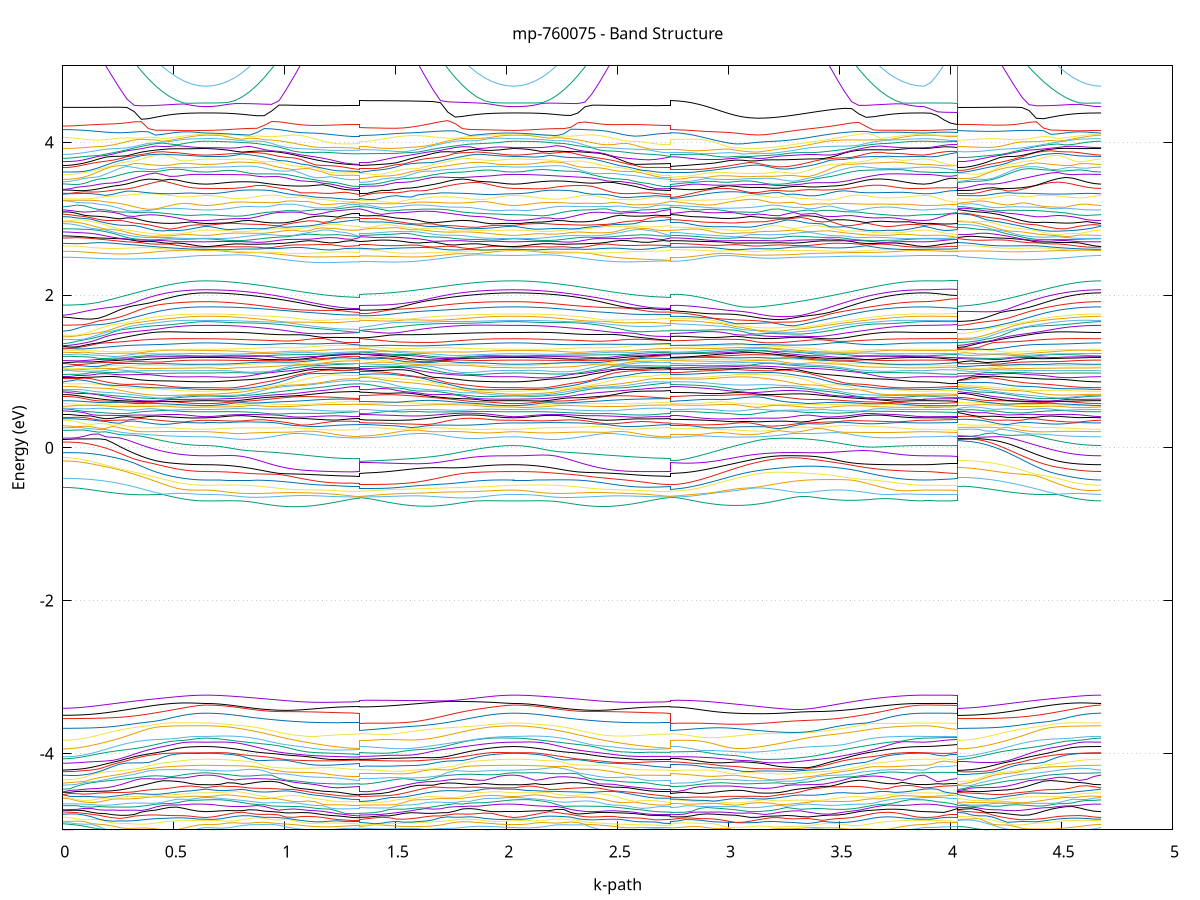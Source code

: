 set title 'mp-760075 - Band Structure'
set xlabel 'k-path'
set ylabel 'Energy (eV)'
set grid y
set yrange [-5:5]
set terminal png size 800,600
set output 'mp-760075_bands_gnuplot.png'
plot '-' using 1:2 with lines notitle, '-' using 1:2 with lines notitle, '-' using 1:2 with lines notitle, '-' using 1:2 with lines notitle, '-' using 1:2 with lines notitle, '-' using 1:2 with lines notitle, '-' using 1:2 with lines notitle, '-' using 1:2 with lines notitle, '-' using 1:2 with lines notitle, '-' using 1:2 with lines notitle, '-' using 1:2 with lines notitle, '-' using 1:2 with lines notitle, '-' using 1:2 with lines notitle, '-' using 1:2 with lines notitle, '-' using 1:2 with lines notitle, '-' using 1:2 with lines notitle, '-' using 1:2 with lines notitle, '-' using 1:2 with lines notitle, '-' using 1:2 with lines notitle, '-' using 1:2 with lines notitle, '-' using 1:2 with lines notitle, '-' using 1:2 with lines notitle, '-' using 1:2 with lines notitle, '-' using 1:2 with lines notitle, '-' using 1:2 with lines notitle, '-' using 1:2 with lines notitle, '-' using 1:2 with lines notitle, '-' using 1:2 with lines notitle, '-' using 1:2 with lines notitle, '-' using 1:2 with lines notitle, '-' using 1:2 with lines notitle, '-' using 1:2 with lines notitle, '-' using 1:2 with lines notitle, '-' using 1:2 with lines notitle, '-' using 1:2 with lines notitle, '-' using 1:2 with lines notitle, '-' using 1:2 with lines notitle, '-' using 1:2 with lines notitle, '-' using 1:2 with lines notitle, '-' using 1:2 with lines notitle, '-' using 1:2 with lines notitle, '-' using 1:2 with lines notitle, '-' using 1:2 with lines notitle, '-' using 1:2 with lines notitle, '-' using 1:2 with lines notitle, '-' using 1:2 with lines notitle, '-' using 1:2 with lines notitle, '-' using 1:2 with lines notitle, '-' using 1:2 with lines notitle, '-' using 1:2 with lines notitle, '-' using 1:2 with lines notitle, '-' using 1:2 with lines notitle, '-' using 1:2 with lines notitle, '-' using 1:2 with lines notitle, '-' using 1:2 with lines notitle, '-' using 1:2 with lines notitle, '-' using 1:2 with lines notitle, '-' using 1:2 with lines notitle, '-' using 1:2 with lines notitle, '-' using 1:2 with lines notitle, '-' using 1:2 with lines notitle, '-' using 1:2 with lines notitle, '-' using 1:2 with lines notitle, '-' using 1:2 with lines notitle, '-' using 1:2 with lines notitle, '-' using 1:2 with lines notitle, '-' using 1:2 with lines notitle, '-' using 1:2 with lines notitle, '-' using 1:2 with lines notitle, '-' using 1:2 with lines notitle, '-' using 1:2 with lines notitle, '-' using 1:2 with lines notitle, '-' using 1:2 with lines notitle, '-' using 1:2 with lines notitle, '-' using 1:2 with lines notitle, '-' using 1:2 with lines notitle, '-' using 1:2 with lines notitle, '-' using 1:2 with lines notitle, '-' using 1:2 with lines notitle, '-' using 1:2 with lines notitle, '-' using 1:2 with lines notitle, '-' using 1:2 with lines notitle, '-' using 1:2 with lines notitle, '-' using 1:2 with lines notitle, '-' using 1:2 with lines notitle, '-' using 1:2 with lines notitle, '-' using 1:2 with lines notitle, '-' using 1:2 with lines notitle, '-' using 1:2 with lines notitle, '-' using 1:2 with lines notitle, '-' using 1:2 with lines notitle, '-' using 1:2 with lines notitle, '-' using 1:2 with lines notitle, '-' using 1:2 with lines notitle, '-' using 1:2 with lines notitle, '-' using 1:2 with lines notitle, '-' using 1:2 with lines notitle, '-' using 1:2 with lines notitle, '-' using 1:2 with lines notitle, '-' using 1:2 with lines notitle, '-' using 1:2 with lines notitle, '-' using 1:2 with lines notitle, '-' using 1:2 with lines notitle, '-' using 1:2 with lines notitle, '-' using 1:2 with lines notitle, '-' using 1:2 with lines notitle, '-' using 1:2 with lines notitle, '-' using 1:2 with lines notitle, '-' using 1:2 with lines notitle, '-' using 1:2 with lines notitle, '-' using 1:2 with lines notitle, '-' using 1:2 with lines notitle, '-' using 1:2 with lines notitle, '-' using 1:2 with lines notitle, '-' using 1:2 with lines notitle, '-' using 1:2 with lines notitle, '-' using 1:2 with lines notitle, '-' using 1:2 with lines notitle, '-' using 1:2 with lines notitle, '-' using 1:2 with lines notitle, '-' using 1:2 with lines notitle, '-' using 1:2 with lines notitle, '-' using 1:2 with lines notitle, '-' using 1:2 with lines notitle, '-' using 1:2 with lines notitle, '-' using 1:2 with lines notitle, '-' using 1:2 with lines notitle, '-' using 1:2 with lines notitle, '-' using 1:2 with lines notitle, '-' using 1:2 with lines notitle, '-' using 1:2 with lines notitle, '-' using 1:2 with lines notitle, '-' using 1:2 with lines notitle, '-' using 1:2 with lines notitle, '-' using 1:2 with lines notitle, '-' using 1:2 with lines notitle, '-' using 1:2 with lines notitle, '-' using 1:2 with lines notitle, '-' using 1:2 with lines notitle, '-' using 1:2 with lines notitle, '-' using 1:2 with lines notitle, '-' using 1:2 with lines notitle, '-' using 1:2 with lines notitle, '-' using 1:2 with lines notitle, '-' using 1:2 with lines notitle, '-' using 1:2 with lines notitle, '-' using 1:2 with lines notitle, '-' using 1:2 with lines notitle, '-' using 1:2 with lines notitle, '-' using 1:2 with lines notitle, '-' using 1:2 with lines notitle, '-' using 1:2 with lines notitle, '-' using 1:2 with lines notitle, '-' using 1:2 with lines notitle, '-' using 1:2 with lines notitle, '-' using 1:2 with lines notitle, '-' using 1:2 with lines notitle, '-' using 1:2 with lines notitle, '-' using 1:2 with lines notitle, '-' using 1:2 with lines notitle, '-' using 1:2 with lines notitle, '-' using 1:2 with lines notitle, '-' using 1:2 with lines notitle, '-' using 1:2 with lines notitle, '-' using 1:2 with lines notitle, '-' using 1:2 with lines notitle, '-' using 1:2 with lines notitle, '-' using 1:2 with lines notitle, '-' using 1:2 with lines notitle, '-' using 1:2 with lines notitle, '-' using 1:2 with lines notitle, '-' using 1:2 with lines notitle, '-' using 1:2 with lines notitle, '-' using 1:2 with lines notitle, '-' using 1:2 with lines notitle, '-' using 1:2 with lines notitle, '-' using 1:2 with lines notitle, '-' using 1:2 with lines notitle, '-' using 1:2 with lines notitle, '-' using 1:2 with lines notitle, '-' using 1:2 with lines notitle, '-' using 1:2 with lines notitle, '-' using 1:2 with lines notitle, '-' using 1:2 with lines notitle, '-' using 1:2 with lines notitle, '-' using 1:2 with lines notitle, '-' using 1:2 with lines notitle, '-' using 1:2 with lines notitle, '-' using 1:2 with lines notitle, '-' using 1:2 with lines notitle, '-' using 1:2 with lines notitle, '-' using 1:2 with lines notitle, '-' using 1:2 with lines notitle, '-' using 1:2 with lines notitle, '-' using 1:2 with lines notitle, '-' using 1:2 with lines notitle, '-' using 1:2 with lines notitle, '-' using 1:2 with lines notitle, '-' using 1:2 with lines notitle, '-' using 1:2 with lines notitle, '-' using 1:2 with lines notitle, '-' using 1:2 with lines notitle, '-' using 1:2 with lines notitle, '-' using 1:2 with lines notitle, '-' using 1:2 with lines notitle, '-' using 1:2 with lines notitle, '-' using 1:2 with lines notitle, '-' using 1:2 with lines notitle, '-' using 1:2 with lines notitle, '-' using 1:2 with lines notitle, '-' using 1:2 with lines notitle, '-' using 1:2 with lines notitle, '-' using 1:2 with lines notitle, '-' using 1:2 with lines notitle, '-' using 1:2 with lines notitle, '-' using 1:2 with lines notitle, '-' using 1:2 with lines notitle, '-' using 1:2 with lines notitle, '-' using 1:2 with lines notitle, '-' using 1:2 with lines notitle, '-' using 1:2 with lines notitle, '-' using 1:2 with lines notitle, '-' using 1:2 with lines notitle, '-' using 1:2 with lines notitle, '-' using 1:2 with lines notitle, '-' using 1:2 with lines notitle, '-' using 1:2 with lines notitle, '-' using 1:2 with lines notitle, '-' using 1:2 with lines notitle, '-' using 1:2 with lines notitle, '-' using 1:2 with lines notitle, '-' using 1:2 with lines notitle, '-' using 1:2 with lines notitle, '-' using 1:2 with lines notitle, '-' using 1:2 with lines notitle, '-' using 1:2 with lines notitle, '-' using 1:2 with lines notitle, '-' using 1:2 with lines notitle, '-' using 1:2 with lines notitle, '-' using 1:2 with lines notitle, '-' using 1:2 with lines notitle, '-' using 1:2 with lines notitle, '-' using 1:2 with lines notitle, '-' using 1:2 with lines notitle, '-' using 1:2 with lines notitle, '-' using 1:2 with lines notitle, '-' using 1:2 with lines notitle, '-' using 1:2 with lines notitle, '-' using 1:2 with lines notitle, '-' using 1:2 with lines notitle, '-' using 1:2 with lines notitle, '-' using 1:2 with lines notitle, '-' using 1:2 with lines notitle, '-' using 1:2 with lines notitle, '-' using 1:2 with lines notitle, '-' using 1:2 with lines notitle, '-' using 1:2 with lines notitle, '-' using 1:2 with lines notitle, '-' using 1:2 with lines notitle, '-' using 1:2 with lines notitle, '-' using 1:2 with lines notitle, '-' using 1:2 with lines notitle, '-' using 1:2 with lines notitle, '-' using 1:2 with lines notitle, '-' using 1:2 with lines notitle, '-' using 1:2 with lines notitle, '-' using 1:2 with lines notitle, '-' using 1:2 with lines notitle, '-' using 1:2 with lines notitle, '-' using 1:2 with lines notitle, '-' using 1:2 with lines notitle, '-' using 1:2 with lines notitle, '-' using 1:2 with lines notitle, '-' using 1:2 with lines notitle, '-' using 1:2 with lines notitle, '-' using 1:2 with lines notitle, '-' using 1:2 with lines notitle, '-' using 1:2 with lines notitle, '-' using 1:2 with lines notitle, '-' using 1:2 with lines notitle, '-' using 1:2 with lines notitle, '-' using 1:2 with lines notitle, '-' using 1:2 with lines notitle, '-' using 1:2 with lines notitle, '-' using 1:2 with lines notitle, '-' using 1:2 with lines notitle, '-' using 1:2 with lines notitle, '-' using 1:2 with lines notitle, '-' using 1:2 with lines notitle, '-' using 1:2 with lines notitle, '-' using 1:2 with lines notitle, '-' using 1:2 with lines notitle, '-' using 1:2 with lines notitle, '-' using 1:2 with lines notitle, '-' using 1:2 with lines notitle, '-' using 1:2 with lines notitle, '-' using 1:2 with lines notitle, '-' using 1:2 with lines notitle, '-' using 1:2 with lines notitle, '-' using 1:2 with lines notitle, '-' using 1:2 with lines notitle, '-' using 1:2 with lines notitle, '-' using 1:2 with lines notitle, '-' using 1:2 with lines notitle, '-' using 1:2 with lines notitle, '-' using 1:2 with lines notitle, '-' using 1:2 with lines notitle, '-' using 1:2 with lines notitle, '-' using 1:2 with lines notitle, '-' using 1:2 with lines notitle, '-' using 1:2 with lines notitle, '-' using 1:2 with lines notitle, '-' using 1:2 with lines notitle, '-' using 1:2 with lines notitle, '-' using 1:2 with lines notitle, '-' using 1:2 with lines notitle, '-' using 1:2 with lines notitle, '-' using 1:2 with lines notitle, '-' using 1:2 with lines notitle, '-' using 1:2 with lines notitle, '-' using 1:2 with lines notitle, '-' using 1:2 with lines notitle, '-' using 1:2 with lines notitle, '-' using 1:2 with lines notitle, '-' using 1:2 with lines notitle, '-' using 1:2 with lines notitle, '-' using 1:2 with lines notitle, '-' using 1:2 with lines notitle, '-' using 1:2 with lines notitle, '-' using 1:2 with lines notitle, '-' using 1:2 with lines notitle, '-' using 1:2 with lines notitle, '-' using 1:2 with lines notitle, '-' using 1:2 with lines notitle, '-' using 1:2 with lines notitle, '-' using 1:2 with lines notitle, '-' using 1:2 with lines notitle, '-' using 1:2 with lines notitle, '-' using 1:2 with lines notitle, '-' using 1:2 with lines notitle, '-' using 1:2 with lines notitle, '-' using 1:2 with lines notitle, '-' using 1:2 with lines notitle, '-' using 1:2 with lines notitle
0.000000 -35.060901
0.032163 -35.060901
0.064326 -35.060801
0.096489 -35.060601
0.128652 -35.060401
0.160815 -35.060101
0.192978 -35.059801
0.225141 -35.059401
0.257305 -35.058901
0.289468 -35.058401
0.321631 -35.057901
0.353794 -35.057301
0.385957 -35.056701
0.418120 -35.056201
0.450283 -35.055601
0.482446 -35.055101
0.514609 -35.054701
0.546772 -35.054301
0.578935 -35.054101
0.611098 -35.053901
0.643261 -35.053901
0.643261 -35.053901
0.676338 -35.054001
0.709414 -35.054601
0.742490 -35.055401
0.775566 -35.056501
0.808643 -35.057901
0.841719 -35.059401
0.874795 -35.061101
0.907871 -35.062801
0.940948 -35.064501
0.974024 -35.066201
1.007100 -35.067801
1.040176 -35.069301
1.073253 -35.070701
1.106329 -35.072001
1.139405 -35.073101
1.172481 -35.074001
1.205557 -35.074801
1.238634 -35.075401
1.271710 -35.075901
1.304786 -35.076101
1.337862 -35.076201
1.337862 -35.081001
1.370949 -35.080901
1.404036 -35.080501
1.437122 -35.079901
1.470209 -35.079101
1.503296 -35.078001
1.536382 -35.076701
1.569469 -35.075301
1.602556 -35.073601
1.635643 -35.071801
1.668729 -35.069901
1.701816 -35.067901
1.734903 -35.065801
1.767989 -35.063801
1.801076 -35.061801
1.834163 -35.059901
1.867249 -35.058201
1.900336 -35.056701
1.933423 -35.055501
1.966509 -35.054601
1.999596 -35.054001
2.032683 -35.053901
2.032683 -35.053901
2.064713 -35.054001
2.096744 -35.054501
2.128775 -35.055301
2.160806 -35.056301
2.192837 -35.057601
2.224868 -35.059001
2.256898 -35.060501
2.288929 -35.062201
2.320960 -35.063801
2.352991 -35.065401
2.385022 -35.067001
2.417052 -35.068501
2.449083 -35.069901
2.481114 -35.071201
2.513145 -35.072401
2.545176 -35.073401
2.577207 -35.074201
2.609237 -35.074901
2.641268 -35.075501
2.673299 -35.075901
2.705330 -35.076101
2.737361 -35.076201
2.737361 -35.081001
2.770037 -35.080901
2.802713 -35.080801
2.835389 -35.080601
2.868065 -35.080401
2.900741 -35.080001
2.933417 -35.079601
2.966093 -35.079101
2.998769 -35.078601
3.031445 -35.078001
3.064121 -35.077401
3.096797 -35.076701
3.129473 -35.076001
3.162149 -35.075201
3.194825 -35.074401
3.227501 -35.073501
3.260177 -35.072601
3.292853 -35.071601
3.325529 -35.070601
3.358205 -35.069501
3.390881 -35.068301
3.423557 -35.067101
3.456233 -35.065901
3.488910 -35.064601
3.521586 -35.063301
3.554262 -35.062001
3.586938 -35.060701
3.619614 -35.059401
3.652290 -35.058201
3.684966 -35.057201
3.717642 -35.056201
3.750318 -35.055401
3.782994 -35.054701
3.815670 -35.054201
3.848346 -35.054001
3.881022 -35.053901
3.881022 -35.053901
3.910836 -35.053901
3.940650 -35.053901
3.970464 -35.053901
4.000278 -35.053901
4.030093 -35.053901
4.030093 -35.060901
4.062501 -35.060901
4.094910 -35.060801
4.127319 -35.060601
4.159728 -35.060401
4.192136 -35.060101
4.224545 -35.059801
4.256954 -35.059401
4.289362 -35.058901
4.321771 -35.058401
4.354180 -35.057901
4.386589 -35.057301
4.418997 -35.056701
4.451406 -35.056201
4.483815 -35.055601
4.516224 -35.055101
4.548632 -35.054701
4.581041 -35.054301
4.613450 -35.054101
4.645859 -35.053901
4.678267 -35.053901
e
0.000000 -35.021201
0.032163 -35.021101
0.064326 -35.020801
0.096489 -35.020401
0.128652 -35.019701
0.160815 -35.018901
0.192978 -35.017901
0.225141 -35.016801
0.257305 -35.015701
0.289468 -35.014401
0.321631 -35.013201
0.353794 -35.011901
0.385957 -35.010601
0.418120 -35.009401
0.450283 -35.008301
0.482446 -35.007201
0.514609 -35.006401
0.546772 -35.005701
0.578935 -35.005101
0.611098 -35.004801
0.643261 -35.004701
0.643261 -35.004701
0.676338 -35.004701
0.709414 -35.004701
0.742490 -35.004601
0.775566 -35.004601
0.808643 -35.004501
0.841719 -35.004301
0.874795 -35.004201
0.907871 -35.004001
0.940948 -35.003901
0.974024 -35.003801
1.007100 -35.003701
1.040176 -35.003701
1.073253 -35.003701
1.106329 -35.003801
1.139405 -35.004001
1.172481 -35.004201
1.205557 -35.004401
1.238634 -35.004601
1.271710 -35.004701
1.304786 -35.004801
1.337862 -35.004901
1.337862 -35.002801
1.370949 -35.002801
1.404036 -35.002801
1.437122 -35.002701
1.470209 -35.002701
1.503296 -35.002601
1.536382 -35.002701
1.569469 -35.002701
1.602556 -35.002801
1.635643 -35.003001
1.668729 -35.003201
1.701816 -35.003501
1.734903 -35.003701
1.767989 -35.004001
1.801076 -35.004201
1.834163 -35.004401
1.867249 -35.004501
1.900336 -35.004601
1.933423 -35.004701
1.966509 -35.004701
1.999596 -35.004701
2.032683 -35.004701
2.032683 -35.004701
2.064713 -35.004701
2.096744 -35.004701
2.128775 -35.004601
2.160806 -35.004601
2.192837 -35.004501
2.224868 -35.004401
2.256898 -35.004201
2.288929 -35.004101
2.320960 -35.003901
2.352991 -35.003801
2.385022 -35.003701
2.417052 -35.003701
2.449083 -35.003701
2.481114 -35.003701
2.513145 -35.003901
2.545176 -35.004001
2.577207 -35.004201
2.609237 -35.004401
2.641268 -35.004601
2.673299 -35.004801
2.705330 -35.004901
2.737361 -35.004901
2.737361 -35.002801
2.770037 -35.002801
2.802713 -35.002801
2.835389 -35.002701
2.868065 -35.002701
2.900741 -35.002701
2.933417 -35.002801
2.966093 -35.002901
2.998769 -35.003001
3.031445 -35.003201
3.064121 -35.003401
3.096797 -35.003701
3.129473 -35.004001
3.162149 -35.004301
3.194825 -35.004701
3.227501 -35.005101
3.260177 -35.005401
3.292853 -35.005801
3.325529 -35.006101
3.358205 -35.006501
3.390881 -35.006701
3.423557 -35.007001
3.456233 -35.007201
3.488910 -35.007301
3.521586 -35.007401
3.554262 -35.007301
3.586938 -35.007201
3.619614 -35.007001
3.652290 -35.006701
3.684966 -35.006401
3.717642 -35.006001
3.750318 -35.005601
3.782994 -35.005201
3.815670 -35.005001
3.848346 -35.004801
3.881022 -35.004701
3.881022 -35.004701
3.910836 -35.004701
3.940650 -35.004701
3.970464 -35.004701
4.000278 -35.004701
4.030093 -35.004701
4.030093 -35.021201
4.062501 -35.021101
4.094910 -35.020801
4.127319 -35.020301
4.159728 -35.019701
4.192136 -35.018901
4.224545 -35.017901
4.256954 -35.016801
4.289362 -35.015701
4.321771 -35.014401
4.354180 -35.013201
4.386589 -35.011901
4.418997 -35.010601
4.451406 -35.009401
4.483815 -35.008301
4.516224 -35.007201
4.548632 -35.006401
4.581041 -35.005701
4.613450 -35.005101
4.645859 -35.004801
4.678267 -35.004701
e
0.000000 -34.962301
0.032163 -34.962001
0.064326 -34.961401
0.096489 -34.960201
0.128652 -34.958701
0.160815 -34.956701
0.192978 -34.954301
0.225141 -34.951601
0.257305 -34.948401
0.289468 -34.945001
0.321631 -34.941401
0.353794 -34.937601
0.385957 -34.933901
0.418120 -34.931001
0.450283 -34.929501
0.482446 -34.929001
0.514609 -34.929101
0.546772 -34.929501
0.578935 -34.929901
0.611098 -34.930201
0.643261 -34.930301
0.643261 -34.930301
0.676338 -34.930401
0.709414 -34.930701
0.742490 -34.931001
0.775566 -34.931401
0.808643 -34.931601
0.841719 -34.931801
0.874795 -34.931901
0.907871 -34.931801
0.940948 -34.931601
0.974024 -34.931501
1.007100 -34.932401
1.040176 -34.935701
1.073253 -34.939501
1.106329 -34.943101
1.139405 -34.946401
1.172481 -34.949301
1.205557 -34.951701
1.238634 -34.953601
1.271710 -34.955001
1.304786 -34.955801
1.337862 -34.956101
1.337862 -34.954801
1.370949 -34.954501
1.404036 -34.953701
1.437122 -34.952401
1.470209 -34.950601
1.503296 -34.948301
1.536382 -34.945601
1.569469 -34.942601
1.602556 -34.939501
1.635643 -34.937101
1.668729 -34.936501
1.701816 -34.936501
1.734903 -34.936401
1.767989 -34.936201
1.801076 -34.935801
1.834163 -34.935101
1.867249 -34.934301
1.900336 -34.933301
1.933423 -34.932301
1.966509 -34.931301
1.999596 -34.930601
2.032683 -34.930301
2.032683 -34.930301
2.064713 -34.930401
2.096744 -34.930701
2.128775 -34.931001
2.160806 -34.931301
2.192837 -34.931601
2.224868 -34.931801
2.256898 -34.931801
2.288929 -34.931801
2.320960 -34.931601
2.352991 -34.931301
2.385022 -34.931001
2.417052 -34.934001
2.449083 -34.937801
2.481114 -34.941301
2.513145 -34.944401
2.545176 -34.947101
2.577207 -34.949401
2.609237 -34.951201
2.641268 -34.952601
2.673299 -34.953601
2.705330 -34.954101
2.737361 -34.954301
2.737361 -34.954101
2.770037 -34.953901
2.802713 -34.953201
2.835389 -34.951901
2.868065 -34.950201
2.900741 -34.948101
2.933417 -34.945501
2.966093 -34.942501
2.998769 -34.939301
3.031445 -34.936501
3.064121 -34.935101
3.096797 -34.934901
3.129473 -34.935001
3.162149 -34.935201
3.194825 -34.935301
3.227501 -34.935501
3.260177 -34.935601
3.292853 -34.935501
3.325529 -34.935301
3.358205 -34.934901
3.390881 -34.934301
3.423557 -34.933601
3.456233 -34.932801
3.488910 -34.931901
3.521586 -34.930701
3.554262 -34.929401
3.586938 -34.928201
3.619614 -34.927401
3.652290 -34.927401
3.684966 -34.927801
3.717642 -34.928401
3.750318 -34.929001
3.782994 -34.929501
3.815670 -34.930001
3.848346 -34.930201
3.881022 -34.930301
3.881022 -34.930301
3.910836 -34.930301
3.940650 -34.930301
3.970464 -34.930401
4.000278 -34.930401
4.030093 -34.930401
4.030093 -34.963101
4.062501 -34.962901
4.094910 -34.962201
4.127319 -34.961001
4.159728 -34.959401
4.192136 -34.957401
4.224545 -34.954901
4.256954 -34.952101
4.289362 -34.948901
4.321771 -34.945401
4.354180 -34.941601
4.386589 -34.937701
4.418997 -34.933901
4.451406 -34.930901
4.483815 -34.929501
4.516224 -34.929001
4.548632 -34.929201
4.581041 -34.929501
4.613450 -34.929901
4.645859 -34.930201
4.678267 -34.930301
e
0.000000 -34.948301
0.032163 -34.948101
0.064326 -34.947601
0.096489 -34.946801
0.128652 -34.945601
0.160815 -34.944201
0.192978 -34.942501
0.225141 -34.940601
0.257305 -34.938501
0.289468 -34.936301
0.321631 -34.934101
0.353794 -34.931901
0.385957 -34.929601
0.418120 -34.926801
0.450283 -34.923301
0.482446 -34.920101
0.514609 -34.918701
0.546772 -34.918101
0.578935 -34.917601
0.611098 -34.917301
0.643261 -34.917201
0.643261 -34.917201
0.676338 -34.916901
0.709414 -34.916101
0.742490 -34.915001
0.775566 -34.913801
0.808643 -34.913001
0.841719 -34.913801
0.874795 -34.916101
0.907871 -34.919201
0.940948 -34.922901
0.974024 -34.926701
1.007100 -34.929501
1.040176 -34.929601
1.073253 -34.929101
1.106329 -34.928601
1.139405 -34.928101
1.172481 -34.927601
1.205557 -34.927301
1.238634 -34.927001
1.271710 -34.926801
1.304786 -34.926601
1.337862 -34.926601
1.337862 -34.931201
1.370949 -34.931301
1.404036 -34.931501
1.437122 -34.931901
1.470209 -34.932301
1.503296 -34.932801
1.536382 -34.933401
1.569469 -34.934001
1.602556 -34.934301
1.635643 -34.933601
1.668729 -34.930901
1.701816 -34.927401
1.734903 -34.923901
1.767989 -34.920801
1.801076 -34.918101
1.834163 -34.915901
1.867249 -34.914401
1.900336 -34.914401
1.933423 -34.915201
1.966509 -34.916201
1.999596 -34.916901
2.032683 -34.917201
2.032683 -34.917201
2.064713 -34.916901
2.096744 -34.916201
2.128775 -34.915101
2.160806 -34.914001
2.192837 -34.913101
2.224868 -34.913301
2.256898 -34.914901
2.288929 -34.917701
2.320960 -34.921401
2.352991 -34.925601
2.385022 -34.929601
2.417052 -34.930301
2.449083 -34.929701
2.481114 -34.929201
2.513145 -34.928701
2.545176 -34.928201
2.577207 -34.928001
2.609237 -34.928101
2.641268 -34.929001
2.673299 -34.930101
2.705330 -34.930901
2.737361 -34.931201
2.737361 -34.933201
2.770037 -34.933201
2.802713 -34.933101
2.835389 -34.932901
2.868065 -34.932801
2.900741 -34.932701
2.933417 -34.932701
2.966093 -34.932701
2.998769 -34.932701
3.031445 -34.932101
3.064121 -34.930001
3.096797 -34.927001
3.129473 -34.925501
3.162149 -34.925901
3.194825 -34.926601
3.227501 -34.927001
3.260177 -34.927201
3.292853 -34.927101
3.325529 -34.927101
3.358205 -34.927301
3.390881 -34.927601
3.423557 -34.927701
3.456233 -34.927401
3.488910 -34.926801
3.521586 -34.926001
3.554262 -34.925301
3.586938 -34.924401
3.619614 -34.923101
3.652290 -34.921001
3.684966 -34.918701
3.717642 -34.917101
3.750318 -34.916901
3.782994 -34.916901
3.815670 -34.917101
3.848346 -34.917201
3.881022 -34.917201
3.881022 -34.917201
3.910836 -34.917201
3.940650 -34.917101
3.970464 -34.917101
4.000278 -34.917101
4.030093 -34.917001
4.030093 -34.946601
4.062501 -34.946401
4.094910 -34.946001
4.127319 -34.945201
4.159728 -34.944201
4.192136 -34.942901
4.224545 -34.941401
4.256954 -34.939701
4.289362 -34.937801
4.321771 -34.935801
4.354180 -34.933801
4.386589 -34.931701
4.418997 -34.929601
4.451406 -34.926901
4.483815 -34.923401
4.516224 -34.920001
4.548632 -34.918701
4.581041 -34.918001
4.613450 -34.917601
4.645859 -34.917301
4.678267 -34.917201
e
0.000000 -34.914601
0.032163 -34.914501
0.064326 -34.914401
0.096489 -34.914201
0.128652 -34.914101
0.160815 -34.914101
0.192978 -34.914301
0.225141 -34.914601
0.257305 -34.915201
0.289468 -34.915801
0.321631 -34.916601
0.353794 -34.917401
0.385957 -34.918101
0.418120 -34.918601
0.450283 -34.918601
0.482446 -34.917601
0.514609 -34.914501
0.546772 -34.911001
0.578935 -34.907901
0.611098 -34.905901
0.643261 -34.905101
0.643261 -34.905101
0.676338 -34.905401
0.709414 -34.906101
0.742490 -34.907301
0.775566 -34.908601
0.808643 -34.909901
0.841719 -34.910701
0.874795 -34.911601
0.907871 -34.913001
0.940948 -34.914901
0.974024 -34.917001
1.007100 -34.918901
1.040176 -34.920401
1.073253 -34.921701
1.106329 -34.922601
1.139405 -34.923201
1.172481 -34.923601
1.205557 -34.923801
1.238634 -34.923801
1.271710 -34.923901
1.304786 -34.923901
1.337862 -34.924001
1.337862 -34.906401
1.370949 -34.906501
1.404036 -34.906701
1.437122 -34.907101
1.470209 -34.907701
1.503296 -34.908501
1.536382 -34.909201
1.569469 -34.909901
1.602556 -34.910401
1.635643 -34.910801
1.668729 -34.911101
1.701816 -34.911101
1.734903 -34.910901
1.767989 -34.910701
1.801076 -34.910601
1.834163 -34.910901
1.867249 -34.910901
1.900336 -34.909901
1.933423 -34.908301
1.966509 -34.906701
1.999596 -34.905601
2.032683 -34.905101
2.032683 -34.905101
2.064713 -34.905301
2.096744 -34.906101
2.128775 -34.907101
2.160806 -34.908301
2.192837 -34.909501
2.224868 -34.910201
2.256898 -34.911201
2.288929 -34.913101
2.320960 -34.914701
2.352991 -34.915901
2.385022 -34.916801
2.417052 -34.917501
2.449083 -34.918001
2.481114 -34.918501
2.513145 -34.919601
2.545176 -34.921201
2.577207 -34.923201
2.609237 -34.924801
2.641268 -34.925601
2.673299 -34.925701
2.705330 -34.925701
2.737361 -34.925701
2.737361 -34.902501
2.770037 -34.902601
2.802713 -34.902801
2.835389 -34.903201
2.868065 -34.904001
2.900741 -34.904901
2.933417 -34.906101
2.966093 -34.908301
2.998769 -34.911401
3.031445 -34.914401
3.064121 -34.917001
3.096797 -34.918601
3.129473 -34.917801
3.162149 -34.915001
3.194825 -34.914101
3.227501 -34.916301
3.260177 -34.918801
3.292853 -34.920801
3.325529 -34.922101
3.358205 -34.922601
3.390881 -34.922201
3.423557 -34.921201
3.456233 -34.919901
3.488910 -34.918401
3.521586 -34.917201
3.554262 -34.916901
3.586938 -34.916801
3.619614 -34.916501
3.652290 -34.916201
3.684966 -34.915801
3.717642 -34.914601
3.750318 -34.912001
3.782994 -34.909401
3.815670 -34.907101
3.848346 -34.905601
3.881022 -34.905101
3.881022 -34.905101
3.910836 -34.905101
3.940650 -34.905101
3.970464 -34.905101
4.000278 -34.905101
4.030093 -34.905101
4.030093 -34.916301
4.062501 -34.916201
4.094910 -34.916001
4.127319 -34.915701
4.159728 -34.915401
4.192136 -34.915201
4.224545 -34.915101
4.256954 -34.915301
4.289362 -34.915601
4.321771 -34.916101
4.354180 -34.916701
4.386589 -34.917401
4.418997 -34.918101
4.451406 -34.918601
4.483815 -34.918701
4.516224 -34.917701
4.548632 -34.914601
4.581041 -34.911001
4.613450 -34.907901
4.645859 -34.905901
4.678267 -34.905101
e
0.000000 -34.907501
0.032163 -34.907501
0.064326 -34.907501
0.096489 -34.907501
0.128652 -34.907401
0.160815 -34.907101
0.192978 -34.906601
0.225141 -34.905801
0.257305 -34.904801
0.289468 -34.903701
0.321631 -34.902801
0.353794 -34.902401
0.385957 -34.902501
0.418120 -34.902701
0.450283 -34.902901
0.482446 -34.902701
0.514609 -34.902301
0.546772 -34.901801
0.578935 -34.901201
0.611098 -34.900901
0.643261 -34.900801
0.643261 -34.900801
0.676338 -34.901101
0.709414 -34.901801
0.742490 -34.903001
0.775566 -34.904401
0.808643 -34.905801
0.841719 -34.906901
0.874795 -34.908401
0.907871 -34.910001
0.940948 -34.910401
0.974024 -34.910001
1.007100 -34.909101
1.040176 -34.907601
1.073253 -34.905701
1.106329 -34.903701
1.139405 -34.902601
1.172481 -34.903301
1.205557 -34.904501
1.238634 -34.905601
1.271710 -34.906501
1.304786 -34.907101
1.337862 -34.907301
1.337862 -34.897901
1.370949 -34.898001
1.404036 -34.898101
1.437122 -34.898201
1.470209 -34.898401
1.503296 -34.899001
1.536382 -34.900501
1.569469 -34.902401
1.602556 -34.904201
1.635643 -34.905601
1.668729 -34.906601
1.701816 -34.907101
1.734903 -34.907301
1.767989 -34.906901
1.801076 -34.905901
1.834163 -34.904201
1.867249 -34.902401
1.900336 -34.900901
1.933423 -34.900201
1.966509 -34.900301
1.999596 -34.900601
2.032683 -34.900801
2.032683 -34.900801
2.064713 -34.901001
2.096744 -34.901601
2.128775 -34.902601
2.160806 -34.903701
2.192837 -34.904901
2.224868 -34.906701
2.256898 -34.908901
2.288929 -34.909901
2.320960 -34.910301
2.352991 -34.910101
2.385022 -34.909401
2.417052 -34.908401
2.449083 -34.907301
2.481114 -34.907301
2.513145 -34.908101
2.545176 -34.908001
2.577207 -34.907001
2.609237 -34.905301
2.641268 -34.903401
2.673299 -34.901601
2.705330 -34.900201
2.737361 -34.899701
2.737361 -34.900701
2.770037 -34.900801
2.802713 -34.901101
2.835389 -34.901301
2.868065 -34.901301
2.900741 -34.901701
2.933417 -34.903601
2.966093 -34.905301
2.998769 -34.906101
3.031445 -34.906501
3.064121 -34.906801
3.096797 -34.907001
3.129473 -34.907501
3.162149 -34.908401
3.194825 -34.908701
3.227501 -34.908901
3.260177 -34.909501
3.292853 -34.910201
3.325529 -34.911001
3.358205 -34.911801
3.390881 -34.912601
3.423557 -34.913401
3.456233 -34.914101
3.488910 -34.914601
3.521586 -34.914401
3.554262 -34.912901
3.586938 -34.911101
3.619614 -34.909701
3.652290 -34.908601
3.684966 -34.907401
3.717642 -34.906001
3.750318 -34.904501
3.782994 -34.903101
3.815670 -34.901901
3.848346 -34.901101
3.881022 -34.900801
3.881022 -34.900801
3.910836 -34.900701
3.940650 -34.900501
3.970464 -34.900301
4.000278 -34.900101
4.030093 -34.900001
4.030093 -34.907001
4.062501 -34.907101
4.094910 -34.907101
4.127319 -34.907101
4.159728 -34.907001
4.192136 -34.906701
4.224545 -34.906001
4.256954 -34.905101
4.289362 -34.904001
4.321771 -34.902801
4.354180 -34.901601
4.386589 -34.900701
4.418997 -34.900501
4.451406 -34.901101
4.483815 -34.901701
4.516224 -34.901901
4.548632 -34.901801
4.581041 -34.901501
4.613450 -34.901101
4.645859 -34.900901
4.678267 -34.900801
e
0.000000 -34.893101
0.032163 -34.893101
0.064326 -34.893001
0.096489 -34.892901
0.128652 -34.892801
0.160815 -34.892901
0.192978 -34.893201
0.225141 -34.893801
0.257305 -34.894701
0.289468 -34.895801
0.321631 -34.896601
0.353794 -34.896901
0.385957 -34.896601
0.418120 -34.895901
0.450283 -34.895401
0.482446 -34.895101
0.514609 -34.895201
0.546772 -34.895401
0.578935 -34.895801
0.611098 -34.896001
0.643261 -34.896001
0.643261 -34.896001
0.676338 -34.896301
0.709414 -34.897101
0.742490 -34.898401
0.775566 -34.900201
0.808643 -34.902301
0.841719 -34.904201
0.874795 -34.904301
0.907871 -34.903101
0.940948 -34.901601
0.974024 -34.900201
1.007100 -34.899101
1.040176 -34.898501
1.073253 -34.898401
1.106329 -34.898701
1.139405 -34.898301
1.172481 -34.895901
1.205557 -34.892701
1.238634 -34.889201
1.271710 -34.885601
1.304786 -34.882401
1.337862 -34.880901
1.337862 -34.890101
1.370949 -34.890101
1.404036 -34.890201
1.437122 -34.890601
1.470209 -34.891601
1.503296 -34.892901
1.536382 -34.893501
1.569469 -34.893601
1.602556 -34.893701
1.635643 -34.893901
1.668729 -34.894301
1.701816 -34.894701
1.734903 -34.895201
1.767989 -34.895801
1.801076 -34.896501
1.834163 -34.897101
1.867249 -34.897601
1.900336 -34.897801
1.933423 -34.897501
1.966509 -34.896801
1.999596 -34.896201
2.032683 -34.896001
2.032683 -34.896001
2.064713 -34.896301
2.096744 -34.897001
2.128775 -34.898401
2.160806 -34.900301
2.192837 -34.902701
2.224868 -34.904501
2.256898 -34.904401
2.288929 -34.903301
2.320960 -34.901901
2.352991 -34.900801
2.385022 -34.900401
2.417052 -34.901401
2.449083 -34.903001
2.481114 -34.903201
2.513145 -34.901301
2.545176 -34.898701
2.577207 -34.895701
2.609237 -34.892601
2.641268 -34.889301
2.673299 -34.886201
2.705330 -34.884201
2.737361 -34.883701
2.737361 -34.887101
2.770037 -34.886901
2.802713 -34.887301
2.835389 -34.890501
2.868065 -34.894101
2.900741 -34.897101
2.933417 -34.898001
2.966093 -34.897601
2.998769 -34.896801
3.031445 -34.896401
3.064121 -34.897701
3.096797 -34.900801
3.129473 -34.904101
3.162149 -34.906601
3.194825 -34.906701
3.227501 -34.903601
3.260177 -34.900001
3.292853 -34.898701
3.325529 -34.899201
3.358205 -34.900301
3.390881 -34.901901
3.423557 -34.903501
3.456233 -34.905001
3.488910 -34.906201
3.521586 -34.907101
3.554262 -34.907601
3.586938 -34.907401
3.619614 -34.906201
3.652290 -34.904201
3.684966 -34.902001
3.717642 -34.899901
3.750318 -34.898201
3.782994 -34.897001
3.815670 -34.896401
3.848346 -34.896101
3.881022 -34.896001
3.881022 -34.896001
3.910836 -34.896001
3.940650 -34.895901
3.970464 -34.895701
4.000278 -34.895601
4.030093 -34.895501
4.030093 -34.893101
4.062501 -34.893101
4.094910 -34.892901
4.127319 -34.892701
4.159728 -34.892501
4.192136 -34.892301
4.224545 -34.892401
4.256954 -34.892901
4.289362 -34.893701
4.321771 -34.894901
4.354180 -34.896401
4.386589 -34.897701
4.418997 -34.898001
4.451406 -34.897401
4.483815 -34.896601
4.516224 -34.896001
4.548632 -34.895601
4.581041 -34.895601
4.613450 -34.895801
4.645859 -34.896001
4.678267 -34.896001
e
0.000000 -34.877301
0.032163 -34.877301
0.064326 -34.877201
0.096489 -34.877301
0.128652 -34.878501
0.160815 -34.880401
0.192978 -34.882301
0.225141 -34.883801
0.257305 -34.884801
0.289468 -34.885401
0.321631 -34.885701
0.353794 -34.885801
0.385957 -34.885601
0.418120 -34.885201
0.450283 -34.884701
0.482446 -34.884001
0.514609 -34.883401
0.546772 -34.882901
0.578935 -34.882601
0.611098 -34.882401
0.643261 -34.882301
0.643261 -34.882301
0.676338 -34.882301
0.709414 -34.882701
0.742490 -34.883501
0.775566 -34.884501
0.808643 -34.885501
0.841719 -34.886501
0.874795 -34.887401
0.907871 -34.888201
0.940948 -34.888701
0.974024 -34.888901
1.007100 -34.889001
1.040176 -34.889101
1.073253 -34.889201
1.106329 -34.888901
1.139405 -34.888001
1.172481 -34.886601
1.205557 -34.884701
1.238634 -34.882701
1.271710 -34.880601
1.304786 -34.878901
1.337862 -34.877801
1.337862 -34.879301
1.370949 -34.880601
1.404036 -34.883101
1.437122 -34.885601
1.470209 -34.887201
1.503296 -34.887701
1.536382 -34.887701
1.569469 -34.887301
1.602556 -34.886801
1.635643 -34.886201
1.668729 -34.885701
1.701816 -34.885201
1.734903 -34.884601
1.767989 -34.883901
1.801076 -34.883201
1.834163 -34.882701
1.867249 -34.882601
1.900336 -34.882401
1.933423 -34.882201
1.966509 -34.881901
1.999596 -34.882101
2.032683 -34.882301
2.032683 -34.882301
2.064713 -34.882301
2.096744 -34.882701
2.128775 -34.883601
2.160806 -34.884501
2.192837 -34.885201
2.224868 -34.885601
2.256898 -34.885701
2.288929 -34.885801
2.320960 -34.886101
2.352991 -34.887201
2.385022 -34.888401
2.417052 -34.888401
2.449083 -34.887201
2.481114 -34.885201
2.513145 -34.882801
2.545176 -34.880201
2.577207 -34.878501
2.609237 -34.878501
2.641268 -34.879101
2.673299 -34.879701
2.705330 -34.879401
2.737361 -34.878301
2.737361 -34.880901
2.770037 -34.882601
2.802713 -34.884901
2.835389 -34.884701
2.868065 -34.884001
2.900741 -34.883601
2.933417 -34.883701
2.966093 -34.884801
2.998769 -34.887101
3.031445 -34.889801
3.064121 -34.891101
3.096797 -34.890901
3.129473 -34.890501
3.162149 -34.891201
3.194825 -34.892801
3.227501 -34.894601
3.260177 -34.895701
3.292853 -34.895201
3.325529 -34.896001
3.358205 -34.896701
3.390881 -34.896301
3.423557 -34.895301
3.456233 -34.893901
3.488910 -34.892301
3.521586 -34.890501
3.554262 -34.888801
3.586938 -34.887001
3.619614 -34.885401
3.652290 -34.884101
3.684966 -34.883401
3.717642 -34.883401
3.750318 -34.883501
3.782994 -34.883301
3.815670 -34.882901
3.848346 -34.882401
3.881022 -34.882301
3.881022 -34.882301
3.910836 -34.882301
3.940650 -34.882501
3.970464 -34.882801
4.000278 -34.883101
4.030093 -34.883301
4.030093 -34.878901
4.062501 -34.878901
4.094910 -34.879201
4.127319 -34.879701
4.159728 -34.880901
4.192136 -34.882701
4.224545 -34.884701
4.256954 -34.886501
4.289362 -34.887901
4.321771 -34.888501
4.354180 -34.888501
4.386589 -34.887801
4.418997 -34.886601
4.451406 -34.885301
4.483815 -34.884101
4.516224 -34.883301
4.548632 -34.883001
4.581041 -34.882801
4.613450 -34.882601
4.645859 -34.882401
4.678267 -34.882301
e
0.000000 -34.867401
0.032163 -34.868701
0.064326 -34.871201
0.096489 -34.873601
0.128652 -34.874701
0.160815 -34.874701
0.192978 -34.874701
0.225141 -34.874901
0.257305 -34.875501
0.289468 -34.876301
0.321631 -34.877101
0.353794 -34.877801
0.385957 -34.878401
0.418120 -34.878901
0.450283 -34.879301
0.482446 -34.879501
0.514609 -34.879701
0.546772 -34.879901
0.578935 -34.880101
0.611098 -34.880401
0.643261 -34.880601
0.643261 -34.880601
0.676338 -34.880801
0.709414 -34.880901
0.742490 -34.880501
0.775566 -34.879901
0.808643 -34.879301
0.841719 -34.878501
0.874795 -34.877801
0.907871 -34.877501
0.940948 -34.878301
0.974024 -34.879701
1.007100 -34.880801
1.040176 -34.881201
1.073253 -34.880401
1.106329 -34.878701
1.139405 -34.876601
1.172481 -34.874601
1.205557 -34.872801
1.238634 -34.871601
1.271710 -34.871301
1.304786 -34.872601
1.337862 -34.874101
1.337862 -34.873101
1.370949 -34.872601
1.404036 -34.872101
1.437122 -34.872401
1.470209 -34.873301
1.503296 -34.874501
1.536382 -34.875701
1.569469 -34.876701
1.602556 -34.877501
1.635643 -34.877801
1.668729 -34.878001
1.701816 -34.878201
1.734903 -34.878601
1.767989 -34.879001
1.801076 -34.879201
1.834163 -34.878801
1.867249 -34.878201
1.900336 -34.878501
1.933423 -34.879601
1.966509 -34.880501
1.999596 -34.880701
2.032683 -34.880601
2.032683 -34.880601
2.064713 -34.880801
2.096744 -34.881101
2.128775 -34.880901
2.160806 -34.880501
2.192837 -34.880301
2.224868 -34.880101
2.256898 -34.880201
2.288929 -34.880701
2.320960 -34.881501
2.352991 -34.881801
2.385022 -34.881201
2.417052 -34.880301
2.449083 -34.879201
2.481114 -34.878301
2.513145 -34.877501
2.545176 -34.877001
2.577207 -34.876001
2.609237 -34.873501
2.641268 -34.871001
2.673299 -34.870601
2.705330 -34.872901
2.737361 -34.874601
2.737361 -34.875901
2.770037 -34.874901
2.802713 -34.873701
2.835389 -34.873601
2.868065 -34.874501
2.900741 -34.876001
2.933417 -34.878101
2.966093 -34.880001
2.998769 -34.881301
3.031445 -34.882001
3.064121 -34.882801
3.096797 -34.884101
3.129473 -34.885801
3.162149 -34.887001
3.194825 -34.888001
3.227501 -34.889701
3.260177 -34.891701
3.292853 -34.893301
3.325529 -34.891801
3.358205 -34.889901
3.390881 -34.888501
3.423557 -34.887401
3.456233 -34.886301
3.488910 -34.885201
3.521586 -34.883901
3.554262 -34.882601
3.586938 -34.881401
3.619614 -34.880301
3.652290 -34.879501
3.684966 -34.879101
3.717642 -34.879401
3.750318 -34.879701
3.782994 -34.880101
3.815670 -34.880501
3.848346 -34.880601
3.881022 -34.880601
3.881022 -34.880601
3.910836 -34.880701
3.940650 -34.880901
3.970464 -34.881301
4.000278 -34.881801
4.030093 -34.882001
4.030093 -34.865401
4.062501 -34.867601
4.094910 -34.870801
4.127319 -34.873501
4.159728 -34.875501
4.192136 -34.876701
4.224545 -34.877501
4.256954 -34.878001
4.289362 -34.878301
4.321771 -34.878401
4.354180 -34.878501
4.386589 -34.878801
4.418997 -34.879101
4.451406 -34.879701
4.483815 -34.880201
4.516224 -34.880401
4.548632 -34.880201
4.581041 -34.880101
4.613450 -34.880201
4.645859 -34.880501
4.678267 -34.880601
e
0.000000 -34.861501
0.032163 -34.861901
0.064326 -34.862901
0.096489 -34.864301
0.128652 -34.865801
0.160815 -34.867301
0.192978 -34.868401
0.225141 -34.868901
0.257305 -34.868701
0.289468 -34.868101
0.321631 -34.867601
0.353794 -34.867301
0.385957 -34.867701
0.418120 -34.868501
0.450283 -34.869301
0.482446 -34.870101
0.514609 -34.870601
0.546772 -34.871001
0.578935 -34.871001
0.611098 -34.871001
0.643261 -34.870901
0.643261 -34.870901
0.676338 -34.870701
0.709414 -34.870401
0.742490 -34.870701
0.775566 -34.871401
0.808643 -34.872101
0.841719 -34.872901
0.874795 -34.873601
0.907871 -34.873901
0.940948 -34.872901
0.974024 -34.871201
1.007100 -34.869101
1.040176 -34.866901
1.073253 -34.864801
1.106329 -34.862801
1.139405 -34.861401
1.172481 -34.861001
1.205557 -34.862001
1.238634 -34.864201
1.271710 -34.866801
1.304786 -34.868301
1.337862 -34.868601
1.337862 -34.863601
1.370949 -34.863601
1.404036 -34.863501
1.437122 -34.863501
1.470209 -34.863601
1.503296 -34.863801
1.536382 -34.864201
1.569469 -34.864801
1.602556 -34.865701
1.635643 -34.867101
1.668729 -34.868601
1.701816 -34.869801
1.734903 -34.870301
1.767989 -34.870601
1.801076 -34.871301
1.834163 -34.872701
1.867249 -34.873901
1.900336 -34.873901
1.933423 -34.872801
1.966509 -34.871601
1.999596 -34.871101
2.032683 -34.870901
2.032683 -34.870901
2.064713 -34.870701
2.096744 -34.870401
2.128775 -34.870501
2.160806 -34.870901
2.192837 -34.871401
2.224868 -34.871901
2.256898 -34.872601
2.288929 -34.873101
2.320960 -34.872901
2.352991 -34.871901
2.385022 -34.870501
2.417052 -34.868701
2.449083 -34.866701
2.481114 -34.864601
2.513145 -34.863001
2.545176 -34.862401
2.577207 -34.862901
2.609237 -34.864301
2.641268 -34.866101
2.673299 -34.866201
2.705330 -34.864401
2.737361 -34.863501
2.737361 -34.865801
2.770037 -34.866001
2.802713 -34.866401
2.835389 -34.867101
2.868065 -34.867901
2.900741 -34.868901
2.933417 -34.869901
2.966093 -34.870801
2.998769 -34.871901
3.031445 -34.873301
3.064121 -34.874901
3.096797 -34.876401
3.129473 -34.877901
3.162149 -34.879201
3.194825 -34.879401
3.227501 -34.878201
3.260177 -34.876101
3.292853 -34.873401
3.325529 -34.870601
3.358205 -34.868901
3.390881 -34.867501
3.423557 -34.866201
3.456233 -34.865001
3.488910 -34.864501
3.521586 -34.865201
3.554262 -34.867301
3.586938 -34.869801
3.619614 -34.872201
3.652290 -34.873901
3.684966 -34.874401
3.717642 -34.873601
3.750318 -34.872501
3.782994 -34.871501
3.815670 -34.870901
3.848346 -34.870801
3.881022 -34.870901
3.881022 -34.870901
3.910836 -34.873001
3.940650 -34.875601
3.970464 -34.877401
4.000278 -34.878201
4.030093 -34.878501
4.030093 -34.861701
4.062501 -34.859301
4.094910 -34.858101
4.127319 -34.859601
4.159728 -34.861201
4.192136 -34.862701
4.224545 -34.863701
4.256954 -34.864201
4.289362 -34.864301
4.321771 -34.864101
4.354180 -34.864001
4.386589 -34.865701
4.418997 -34.868101
4.451406 -34.870001
4.483815 -34.871401
4.516224 -34.872301
4.548632 -34.872601
4.581041 -34.872401
4.613450 -34.871901
4.645859 -34.871301
4.678267 -34.870901
e
0.000000 -34.858501
0.032163 -34.857001
0.064326 -34.853601
0.096489 -34.849801
0.128652 -34.849701
0.160815 -34.851401
0.192978 -34.853301
0.225141 -34.855301
0.257305 -34.857301
0.289468 -34.859201
0.321631 -34.860701
0.353794 -34.861601
0.385957 -34.861901
0.418120 -34.861901
0.450283 -34.862301
0.482446 -34.863501
0.514609 -34.865001
0.546772 -34.866301
0.578935 -34.867301
0.611098 -34.867901
0.643261 -34.868101
0.643261 -34.868101
0.676338 -34.868301
0.709414 -34.868301
0.742490 -34.867601
0.775566 -34.866501
0.808643 -34.865501
0.841719 -34.864501
0.874795 -34.863601
0.907871 -34.862901
0.940948 -34.862201
0.974024 -34.861501
1.007100 -34.860701
1.040176 -34.859801
1.073253 -34.858701
1.106329 -34.857501
1.139405 -34.856101
1.172481 -34.854701
1.205557 -34.853401
1.238634 -34.852101
1.271710 -34.851001
1.304786 -34.850301
1.337862 -34.850101
1.337862 -34.861701
1.370949 -34.861201
1.404036 -34.859501
1.437122 -34.857301
1.470209 -34.855501
1.503296 -34.855701
1.536382 -34.857701
1.569469 -34.860301
1.602556 -34.862601
1.635643 -34.864301
1.668729 -34.865301
1.701816 -34.866201
1.734903 -34.867101
1.767989 -34.868001
1.801076 -34.868401
1.834163 -34.868201
1.867249 -34.867901
1.900336 -34.867801
1.933423 -34.868001
1.966509 -34.868201
1.999596 -34.868201
2.032683 -34.868101
2.032683 -34.868101
2.064713 -34.868201
2.096744 -34.868101
2.128775 -34.867301
2.160806 -34.866301
2.192837 -34.865301
2.224868 -34.864301
2.256898 -34.863201
2.288929 -34.862101
2.320960 -34.861001
2.352991 -34.860001
2.385022 -34.859001
2.417052 -34.858201
2.449083 -34.857401
2.481114 -34.856601
2.513145 -34.855601
2.545176 -34.854001
2.577207 -34.852101
2.609237 -34.851201
2.641268 -34.851801
2.673299 -34.853101
2.705330 -34.854301
2.737361 -34.854801
2.737361 -34.860101
2.770037 -34.860201
2.802713 -34.860601
2.835389 -34.861201
2.868065 -34.861901
2.900741 -34.862701
2.933417 -34.863401
2.966093 -34.864201
2.998769 -34.865401
3.031445 -34.867401
3.064121 -34.869601
3.096797 -34.871101
3.129473 -34.871401
3.162149 -34.870801
3.194825 -34.870201
3.227501 -34.870001
3.260177 -34.870001
3.292853 -34.869601
3.325529 -34.868001
3.358205 -34.864501
3.390881 -34.860201
3.423557 -34.856701
3.456233 -34.855901
3.488910 -34.857001
3.521586 -34.858001
3.554262 -34.858301
3.586938 -34.858601
3.619614 -34.859401
3.652290 -34.860401
3.684966 -34.861501
3.717642 -34.862701
3.750318 -34.864201
3.782994 -34.865901
3.815670 -34.867201
3.848346 -34.868001
3.881022 -34.868101
3.881022 -34.868101
3.910836 -34.866001
3.940650 -34.863301
3.970464 -34.861401
4.000278 -34.860401
4.030093 -34.860101
4.030093 -34.856401
4.062501 -34.856701
4.094910 -34.855401
4.127319 -34.852201
4.159728 -34.850501
4.192136 -34.850401
4.224545 -34.851201
4.256954 -34.853101
4.289362 -34.856001
4.321771 -34.859201
4.354180 -34.862001
4.386589 -34.862601
4.418997 -34.862101
4.451406 -34.861601
4.483815 -34.861501
4.516224 -34.862101
4.548632 -34.863301
4.581041 -34.864901
4.613450 -34.866401
4.645859 -34.867601
4.678267 -34.868101
e
0.000000 -34.846501
0.032163 -34.846701
0.064326 -34.847301
0.096489 -34.848201
0.128652 -34.845501
0.160815 -34.842001
0.192978 -34.842101
0.225141 -34.844101
0.257305 -34.846401
0.289468 -34.848701
0.321631 -34.851001
0.353794 -34.853201
0.385957 -34.855201
0.418120 -34.856701
0.450283 -34.857401
0.482446 -34.857001
0.514609 -34.856101
0.546772 -34.855701
0.578935 -34.856301
0.611098 -34.857301
0.643261 -34.857801
0.643261 -34.857801
0.676338 -34.857801
0.709414 -34.857901
0.742490 -34.858401
0.775566 -34.858901
0.808643 -34.859101
0.841719 -34.858701
0.874795 -34.857501
0.907871 -34.855701
0.940948 -34.853501
0.974024 -34.851101
1.007100 -34.848601
1.040176 -34.846401
1.073253 -34.844501
1.106329 -34.843801
1.139405 -34.844301
1.172481 -34.844401
1.205557 -34.843601
1.238634 -34.842201
1.271710 -34.841801
1.304786 -34.842001
1.337862 -34.842201
1.337862 -34.848301
1.370949 -34.848301
1.404036 -34.848301
1.437122 -34.848601
1.470209 -34.848601
1.503296 -34.847401
1.536382 -34.846301
1.569469 -34.847001
1.602556 -34.848201
1.635643 -34.849401
1.668729 -34.850501
1.701816 -34.851601
1.734903 -34.852801
1.767989 -34.854201
1.801076 -34.855301
1.834163 -34.855801
1.867249 -34.855801
1.900336 -34.855601
1.933423 -34.855701
1.966509 -34.856501
1.999596 -34.857401
2.032683 -34.857801
2.032683 -34.857801
2.064713 -34.857801
2.096744 -34.857801
2.128775 -34.858101
2.160806 -34.858401
2.192837 -34.858501
2.224868 -34.858401
2.256898 -34.858001
2.288929 -34.857301
2.320960 -34.856201
2.352991 -34.854701
2.385022 -34.853001
2.417052 -34.851301
2.449083 -34.849601
2.481114 -34.848101
2.513145 -34.846901
2.545176 -34.845901
2.577207 -34.844901
2.609237 -34.844201
2.641268 -34.844001
2.673299 -34.844201
2.705330 -34.844701
2.737361 -34.845001
2.737361 -34.845501
2.770037 -34.845401
2.802713 -34.845301
2.835389 -34.846001
2.868065 -34.847901
2.900741 -34.850901
2.933417 -34.854301
2.966093 -34.857701
2.998769 -34.860501
3.031445 -34.862001
3.064121 -34.862701
3.096797 -34.863201
3.129473 -34.863801
3.162149 -34.864201
3.194825 -34.863901
3.227501 -34.862501
3.260177 -34.860201
3.292853 -34.857501
3.325529 -34.854701
3.358205 -34.852201
3.390881 -34.850301
3.423557 -34.848901
3.456233 -34.846901
3.488910 -34.847401
3.521586 -34.849601
3.554262 -34.851701
3.586938 -34.853401
3.619614 -34.854901
3.652290 -34.856301
3.684966 -34.857501
3.717642 -34.858201
3.750318 -34.858101
3.782994 -34.857701
3.815670 -34.857501
3.848346 -34.857601
3.881022 -34.857801
3.881022 -34.857801
3.910836 -34.857601
3.940650 -34.857301
3.970464 -34.856801
4.000278 -34.856501
4.030093 -34.856401
4.030093 -34.845001
4.062501 -34.845501
4.094910 -34.846301
4.127319 -34.846101
4.159728 -34.844301
4.192136 -34.842001
4.224545 -34.843101
4.256954 -34.844801
4.289362 -34.845901
4.321771 -34.846701
4.354180 -34.847701
4.386589 -34.849001
4.418997 -34.850501
4.451406 -34.852101
4.483815 -34.853401
4.516224 -34.854101
4.548632 -34.854401
4.581041 -34.855001
4.613450 -34.856201
4.645859 -34.857301
4.678267 -34.857801
e
0.000000 -34.836201
0.032163 -34.836401
0.064326 -34.836901
0.096489 -34.837501
0.128652 -34.838401
0.160815 -34.839401
0.192978 -34.838901
0.225141 -34.839001
0.257305 -34.839601
0.289468 -34.840201
0.321631 -34.840701
0.353794 -34.841301
0.385957 -34.841901
0.418120 -34.842801
0.450283 -34.844301
0.482446 -34.846301
0.514609 -34.848301
0.546772 -34.849701
0.578935 -34.849401
0.611098 -34.848301
0.643261 -34.847801
0.643261 -34.847801
0.676338 -34.847801
0.709414 -34.847601
0.742490 -34.847001
0.775566 -34.846201
0.808643 -34.845701
0.841719 -34.845901
0.874795 -34.846301
0.907871 -34.846601
0.940948 -34.846401
0.974024 -34.845701
1.007100 -34.844601
1.040176 -34.843501
1.073253 -34.842501
1.106329 -34.841401
1.139405 -34.840101
1.172481 -34.839001
1.205557 -34.838601
1.238634 -34.838601
1.271710 -34.838101
1.304786 -34.837401
1.337862 -34.837301
1.337862 -34.838801
1.370949 -34.839001
1.404036 -34.839601
1.437122 -34.840501
1.470209 -34.841701
1.503296 -34.843001
1.536382 -34.843101
1.569469 -34.841001
1.602556 -34.838701
1.635643 -34.840101
1.668729 -34.842801
1.701816 -34.844801
1.734903 -34.845701
1.767989 -34.845601
1.801076 -34.845301
1.834163 -34.845801
1.867249 -34.847201
1.900336 -34.848701
1.933423 -34.849301
1.966509 -34.848801
1.999596 -34.848101
2.032683 -34.847801
2.032683 -34.847801
2.064713 -34.847701
2.096744 -34.847501
2.128775 -34.847101
2.160806 -34.846501
2.192837 -34.845901
2.224868 -34.845601
2.256898 -34.845301
2.288929 -34.844801
2.320960 -34.844001
2.352991 -34.843301
2.385022 -34.842601
2.417052 -34.842101
2.449083 -34.841901
2.481114 -34.841601
2.513145 -34.841401
2.545176 -34.841401
2.577207 -34.842001
2.609237 -34.842001
2.641268 -34.840601
2.673299 -34.838801
2.705330 -34.837301
2.737361 -34.836801
2.737361 -34.837501
2.770037 -34.837501
2.802713 -34.837501
2.835389 -34.836701
2.868065 -34.834801
2.900741 -34.832401
2.933417 -34.831501
2.966093 -34.832901
2.998769 -34.834701
3.031445 -34.836401
3.064121 -34.837601
3.096797 -34.838001
3.129473 -34.837701
3.162149 -34.836801
3.194825 -34.835701
3.227501 -34.834701
3.260177 -34.834101
3.292853 -34.834101
3.325529 -34.834901
3.358205 -34.836201
3.390881 -34.838101
3.423557 -34.840601
3.456233 -34.842701
3.488910 -34.842101
3.521586 -34.841801
3.554262 -34.842801
3.586938 -34.843601
3.619614 -34.843501
3.652290 -34.842701
3.684966 -34.842201
3.717642 -34.843301
3.750318 -34.845301
3.782994 -34.847101
3.815670 -34.848001
3.848346 -34.847901
3.881022 -34.847801
3.881022 -34.847801
3.910836 -34.847601
3.940650 -34.847101
3.970464 -34.846101
4.000278 -34.844901
4.030093 -34.844401
4.030093 -34.841901
4.062501 -34.841001
4.094910 -34.839501
4.127319 -34.838001
4.159728 -34.837201
4.192136 -34.838301
4.224545 -34.837301
4.256954 -34.836801
4.289362 -34.837201
4.321771 -34.838101
4.354180 -34.839301
4.386589 -34.840601
4.418997 -34.842001
4.451406 -34.843601
4.483815 -34.845501
4.516224 -34.847401
4.548632 -34.849101
4.581041 -34.849701
4.613450 -34.849101
4.645859 -34.848201
4.678267 -34.847801
e
0.000000 -34.831701
0.032163 -34.831401
0.064326 -34.830801
0.096489 -34.831401
0.128652 -34.833001
0.160815 -34.834301
0.192978 -34.833501
0.225141 -34.830101
0.257305 -34.827001
0.289468 -34.826901
0.321631 -34.827801
0.353794 -34.829101
0.385957 -34.830601
0.418120 -34.832001
0.450283 -34.832901
0.482446 -34.833401
0.514609 -34.833901
0.546772 -34.834901
0.578935 -34.836301
0.611098 -34.837801
0.643261 -34.838501
0.643261 -34.838501
0.676338 -34.838501
0.709414 -34.838401
0.742490 -34.838501
0.775566 -34.838501
0.808643 -34.838201
0.841719 -34.837101
0.874795 -34.835701
0.907871 -34.834001
0.940948 -34.832401
0.974024 -34.830901
1.007100 -34.829501
1.040176 -34.828201
1.073253 -34.827501
1.106329 -34.828201
1.139405 -34.829101
1.172481 -34.830301
1.205557 -34.831401
1.238634 -34.832201
1.271710 -34.832501
1.304786 -34.832201
1.337862 -34.831901
1.337862 -34.829501
1.370949 -34.829901
1.404036 -34.831101
1.437122 -34.832501
1.470209 -34.833401
1.503296 -34.833601
1.536382 -34.833601
1.569469 -34.834801
1.602556 -34.837301
1.635643 -34.836801
1.668729 -34.835801
1.701816 -34.835801
1.734903 -34.836901
1.767989 -34.838401
1.801076 -34.839801
1.834163 -34.840201
1.867249 -34.839501
1.900336 -34.838801
1.933423 -34.838301
1.966509 -34.838301
1.999596 -34.838401
2.032683 -34.838501
2.032683 -34.838501
2.064713 -34.838501
2.096744 -34.838601
2.128775 -34.838801
2.160806 -34.838901
2.192837 -34.838801
2.224868 -34.838201
2.256898 -34.837001
2.288929 -34.835401
2.320960 -34.833501
2.352991 -34.831501
2.385022 -34.829501
2.417052 -34.828301
2.449083 -34.828501
2.481114 -34.829801
2.513145 -34.831601
2.545176 -34.832901
2.577207 -34.832701
2.609237 -34.831301
2.641268 -34.829301
2.673299 -34.828401
2.705330 -34.828901
2.737361 -34.829201
2.737361 -34.829401
2.770037 -34.829401
2.802713 -34.829201
2.835389 -34.828801
2.868065 -34.828601
2.900741 -34.828701
2.933417 -34.827601
2.966093 -34.824901
2.998769 -34.822401
3.031445 -34.820301
3.064121 -34.818601
3.096797 -34.817201
3.129473 -34.816201
3.162149 -34.815701
3.194825 -34.816001
3.227501 -34.817301
3.260177 -34.819801
3.292853 -34.823201
3.325529 -34.826901
3.358205 -34.830401
3.390881 -34.832901
3.423557 -34.833501
3.456233 -34.833001
3.488910 -34.833301
3.521586 -34.831601
3.554262 -34.830401
3.586938 -34.831501
3.619614 -34.833401
3.652290 -34.835701
3.684966 -34.837401
3.717642 -34.837701
3.750318 -34.837201
3.782994 -34.837001
3.815670 -34.837401
3.848346 -34.838101
3.881022 -34.838501
3.881022 -34.838501
3.910836 -34.838301
3.940650 -34.837701
3.970464 -34.836701
4.000278 -34.835401
4.030093 -34.834701
4.030093 -34.831601
4.062501 -34.831601
4.094910 -34.831601
4.127319 -34.832601
4.159728 -34.834701
4.192136 -34.834701
4.224545 -34.833001
4.256954 -34.831001
4.289362 -34.830801
4.321771 -34.831001
4.354180 -34.831301
4.386589 -34.831601
4.418997 -34.831801
4.451406 -34.832101
4.483815 -34.832401
4.516224 -34.833001
4.548632 -34.833901
4.581041 -34.835101
4.613450 -34.836601
4.645859 -34.837901
4.678267 -34.838501
e
0.000000 -34.826101
0.032163 -34.826401
0.064326 -34.827301
0.096489 -34.827401
0.128652 -34.826501
0.160815 -34.825901
0.192978 -34.825601
0.225141 -34.825501
0.257305 -34.824601
0.289468 -34.821301
0.321631 -34.818701
0.353794 -34.818001
0.385957 -34.818201
0.418120 -34.818601
0.450283 -34.819201
0.482446 -34.820101
0.514609 -34.820801
0.546772 -34.821101
0.578935 -34.820901
0.611098 -34.820601
0.643261 -34.820501
0.643261 -34.820501
0.676338 -34.820101
0.709414 -34.819301
0.742490 -34.818301
0.775566 -34.817501
0.808643 -34.816901
0.841719 -34.816701
0.874795 -34.817001
0.907871 -34.818001
0.940948 -34.819501
0.974024 -34.821301
1.007100 -34.823301
1.040176 -34.825201
1.073253 -34.826201
1.106329 -34.825601
1.139405 -34.824901
1.172481 -34.824101
1.205557 -34.823201
1.238634 -34.822001
1.271710 -34.820601
1.304786 -34.819001
1.337862 -34.818301
1.337862 -34.824901
1.370949 -34.825001
1.404036 -34.825201
1.437122 -34.825001
1.470209 -34.824801
1.503296 -34.825201
1.536382 -34.826101
1.569469 -34.826201
1.602556 -34.825401
1.635643 -34.825101
1.668729 -34.825201
1.701816 -34.825001
1.734903 -34.824401
1.767989 -34.823601
1.801076 -34.822901
1.834163 -34.822401
1.867249 -34.822001
1.900336 -34.821701
1.933423 -34.821301
1.966509 -34.820901
1.999596 -34.820601
2.032683 -34.820501
2.032683 -34.820501
2.064713 -34.820201
2.096744 -34.819401
2.128775 -34.818501
2.160806 -34.817801
2.192837 -34.817301
2.224868 -34.817101
2.256898 -34.817501
2.288929 -34.818301
2.320960 -34.819401
2.352991 -34.820601
2.385022 -34.821401
2.417052 -34.821101
2.449083 -34.819901
2.481114 -34.819901
2.513145 -34.820401
2.545176 -34.820601
2.577207 -34.821201
2.609237 -34.822401
2.641268 -34.823501
2.673299 -34.822701
2.705330 -34.820401
2.737361 -34.819301
2.737361 -34.823201
2.770037 -34.823101
2.802713 -34.822801
2.835389 -34.822301
2.868065 -34.821501
2.900741 -34.820101
2.933417 -34.818301
2.966093 -34.816001
2.998769 -34.813001
3.031445 -34.809801
3.064121 -34.806801
3.096797 -34.804501
3.129473 -34.803301
3.162149 -34.803401
3.194825 -34.805401
3.227501 -34.808001
3.260177 -34.811101
3.292853 -34.814501
3.325529 -34.818301
3.358205 -34.822101
3.390881 -34.825801
3.423557 -34.829001
3.456233 -34.831101
3.488910 -34.830301
3.521586 -34.829001
3.554262 -34.826401
3.586938 -34.822501
3.619614 -34.819201
3.652290 -34.817101
3.684966 -34.816701
3.717642 -34.817301
3.750318 -34.818301
3.782994 -34.819301
3.815670 -34.819901
3.848346 -34.820301
3.881022 -34.820501
3.881022 -34.820501
3.910836 -34.820701
3.940650 -34.821501
3.970464 -34.823101
4.000278 -34.825201
4.030093 -34.826301
4.030093 -34.825601
4.062501 -34.826201
4.094910 -34.827801
4.127319 -34.829201
4.159728 -34.829401
4.192136 -34.829401
4.224545 -34.829301
4.256954 -34.827901
4.289362 -34.824301
4.321771 -34.820401
4.354180 -34.818701
4.386589 -34.819101
4.418997 -34.819901
4.451406 -34.820801
4.483815 -34.821601
4.516224 -34.822201
4.548632 -34.822301
4.581041 -34.822001
4.613450 -34.821401
4.645859 -34.820801
4.678267 -34.820501
e
0.000000 -34.818301
0.032163 -34.820201
0.064326 -34.821501
0.096489 -34.821901
0.128652 -34.821301
0.160815 -34.819901
0.192978 -34.817901
0.225141 -34.815701
0.257305 -34.814201
0.289468 -34.814101
0.321631 -34.813401
0.353794 -34.811401
0.385957 -34.810401
0.418120 -34.811101
0.450283 -34.812101
0.482446 -34.813101
0.514609 -34.814201
0.546772 -34.815301
0.578935 -34.816301
0.611098 -34.816901
0.643261 -34.817201
0.643261 -34.817201
0.676338 -34.817101
0.709414 -34.816701
0.742490 -34.815801
0.775566 -34.814301
0.808643 -34.812501
0.841719 -34.810901
0.874795 -34.809401
0.907871 -34.808001
0.940948 -34.807401
0.974024 -34.808801
1.007100 -34.810801
1.040176 -34.812701
1.073253 -34.814001
1.106329 -34.814401
1.139405 -34.813601
1.172481 -34.812701
1.205557 -34.812901
1.238634 -34.813801
1.271710 -34.814601
1.304786 -34.814901
1.337862 -34.814901
1.337862 -34.813801
1.370949 -34.813501
1.404036 -34.813601
1.437122 -34.815001
1.470209 -34.817101
1.503296 -34.818701
1.536382 -34.819301
1.569469 -34.819601
1.602556 -34.819301
1.635643 -34.817901
1.668729 -34.815401
1.701816 -34.812801
1.734903 -34.810601
1.767989 -34.809201
1.801076 -34.808701
1.834163 -34.809601
1.867249 -34.811201
1.900336 -34.812901
1.933423 -34.814601
1.966509 -34.815901
1.999596 -34.816801
2.032683 -34.817201
2.032683 -34.817201
2.064713 -34.817101
2.096744 -34.816801
2.128775 -34.816001
2.160806 -34.814501
2.192837 -34.812501
2.224868 -34.810501
2.256898 -34.808501
2.288929 -34.806901
2.320960 -34.806601
2.352991 -34.808801
2.385022 -34.811801
2.417052 -34.814601
2.449083 -34.816401
2.481114 -34.815601
2.513145 -34.814401
2.545176 -34.814501
2.577207 -34.814901
2.609237 -34.814801
2.641268 -34.814301
2.673299 -34.813801
2.705330 -34.813301
2.737361 -34.812901
2.737361 -34.812501
2.770037 -34.812601
2.802713 -34.812701
2.835389 -34.812801
2.868065 -34.812701
2.900741 -34.812001
2.933417 -34.810601
2.966093 -34.808401
2.998769 -34.805701
3.031445 -34.802701
3.064121 -34.799501
3.096797 -34.796801
3.129473 -34.797501
3.162149 -34.799001
3.194825 -34.800801
3.227501 -34.803401
3.260177 -34.805801
3.292853 -34.806701
3.325529 -34.806601
3.358205 -34.805901
3.390881 -34.806201
3.423557 -34.808201
3.456233 -34.810201
3.488910 -34.811701
3.521586 -34.812101
3.554262 -34.811301
3.586938 -34.809601
3.619614 -34.809001
3.652290 -34.809801
3.684966 -34.810901
3.717642 -34.812301
3.750318 -34.814001
3.782994 -34.815401
3.815670 -34.816501
3.848346 -34.817001
3.881022 -34.817201
3.881022 -34.817201
3.910836 -34.817201
3.940650 -34.817101
3.970464 -34.817001
4.000278 -34.817201
4.030093 -34.817301
4.030093 -34.818401
4.062501 -34.818501
4.094910 -34.818801
4.127319 -34.819001
4.159728 -34.819001
4.192136 -34.819001
4.224545 -34.818601
4.256954 -34.818001
4.289362 -34.817401
4.321771 -34.816801
4.354180 -34.815101
4.386589 -34.812601
4.418997 -34.811301
4.451406 -34.811001
4.483815 -34.811401
4.516224 -34.812201
4.548632 -34.813301
4.581041 -34.814601
4.613450 -34.815901
4.645859 -34.816801
4.678267 -34.817201
e
0.000000 -34.818101
0.032163 -34.815901
0.064326 -34.813801
0.096489 -34.812101
0.128652 -34.811201
0.160815 -34.810901
0.192978 -34.811201
0.225141 -34.811701
0.257305 -34.811401
0.289468 -34.809701
0.321631 -34.807901
0.353794 -34.807001
0.385957 -34.805701
0.418120 -34.804201
0.450283 -34.804701
0.482446 -34.806401
0.514609 -34.807901
0.546772 -34.808901
0.578935 -34.809401
0.611098 -34.809701
0.643261 -34.809801
0.643261 -34.809801
0.676338 -34.809601
0.709414 -34.809001
0.742490 -34.808001
0.775566 -34.806901
0.808643 -34.805701
0.841719 -34.804401
0.874795 -34.803401
0.907871 -34.803501
0.940948 -34.804301
0.974024 -34.803901
1.007100 -34.803201
1.040176 -34.802901
1.073253 -34.803301
1.106329 -34.804401
1.139405 -34.805701
1.172481 -34.806201
1.205557 -34.805001
1.238634 -34.803701
1.271710 -34.804201
1.304786 -34.806401
1.337862 -34.807901
1.337862 -34.803101
1.370949 -34.805901
1.404036 -34.808201
1.437122 -34.808801
1.470209 -34.809001
1.503296 -34.809801
1.536382 -34.810801
1.569469 -34.811201
1.602556 -34.811001
1.635643 -34.810401
1.668729 -34.809501
1.701816 -34.808401
1.734903 -34.806901
1.767989 -34.805901
1.801076 -34.806301
1.834163 -34.806401
1.867249 -34.806601
1.900336 -34.807201
1.933423 -34.808201
1.966509 -34.809001
1.999596 -34.809601
2.032683 -34.809801
2.032683 -34.809801
2.064713 -34.809601
2.096744 -34.808801
2.128775 -34.807701
2.160806 -34.806501
2.192837 -34.805401
2.224868 -34.804501
2.256898 -34.803801
2.288929 -34.803401
2.320960 -34.804301
2.352991 -34.804501
2.385022 -34.804601
2.417052 -34.804801
2.449083 -34.805301
2.481114 -34.805501
2.513145 -34.804701
2.545176 -34.803001
2.577207 -34.802701
2.609237 -34.803701
2.641268 -34.805001
2.673299 -34.806201
2.705330 -34.807401
2.737361 -34.808201
2.737361 -34.809401
2.770037 -34.809201
2.802713 -34.808501
2.835389 -34.807701
2.868065 -34.806601
2.900741 -34.805001
2.933417 -34.803101
2.966093 -34.800701
2.998769 -34.798201
3.031445 -34.796001
3.064121 -34.794901
3.096797 -34.794701
3.129473 -34.793101
3.162149 -34.794101
3.194825 -34.795601
3.227501 -34.795901
3.260177 -34.796301
3.292853 -34.797701
3.325529 -34.799801
3.358205 -34.802101
3.390881 -34.803001
3.423557 -34.802001
3.456233 -34.800801
3.488910 -34.800201
3.521586 -34.801201
3.554262 -34.802901
3.586938 -34.804301
3.619614 -34.804101
3.652290 -34.803201
3.684966 -34.804101
3.717642 -34.805301
3.750318 -34.806601
3.782994 -34.807901
3.815670 -34.809001
3.848346 -34.809601
3.881022 -34.809801
3.881022 -34.809801
3.910836 -34.810401
3.940650 -34.811701
3.970464 -34.813001
4.000278 -34.813601
4.030093 -34.813701
4.030093 -34.815801
4.062501 -34.815401
4.094910 -34.814401
4.127319 -34.812901
4.159728 -34.811101
4.192136 -34.809801
4.224545 -34.809701
4.256954 -34.810301
4.289362 -34.810701
4.321771 -34.810401
4.354180 -34.809201
4.386589 -34.806901
4.418997 -34.804501
4.451406 -34.804001
4.483815 -34.804401
4.516224 -34.805601
4.548632 -34.807001
4.581041 -34.808201
4.613450 -34.809101
4.645859 -34.809601
4.678267 -34.809801
e
0.000000 -34.801201
0.032163 -34.801101
0.064326 -34.800901
0.096489 -34.800301
0.128652 -34.799401
0.160815 -34.798401
0.192978 -34.798201
0.225141 -34.799301
0.257305 -34.800601
0.289468 -34.801901
0.321631 -34.802401
0.353794 -34.801701
0.385957 -34.800201
0.418120 -34.799301
0.450283 -34.799201
0.482446 -34.799301
0.514609 -34.799801
0.546772 -34.800401
0.578935 -34.801101
0.611098 -34.801601
0.643261 -34.801701
0.643261 -34.801701
0.676338 -34.801601
0.709414 -34.801101
0.742490 -34.800301
0.775566 -34.799401
0.808643 -34.798301
0.841719 -34.797301
0.874795 -34.797401
0.907871 -34.797601
0.940948 -34.796901
0.974024 -34.796001
1.007100 -34.795601
1.040176 -34.795901
1.073253 -34.796701
1.106329 -34.797301
1.139405 -34.797801
1.172481 -34.798001
1.205557 -34.797901
1.238634 -34.797301
1.271710 -34.797301
1.304786 -34.798001
1.337862 -34.798201
1.337862 -34.800701
1.370949 -34.798801
1.404036 -34.800101
1.437122 -34.802001
1.470209 -34.803001
1.503296 -34.802701
1.536382 -34.801701
1.569469 -34.800801
1.602556 -34.800201
1.635643 -34.800101
1.668729 -34.800401
1.701816 -34.801201
1.734903 -34.802201
1.767989 -34.802401
1.801076 -34.801001
1.834163 -34.799901
1.867249 -34.800501
1.900336 -34.801201
1.933423 -34.801501
1.966509 -34.801701
1.999596 -34.801701
2.032683 -34.801701
2.032683 -34.801701
2.064713 -34.801601
2.096744 -34.801401
2.128775 -34.800901
2.160806 -34.800301
2.192837 -34.799501
2.224868 -34.798801
2.256898 -34.799301
2.288929 -34.800701
2.320960 -34.800201
2.352991 -34.798601
2.385022 -34.797301
2.417052 -34.796901
2.449083 -34.797101
2.481114 -34.797701
2.513145 -34.798301
2.545176 -34.798201
2.577207 -34.795901
2.609237 -34.792701
2.641268 -34.793201
2.673299 -34.795401
2.705330 -34.797501
2.737361 -34.798301
2.737361 -34.801201
2.770037 -34.801201
2.802713 -34.800901
2.835389 -34.800201
2.868065 -34.798901
2.900741 -34.797301
2.933417 -34.795801
2.966093 -34.794401
2.998769 -34.793301
3.031445 -34.792401
3.064121 -34.791301
3.096797 -34.790001
3.129473 -34.789101
3.162149 -34.788901
3.194825 -34.789401
3.227501 -34.790601
3.260177 -34.791501
3.292853 -34.791701
3.325529 -34.791601
3.358205 -34.791901
3.390881 -34.792701
3.423557 -34.793901
3.456233 -34.795501
3.488910 -34.796701
3.521586 -34.797101
3.554262 -34.797601
3.586938 -34.798801
3.619614 -34.800301
3.652290 -34.800501
3.684966 -34.798801
3.717642 -34.798401
3.750318 -34.799301
3.782994 -34.800201
3.815670 -34.801001
3.848346 -34.801501
3.881022 -34.801701
3.881022 -34.801701
3.910836 -34.802001
3.940650 -34.802701
3.970464 -34.803501
4.000278 -34.804201
4.030093 -34.804501
4.030093 -34.801201
4.062501 -34.801901
4.094910 -34.803101
4.127319 -34.804201
4.159728 -34.804901
4.192136 -34.804701
4.224545 -34.802901
4.256954 -34.800801
4.289362 -34.799801
4.321771 -34.800601
4.354180 -34.801801
4.386589 -34.802601
4.418997 -34.802301
4.451406 -34.799901
4.483815 -34.799001
4.516224 -34.799601
4.548632 -34.800101
4.581041 -34.800701
4.613450 -34.801201
4.645859 -34.801601
4.678267 -34.801701
e
0.000000 -34.795401
0.032163 -34.795101
0.064326 -34.794501
0.096489 -34.793801
0.128652 -34.793601
0.160815 -34.793801
0.192978 -34.793501
0.225141 -34.792601
0.257305 -34.791801
0.289468 -34.791701
0.321631 -34.792301
0.353794 -34.793401
0.385957 -34.794801
0.418120 -34.795301
0.450283 -34.795201
0.482446 -34.795601
0.514609 -34.795901
0.546772 -34.796101
0.578935 -34.796101
0.611098 -34.796101
0.643261 -34.796101
0.643261 -34.796101
0.676338 -34.796001
0.709414 -34.795601
0.742490 -34.794901
0.775566 -34.794001
0.808643 -34.793201
0.841719 -34.793101
0.874795 -34.792401
0.907871 -34.791001
0.940948 -34.790101
0.974024 -34.789801
1.007100 -34.789301
1.040176 -34.788201
1.073253 -34.786601
1.106329 -34.785101
1.139405 -34.784301
1.172481 -34.785101
1.205557 -34.787801
1.238634 -34.790901
1.271710 -34.791401
1.304786 -34.789201
1.337862 -34.787801
1.337862 -34.796101
1.370949 -34.795401
1.404036 -34.791701
1.437122 -34.788801
1.470209 -34.787301
1.503296 -34.786401
1.536382 -34.785801
1.569469 -34.785201
1.602556 -34.784601
1.635643 -34.784101
1.668729 -34.783701
1.701816 -34.784601
1.734903 -34.787401
1.767989 -34.790601
1.801076 -34.793701
1.834163 -34.795901
1.867249 -34.796101
1.900336 -34.795701
1.933423 -34.795701
1.966509 -34.795801
1.999596 -34.796001
2.032683 -34.796101
2.032683 -34.796101
2.064713 -34.796001
2.096744 -34.795601
2.128775 -34.795001
2.160806 -34.794201
2.192837 -34.793301
2.224868 -34.792701
2.256898 -34.792101
2.288929 -34.790901
2.320960 -34.790201
2.352991 -34.789801
2.385022 -34.789301
2.417052 -34.788401
2.449083 -34.787501
2.481114 -34.787301
2.513145 -34.787801
2.545176 -34.788601
2.577207 -34.789701
2.609237 -34.790401
2.641268 -34.788301
2.673299 -34.787901
2.705330 -34.789001
2.737361 -34.789401
2.737361 -34.798101
2.770037 -34.798001
2.802713 -34.797501
2.835389 -34.796701
2.868065 -34.795501
2.900741 -34.793801
2.933417 -34.791701
2.966093 -34.789201
2.998769 -34.786701
3.031445 -34.784501
3.064121 -34.784101
3.096797 -34.785901
3.129473 -34.787401
3.162149 -34.786401
3.194825 -34.784201
3.227501 -34.782301
3.260177 -34.781001
3.292853 -34.780601
3.325529 -34.781201
3.358205 -34.782501
3.390881 -34.784301
3.423557 -34.786301
3.456233 -34.788301
3.488910 -34.790301
3.521586 -34.792001
3.554262 -34.793001
3.586938 -34.793401
3.619614 -34.793801
3.652290 -34.794201
3.684966 -34.795301
3.717642 -34.796301
3.750318 -34.796201
3.782994 -34.796101
3.815670 -34.796001
3.848346 -34.796101
3.881022 -34.796101
3.881022 -34.796101
3.910836 -34.795701
3.940650 -34.794901
3.970464 -34.794101
4.000278 -34.793501
4.030093 -34.793201
4.030093 -34.794701
4.062501 -34.793501
4.094910 -34.790901
4.127319 -34.788701
4.159728 -34.789301
4.192136 -34.791001
4.224545 -34.792901
4.256954 -34.794401
4.289362 -34.794501
4.321771 -34.793201
4.354180 -34.792301
4.386589 -34.792501
4.418997 -34.793401
4.451406 -34.794801
4.483815 -34.795601
4.516224 -34.796201
4.548632 -34.796501
4.581041 -34.796601
4.613450 -34.796401
4.645859 -34.796201
4.678267 -34.796101
e
0.000000 -34.783001
0.032163 -34.783301
0.064326 -34.784101
0.096489 -34.784901
0.128652 -34.785401
0.160815 -34.785301
0.192978 -34.784901
0.225141 -34.784601
0.257305 -34.784501
0.289468 -34.784901
0.321631 -34.786301
0.353794 -34.788901
0.385957 -34.791501
0.418120 -34.793201
0.450283 -34.792601
0.482446 -34.790101
0.514609 -34.787601
0.546772 -34.785401
0.578935 -34.784001
0.611098 -34.783301
0.643261 -34.783101
0.643261 -34.783101
0.676338 -34.783201
0.709414 -34.783901
0.742490 -34.785501
0.775566 -34.787501
0.808643 -34.789201
0.841719 -34.789501
0.874795 -34.788501
0.907871 -34.786901
0.940948 -34.784501
0.974024 -34.781501
1.007100 -34.778501
1.040176 -34.776201
1.073253 -34.774901
1.106329 -34.774901
1.139405 -34.775801
1.172481 -34.776601
1.205557 -34.776501
1.238634 -34.776401
1.271710 -34.777401
1.304786 -34.779101
1.337862 -34.780101
1.337862 -34.787601
1.370949 -34.786901
1.404036 -34.784901
1.437122 -34.781201
1.470209 -34.776801
1.503296 -34.774601
1.536382 -34.774901
1.569469 -34.776201
1.602556 -34.777801
1.635643 -34.779701
1.668729 -34.781601
1.701816 -34.783001
1.734903 -34.783401
1.767989 -34.783801
1.801076 -34.784101
1.834163 -34.784201
1.867249 -34.784001
1.900336 -34.783501
1.933423 -34.783101
1.966509 -34.782901
1.999596 -34.783001
2.032683 -34.783101
2.032683 -34.783101
2.064713 -34.783201
2.096744 -34.783901
2.128775 -34.785501
2.160806 -34.787401
2.192837 -34.789201
2.224868 -34.789901
2.256898 -34.789101
2.288929 -34.787501
2.320960 -34.785001
2.352991 -34.782401
2.385022 -34.780001
2.417052 -34.778001
2.449083 -34.776101
2.481114 -34.774001
2.513145 -34.772401
2.545176 -34.773301
2.577207 -34.776601
2.609237 -34.780401
2.641268 -34.783401
2.673299 -34.783101
2.705330 -34.781301
2.737361 -34.780501
2.737361 -34.785801
2.770037 -34.785601
2.802713 -34.785001
2.835389 -34.784201
2.868065 -34.783301
2.900741 -34.782501
2.933417 -34.781801
2.966093 -34.781301
2.998769 -34.781001
3.031445 -34.781001
3.064121 -34.780101
3.096797 -34.778501
3.129473 -34.778701
3.162149 -34.778801
3.194825 -34.778401
3.227501 -34.777601
3.260177 -34.777001
3.292853 -34.776201
3.325529 -34.775201
3.358205 -34.774101
3.390881 -34.773301
3.423557 -34.773201
3.456233 -34.773901
3.488910 -34.775401
3.521586 -34.777901
3.554262 -34.781701
3.586938 -34.785701
3.619614 -34.789401
3.652290 -34.792501
3.684966 -34.793201
3.717642 -34.791401
3.750318 -34.788701
3.782994 -34.786201
3.815670 -34.784301
3.848346 -34.783301
3.881022 -34.783101
3.881022 -34.783101
3.910836 -34.783401
3.940650 -34.784001
3.970464 -34.784501
4.000278 -34.784801
4.030093 -34.784901
4.030093 -34.783501
4.062501 -34.783801
4.094910 -34.784601
4.127319 -34.785101
4.159728 -34.783501
4.192136 -34.781901
4.224545 -34.781501
4.256954 -34.782101
4.289362 -34.783101
4.321771 -34.784201
4.354180 -34.785401
4.386589 -34.787701
4.418997 -34.790901
4.451406 -34.793201
4.483815 -34.793101
4.516224 -34.790701
4.548632 -34.788101
4.581041 -34.785801
4.613450 -34.784201
4.645859 -34.783401
4.678267 -34.783101
e
0.000000 -34.773801
0.032163 -34.773701
0.064326 -34.773501
0.096489 -34.773401
0.128652 -34.773801
0.160815 -34.774701
0.192978 -34.775901
0.225141 -34.777201
0.257305 -34.778501
0.289468 -34.779301
0.321631 -34.779801
0.353794 -34.782201
0.385957 -34.784001
0.418120 -34.785001
0.450283 -34.785201
0.482446 -34.784501
0.514609 -34.783301
0.546772 -34.782201
0.578935 -34.781701
0.611098 -34.781701
0.643261 -34.781701
0.643261 -34.781701
0.676338 -34.782001
0.709414 -34.782301
0.742490 -34.782201
0.775566 -34.781901
0.808643 -34.781301
0.841719 -34.780401
0.874795 -34.779101
0.907871 -34.777501
0.940948 -34.775601
0.974024 -34.773601
1.007100 -34.771701
1.040176 -34.770101
1.073253 -34.769001
1.106329 -34.767901
1.139405 -34.766401
1.172481 -34.764901
1.205557 -34.766301
1.238634 -34.768401
1.271710 -34.769301
1.304786 -34.769201
1.337862 -34.769101
1.337862 -34.771801
1.370949 -34.771801
1.404036 -34.771701
1.437122 -34.771401
1.470209 -34.770701
1.503296 -34.767801
1.536382 -34.763601
1.569469 -34.764101
1.602556 -34.766201
1.635643 -34.768701
1.668729 -34.771101
1.701816 -34.773001
1.734903 -34.774101
1.767989 -34.774901
1.801076 -34.775901
1.834163 -34.777401
1.867249 -34.778801
1.900336 -34.780001
1.933423 -34.780801
1.966509 -34.781301
1.999596 -34.781601
2.032683 -34.781701
2.032683 -34.781701
2.064713 -34.781901
2.096744 -34.782201
2.128775 -34.782201
2.160806 -34.782101
2.192837 -34.781701
2.224868 -34.781001
2.256898 -34.779901
2.288929 -34.778401
2.320960 -34.776401
2.352991 -34.773901
2.385022 -34.771001
2.417052 -34.767801
2.449083 -34.764801
2.481114 -34.764201
2.513145 -34.765701
2.545176 -34.765801
2.577207 -34.764401
2.609237 -34.763601
2.641268 -34.764001
2.673299 -34.765101
2.705330 -34.766101
2.737361 -34.766401
2.737361 -34.767801
2.770037 -34.767801
2.802713 -34.768001
2.835389 -34.768201
2.868065 -34.768601
2.900741 -34.769301
2.933417 -34.770201
2.966093 -34.771301
2.998769 -34.772501
3.031445 -34.773901
3.064121 -34.775201
3.096797 -34.775501
3.129473 -34.773201
3.162149 -34.770401
3.194825 -34.768301
3.227501 -34.767401
3.260177 -34.767201
3.292853 -34.767301
3.325529 -34.767201
3.358205 -34.766901
3.390881 -34.766401
3.423557 -34.766601
3.456233 -34.769301
3.488910 -34.772901
3.521586 -34.776101
3.554262 -34.778201
3.586938 -34.780001
3.619614 -34.781401
3.652290 -34.782601
3.684966 -34.783501
3.717642 -34.783901
3.750318 -34.783801
3.782994 -34.783201
3.815670 -34.782401
3.848346 -34.781901
3.881022 -34.781701
3.881022 -34.781701
3.910836 -34.781901
3.940650 -34.782401
3.970464 -34.783001
4.000278 -34.783401
4.030093 -34.783501
4.030093 -34.773501
4.062501 -34.773501
4.094910 -34.773601
4.127319 -34.773701
4.159728 -34.773701
4.192136 -34.774101
4.224545 -34.775201
4.256954 -34.776601
4.289362 -34.778101
4.321771 -34.779601
4.354180 -34.780701
4.386589 -34.782901
4.418997 -34.784701
4.451406 -34.785801
4.483815 -34.786001
4.516224 -34.785401
4.548632 -34.784101
4.581041 -34.782601
4.613450 -34.781701
4.645859 -34.781701
4.678267 -34.781701
e
0.000000 -34.770401
0.032163 -34.770501
0.064326 -34.770801
0.096489 -34.771201
0.128652 -34.771401
0.160815 -34.771201
0.192978 -34.770801
0.225141 -34.770201
0.257305 -34.770701
0.289468 -34.774901
0.321631 -34.778501
0.353794 -34.778401
0.385957 -34.777701
0.418120 -34.777301
0.450283 -34.777301
0.482446 -34.777601
0.514609 -34.778001
0.546772 -34.778301
0.578935 -34.778001
0.611098 -34.777501
0.643261 -34.777301
0.643261 -34.777301
0.676338 -34.777201
0.709414 -34.776601
0.742490 -34.774901
0.775566 -34.772301
0.808643 -34.770201
0.841719 -34.769301
0.874795 -34.768401
0.907871 -34.767501
0.940948 -34.766601
0.974024 -34.765501
1.007100 -34.764001
1.040176 -34.762101
1.073253 -34.759801
1.106329 -34.758301
1.139405 -34.759901
1.172481 -34.762701
1.205557 -34.762401
1.238634 -34.760701
1.271710 -34.759101
1.304786 -34.758001
1.337862 -34.757501
1.337862 -34.756801
1.370949 -34.757001
1.404036 -34.757901
1.437122 -34.759201
1.470209 -34.760601
1.503296 -34.761801
1.536382 -34.762801
1.569469 -34.760501
1.602556 -34.760101
1.635643 -34.760901
1.668729 -34.762401
1.701816 -34.764301
1.734903 -34.766401
1.767989 -34.768201
1.801076 -34.769501
1.834163 -34.770501
1.867249 -34.772101
1.900336 -34.773901
1.933423 -34.775401
1.966509 -34.776401
1.999596 -34.777001
2.032683 -34.777301
2.032683 -34.777301
2.064713 -34.777401
2.096744 -34.777101
2.128775 -34.775801
2.160806 -34.773601
2.192837 -34.771001
2.224868 -34.768601
2.256898 -34.766901
2.288929 -34.765401
2.320960 -34.764101
2.352991 -34.762801
2.385022 -34.761901
2.417052 -34.761501
2.449083 -34.761401
2.481114 -34.760201
2.513145 -34.758901
2.545176 -34.759201
2.577207 -34.759701
2.609237 -34.759901
2.641268 -34.760001
2.673299 -34.760301
2.705330 -34.760601
2.737361 -34.760801
2.737361 -34.762801
2.770037 -34.762801
2.802713 -34.762901
2.835389 -34.763101
2.868065 -34.763501
2.900741 -34.764301
2.933417 -34.765401
2.966093 -34.766801
2.998769 -34.768401
3.031445 -34.769501
3.064121 -34.769701
3.096797 -34.769001
3.129473 -34.767701
3.162149 -34.766301
3.194825 -34.764801
3.227501 -34.762701
3.260177 -34.760601
3.292853 -34.759301
3.325529 -34.759101
3.358205 -34.760001
3.390881 -34.761801
3.423557 -34.763501
3.456233 -34.763501
3.488910 -34.763101
3.521586 -34.763301
3.554262 -34.764201
3.586938 -34.765401
3.619614 -34.766801
3.652290 -34.768301
3.684966 -34.770201
3.717642 -34.772601
3.750318 -34.774901
3.782994 -34.776801
3.815670 -34.777701
3.848346 -34.777601
3.881022 -34.777301
3.881022 -34.777301
3.910836 -34.777301
3.940650 -34.777301
3.970464 -34.777601
4.000278 -34.777901
4.030093 -34.778001
4.030093 -34.771801
4.062501 -34.771801
4.094910 -34.772101
4.127319 -34.772401
4.159728 -34.772901
4.192136 -34.772601
4.224545 -34.771101
4.256954 -34.769501
4.289362 -34.769801
4.321771 -34.774501
4.354180 -34.778801
4.386589 -34.779601
4.418997 -34.778501
4.451406 -34.777501
4.483815 -34.777201
4.516224 -34.777601
4.548632 -34.778201
4.581041 -34.778701
4.613450 -34.778501
4.645859 -34.777601
4.678267 -34.777301
e
0.000000 -34.759201
0.032163 -34.759301
0.064326 -34.759501
0.096489 -34.759801
0.128652 -34.760201
0.160815 -34.760801
0.192978 -34.761901
0.225141 -34.764701
0.257305 -34.768501
0.289468 -34.768701
0.321631 -34.768701
0.353794 -34.769001
0.385957 -34.769501
0.418120 -34.770101
0.450283 -34.770801
0.482446 -34.771801
0.514609 -34.773001
0.546772 -34.774101
0.578935 -34.774601
0.611098 -34.774701
0.643261 -34.774601
0.643261 -34.774601
0.676338 -34.774201
0.709414 -34.773301
0.742490 -34.772301
0.775566 -34.771101
0.808643 -34.768801
0.841719 -34.765101
0.874795 -34.761301
0.907871 -34.758201
0.940948 -34.756401
0.974024 -34.755601
1.007100 -34.755301
1.040176 -34.755001
1.073253 -34.754501
1.106329 -34.753901
1.139405 -34.751501
1.172481 -34.748001
1.205557 -34.745601
1.238634 -34.746201
1.271710 -34.747801
1.304786 -34.749701
1.337862 -34.750501
1.337862 -34.750701
1.370949 -34.750901
1.404036 -34.751201
1.437122 -34.751601
1.470209 -34.752501
1.503296 -34.753801
1.536382 -34.755201
1.569469 -34.755701
1.602556 -34.755201
1.635643 -34.756201
1.668729 -34.758201
1.701816 -34.760401
1.734903 -34.762501
1.767989 -34.764701
1.801076 -34.766901
1.834163 -34.769001
1.867249 -34.770701
1.900336 -34.772201
1.933423 -34.773701
1.966509 -34.774501
1.999596 -34.774701
2.032683 -34.774601
2.032683 -34.774601
2.064713 -34.774101
2.096744 -34.772901
2.128775 -34.771501
2.160806 -34.770001
2.192837 -34.768301
2.224868 -34.766101
2.256898 -34.763301
2.288929 -34.760601
2.320960 -34.758701
2.352991 -34.757401
2.385022 -34.756401
2.417052 -34.755301
2.449083 -34.754501
2.481114 -34.754701
2.513145 -34.754401
2.545176 -34.752801
2.577207 -34.751901
2.609237 -34.751501
2.641268 -34.750701
2.673299 -34.749201
2.705330 -34.747501
2.737361 -34.746601
2.737361 -34.743901
2.770037 -34.744101
2.802713 -34.744601
2.835389 -34.745401
2.868065 -34.746501
2.900741 -34.748001
2.933417 -34.749601
2.966093 -34.751401
2.998769 -34.753301
3.031445 -34.754901
3.064121 -34.756201
3.096797 -34.757001
3.129473 -34.757101
3.162149 -34.756401
3.194825 -34.755001
3.227501 -34.753101
3.260177 -34.751501
3.292853 -34.750801
3.325529 -34.751501
3.358205 -34.753301
3.390881 -34.755201
3.423557 -34.756801
3.456233 -34.757901
3.488910 -34.758401
3.521586 -34.758601
3.554262 -34.758801
3.586938 -34.759901
3.619614 -34.762101
3.652290 -34.764901
3.684966 -34.767501
3.717642 -34.769401
3.750318 -34.770901
3.782994 -34.772201
3.815670 -34.773401
3.848346 -34.774201
3.881022 -34.774601
3.881022 -34.774601
3.910836 -34.774101
3.940650 -34.772901
3.970464 -34.771501
4.000278 -34.770301
4.030093 -34.769801
4.030093 -34.759101
4.062501 -34.759201
4.094910 -34.759401
4.127319 -34.759701
4.159728 -34.760101
4.192136 -34.760501
4.224545 -34.761101
4.256954 -34.763301
4.289362 -34.767201
4.321771 -34.767901
4.354180 -34.768501
4.386589 -34.769301
4.418997 -34.770201
4.451406 -34.770801
4.483815 -34.771101
4.516224 -34.771501
4.548632 -34.772301
4.581041 -34.773301
4.613450 -34.774101
4.645859 -34.774501
4.678267 -34.774601
e
0.000000 -34.733301
0.032163 -34.733901
0.064326 -34.736201
0.096489 -34.740201
0.128652 -34.745301
0.160815 -34.750801
0.192978 -34.756201
0.225141 -34.759601
0.257305 -34.760601
0.289468 -34.760801
0.321631 -34.760401
0.353794 -34.759601
0.385957 -34.758901
0.418120 -34.758901
0.450283 -34.760101
0.482446 -34.761401
0.514609 -34.762401
0.546772 -34.763101
0.578935 -34.763701
0.611098 -34.764201
0.643261 -34.764301
0.643261 -34.764301
0.676338 -34.764001
0.709414 -34.763101
0.742490 -34.761901
0.775566 -34.760301
0.808643 -34.758601
0.841719 -34.756901
0.874795 -34.755001
0.907871 -34.752801
0.940948 -34.749901
0.974024 -34.747201
1.007100 -34.746001
1.040176 -34.746501
1.073253 -34.747901
1.106329 -34.748501
1.139405 -34.747601
1.172481 -34.746301
1.205557 -34.744401
1.238634 -34.741101
1.271710 -34.738501
1.304786 -34.737101
1.337862 -34.736701
1.337862 -34.732701
1.370949 -34.733301
1.404036 -34.734401
1.437122 -34.736201
1.470209 -34.738701
1.503296 -34.741601
1.536382 -34.744601
1.569469 -34.747301
1.602556 -34.748801
1.635643 -34.748201
1.668729 -34.747501
1.701816 -34.747701
1.734903 -34.749301
1.767989 -34.752001
1.801076 -34.755201
1.834163 -34.758301
1.867249 -34.760801
1.900336 -34.762301
1.933423 -34.763201
1.966509 -34.763801
1.999596 -34.764201
2.032683 -34.764301
2.032683 -34.764301
2.064713 -34.764001
2.096744 -34.763301
2.128775 -34.762201
2.160806 -34.760901
2.192837 -34.759401
2.224868 -34.757601
2.256898 -34.755401
2.288929 -34.753001
2.320960 -34.750201
2.352991 -34.747901
2.385022 -34.747301
2.417052 -34.748601
2.449083 -34.750201
2.481114 -34.750401
2.513145 -34.749301
2.545176 -34.747601
2.577207 -34.745201
2.609237 -34.742401
2.641268 -34.739401
2.673299 -34.736601
2.705330 -34.736301
2.737361 -34.737001
2.737361 -34.734001
2.770037 -34.734501
2.802713 -34.735601
2.835389 -34.736601
2.868065 -34.737401
2.900741 -34.737901
2.933417 -34.738301
2.966093 -34.738401
2.998769 -34.738401
3.031445 -34.738401
3.064121 -34.738401
3.096797 -34.738501
3.129473 -34.738801
3.162149 -34.739101
3.194825 -34.739601
3.227501 -34.740401
3.260177 -34.741401
3.292853 -34.742201
3.325529 -34.742001
3.358205 -34.741201
3.390881 -34.740401
3.423557 -34.740001
3.456233 -34.740801
3.488910 -34.743201
3.521586 -34.746401
3.554262 -34.749601
3.586938 -34.752301
3.619614 -34.754001
3.652290 -34.755401
3.684966 -34.757101
3.717642 -34.758901
3.750318 -34.760601
3.782994 -34.762001
3.815670 -34.763201
3.848346 -34.764001
3.881022 -34.764301
3.881022 -34.764301
3.910836 -34.764301
3.940650 -34.764201
3.970464 -34.764201
4.000278 -34.764301
4.030093 -34.764401
4.030093 -34.736701
4.062501 -34.737101
4.094910 -34.738601
4.127319 -34.741401
4.159728 -34.745701
4.192136 -34.750901
4.224545 -34.756401
4.256954 -34.759901
4.289362 -34.759701
4.321771 -34.758401
4.354180 -34.757001
4.386589 -34.755901
4.418997 -34.755601
4.451406 -34.757001
4.483815 -34.759001
4.516224 -34.760701
4.548632 -34.761701
4.581041 -34.762601
4.613450 -34.763301
4.645859 -34.764001
4.678267 -34.764301
e
0.000000 -34.718801
0.032163 -34.720901
0.064326 -34.723501
0.096489 -34.725201
0.128652 -34.726401
0.160815 -34.728101
0.192978 -34.731001
0.225141 -34.734701
0.257305 -34.738701
0.289468 -34.742701
0.321631 -34.746601
0.353794 -34.750301
0.385957 -34.753401
0.418120 -34.755501
0.450283 -34.755801
0.482446 -34.755501
0.514609 -34.755201
0.546772 -34.754901
0.578935 -34.754701
0.611098 -34.754501
0.643261 -34.754501
0.643261 -34.754501
0.676338 -34.754201
0.709414 -34.753301
0.742490 -34.751901
0.775566 -34.750101
0.808643 -34.747701
0.841719 -34.744901
0.874795 -34.741801
0.907871 -34.738801
0.940948 -34.736401
0.974024 -34.734701
1.007100 -34.733201
1.040176 -34.732101
1.073253 -34.731601
1.106329 -34.731701
1.139405 -34.732101
1.172481 -34.732701
1.205557 -34.733201
1.238634 -34.733501
1.271710 -34.733201
1.304786 -34.732501
1.337862 -34.732101
1.337862 -34.730301
1.370949 -34.729301
1.404036 -34.728701
1.437122 -34.730001
1.470209 -34.731201
1.503296 -34.731801
1.536382 -34.732001
1.569469 -34.731801
1.602556 -34.731301
1.635643 -34.730601
1.668729 -34.730201
1.701816 -34.732701
1.734903 -34.735901
1.767989 -34.739001
1.801076 -34.742101
1.834163 -34.745201
1.867249 -34.747901
1.900336 -34.750301
1.933423 -34.752101
1.966509 -34.753401
1.999596 -34.754201
2.032683 -34.754501
2.032683 -34.754501
2.064713 -34.754101
2.096744 -34.753201
2.128775 -34.751801
2.160806 -34.750001
2.192837 -34.747801
2.224868 -34.745501
2.256898 -34.743101
2.288929 -34.741101
2.320960 -34.739801
2.352991 -34.738801
2.385022 -34.737101
2.417052 -34.734401
2.449083 -34.731601
2.481114 -34.729801
2.513145 -34.729701
2.545176 -34.730701
2.577207 -34.731801
2.609237 -34.732601
2.641268 -34.733301
2.673299 -34.734301
2.705330 -34.733801
2.737361 -34.732601
2.737361 -34.728801
2.770037 -34.728701
2.802713 -34.728601
2.835389 -34.728701
2.868065 -34.728901
2.900741 -34.729501
2.933417 -34.730501
2.966093 -34.731501
2.998769 -34.732401
3.031445 -34.733101
3.064121 -34.733501
3.096797 -34.733601
3.129473 -34.733701
3.162149 -34.733701
3.194825 -34.733401
3.227501 -34.733001
3.260177 -34.732701
3.292853 -34.732201
3.325529 -34.731201
3.358205 -34.730301
3.390881 -34.731001
3.423557 -34.733001
3.456233 -34.734901
3.488910 -34.736201
3.521586 -34.737901
3.554262 -34.740601
3.586938 -34.744001
3.619614 -34.747301
3.652290 -34.749901
3.684966 -34.751601
3.717642 -34.752501
3.750318 -34.753201
3.782994 -34.753701
3.815670 -34.754101
3.848346 -34.754401
3.881022 -34.754501
3.881022 -34.754501
3.910836 -34.754301
3.940650 -34.754001
3.970464 -34.753601
4.000278 -34.753401
4.030093 -34.753301
4.030093 -34.719001
4.062501 -34.720501
4.094910 -34.723501
4.127319 -34.726201
4.159728 -34.728301
4.192136 -34.730101
4.224545 -34.732301
4.256954 -34.735301
4.289362 -34.738801
4.321771 -34.742501
4.354180 -34.746101
4.386589 -34.749601
4.418997 -34.752301
4.451406 -34.753501
4.483815 -34.753801
4.516224 -34.754101
4.548632 -34.754401
4.581041 -34.754601
4.613450 -34.754601
4.645859 -34.754501
4.678267 -34.754501
e
0.000000 -34.715201
0.032163 -34.713701
0.064326 -34.712901
0.096489 -34.714301
0.128652 -34.717001
0.160815 -34.719401
0.192978 -34.720701
0.225141 -34.721301
0.257305 -34.721901
0.289468 -34.722901
0.321631 -34.724401
0.353794 -34.726201
0.385957 -34.728301
0.418120 -34.730501
0.450283 -34.732701
0.482446 -34.734901
0.514609 -34.737001
0.546772 -34.738901
0.578935 -34.740501
0.611098 -34.741601
0.643261 -34.742001
0.643261 -34.742001
0.676338 -34.741601
0.709414 -34.740501
0.742490 -34.738701
0.775566 -34.736401
0.808643 -34.733901
0.841719 -34.731501
0.874795 -34.729201
0.907871 -34.727201
0.940948 -34.725901
0.974024 -34.725401
1.007100 -34.725001
1.040176 -34.723801
1.073253 -34.721901
1.106329 -34.720401
1.139405 -34.720701
1.172481 -34.722801
1.205557 -34.725401
1.238634 -34.727501
1.271710 -34.728701
1.304786 -34.729401
1.337862 -34.729701
1.337862 -34.724301
1.370949 -34.724801
1.404036 -34.724801
1.437122 -34.722401
1.470209 -34.720501
1.503296 -34.719901
1.536382 -34.719801
1.569469 -34.720501
1.602556 -34.722501
1.635643 -34.725601
1.668729 -34.728701
1.701816 -34.729201
1.734903 -34.728901
1.767989 -34.728901
1.801076 -34.729701
1.834163 -34.731301
1.867249 -34.733501
1.900336 -34.736001
1.933423 -34.738301
1.966509 -34.740301
1.999596 -34.741601
2.032683 -34.742001
2.032683 -34.742001
2.064713 -34.741701
2.096744 -34.740601
2.128775 -34.739001
2.160806 -34.736901
2.192837 -34.734501
2.224868 -34.732001
2.256898 -34.729401
2.288929 -34.726601
2.320960 -34.723501
2.352991 -34.720801
2.385022 -34.719601
2.417052 -34.719801
2.449083 -34.720801
2.481114 -34.721601
2.513145 -34.721701
2.545176 -34.721901
2.577207 -34.723101
2.609237 -34.725101
2.641268 -34.727101
2.673299 -34.728501
2.705330 -34.729401
2.737361 -34.729901
2.737361 -34.726101
2.770037 -34.725301
2.802713 -34.723301
2.835389 -34.722401
2.868065 -34.723701
2.900741 -34.724701
2.933417 -34.725001
2.966093 -34.724701
2.998769 -34.724101
3.031445 -34.723501
3.064121 -34.723201
3.096797 -34.723301
3.129473 -34.724101
3.162149 -34.725301
3.194825 -34.726401
3.227501 -34.727001
3.260177 -34.726501
3.292853 -34.725501
3.325529 -34.724901
3.358205 -34.724701
3.390881 -34.723501
3.423557 -34.721901
3.456233 -34.722601
3.488910 -34.725501
3.521586 -34.728001
3.554262 -34.729501
3.586938 -34.730401
3.619614 -34.731301
3.652290 -34.732301
3.684966 -34.733701
3.717642 -34.735301
3.750318 -34.737201
3.782994 -34.739001
3.815670 -34.740601
3.848346 -34.741701
3.881022 -34.742001
3.881022 -34.742001
3.910836 -34.742101
3.940650 -34.742201
3.970464 -34.742301
4.000278 -34.742301
4.030093 -34.742401
4.030093 -34.710101
4.062501 -34.710001
4.094910 -34.710601
4.127319 -34.713201
4.159728 -34.716301
4.192136 -34.719101
4.224545 -34.721101
4.256954 -34.722101
4.289362 -34.722601
4.321771 -34.723201
4.354180 -34.724601
4.386589 -34.726501
4.418997 -34.728801
4.451406 -34.731001
4.483815 -34.733101
4.516224 -34.735101
4.548632 -34.737101
4.581041 -34.738901
4.613450 -34.740501
4.645859 -34.741601
4.678267 -34.742001
e
0.000000 -34.707201
0.032163 -34.707101
0.064326 -34.708901
0.096489 -34.710801
0.128652 -34.711901
0.160815 -34.713001
0.192978 -34.714101
0.225141 -34.715101
0.257305 -34.715801
0.289468 -34.716101
0.321631 -34.716101
0.353794 -34.716101
0.385957 -34.716501
0.418120 -34.717501
0.450283 -34.718901
0.482446 -34.720501
0.514609 -34.722101
0.546772 -34.723401
0.578935 -34.724301
0.611098 -34.724901
0.643261 -34.725101
0.643261 -34.725101
0.676338 -34.725001
0.709414 -34.724701
0.742490 -34.724201
0.775566 -34.723501
0.808643 -34.722801
0.841719 -34.722201
0.874795 -34.721701
0.907871 -34.721201
0.940948 -34.719601
0.974024 -34.716501
1.007100 -34.712801
1.040176 -34.711101
1.073253 -34.712601
1.106329 -34.714001
1.139405 -34.715001
1.172481 -34.716101
1.205557 -34.717401
1.238634 -34.718401
1.271710 -34.719001
1.304786 -34.719001
1.337862 -34.718801
1.337862 -34.716201
1.370949 -34.716801
1.404036 -34.717201
1.437122 -34.716701
1.470209 -34.714501
1.503296 -34.710901
1.536382 -34.711201
1.569469 -34.713101
1.602556 -34.714201
1.635643 -34.714301
1.668729 -34.714301
1.701816 -34.714701
1.734903 -34.716501
1.767989 -34.719001
1.801076 -34.721001
1.834163 -34.722301
1.867249 -34.723201
1.900336 -34.723801
1.933423 -34.724301
1.966509 -34.724701
1.999596 -34.725001
2.032683 -34.725101
2.032683 -34.725101
2.064713 -34.724901
2.096744 -34.724601
2.128775 -34.724001
2.160806 -34.723201
2.192837 -34.722301
2.224868 -34.721301
2.256898 -34.720501
2.288929 -34.719801
2.320960 -34.718901
2.352991 -34.717201
2.385022 -34.714701
2.417052 -34.713801
2.449083 -34.713701
2.481114 -34.714001
2.513145 -34.714901
2.545176 -34.715801
2.577207 -34.716001
2.609237 -34.716001
2.641268 -34.716601
2.673299 -34.718201
2.705330 -34.720101
2.737361 -34.721001
2.737361 -34.717701
2.770037 -34.718201
2.802713 -34.719501
2.835389 -34.719401
2.868065 -34.717001
2.900741 -34.715001
2.933417 -34.713901
2.966093 -34.713601
2.998769 -34.713801
3.031445 -34.714201
3.064121 -34.714501
3.096797 -34.714301
3.129473 -34.713501
3.162149 -34.712301
3.194825 -34.711001
3.227501 -34.709901
3.260177 -34.709401
3.292853 -34.709501
3.325529 -34.710001
3.358205 -34.711101
3.390881 -34.713101
3.423557 -34.715701
3.456233 -34.716501
3.488910 -34.716101
3.521586 -34.716601
3.554262 -34.717201
3.586938 -34.717701
3.619614 -34.718101
3.652290 -34.718701
3.684966 -34.719701
3.717642 -34.721001
3.750318 -34.722301
3.782994 -34.723501
3.815670 -34.724401
3.848346 -34.724901
3.881022 -34.725101
3.881022 -34.725101
3.910836 -34.724801
3.940650 -34.724201
3.970464 -34.723401
4.000278 -34.722801
4.030093 -34.722601
4.030093 -34.706101
4.062501 -34.707001
4.094910 -34.708801
4.127319 -34.709701
4.159728 -34.710601
4.192136 -34.711801
4.224545 -34.713301
4.256954 -34.715101
4.289362 -34.717001
4.321771 -34.718401
4.354180 -34.719001
4.386589 -34.718901
4.418997 -34.718801
4.451406 -34.719001
4.483815 -34.719601
4.516224 -34.720801
4.548632 -34.722101
4.581041 -34.723401
4.613450 -34.724301
4.645859 -34.724901
4.678267 -34.725101
e
0.000000 -34.705201
0.032163 -34.705801
0.064326 -34.704401
0.096489 -34.702001
0.128652 -34.700101
0.160815 -34.699001
0.192978 -34.698701
0.225141 -34.699001
0.257305 -34.699701
0.289468 -34.700701
0.321631 -34.702101
0.353794 -34.703501
0.385957 -34.704901
0.418120 -34.706001
0.450283 -34.706801
0.482446 -34.707401
0.514609 -34.707801
0.546772 -34.708201
0.578935 -34.708601
0.611098 -34.708801
0.643261 -34.708901
0.643261 -34.708901
0.676338 -34.708901
0.709414 -34.708901
0.742490 -34.709001
0.775566 -34.709201
0.808643 -34.709301
0.841719 -34.709401
0.874795 -34.709201
0.907871 -34.708701
0.940948 -34.708301
0.974024 -34.708501
1.007100 -34.709501
1.040176 -34.709301
1.073253 -34.707301
1.106329 -34.706801
1.139405 -34.706701
1.172481 -34.706101
1.205557 -34.705501
1.238634 -34.706301
1.271710 -34.708501
1.304786 -34.710801
1.337862 -34.711801
1.337862 -34.711001
1.370949 -34.709501
1.404036 -34.707001
1.437122 -34.706001
1.470209 -34.706901
1.503296 -34.708501
1.536382 -34.706201
1.569469 -34.702601
1.602556 -34.699901
1.635643 -34.701101
1.668729 -34.704701
1.701816 -34.707801
1.734903 -34.709301
1.767989 -34.709601
1.801076 -34.709501
1.834163 -34.709301
1.867249 -34.709101
1.900336 -34.708901
1.933423 -34.708801
1.966509 -34.708801
1.999596 -34.708901
2.032683 -34.708901
2.032683 -34.708901
2.064713 -34.708901
2.096744 -34.709101
2.128775 -34.709401
2.160806 -34.709701
2.192837 -34.710201
2.224868 -34.710601
2.256898 -34.710801
2.288929 -34.711001
2.320960 -34.711301
2.352991 -34.711801
2.385022 -34.711701
2.417052 -34.709501
2.449083 -34.707701
2.481114 -34.707401
2.513145 -34.707501
2.545176 -34.707201
2.577207 -34.706801
2.609237 -34.707201
2.641268 -34.708601
2.673299 -34.709401
2.705330 -34.709401
2.737361 -34.709201
2.737361 -34.709401
2.770037 -34.709201
2.802713 -34.708901
2.835389 -34.708501
2.868065 -34.708001
2.900741 -34.707401
2.933417 -34.707201
2.966093 -34.707401
2.998769 -34.707701
3.031445 -34.707801
3.064121 -34.707701
3.096797 -34.707201
3.129473 -34.706101
3.162149 -34.704401
3.194825 -34.702601
3.227501 -34.700901
3.260177 -34.700801
3.292853 -34.702301
3.325529 -34.704001
3.358205 -34.706201
3.390881 -34.708801
3.423557 -34.710801
3.456233 -34.712201
3.488910 -34.712301
3.521586 -34.711001
3.554262 -34.709601
3.586938 -34.708601
3.619614 -34.708201
3.652290 -34.708401
3.684966 -34.708601
3.717642 -34.708801
3.750318 -34.708801
3.782994 -34.708901
3.815670 -34.708901
3.848346 -34.708901
3.881022 -34.708901
3.881022 -34.708901
3.910836 -34.708801
3.940650 -34.708601
3.970464 -34.708301
4.000278 -34.708001
4.030093 -34.707901
4.030093 -34.703701
4.062501 -34.703001
4.094910 -34.701301
4.127319 -34.699901
4.159728 -34.699501
4.192136 -34.699701
4.224545 -34.700301
4.256954 -34.701001
4.289362 -34.701801
4.321771 -34.702701
4.354180 -34.703601
4.386589 -34.704701
4.418997 -34.705801
4.451406 -34.706801
4.483815 -34.707601
4.516224 -34.708101
4.548632 -34.708401
4.581041 -34.708601
4.613450 -34.708801
4.645859 -34.708801
4.678267 -34.708901
e
0.000000 -34.697501
0.032163 -34.696901
0.064326 -34.695701
0.096489 -34.694301
0.128652 -34.692701
0.160815 -34.690901
0.192978 -34.689001
0.225141 -34.687501
0.257305 -34.687101
0.289468 -34.688101
0.321631 -34.689701
0.353794 -34.691201
0.385957 -34.692501
0.418120 -34.693501
0.450283 -34.694201
0.482446 -34.694701
0.514609 -34.695101
0.546772 -34.695301
0.578935 -34.695401
0.611098 -34.695501
0.643261 -34.695501
0.643261 -34.695501
0.676338 -34.695701
0.709414 -34.696101
0.742490 -34.696701
0.775566 -34.697301
0.808643 -34.697801
0.841719 -34.698101
0.874795 -34.698201
0.907871 -34.698201
0.940948 -34.697801
0.974024 -34.696901
1.007100 -34.696001
1.040176 -34.696101
1.073253 -34.696901
1.106329 -34.697401
1.139405 -34.698101
1.172481 -34.699301
1.205557 -34.700701
1.238634 -34.701201
1.271710 -34.701301
1.304786 -34.701601
1.337862 -34.701801
1.337862 -34.703001
1.370949 -34.703001
1.404036 -34.702801
1.437122 -34.700901
1.470209 -34.697601
1.503296 -34.694501
1.536382 -34.693501
1.569469 -34.694501
1.602556 -34.696301
1.635643 -34.695901
1.668729 -34.694301
1.701816 -34.693201
1.734903 -34.693101
1.767989 -34.693801
1.801076 -34.694601
1.834163 -34.695401
1.867249 -34.695801
1.900336 -34.696001
1.933423 -34.696001
1.966509 -34.695801
1.999596 -34.695601
2.032683 -34.695501
2.032683 -34.695501
2.064713 -34.695701
2.096744 -34.696101
2.128775 -34.696601
2.160806 -34.697201
2.192837 -34.697801
2.224868 -34.698101
2.256898 -34.698201
2.288929 -34.697901
2.320960 -34.697301
2.352991 -34.696801
2.385022 -34.697101
2.417052 -34.697601
2.449083 -34.697301
2.481114 -34.696001
2.513145 -34.695501
2.545176 -34.696901
2.577207 -34.699201
2.609237 -34.700901
2.641268 -34.701101
2.673299 -34.701301
2.705330 -34.702101
2.737361 -34.702601
2.737361 -34.704401
2.770037 -34.704201
2.802713 -34.703901
2.835389 -34.703501
2.868065 -34.703001
2.900741 -34.702101
2.933417 -34.700101
2.966093 -34.697301
2.998769 -34.695001
3.031445 -34.694101
3.064121 -34.694201
3.096797 -34.694701
3.129473 -34.695401
3.162149 -34.696101
3.194825 -34.696801
3.227501 -34.697501
3.260177 -34.697201
3.292853 -34.697001
3.325529 -34.698901
3.358205 -34.699801
3.390881 -34.699101
3.423557 -34.697601
3.456233 -34.695901
3.488910 -34.694501
3.521586 -34.693901
3.554262 -34.694601
3.586938 -34.695801
3.619614 -34.696901
3.652290 -34.697401
3.684966 -34.697301
3.717642 -34.696901
3.750318 -34.696501
3.782994 -34.696101
3.815670 -34.695801
3.848346 -34.695601
3.881022 -34.695501
3.881022 -34.695501
3.910836 -34.695501
3.940650 -34.695301
3.970464 -34.694801
4.000278 -34.694001
4.030093 -34.693401
4.030093 -34.698101
4.062501 -34.697301
4.094910 -34.695501
4.127319 -34.693301
4.159728 -34.691101
4.192136 -34.689101
4.224545 -34.687401
4.256954 -34.686101
4.289362 -34.685001
4.321771 -34.684401
4.354180 -34.685201
4.386589 -34.687601
4.418997 -34.690101
4.451406 -34.692101
4.483815 -34.693601
4.516224 -34.694601
4.548632 -34.695101
4.581041 -34.695401
4.613450 -34.695501
4.645859 -34.695501
4.678267 -34.695501
e
0.000000 -34.683501
0.032163 -34.683301
0.064326 -34.682601
0.096489 -34.681901
0.128652 -34.681401
0.160815 -34.681501
0.192978 -34.682101
0.225141 -34.683001
0.257305 -34.683401
0.289468 -34.682901
0.321631 -34.682201
0.353794 -34.681601
0.385957 -34.681301
0.418120 -34.681201
0.450283 -34.681401
0.482446 -34.681701
0.514609 -34.682101
0.546772 -34.682401
0.578935 -34.682601
0.611098 -34.682601
0.643261 -34.682601
0.643261 -34.682601
0.676338 -34.682801
0.709414 -34.683101
0.742490 -34.683501
0.775566 -34.684101
0.808643 -34.684801
0.841719 -34.685501
0.874795 -34.686401
0.907871 -34.687401
0.940948 -34.688601
0.974024 -34.689801
1.007100 -34.690501
1.040176 -34.690001
1.073253 -34.688501
1.106329 -34.687201
1.139405 -34.687801
1.172481 -34.690401
1.205557 -34.693101
1.238634 -34.695401
1.271710 -34.696701
1.304786 -34.697001
1.337862 -34.697001
1.337862 -34.691401
1.370949 -34.691501
1.404036 -34.691601
1.437122 -34.691801
1.470209 -34.691901
1.503296 -34.691701
1.536382 -34.689801
1.569469 -34.687101
1.602556 -34.684901
1.635643 -34.683801
1.668729 -34.683901
1.701816 -34.684501
1.734903 -34.684901
1.767989 -34.684601
1.801076 -34.684101
1.834163 -34.683601
1.867249 -34.683201
1.900336 -34.682901
1.933423 -34.682701
1.966509 -34.682601
1.999596 -34.682601
2.032683 -34.682601
2.032683 -34.682601
2.064713 -34.682701
2.096744 -34.682801
2.128775 -34.683101
2.160806 -34.683501
2.192837 -34.684101
2.224868 -34.685001
2.256898 -34.686201
2.288929 -34.687601
2.320960 -34.689001
2.352991 -34.689801
2.385022 -34.689701
2.417052 -34.688901
2.449083 -34.688001
2.481114 -34.687201
2.513145 -34.686601
2.545176 -34.688301
2.577207 -34.690901
2.609237 -34.693501
2.641268 -34.695801
2.673299 -34.697201
2.705330 -34.697401
2.737361 -34.697301
2.737361 -34.692001
2.770037 -34.691901
2.802713 -34.691701
2.835389 -34.691401
2.868065 -34.691001
2.900741 -34.690601
2.933417 -34.690301
2.966093 -34.689901
2.998769 -34.689001
3.031445 -34.687301
3.064121 -34.686001
3.096797 -34.686601
3.129473 -34.688401
3.162149 -34.690701
3.194825 -34.692801
3.227501 -34.694201
3.260177 -34.694701
3.292853 -34.694401
3.325529 -34.692201
3.358205 -34.689801
3.390881 -34.687801
3.423557 -34.686601
3.456233 -34.686401
3.488910 -34.686901
3.521586 -34.687301
3.554262 -34.686801
3.586938 -34.685701
3.619614 -34.684601
3.652290 -34.683701
3.684966 -34.683101
3.717642 -34.682801
3.750318 -34.682701
3.782994 -34.682701
3.815670 -34.682701
3.848346 -34.682601
3.881022 -34.682601
3.881022 -34.682601
3.910836 -34.683401
3.940650 -34.685001
3.970464 -34.687001
4.000278 -34.689001
4.030093 -34.690001
4.030093 -34.687301
4.062501 -34.687201
4.094910 -34.687001
4.127319 -34.686201
4.159728 -34.685001
4.192136 -34.683301
4.224545 -34.681601
4.256954 -34.680201
4.289362 -34.679801
4.321771 -34.680901
4.354180 -34.682001
4.386589 -34.681901
4.418997 -34.681601
4.451406 -34.681301
4.483815 -34.681201
4.516224 -34.681201
4.548632 -34.681501
4.581041 -34.681901
4.613450 -34.682301
4.645859 -34.682501
4.678267 -34.682601
e
0.000000 -34.670301
0.032163 -34.670201
0.064326 -34.670101
0.096489 -34.669901
0.128652 -34.669701
0.160815 -34.669501
0.192978 -34.669401
0.225141 -34.669501
0.257305 -34.669901
0.289468 -34.670701
0.321631 -34.671701
0.353794 -34.673101
0.385957 -34.674501
0.418120 -34.675801
0.450283 -34.677001
0.482446 -34.678001
0.514609 -34.678701
0.546772 -34.679301
0.578935 -34.679701
0.611098 -34.680001
0.643261 -34.680101
0.643261 -34.680101
0.676338 -34.680101
0.709414 -34.679901
0.742490 -34.679801
0.775566 -34.679801
0.808643 -34.679901
0.841719 -34.679901
0.874795 -34.680001
0.907871 -34.679801
0.940948 -34.679301
0.974024 -34.678701
1.007100 -34.678401
1.040176 -34.679401
1.073253 -34.681401
1.106329 -34.683701
1.139405 -34.684201
1.172481 -34.683001
1.205557 -34.681401
1.238634 -34.680101
1.271710 -34.679201
1.304786 -34.678801
1.337862 -34.678701
1.337862 -34.680601
1.370949 -34.680501
1.404036 -34.680201
1.437122 -34.679601
1.470209 -34.678901
1.503296 -34.678401
1.536382 -34.678401
1.569469 -34.678701
1.602556 -34.678601
1.635643 -34.678001
1.668729 -34.677001
1.701816 -34.676101
1.734903 -34.675601
1.767989 -34.675601
1.801076 -34.676001
1.834163 -34.676701
1.867249 -34.677601
1.900336 -34.678401
1.933423 -34.679101
1.966509 -34.679701
1.999596 -34.680001
2.032683 -34.680101
2.032683 -34.680101
2.064713 -34.680101
2.096744 -34.680101
2.128775 -34.680201
2.160806 -34.680201
2.192837 -34.680201
2.224868 -34.680101
2.256898 -34.679901
2.288929 -34.679401
2.320960 -34.678901
2.352991 -34.678301
2.385022 -34.678001
2.417052 -34.678401
2.449083 -34.680101
2.481114 -34.682501
2.513145 -34.684501
2.545176 -34.683501
2.577207 -34.681601
2.609237 -34.680001
2.641268 -34.679001
2.673299 -34.678801
2.705330 -34.678801
2.737361 -34.678901
2.737361 -34.681001
2.770037 -34.680801
2.802713 -34.680301
2.835389 -34.679601
2.868065 -34.678801
2.900741 -34.678001
2.933417 -34.677301
2.966093 -34.677101
2.998769 -34.677301
3.031445 -34.678001
3.064121 -34.678301
3.096797 -34.677301
3.129473 -34.676601
3.162149 -34.678001
3.194825 -34.680801
3.227501 -34.683901
3.260177 -34.686301
3.292853 -34.686601
3.325529 -34.685101
3.358205 -34.682901
3.390881 -34.680501
3.423557 -34.678401
3.456233 -34.676801
3.488910 -34.675901
3.521586 -34.675601
3.554262 -34.675801
3.586938 -34.676501
3.619614 -34.677301
3.652290 -34.678201
3.684966 -34.679001
3.717642 -34.679501
3.750318 -34.679701
3.782994 -34.679901
3.815670 -34.680001
3.848346 -34.680101
3.881022 -34.680101
3.881022 -34.680101
3.910836 -34.679701
3.940650 -34.678901
3.970464 -34.678301
4.000278 -34.677901
4.030093 -34.677801
4.030093 -34.669601
4.062501 -34.669401
4.094910 -34.668901
4.127319 -34.668301
4.159728 -34.667901
4.192136 -34.668201
4.224545 -34.669401
4.256954 -34.671401
4.289362 -34.673201
4.321771 -34.674001
4.354180 -34.674101
4.386589 -34.674301
4.418997 -34.674901
4.451406 -34.675801
4.483815 -34.676901
4.516224 -34.678001
4.548632 -34.678901
4.581041 -34.679501
4.613450 -34.679901
4.645859 -34.680001
4.678267 -34.680101
e
0.000000 -34.659301
0.032163 -34.659301
0.064326 -34.659401
0.096489 -34.659401
0.128652 -34.659501
0.160815 -34.659501
0.192978 -34.659401
0.225141 -34.659201
0.257305 -34.659001
0.289468 -34.658801
0.321631 -34.658401
0.353794 -34.658101
0.385957 -34.657701
0.418120 -34.657401
0.450283 -34.657201
0.482446 -34.656901
0.514609 -34.656801
0.546772 -34.656701
0.578935 -34.656601
0.611098 -34.656601
0.643261 -34.656501
0.643261 -34.656501
0.676338 -34.656701
0.709414 -34.657001
0.742490 -34.657601
0.775566 -34.658401
0.808643 -34.659601
0.841719 -34.661001
0.874795 -34.662801
0.907871 -34.664801
0.940948 -34.667001
0.974024 -34.669201
1.007100 -34.671101
1.040176 -34.671901
1.073253 -34.672301
1.106329 -34.672701
1.139405 -34.673101
1.172481 -34.673301
1.205557 -34.673301
1.238634 -34.673201
1.271710 -34.672901
1.304786 -34.672501
1.337862 -34.672301
1.337862 -34.665101
1.370949 -34.665101
1.404036 -34.665201
1.437122 -34.665601
1.470209 -34.666401
1.503296 -34.667101
1.536382 -34.667401
1.569469 -34.667101
1.602556 -34.667201
1.635643 -34.667201
1.668729 -34.666501
1.701816 -34.665001
1.734903 -34.663401
1.767989 -34.661901
1.801076 -34.660601
1.834163 -34.659501
1.867249 -34.658601
1.900336 -34.657901
1.933423 -34.657301
1.966509 -34.656901
1.999596 -34.656601
2.032683 -34.656501
2.032683 -34.656501
2.064713 -34.656601
2.096744 -34.657001
2.128775 -34.657501
2.160806 -34.658301
2.192837 -34.659401
2.224868 -34.660701
2.256898 -34.662301
2.288929 -34.664101
2.320960 -34.666101
2.352991 -34.668301
2.385022 -34.670401
2.417052 -34.672101
2.449083 -34.672801
2.481114 -34.673201
2.513145 -34.673401
2.545176 -34.673501
2.577207 -34.673601
2.609237 -34.673601
2.641268 -34.673401
2.673299 -34.672801
2.705330 -34.672301
2.737361 -34.672101
2.737361 -34.663101
2.770037 -34.663201
2.802713 -34.663601
2.835389 -34.664301
2.868065 -34.665301
2.900741 -34.666601
2.933417 -34.668001
2.966093 -34.669401
2.998769 -34.670301
3.031445 -34.670801
3.064121 -34.670901
3.096797 -34.670801
3.129473 -34.670601
3.162149 -34.670001
3.194825 -34.669201
3.227501 -34.668601
3.260177 -34.668501
3.292853 -34.669201
3.325529 -34.670001
3.358205 -34.670901
3.390881 -34.671501
3.423557 -34.671501
3.456233 -34.670501
3.488910 -34.668701
3.521586 -34.666701
3.554262 -34.664701
3.586938 -34.662901
3.619614 -34.661401
3.652290 -34.660101
3.684966 -34.659001
3.717642 -34.658201
3.750318 -34.657501
3.782994 -34.657101
3.815670 -34.656801
3.848346 -34.656601
3.881022 -34.656501
3.881022 -34.656501
3.910836 -34.656601
3.940650 -34.656701
3.970464 -34.656801
4.000278 -34.657001
4.030093 -34.657001
4.030093 -34.661201
4.062501 -34.661001
4.094910 -34.660601
4.127319 -34.659901
4.159728 -34.659201
4.192136 -34.658701
4.224545 -34.658501
4.256954 -34.658301
4.289362 -34.658101
4.321771 -34.657801
4.354180 -34.657701
4.386589 -34.657501
4.418997 -34.657401
4.451406 -34.657201
4.483815 -34.657001
4.516224 -34.656901
4.548632 -34.656701
4.581041 -34.656601
4.613450 -34.656601
4.645859 -34.656601
4.678267 -34.656501
e
0.000000 -34.655401
0.032163 -34.655401
0.064326 -34.655301
0.096489 -34.655101
0.128652 -34.654801
0.160815 -34.654401
0.192978 -34.653801
0.225141 -34.653301
0.257305 -34.652601
0.289468 -34.652001
0.321631 -34.651401
0.353794 -34.650801
0.385957 -34.650501
0.418120 -34.650201
0.450283 -34.650201
0.482446 -34.650201
0.514609 -34.650401
0.546772 -34.650601
0.578935 -34.650801
0.611098 -34.650901
0.643261 -34.650901
0.643261 -34.650901
0.676338 -34.651001
0.709414 -34.651401
0.742490 -34.651901
0.775566 -34.652601
0.808643 -34.653601
0.841719 -34.654901
0.874795 -34.656401
0.907871 -34.658301
0.940948 -34.660201
0.974024 -34.662201
1.007100 -34.664001
1.040176 -34.665301
1.073253 -34.665601
1.106329 -34.664801
1.139405 -34.663301
1.172481 -34.661501
1.205557 -34.659701
1.238634 -34.658401
1.271710 -34.657601
1.304786 -34.657301
1.337862 -34.657201
1.337862 -34.657601
1.370949 -34.657801
1.404036 -34.658301
1.437122 -34.659001
1.470209 -34.659701
1.503296 -34.660701
1.536382 -34.662001
1.569469 -34.663201
1.602556 -34.663101
1.635643 -34.661801
1.668729 -34.660101
1.701816 -34.658401
1.734903 -34.656701
1.767989 -34.655301
1.801076 -34.654101
1.834163 -34.653201
1.867249 -34.652501
1.900336 -34.651901
1.933423 -34.651501
1.966509 -34.651201
1.999596 -34.651001
2.032683 -34.650901
2.032683 -34.650901
2.064713 -34.651001
2.096744 -34.651301
2.128775 -34.651801
2.160806 -34.652501
2.192837 -34.653401
2.224868 -34.654501
2.256898 -34.655901
2.288929 -34.657601
2.320960 -34.659401
2.352991 -34.661201
2.385022 -34.662901
2.417052 -34.664301
2.449083 -34.665101
2.481114 -34.665201
2.513145 -34.664801
2.545176 -34.663801
2.577207 -34.662401
2.609237 -34.660701
2.641268 -34.659101
2.673299 -34.657901
2.705330 -34.657201
2.737361 -34.656901
2.737361 -34.656501
2.770037 -34.656701
2.802713 -34.657001
2.835389 -34.657401
2.868065 -34.657801
2.900741 -34.658001
2.933417 -34.658101
2.966093 -34.658101
2.998769 -34.658301
3.031445 -34.659501
3.064121 -34.662501
3.096797 -34.665601
3.129473 -34.667801
3.162149 -34.668501
3.194825 -34.668401
3.227501 -34.668201
3.260177 -34.667901
3.292853 -34.667201
3.325529 -34.666401
3.358205 -34.665401
3.390881 -34.664201
3.423557 -34.662901
3.456233 -34.661501
3.488910 -34.660001
3.521586 -34.658501
3.554262 -34.657001
3.586938 -34.655601
3.619614 -34.654401
3.652290 -34.653301
3.684966 -34.652501
3.717642 -34.651901
3.750318 -34.651501
3.782994 -34.651201
3.815670 -34.651001
3.848346 -34.651001
3.881022 -34.650901
3.881022 -34.650901
3.910836 -34.650901
3.940650 -34.650901
3.970464 -34.650901
4.000278 -34.650901
4.030093 -34.650901
4.030093 -34.653201
4.062501 -34.653401
4.094910 -34.654001
4.127319 -34.655001
4.159728 -34.655901
4.192136 -34.656301
4.224545 -34.655801
4.256954 -34.654801
4.289362 -34.653801
4.321771 -34.652801
4.354180 -34.652001
4.386589 -34.651301
4.418997 -34.650801
4.451406 -34.650401
4.483815 -34.650301
4.516224 -34.650301
4.548632 -34.650401
4.581041 -34.650601
4.613450 -34.650801
4.645859 -34.650901
4.678267 -34.650901
e
0.000000 -34.639101
0.032163 -34.639101
0.064326 -34.639301
0.096489 -34.639501
0.128652 -34.639801
0.160815 -34.640101
0.192978 -34.640201
0.225141 -34.640201
0.257305 -34.640201
0.289468 -34.640001
0.321631 -34.639801
0.353794 -34.639601
0.385957 -34.639401
0.418120 -34.639101
0.450283 -34.639001
0.482446 -34.638801
0.514609 -34.638601
0.546772 -34.638501
0.578935 -34.638401
0.611098 -34.638401
0.643261 -34.638401
0.643261 -34.638401
0.676338 -34.638601
0.709414 -34.639501
0.742490 -34.640801
0.775566 -34.642401
0.808643 -34.644201
0.841719 -34.646001
0.874795 -34.647801
0.907871 -34.649501
0.940948 -34.650901
0.974024 -34.652101
1.007100 -34.653001
1.040176 -34.653801
1.073253 -34.654201
1.106329 -34.654201
1.139405 -34.653601
1.172481 -34.652701
1.205557 -34.651501
1.238634 -34.650401
1.271710 -34.649601
1.304786 -34.649101
1.337862 -34.648901
1.337862 -34.646201
1.370949 -34.646401
1.404036 -34.647301
1.437122 -34.648801
1.470209 -34.650601
1.503296 -34.652101
1.536382 -34.653001
1.569469 -34.653201
1.602556 -34.653001
1.635643 -34.652601
1.668729 -34.652101
1.701816 -34.651601
1.734903 -34.650901
1.767989 -34.649801
1.801076 -34.648001
1.834163 -34.645901
1.867249 -34.643801
1.900336 -34.641901
1.933423 -34.640301
1.966509 -34.639201
1.999596 -34.638601
2.032683 -34.638401
2.032683 -34.638401
2.064713 -34.638601
2.096744 -34.639401
2.128775 -34.640601
2.160806 -34.642101
2.192837 -34.644001
2.224868 -34.645901
2.256898 -34.647901
2.288929 -34.649801
2.320960 -34.651401
2.352991 -34.652801
2.385022 -34.653901
2.417052 -34.654601
2.449083 -34.655001
2.481114 -34.654901
2.513145 -34.654401
2.545176 -34.653601
2.577207 -34.652501
2.609237 -34.651401
2.641268 -34.650401
2.673299 -34.649601
2.705330 -34.649101
2.737361 -34.648901
2.737361 -34.647701
2.770037 -34.647801
2.802713 -34.648001
2.835389 -34.648301
2.868065 -34.648501
2.900741 -34.648801
2.933417 -34.649701
2.966093 -34.652101
2.998769 -34.655001
3.031445 -34.657401
3.064121 -34.658001
3.096797 -34.658401
3.129473 -34.658601
3.162149 -34.658501
3.194825 -34.658001
3.227501 -34.657001
3.260177 -34.655601
3.292853 -34.654101
3.325529 -34.652601
3.358205 -34.651201
3.390881 -34.650201
3.423557 -34.649701
3.456233 -34.649401
3.488910 -34.649101
3.521586 -34.648701
3.554262 -34.647901
3.586938 -34.646901
3.619614 -34.645701
3.652290 -34.644401
3.684966 -34.643001
3.717642 -34.641701
3.750318 -34.640601
3.782994 -34.639601
3.815670 -34.638901
3.848346 -34.638501
3.881022 -34.638401
3.881022 -34.638401
3.910836 -34.638601
3.940650 -34.639201
3.970464 -34.639901
4.000278 -34.640401
4.030093 -34.640601
4.030093 -34.639001
4.062501 -34.639001
4.094910 -34.639101
4.127319 -34.639101
4.159728 -34.639201
4.192136 -34.639201
4.224545 -34.639301
4.256954 -34.639301
4.289362 -34.639301
4.321771 -34.639501
4.354180 -34.639601
4.386589 -34.639801
4.418997 -34.640001
4.451406 -34.640001
4.483815 -34.639801
4.516224 -34.639501
4.548632 -34.639201
4.581041 -34.638901
4.613450 -34.638601
4.645859 -34.638401
4.678267 -34.638401
e
0.000000 -34.616001
0.032163 -34.616101
0.064326 -34.616401
0.096489 -34.617001
0.128652 -34.617901
0.160815 -34.619001
0.192978 -34.620201
0.225141 -34.621401
0.257305 -34.622601
0.289468 -34.623501
0.321631 -34.624301
0.353794 -34.624701
0.385957 -34.624801
0.418120 -34.624601
0.450283 -34.624101
0.482446 -34.623701
0.514609 -34.623301
0.546772 -34.623101
0.578935 -34.623001
0.611098 -34.623001
0.643261 -34.623001
0.643261 -34.623001
0.676338 -34.623401
0.709414 -34.624601
0.742490 -34.626301
0.775566 -34.628401
0.808643 -34.631001
0.841719 -34.633801
0.874795 -34.636701
0.907871 -34.639701
0.940948 -34.642601
0.974024 -34.645201
1.007100 -34.647401
1.040176 -34.648901
1.073253 -34.649301
1.106329 -34.648801
1.139405 -34.647501
1.172481 -34.645701
1.205557 -34.644001
1.238634 -34.643001
1.271710 -34.642501
1.304786 -34.641901
1.337862 -34.641501
1.337862 -34.643801
1.370949 -34.643901
1.404036 -34.644101
1.437122 -34.644101
1.470209 -34.644101
1.503296 -34.644101
1.536382 -34.644101
1.569469 -34.644401
1.602556 -34.644901
1.635643 -34.645201
1.668729 -34.645101
1.701816 -34.644201
1.734903 -34.642501
1.767989 -34.640101
1.801076 -34.637401
1.834163 -34.634501
1.867249 -34.631601
1.900336 -34.628901
1.933423 -34.626601
1.966509 -34.624701
1.999596 -34.623501
2.032683 -34.623001
2.032683 -34.623001
2.064713 -34.623401
2.096744 -34.624401
2.128775 -34.626001
2.160806 -34.627901
2.192837 -34.630301
2.224868 -34.632901
2.256898 -34.635601
2.288929 -34.638501
2.320960 -34.641301
2.352991 -34.644101
2.385022 -34.646501
2.417052 -34.648401
2.449083 -34.649501
2.481114 -34.649501
2.513145 -34.648501
2.545176 -34.646801
2.577207 -34.644701
2.609237 -34.642701
2.641268 -34.642101
2.673299 -34.641901
2.705330 -34.641601
2.737361 -34.641401
2.737361 -34.643401
2.770037 -34.643301
2.802713 -34.643301
2.835389 -34.643601
2.868065 -34.644401
2.900741 -34.645901
2.933417 -34.647401
2.966093 -34.647601
2.998769 -34.647101
3.031445 -34.646301
3.064121 -34.645401
3.096797 -34.644601
3.129473 -34.643901
3.162149 -34.643501
3.194825 -34.643401
3.227501 -34.643401
3.260177 -34.643601
3.292853 -34.643901
3.325529 -34.644101
3.358205 -34.644101
3.390881 -34.643801
3.423557 -34.642801
3.456233 -34.641301
3.488910 -34.639401
3.521586 -34.637401
3.554262 -34.635301
3.586938 -34.633201
3.619614 -34.631301
3.652290 -34.629501
3.684966 -34.627801
3.717642 -34.626401
3.750318 -34.625201
3.782994 -34.624201
3.815670 -34.623601
3.848346 -34.623201
3.881022 -34.623001
3.881022 -34.623001
3.910836 -34.623001
3.940650 -34.623001
3.970464 -34.622901
4.000278 -34.622901
4.030093 -34.622801
4.030093 -34.617001
4.062501 -34.617101
4.094910 -34.617401
4.127319 -34.618001
4.159728 -34.618901
4.192136 -34.620101
4.224545 -34.621301
4.256954 -34.622601
4.289362 -34.623801
4.321771 -34.624701
4.354180 -34.625201
4.386589 -34.625301
4.418997 -34.625101
4.451406 -34.624501
4.483815 -34.623901
4.516224 -34.623401
4.548632 -34.623101
4.581041 -34.623001
4.613450 -34.623001
4.645859 -34.623001
4.678267 -34.623001
e
0.000000 -34.614901
0.032163 -34.615001
0.064326 -34.615301
0.096489 -34.615601
0.128652 -34.616101
0.160815 -34.616601
0.192978 -34.617101
0.225141 -34.617601
0.257305 -34.618201
0.289468 -34.618701
0.321631 -34.619101
0.353794 -34.619501
0.385957 -34.619901
0.418120 -34.620101
0.450283 -34.620201
0.482446 -34.620101
0.514609 -34.619801
0.546772 -34.619201
0.578935 -34.618601
0.611098 -34.618201
0.643261 -34.618101
0.643261 -34.618101
0.676338 -34.618901
0.709414 -34.620701
0.742490 -34.622701
0.775566 -34.624701
0.808643 -34.626501
0.841719 -34.628101
0.874795 -34.629401
0.907871 -34.630401
0.940948 -34.631101
0.974024 -34.631601
1.007100 -34.632101
1.040176 -34.632901
1.073253 -34.634301
1.106329 -34.636101
1.139405 -34.637901
1.172481 -34.639201
1.205557 -34.639901
1.238634 -34.639301
1.271710 -34.638601
1.304786 -34.638501
1.337862 -34.638601
1.337862 -34.639301
1.370949 -34.639401
1.404036 -34.639701
1.437122 -34.639901
1.470209 -34.640101
1.503296 -34.640001
1.536382 -34.639601
1.569469 -34.638701
1.602556 -34.637301
1.635643 -34.635701
1.668729 -34.633801
1.701816 -34.632001
1.734903 -34.630401
1.767989 -34.628901
1.801076 -34.627501
1.834163 -34.626101
1.867249 -34.624601
1.900336 -34.623001
1.933423 -34.621401
1.966509 -34.619801
1.999596 -34.618601
2.032683 -34.618101
2.032683 -34.618101
2.064713 -34.618801
2.096744 -34.620501
2.128775 -34.622401
2.160806 -34.624201
2.192837 -34.625901
2.224868 -34.627301
2.256898 -34.628601
2.288929 -34.629601
2.320960 -34.630501
2.352991 -34.631301
2.385022 -34.631901
2.417052 -34.632601
2.449083 -34.633601
2.481114 -34.634901
2.513145 -34.636501
2.545176 -34.638101
2.577207 -34.639401
2.609237 -34.640101
2.641268 -34.639501
2.673299 -34.638801
2.705330 -34.638701
2.737361 -34.638901
2.737361 -34.641601
2.770037 -34.641501
2.802713 -34.641201
2.835389 -34.640801
2.868065 -34.640301
2.900741 -34.639801
2.933417 -34.639301
2.966093 -34.638601
2.998769 -34.637801
3.031445 -34.636801
3.064121 -34.635601
3.096797 -34.634101
3.129473 -34.632401
3.162149 -34.630601
3.194825 -34.628701
3.227501 -34.626801
3.260177 -34.625201
3.292853 -34.623801
3.325529 -34.623001
3.358205 -34.622801
3.390881 -34.622801
3.423557 -34.623001
3.456233 -34.623301
3.488910 -34.623601
3.521586 -34.624001
3.554262 -34.624201
3.586938 -34.624501
3.619614 -34.624501
3.652290 -34.624401
3.684966 -34.624001
3.717642 -34.623301
3.750318 -34.622301
3.782994 -34.621101
3.815670 -34.619801
3.848346 -34.618601
3.881022 -34.618101
3.881022 -34.618101
3.910836 -34.617801
3.940650 -34.617101
3.970464 -34.616501
4.000278 -34.616301
4.030093 -34.616201
4.030093 -34.614901
4.062501 -34.615101
4.094910 -34.615401
4.127319 -34.615901
4.159728 -34.616301
4.192136 -34.616801
4.224545 -34.617301
4.256954 -34.617801
4.289362 -34.618301
4.321771 -34.618701
4.354180 -34.619101
4.386589 -34.619501
4.418997 -34.619901
4.451406 -34.620101
4.483815 -34.620101
4.516224 -34.619901
4.548632 -34.619401
4.581041 -34.618801
4.613450 -34.618401
4.645859 -34.618201
4.678267 -34.618101
e
0.000000 -34.614401
0.032163 -34.614401
0.064326 -34.614501
0.096489 -34.614501
0.128652 -34.614501
0.160815 -34.614401
0.192978 -34.614401
0.225141 -34.614301
0.257305 -34.614201
0.289468 -34.614101
0.321631 -34.614101
0.353794 -34.614101
0.385957 -34.614201
0.418120 -34.614301
0.450283 -34.614501
0.482446 -34.614701
0.514609 -34.615001
0.546772 -34.615301
0.578935 -34.615601
0.611098 -34.615801
0.643261 -34.615901
0.643261 -34.615901
0.676338 -34.615501
0.709414 -34.614901
0.742490 -34.614401
0.775566 -34.614601
0.808643 -34.616101
0.841719 -34.617801
0.874795 -34.619501
0.907871 -34.621301
0.940948 -34.623201
0.974024 -34.625201
1.007100 -34.627301
1.040176 -34.629101
1.073253 -34.630201
1.106329 -34.630701
1.139405 -34.631101
1.172481 -34.631501
1.205557 -34.631901
1.238634 -34.632001
1.271710 -34.631501
1.304786 -34.630501
1.337862 -34.629801
1.337862 -34.630001
1.370949 -34.629901
1.404036 -34.629901
1.437122 -34.630101
1.470209 -34.630501
1.503296 -34.631101
1.536382 -34.631601
1.569469 -34.631701
1.602556 -34.631101
1.635643 -34.629701
1.668729 -34.627801
1.701816 -34.625901
1.734903 -34.624601
1.767989 -34.623101
1.801076 -34.621301
1.834163 -34.619601
1.867249 -34.618001
1.900336 -34.616401
1.933423 -34.615201
1.966509 -34.615101
1.999596 -34.615501
2.032683 -34.615901
2.032683 -34.615901
2.064713 -34.615501
2.096744 -34.615001
2.128775 -34.614501
2.160806 -34.614501
2.192837 -34.615401
2.224868 -34.616801
2.256898 -34.618301
2.288929 -34.620001
2.320960 -34.621901
2.352991 -34.624001
2.385022 -34.626101
2.417052 -34.628001
2.449083 -34.629501
2.481114 -34.630201
2.513145 -34.630501
2.545176 -34.630601
2.577207 -34.630901
2.609237 -34.631301
2.641268 -34.631701
2.673299 -34.631601
2.705330 -34.631101
2.737361 -34.630901
2.737361 -34.627501
2.770037 -34.628001
2.802713 -34.629001
2.835389 -34.630001
2.868065 -34.630401
2.900741 -34.630101
2.933417 -34.629101
2.966093 -34.627701
2.998769 -34.626001
3.031445 -34.624201
3.064121 -34.622401
3.096797 -34.620801
3.129473 -34.619901
3.162149 -34.619701
3.194825 -34.619801
3.227501 -34.619901
3.260177 -34.620001
3.292853 -34.619901
3.325529 -34.619501
3.358205 -34.618701
3.390881 -34.617801
3.423557 -34.616901
3.456233 -34.616101
3.488910 -34.615401
3.521586 -34.614901
3.554262 -34.614601
3.586938 -34.614501
3.619614 -34.614201
3.652290 -34.613901
3.684966 -34.613601
3.717642 -34.613401
3.750318 -34.613701
3.782994 -34.614401
3.815670 -34.615101
3.848346 -34.615601
3.881022 -34.615901
3.881022 -34.615901
3.910836 -34.615801
3.940650 -34.615701
3.970464 -34.615301
4.000278 -34.614701
4.030093 -34.614501
4.030093 -34.614701
4.062501 -34.614701
4.094910 -34.614601
4.127319 -34.614501
4.159728 -34.614501
4.192136 -34.614401
4.224545 -34.614401
4.256954 -34.614301
4.289362 -34.614301
4.321771 -34.614301
4.354180 -34.614301
4.386589 -34.614301
4.418997 -34.614301
4.451406 -34.614501
4.483815 -34.614601
4.516224 -34.614801
4.548632 -34.615001
4.581041 -34.615301
4.613450 -34.615601
4.645859 -34.615801
4.678267 -34.615901
e
0.000000 -34.601801
0.032163 -34.601801
0.064326 -34.601901
0.096489 -34.602201
0.128652 -34.602501
0.160815 -34.603001
0.192978 -34.603701
0.225141 -34.604501
0.257305 -34.605601
0.289468 -34.606701
0.321631 -34.607901
0.353794 -34.609001
0.385957 -34.610101
0.418120 -34.611101
0.450283 -34.611901
0.482446 -34.612401
0.514609 -34.612601
0.546772 -34.612501
0.578935 -34.612201
0.611098 -34.611801
0.643261 -34.611701
0.643261 -34.611701
0.676338 -34.611701
0.709414 -34.612001
0.742490 -34.612901
0.775566 -34.613701
0.808643 -34.613601
0.841719 -34.614101
0.874795 -34.615401
0.907871 -34.617101
0.940948 -34.618901
0.974024 -34.620501
1.007100 -34.621601
1.040176 -34.622401
1.073253 -34.622901
1.106329 -34.623301
1.139405 -34.623601
1.172481 -34.624001
1.205557 -34.624301
1.238634 -34.624601
1.271710 -34.624901
1.304786 -34.625201
1.337862 -34.625501
1.337862 -34.624101
1.370949 -34.624001
1.404036 -34.623901
1.437122 -34.623801
1.470209 -34.623801
1.503296 -34.624101
1.536382 -34.624601
1.569469 -34.625201
1.602556 -34.625601
1.635643 -34.625801
1.668729 -34.625601
1.701816 -34.624501
1.734903 -34.622101
1.767989 -34.619401
1.801076 -34.617201
1.834163 -34.615901
1.867249 -34.615001
1.900336 -34.614501
1.933423 -34.614001
1.966509 -34.612801
1.999596 -34.611801
2.032683 -34.611701
2.032683 -34.611701
2.064713 -34.611701
2.096744 -34.612001
2.128775 -34.612601
2.160806 -34.613401
2.192837 -34.613801
2.224868 -34.614401
2.256898 -34.615201
2.288929 -34.616101
2.320960 -34.616801
2.352991 -34.617401
2.385022 -34.618301
2.417052 -34.619501
2.449083 -34.621101
2.481114 -34.622701
2.513145 -34.624201
2.545176 -34.625301
2.577207 -34.625901
2.609237 -34.625901
2.641268 -34.625501
2.673299 -34.624701
2.705330 -34.623801
2.737361 -34.623101
2.737361 -34.623901
2.770037 -34.623801
2.802713 -34.623301
2.835389 -34.622701
2.868065 -34.621901
2.900741 -34.621001
2.933417 -34.620301
2.966093 -34.619601
2.998769 -34.619201
3.031445 -34.618901
3.064121 -34.618801
3.096797 -34.618701
3.129473 -34.618201
3.162149 -34.617101
3.194825 -34.616001
3.227501 -34.614901
3.260177 -34.614101
3.292853 -34.613401
3.325529 -34.612801
3.358205 -34.612501
3.390881 -34.612301
3.423557 -34.612301
3.456233 -34.612501
3.488910 -34.612701
3.521586 -34.612701
3.554262 -34.612601
3.586938 -34.612201
3.619614 -34.611901
3.652290 -34.611601
3.684966 -34.611401
3.717642 -34.611901
3.750318 -34.612201
3.782994 -34.612001
3.815670 -34.611801
3.848346 -34.611701
3.881022 -34.611701
3.881022 -34.611701
3.910836 -34.611701
3.940650 -34.611801
3.970464 -34.612001
4.000278 -34.612201
4.030093 -34.612301
4.030093 -34.601801
4.062501 -34.601801
4.094910 -34.601901
4.127319 -34.602101
4.159728 -34.602301
4.192136 -34.602601
4.224545 -34.602901
4.256954 -34.603401
4.289362 -34.604001
4.321771 -34.604801
4.354180 -34.606001
4.386589 -34.607301
4.418997 -34.608601
4.451406 -34.609901
4.483815 -34.611101
4.516224 -34.612101
4.548632 -34.612701
4.581041 -34.612801
4.613450 -34.612401
4.645859 -34.611901
4.678267 -34.611701
e
0.000000 -34.596401
0.032163 -34.596501
0.064326 -34.596801
0.096489 -34.597201
0.128652 -34.597801
0.160815 -34.598401
0.192978 -34.599101
0.225141 -34.599901
0.257305 -34.600801
0.289468 -34.602001
0.321631 -34.603401
0.353794 -34.604701
0.385957 -34.606001
0.418120 -34.607101
0.450283 -34.608101
0.482446 -34.608901
0.514609 -34.609601
0.546772 -34.610201
0.578935 -34.610601
0.611098 -34.610801
0.643261 -34.610801
0.643261 -34.610801
0.676338 -34.610801
0.709414 -34.610701
0.742490 -34.611001
0.775566 -34.611501
0.808643 -34.612101
0.841719 -34.612601
0.874795 -34.612801
0.907871 -34.613101
0.940948 -34.613301
0.974024 -34.613601
1.007100 -34.613901
1.040176 -34.614401
1.073253 -34.615101
1.106329 -34.615901
1.139405 -34.616801
1.172481 -34.617701
1.205557 -34.618701
1.238634 -34.619801
1.271710 -34.621101
1.304786 -34.622301
1.337862 -34.622701
1.337862 -34.617401
1.370949 -34.617801
1.404036 -34.618501
1.437122 -34.619301
1.470209 -34.619701
1.503296 -34.619301
1.536382 -34.618401
1.569469 -34.617401
1.602556 -34.616301
1.635643 -34.615601
1.668729 -34.615401
1.701816 -34.615501
1.734903 -34.615601
1.767989 -34.615601
1.801076 -34.615301
1.834163 -34.614401
1.867249 -34.613601
1.900336 -34.613001
1.933423 -34.612501
1.966509 -34.612101
1.999596 -34.611401
2.032683 -34.610801
2.032683 -34.610801
2.064713 -34.610701
2.096744 -34.610701
2.128775 -34.611201
2.160806 -34.611901
2.192837 -34.612501
2.224868 -34.612901
2.256898 -34.613301
2.288929 -34.613801
2.320960 -34.614501
2.352991 -34.615101
2.385022 -34.615401
2.417052 -34.615501
2.449083 -34.615401
2.481114 -34.615401
2.513145 -34.615701
2.545176 -34.616201
2.577207 -34.617001
2.609237 -34.618001
2.641268 -34.619101
2.673299 -34.620301
2.705330 -34.621501
2.737361 -34.622401
2.737361 -34.618801
2.770037 -34.618401
2.802713 -34.617501
2.835389 -34.616401
2.868065 -34.615101
2.900741 -34.613701
2.933417 -34.612501
2.966093 -34.611501
2.998769 -34.610601
3.031445 -34.609901
3.064121 -34.609101
3.096797 -34.608401
3.129473 -34.607601
3.162149 -34.606801
3.194825 -34.606101
3.227501 -34.605401
3.260177 -34.604801
3.292853 -34.604301
3.325529 -34.604001
3.358205 -34.604301
3.390881 -34.605101
3.423557 -34.605901
3.456233 -34.606701
3.488910 -34.607501
3.521586 -34.608101
3.554262 -34.608701
3.586938 -34.609201
3.619614 -34.609801
3.652290 -34.610401
3.684966 -34.611001
3.717642 -34.610601
3.750318 -34.610201
3.782994 -34.609901
3.815670 -34.610101
3.848346 -34.610501
3.881022 -34.610801
3.881022 -34.610801
3.910836 -34.610801
3.940650 -34.610801
3.970464 -34.610701
4.000278 -34.610801
4.030093 -34.610801
4.030093 -34.596201
4.062501 -34.596301
4.094910 -34.596501
4.127319 -34.596901
4.159728 -34.597501
4.192136 -34.598201
4.224545 -34.599101
4.256954 -34.600001
4.289362 -34.600901
4.321771 -34.601601
4.354180 -34.602601
4.386589 -34.604201
4.418997 -34.605601
4.451406 -34.606901
4.483815 -34.608001
4.516224 -34.608901
4.548632 -34.609601
4.581041 -34.610101
4.613450 -34.610601
4.645859 -34.610801
4.678267 -34.610801
e
0.000000 -34.592601
0.032163 -34.592701
0.064326 -34.593001
0.096489 -34.593501
0.128652 -34.594401
0.160815 -34.595401
0.192978 -34.596601
0.225141 -34.597801
0.257305 -34.598901
0.289468 -34.599701
0.321631 -34.600301
0.353794 -34.600901
0.385957 -34.601401
0.418120 -34.601901
0.450283 -34.602401
0.482446 -34.602901
0.514609 -34.603401
0.546772 -34.604001
0.578935 -34.604801
0.611098 -34.605501
0.643261 -34.605801
0.643261 -34.605801
0.676338 -34.605801
0.709414 -34.605701
0.742490 -34.605301
0.775566 -34.605301
0.808643 -34.605701
0.841719 -34.606501
0.874795 -34.607201
0.907871 -34.607801
0.940948 -34.608301
0.974024 -34.608801
1.007100 -34.609401
1.040176 -34.610001
1.073253 -34.610401
1.106329 -34.610601
1.139405 -34.610501
1.172481 -34.610301
1.205557 -34.610001
1.238634 -34.609601
1.271710 -34.609201
1.304786 -34.608901
1.337862 -34.608701
1.337862 -34.612801
1.370949 -34.612601
1.404036 -34.612001
1.437122 -34.611401
1.470209 -34.610901
1.503296 -34.610701
1.536382 -34.610601
1.569469 -34.610701
1.602556 -34.610601
1.635643 -34.610301
1.668729 -34.609501
1.701816 -34.608701
1.734903 -34.607901
1.767989 -34.607501
1.801076 -34.607201
1.834163 -34.606901
1.867249 -34.606301
1.900336 -34.605601
1.933423 -34.605101
1.966509 -34.605101
1.999596 -34.605501
2.032683 -34.605801
2.032683 -34.605801
2.064713 -34.605901
2.096744 -34.605801
2.128775 -34.605201
2.160806 -34.604801
2.192837 -34.605001
2.224868 -34.605701
2.256898 -34.606501
2.288929 -34.607301
2.320960 -34.608101
2.352991 -34.609001
2.385022 -34.609701
2.417052 -34.610201
2.449083 -34.610401
2.481114 -34.610201
2.513145 -34.609801
2.545176 -34.609401
2.577207 -34.609201
2.609237 -34.609501
2.641268 -34.610101
2.673299 -34.610801
2.705330 -34.611401
2.737361 -34.611601
2.737361 -34.612501
2.770037 -34.612301
2.802713 -34.611701
2.835389 -34.610901
2.868065 -34.609801
2.900741 -34.608601
2.933417 -34.607301
2.966093 -34.605801
2.998769 -34.604201
3.031445 -34.602701
3.064121 -34.601501
3.096797 -34.600701
3.129473 -34.600201
3.162149 -34.600001
3.194825 -34.600101
3.227501 -34.600401
3.260177 -34.600901
3.292853 -34.601501
3.325529 -34.602001
3.358205 -34.602201
3.390881 -34.601901
3.423557 -34.601401
3.456233 -34.601001
3.488910 -34.600601
3.521586 -34.600501
3.554262 -34.600601
3.586938 -34.600901
3.619614 -34.601201
3.652290 -34.601501
3.684966 -34.601901
3.717642 -34.602701
3.750318 -34.603801
3.782994 -34.604801
3.815670 -34.605501
3.848346 -34.605801
3.881022 -34.605801
3.881022 -34.605801
3.910836 -34.605801
3.940650 -34.605701
3.970464 -34.605601
4.000278 -34.605401
4.030093 -34.605301
4.030093 -34.592601
4.062501 -34.592801
4.094910 -34.593201
4.127319 -34.593901
4.159728 -34.594701
4.192136 -34.595701
4.224545 -34.596801
4.256954 -34.598001
4.289362 -34.599401
4.321771 -34.600901
4.354180 -34.601901
4.386589 -34.602301
4.418997 -34.602501
4.451406 -34.602801
4.483815 -34.603001
4.516224 -34.603201
4.548632 -34.603501
4.581041 -34.604001
4.613450 -34.604701
4.645859 -34.605401
4.678267 -34.605801
e
0.000000 -34.591501
0.032163 -34.591601
0.064326 -34.591801
0.096489 -34.591901
0.128652 -34.592101
0.160815 -34.592201
0.192978 -34.592301
0.225141 -34.592401
0.257305 -34.592601
0.289468 -34.592801
0.321631 -34.593101
0.353794 -34.593401
0.385957 -34.594101
0.418120 -34.595101
0.450283 -34.596301
0.482446 -34.597501
0.514609 -34.598701
0.546772 -34.599601
0.578935 -34.600201
0.611098 -34.600501
0.643261 -34.600601
0.643261 -34.600601
0.676338 -34.600201
0.709414 -34.599201
0.742490 -34.598301
0.775566 -34.597801
0.808643 -34.596801
0.841719 -34.595501
0.874795 -34.594201
0.907871 -34.594301
0.940948 -34.595001
0.974024 -34.595801
1.007100 -34.596501
1.040176 -34.597001
1.073253 -34.597401
1.106329 -34.597701
1.139405 -34.598101
1.172481 -34.598301
1.205557 -34.598601
1.238634 -34.598801
1.271710 -34.599001
1.304786 -34.599101
1.337862 -34.599201
1.337862 -34.599101
1.370949 -34.599101
1.404036 -34.599101
1.437122 -34.599001
1.470209 -34.598801
1.503296 -34.598601
1.536382 -34.598301
1.569469 -34.598001
1.602556 -34.597701
1.635643 -34.597401
1.668729 -34.597201
1.701816 -34.596801
1.734903 -34.596301
1.767989 -34.595601
1.801076 -34.594901
1.834163 -34.594701
1.867249 -34.595601
1.900336 -34.596801
1.933423 -34.597801
1.966509 -34.599001
1.999596 -34.600101
2.032683 -34.600601
2.032683 -34.600601
2.064713 -34.600101
2.096744 -34.599001
2.128775 -34.598201
2.160806 -34.598001
2.192837 -34.597201
2.224868 -34.595901
2.256898 -34.594401
2.288929 -34.594301
2.320960 -34.594901
2.352991 -34.595501
2.385022 -34.596101
2.417052 -34.596601
2.449083 -34.597201
2.481114 -34.597801
2.513145 -34.598501
2.545176 -34.599101
2.577207 -34.599501
2.609237 -34.599501
2.641268 -34.599301
2.673299 -34.598901
2.705330 -34.598601
2.737361 -34.598501
2.737361 -34.599601
2.770037 -34.599601
2.802713 -34.599601
2.835389 -34.599501
2.868065 -34.599301
2.900741 -34.598901
2.933417 -34.598401
2.966093 -34.597801
2.998769 -34.596901
3.031445 -34.596001
3.064121 -34.594801
3.096797 -34.593701
3.129473 -34.592501
3.162149 -34.591301
3.194825 -34.590401
3.227501 -34.589501
3.260177 -34.588901
3.292853 -34.588501
3.325529 -34.588501
3.358205 -34.588801
3.390881 -34.589501
3.423557 -34.590501
3.456233 -34.591601
3.488910 -34.592601
3.521586 -34.593401
3.554262 -34.594001
3.586938 -34.594601
3.619614 -34.595201
3.652290 -34.596001
3.684966 -34.596701
3.717642 -34.597101
3.750318 -34.597701
3.782994 -34.598801
3.815670 -34.599701
3.848346 -34.600401
3.881022 -34.600601
3.881022 -34.600601
3.910836 -34.600601
3.940650 -34.600501
3.970464 -34.600401
4.000278 -34.600401
4.030093 -34.600401
4.030093 -34.591701
4.062501 -34.591601
4.094910 -34.591601
4.127319 -34.591701
4.159728 -34.591901
4.192136 -34.592201
4.224545 -34.592401
4.256954 -34.592701
4.289362 -34.592901
4.321771 -34.593201
4.354180 -34.593401
4.386589 -34.593701
4.418997 -34.594101
4.451406 -34.594901
4.483815 -34.596101
4.516224 -34.597301
4.548632 -34.598601
4.581041 -34.599601
4.613450 -34.600201
4.645859 -34.600501
4.678267 -34.600601
e
0.000000 -34.587501
0.032163 -34.587501
0.064326 -34.587501
0.096489 -34.587601
0.128652 -34.587701
0.160815 -34.587901
0.192978 -34.588201
0.225141 -34.588601
0.257305 -34.589001
0.289468 -34.589601
0.321631 -34.590301
0.353794 -34.591201
0.385957 -34.591901
0.418120 -34.592501
0.450283 -34.593001
0.482446 -34.593601
0.514609 -34.594201
0.546772 -34.594801
0.578935 -34.595201
0.611098 -34.595501
0.643261 -34.595501
0.643261 -34.595501
0.676338 -34.596001
0.709414 -34.596801
0.742490 -34.596801
0.775566 -34.595701
0.808643 -34.594501
0.841719 -34.593701
0.874795 -34.593301
0.907871 -34.592201
0.940948 -34.590801
0.974024 -34.589501
1.007100 -34.588201
1.040176 -34.587001
1.073253 -34.585801
1.106329 -34.584601
1.139405 -34.583501
1.172481 -34.582501
1.205557 -34.581601
1.238634 -34.581001
1.271710 -34.580501
1.304786 -34.580301
1.337862 -34.580201
1.337862 -34.579401
1.370949 -34.579401
1.404036 -34.579601
1.437122 -34.579901
1.470209 -34.580501
1.503296 -34.581201
1.536382 -34.582201
1.569469 -34.583201
1.602556 -34.584401
1.635643 -34.585601
1.668729 -34.586801
1.701816 -34.588001
1.734903 -34.589301
1.767989 -34.590601
1.801076 -34.591901
1.834163 -34.593101
1.867249 -34.593801
1.900336 -34.594701
1.933423 -34.595901
1.966509 -34.596301
1.999596 -34.596001
2.032683 -34.595501
2.032683 -34.595501
2.064713 -34.596001
2.096744 -34.596801
2.128775 -34.596901
2.160806 -34.595701
2.192837 -34.594601
2.224868 -34.593801
2.256898 -34.593601
2.288929 -34.592501
2.320960 -34.591001
2.352991 -34.589601
2.385022 -34.588301
2.417052 -34.587101
2.449083 -34.586001
2.481114 -34.584801
2.513145 -34.583701
2.545176 -34.582701
2.577207 -34.581701
2.609237 -34.580901
2.641268 -34.580201
2.673299 -34.579701
2.705330 -34.579401
2.737361 -34.579301
2.737361 -34.578501
2.770037 -34.578401
2.802713 -34.578301
2.835389 -34.578201
2.868065 -34.578001
2.900741 -34.577801
2.933417 -34.577601
2.966093 -34.577501
2.998769 -34.577501
3.031445 -34.577601
3.064121 -34.577801
3.096797 -34.578201
3.129473 -34.578601
3.162149 -34.579201
3.194825 -34.579901
3.227501 -34.580701
3.260177 -34.581701
3.292853 -34.582701
3.325529 -34.583701
3.358205 -34.584601
3.390881 -34.585301
3.423557 -34.586001
3.456233 -34.586801
3.488910 -34.587801
3.521586 -34.588901
3.554262 -34.590201
3.586938 -34.591601
3.619614 -34.593001
3.652290 -34.594201
3.684966 -34.595301
3.717642 -34.596401
3.750318 -34.596801
3.782994 -34.596501
3.815670 -34.596101
3.848346 -34.595701
3.881022 -34.595501
3.881022 -34.595501
3.910836 -34.595501
3.940650 -34.595501
3.970464 -34.595401
4.000278 -34.595401
4.030093 -34.595401
4.030093 -34.585801
4.062501 -34.585901
4.094910 -34.586101
4.127319 -34.586401
4.159728 -34.586801
4.192136 -34.587201
4.224545 -34.587701
4.256954 -34.588301
4.289362 -34.588801
4.321771 -34.589501
4.354180 -34.590301
4.386589 -34.591101
4.418997 -34.592001
4.451406 -34.592701
4.483815 -34.593101
4.516224 -34.593501
4.548632 -34.594101
4.581041 -34.594601
4.613450 -34.595101
4.645859 -34.595401
4.678267 -34.595501
e
0.000000 -34.583601
0.032163 -34.583601
0.064326 -34.583801
0.096489 -34.584101
0.128652 -34.584501
0.160815 -34.585101
0.192978 -34.585701
0.225141 -34.586501
0.257305 -34.587401
0.289468 -34.588301
0.321631 -34.589201
0.353794 -34.590001
0.385957 -34.590801
0.418120 -34.591501
0.450283 -34.592101
0.482446 -34.592601
0.514609 -34.592901
0.546772 -34.593101
0.578935 -34.593401
0.611098 -34.593501
0.643261 -34.593501
0.643261 -34.593501
0.676338 -34.593001
0.709414 -34.592101
0.742490 -34.591001
0.775566 -34.589701
0.808643 -34.588301
0.841719 -34.586801
0.874795 -34.585101
0.907871 -34.583101
0.940948 -34.581101
0.974024 -34.579301
1.007100 -34.577701
1.040176 -34.576401
1.073253 -34.575401
1.106329 -34.574601
1.139405 -34.574201
1.172481 -34.573901
1.205557 -34.573701
1.238634 -34.573601
1.271710 -34.573501
1.304786 -34.573501
1.337862 -34.573401
1.337862 -34.571401
1.370949 -34.571501
1.404036 -34.571701
1.437122 -34.572001
1.470209 -34.572501
1.503296 -34.573001
1.536382 -34.573501
1.569469 -34.574301
1.602556 -34.575201
1.635643 -34.576301
1.668729 -34.577701
1.701816 -34.579301
1.734903 -34.581101
1.767989 -34.582901
1.801076 -34.584701
1.834163 -34.586501
1.867249 -34.588201
1.900336 -34.589701
1.933423 -34.590801
1.966509 -34.591901
1.999596 -34.593001
2.032683 -34.593501
2.032683 -34.593501
2.064713 -34.593101
2.096744 -34.592301
2.128775 -34.591301
2.160806 -34.590201
2.192837 -34.589001
2.224868 -34.587601
2.256898 -34.586101
2.288929 -34.584401
2.320960 -34.582601
2.352991 -34.580701
2.385022 -34.578701
2.417052 -34.576901
2.449083 -34.575601
2.481114 -34.574801
2.513145 -34.574201
2.545176 -34.573801
2.577207 -34.573601
2.609237 -34.573401
2.641268 -34.573401
2.673299 -34.573401
2.705330 -34.573401
2.737361 -34.573401
2.737361 -34.571901
2.770037 -34.571901
2.802713 -34.571801
2.835389 -34.571701
2.868065 -34.571701
2.900741 -34.571601
2.933417 -34.571501
2.966093 -34.571401
2.998769 -34.571101
3.031445 -34.570801
3.064121 -34.570501
3.096797 -34.570201
3.129473 -34.569901
3.162149 -34.569701
3.194825 -34.569701
3.227501 -34.569901
3.260177 -34.570301
3.292853 -34.570901
3.325529 -34.571801
3.358205 -34.572801
3.390881 -34.574101
3.423557 -34.575501
3.456233 -34.577001
3.488910 -34.578501
3.521586 -34.579901
3.554262 -34.581401
3.586938 -34.583201
3.619614 -34.585001
3.652290 -34.586801
3.684966 -34.588401
3.717642 -34.589901
3.750318 -34.591101
3.782994 -34.592101
3.815670 -34.592801
3.848346 -34.593301
3.881022 -34.593501
3.881022 -34.593501
3.910836 -34.593501
3.940650 -34.593601
3.970464 -34.593601
4.000278 -34.593701
4.030093 -34.593701
4.030093 -34.583801
4.062501 -34.583901
4.094910 -34.583901
4.127319 -34.584001
4.159728 -34.584201
4.192136 -34.584601
4.224545 -34.585101
4.256954 -34.585701
4.289362 -34.586501
4.321771 -34.587401
4.354180 -34.588301
4.386589 -34.589201
4.418997 -34.590201
4.451406 -34.591001
4.483815 -34.591901
4.516224 -34.592601
4.548632 -34.593001
4.581041 -34.593201
4.613450 -34.593401
4.645859 -34.593501
4.678267 -34.593501
e
0.000000 -34.574501
0.032163 -34.574501
0.064326 -34.574701
0.096489 -34.574801
0.128652 -34.575101
0.160815 -34.575301
0.192978 -34.575601
0.225141 -34.575901
0.257305 -34.576201
0.289468 -34.576601
0.321631 -34.577001
0.353794 -34.577701
0.385957 -34.578501
0.418120 -34.579501
0.450283 -34.580401
0.482446 -34.581301
0.514609 -34.582201
0.546772 -34.582801
0.578935 -34.583401
0.611098 -34.583701
0.643261 -34.583801
0.643261 -34.583801
0.676338 -34.583901
0.709414 -34.584001
0.742490 -34.584301
0.775566 -34.584601
0.808643 -34.584801
0.841719 -34.584501
0.874795 -34.583601
0.907871 -34.582201
0.940948 -34.580501
0.974024 -34.578501
1.007100 -34.576401
1.040176 -34.574501
1.073253 -34.572701
1.106329 -34.571101
1.139405 -34.569701
1.172481 -34.568401
1.205557 -34.567401
1.238634 -34.566601
1.271710 -34.566101
1.304786 -34.565701
1.337862 -34.565601
1.337862 -34.564001
1.370949 -34.564101
1.404036 -34.564501
1.437122 -34.565001
1.470209 -34.565901
1.503296 -34.567101
1.536382 -34.568501
1.569469 -34.570101
1.602556 -34.571901
1.635643 -34.573801
1.668729 -34.575701
1.701816 -34.577701
1.734903 -34.579601
1.767989 -34.581501
1.801076 -34.583001
1.834163 -34.584101
1.867249 -34.584601
1.900336 -34.584601
1.933423 -34.584301
1.966509 -34.584001
1.999596 -34.583901
2.032683 -34.583801
2.032683 -34.583801
2.064713 -34.583801
2.096744 -34.584001
2.128775 -34.584201
2.160806 -34.584501
2.192837 -34.584601
2.224868 -34.584401
2.256898 -34.583601
2.288929 -34.582401
2.320960 -34.580901
2.352991 -34.579301
2.385022 -34.577901
2.417052 -34.576501
2.449083 -34.574801
2.481114 -34.573101
2.513145 -34.571401
2.545176 -34.570001
2.577207 -34.568701
2.609237 -34.567701
2.641268 -34.566801
2.673299 -34.566101
2.705330 -34.565601
2.737361 -34.565501
2.737361 -34.564001
2.770037 -34.564101
2.802713 -34.564301
2.835389 -34.564601
2.868065 -34.564701
2.900741 -34.564701
2.933417 -34.564501
2.966093 -34.564101
2.998769 -34.563801
3.031445 -34.563401
3.064121 -34.563201
3.096797 -34.563101
3.129473 -34.563401
3.162149 -34.563801
3.194825 -34.564501
3.227501 -34.565401
3.260177 -34.566501
3.292853 -34.567701
3.325529 -34.569101
3.358205 -34.570601
3.390881 -34.572101
3.423557 -34.573801
3.456233 -34.575501
3.488910 -34.577301
3.521586 -34.579101
3.554262 -34.580701
3.586938 -34.581801
3.619614 -34.582501
3.652290 -34.582901
3.684966 -34.583101
3.717642 -34.583201
3.750318 -34.583301
3.782994 -34.583501
3.815670 -34.583601
3.848346 -34.583701
3.881022 -34.583801
3.881022 -34.583801
3.910836 -34.583901
3.940650 -34.584101
3.970464 -34.584501
4.000278 -34.584801
4.030093 -34.584901
4.030093 -34.574301
4.062501 -34.574401
4.094910 -34.574601
4.127319 -34.574901
4.159728 -34.575201
4.192136 -34.575501
4.224545 -34.575901
4.256954 -34.576201
4.289362 -34.576501
4.321771 -34.576801
4.354180 -34.577301
4.386589 -34.578001
4.418997 -34.578801
4.451406 -34.579701
4.483815 -34.580601
4.516224 -34.581501
4.548632 -34.582301
4.581041 -34.582901
4.613450 -34.583401
4.645859 -34.583701
4.678267 -34.583801
e
0.000000 -34.569901
0.032163 -34.570001
0.064326 -34.570101
0.096489 -34.570401
0.128652 -34.570801
0.160815 -34.571301
0.192978 -34.572001
0.225141 -34.572701
0.257305 -34.573501
0.289468 -34.574301
0.321631 -34.575001
0.353794 -34.575501
0.385957 -34.575901
0.418120 -34.576301
0.450283 -34.576701
0.482446 -34.577101
0.514609 -34.577601
0.546772 -34.578001
0.578935 -34.578301
0.611098 -34.578501
0.643261 -34.578601
0.643261 -34.578601
0.676338 -34.578401
0.709414 -34.577801
0.742490 -34.577001
0.775566 -34.576001
0.808643 -34.574901
0.841719 -34.573901
0.874795 -34.572801
0.907871 -34.571801
0.940948 -34.570701
0.974024 -34.569501
1.007100 -34.568101
1.040176 -34.566601
1.073253 -34.564901
1.106329 -34.563101
1.139405 -34.561601
1.172481 -34.560901
1.205557 -34.560901
1.238634 -34.561101
1.271710 -34.561401
1.304786 -34.561701
1.337862 -34.561701
1.337862 -34.560001
1.370949 -34.560001
1.404036 -34.559801
1.437122 -34.559501
1.470209 -34.559201
1.503296 -34.559101
1.536382 -34.559701
1.569469 -34.561201
1.602556 -34.563101
1.635643 -34.565101
1.668729 -34.567001
1.701816 -34.568701
1.734903 -34.570401
1.767989 -34.571801
1.801076 -34.573101
1.834163 -34.574401
1.867249 -34.575501
1.900336 -34.576501
1.933423 -34.577401
1.966509 -34.578101
1.999596 -34.578501
2.032683 -34.578601
2.032683 -34.578601
2.064713 -34.578401
2.096744 -34.577901
2.128775 -34.577101
2.160806 -34.576201
2.192837 -34.575201
2.224868 -34.574201
2.256898 -34.573201
2.288929 -34.572201
2.320960 -34.571101
2.352991 -34.570001
2.385022 -34.568701
2.417052 -34.567201
2.449083 -34.565501
2.481114 -34.563701
2.513145 -34.561901
2.545176 -34.560601
2.577207 -34.560301
2.609237 -34.560601
2.641268 -34.561101
2.673299 -34.561601
2.705330 -34.561901
2.737361 -34.562101
2.737361 -34.560001
2.770037 -34.559801
2.802713 -34.559501
2.835389 -34.559001
2.868065 -34.558501
2.900741 -34.558101
2.933417 -34.557801
2.966093 -34.557501
2.998769 -34.557301
3.031445 -34.557001
3.064121 -34.556501
3.096797 -34.556001
3.129473 -34.555301
3.162149 -34.555001
3.194825 -34.556101
3.227501 -34.557301
3.260177 -34.558701
3.292853 -34.560201
3.325529 -34.561701
3.358205 -34.563201
3.390881 -34.564701
3.423557 -34.566101
3.456233 -34.567501
3.488910 -34.568801
3.521586 -34.570001
3.554262 -34.571101
3.586938 -34.572101
3.619614 -34.573001
3.652290 -34.573901
3.684966 -34.574801
3.717642 -34.575701
3.750318 -34.576501
3.782994 -34.577401
3.815670 -34.578001
3.848346 -34.578501
3.881022 -34.578601
3.881022 -34.578601
3.910836 -34.578601
3.940650 -34.578601
3.970464 -34.578601
4.000278 -34.578501
4.030093 -34.578501
4.030093 -34.570601
4.062501 -34.570601
4.094910 -34.570801
4.127319 -34.571101
4.159728 -34.571501
4.192136 -34.571901
4.224545 -34.572501
4.256954 -34.573201
4.289362 -34.573901
4.321771 -34.574601
4.354180 -34.575101
4.386589 -34.575601
4.418997 -34.575901
4.451406 -34.576201
4.483815 -34.576701
4.516224 -34.577101
4.548632 -34.577601
4.581041 -34.578001
4.613450 -34.578301
4.645859 -34.578501
4.678267 -34.578601
e
0.000000 -34.565301
0.032163 -34.565401
0.064326 -34.565601
0.096489 -34.565801
0.128652 -34.566201
0.160815 -34.566701
0.192978 -34.567301
0.225141 -34.567901
0.257305 -34.568501
0.289468 -34.569201
0.321631 -34.569801
0.353794 -34.570201
0.385957 -34.570501
0.418120 -34.570401
0.450283 -34.570001
0.482446 -34.569301
0.514609 -34.568301
0.546772 -34.567101
0.578935 -34.565801
0.611098 -34.564701
0.643261 -34.564201
0.643261 -34.564201
0.676338 -34.564001
0.709414 -34.563601
0.742490 -34.563001
0.775566 -34.562201
0.808643 -34.561101
0.841719 -34.559901
0.874795 -34.558801
0.907871 -34.558001
0.940948 -34.557401
0.974024 -34.557101
1.007100 -34.557001
1.040176 -34.557101
1.073253 -34.557301
1.106329 -34.557501
1.139405 -34.557401
1.172481 -34.556601
1.205557 -34.555201
1.238634 -34.553701
1.271710 -34.552501
1.304786 -34.551601
1.337862 -34.551301
1.337862 -34.548501
1.370949 -34.548901
1.404036 -34.550001
1.437122 -34.551601
1.470209 -34.553301
1.503296 -34.555001
1.536382 -34.556001
1.569469 -34.556101
1.602556 -34.555901
1.635643 -34.555701
1.668729 -34.555601
1.701816 -34.555801
1.734903 -34.556701
1.767989 -34.558001
1.801076 -34.559501
1.834163 -34.560901
1.867249 -34.562201
1.900336 -34.563101
1.933423 -34.563701
1.966509 -34.564001
1.999596 -34.564101
2.032683 -34.564201
2.032683 -34.564201
2.064713 -34.564001
2.096744 -34.563701
2.128775 -34.563101
2.160806 -34.562301
2.192837 -34.561401
2.224868 -34.560301
2.256898 -34.559201
2.288929 -34.558201
2.320960 -34.557601
2.352991 -34.557201
2.385022 -34.557101
2.417052 -34.557101
2.449083 -34.557301
2.481114 -34.557601
2.513145 -34.557901
2.545176 -34.557801
2.577207 -34.556801
2.609237 -34.555301
2.641268 -34.553901
2.673299 -34.552701
2.705330 -34.551901
2.737361 -34.551601
2.737361 -34.548501
2.770037 -34.548501
2.802713 -34.548701
2.835389 -34.549001
2.868065 -34.549401
2.900741 -34.549701
2.933417 -34.550001
2.966093 -34.550401
2.998769 -34.550901
3.031445 -34.551501
3.064121 -34.552101
3.096797 -34.552901
3.129473 -34.553801
3.162149 -34.554401
3.194825 -34.553701
3.227501 -34.552901
3.260177 -34.552301
3.292853 -34.551801
3.325529 -34.551601
3.358205 -34.551701
3.390881 -34.552101
3.423557 -34.553001
3.456233 -34.554301
3.488910 -34.555801
3.521586 -34.557501
3.554262 -34.559301
3.586938 -34.561001
3.619614 -34.562601
3.652290 -34.564001
3.684966 -34.565001
3.717642 -34.565601
3.750318 -34.565801
3.782994 -34.565501
3.815670 -34.565001
3.848346 -34.564401
3.881022 -34.564201
3.881022 -34.564201
3.910836 -34.564201
3.940650 -34.564201
3.970464 -34.564201
4.000278 -34.564201
4.030093 -34.564201
4.030093 -34.565401
4.062501 -34.565401
4.094910 -34.565601
4.127319 -34.565801
4.159728 -34.566201
4.192136 -34.566701
4.224545 -34.567201
4.256954 -34.567901
4.289362 -34.568501
4.321771 -34.569201
4.354180 -34.569901
4.386589 -34.570301
4.418997 -34.570601
4.451406 -34.570501
4.483815 -34.570101
4.516224 -34.569301
4.548632 -34.568301
4.581041 -34.567101
4.613450 -34.565801
4.645859 -34.564701
4.678267 -34.564201
e
0.000000 -34.535001
0.032163 -34.535001
0.064326 -34.535301
0.096489 -34.535701
0.128652 -34.536301
0.160815 -34.537001
0.192978 -34.537901
0.225141 -34.539001
0.257305 -34.540201
0.289468 -34.541501
0.321631 -34.542901
0.353794 -34.544501
0.385957 -34.546101
0.418120 -34.547901
0.450283 -34.549601
0.482446 -34.551501
0.514609 -34.553301
0.546772 -34.555101
0.578935 -34.556801
0.611098 -34.558201
0.643261 -34.558801
0.643261 -34.558801
0.676338 -34.558701
0.709414 -34.558501
0.742490 -34.558201
0.775566 -34.557701
0.808643 -34.557001
0.841719 -34.556301
0.874795 -34.555201
0.907871 -34.553901
0.940948 -34.552201
0.974024 -34.550401
1.007100 -34.548401
1.040176 -34.546601
1.073253 -34.544701
1.106329 -34.543001
1.139405 -34.541501
1.172481 -34.540201
1.205557 -34.539201
1.238634 -34.538401
1.271710 -34.538001
1.304786 -34.537801
1.337862 -34.537801
1.337862 -34.540901
1.370949 -34.540901
1.404036 -34.541001
1.437122 -34.541401
1.470209 -34.542201
1.503296 -34.543201
1.536382 -34.544501
1.569469 -34.546001
1.602556 -34.547601
1.635643 -34.549301
1.668729 -34.551001
1.701816 -34.552601
1.734903 -34.553701
1.767989 -34.554401
1.801076 -34.555001
1.834163 -34.555601
1.867249 -34.556201
1.900336 -34.556901
1.933423 -34.557601
1.966509 -34.558201
1.999596 -34.558601
2.032683 -34.558801
2.032683 -34.558801
2.064713 -34.558701
2.096744 -34.558501
2.128775 -34.558201
2.160806 -34.557801
2.192837 -34.557201
2.224868 -34.556501
2.256898 -34.555601
2.288929 -34.554401
2.320960 -34.552901
2.352991 -34.551201
2.385022 -34.549401
2.417052 -34.547601
2.449083 -34.545801
2.481114 -34.544101
2.513145 -34.542501
2.545176 -34.541101
2.577207 -34.539801
2.609237 -34.538801
2.641268 -34.538101
2.673299 -34.537701
2.705330 -34.537501
2.737361 -34.537501
2.737361 -34.541101
2.770037 -34.541001
2.802713 -34.540701
2.835389 -34.540301
2.868065 -34.539801
2.900741 -34.539401
2.933417 -34.539101
2.966093 -34.538801
2.998769 -34.538501
3.031445 -34.538401
3.064121 -34.538301
3.096797 -34.538401
3.129473 -34.538601
3.162149 -34.539001
3.194825 -34.539501
3.227501 -34.540201
3.260177 -34.541101
3.292853 -34.542101
3.325529 -34.543101
3.358205 -34.544201
3.390881 -34.545201
3.423557 -34.545901
3.456233 -34.546601
3.488910 -34.547201
3.521586 -34.547801
3.554262 -34.548501
3.586938 -34.549301
3.619614 -34.550201
3.652290 -34.551201
3.684966 -34.552301
3.717642 -34.553601
3.750318 -34.554901
3.782994 -34.556201
3.815670 -34.557401
3.848346 -34.558401
3.881022 -34.558801
3.881022 -34.558801
3.910836 -34.558801
3.940650 -34.558801
3.970464 -34.558801
4.000278 -34.558801
4.030093 -34.558801
4.030093 -34.535001
4.062501 -34.535001
4.094910 -34.535301
4.127319 -34.535701
4.159728 -34.536301
4.192136 -34.537001
4.224545 -34.537901
4.256954 -34.539001
4.289362 -34.540201
4.321771 -34.541501
4.354180 -34.542901
4.386589 -34.544501
4.418997 -34.546101
4.451406 -34.547901
4.483815 -34.549601
4.516224 -34.551501
4.548632 -34.553301
4.581041 -34.555101
4.613450 -34.556801
4.645859 -34.558201
4.678267 -34.558801
e
0.000000 -34.508001
0.032163 -34.508001
0.064326 -34.508201
0.096489 -34.508501
0.128652 -34.508801
0.160815 -34.509301
0.192978 -34.509801
0.225141 -34.510401
0.257305 -34.511101
0.289468 -34.511801
0.321631 -34.512501
0.353794 -34.513301
0.385957 -34.514001
0.418120 -34.514801
0.450283 -34.515501
0.482446 -34.516101
0.514609 -34.516601
0.546772 -34.517001
0.578935 -34.517401
0.611098 -34.517601
0.643261 -34.517601
0.643261 -34.517601
0.676338 -34.517701
0.709414 -34.518001
0.742490 -34.518301
0.775566 -34.518901
0.808643 -34.519501
0.841719 -34.520201
0.874795 -34.521101
0.907871 -34.522001
0.940948 -34.523001
0.974024 -34.524001
1.007100 -34.525001
1.040176 -34.526001
1.073253 -34.527101
1.106329 -34.528201
1.139405 -34.529201
1.172481 -34.530201
1.205557 -34.531101
1.238634 -34.531901
1.271710 -34.532401
1.304786 -34.532701
1.337862 -34.532701
1.337862 -34.536401
1.370949 -34.536201
1.404036 -34.535601
1.437122 -34.534701
1.470209 -34.533501
1.503296 -34.532201
1.536382 -34.530801
1.569469 -34.529501
1.602556 -34.528101
1.635643 -34.526801
1.668729 -34.525501
1.701816 -34.524201
1.734903 -34.523101
1.767989 -34.522001
1.801076 -34.521001
1.834163 -34.520201
1.867249 -34.519401
1.900336 -34.518801
1.933423 -34.518301
1.966509 -34.517901
1.999596 -34.517701
2.032683 -34.517601
2.032683 -34.517601
2.064713 -34.517701
2.096744 -34.517901
2.128775 -34.518301
2.160806 -34.518801
2.192837 -34.519301
2.224868 -34.520001
2.256898 -34.520801
2.288929 -34.521701
2.320960 -34.522601
2.352991 -34.523501
2.385022 -34.524501
2.417052 -34.525501
2.449083 -34.526501
2.481114 -34.527501
2.513145 -34.528501
2.545176 -34.529501
2.577207 -34.530501
2.609237 -34.531401
2.641268 -34.532101
2.673299 -34.532601
2.705330 -34.532901
2.737361 -34.532901
2.737361 -34.536201
2.770037 -34.536101
2.802713 -34.535801
2.835389 -34.535201
2.868065 -34.534401
2.900741 -34.533301
2.933417 -34.532001
2.966093 -34.530701
2.998769 -34.529201
3.031445 -34.527701
3.064121 -34.526301
3.096797 -34.524901
3.129473 -34.523601
3.162149 -34.522401
3.194825 -34.521301
3.227501 -34.520401
3.260177 -34.519601
3.292853 -34.518901
3.325529 -34.518401
3.358205 -34.518001
3.390881 -34.517701
3.423557 -34.517501
3.456233 -34.517301
3.488910 -34.517201
3.521586 -34.517201
3.554262 -34.517101
3.586938 -34.517101
3.619614 -34.517201
3.652290 -34.517201
3.684966 -34.517301
3.717642 -34.517401
3.750318 -34.517501
3.782994 -34.517501
3.815670 -34.517601
3.848346 -34.517601
3.881022 -34.517601
3.881022 -34.517601
3.910836 -34.517601
3.940650 -34.517601
3.970464 -34.517601
4.000278 -34.517601
4.030093 -34.517601
4.030093 -34.508001
4.062501 -34.508001
4.094910 -34.508201
4.127319 -34.508501
4.159728 -34.508801
4.192136 -34.509301
4.224545 -34.509801
4.256954 -34.510401
4.289362 -34.511101
4.321771 -34.511801
4.354180 -34.512501
4.386589 -34.513301
4.418997 -34.514001
4.451406 -34.514801
4.483815 -34.515501
4.516224 -34.516101
4.548632 -34.516601
4.581041 -34.517001
4.613450 -34.517401
4.645859 -34.517601
4.678267 -34.517601
e
0.000000 -34.407901
0.032163 -34.407801
0.064326 -34.407401
0.096489 -34.406701
0.128652 -34.405801
0.160815 -34.404601
0.192978 -34.403301
0.225141 -34.401801
0.257305 -34.400201
0.289468 -34.398401
0.321631 -34.396701
0.353794 -34.394901
0.385957 -34.393201
0.418120 -34.391601
0.450283 -34.390101
0.482446 -34.388801
0.514609 -34.387601
0.546772 -34.386701
0.578935 -34.386101
0.611098 -34.385701
0.643261 -34.385601
0.643261 -34.385601
0.676338 -34.385601
0.709414 -34.385801
0.742490 -34.386001
0.775566 -34.386401
0.808643 -34.386801
0.841719 -34.387301
0.874795 -34.387901
0.907871 -34.388601
0.940948 -34.389201
0.974024 -34.389901
1.007100 -34.390601
1.040176 -34.391301
1.073253 -34.392001
1.106329 -34.392601
1.139405 -34.393201
1.172481 -34.393701
1.205557 -34.394101
1.238634 -34.394501
1.271710 -34.394701
1.304786 -34.394901
1.337862 -34.394901
1.337862 -34.395101
1.370949 -34.395001
1.404036 -34.394801
1.437122 -34.394601
1.470209 -34.394201
1.503296 -34.393701
1.536382 -34.393201
1.569469 -34.392601
1.602556 -34.391901
1.635643 -34.391301
1.668729 -34.390601
1.701816 -34.389901
1.734903 -34.389201
1.767989 -34.388501
1.801076 -34.387901
1.834163 -34.387301
1.867249 -34.386801
1.900336 -34.386401
1.933423 -34.386001
1.966509 -34.385801
1.999596 -34.385601
2.032683 -34.385601
2.032683 -34.385601
2.064713 -34.385601
2.096744 -34.385701
2.128775 -34.386001
2.160806 -34.386301
2.192837 -34.386701
2.224868 -34.387201
2.256898 -34.387701
2.288929 -34.388301
2.320960 -34.388901
2.352991 -34.389601
2.385022 -34.390301
2.417052 -34.390901
2.449083 -34.391601
2.481114 -34.392201
2.513145 -34.392801
2.545176 -34.393301
2.577207 -34.393801
2.609237 -34.394201
2.641268 -34.394501
2.673299 -34.394701
2.705330 -34.394901
2.737361 -34.394901
2.737361 -34.395101
2.770037 -34.395101
2.802713 -34.395301
2.835389 -34.395601
2.868065 -34.396001
2.900741 -34.396501
2.933417 -34.397101
2.966093 -34.397801
2.998769 -34.398401
3.031445 -34.399101
3.064121 -34.399801
3.096797 -34.400401
3.129473 -34.401001
3.162149 -34.401401
3.194825 -34.401701
3.227501 -34.401901
3.260177 -34.401901
3.292853 -34.401701
3.325529 -34.401301
3.358205 -34.400701
3.390881 -34.400001
3.423557 -34.399001
3.456233 -34.398001
3.488910 -34.396801
3.521586 -34.395501
3.554262 -34.394201
3.586938 -34.392901
3.619614 -34.391601
3.652290 -34.390301
3.684966 -34.389101
3.717642 -34.388101
3.750318 -34.387201
3.782994 -34.386501
3.815670 -34.386001
3.848346 -34.385701
3.881022 -34.385601
3.881022 -34.385601
3.910836 -34.385601
3.940650 -34.385601
3.970464 -34.385601
4.000278 -34.385601
4.030093 -34.385601
4.030093 -34.407901
4.062501 -34.407801
4.094910 -34.407401
4.127319 -34.406701
4.159728 -34.405801
4.192136 -34.404601
4.224545 -34.403301
4.256954 -34.401801
4.289362 -34.400201
4.321771 -34.398401
4.354180 -34.396701
4.386589 -34.394901
4.418997 -34.393201
4.451406 -34.391601
4.483815 -34.390101
4.516224 -34.388801
4.548632 -34.387601
4.581041 -34.386701
4.613450 -34.386101
4.645859 -34.385701
4.678267 -34.385601
e
0.000000 -34.379401
0.032163 -34.379201
0.064326 -34.378601
0.096489 -34.377501
0.128652 -34.376101
0.160815 -34.374301
0.192978 -34.372201
0.225141 -34.369901
0.257305 -34.367401
0.289468 -34.364801
0.321631 -34.362101
0.353794 -34.359401
0.385957 -34.356801
0.418120 -34.354401
0.450283 -34.352101
0.482446 -34.350101
0.514609 -34.348401
0.546772 -34.347101
0.578935 -34.346101
0.611098 -34.345501
0.643261 -34.345301
0.643261 -34.345301
0.676338 -34.345301
0.709414 -34.345601
0.742490 -34.345901
0.775566 -34.346401
0.808643 -34.347101
0.841719 -34.347801
0.874795 -34.348701
0.907871 -34.349701
0.940948 -34.350701
0.974024 -34.351701
1.007100 -34.352801
1.040176 -34.353901
1.073253 -34.354901
1.106329 -34.355901
1.139405 -34.356901
1.172481 -34.357701
1.205557 -34.358401
1.238634 -34.359001
1.271710 -34.359401
1.304786 -34.359701
1.337862 -34.359801
1.337862 -34.365201
1.370949 -34.365001
1.404036 -34.364701
1.437122 -34.364101
1.470209 -34.363301
1.503296 -34.362401
1.536382 -34.361301
1.569469 -34.360001
1.602556 -34.358601
1.635643 -34.357201
1.668729 -34.355701
1.701816 -34.354201
1.734903 -34.352801
1.767989 -34.351401
1.801076 -34.350101
1.834163 -34.348901
1.867249 -34.347801
1.900336 -34.346901
1.933423 -34.346201
1.966509 -34.345701
1.999596 -34.345401
2.032683 -34.345301
2.032683 -34.345301
2.064713 -34.345301
2.096744 -34.345501
2.128775 -34.345901
2.160806 -34.346301
2.192837 -34.346901
2.224868 -34.347601
2.256898 -34.348401
2.288929 -34.349301
2.320960 -34.350201
2.352991 -34.351201
2.385022 -34.352301
2.417052 -34.353301
2.449083 -34.354301
2.481114 -34.355301
2.513145 -34.356201
2.545176 -34.357101
2.577207 -34.357901
2.609237 -34.358501
2.641268 -34.359001
2.673299 -34.359401
2.705330 -34.359701
2.737361 -34.359701
2.737361 -34.365201
2.770037 -34.365201
2.802713 -34.365501
2.835389 -34.365801
2.868065 -34.366301
2.900741 -34.366901
2.933417 -34.367501
2.966093 -34.368201
2.998769 -34.368901
3.031445 -34.369501
3.064121 -34.370101
3.096797 -34.370501
3.129473 -34.370901
3.162149 -34.371001
3.194825 -34.371001
3.227501 -34.370701
3.260177 -34.370201
3.292853 -34.369501
3.325529 -34.368601
3.358205 -34.367401
3.390881 -34.366101
3.423557 -34.364601
3.456233 -34.362901
3.488910 -34.361101
3.521586 -34.359301
3.554262 -34.357401
3.586938 -34.355501
3.619614 -34.353601
3.652290 -34.351901
3.684966 -34.350301
3.717642 -34.348801
3.750318 -34.347601
3.782994 -34.346601
3.815670 -34.345901
3.848346 -34.345401
3.881022 -34.345301
3.881022 -34.345301
3.910836 -34.345301
3.940650 -34.345301
3.970464 -34.345301
4.000278 -34.345301
4.030093 -34.345301
4.030093 -34.379401
4.062501 -34.379201
4.094910 -34.378601
4.127319 -34.377501
4.159728 -34.376101
4.192136 -34.374301
4.224545 -34.372201
4.256954 -34.369901
4.289362 -34.367401
4.321771 -34.364801
4.354180 -34.362101
4.386589 -34.359401
4.418997 -34.356801
4.451406 -34.354401
4.483815 -34.352101
4.516224 -34.350101
4.548632 -34.348401
4.581041 -34.347101
4.613450 -34.346101
4.645859 -34.345501
4.678267 -34.345301
e
0.000000 -34.359601
0.032163 -34.359501
0.064326 -34.359001
0.096489 -34.358201
0.128652 -34.357101
0.160815 -34.355701
0.192978 -34.354101
0.225141 -34.352301
0.257305 -34.350401
0.289468 -34.348301
0.321631 -34.346201
0.353794 -34.344101
0.385957 -34.342101
0.418120 -34.340101
0.450283 -34.338301
0.482446 -34.336701
0.514609 -34.335301
0.546772 -34.334201
0.578935 -34.333501
0.611098 -34.333001
0.643261 -34.332801
0.643261 -34.332801
0.676338 -34.332901
0.709414 -34.333101
0.742490 -34.333501
0.775566 -34.334001
0.808643 -34.334701
0.841719 -34.335501
0.874795 -34.336401
0.907871 -34.337401
0.940948 -34.338401
0.974024 -34.339501
1.007100 -34.340701
1.040176 -34.341801
1.073253 -34.342901
1.106329 -34.344001
1.139405 -34.345001
1.172481 -34.345901
1.205557 -34.346701
1.238634 -34.347401
1.271710 -34.347801
1.304786 -34.348101
1.337862 -34.348201
1.337862 -34.347501
1.370949 -34.347401
1.404036 -34.347101
1.437122 -34.346701
1.470209 -34.346101
1.503296 -34.345301
1.536382 -34.344401
1.569469 -34.343501
1.602556 -34.342401
1.635643 -34.341401
1.668729 -34.340301
1.701816 -34.339201
1.734903 -34.338101
1.767989 -34.337101
1.801076 -34.336201
1.834163 -34.335301
1.867249 -34.334601
1.900336 -34.334001
1.933423 -34.333501
1.966509 -34.333101
1.999596 -34.332901
2.032683 -34.332801
2.032683 -34.332801
2.064713 -34.332901
2.096744 -34.333101
2.128775 -34.333401
2.160806 -34.333901
2.192837 -34.334501
2.224868 -34.335301
2.256898 -34.336101
2.288929 -34.337001
2.320960 -34.338001
2.352991 -34.339001
2.385022 -34.340101
2.417052 -34.341201
2.449083 -34.342301
2.481114 -34.343301
2.513145 -34.344401
2.545176 -34.345301
2.577207 -34.346101
2.609237 -34.346901
2.641268 -34.347401
2.673299 -34.347901
2.705330 -34.348101
2.737361 -34.348201
2.737361 -34.347501
2.770037 -34.347601
2.802713 -34.347801
2.835389 -34.348201
2.868065 -34.348701
2.900741 -34.349401
2.933417 -34.350101
2.966093 -34.350901
2.998769 -34.351701
3.031445 -34.352501
3.064121 -34.353201
3.096797 -34.353901
3.129473 -34.354401
3.162149 -34.354801
3.194825 -34.355001
3.227501 -34.354901
3.260177 -34.354701
3.292853 -34.354201
3.325529 -34.353501
3.358205 -34.352601
3.390881 -34.351501
3.423557 -34.350201
3.456233 -34.348801
3.488910 -34.347201
3.521586 -34.345501
3.554262 -34.343801
3.586938 -34.342101
3.619614 -34.340401
3.652290 -34.338801
3.684966 -34.337401
3.717642 -34.336001
3.750318 -34.334901
3.782994 -34.334001
3.815670 -34.333301
3.848346 -34.332901
3.881022 -34.332801
3.881022 -34.332801
3.910836 -34.332801
3.940650 -34.332801
3.970464 -34.332801
4.000278 -34.332801
4.030093 -34.332801
4.030093 -34.359601
4.062501 -34.359501
4.094910 -34.359001
4.127319 -34.358201
4.159728 -34.357101
4.192136 -34.355701
4.224545 -34.354101
4.256954 -34.352301
4.289362 -34.350401
4.321771 -34.348301
4.354180 -34.346201
4.386589 -34.344101
4.418997 -34.342101
4.451406 -34.340101
4.483815 -34.338301
4.516224 -34.336701
4.548632 -34.335301
4.581041 -34.334201
4.613450 -34.333501
4.645859 -34.333001
4.678267 -34.332801
e
0.000000 -34.335601
0.032163 -34.335801
0.064326 -34.336001
0.096489 -34.336001
0.128652 -34.335801
0.160815 -34.335301
0.192978 -34.334401
0.225141 -34.333201
0.257305 -34.331601
0.289468 -34.329901
0.321631 -34.327901
0.353794 -34.325701
0.385957 -34.323601
0.418120 -34.321401
0.450283 -34.319401
0.482446 -34.317501
0.514609 -34.315801
0.546772 -34.314501
0.578935 -34.313501
0.611098 -34.312801
0.643261 -34.312601
0.643261 -34.312601
0.676338 -34.312701
0.709414 -34.312901
0.742490 -34.313301
0.775566 -34.313801
0.808643 -34.314401
0.841719 -34.315101
0.874795 -34.315901
0.907871 -34.316801
0.940948 -34.317701
0.974024 -34.318601
1.007100 -34.319601
1.040176 -34.320501
1.073253 -34.321401
1.106329 -34.322301
1.139405 -34.323001
1.172481 -34.323701
1.205557 -34.324301
1.238634 -34.324801
1.271710 -34.325101
1.304786 -34.325301
1.337862 -34.325401
1.337862 -34.325201
1.370949 -34.325101
1.404036 -34.324901
1.437122 -34.324601
1.470209 -34.324201
1.503296 -34.323701
1.536382 -34.323001
1.569469 -34.322301
1.602556 -34.321401
1.635643 -34.320601
1.668729 -34.319601
1.701816 -34.318701
1.734903 -34.317801
1.767989 -34.316801
1.801076 -34.316001
1.834163 -34.315201
1.867249 -34.314401
1.900336 -34.313801
1.933423 -34.313301
1.966509 -34.312901
1.999596 -34.312701
2.032683 -34.312601
2.032683 -34.312601
2.064713 -34.312701
2.096744 -34.312901
2.128775 -34.313201
2.160806 -34.313701
2.192837 -34.314201
2.224868 -34.314901
2.256898 -34.315601
2.288929 -34.316401
2.320960 -34.317301
2.352991 -34.318201
2.385022 -34.319101
2.417052 -34.320001
2.449083 -34.320901
2.481114 -34.321701
2.513145 -34.322501
2.545176 -34.323201
2.577207 -34.323901
2.609237 -34.324401
2.641268 -34.324801
2.673299 -34.325101
2.705330 -34.325301
2.737361 -34.325401
2.737361 -34.325201
2.770037 -34.325301
2.802713 -34.325401
2.835389 -34.325601
2.868065 -34.325901
2.900741 -34.326201
2.933417 -34.326601
2.966093 -34.327001
2.998769 -34.327501
3.031445 -34.327901
3.064121 -34.328301
3.096797 -34.328801
3.129473 -34.329301
3.162149 -34.329901
3.194825 -34.330501
3.227501 -34.331001
3.260177 -34.331301
3.292853 -34.331501
3.325529 -34.331401
3.358205 -34.331101
3.390881 -34.330601
3.423557 -34.329801
3.456233 -34.328801
3.488910 -34.327501
3.521586 -34.326101
3.554262 -34.324501
3.586938 -34.322901
3.619614 -34.321201
3.652290 -34.319501
3.684966 -34.317901
3.717642 -34.316401
3.750318 -34.315101
3.782994 -34.314101
3.815670 -34.313301
3.848346 -34.312801
3.881022 -34.312601
3.881022 -34.312601
3.910836 -34.312601
3.940650 -34.312601
3.970464 -34.312601
4.000278 -34.312601
4.030093 -34.312601
4.030093 -34.335601
4.062501 -34.335801
4.094910 -34.336001
4.127319 -34.336001
4.159728 -34.335801
4.192136 -34.335301
4.224545 -34.334401
4.256954 -34.333201
4.289362 -34.331601
4.321771 -34.329901
4.354180 -34.327901
4.386589 -34.325701
4.418997 -34.323601
4.451406 -34.321401
4.483815 -34.319401
4.516224 -34.317501
4.548632 -34.315801
4.581041 -34.314501
4.613450 -34.313501
4.645859 -34.312801
4.678267 -34.312601
e
0.000000 -34.332901
0.032163 -34.332501
0.064326 -34.331801
0.096489 -34.330701
0.128652 -34.329501
0.160815 -34.328101
0.192978 -34.326601
0.225141 -34.324901
0.257305 -34.323101
0.289468 -34.321201
0.321631 -34.319401
0.353794 -34.317501
0.385957 -34.315601
0.418120 -34.313901
0.450283 -34.312401
0.482446 -34.311001
0.514609 -34.309801
0.546772 -34.308901
0.578935 -34.308201
0.611098 -34.307801
0.643261 -34.307701
0.643261 -34.307701
0.676338 -34.307701
0.709414 -34.307901
0.742490 -34.308301
0.775566 -34.308701
0.808643 -34.309301
0.841719 -34.309901
0.874795 -34.310601
0.907871 -34.311301
0.940948 -34.312101
0.974024 -34.312801
1.007100 -34.313501
1.040176 -34.314201
1.073253 -34.314801
1.106329 -34.315301
1.139405 -34.315801
1.172481 -34.316201
1.205557 -34.316401
1.238634 -34.316601
1.271710 -34.316701
1.304786 -34.316801
1.337862 -34.316801
1.337862 -34.317601
1.370949 -34.317501
1.404036 -34.317301
1.437122 -34.317001
1.470209 -34.316601
1.503296 -34.316101
1.536382 -34.315501
1.569469 -34.314901
1.602556 -34.314301
1.635643 -34.313601
1.668729 -34.312901
1.701816 -34.312201
1.734903 -34.311401
1.767989 -34.310801
1.801076 -34.310101
1.834163 -34.309501
1.867249 -34.309001
1.900336 -34.308501
1.933423 -34.308201
1.966509 -34.307901
1.999596 -34.307701
2.032683 -34.307701
2.032683 -34.307701
2.064713 -34.307701
2.096744 -34.307901
2.128775 -34.308201
2.160806 -34.308601
2.192837 -34.309101
2.224868 -34.309701
2.256898 -34.310401
2.288929 -34.311001
2.320960 -34.311801
2.352991 -34.312501
2.385022 -34.313201
2.417052 -34.313801
2.449083 -34.314501
2.481114 -34.315001
2.513145 -34.315501
2.545176 -34.315901
2.577207 -34.316201
2.609237 -34.316501
2.641268 -34.316601
2.673299 -34.316701
2.705330 -34.316801
2.737361 -34.316801
2.737361 -34.317601
2.770037 -34.317701
2.802713 -34.318001
2.835389 -34.318401
2.868065 -34.319001
2.900741 -34.319701
2.933417 -34.320601
2.966093 -34.321501
2.998769 -34.322501
3.031445 -34.323401
3.064121 -34.324301
3.096797 -34.325001
3.129473 -34.325401
3.162149 -34.325601
3.194825 -34.325501
3.227501 -34.325301
3.260177 -34.325001
3.292853 -34.324601
3.325529 -34.324001
3.358205 -34.323401
3.390881 -34.322601
3.423557 -34.321701
3.456233 -34.320701
3.488910 -34.319501
3.521586 -34.318201
3.554262 -34.316901
3.586938 -34.315501
3.619614 -34.314101
3.652290 -34.312801
3.684966 -34.311501
3.717642 -34.310401
3.750318 -34.309501
3.782994 -34.308701
3.815670 -34.308101
3.848346 -34.307801
3.881022 -34.307701
3.881022 -34.307701
3.910836 -34.307701
3.940650 -34.307701
3.970464 -34.307701
4.000278 -34.307701
4.030093 -34.307701
4.030093 -34.332901
4.062501 -34.332501
4.094910 -34.331801
4.127319 -34.330701
4.159728 -34.329501
4.192136 -34.328101
4.224545 -34.326601
4.256954 -34.324901
4.289362 -34.323101
4.321771 -34.321201
4.354180 -34.319401
4.386589 -34.317501
4.418997 -34.315601
4.451406 -34.313901
4.483815 -34.312401
4.516224 -34.311001
4.548632 -34.309801
4.581041 -34.308901
4.613450 -34.308201
4.645859 -34.307801
4.678267 -34.307701
e
0.000000 -34.325601
0.032163 -34.325401
0.064326 -34.324801
0.096489 -34.324001
0.128652 -34.322801
0.160815 -34.321401
0.192978 -34.319801
0.225141 -34.318001
0.257305 -34.316101
0.289468 -34.314101
0.321631 -34.312001
0.353794 -34.310001
0.385957 -34.308001
0.418120 -34.306101
0.450283 -34.304301
0.482446 -34.302801
0.514609 -34.301401
0.546772 -34.300401
0.578935 -34.299601
0.611098 -34.299101
0.643261 -34.298901
0.643261 -34.298901
0.676338 -34.299001
0.709414 -34.299201
0.742490 -34.299601
0.775566 -34.300101
0.808643 -34.300701
0.841719 -34.301501
0.874795 -34.302301
0.907871 -34.303301
0.940948 -34.304201
0.974024 -34.305301
1.007100 -34.306301
1.040176 -34.307401
1.073253 -34.308401
1.106329 -34.309301
1.139405 -34.310301
1.172481 -34.311101
1.205557 -34.311801
1.238634 -34.312401
1.271710 -34.312901
1.304786 -34.313201
1.337862 -34.313301
1.337862 -34.310901
1.370949 -34.310801
1.404036 -34.310601
1.437122 -34.310401
1.470209 -34.310001
1.503296 -34.309501
1.536382 -34.308901
1.569469 -34.308301
1.602556 -34.307501
1.635643 -34.306701
1.668729 -34.305801
1.701816 -34.304901
1.734903 -34.304001
1.767989 -34.303101
1.801076 -34.302201
1.834163 -34.301401
1.867249 -34.300701
1.900336 -34.300101
1.933423 -34.299601
1.966509 -34.299201
1.999596 -34.299001
2.032683 -34.298901
2.032683 -34.298901
2.064713 -34.299001
2.096744 -34.299201
2.128775 -34.299501
2.160806 -34.300001
2.192837 -34.300601
2.224868 -34.301301
2.256898 -34.302101
2.288929 -34.302901
2.320960 -34.303801
2.352991 -34.304801
2.385022 -34.305801
2.417052 -34.306801
2.449083 -34.307801
2.481114 -34.308701
2.513145 -34.309601
2.545176 -34.310501
2.577207 -34.311301
2.609237 -34.311901
2.641268 -34.312501
2.673299 -34.312901
2.705330 -34.313201
2.737361 -34.313301
2.737361 -34.310901
2.770037 -34.311001
2.802713 -34.311201
2.835389 -34.311701
2.868065 -34.312301
2.900741 -34.313001
2.933417 -34.313801
2.966093 -34.314701
2.998769 -34.315701
3.031445 -34.316701
3.064121 -34.317601
3.096797 -34.318501
3.129473 -34.319201
3.162149 -34.319801
3.194825 -34.320201
3.227501 -34.320401
3.260177 -34.320201
3.292853 -34.319801
3.325529 -34.319201
3.358205 -34.318301
3.390881 -34.317101
3.423557 -34.315801
3.456233 -34.314401
3.488910 -34.312901
3.521586 -34.311301
3.554262 -34.309601
3.586938 -34.307901
3.619614 -34.306301
3.652290 -34.304801
3.684966 -34.303401
3.717642 -34.302101
3.750318 -34.301001
3.782994 -34.300101
3.815670 -34.299501
3.848346 -34.299101
3.881022 -34.298901
3.881022 -34.298901
3.910836 -34.298901
3.940650 -34.298901
3.970464 -34.298901
4.000278 -34.298901
4.030093 -34.298901
4.030093 -34.325601
4.062501 -34.325401
4.094910 -34.324801
4.127319 -34.324001
4.159728 -34.322801
4.192136 -34.321401
4.224545 -34.319801
4.256954 -34.318001
4.289362 -34.316101
4.321771 -34.314101
4.354180 -34.312001
4.386589 -34.310001
4.418997 -34.308001
4.451406 -34.306101
4.483815 -34.304301
4.516224 -34.302801
4.548632 -34.301401
4.581041 -34.300401
4.613450 -34.299601
4.645859 -34.299101
4.678267 -34.298901
e
0.000000 -34.321301
0.032163 -34.321101
0.064326 -34.320401
0.096489 -34.319401
0.128652 -34.318001
0.160815 -34.316201
0.192978 -34.314301
0.225141 -34.312101
0.257305 -34.309901
0.289468 -34.307501
0.321631 -34.305301
0.353794 -34.303001
0.385957 -34.300901
0.418120 -34.298901
0.450283 -34.297101
0.482446 -34.295601
0.514609 -34.294201
0.546772 -34.293201
0.578935 -34.292401
0.611098 -34.292001
0.643261 -34.291801
0.643261 -34.291801
0.676338 -34.291901
0.709414 -34.292101
0.742490 -34.292501
0.775566 -34.293001
0.808643 -34.293601
0.841719 -34.294401
0.874795 -34.295301
0.907871 -34.296301
0.940948 -34.297301
0.974024 -34.298501
1.007100 -34.299601
1.040176 -34.300801
1.073253 -34.302101
1.106329 -34.303201
1.139405 -34.304301
1.172481 -34.305401
1.205557 -34.306201
1.238634 -34.307001
1.271710 -34.307501
1.304786 -34.307901
1.337862 -34.308001
1.337862 -34.307101
1.370949 -34.307001
1.404036 -34.306801
1.437122 -34.306401
1.470209 -34.305801
1.503296 -34.305101
1.536382 -34.304301
1.569469 -34.303301
1.602556 -34.302201
1.635643 -34.301101
1.668729 -34.299901
1.701816 -34.298701
1.734903 -34.297601
1.767989 -34.296501
1.801076 -34.295501
1.834163 -34.294501
1.867249 -34.293701
1.900336 -34.293001
1.933423 -34.292501
1.966509 -34.292101
1.999596 -34.291901
2.032683 -34.291801
2.032683 -34.291801
2.064713 -34.291901
2.096744 -34.292101
2.128775 -34.292401
2.160806 -34.292901
2.192837 -34.293501
2.224868 -34.294201
2.256898 -34.295001
2.288929 -34.295901
2.320960 -34.296901
2.352991 -34.297901
2.385022 -34.299101
2.417052 -34.300201
2.449083 -34.301301
2.481114 -34.302501
2.513145 -34.303601
2.545176 -34.304601
2.577207 -34.305601
2.609237 -34.306401
2.641268 -34.307101
2.673299 -34.307601
2.705330 -34.307901
2.737361 -34.308001
2.737361 -34.307101
2.770037 -34.307201
2.802713 -34.307501
2.835389 -34.307901
2.868065 -34.308501
2.900741 -34.309201
2.933417 -34.310001
2.966093 -34.310901
2.998769 -34.311901
3.031445 -34.312801
3.064121 -34.313801
3.096797 -34.314601
3.129473 -34.315301
3.162149 -34.315801
3.194825 -34.316001
3.227501 -34.316001
3.260177 -34.315701
3.292853 -34.315101
3.325529 -34.314201
3.358205 -34.313001
3.390881 -34.311601
3.423557 -34.310001
3.456233 -34.308301
3.488910 -34.306401
3.521586 -34.304601
3.554262 -34.302701
3.586938 -34.300901
3.619614 -34.299201
3.652290 -34.297601
3.684966 -34.296101
3.717642 -34.294901
3.750318 -34.293801
3.782994 -34.292901
3.815670 -34.292301
3.848346 -34.291901
3.881022 -34.291801
3.881022 -34.291801
3.910836 -34.291801
3.940650 -34.291801
3.970464 -34.291801
4.000278 -34.291801
4.030093 -34.291801
4.030093 -34.321301
4.062501 -34.321101
4.094910 -34.320401
4.127319 -34.319401
4.159728 -34.318001
4.192136 -34.316201
4.224545 -34.314301
4.256954 -34.312101
4.289362 -34.309901
4.321771 -34.307501
4.354180 -34.305301
4.386589 -34.303001
4.418997 -34.300901
4.451406 -34.298901
4.483815 -34.297101
4.516224 -34.295601
4.548632 -34.294201
4.581041 -34.293201
4.613450 -34.292401
4.645859 -34.292001
4.678267 -34.291801
e
0.000000 -34.304001
0.032163 -34.303801
0.064326 -34.303101
0.096489 -34.301901
0.128652 -34.300401
0.160815 -34.298501
0.192978 -34.296401
0.225141 -34.294201
0.257305 -34.291901
0.289468 -34.289501
0.321631 -34.287201
0.353794 -34.285001
0.385957 -34.282901
0.418120 -34.281001
0.450283 -34.279301
0.482446 -34.277901
0.514609 -34.276701
0.546772 -34.275701
0.578935 -34.275001
0.611098 -34.274601
0.643261 -34.274501
0.643261 -34.274501
0.676338 -34.274501
0.709414 -34.274701
0.742490 -34.275101
0.775566 -34.275501
0.808643 -34.276101
0.841719 -34.276901
0.874795 -34.277701
0.907871 -34.278601
0.940948 -34.279601
0.974024 -34.280701
1.007100 -34.281801
1.040176 -34.283001
1.073253 -34.284101
1.106329 -34.285201
1.139405 -34.286201
1.172481 -34.287101
1.205557 -34.287901
1.238634 -34.288601
1.271710 -34.289101
1.304786 -34.289401
1.337862 -34.289501
1.337862 -34.292001
1.370949 -34.291901
1.404036 -34.291501
1.437122 -34.290901
1.470209 -34.290001
1.503296 -34.289001
1.536382 -34.287901
1.569469 -34.286601
1.602556 -34.285301
1.635643 -34.284001
1.668729 -34.282701
1.701816 -34.281401
1.734903 -34.280201
1.767989 -34.279101
1.801076 -34.278001
1.834163 -34.277101
1.867249 -34.276301
1.900336 -34.275701
1.933423 -34.275101
1.966509 -34.274801
1.999596 -34.274501
2.032683 -34.274501
2.032683 -34.274501
2.064713 -34.274501
2.096744 -34.274701
2.128775 -34.275001
2.160806 -34.275401
2.192837 -34.276001
2.224868 -34.276601
2.256898 -34.277401
2.288929 -34.278301
2.320960 -34.279201
2.352991 -34.280201
2.385022 -34.281201
2.417052 -34.282301
2.449083 -34.283401
2.481114 -34.284501
2.513145 -34.285501
2.545176 -34.286401
2.577207 -34.287301
2.609237 -34.288001
2.641268 -34.288601
2.673299 -34.289101
2.705330 -34.289301
2.737361 -34.289401
2.737361 -34.292001
2.770037 -34.292101
2.802713 -34.292301
2.835389 -34.292701
2.868065 -34.293201
2.900741 -34.293801
2.933417 -34.294501
2.966093 -34.295201
2.998769 -34.295901
3.031445 -34.296601
3.064121 -34.297301
3.096797 -34.297801
3.129473 -34.298101
3.162149 -34.298301
3.194825 -34.298301
3.227501 -34.298001
3.260177 -34.297501
3.292853 -34.296701
3.325529 -34.295701
3.358205 -34.294501
3.390881 -34.293001
3.423557 -34.291501
3.456233 -34.289801
3.488910 -34.288001
3.521586 -34.286201
3.554262 -34.284501
3.586938 -34.282801
3.619614 -34.281201
3.652290 -34.279701
3.684966 -34.278401
3.717642 -34.277201
3.750318 -34.276201
3.782994 -34.275501
3.815670 -34.274901
3.848346 -34.274601
3.881022 -34.274501
3.881022 -34.274501
3.910836 -34.274501
3.940650 -34.274501
3.970464 -34.274501
4.000278 -34.274501
4.030093 -34.274501
4.030093 -34.304001
4.062501 -34.303801
4.094910 -34.303101
4.127319 -34.301901
4.159728 -34.300401
4.192136 -34.298501
4.224545 -34.296401
4.256954 -34.294201
4.289362 -34.291901
4.321771 -34.289501
4.354180 -34.287201
4.386589 -34.285001
4.418997 -34.282901
4.451406 -34.281001
4.483815 -34.279301
4.516224 -34.277901
4.548632 -34.276701
4.581041 -34.275701
4.613450 -34.275001
4.645859 -34.274601
4.678267 -34.274501
e
0.000000 -34.301301
0.032163 -34.301101
0.064326 -34.300501
0.096489 -34.299501
0.128652 -34.298201
0.160815 -34.296501
0.192978 -34.294701
0.225141 -34.292701
0.257305 -34.290601
0.289468 -34.288401
0.321631 -34.286301
0.353794 -34.284201
0.385957 -34.282301
0.418120 -34.280401
0.450283 -34.278701
0.482446 -34.277201
0.514609 -34.276001
0.546772 -34.275001
0.578935 -34.274201
0.611098 -34.273801
0.643261 -34.273701
0.643261 -34.273701
0.676338 -34.273701
0.709414 -34.273901
0.742490 -34.274301
0.775566 -34.274701
0.808643 -34.275301
0.841719 -34.276101
0.874795 -34.276901
0.907871 -34.277801
0.940948 -34.278801
0.974024 -34.279901
1.007100 -34.281101
1.040176 -34.282201
1.073253 -34.283401
1.106329 -34.284501
1.139405 -34.285601
1.172481 -34.286601
1.205557 -34.287501
1.238634 -34.288201
1.271710 -34.288701
1.304786 -34.289001
1.337862 -34.289101
1.337862 -34.291201
1.370949 -34.291101
1.404036 -34.290701
1.437122 -34.290101
1.470209 -34.289301
1.503296 -34.288301
1.536382 -34.287201
1.569469 -34.286001
1.602556 -34.284701
1.635643 -34.283401
1.668729 -34.282101
1.701816 -34.280801
1.734903 -34.279601
1.767989 -34.278401
1.801076 -34.277401
1.834163 -34.276401
1.867249 -34.275601
1.900336 -34.274901
1.933423 -34.274401
1.966509 -34.274001
1.999596 -34.273701
2.032683 -34.273701
2.032683 -34.273701
2.064713 -34.273701
2.096744 -34.273901
2.128775 -34.274201
2.160806 -34.274701
2.192837 -34.275201
2.224868 -34.275901
2.256898 -34.276601
2.288929 -34.277501
2.320960 -34.278401
2.352991 -34.279401
2.385022 -34.280501
2.417052 -34.281601
2.449083 -34.282701
2.481114 -34.283901
2.513145 -34.284901
2.545176 -34.285901
2.577207 -34.286901
2.609237 -34.287601
2.641268 -34.288301
2.673299 -34.288801
2.705330 -34.289101
2.737361 -34.289201
2.737361 -34.291201
2.770037 -34.291301
2.802713 -34.291501
2.835389 -34.291801
2.868065 -34.292301
2.900741 -34.292801
2.933417 -34.293401
2.966093 -34.294101
2.998769 -34.294801
3.031445 -34.295401
3.064121 -34.296001
3.096797 -34.296401
3.129473 -34.296801
3.162149 -34.296901
3.194825 -34.296901
3.227501 -34.296701
3.260177 -34.296201
3.292853 -34.295501
3.325529 -34.294601
3.358205 -34.293401
3.390881 -34.292101
3.423557 -34.290601
3.456233 -34.289001
3.488910 -34.287301
3.521586 -34.285601
3.554262 -34.283801
3.586938 -34.282201
3.619614 -34.280601
3.652290 -34.279101
3.684966 -34.277701
3.717642 -34.276501
3.750318 -34.275501
3.782994 -34.274701
3.815670 -34.274101
3.848346 -34.273801
3.881022 -34.273701
3.881022 -34.273701
3.910836 -34.273701
3.940650 -34.273701
3.970464 -34.273601
4.000278 -34.273601
4.030093 -34.273601
4.030093 -34.301301
4.062501 -34.301101
4.094910 -34.300501
4.127319 -34.299501
4.159728 -34.298201
4.192136 -34.296501
4.224545 -34.294701
4.256954 -34.292701
4.289362 -34.290601
4.321771 -34.288501
4.354180 -34.286301
4.386589 -34.284201
4.418997 -34.282301
4.451406 -34.280401
4.483815 -34.278701
4.516224 -34.277201
4.548632 -34.276001
4.581041 -34.275001
4.613450 -34.274301
4.645859 -34.273801
4.678267 -34.273701
e
0.000000 -20.306101
0.032163 -20.335701
0.064326 -20.378101
0.096489 -20.422801
0.128652 -20.468201
0.160815 -20.513301
0.192978 -20.557501
0.225141 -20.600401
0.257305 -20.641401
0.289468 -20.680201
0.321631 -20.716701
0.353794 -20.750401
0.385957 -20.781201
0.418120 -20.808901
0.450283 -20.833101
0.482446 -20.853901
0.514609 -20.871101
0.546772 -20.884601
0.578935 -20.894301
0.611098 -20.900201
0.643261 -20.902101
0.643261 -20.902101
0.676338 -20.900001
0.709414 -20.893801
0.742490 -20.883501
0.775566 -20.869201
0.808643 -20.851001
0.841719 -20.829001
0.874795 -20.803401
0.907871 -20.774501
0.940948 -20.742401
0.974024 -20.707401
1.007100 -20.669801
1.040176 -20.630001
1.073253 -20.588301
1.106329 -20.545101
1.139405 -20.500901
1.172481 -20.456301
1.205557 -20.412001
1.238634 -20.368901
1.271710 -20.328301
1.304786 -20.293401
1.337862 -20.275701
1.337862 -20.281301
1.370949 -20.298201
1.404036 -20.332101
1.437122 -20.371801
1.470209 -20.414301
1.503296 -20.458201
1.536382 -20.502401
1.569469 -20.546201
1.602556 -20.589201
1.635643 -20.630701
1.668729 -20.670401
1.701816 -20.707801
1.734903 -20.742701
1.767989 -20.774801
1.801076 -20.803601
1.834163 -20.829101
1.867249 -20.851001
1.900336 -20.869301
1.933423 -20.883601
1.966509 -20.893801
1.999596 -20.900001
2.032683 -20.902101
2.032683 -20.902101
2.064713 -20.900201
2.096744 -20.894501
2.128775 -20.885101
2.160806 -20.872001
2.192837 -20.855301
2.224868 -20.835201
2.256898 -20.811701
2.288929 -20.785101
2.320960 -20.755501
2.352991 -20.723201
2.385022 -20.688401
2.417052 -20.651401
2.449083 -20.612501
2.481114 -20.572101
2.513145 -20.530501
2.545176 -20.488201
2.577207 -20.445701
2.609237 -20.403701
2.641268 -20.362901
2.673299 -20.324701
2.705330 -20.292101
2.737361 -20.275601
2.737361 -20.281401
2.770037 -20.280301
2.802713 -20.277001
2.835389 -20.271501
2.868065 -20.264001
2.900741 -20.254501
2.933417 -20.243101
2.966093 -20.230001
2.998769 -20.215601
3.031445 -20.200101
3.064121 -20.184001
3.096797 -20.168201
3.129473 -20.168501
3.162149 -20.203801
3.194825 -20.243101
3.227501 -20.284901
3.260177 -20.328401
3.292853 -20.373001
3.325529 -20.418101
3.358205 -20.463401
3.390881 -20.508201
3.423557 -20.552201
3.456233 -20.594901
3.488910 -20.636001
3.521586 -20.675201
3.554262 -20.712001
3.586938 -20.746201
3.619614 -20.777601
3.652290 -20.805901
3.684966 -20.830801
3.717642 -20.852301
3.750318 -20.870101
3.782994 -20.884001
3.815670 -20.894001
3.848346 -20.900101
3.881022 -20.902101
3.881022 -20.902101
3.910836 -20.901901
3.940650 -20.901501
3.970464 -20.901001
4.000278 -20.900601
4.030093 -20.900401
4.030093 -20.306201
4.062501 -20.335901
4.094910 -20.378401
4.127319 -20.423201
4.159728 -20.468501
4.192136 -20.513601
4.224545 -20.557801
4.256954 -20.600501
4.289362 -20.641501
4.321771 -20.680301
4.354180 -20.716701
4.386589 -20.750401
4.418997 -20.781201
4.451406 -20.808801
4.483815 -20.833101
4.516224 -20.853901
4.548632 -20.871101
4.581041 -20.884601
4.613450 -20.894301
4.645859 -20.900201
4.678267 -20.902101
e
0.000000 -20.285001
0.032163 -20.268801
0.064326 -20.275201
0.096489 -20.302801
0.128652 -20.337001
0.160815 -20.373301
0.192978 -20.409801
0.225141 -20.445901
0.257305 -20.480701
0.289468 -20.514001
0.321631 -20.545401
0.353794 -20.574501
0.385957 -20.601201
0.418120 -20.625201
0.450283 -20.646401
0.482446 -20.664601
0.514609 -20.679601
0.546772 -20.691401
0.578935 -20.699901
0.611098 -20.705101
0.643261 -20.706801
0.643261 -20.706801
0.676338 -20.704901
0.709414 -20.699401
0.742490 -20.690201
0.775566 -20.677401
0.808643 -20.661201
0.841719 -20.641701
0.874795 -20.619001
0.907871 -20.593401
0.940948 -20.565101
0.974024 -20.534301
1.007100 -20.501401
1.040176 -20.466701
1.073253 -20.430701
1.106329 -20.393801
1.139405 -20.356601
1.172481 -20.320101
1.205557 -20.285401
1.238634 -20.254801
1.271710 -20.233001
1.304786 -20.227501
1.337862 -20.232501
1.337862 -20.240301
1.370949 -20.236301
1.404036 -20.241901
1.437122 -20.262101
1.470209 -20.291101
1.503296 -20.324601
1.536382 -20.360201
1.569469 -20.396601
1.602556 -20.433001
1.635643 -20.468601
1.668729 -20.502901
1.701816 -20.535501
1.734903 -20.566001
1.767989 -20.594201
1.801076 -20.619601
1.834163 -20.642101
1.867249 -20.661501
1.900336 -20.677601
1.933423 -20.690301
1.966509 -20.699401
1.999596 -20.704901
2.032683 -20.706801
2.032683 -20.706801
2.064713 -20.705101
2.096744 -20.700201
2.128775 -20.692001
2.160806 -20.680601
2.192837 -20.666001
2.224868 -20.648501
2.256898 -20.628101
2.288929 -20.605001
2.320960 -20.579301
2.352991 -20.551201
2.385022 -20.521101
2.417052 -20.489101
2.449083 -20.455601
2.481114 -20.420801
2.513145 -20.385301
2.545176 -20.349601
2.577207 -20.314401
2.609237 -20.281101
2.641268 -20.251701
2.673299 -20.231401
2.705330 -20.227501
2.737361 -20.232601
2.737361 -20.240301
2.770037 -20.239001
2.802713 -20.235201
2.835389 -20.228901
2.868065 -20.220201
2.900741 -20.209301
2.933417 -20.196501
2.966093 -20.182001
2.998769 -20.166501
3.031445 -20.151101
3.064121 -20.138401
3.096797 -20.139901
3.129473 -20.152601
3.162149 -20.144601
3.194825 -20.154501
3.227501 -20.181001
3.260177 -20.213901
3.292853 -20.249601
3.325529 -20.286901
3.358205 -20.324901
3.390881 -20.363001
3.423557 -20.400701
3.456233 -20.437501
3.488910 -20.473201
3.521586 -20.507301
3.554262 -20.539401
3.586938 -20.569401
3.619614 -20.597001
3.652290 -20.621801
3.684966 -20.643801
3.717642 -20.662701
3.750318 -20.678401
3.782994 -20.690701
3.815670 -20.699601
3.848346 -20.705001
3.881022 -20.706801
3.881022 -20.706801
3.910836 -20.707801
3.940650 -20.710401
3.970464 -20.713601
4.000278 -20.716101
4.030093 -20.717001
4.030093 -20.285401
4.062501 -20.268801
4.094910 -20.274101
4.127319 -20.301001
4.159728 -20.335101
4.192136 -20.371501
4.224545 -20.408401
4.256954 -20.444801
4.289362 -20.480101
4.321771 -20.513701
4.354180 -20.545301
4.386589 -20.574701
4.418997 -20.601501
4.451406 -20.625601
4.483815 -20.646801
4.516224 -20.664901
4.548632 -20.679901
4.581041 -20.691601
4.613450 -20.700001
4.645859 -20.705101
4.678267 -20.706801
e
0.000000 -20.207501
0.032163 -20.209501
0.064326 -20.202101
0.096489 -20.194901
0.128652 -20.203301
0.160815 -20.223701
0.192978 -20.249701
0.225141 -20.277801
0.257305 -20.306301
0.289468 -20.334201
0.321631 -20.361001
0.353794 -20.386201
0.385957 -20.409501
0.418120 -20.430501
0.450283 -20.449101
0.482446 -20.465201
0.514609 -20.478501
0.546772 -20.488901
0.578935 -20.496501
0.611098 -20.501001
0.643261 -20.502601
0.643261 -20.502601
0.676338 -20.500901
0.709414 -20.496001
0.742490 -20.488001
0.775566 -20.476801
0.808643 -20.462601
0.841719 -20.445601
0.874795 -20.426001
0.907871 -20.404101
0.940948 -20.380001
0.974024 -20.354101
1.007100 -20.326801
1.040176 -20.298601
1.073253 -20.270001
1.106329 -20.241601
1.139405 -20.214601
1.172481 -20.190401
1.205557 -20.171401
1.238634 -20.160801
1.271710 -20.159001
1.304786 -20.158901
1.337862 -20.157501
1.337862 -20.161801
1.370949 -20.161601
1.404036 -20.159701
1.437122 -20.160201
1.470209 -20.169801
1.503296 -20.188401
1.536382 -20.212701
1.569469 -20.239901
1.602556 -20.268501
1.635643 -20.297401
1.668729 -20.325901
1.701816 -20.353401
1.734903 -20.379401
1.767989 -20.403701
1.801076 -20.425801
1.834163 -20.445401
1.867249 -20.462501
1.900336 -20.476701
1.933423 -20.487901
1.966509 -20.496001
1.999596 -20.500901
2.032683 -20.502601
2.032683 -20.502601
2.064713 -20.501001
2.096744 -20.496201
2.128775 -20.488401
2.160806 -20.477501
2.192837 -20.463801
2.224868 -20.447201
2.256898 -20.428201
2.288929 -20.406801
2.320960 -20.383401
2.352991 -20.358301
2.385022 -20.331901
2.417052 -20.304601
2.449083 -20.277001
2.481114 -20.249801
2.513145 -20.223901
2.545176 -20.200401
2.577207 -20.181001
2.609237 -20.167501
2.641268 -20.161501
2.673299 -20.160801
2.705330 -20.158701
2.737361 -20.156101
2.737361 -20.161101
2.770037 -20.160301
2.802713 -20.158201
2.835389 -20.154601
2.868065 -20.149801
2.900741 -20.143801
2.933417 -20.136701
2.966093 -20.128601
2.998769 -20.119401
3.031445 -20.108901
3.064121 -20.099801
3.096797 -20.112401
3.129473 -20.111601
3.162149 -20.113701
3.194825 -20.114601
3.227501 -20.113901
3.260177 -20.122001
3.292853 -20.139601
3.325529 -20.163001
3.358205 -20.189301
3.390881 -20.217201
3.423557 -20.246001
3.456233 -20.275001
3.488910 -20.303601
3.521586 -20.331501
3.554262 -20.358301
3.586938 -20.383601
3.619614 -20.407001
3.652290 -20.428401
3.684966 -20.447401
3.717642 -20.463901
3.750318 -20.477601
3.782994 -20.488401
3.815670 -20.496301
3.848346 -20.501001
3.881022 -20.502601
3.881022 -20.502601
3.910836 -20.499901
3.940650 -20.492601
3.970464 -20.483201
4.000278 -20.475001
4.030093 -20.471601
4.030093 -20.207001
4.062501 -20.208501
4.094910 -20.202001
4.127319 -20.197601
4.159728 -20.208301
4.192136 -20.228901
4.224545 -20.253901
4.256954 -20.280701
4.289362 -20.307901
4.321771 -20.334701
4.354180 -20.360701
4.386589 -20.385301
4.418997 -20.408201
4.451406 -20.429201
4.483815 -20.447901
4.516224 -20.464101
4.548632 -20.477701
4.581041 -20.488501
4.613450 -20.496301
4.645859 -20.501001
4.678267 -20.502601
e
0.000000 -20.122001
0.032163 -20.118801
0.064326 -20.115601
0.096489 -20.114801
0.128652 -20.111601
0.160815 -20.109001
0.192978 -20.110701
0.225141 -20.116501
0.257305 -20.125201
0.289468 -20.135601
0.321631 -20.146901
0.353794 -20.158501
0.385957 -20.169801
0.418120 -20.180601
0.450283 -20.190301
0.482446 -20.199001
0.514609 -20.206301
0.546772 -20.212101
0.578935 -20.216301
0.611098 -20.218901
0.643261 -20.219801
0.643261 -20.219801
0.676338 -20.218701
0.709414 -20.215501
0.742490 -20.210301
0.775566 -20.203201
0.808643 -20.194201
0.841719 -20.183601
0.874795 -20.171501
0.907871 -20.158301
0.940948 -20.144401
0.974024 -20.130101
1.007100 -20.115901
1.040176 -20.102501
1.073253 -20.090601
1.106329 -20.080701
1.139405 -20.073501
1.172481 -20.069501
1.205557 -20.068401
1.238634 -20.068701
1.271710 -20.068601
1.304786 -20.069101
1.337862 -20.069801
1.337862 -20.062101
1.370949 -20.063901
1.404036 -20.069101
1.437122 -20.075301
1.470209 -20.079701
1.503296 -20.083301
1.536382 -20.088401
1.569469 -20.095801
1.602556 -20.105301
1.635643 -20.116401
1.668729 -20.128601
1.701816 -20.141301
1.734903 -20.153901
1.767989 -20.166201
1.801076 -20.177701
1.834163 -20.188301
1.867249 -20.197501
1.900336 -20.205301
1.933423 -20.211601
1.966509 -20.216101
1.999596 -20.218801
2.032683 -20.219801
2.032683 -20.219801
2.064713 -20.219101
2.096744 -20.217001
2.128775 -20.213601
2.160806 -20.208801
2.192837 -20.202701
2.224868 -20.195301
2.256898 -20.186701
2.288929 -20.176901
2.320960 -20.166001
2.352991 -20.154201
2.385022 -20.141801
2.417052 -20.128901
2.449083 -20.115801
2.481114 -20.103001
2.513145 -20.090901
2.545176 -20.080101
2.577207 -20.071301
2.609237 -20.065301
2.641268 -20.063401
2.673299 -20.065801
2.705330 -20.070701
2.737361 -20.073401
2.737361 -20.064601
2.770037 -20.063901
2.802713 -20.062001
2.835389 -20.058801
2.868065 -20.054601
2.900741 -20.049401
2.933417 -20.043801
2.966093 -20.039001
2.998769 -20.051701
3.031445 -20.071501
3.064121 -20.090701
3.096797 -20.078901
3.129473 -20.066401
3.162149 -20.072101
3.194825 -20.073601
3.227501 -20.073401
3.260177 -20.072201
3.292853 -20.069601
3.325529 -20.068101
3.358205 -20.069801
3.390881 -20.075401
3.423557 -20.084301
3.456233 -20.095701
3.488910 -20.108701
3.521586 -20.122401
3.554262 -20.136401
3.586938 -20.150101
3.619614 -20.163301
3.652290 -20.175601
3.684966 -20.186701
3.717642 -20.196501
3.750318 -20.204701
3.782994 -20.211201
3.815670 -20.215901
3.848346 -20.218801
3.881022 -20.219801
3.881022 -20.219801
3.910836 -20.226401
3.940650 -20.242301
3.970464 -20.260401
4.000278 -20.274401
4.030093 -20.279701
4.030093 -20.120001
4.062501 -20.119501
4.094910 -20.119301
4.127319 -20.115101
4.159728 -20.105501
4.192136 -20.099101
4.224545 -20.100901
4.256954 -20.109401
4.289362 -20.121501
4.321771 -20.135101
4.354180 -20.148901
4.386589 -20.162101
4.418997 -20.174301
4.451406 -20.185201
4.483815 -20.194601
4.516224 -20.202501
4.548632 -20.208901
4.581041 -20.213701
4.613450 -20.217101
4.645859 -20.219101
4.678267 -20.219801
e
0.000000 -20.039801
0.032163 -20.040901
0.064326 -20.038901
0.096489 -20.029801
0.128652 -20.016501
0.160815 -20.003101
0.192978 -19.993301
0.225141 -19.989301
0.257305 -19.990501
0.289468 -19.995201
0.321631 -20.001801
0.353794 -20.009301
0.385957 -20.017001
0.418120 -20.024501
0.450283 -20.031501
0.482446 -20.037701
0.514609 -20.043001
0.546772 -20.047301
0.578935 -20.050401
0.611098 -20.052301
0.643261 -20.052901
0.643261 -20.052901
0.676338 -20.052401
0.709414 -20.051101
0.742490 -20.048901
0.775566 -20.045801
0.808643 -20.041901
0.841719 -20.037301
0.874795 -20.032101
0.907871 -20.026201
0.940948 -20.019801
0.974024 -20.013001
1.007100 -20.006001
1.040176 -19.999101
1.073253 -19.992901
1.106329 -19.988401
1.139405 -19.987201
1.172481 -19.990601
1.205557 -19.997001
1.238634 -20.003201
1.271710 -20.007301
1.304786 -20.008601
1.337862 -20.008501
1.337862 -20.011301
1.370949 -20.010801
1.404036 -20.007901
1.437122 -20.001901
1.470209 -19.993801
1.503296 -19.985101
1.536382 -19.977201
1.569469 -19.971701
1.602556 -19.969901
1.635643 -19.972201
1.668729 -19.978101
1.701816 -19.986401
1.734903 -19.995901
1.767989 -20.005901
1.801076 -20.015601
1.834163 -20.024701
1.867249 -20.032901
1.900336 -20.039801
1.933423 -20.045401
1.966509 -20.049501
1.999596 -20.052001
2.032683 -20.052901
2.032683 -20.052901
2.064713 -20.052101
2.096744 -20.049801
2.128775 -20.046101
2.160806 -20.041101
2.192837 -20.035101
2.224868 -20.028301
2.256898 -20.021101
2.288929 -20.013701
2.320960 -20.006501
2.352991 -19.999701
2.385022 -19.993601
2.417052 -19.988401
2.449083 -19.984201
2.481114 -19.981301
2.513145 -19.980201
2.545176 -19.982601
2.577207 -19.990001
2.609237 -19.999701
2.641268 -20.006801
2.673299 -20.009301
2.705330 -20.008601
2.737361 -20.007801
2.737361 -20.010801
2.770037 -20.010901
2.802713 -20.011201
2.835389 -20.012201
2.868065 -20.014201
2.900741 -20.018201
2.933417 -20.025101
2.966093 -20.035201
2.998769 -20.033601
3.031445 -20.032301
3.064121 -20.036401
3.096797 -20.046401
3.129473 -20.054701
3.162149 -20.041301
3.194825 -20.031501
3.227501 -20.028401
3.260177 -20.024001
3.292853 -20.018201
3.325529 -20.013001
3.358205 -20.008801
3.390881 -20.005301
3.423557 -20.002701
3.456233 -20.001901
3.488910 -20.003501
3.521586 -20.007101
3.554262 -20.012201
3.586938 -20.018101
3.619614 -20.024301
3.652290 -20.030201
3.684966 -20.035801
3.717642 -20.040701
3.750318 -20.045001
3.782994 -20.048401
3.815670 -20.050901
3.848346 -20.052401
3.881022 -20.052901
3.881022 -20.052901
3.910836 -20.045101
3.940650 -20.025601
3.970464 -20.001901
4.000278 -19.981301
4.030093 -19.972601
4.030093 -20.043201
4.062501 -20.040601
4.094910 -20.033701
4.127319 -20.026501
4.159728 -20.021401
4.192136 -20.015801
4.224545 -20.008801
4.256954 -20.002201
4.289362 -19.998201
4.321771 -19.997401
4.354180 -19.999601
4.386589 -20.004201
4.418997 -20.010401
4.451406 -20.017501
4.483815 -20.025001
4.516224 -20.032401
4.548632 -20.039201
4.581041 -20.044901
4.613450 -20.049301
4.645859 -20.052001
4.678267 -20.052901
e
0.000000 -19.997901
0.032163 -19.994001
0.064326 -19.985701
0.096489 -19.976901
0.128652 -19.968601
0.160815 -19.960601
0.192978 -19.953601
0.225141 -19.947301
0.257305 -19.940301
0.289468 -19.932101
0.321631 -19.923101
0.353794 -19.913701
0.385957 -19.904301
0.418120 -19.895201
0.450283 -19.886901
0.482446 -19.879501
0.514609 -19.873301
0.546772 -19.868301
0.578935 -19.864701
0.611098 -19.862401
0.643261 -19.861701
0.643261 -19.861701
0.676338 -19.862001
0.709414 -19.863201
0.742490 -19.865001
0.775566 -19.867601
0.808643 -19.871301
0.841719 -19.876401
0.874795 -19.882401
0.907871 -19.888901
0.940948 -19.895601
0.974024 -19.902501
1.007100 -19.910001
1.040176 -19.918701
1.073253 -19.928401
1.106329 -19.938201
1.139405 -19.946201
1.172481 -19.950601
1.205557 -19.952201
1.238634 -19.953701
1.271710 -19.957001
1.304786 -19.961301
1.337862 -19.963301
1.337862 -19.964201
1.370949 -19.959701
1.404036 -19.948901
1.437122 -19.936801
1.470209 -19.928801
1.503296 -19.924901
1.536382 -19.922201
1.569469 -19.919701
1.602556 -19.917901
1.635643 -19.916001
1.668729 -19.912901
1.701816 -19.908201
1.734903 -19.902301
1.767989 -19.895701
1.801076 -19.888601
1.834163 -19.881401
1.867249 -19.874501
1.900336 -19.868501
1.933423 -19.864601
1.966509 -19.862801
1.999596 -19.861901
2.032683 -19.861701
2.032683 -19.861701
2.064713 -19.862001
2.096744 -19.863201
2.128775 -19.865201
2.160806 -19.868001
2.192837 -19.871501
2.224868 -19.875601
2.256898 -19.880301
2.288929 -19.885201
2.320960 -19.890201
2.352991 -19.895401
2.385022 -19.901501
2.417052 -19.909301
2.449083 -19.919201
2.481114 -19.930801
2.513145 -19.942701
2.545176 -19.952401
2.577207 -19.957301
2.609237 -19.958101
2.641268 -19.957401
2.673299 -19.957001
2.705330 -19.957701
2.737361 -19.958601
2.737361 -19.962501
2.770037 -19.962401
2.802713 -19.961901
2.835389 -19.961201
2.868065 -19.960301
2.900741 -19.959501
2.933417 -19.958801
2.966093 -19.958701
2.998769 -19.959901
3.031445 -19.963201
3.064121 -19.968501
3.096797 -19.975601
3.129473 -19.984201
3.162149 -19.991401
3.194825 -19.989301
3.227501 -19.975401
3.260177 -19.959701
3.292853 -19.949601
3.325529 -19.944001
3.358205 -19.938801
3.390881 -19.933901
3.423557 -19.929401
3.456233 -19.925101
3.488910 -19.920001
3.521586 -19.913801
3.554262 -19.906701
3.586938 -19.899601
3.619614 -19.892701
3.652290 -19.886501
3.684966 -19.880801
3.717642 -19.875801
3.750318 -19.871301
3.782994 -19.867501
3.815670 -19.864401
3.848346 -19.862401
3.881022 -19.861701
3.881022 -19.861701
3.910836 -19.861701
3.940650 -19.861901
3.970464 -19.862401
4.000278 -19.863501
4.030093 -19.864701
4.030093 -19.997501
4.062501 -19.994401
4.094910 -19.985701
4.127319 -19.974001
4.159728 -19.966001
4.192136 -19.960701
4.224545 -19.955001
4.256954 -19.948301
4.289362 -19.940601
4.321771 -19.932101
4.354180 -19.923001
4.386589 -19.913701
4.418997 -19.904601
4.451406 -19.895801
4.483815 -19.887601
4.516224 -19.880301
4.548632 -19.874001
4.581041 -19.868801
4.613450 -19.864901
4.645859 -19.862501
4.678267 -19.861701
e
0.000000 -19.958601
0.032163 -19.956701
0.064326 -19.951101
0.096489 -19.942701
0.128652 -19.933501
0.160815 -19.923801
0.192978 -19.910401
0.225141 -19.892301
0.257305 -19.872501
0.289468 -19.855201
0.321631 -19.845301
0.353794 -19.840701
0.385957 -19.838001
0.418120 -19.836901
0.450283 -19.837701
0.482446 -19.839901
0.514609 -19.842501
0.546772 -19.844801
0.578935 -19.846601
0.611098 -19.847701
0.643261 -19.848101
0.643261 -19.848101
0.676338 -19.849301
0.709414 -19.852401
0.742490 -19.856701
0.775566 -19.861401
0.808643 -19.865901
0.841719 -19.869501
0.874795 -19.872701
0.907871 -19.876201
0.940948 -19.880401
0.974024 -19.885401
1.007100 -19.890601
1.040176 -19.895301
1.073253 -19.898501
1.106329 -19.900001
1.139405 -19.900401
1.172481 -19.900801
1.205557 -19.907101
1.238634 -19.921301
1.271710 -19.932001
1.304786 -19.937601
1.337862 -19.939201
1.337862 -19.916501
1.370949 -19.916101
1.404036 -19.914601
1.437122 -19.911201
1.470209 -19.905301
1.503296 -19.901001
1.536382 -19.900201
1.569469 -19.899901
1.602556 -19.897201
1.635643 -19.891901
1.668729 -19.885601
1.701816 -19.879601
1.734903 -19.874701
1.767989 -19.871001
1.801076 -19.868201
1.834163 -19.866001
1.867249 -19.863901
1.900336 -19.861501
1.933423 -19.857701
1.966509 -19.853101
1.999596 -19.849501
2.032683 -19.848101
2.032683 -19.848101
2.064713 -19.849101
2.096744 -19.851901
2.128775 -19.855701
2.160806 -19.860001
2.192837 -19.864201
2.224868 -19.868101
2.256898 -19.871701
2.288929 -19.875301
2.320960 -19.879201
2.352991 -19.883501
2.385022 -19.888001
2.417052 -19.891801
2.449083 -19.894201
2.481114 -19.895101
2.513145 -19.895101
2.545176 -19.894801
2.577207 -19.895201
2.609237 -19.906501
2.641268 -19.921101
2.673299 -19.933201
2.705330 -19.940601
2.737361 -19.942601
2.737361 -19.917401
2.770037 -19.917501
2.802713 -19.917801
2.835389 -19.918501
2.868065 -19.919701
2.900741 -19.921501
2.933417 -19.924201
2.966093 -19.927701
2.998769 -19.931401
3.031445 -19.934201
3.064121 -19.935201
3.096797 -19.934301
3.129473 -19.932101
3.162149 -19.930501
3.194825 -19.930501
3.227501 -19.930901
3.260177 -19.928501
3.292853 -19.919501
3.325529 -19.907601
3.358205 -19.898801
3.390881 -19.894201
3.423557 -19.891501
3.456233 -19.888701
3.488910 -19.885101
3.521586 -19.880901
3.554262 -19.876201
3.586938 -19.871301
3.619614 -19.866201
3.652290 -19.861401
3.684966 -19.857101
3.717642 -19.853701
3.750318 -19.851201
3.782994 -19.849501
3.815670 -19.848601
3.848346 -19.848201
3.881022 -19.848101
3.881022 -19.848101
3.910836 -19.848101
3.940650 -19.848101
3.970464 -19.848201
4.000278 -19.848801
4.030093 -19.850601
4.030093 -19.958701
4.062501 -19.958001
4.094910 -19.955801
4.127319 -19.949401
4.159728 -19.933501
4.192136 -19.911501
4.224545 -19.889501
4.256954 -19.870201
4.289362 -19.855601
4.321771 -19.847501
4.354180 -19.843201
4.386589 -19.840101
4.418997 -19.837901
4.451406 -19.837001
4.483815 -19.837701
4.516224 -19.839901
4.548632 -19.842501
4.581041 -19.844801
4.613450 -19.846601
4.645859 -19.847701
4.678267 -19.848101
e
0.000000 -19.882701
0.032163 -19.882401
0.064326 -19.880901
0.096489 -19.877001
0.128652 -19.869801
0.160815 -19.861501
0.192978 -19.854601
0.225141 -19.849301
0.257305 -19.844501
0.289468 -19.838301
0.321631 -19.828301
0.353794 -19.819801
0.385957 -19.818601
0.418120 -19.820401
0.450283 -19.821501
0.482446 -19.821501
0.514609 -19.821401
0.546772 -19.821501
0.578935 -19.821901
0.611098 -19.822301
0.643261 -19.822501
0.643261 -19.822501
0.676338 -19.821501
0.709414 -19.819101
0.742490 -19.816101
0.775566 -19.813201
0.808643 -19.810801
0.841719 -19.809201
0.874795 -19.809101
0.907871 -19.810701
0.940948 -19.813701
0.974024 -19.817201
1.007100 -19.820501
1.040176 -19.824801
1.073253 -19.834301
1.106329 -19.849401
1.139405 -19.867301
1.172481 -19.885601
1.205557 -19.897801
1.238634 -19.900801
1.271710 -19.904001
1.304786 -19.906901
1.337862 -19.908001
1.337862 -19.897801
1.370949 -19.897101
1.404036 -19.895001
1.437122 -19.891301
1.470209 -19.885001
1.503296 -19.873901
1.536382 -19.859701
1.569469 -19.845901
1.602556 -19.834401
1.635643 -19.826101
1.668729 -19.820701
1.701816 -19.817101
1.734903 -19.814501
1.767989 -19.812901
1.801076 -19.812301
1.834163 -19.812501
1.867249 -19.813501
1.900336 -19.815101
1.933423 -19.817201
1.966509 -19.819501
1.999596 -19.821601
2.032683 -19.822501
2.032683 -19.822501
2.064713 -19.821701
2.096744 -19.819801
2.128775 -19.817501
2.160806 -19.815201
2.192837 -19.813101
2.224868 -19.811601
2.256898 -19.810801
2.288929 -19.811101
2.320960 -19.812801
2.352991 -19.815701
2.385022 -19.819101
2.417052 -19.822701
2.449083 -19.830201
2.481114 -19.843001
2.513145 -19.858001
2.545176 -19.873901
2.577207 -19.889801
2.609237 -19.895901
2.641268 -19.898901
2.673299 -19.902501
2.705330 -19.905601
2.737361 -19.906701
2.737361 -19.896701
2.770037 -19.896901
2.802713 -19.897601
2.835389 -19.898401
2.868065 -19.899201
2.900741 -19.899401
2.933417 -19.898701
2.966093 -19.896901
2.998769 -19.894801
3.031445 -19.893701
3.064121 -19.894701
3.096797 -19.896101
3.129473 -19.895501
3.162149 -19.891501
3.194825 -19.884401
3.227501 -19.875501
3.260177 -19.866501
3.292853 -19.858301
3.325529 -19.851201
3.358205 -19.844401
3.390881 -19.837201
3.423557 -19.830101
3.456233 -19.824201
3.488910 -19.819501
3.521586 -19.815701
3.554262 -19.812601
3.586938 -19.810301
3.619614 -19.809101
3.652290 -19.809401
3.684966 -19.811001
3.717642 -19.813501
3.750318 -19.816201
3.782994 -19.818701
3.815670 -19.820701
3.848346 -19.822001
3.881022 -19.822501
3.881022 -19.822501
3.910836 -19.823901
3.940650 -19.828301
3.970464 -19.836201
4.000278 -19.844801
4.030093 -19.847001
4.030093 -19.879401
4.062501 -19.878601
4.094910 -19.876201
4.127319 -19.871801
4.159728 -19.866301
4.192136 -19.860401
4.224545 -19.854901
4.256954 -19.849601
4.289362 -19.843301
4.321771 -19.833901
4.354180 -19.823901
4.386589 -19.817701
4.418997 -19.817701
4.451406 -19.819901
4.483815 -19.821301
4.516224 -19.821501
4.548632 -19.821401
4.581041 -19.821501
4.613450 -19.821901
4.645859 -19.822301
4.678267 -19.822501
e
0.000000 -19.841201
0.032163 -19.840201
0.064326 -19.837301
0.096489 -19.832201
0.128652 -19.823501
0.160815 -19.809401
0.192978 -19.791201
0.225141 -19.776101
0.257305 -19.781401
0.289468 -19.788701
0.321631 -19.794501
0.353794 -19.795901
0.385957 -19.791101
0.418120 -19.785101
0.450283 -19.781401
0.482446 -19.780001
0.514609 -19.779701
0.546772 -19.779801
0.578935 -19.779801
0.611098 -19.779901
0.643261 -19.779801
0.643261 -19.779801
0.676338 -19.780201
0.709414 -19.781001
0.742490 -19.782301
0.775566 -19.784001
0.808643 -19.786001
0.841719 -19.788501
0.874795 -19.791001
0.907871 -19.793201
0.940948 -19.794901
0.974024 -19.797101
1.007100 -19.801401
1.040176 -19.807601
1.073253 -19.812001
1.106329 -19.813001
1.139405 -19.812901
1.172481 -19.813801
1.205557 -19.817101
1.238634 -19.821901
1.271710 -19.826101
1.304786 -19.828601
1.337862 -19.829301
1.337862 -19.814101
1.370949 -19.814201
1.404036 -19.814101
1.437122 -19.813001
1.470209 -19.810101
1.503296 -19.805901
1.536382 -19.802601
1.569469 -19.801801
1.602556 -19.802301
1.635643 -19.802701
1.668729 -19.802601
1.701816 -19.801901
1.734903 -19.800401
1.767989 -19.797801
1.801076 -19.794701
1.834163 -19.791501
1.867249 -19.788501
1.900336 -19.786001
1.933423 -19.783701
1.966509 -19.781701
1.999596 -19.780401
2.032683 -19.779801
2.032683 -19.779801
2.064713 -19.780101
2.096744 -19.780701
2.128775 -19.781701
2.160806 -19.782801
2.192837 -19.784101
2.224868 -19.785501
2.256898 -19.787601
2.288929 -19.790401
2.320960 -19.794301
2.352991 -19.799201
2.385022 -19.805601
2.417052 -19.813501
2.449083 -19.819001
2.481114 -19.820201
2.513145 -19.820001
2.545176 -19.819601
2.577207 -19.820101
2.609237 -19.821901
2.641268 -19.824701
2.673299 -19.827101
2.705330 -19.828701
2.737361 -19.829101
2.737361 -19.814101
2.770037 -19.814001
2.802713 -19.813901
2.835389 -19.814801
2.868065 -19.818401
2.900741 -19.825701
2.933417 -19.835901
2.966093 -19.847001
2.998769 -19.856801
3.031445 -19.862901
3.064121 -19.863401
3.096797 -19.859901
3.129473 -19.854501
3.162149 -19.848501
3.194825 -19.842401
3.227501 -19.836401
3.260177 -19.830401
3.292853 -19.824501
3.325529 -19.819201
3.358205 -19.814801
3.390881 -19.810201
3.423557 -19.805401
3.456233 -19.800401
3.488910 -19.795501
3.521586 -19.791101
3.554262 -19.787701
3.586938 -19.785401
3.619614 -19.784101
3.652290 -19.783001
3.684966 -19.781901
3.717642 -19.780901
3.750318 -19.780301
3.782994 -19.780001
3.815670 -19.779901
3.848346 -19.779901
3.881022 -19.779801
3.881022 -19.779801
3.910836 -19.779901
3.940650 -19.779901
3.970464 -19.779901
4.000278 -19.780001
4.030093 -19.780001
4.030093 -19.843801
4.062501 -19.842901
4.094910 -19.840401
4.127319 -19.836401
4.159728 -19.830601
4.192136 -19.822501
4.224545 -19.811201
4.256954 -19.796701
4.289362 -19.782301
4.321771 -19.788701
4.354180 -19.794701
4.386589 -19.796501
4.418997 -19.791601
4.451406 -19.784401
4.483815 -19.779801
4.516224 -19.778801
4.548632 -19.779101
4.581041 -19.779501
4.613450 -19.779801
4.645859 -19.779801
4.678267 -19.779801
e
0.000000 -19.802201
0.032163 -19.799801
0.064326 -19.792801
0.096489 -19.782401
0.128652 -19.770501
0.160815 -19.762001
0.192978 -19.764801
0.225141 -19.769301
0.257305 -19.757201
0.289468 -19.749001
0.321631 -19.751201
0.353794 -19.754601
0.385957 -19.757401
0.418120 -19.758301
0.450283 -19.756701
0.482446 -19.752901
0.514609 -19.748101
0.546772 -19.743301
0.578935 -19.739201
0.611098 -19.736501
0.643261 -19.735501
0.643261 -19.735501
0.676338 -19.735701
0.709414 -19.736201
0.742490 -19.737201
0.775566 -19.739001
0.808643 -19.741401
0.841719 -19.744001
0.874795 -19.746301
0.907871 -19.747801
0.940948 -19.749601
0.974024 -19.752901
1.007100 -19.757001
1.040176 -19.758801
1.073253 -19.757701
1.106329 -19.754601
1.139405 -19.753401
1.172481 -19.760501
1.205557 -19.765801
1.238634 -19.766401
1.271710 -19.763901
1.304786 -19.761301
1.337862 -19.760301
1.337862 -19.754901
1.370949 -19.753701
1.404036 -19.751001
1.437122 -19.754501
1.470209 -19.760701
1.503296 -19.764401
1.536382 -19.763801
1.569469 -19.759301
1.602556 -19.754801
1.635643 -19.751801
1.668729 -19.748101
1.701816 -19.744301
1.734903 -19.741201
1.767989 -19.738501
1.801076 -19.736001
1.834163 -19.734101
1.867249 -19.733101
1.900336 -19.733101
1.933423 -19.733701
1.966509 -19.734501
1.999596 -19.735301
2.032683 -19.735501
2.032683 -19.735501
2.064713 -19.735601
2.096744 -19.735801
2.128775 -19.736001
2.160806 -19.736601
2.192837 -19.737901
2.224868 -19.741601
2.256898 -19.748201
2.288929 -19.754501
2.320960 -19.758501
2.352991 -19.760301
2.385022 -19.760301
2.417052 -19.758701
2.449083 -19.755701
2.481114 -19.752001
2.513145 -19.748401
2.545176 -19.749901
2.577207 -19.759601
2.609237 -19.766601
2.641268 -19.768501
2.673299 -19.766301
2.705330 -19.762301
2.737361 -19.760001
2.737361 -19.752701
2.770037 -19.754401
2.802713 -19.759401
2.835389 -19.766201
2.868065 -19.772301
2.900741 -19.777201
2.933417 -19.783501
2.966093 -19.791501
2.998769 -19.799101
3.031445 -19.805201
3.064121 -19.808901
3.096797 -19.810001
3.129473 -19.808601
3.162149 -19.805701
3.194825 -19.802901
3.227501 -19.802301
3.260177 -19.804601
3.292853 -19.807101
3.325529 -19.806001
3.358205 -19.799501
3.390881 -19.788801
3.423557 -19.776201
3.456233 -19.762901
3.488910 -19.751601
3.521586 -19.752301
3.554262 -19.755301
3.586938 -19.757001
3.619614 -19.756801
3.652290 -19.754801
3.684966 -19.751601
3.717642 -19.747901
3.750318 -19.744101
3.782994 -19.740801
3.815670 -19.738001
3.848346 -19.736201
3.881022 -19.735501
3.881022 -19.735501
3.910836 -19.738901
3.940650 -19.748201
3.970464 -19.759201
4.000278 -19.767101
4.030093 -19.769701
4.030093 -19.803301
4.062501 -19.801001
4.094910 -19.794101
4.127319 -19.782801
4.159728 -19.768801
4.192136 -19.760501
4.224545 -19.764701
4.256954 -19.772601
4.289362 -19.779301
4.321771 -19.766001
4.354180 -19.758101
4.386589 -19.758401
4.418997 -19.760801
4.451406 -19.762001
4.483815 -19.759301
4.516224 -19.752801
4.548632 -19.746301
4.581041 -19.741601
4.613450 -19.738301
4.645859 -19.736301
4.678267 -19.735501
e
0.000000 -19.733001
0.032163 -19.733201
0.064326 -19.733901
0.096489 -19.736201
0.128652 -19.740601
0.160815 -19.741601
0.192978 -19.736701
0.225141 -19.738701
0.257305 -19.741601
0.289468 -19.742001
0.321631 -19.735301
0.353794 -19.729501
0.385957 -19.725501
0.418120 -19.722501
0.450283 -19.719801
0.482446 -19.717001
0.514609 -19.713801
0.546772 -19.710201
0.578935 -19.706501
0.611098 -19.703401
0.643261 -19.702101
0.643261 -19.702101
0.676338 -19.702601
0.709414 -19.703901
0.742490 -19.706201
0.775566 -19.709301
0.808643 -19.713001
0.841719 -19.717101
0.874795 -19.721801
0.907871 -19.727001
0.940948 -19.731901
0.974024 -19.734401
1.007100 -19.734401
1.040176 -19.733801
1.073253 -19.734601
1.106329 -19.739301
1.139405 -19.745401
1.172481 -19.743401
1.205557 -19.740501
1.238634 -19.739301
1.271710 -19.739401
1.304786 -19.739001
1.337862 -19.738001
1.337862 -19.735101
1.370949 -19.739001
1.404036 -19.745901
1.437122 -19.746701
1.470209 -19.745301
1.503296 -19.746101
1.536382 -19.748201
1.569469 -19.749701
1.602556 -19.748101
1.635643 -19.743601
1.668729 -19.739501
1.701816 -19.735601
1.734903 -19.731801
1.767989 -19.728401
1.801076 -19.725301
1.834163 -19.721701
1.867249 -19.717201
1.900336 -19.712301
1.933423 -19.707801
1.966509 -19.704501
1.999596 -19.702701
2.032683 -19.702101
2.032683 -19.702101
2.064713 -19.702201
2.096744 -19.703301
2.128775 -19.707801
2.160806 -19.715901
2.192837 -19.724801
2.224868 -19.731801
2.256898 -19.734901
2.288929 -19.736601
2.320960 -19.737801
2.352991 -19.738301
2.385022 -19.737701
2.417052 -19.735901
2.449083 -19.733601
2.481114 -19.732301
2.513145 -19.735401
2.545176 -19.740701
2.577207 -19.739501
2.609237 -19.738401
2.641268 -19.738401
2.673299 -19.739001
2.705330 -19.739901
2.737361 -19.740601
2.737361 -19.735501
2.770037 -19.738501
2.802713 -19.744101
2.835389 -19.750401
2.868065 -19.757301
2.900741 -19.763001
2.933417 -19.764801
2.966093 -19.763101
2.998769 -19.761001
3.031445 -19.760001
3.064121 -19.760401
3.096797 -19.761401
3.129473 -19.762301
3.162149 -19.763601
3.194825 -19.765301
3.227501 -19.766301
3.260177 -19.765401
3.292853 -19.763001
3.325529 -19.759501
3.358205 -19.755001
3.390881 -19.750401
3.423557 -19.747001
3.456233 -19.746301
3.488910 -19.746501
3.521586 -19.738401
3.554262 -19.732501
3.586938 -19.730601
3.619614 -19.730201
3.652290 -19.729501
3.684966 -19.727201
3.717642 -19.723101
3.750318 -19.717401
3.782994 -19.711001
3.815670 -19.705601
3.848346 -19.702801
3.881022 -19.702101
3.881022 -19.702101
3.910836 -19.702501
3.940650 -19.703601
3.970464 -19.704901
4.000278 -19.705701
4.030093 -19.706001
4.030093 -19.734101
4.062501 -19.733701
4.094910 -19.733201
4.127319 -19.734401
4.159728 -19.738001
4.192136 -19.736801
4.224545 -19.735201
4.256954 -19.737501
4.289362 -19.740701
4.321771 -19.743701
4.354180 -19.743801
4.386589 -19.739901
4.418997 -19.736401
4.451406 -19.733901
4.483815 -19.731701
4.516224 -19.728301
4.548632 -19.722501
4.581041 -19.714401
4.613450 -19.706801
4.645859 -19.702901
4.678267 -19.702101
e
0.000000 -19.725901
0.032163 -19.726401
0.064326 -19.727901
0.096489 -19.730201
0.128652 -19.732001
0.160815 -19.733301
0.192978 -19.727801
0.225141 -19.710101
0.257305 -19.701801
0.289468 -19.699401
0.321631 -19.696601
0.353794 -19.693301
0.385957 -19.690501
0.418120 -19.688601
0.450283 -19.687301
0.482446 -19.686401
0.514609 -19.685701
0.546772 -19.685301
0.578935 -19.685301
0.611098 -19.685501
0.643261 -19.685701
0.643261 -19.685701
0.676338 -19.686101
0.709414 -19.687201
0.742490 -19.688701
0.775566 -19.690201
0.808643 -19.691401
0.841719 -19.692501
0.874795 -19.693401
0.907871 -19.694301
0.940948 -19.695101
0.974024 -19.696201
1.007100 -19.697901
1.040176 -19.701201
1.073253 -19.706301
1.106329 -19.711301
1.139405 -19.713901
1.172481 -19.714401
1.205557 -19.714001
1.238634 -19.715301
1.271710 -19.721401
1.304786 -19.728101
1.337862 -19.731501
1.337862 -19.723901
1.370949 -19.721301
1.404036 -19.718201
1.437122 -19.716001
1.470209 -19.713501
1.503296 -19.710601
1.536382 -19.708101
1.569469 -19.706401
1.602556 -19.705301
1.635643 -19.704401
1.668729 -19.703301
1.701816 -19.701801
1.734903 -19.699701
1.767989 -19.697101
1.801076 -19.694401
1.834163 -19.692201
1.867249 -19.690501
1.900336 -19.689301
1.933423 -19.688301
1.966509 -19.687101
1.999596 -19.686101
2.032683 -19.685701
2.032683 -19.685701
2.064713 -19.687301
2.096744 -19.690901
2.128775 -19.692901
2.160806 -19.692401
2.192837 -19.690801
2.224868 -19.689101
2.256898 -19.687501
2.288929 -19.686301
2.320960 -19.685801
2.352991 -19.686201
2.385022 -19.688101
2.417052 -19.692301
2.449083 -19.699301
2.481114 -19.708501
2.513145 -19.715501
2.545176 -19.716501
2.577207 -19.715001
2.609237 -19.713601
2.641268 -19.715401
2.673299 -19.721801
2.705330 -19.729001
2.737361 -19.732101
2.737361 -19.721901
2.770037 -19.720601
2.802713 -19.720201
2.835389 -19.720901
2.868065 -19.721601
2.900741 -19.722301
2.933417 -19.723601
2.966093 -19.726101
2.998769 -19.729001
3.031445 -19.731001
3.064121 -19.732201
3.096797 -19.733501
3.129473 -19.735301
3.162149 -19.736701
3.194825 -19.736501
3.227501 -19.733601
3.260177 -19.727601
3.292853 -19.719501
3.325529 -19.712001
3.358205 -19.707401
3.390881 -19.705801
3.423557 -19.705501
3.456233 -19.705101
3.488910 -19.704901
3.521586 -19.703901
3.554262 -19.700701
3.586938 -19.695901
3.619614 -19.691801
3.652290 -19.689401
3.684966 -19.688301
3.717642 -19.688201
3.750318 -19.688701
3.782994 -19.689001
3.815670 -19.688501
3.848346 -19.686801
3.881022 -19.685701
3.881022 -19.685701
3.910836 -19.688801
3.940650 -19.693401
3.970464 -19.695801
4.000278 -19.696701
4.030093 -19.696901
4.030093 -19.719401
4.062501 -19.720401
4.094910 -19.723301
4.127319 -19.726701
4.159728 -19.728401
4.192136 -19.727601
4.224545 -19.714701
4.256954 -19.704701
4.289362 -19.702301
4.321771 -19.699001
4.354180 -19.693701
4.386589 -19.688701
4.418997 -19.686001
4.451406 -19.685401
4.483815 -19.685901
4.516224 -19.687001
4.548632 -19.688501
4.581041 -19.689901
4.613450 -19.690001
4.645859 -19.687601
4.678267 -19.685701
e
0.000000 -19.682701
0.032163 -19.682901
0.064326 -19.684601
0.096489 -19.687501
0.128652 -19.690201
0.160815 -19.692601
0.192978 -19.694201
0.225141 -19.692101
0.257305 -19.674601
0.289468 -19.666001
0.321631 -19.665601
0.353794 -19.663201
0.385957 -19.658001
0.418120 -19.650801
0.450283 -19.643101
0.482446 -19.636601
0.514609 -19.632401
0.546772 -19.630701
0.578935 -19.631201
0.611098 -19.632801
0.643261 -19.633601
0.643261 -19.633601
0.676338 -19.633501
0.709414 -19.633201
0.742490 -19.633101
0.775566 -19.634001
0.808643 -19.636201
0.841719 -19.639901
0.874795 -19.644601
0.907871 -19.649801
0.940948 -19.655301
0.974024 -19.660901
1.007100 -19.666501
1.040176 -19.671901
1.073253 -19.676301
1.106329 -19.679301
1.139405 -19.681001
1.172481 -19.682001
1.205557 -19.684501
1.238634 -19.692901
1.271710 -19.693101
1.304786 -19.689801
1.337862 -19.689401
1.337862 -19.708201
1.370949 -19.706701
1.404036 -19.702301
1.437122 -19.697501
1.470209 -19.695101
1.503296 -19.694801
1.536382 -19.694601
1.569469 -19.693201
1.602556 -19.690201
1.635643 -19.685501
1.668729 -19.679501
1.701816 -19.672801
1.734903 -19.666101
1.767989 -19.659901
1.801076 -19.654101
1.834163 -19.648901
1.867249 -19.644401
1.900336 -19.640501
1.933423 -19.637401
1.966509 -19.635201
1.999596 -19.634001
2.032683 -19.633601
2.032683 -19.633601
2.064713 -19.632501
2.096744 -19.629901
2.128775 -19.627801
2.160806 -19.628201
2.192837 -19.631101
2.224868 -19.635801
2.256898 -19.641601
2.288929 -19.647901
2.320960 -19.654201
2.352991 -19.659701
2.385022 -19.664301
2.417052 -19.667501
2.449083 -19.669901
2.481114 -19.672001
2.513145 -19.674701
2.545176 -19.677701
2.577207 -19.680901
2.609237 -19.685401
2.641268 -19.692501
2.673299 -19.694201
2.705330 -19.693001
2.737361 -19.692001
2.737361 -19.713601
2.770037 -19.712601
2.802713 -19.709501
2.835389 -19.705901
2.868065 -19.704001
2.900741 -19.704401
2.933417 -19.706201
2.966093 -19.707801
2.998769 -19.708701
3.031445 -19.710201
3.064121 -19.713101
3.096797 -19.717201
3.129473 -19.721301
3.162149 -19.723801
3.194825 -19.723701
3.227501 -19.720801
3.260177 -19.715901
3.292853 -19.709701
3.325529 -19.702701
3.358205 -19.695701
3.390881 -19.689201
3.423557 -19.683601
3.456233 -19.679901
3.488910 -19.677101
3.521586 -19.673401
3.554262 -19.668101
3.586938 -19.660501
3.619614 -19.650801
3.652290 -19.640201
3.684966 -19.630301
3.717642 -19.622901
3.750318 -19.621601
3.782994 -19.624601
3.815670 -19.628601
3.848346 -19.632101
3.881022 -19.633601
3.881022 -19.633601
3.910836 -19.630201
3.940650 -19.624301
3.970464 -19.620301
4.000278 -19.618101
4.030093 -19.617501
4.030093 -19.678801
4.062501 -19.679301
4.094910 -19.683601
4.127319 -19.688601
4.159728 -19.692301
4.192136 -19.694901
4.224545 -19.694901
4.256954 -19.682101
4.289362 -19.666101
4.321771 -19.666801
4.354180 -19.665901
4.386589 -19.661401
4.418997 -19.652801
4.451406 -19.642901
4.483815 -19.634401
4.516224 -19.628701
4.548632 -19.626201
4.581041 -19.626201
4.613450 -19.628301
4.645859 -19.631701
4.678267 -19.633601
e
0.000000 -19.665601
0.032163 -19.668401
0.064326 -19.668501
0.096489 -19.662501
0.128652 -19.654301
0.160815 -19.656701
0.192978 -19.659401
0.225141 -19.661701
0.257305 -19.663001
0.289468 -19.645201
0.321631 -19.625501
0.353794 -19.619701
0.385957 -19.615801
0.418120 -19.612601
0.450283 -19.609901
0.482446 -19.607901
0.514609 -19.607201
0.546772 -19.609001
0.578935 -19.612001
0.611098 -19.614101
0.643261 -19.614801
0.643261 -19.614801
0.676338 -19.614701
0.709414 -19.614101
0.742490 -19.612901
0.775566 -19.610701
0.808643 -19.607401
0.841719 -19.604201
0.874795 -19.602901
0.907871 -19.605501
0.940948 -19.611301
0.974024 -19.619701
1.007100 -19.629701
1.040176 -19.639501
1.073253 -19.647201
1.106329 -19.652101
1.139405 -19.655101
1.172481 -19.667001
1.205557 -19.681101
1.238634 -19.683601
1.271710 -19.685701
1.304786 -19.687301
1.337862 -19.686501
1.337862 -19.677801
1.370949 -19.678301
1.404036 -19.678901
1.437122 -19.677501
1.470209 -19.672501
1.503296 -19.664701
1.536382 -19.655901
1.569469 -19.646401
1.602556 -19.636401
1.635643 -19.626001
1.668729 -19.615701
1.701816 -19.608401
1.734903 -19.606501
1.767989 -19.605601
1.801076 -19.605301
1.834163 -19.605501
1.867249 -19.606401
1.900336 -19.608001
1.933423 -19.610201
1.966509 -19.612401
1.999596 -19.614201
2.032683 -19.614801
2.032683 -19.614801
2.064713 -19.614701
2.096744 -19.614301
2.128775 -19.612801
2.160806 -19.609901
2.192837 -19.606201
2.224868 -19.603201
2.256898 -19.601901
2.288929 -19.602901
2.320960 -19.606601
2.352991 -19.613301
2.385022 -19.623001
2.417052 -19.634301
2.449083 -19.645101
2.481114 -19.653401
2.513145 -19.658701
2.545176 -19.662701
2.577207 -19.671801
2.609237 -19.681801
2.641268 -19.683501
2.673299 -19.682601
2.705330 -19.681001
2.737361 -19.680401
2.737361 -19.680901
2.770037 -19.682601
2.802713 -19.685201
2.835389 -19.686801
2.868065 -19.687401
2.900741 -19.687101
2.933417 -19.686901
2.966093 -19.688001
2.998769 -19.690101
3.031445 -19.692001
3.064121 -19.692101
3.096797 -19.690201
3.129473 -19.687101
3.162149 -19.684001
3.194825 -19.681601
3.227501 -19.680101
3.260177 -19.679001
3.292853 -19.677601
3.325529 -19.674601
3.358205 -19.668401
3.390881 -19.660301
3.423557 -19.652901
3.456233 -19.644101
3.488910 -19.632001
3.521586 -19.619001
3.554262 -19.609301
3.586938 -19.605501
3.619614 -19.605901
3.652290 -19.608201
3.684966 -19.611301
3.717642 -19.613901
3.750318 -19.613801
3.782994 -19.612901
3.815670 -19.613601
3.848346 -19.614401
3.881022 -19.614801
3.881022 -19.614801
3.910836 -19.614801
3.940650 -19.614801
3.970464 -19.614901
4.000278 -19.615001
4.030093 -19.615101
4.030093 -19.667601
4.062501 -19.671501
4.094910 -19.670901
4.127319 -19.666001
4.159728 -19.661301
4.192136 -19.660801
4.224545 -19.662101
4.256954 -19.663801
4.289362 -19.657301
4.321771 -19.633501
4.354180 -19.622201
4.386589 -19.617801
4.418997 -19.614401
4.451406 -19.611701
4.483815 -19.609201
4.516224 -19.606901
4.548632 -19.605401
4.581041 -19.606901
4.613450 -19.610801
4.645859 -19.613801
4.678267 -19.614801
e
0.000000 -19.654201
0.032163 -19.650101
0.064326 -19.647501
0.096489 -19.649801
0.128652 -19.651101
0.160815 -19.640101
0.192978 -19.633701
0.225141 -19.631101
0.257305 -19.628301
0.289468 -19.624101
0.321631 -19.610701
0.353794 -19.585101
0.385957 -19.575201
0.418120 -19.576701
0.450283 -19.579301
0.482446 -19.582601
0.514609 -19.585301
0.546772 -19.585501
0.578935 -19.583501
0.611098 -19.581401
0.643261 -19.580501
0.643261 -19.580501
0.676338 -19.580601
0.709414 -19.580801
0.742490 -19.581601
0.775566 -19.582901
0.808643 -19.584801
0.841719 -19.586601
0.874795 -19.587001
0.907871 -19.585701
0.940948 -19.585601
0.974024 -19.589401
1.007100 -19.595601
1.040176 -19.603101
1.073253 -19.613601
1.106329 -19.629401
1.139405 -19.647501
1.172481 -19.655101
1.205557 -19.656801
1.238634 -19.659901
1.271710 -19.664101
1.304786 -19.668201
1.337862 -19.670101
1.337862 -19.664301
1.370949 -19.663501
1.404036 -19.661201
1.437122 -19.657401
1.470209 -19.651201
1.503296 -19.643001
1.536382 -19.633901
1.569469 -19.625501
1.602556 -19.618701
1.635643 -19.613601
1.668729 -19.609801
1.701816 -19.604801
1.734903 -19.595701
1.767989 -19.586801
1.801076 -19.578601
1.834163 -19.573601
1.867249 -19.575201
1.900336 -19.578301
1.933423 -19.580101
1.966509 -19.580701
1.999596 -19.580701
2.032683 -19.580501
2.032683 -19.580501
2.064713 -19.580601
2.096744 -19.580601
2.128775 -19.580601
2.160806 -19.580401
2.192837 -19.580001
2.224868 -19.579701
2.256898 -19.579901
2.288929 -19.581601
2.320960 -19.585301
2.352991 -19.590301
2.385022 -19.595901
2.417052 -19.601901
2.449083 -19.608901
2.481114 -19.620301
2.513145 -19.636101
2.545176 -19.651201
2.577207 -19.658401
2.609237 -19.659901
2.641268 -19.661401
2.673299 -19.664101
2.705330 -19.667501
2.737361 -19.669101
2.737361 -19.663301
2.770037 -19.660301
2.802713 -19.654801
2.835389 -19.653201
2.868065 -19.655701
2.900741 -19.657801
2.933417 -19.658201
2.966093 -19.657501
2.998769 -19.656701
3.031445 -19.656401
3.064121 -19.656301
3.096797 -19.655501
3.129473 -19.653401
3.162149 -19.649801
3.194825 -19.644901
3.227501 -19.639401
3.260177 -19.634501
3.292853 -19.631401
3.325529 -19.630901
3.358205 -19.632001
3.390881 -19.631101
3.423557 -19.624501
3.456233 -19.613701
3.488910 -19.603001
3.521586 -19.594701
3.554262 -19.587501
3.586938 -19.580601
3.619614 -19.577201
3.652290 -19.577501
3.684966 -19.579501
3.717642 -19.582001
3.750318 -19.583601
3.782994 -19.583501
3.815670 -19.582201
3.848346 -19.581001
3.881022 -19.580501
3.881022 -19.580501
3.910836 -19.577801
3.940650 -19.570301
3.970464 -19.561601
4.000278 -19.555401
4.030093 -19.553401
4.030093 -19.659401
4.062501 -19.654301
4.094910 -19.650201
4.127319 -19.649501
4.159728 -19.646501
4.192136 -19.637301
4.224545 -19.630101
4.256954 -19.628401
4.289362 -19.625901
4.321771 -19.620801
4.354180 -19.603301
4.386589 -19.582101
4.418997 -19.573001
4.451406 -19.572101
4.483815 -19.573001
4.516224 -19.576101
4.548632 -19.580201
4.581041 -19.582501
4.613450 -19.582101
4.645859 -19.581001
4.678267 -19.580501
e
0.000000 -19.635301
0.032163 -19.635201
0.064326 -19.631801
0.096489 -19.627201
0.128652 -19.625701
0.160815 -19.623001
0.192978 -19.612801
0.225141 -19.597401
0.257305 -19.582501
0.289468 -19.573501
0.321631 -19.571701
0.353794 -19.572101
0.385957 -19.560201
0.418120 -19.546001
0.450283 -19.542501
0.482446 -19.541901
0.514609 -19.540501
0.546772 -19.538301
0.578935 -19.535901
0.611098 -19.534201
0.643261 -19.533601
0.643261 -19.533601
0.676338 -19.533801
0.709414 -19.534601
0.742490 -19.536301
0.775566 -19.539101
0.808643 -19.543101
0.841719 -19.548301
0.874795 -19.554501
0.907871 -19.561201
0.940948 -19.566301
0.974024 -19.569401
1.007100 -19.575001
1.040176 -19.586201
1.073253 -19.599601
1.106329 -19.610501
1.139405 -19.619601
1.172481 -19.627801
1.205557 -19.634501
1.238634 -19.638601
1.271710 -19.640501
1.304786 -19.641301
1.337862 -19.641601
1.337862 -19.638801
1.370949 -19.637301
1.404036 -19.632901
1.437122 -19.626601
1.470209 -19.619101
1.503296 -19.610401
1.536382 -19.600101
1.569469 -19.588201
1.602556 -19.575701
1.635643 -19.564801
1.668729 -19.557101
1.701816 -19.553001
1.734903 -19.553101
1.767989 -19.556401
1.801076 -19.560701
1.834163 -19.562601
1.867249 -19.557501
1.900336 -19.550501
1.933423 -19.543901
1.966509 -19.538601
1.999596 -19.535001
2.032683 -19.533601
2.032683 -19.533601
2.064713 -19.533701
2.096744 -19.534201
2.128775 -19.535501
2.160806 -19.538001
2.192837 -19.541401
2.224868 -19.545201
2.256898 -19.549301
2.288929 -19.553901
2.320960 -19.559501
2.352991 -19.566501
2.385022 -19.575201
2.417052 -19.586401
2.449083 -19.599701
2.481114 -19.610401
2.513145 -19.617101
2.545176 -19.622501
2.577207 -19.627601
2.609237 -19.632501
2.641268 -19.637101
2.673299 -19.640401
2.705330 -19.642201
2.737361 -19.642801
2.737361 -19.637601
2.770037 -19.638801
2.802713 -19.641101
2.835389 -19.639201
2.868065 -19.632501
2.900741 -19.626001
2.933417 -19.622201
2.966093 -19.621301
2.998769 -19.621201
3.031445 -19.620901
3.064121 -19.622001
3.096797 -19.623901
3.129473 -19.625401
3.162149 -19.625701
3.194825 -19.624401
3.227501 -19.621401
3.260177 -19.616601
3.292853 -19.610501
3.325529 -19.605201
3.358205 -19.601401
3.390881 -19.597201
3.423557 -19.592401
3.456233 -19.586901
3.488910 -19.579901
3.521586 -19.570601
3.554262 -19.562001
3.586938 -19.558201
3.619614 -19.552401
3.652290 -19.545401
3.684966 -19.539201
3.717642 -19.534401
3.750318 -19.531901
3.782994 -19.532401
3.815670 -19.533101
3.848346 -19.533501
3.881022 -19.533601
3.881022 -19.533601
3.910836 -19.533401
3.940650 -19.532601
3.970464 -19.531201
4.000278 -19.529601
4.030093 -19.528901
4.030093 -19.635001
4.062501 -19.634101
4.094910 -19.630001
4.127319 -19.627001
4.159728 -19.627501
4.192136 -19.628001
4.224545 -19.621501
4.256954 -19.606601
4.289362 -19.591001
4.321771 -19.577901
4.354180 -19.571201
4.386589 -19.567801
4.418997 -19.555801
4.451406 -19.541801
4.483815 -19.539601
4.516224 -19.540301
4.548632 -19.539301
4.581041 -19.537101
4.613450 -19.535201
4.645859 -19.534001
4.678267 -19.533601
e
0.000000 -19.618401
0.032163 -19.618201
0.064326 -19.617101
0.096489 -19.612001
0.128652 -19.601801
0.160815 -19.590001
0.192978 -19.578801
0.225141 -19.570201
0.257305 -19.564701
0.289468 -19.557601
0.321631 -19.546401
0.353794 -19.535601
0.385957 -19.527401
0.418120 -19.520901
0.450283 -19.515801
0.482446 -19.515001
0.514609 -19.516401
0.546772 -19.518901
0.578935 -19.521401
0.611098 -19.523301
0.643261 -19.524001
0.643261 -19.524001
0.676338 -19.524301
0.709414 -19.525101
0.742490 -19.525901
0.775566 -19.526201
0.808643 -19.526101
0.841719 -19.526101
0.874795 -19.526601
0.907871 -19.528101
0.940948 -19.530901
0.974024 -19.534701
1.007100 -19.540301
1.040176 -19.548701
1.073253 -19.556701
1.106329 -19.564601
1.139405 -19.572401
1.172481 -19.579901
1.205557 -19.586801
1.238634 -19.592301
1.271710 -19.595901
1.304786 -19.597601
1.337862 -19.597901
1.337862 -19.597201
1.370949 -19.597101
1.404036 -19.596601
1.437122 -19.594501
1.470209 -19.590401
1.503296 -19.584201
1.536382 -19.576901
1.569469 -19.569001
1.602556 -19.561101
1.635643 -19.553001
1.668729 -19.544701
1.701816 -19.536701
1.734903 -19.528801
1.767989 -19.521701
1.801076 -19.516601
1.834163 -19.513901
1.867249 -19.513601
1.900336 -19.515201
1.933423 -19.517701
1.966509 -19.520601
1.999596 -19.522901
2.032683 -19.524001
2.032683 -19.524001
2.064713 -19.524401
2.096744 -19.525701
2.128775 -19.527101
2.160806 -19.528201
2.192837 -19.529201
2.224868 -19.530601
2.256898 -19.532101
2.288929 -19.532701
2.320960 -19.531601
2.352991 -19.529301
2.385022 -19.536901
2.417052 -19.546101
2.449083 -19.553201
2.481114 -19.558601
2.513145 -19.563501
2.545176 -19.569001
2.577207 -19.575201
2.609237 -19.581701
2.641268 -19.588201
2.673299 -19.594201
2.705330 -19.598701
2.737361 -19.600401
2.737361 -19.596901
2.770037 -19.597201
2.802713 -19.598201
2.835389 -19.599701
2.868065 -19.601601
2.900741 -19.603501
2.933417 -19.606301
2.966093 -19.610601
2.998769 -19.614201
3.031445 -19.615401
3.064121 -19.612401
3.096797 -19.606701
3.129473 -19.599901
3.162149 -19.593101
3.194825 -19.588301
3.227501 -19.588101
3.260177 -19.590801
3.292853 -19.592801
3.325529 -19.590401
3.358205 -19.582601
3.390881 -19.572501
3.423557 -19.563001
3.456233 -19.557001
3.488910 -19.555801
3.521586 -19.556401
3.554262 -19.554001
3.586938 -19.543401
3.619614 -19.531401
3.652290 -19.525101
3.684966 -19.526601
3.717642 -19.528701
3.750318 -19.529401
3.782994 -19.527401
3.815670 -19.525601
3.848346 -19.524401
3.881022 -19.524001
3.881022 -19.524001
3.910836 -19.523901
3.940650 -19.523901
3.970464 -19.523601
4.000278 -19.522901
4.030093 -19.522401
4.030093 -19.620301
4.062501 -19.620401
4.094910 -19.619601
4.127319 -19.613301
4.159728 -19.601801
4.192136 -19.589501
4.224545 -19.578201
4.256954 -19.569101
4.289362 -19.562801
4.321771 -19.557001
4.354180 -19.547401
4.386589 -19.536101
4.418997 -19.529201
4.451406 -19.528001
4.483815 -19.521501
4.516224 -19.518701
4.548632 -19.519301
4.581041 -19.521001
4.613450 -19.522601
4.645859 -19.523601
4.678267 -19.524001
e
0.000000 -19.569901
0.032163 -19.568301
0.064326 -19.563901
0.096489 -19.557801
0.128652 -19.551601
0.160815 -19.546501
0.192978 -19.542501
0.225141 -19.537501
0.257305 -19.530001
0.289468 -19.520501
0.321631 -19.512301
0.353794 -19.512201
0.385957 -19.514501
0.418120 -19.512601
0.450283 -19.504401
0.482446 -19.493801
0.514609 -19.485901
0.546772 -19.481401
0.578935 -19.479501
0.611098 -19.479001
0.643261 -19.478901
0.643261 -19.478901
0.676338 -19.479101
0.709414 -19.479701
0.742490 -19.481101
0.775566 -19.483501
0.808643 -19.487301
0.841719 -19.492701
0.874795 -19.499501
0.907871 -19.507901
0.940948 -19.518101
0.974024 -19.529201
1.007100 -19.536901
1.040176 -19.537601
1.073253 -19.536901
1.106329 -19.537601
1.139405 -19.540901
1.172481 -19.545501
1.205557 -19.550301
1.238634 -19.554801
1.271710 -19.558601
1.304786 -19.561301
1.337862 -19.562301
1.337862 -19.581201
1.370949 -19.580901
1.404036 -19.579601
1.437122 -19.576501
1.470209 -19.571701
1.503296 -19.565501
1.536382 -19.558301
1.569469 -19.550801
1.602556 -19.543501
1.635643 -19.536501
1.668729 -19.530801
1.701816 -19.525401
1.734903 -19.518801
1.767989 -19.511101
1.801076 -19.503001
1.834163 -19.495901
1.867249 -19.490401
1.900336 -19.486301
1.933423 -19.483101
1.966509 -19.480801
1.999596 -19.479401
2.032683 -19.478901
2.032683 -19.478901
2.064713 -19.479101
2.096744 -19.479801
2.128775 -19.481001
2.160806 -19.483201
2.192837 -19.486501
2.224868 -19.491101
2.256898 -19.497301
2.288929 -19.505101
2.320960 -19.514701
2.352991 -19.525001
2.385022 -19.525401
2.417052 -19.525401
2.449083 -19.530301
2.481114 -19.537201
2.513145 -19.543701
2.545176 -19.548901
2.577207 -19.552601
2.609237 -19.555701
2.641268 -19.558701
2.673299 -19.561701
2.705330 -19.563801
2.737361 -19.564601
2.737361 -19.581301
2.770037 -19.580801
2.802713 -19.580401
2.835389 -19.582001
2.868065 -19.586501
2.900741 -19.592101
2.933417 -19.594701
2.966093 -19.591401
2.998769 -19.585501
3.031445 -19.579301
3.064121 -19.573601
3.096797 -19.569201
3.129473 -19.567301
3.162149 -19.567901
3.194825 -19.568101
3.227501 -19.564301
3.260177 -19.558401
3.292853 -19.554501
3.325529 -19.550301
3.358205 -19.544801
3.390881 -19.539701
3.423557 -19.536601
3.456233 -19.533401
3.488910 -19.527901
3.521586 -19.522401
3.554262 -19.519401
3.586938 -19.518801
3.619614 -19.519601
3.652290 -19.515401
3.684966 -19.504401
3.717642 -19.494301
3.750318 -19.486601
3.782994 -19.481901
3.815670 -19.479701
3.848346 -19.479101
3.881022 -19.478901
3.881022 -19.478901
3.910836 -19.478501
3.940650 -19.477001
3.970464 -19.474401
4.000278 -19.470901
4.030093 -19.468701
4.030093 -19.568901
4.062501 -19.567501
4.094910 -19.563801
4.127319 -19.558501
4.159728 -19.552601
4.192136 -19.546801
4.224545 -19.541601
4.256954 -19.536401
4.289362 -19.530101
4.321771 -19.523101
4.354180 -19.518001
4.386589 -19.518201
4.418997 -19.519401
4.451406 -19.516001
4.483815 -19.510101
4.516224 -19.500201
4.548632 -19.490801
4.581041 -19.484401
4.613450 -19.480901
4.645859 -19.479401
4.678267 -19.478901
e
0.000000 -19.508901
0.032163 -19.510001
0.064326 -19.512301
0.096489 -19.514201
0.128652 -19.514401
0.160815 -19.511901
0.192978 -19.506501
0.225141 -19.500201
0.257305 -19.497001
0.289468 -19.498601
0.321631 -19.501001
0.353794 -19.495501
0.385957 -19.485601
0.418120 -19.475101
0.450283 -19.465701
0.482446 -19.460501
0.514609 -19.457701
0.546772 -19.454901
0.578935 -19.452001
0.611098 -19.449901
0.643261 -19.449101
0.643261 -19.449101
0.676338 -19.450001
0.709414 -19.452501
0.742490 -19.456401
0.775566 -19.461201
0.808643 -19.466601
0.841719 -19.472301
0.874795 -19.478901
0.907871 -19.486201
0.940948 -19.493401
0.974024 -19.499901
1.007100 -19.505801
1.040176 -19.511201
1.073253 -19.515701
1.106329 -19.518301
1.139405 -19.518801
1.172481 -19.519601
1.205557 -19.522701
1.238634 -19.527701
1.271710 -19.533101
1.304786 -19.537201
1.337862 -19.538601
1.337862 -19.562701
1.370949 -19.560701
1.404036 -19.555701
1.437122 -19.549101
1.470209 -19.542201
1.503296 -19.535601
1.536382 -19.530101
1.569469 -19.526301
1.602556 -19.522801
1.635643 -19.517501
1.668729 -19.509101
1.701816 -19.497901
1.734903 -19.486701
1.767989 -19.479001
1.801076 -19.475001
1.834163 -19.470601
1.867249 -19.464701
1.900336 -19.458801
1.933423 -19.454001
1.966509 -19.451001
1.999596 -19.449501
2.032683 -19.449101
2.032683 -19.449101
2.064713 -19.449901
2.096744 -19.452201
2.128775 -19.455901
2.160806 -19.460401
2.192837 -19.465501
2.224868 -19.470901
2.256898 -19.476801
2.288929 -19.483801
2.320960 -19.491501
2.352991 -19.499401
2.385022 -19.506401
2.417052 -19.510301
2.449083 -19.509701
2.481114 -19.509301
2.513145 -19.512701
2.545176 -19.519101
2.577207 -19.526501
2.609237 -19.533201
2.641268 -19.537501
2.673299 -19.539001
2.705330 -19.539001
2.737361 -19.538801
2.737361 -19.556601
2.770037 -19.555901
2.802713 -19.553401
2.835389 -19.549001
2.868065 -19.543101
2.900741 -19.536601
2.933417 -19.530601
2.966093 -19.527601
2.998769 -19.529901
3.031445 -19.534801
3.064121 -19.540001
3.096797 -19.544501
3.129473 -19.547301
3.162149 -19.548101
3.194825 -19.548701
3.227501 -19.550101
3.260177 -19.549201
3.292853 -19.542201
3.325529 -19.532501
3.358205 -19.525701
3.390881 -19.524101
3.423557 -19.520301
3.456233 -19.513901
3.488910 -19.506301
3.521586 -19.498001
3.554262 -19.489101
3.586938 -19.480401
3.619614 -19.472901
3.652290 -19.467501
3.684966 -19.464101
3.717642 -19.461701
3.750318 -19.459401
3.782994 -19.456301
3.815670 -19.452801
3.848346 -19.450101
3.881022 -19.449101
3.881022 -19.449101
3.910836 -19.449101
3.940650 -19.449101
3.970464 -19.449201
4.000278 -19.450101
4.030093 -19.451201
4.030093 -19.511001
4.062501 -19.510301
4.094910 -19.508501
4.127319 -19.505901
4.159728 -19.503301
4.192136 -19.501401
4.224545 -19.500401
4.256954 -19.500201
4.289362 -19.500801
4.321771 -19.501701
4.354180 -19.500901
4.386589 -19.494601
4.418997 -19.484201
4.451406 -19.472701
4.483815 -19.464001
4.516224 -19.460501
4.548632 -19.458201
4.581041 -19.455401
4.613450 -19.452401
4.645859 -19.450001
4.678267 -19.449101
e
0.000000 -19.480901
0.032163 -19.478801
0.064326 -19.473601
0.096489 -19.466801
0.128652 -19.461801
0.160815 -19.464801
0.192978 -19.469001
0.225141 -19.472001
0.257305 -19.470901
0.289468 -19.465201
0.321631 -19.459101
0.353794 -19.455601
0.385957 -19.454801
0.418120 -19.454801
0.450283 -19.453301
0.482446 -19.447601
0.514609 -19.440601
0.546772 -19.436001
0.578935 -19.434101
0.611098 -19.433501
0.643261 -19.433301
0.643261 -19.433301
0.676338 -19.434001
0.709414 -19.436201
0.742490 -19.439901
0.775566 -19.445101
0.808643 -19.451401
0.841719 -19.458101
0.874795 -19.464101
0.907871 -19.468401
0.940948 -19.471001
0.974024 -19.472401
1.007100 -19.473501
1.040176 -19.475501
1.073253 -19.479401
1.106329 -19.484901
1.139405 -19.490701
1.172481 -19.495501
1.205557 -19.498501
1.238634 -19.500701
1.271710 -19.502801
1.304786 -19.504401
1.337862 -19.505001
1.337862 -19.522701
1.370949 -19.522501
1.404036 -19.522201
1.437122 -19.522001
1.470209 -19.522301
1.503296 -19.522501
1.536382 -19.521201
1.569469 -19.516601
1.602556 -19.509301
1.635643 -19.500501
1.668729 -19.491001
1.701816 -19.481401
1.734903 -19.472401
1.767989 -19.467101
1.801076 -19.460601
1.834163 -19.454501
1.867249 -19.449401
1.900336 -19.444901
1.933423 -19.440701
1.966509 -19.436901
1.999596 -19.434301
2.032683 -19.433301
2.032683 -19.433301
2.064713 -19.433901
2.096744 -19.435801
2.128775 -19.439001
2.160806 -19.443601
2.192837 -19.449101
2.224868 -19.455301
2.256898 -19.461001
2.288929 -19.465401
2.320960 -19.468601
2.352991 -19.471801
2.385022 -19.475601
2.417052 -19.480301
2.449083 -19.485101
2.481114 -19.488101
2.513145 -19.487601
2.545176 -19.485101
2.577207 -19.484701
2.609237 -19.490801
2.641268 -19.497401
2.673299 -19.502801
2.705330 -19.506401
2.737361 -19.507701
2.737361 -19.522101
2.770037 -19.523101
2.802713 -19.525301
2.835389 -19.526901
2.868065 -19.526501
2.900741 -19.524001
2.933417 -19.521001
2.966093 -19.518201
2.998769 -19.513301
3.031445 -19.507701
3.064121 -19.503301
3.096797 -19.503001
3.129473 -19.508101
3.162149 -19.514601
3.194825 -19.519201
3.227501 -19.520901
3.260177 -19.520901
3.292853 -19.520601
3.325529 -19.520401
3.358205 -19.515901
3.390881 -19.504201
3.423557 -19.490601
3.456233 -19.477101
3.488910 -19.465801
3.521586 -19.459301
3.554262 -19.456401
3.586938 -19.454301
3.619614 -19.451801
3.652290 -19.448401
3.684966 -19.444501
3.717642 -19.440901
3.750318 -19.438001
3.782994 -19.435801
3.815670 -19.434301
3.848346 -19.433501
3.881022 -19.433301
3.881022 -19.433301
3.910836 -19.433701
3.940650 -19.435101
3.970464 -19.438101
4.000278 -19.442001
4.030093 -19.443701
4.030093 -19.470301
4.062501 -19.471901
4.094910 -19.475101
4.127319 -19.477901
4.159728 -19.479101
4.192136 -19.478101
4.224545 -19.474601
4.256954 -19.469501
4.289362 -19.463801
4.321771 -19.459201
4.354180 -19.456901
4.386589 -19.456601
4.418997 -19.456901
4.451406 -19.456601
4.483815 -19.453201
4.516224 -19.445801
4.548632 -19.439101
4.581041 -19.435401
4.613450 -19.433901
4.645859 -19.433401
4.678267 -19.433301
e
0.000000 -19.443701
0.032163 -19.445401
0.064326 -19.449201
0.096489 -19.453401
0.128652 -19.455301
0.160815 -19.449201
0.192978 -19.441901
0.225141 -19.435801
0.257305 -19.432001
0.289468 -19.430201
0.321631 -19.428601
0.353794 -19.426301
0.385957 -19.424601
0.418120 -19.424301
0.450283 -19.424901
0.482446 -19.425201
0.514609 -19.424701
0.546772 -19.422701
0.578935 -19.420001
0.611098 -19.417901
0.643261 -19.417101
0.643261 -19.417101
0.676338 -19.417201
0.709414 -19.417401
0.742490 -19.417901
0.775566 -19.418801
0.808643 -19.420301
0.841719 -19.422801
0.874795 -19.426201
0.907871 -19.430801
0.940948 -19.436301
0.974024 -19.442401
1.007100 -19.448301
1.040176 -19.453201
1.073253 -19.456601
1.106329 -19.459801
1.139405 -19.464801
1.172481 -19.471601
1.205557 -19.477901
1.238634 -19.481801
1.271710 -19.483201
1.304786 -19.483401
1.337862 -19.483301
1.337862 -19.473301
1.370949 -19.473601
1.404036 -19.474101
1.437122 -19.474001
1.470209 -19.473001
1.503296 -19.471401
1.536382 -19.469701
1.569469 -19.468701
1.602556 -19.468601
1.635643 -19.469301
1.668729 -19.470301
1.701816 -19.471101
1.734903 -19.470501
1.767989 -19.462701
1.801076 -19.453301
1.834163 -19.443901
1.867249 -19.435601
1.900336 -19.428701
1.933423 -19.423501
1.966509 -19.419901
1.999596 -19.417801
2.032683 -19.417101
2.032683 -19.417101
2.064713 -19.417301
2.096744 -19.418001
2.128775 -19.419001
2.160806 -19.420501
2.192837 -19.422501
2.224868 -19.425201
2.256898 -19.428401
2.288929 -19.432001
2.320960 -19.435801
2.352991 -19.439301
2.385022 -19.442401
2.417052 -19.445201
2.449083 -19.448701
2.481114 -19.454001
2.513145 -19.461801
2.545176 -19.470701
2.577207 -19.476901
2.609237 -19.476201
2.641268 -19.474601
2.673299 -19.473601
2.705330 -19.473201
2.737361 -19.473101
2.737361 -19.488301
2.770037 -19.488701
2.802713 -19.490101
2.835389 -19.492501
2.868065 -19.495601
2.900741 -19.498901
2.933417 -19.500801
2.966093 -19.499101
2.998769 -19.494001
3.031445 -19.487401
3.064121 -19.480601
3.096797 -19.480001
3.129473 -19.479601
3.162149 -19.477401
3.194825 -19.475201
3.227501 -19.473401
3.260177 -19.471501
3.292853 -19.469401
3.325529 -19.466901
3.358205 -19.464001
3.390881 -19.460901
3.423557 -19.457801
3.456233 -19.455001
3.488910 -19.452201
3.521586 -19.448701
3.554262 -19.444801
3.586938 -19.441001
3.619614 -19.437201
3.652290 -19.433601
3.684966 -19.429801
3.717642 -19.426201
3.750318 -19.422901
3.782994 -19.420301
3.815670 -19.418501
3.848346 -19.417501
3.881022 -19.417101
3.881022 -19.417101
3.910836 -19.418101
3.940650 -19.420601
3.970464 -19.423501
4.000278 -19.425301
4.030093 -19.425801
4.030093 -19.459101
4.062501 -19.457301
4.094910 -19.453501
4.127319 -19.449101
4.159728 -19.444701
4.192136 -19.440501
4.224545 -19.437401
4.256954 -19.436201
4.289362 -19.435701
4.321771 -19.434201
4.354180 -19.430901
4.386589 -19.426801
4.418997 -19.424201
4.451406 -19.423901
4.483815 -19.424801
4.516224 -19.425501
4.548632 -19.425001
4.581041 -19.422801
4.613450 -19.419901
4.645859 -19.417901
4.678267 -19.417101
e
0.000000 -19.434201
0.032163 -19.432801
0.064326 -19.430101
0.096489 -19.427601
0.128652 -19.425401
0.160815 -19.423701
0.192978 -19.422101
0.225141 -19.420301
0.257305 -19.417501
0.289468 -19.414301
0.321631 -19.411601
0.353794 -19.408801
0.385957 -19.404301
0.418120 -19.397901
0.450283 -19.390401
0.482446 -19.382801
0.514609 -19.375301
0.546772 -19.368701
0.578935 -19.363301
0.611098 -19.359901
0.643261 -19.358701
0.643261 -19.358701
0.676338 -19.359201
0.709414 -19.360701
0.742490 -19.363001
0.775566 -19.366101
0.808643 -19.369601
0.841719 -19.373401
0.874795 -19.377501
0.907871 -19.382001
0.940948 -19.387301
0.974024 -19.394201
1.007100 -19.402701
1.040176 -19.412201
1.073253 -19.421901
1.106329 -19.429901
1.139405 -19.434501
1.172481 -19.435801
1.205557 -19.435401
1.238634 -19.434401
1.271710 -19.433401
1.304786 -19.432801
1.337862 -19.432601
1.337862 -19.439301
1.370949 -19.438401
1.404036 -19.435801
1.437122 -19.432101
1.470209 -19.428101
1.503296 -19.424601
1.536382 -19.421801
1.569469 -19.419401
1.602556 -19.416801
1.635643 -19.413401
1.668729 -19.409301
1.701816 -19.404301
1.734903 -19.398601
1.767989 -19.392601
1.801076 -19.386301
1.834163 -19.380101
1.867249 -19.374301
1.900336 -19.369101
1.933423 -19.364701
1.966509 -19.361401
1.999596 -19.359401
2.032683 -19.358701
2.032683 -19.358701
2.064713 -19.359101
2.096744 -19.360301
2.128775 -19.362301
2.160806 -19.364801
2.192837 -19.367801
2.224868 -19.371201
2.256898 -19.374901
2.288929 -19.379001
2.320960 -19.384101
2.352991 -19.390501
2.385022 -19.398601
2.417052 -19.408101
2.449083 -19.418001
2.481114 -19.426601
2.513145 -19.432801
2.545176 -19.436501
2.577207 -19.438601
2.609237 -19.439301
2.641268 -19.438901
2.673299 -19.437901
2.705330 -19.436901
2.737361 -19.436501
2.737361 -19.424801
2.770037 -19.424001
2.802713 -19.422301
2.835389 -19.421901
2.868065 -19.424701
2.900741 -19.430201
2.933417 -19.437701
2.966093 -19.446401
2.998769 -19.456001
3.031445 -19.465801
3.064121 -19.474401
3.096797 -19.473001
3.129473 -19.466001
3.162149 -19.459001
3.194825 -19.452301
3.227501 -19.446601
3.260177 -19.442201
3.292853 -19.439401
3.325529 -19.438301
3.358205 -19.438501
3.390881 -19.439501
3.423557 -19.440501
3.456233 -19.440501
3.488910 -19.437601
3.521586 -19.430301
3.554262 -19.420001
3.586938 -19.409401
3.619614 -19.400001
3.652290 -19.391701
3.684966 -19.384201
3.717642 -19.377301
3.750318 -19.371101
3.782994 -19.365901
3.815670 -19.361901
3.848346 -19.359501
3.881022 -19.358701
3.881022 -19.358701
3.910836 -19.358901
3.940650 -19.359601
3.970464 -19.360401
4.000278 -19.361101
4.030093 -19.361301
4.030093 -19.426401
4.062501 -19.426401
4.094910 -19.426401
4.127319 -19.426501
4.159728 -19.426701
4.192136 -19.426401
4.224545 -19.424901
4.256954 -19.421301
4.289362 -19.416601
4.321771 -19.412501
4.354180 -19.409901
4.386589 -19.407901
4.418997 -19.404301
4.451406 -19.398201
4.483815 -19.390501
4.516224 -19.382401
4.548632 -19.374701
4.581041 -19.368001
4.613450 -19.362901
4.645859 -19.359701
4.678267 -19.358701
e
0.000000 -19.342701
0.032163 -19.343301
0.064326 -19.345001
0.096489 -19.347701
0.128652 -19.351201
0.160815 -19.355201
0.192978 -19.359301
0.225141 -19.362701
0.257305 -19.364601
0.289468 -19.363901
0.321631 -19.359901
0.353794 -19.352801
0.385957 -19.343701
0.418120 -19.333601
0.450283 -19.323401
0.482446 -19.314001
0.514609 -19.305901
0.546772 -19.299201
0.578935 -19.294301
0.611098 -19.291401
0.643261 -19.290401
0.643261 -19.290401
0.676338 -19.291101
0.709414 -19.293301
0.742490 -19.296901
0.775566 -19.301801
0.808643 -19.308001
0.841719 -19.315001
0.874795 -19.322701
0.907871 -19.330401
0.940948 -19.337401
0.974024 -19.343001
1.007100 -19.346901
1.040176 -19.349201
1.073253 -19.350601
1.106329 -19.351501
1.139405 -19.352301
1.172481 -19.353301
1.205557 -19.354301
1.238634 -19.355401
1.271710 -19.356301
1.304786 -19.356801
1.337862 -19.357001
1.337862 -19.398201
1.370949 -19.398101
1.404036 -19.397601
1.437122 -19.396401
1.470209 -19.393801
1.503296 -19.388901
1.536382 -19.381301
1.569469 -19.371101
1.602556 -19.359201
1.635643 -19.346201
1.668729 -19.332901
1.701816 -19.319801
1.734903 -19.307301
1.767989 -19.296201
1.801076 -19.292501
1.834163 -19.291301
1.867249 -19.290601
1.900336 -19.290201
1.933423 -19.290101
1.966509 -19.290201
1.999596 -19.290301
2.032683 -19.290401
2.032683 -19.290401
2.064713 -19.291001
2.096744 -19.293001
2.128775 -19.296301
2.160806 -19.300901
2.192837 -19.306501
2.224868 -19.313101
2.256898 -19.320401
2.288929 -19.327801
2.320960 -19.334901
2.352991 -19.340901
2.385022 -19.345401
2.417052 -19.348401
2.449083 -19.350301
2.481114 -19.351501
2.513145 -19.352401
2.545176 -19.353201
2.577207 -19.353801
2.609237 -19.354101
2.641268 -19.354101
2.673299 -19.353701
2.705330 -19.353201
2.737361 -19.353001
2.737361 -19.402501
2.770037 -19.402701
2.802713 -19.402901
2.835389 -19.401601
2.868065 -19.398001
2.900741 -19.393001
2.933417 -19.388001
2.966093 -19.383901
2.998769 -19.381601
3.031445 -19.382001
3.064121 -19.384301
3.096797 -19.386501
3.129473 -19.387501
3.162149 -19.387301
3.194825 -19.386101
3.227501 -19.384301
3.260177 -19.382301
3.292853 -19.380201
3.325529 -19.378201
3.358205 -19.376501
3.390881 -19.375201
3.423557 -19.374101
3.456233 -19.373101
3.488910 -19.371701
3.521586 -19.369301
3.554262 -19.365101
3.586938 -19.358601
3.619614 -19.349701
3.652290 -19.339301
3.684966 -19.328401
3.717642 -19.318001
3.750318 -19.308701
3.782994 -19.300901
3.815670 -19.295101
3.848346 -19.291601
3.881022 -19.290401
3.881022 -19.290401
3.910836 -19.290301
3.940650 -19.290101
3.970464 -19.289901
4.000278 -19.289801
4.030093 -19.289801
4.030093 -19.342801
4.062501 -19.343401
4.094910 -19.345101
4.127319 -19.347801
4.159728 -19.351301
4.192136 -19.355301
4.224545 -19.359301
4.256954 -19.362701
4.289362 -19.364601
4.321771 -19.363901
4.354180 -19.359701
4.386589 -19.352501
4.418997 -19.343301
4.451406 -19.333301
4.483815 -19.323401
4.516224 -19.314101
4.548632 -19.306001
4.581041 -19.299401
4.613450 -19.294401
4.645859 -19.291401
4.678267 -19.290401
e
0.000000 -19.298601
0.032163 -19.298201
0.064326 -19.297201
0.096489 -19.295401
0.128652 -19.293001
0.160815 -19.290001
0.192978 -19.286301
0.225141 -19.282301
0.257305 -19.278101
0.289468 -19.273801
0.321631 -19.269701
0.353794 -19.265801
0.385957 -19.262201
0.418120 -19.259201
0.450283 -19.256501
0.482446 -19.254401
0.514609 -19.252701
0.546772 -19.251401
0.578935 -19.250601
0.611098 -19.250201
0.643261 -19.250001
0.643261 -19.250001
0.676338 -19.250501
0.709414 -19.252001
0.742490 -19.254501
0.775566 -19.257901
0.808643 -19.262201
0.841719 -19.267201
0.874795 -19.272801
0.907871 -19.278901
0.940948 -19.285301
0.974024 -19.291901
1.007100 -19.298201
1.040176 -19.304301
1.073253 -19.309701
1.106329 -19.314401
1.139405 -19.318101
1.172481 -19.320801
1.205557 -19.322701
1.238634 -19.324001
1.271710 -19.324801
1.304786 -19.325201
1.337862 -19.325401
1.337862 -19.319501
1.370949 -19.319201
1.404036 -19.318401
1.437122 -19.317201
1.470209 -19.315501
1.503296 -19.313401
1.536382 -19.311001
1.569469 -19.308401
1.602556 -19.305701
1.635643 -19.302901
1.668729 -19.300201
1.701816 -19.297701
1.734903 -19.295401
1.767989 -19.293001
1.801076 -19.284801
1.834163 -19.275701
1.867249 -19.267901
1.900336 -19.261401
1.933423 -19.256401
1.966509 -19.252801
1.999596 -19.250701
2.032683 -19.250001
2.032683 -19.250001
2.064713 -19.250401
2.096744 -19.251801
2.128775 -19.254101
2.160806 -19.257201
2.192837 -19.261101
2.224868 -19.265701
2.256898 -19.271001
2.288929 -19.276701
2.320960 -19.282801
2.352991 -19.289001
2.385022 -19.295201
2.417052 -19.300901
2.449083 -19.306101
2.481114 -19.310601
2.513145 -19.314401
2.545176 -19.317501
2.577207 -19.320301
2.609237 -19.322801
2.641268 -19.325301
2.673299 -19.327701
2.705330 -19.329401
2.737361 -19.330101
2.737361 -19.319501
2.770037 -19.320401
2.802713 -19.323001
2.835389 -19.327201
2.868065 -19.332901
2.900741 -19.339501
2.933417 -19.346701
2.966093 -19.353501
2.998769 -19.358901
3.031445 -19.361501
3.064121 -19.361601
3.096797 -19.360601
3.129473 -19.359201
3.162149 -19.357401
3.194825 -19.354901
3.227501 -19.351301
3.260177 -19.346501
3.292853 -19.340501
3.325529 -19.333401
3.358205 -19.325701
3.390881 -19.317601
3.423557 -19.309201
3.456233 -19.301001
3.488910 -19.293101
3.521586 -19.285601
3.554262 -19.278801
3.586938 -19.272701
3.619614 -19.267401
3.652290 -19.262801
3.684966 -19.259001
3.717642 -19.256001
3.750318 -19.253701
3.782994 -19.251901
3.815670 -19.250801
3.848346 -19.250201
3.881022 -19.250001
3.881022 -19.250001
3.910836 -19.250001
3.940650 -19.249901
3.970464 -19.249801
4.000278 -19.249801
4.030093 -19.249701
4.030093 -19.298701
4.062501 -19.298301
4.094910 -19.297301
4.127319 -19.295501
4.159728 -19.293001
4.192136 -19.289901
4.224545 -19.286401
4.256954 -19.282401
4.289362 -19.278201
4.321771 -19.274001
4.354180 -19.269801
4.386589 -19.265801
4.418997 -19.262201
4.451406 -19.259101
4.483815 -19.256401
4.516224 -19.254201
4.548632 -19.252501
4.581041 -19.251301
4.613450 -19.250601
4.645859 -19.250101
4.678267 -19.250001
e
0.000000 -19.107701
0.032163 -19.108801
0.064326 -19.111601
0.096489 -19.115201
0.128652 -19.119001
0.160815 -19.122601
0.192978 -19.126101
0.225141 -19.129401
0.257305 -19.132401
0.289468 -19.135201
0.321631 -19.137801
0.353794 -19.140201
0.385957 -19.142201
0.418120 -19.144001
0.450283 -19.145501
0.482446 -19.146601
0.514609 -19.147501
0.546772 -19.148001
0.578935 -19.148401
0.611098 -19.148601
0.643261 -19.148601
0.643261 -19.148601
0.676338 -19.148301
0.709414 -19.147101
0.742490 -19.145401
0.775566 -19.143301
0.808643 -19.140901
0.841719 -19.138701
0.874795 -19.136901
0.907871 -19.135801
0.940948 -19.135701
0.974024 -19.137001
1.007100 -19.139601
1.040176 -19.143601
1.073253 -19.149001
1.106329 -19.155301
1.139405 -19.162201
1.172481 -19.169201
1.205557 -19.175801
1.238634 -19.181601
1.271710 -19.186101
1.304786 -19.188901
1.337862 -19.189901
1.337862 -19.173501
1.370949 -19.172801
1.404036 -19.170701
1.437122 -19.167601
1.470209 -19.163701
1.503296 -19.159401
1.536382 -19.155101
1.569469 -19.151101
1.602556 -19.147701
1.635643 -19.144901
1.668729 -19.142901
1.701816 -19.141701
1.734903 -19.141101
1.767989 -19.141201
1.801076 -19.141801
1.834163 -19.142801
1.867249 -19.144101
1.900336 -19.145401
1.933423 -19.146701
1.966509 -19.147701
1.999596 -19.148401
2.032683 -19.148601
2.032683 -19.148601
2.064713 -19.148301
2.096744 -19.147301
2.128775 -19.145701
2.160806 -19.143701
2.192837 -19.141401
2.224868 -19.139301
2.256898 -19.137401
2.288929 -19.136101
2.320960 -19.135601
2.352991 -19.136301
2.385022 -19.138201
2.417052 -19.141401
2.449083 -19.145801
2.481114 -19.151301
2.513145 -19.157501
2.545176 -19.164101
2.577207 -19.170701
2.609237 -19.176801
2.641268 -19.182001
2.673299 -19.186001
2.705330 -19.188501
2.737361 -19.189301
2.737361 -19.173901
2.770037 -19.173901
2.802713 -19.174001
2.835389 -19.174001
2.868065 -19.174001
2.900741 -19.173601
2.933417 -19.173001
2.966093 -19.172101
2.998769 -19.171001
3.031445 -19.169501
3.064121 -19.167901
3.096797 -19.166301
3.129473 -19.164701
3.162149 -19.163101
3.194825 -19.161701
3.227501 -19.160301
3.260177 -19.159001
3.292853 -19.157601
3.325529 -19.156001
3.358205 -19.154201
3.390881 -19.152301
3.423557 -19.150201
3.456233 -19.148001
3.488910 -19.146001
3.521586 -19.144301
3.554262 -19.143001
3.586938 -19.142301
3.619614 -19.142101
3.652290 -19.142501
3.684966 -19.143201
3.717642 -19.144301
3.750318 -19.145601
3.782994 -19.146801
3.815670 -19.147701
3.848346 -19.148401
3.881022 -19.148601
3.881022 -19.148601
3.910836 -19.148601
3.940650 -19.148501
3.970464 -19.148301
4.000278 -19.148201
4.030093 -19.148201
4.030093 -19.107701
4.062501 -19.108801
4.094910 -19.111601
4.127319 -19.115201
4.159728 -19.119001
4.192136 -19.122601
4.224545 -19.126101
4.256954 -19.129401
4.289362 -19.132401
4.321771 -19.135201
4.354180 -19.137801
4.386589 -19.140201
4.418997 -19.142201
4.451406 -19.144001
4.483815 -19.145401
4.516224 -19.146601
4.548632 -19.147401
4.581041 -19.148001
4.613450 -19.148401
4.645859 -19.148601
4.678267 -19.148601
e
0.000000 -19.063201
0.032163 -19.061101
0.064326 -19.055301
0.096489 -19.047001
0.128652 -19.037201
0.160815 -19.026501
0.192978 -19.015801
0.225141 -19.005501
0.257305 -18.996201
0.289468 -18.988501
0.321631 -18.982801
0.353794 -18.979001
0.385957 -18.976801
0.418120 -18.975401
0.450283 -18.974201
0.482446 -18.973201
0.514609 -18.972201
0.546772 -18.971301
0.578935 -18.970601
0.611098 -18.970101
0.643261 -18.969901
0.643261 -18.969901
0.676338 -18.970301
0.709414 -18.971501
0.742490 -18.973401
0.775566 -18.976001
0.808643 -18.979101
0.841719 -18.982501
0.874795 -18.986101
0.907871 -18.989401
0.940948 -18.992201
0.974024 -18.994201
1.007100 -18.995301
1.040176 -18.995401
1.073253 -18.994601
1.106329 -18.993201
1.139405 -18.991501
1.172481 -18.990201
1.205557 -18.989401
1.238634 -18.989401
1.271710 -18.989801
1.304786 -18.990201
1.337862 -18.990401
1.337862 -19.005301
1.370949 -19.004801
1.404036 -19.003401
1.437122 -19.001101
1.470209 -18.998201
1.503296 -18.994801
1.536382 -18.991301
1.569469 -18.987801
1.602556 -18.984701
1.635643 -18.982001
1.668729 -18.979801
1.701816 -18.977901
1.734903 -18.976301
1.767989 -18.974901
1.801076 -18.973701
1.834163 -18.972701
1.867249 -18.971801
1.900336 -18.971101
1.933423 -18.970601
1.966509 -18.970201
1.999596 -18.970001
2.032683 -18.969901
2.032683 -18.969901
2.064713 -18.970301
2.096744 -18.971301
2.128775 -18.973101
2.160806 -18.975501
2.192837 -18.978301
2.224868 -18.981601
2.256898 -18.985001
2.288929 -18.988201
2.320960 -18.991101
2.352991 -18.993401
2.385022 -18.994901
2.417052 -18.995401
2.449083 -18.995101
2.481114 -18.994101
2.513145 -18.992701
2.545176 -18.991101
2.577207 -18.990001
2.609237 -18.989401
2.641268 -18.989501
2.673299 -18.989901
2.705330 -18.990201
2.737361 -18.990401
2.737361 -19.005301
2.770037 -19.005301
2.802713 -19.005501
2.835389 -19.005901
2.868065 -19.006601
2.900741 -19.007801
2.933417 -19.009501
2.966093 -19.011801
2.998769 -19.014601
3.031445 -19.017601
3.064121 -19.020601
3.096797 -19.023401
3.129473 -19.025401
3.162149 -19.026501
3.194825 -19.026301
3.227501 -19.025001
3.260177 -19.022301
3.292853 -19.018701
3.325529 -19.014401
3.358205 -19.009801
3.390881 -19.005501
3.423557 -19.001701
3.456233 -18.998601
3.488910 -18.996101
3.521586 -18.993901
3.554262 -18.991701
3.586938 -18.989401
3.619614 -18.986801
3.652290 -18.984001
3.684966 -18.981001
3.717642 -18.978101
3.750318 -18.975401
3.782994 -18.973101
3.815670 -18.971301
3.848346 -18.970301
3.881022 -18.969901
3.881022 -18.969901
3.910836 -18.969901
3.940650 -18.969801
3.970464 -18.969801
4.000278 -18.969801
4.030093 -18.969801
4.030093 -19.063201
4.062501 -19.061101
4.094910 -19.055301
4.127319 -19.047001
4.159728 -19.037101
4.192136 -19.026501
4.224545 -19.015701
4.256954 -19.005501
4.289362 -18.996201
4.321771 -18.988501
4.354180 -18.982701
4.386589 -18.979001
4.418997 -18.976801
4.451406 -18.975401
4.483815 -18.974201
4.516224 -18.973201
4.548632 -18.972201
4.581041 -18.971301
4.613450 -18.970601
4.645859 -18.970101
4.678267 -18.969901
e
0.000000 -18.946701
0.032163 -18.946701
0.064326 -18.946701
0.096489 -18.947001
0.128652 -18.947801
0.160815 -18.949301
0.192978 -18.951001
0.225141 -18.952801
0.257305 -18.954201
0.289468 -18.954701
0.321631 -18.954001
0.353794 -18.951901
0.385957 -18.948901
0.418120 -18.945701
0.450283 -18.942801
0.482446 -18.940401
0.514609 -18.938501
0.546772 -18.937201
0.578935 -18.936401
0.611098 -18.936001
0.643261 -18.935801
0.643261 -18.935801
0.676338 -18.936101
0.709414 -18.936801
0.742490 -18.938001
0.775566 -18.939501
0.808643 -18.941301
0.841719 -18.943401
0.874795 -18.945601
0.907871 -18.948001
0.940948 -18.950501
0.974024 -18.953101
1.007100 -18.955801
1.040176 -18.958601
1.073253 -18.961301
1.106329 -18.963801
1.139405 -18.965901
1.172481 -18.967201
1.205557 -18.967601
1.238634 -18.967101
1.271710 -18.966201
1.304786 -18.965301
1.337862 -18.965001
1.337862 -18.929501
1.370949 -18.929501
1.404036 -18.929401
1.437122 -18.929301
1.470209 -18.929201
1.503296 -18.929001
1.536382 -18.929001
1.569469 -18.929001
1.602556 -18.929301
1.635643 -18.929901
1.668729 -18.930701
1.701816 -18.931701
1.734903 -18.932701
1.767989 -18.933701
1.801076 -18.934501
1.834163 -18.935201
1.867249 -18.935601
1.900336 -18.935801
1.933423 -18.935901
1.966509 -18.935801
1.999596 -18.935801
2.032683 -18.935801
2.032683 -18.935801
2.064713 -18.936001
2.096744 -18.936701
2.128775 -18.937801
2.160806 -18.939201
2.192837 -18.940901
2.224868 -18.942801
2.256898 -18.944901
2.288929 -18.947101
2.320960 -18.949401
2.352991 -18.951901
2.385022 -18.954501
2.417052 -18.957101
2.449083 -18.959701
2.481114 -18.962301
2.513145 -18.964501
2.545176 -18.966301
2.577207 -18.967401
2.609237 -18.967601
2.641268 -18.967001
2.673299 -18.966101
2.705330 -18.965401
2.737361 -18.965101
2.737361 -18.929501
2.770037 -18.929501
2.802713 -18.929801
2.835389 -18.930101
2.868065 -18.930701
2.900741 -18.931401
2.933417 -18.932401
2.966093 -18.933701
2.998769 -18.935201
3.031445 -18.937101
3.064121 -18.939301
3.096797 -18.941901
3.129473 -18.944701
3.162149 -18.947701
3.194825 -18.950701
3.227501 -18.953701
3.260177 -18.956301
3.292853 -18.958701
3.325529 -18.960401
3.358205 -18.961601
3.390881 -18.962001
3.423557 -18.961601
3.456233 -18.960501
3.488910 -18.958701
3.521586 -18.956501
3.554262 -18.954101
3.586938 -18.951601
3.619614 -18.949001
3.652290 -18.946501
3.684966 -18.944101
3.717642 -18.941801
3.750318 -18.939801
3.782994 -18.938101
3.815670 -18.936901
3.848346 -18.936101
3.881022 -18.935801
3.881022 -18.935801
3.910836 -18.935801
3.940650 -18.935801
3.970464 -18.935801
4.000278 -18.935801
4.030093 -18.935801
4.030093 -18.946701
4.062501 -18.946601
4.094910 -18.946701
4.127319 -18.947001
4.159728 -18.947901
4.192136 -18.949201
4.224545 -18.951001
4.256954 -18.952801
4.289362 -18.954201
4.321771 -18.954701
4.354180 -18.953901
4.386589 -18.951801
4.418997 -18.948901
4.451406 -18.945701
4.483815 -18.942801
4.516224 -18.940401
4.548632 -18.938501
4.581041 -18.937201
4.613450 -18.936401
4.645859 -18.936001
4.678267 -18.935801
e
0.000000 -18.910901
0.032163 -18.910601
0.064326 -18.909601
0.096489 -18.907501
0.128652 -18.903601
0.160815 -18.897801
0.192978 -18.889801
0.225141 -18.879801
0.257305 -18.867901
0.289468 -18.854401
0.321631 -18.839801
0.353794 -18.824501
0.385957 -18.809201
0.418120 -18.794201
0.450283 -18.780001
0.482446 -18.767201
0.514609 -18.756301
0.546772 -18.751601
0.578935 -18.751101
0.611098 -18.750901
0.643261 -18.750801
0.643261 -18.750801
0.676338 -18.751301
0.709414 -18.752801
0.742490 -18.755401
0.775566 -18.758901
0.808643 -18.763401
0.841719 -18.769001
0.874795 -18.775501
0.907871 -18.783001
0.940948 -18.791401
0.974024 -18.800601
1.007100 -18.810301
1.040176 -18.820301
1.073253 -18.830201
1.106329 -18.839801
1.139405 -18.848801
1.172481 -18.856801
1.205557 -18.863801
1.238634 -18.869401
1.271710 -18.873701
1.304786 -18.876301
1.337862 -18.877101
1.337862 -18.850401
1.370949 -18.850501
1.404036 -18.850801
1.437122 -18.851001
1.470209 -18.850701
1.503296 -18.849601
1.536382 -18.847401
1.569469 -18.843701
1.602556 -18.838501
1.635643 -18.831801
1.668729 -18.823701
1.701816 -18.814601
1.734903 -18.804901
1.767989 -18.795201
1.801076 -18.785701
1.834163 -18.776901
1.867249 -18.769101
1.900336 -18.762501
1.933423 -18.757401
1.966509 -18.753701
1.999596 -18.751601
2.032683 -18.750801
2.032683 -18.750801
2.064713 -18.751301
2.096744 -18.752701
2.128775 -18.754901
2.160806 -18.758201
2.192837 -18.762301
2.224868 -18.767401
2.256898 -18.773301
2.288929 -18.780201
2.320960 -18.787901
2.352991 -18.796301
2.385022 -18.805401
2.417052 -18.814801
2.449083 -18.824401
2.481114 -18.833801
2.513145 -18.842701
2.545176 -18.851101
2.577207 -18.858501
2.609237 -18.864901
2.641268 -18.870101
2.673299 -18.874001
2.705330 -18.876301
2.737361 -18.877101
2.737361 -18.850401
2.770037 -18.850601
2.802713 -18.851001
2.835389 -18.851601
2.868065 -18.852301
2.900741 -18.852801
2.933417 -18.853001
2.966093 -18.852901
2.998769 -18.852401
3.031445 -18.852101
3.064121 -18.852801
3.096797 -18.854701
3.129473 -18.856901
3.162149 -18.859201
3.194825 -18.861401
3.227501 -18.863301
3.260177 -18.864701
3.292853 -18.865201
3.325529 -18.864701
3.358205 -18.862801
3.390881 -18.859101
3.423557 -18.853501
3.456233 -18.846101
3.488910 -18.836901
3.521586 -18.826301
3.554262 -18.814701
3.586938 -18.802701
3.619614 -18.790701
3.652290 -18.779001
3.684966 -18.768301
3.717642 -18.759201
3.750318 -18.754001
3.782994 -18.752201
3.815670 -18.751401
3.848346 -18.751001
3.881022 -18.750801
3.881022 -18.750801
3.910836 -18.750801
3.940650 -18.750801
3.970464 -18.750801
4.000278 -18.750801
4.030093 -18.750801
4.030093 -18.910901
4.062501 -18.910601
4.094910 -18.909601
4.127319 -18.907401
4.159728 -18.903601
4.192136 -18.897801
4.224545 -18.889801
4.256954 -18.879801
4.289362 -18.867901
4.321771 -18.854401
4.354180 -18.839801
4.386589 -18.824501
4.418997 -18.809201
4.451406 -18.794201
4.483815 -18.780001
4.516224 -18.767201
4.548632 -18.756301
4.581041 -18.751601
4.613450 -18.751101
4.645859 -18.750901
4.678267 -18.750801
e
0.000000 -18.785001
0.032163 -18.784401
0.064326 -18.782701
0.096489 -18.779901
0.128652 -18.776401
0.160815 -18.772301
0.192978 -18.768101
0.225141 -18.764001
0.257305 -18.760301
0.289468 -18.757301
0.321631 -18.755101
0.353794 -18.753601
0.385957 -18.752701
0.418120 -18.752201
0.450283 -18.751701
0.482446 -18.751301
0.514609 -18.750601
0.546772 -18.745701
0.578935 -18.739001
0.611098 -18.734701
0.643261 -18.733201
0.643261 -18.733201
0.676338 -18.733601
0.709414 -18.735001
0.742490 -18.737301
0.775566 -18.740401
0.808643 -18.744301
0.841719 -18.748901
0.874795 -18.754101
0.907871 -18.759801
0.940948 -18.765801
0.974024 -18.771901
1.007100 -18.777901
1.040176 -18.783801
1.073253 -18.789401
1.106329 -18.794701
1.139405 -18.799601
1.172481 -18.804001
1.205557 -18.807901
1.238634 -18.811101
1.271710 -18.813401
1.304786 -18.814901
1.337862 -18.815401
1.337862 -18.826401
1.370949 -18.825901
1.404036 -18.824501
1.437122 -18.822101
1.470209 -18.819101
1.503296 -18.815301
1.536382 -18.811001
1.569469 -18.806001
1.602556 -18.800501
1.635643 -18.794601
1.668729 -18.788301
1.701816 -18.781901
1.734903 -18.775301
1.767989 -18.768701
1.801076 -18.762301
1.834163 -18.756101
1.867249 -18.750301
1.900336 -18.744901
1.933423 -18.740201
1.966509 -18.736501
1.999596 -18.734001
2.032683 -18.733201
2.032683 -18.733201
2.064713 -18.733601
2.096744 -18.734801
2.128775 -18.736901
2.160806 -18.739701
2.192837 -18.743301
2.224868 -18.747601
2.256898 -18.752401
2.288929 -18.757701
2.320960 -18.763301
2.352991 -18.769101
2.385022 -18.774901
2.417052 -18.780601
2.449083 -18.786101
2.481114 -18.791401
2.513145 -18.796301
2.545176 -18.800801
2.577207 -18.805001
2.609237 -18.808501
2.641268 -18.811401
2.673299 -18.813601
2.705330 -18.815001
2.737361 -18.815401
2.737361 -18.826401
2.770037 -18.826701
2.802713 -18.827801
2.835389 -18.829401
2.868065 -18.831701
2.900741 -18.834301
2.933417 -18.837201
2.966093 -18.840101
2.998769 -18.842801
3.031445 -18.844501
3.064121 -18.844201
3.096797 -18.841801
3.129473 -18.838201
3.162149 -18.833601
3.194825 -18.828101
3.227501 -18.821901
3.260177 -18.815201
3.292853 -18.808001
3.325529 -18.800701
3.358205 -18.793401
3.390881 -18.786501
3.423557 -18.780201
3.456233 -18.774801
3.488910 -18.770201
3.521586 -18.766401
3.554262 -18.763201
3.586938 -18.760501
3.619614 -18.758101
3.652290 -18.756101
3.684966 -18.754201
3.717642 -18.752101
3.750318 -18.747801
3.782994 -18.741901
3.815670 -18.737101
3.848346 -18.734201
3.881022 -18.733201
3.881022 -18.733201
3.910836 -18.733201
3.940650 -18.733201
3.970464 -18.733201
4.000278 -18.733201
4.030093 -18.733201
4.030093 -18.785001
4.062501 -18.784401
4.094910 -18.782701
4.127319 -18.779901
4.159728 -18.776401
4.192136 -18.772301
4.224545 -18.768101
4.256954 -18.764001
4.289362 -18.760301
4.321771 -18.757301
4.354180 -18.755101
4.386589 -18.753601
4.418997 -18.752701
4.451406 -18.752101
4.483815 -18.751701
4.516224 -18.751301
4.548632 -18.750601
4.581041 -18.745801
4.613450 -18.739001
4.645859 -18.734701
4.678267 -18.733201
e
0.000000 -18.722701
0.032163 -18.722801
0.064326 -18.723101
0.096489 -18.723501
0.128652 -18.724101
0.160815 -18.724601
0.192978 -18.724901
0.225141 -18.724901
0.257305 -18.724401
0.289468 -18.723101
0.321631 -18.721101
0.353794 -18.718401
0.385957 -18.715301
0.418120 -18.712101
0.450283 -18.709101
0.482446 -18.706401
0.514609 -18.704301
0.546772 -18.702701
0.578935 -18.701801
0.611098 -18.701301
0.643261 -18.701201
0.643261 -18.701201
0.676338 -18.701601
0.709414 -18.703001
0.742490 -18.705101
0.775566 -18.708101
0.808643 -18.711801
0.841719 -18.716101
0.874795 -18.720901
0.907871 -18.726101
0.940948 -18.731501
0.974024 -18.737101
1.007100 -18.742801
1.040176 -18.748301
1.073253 -18.753701
1.106329 -18.758701
1.139405 -18.763301
1.172481 -18.767301
1.205557 -18.770601
1.238634 -18.773201
1.271710 -18.775101
1.304786 -18.776201
1.337862 -18.776601
1.337862 -18.784501
1.370949 -18.783901
1.404036 -18.781901
1.437122 -18.778801
1.470209 -18.774601
1.503296 -18.769601
1.536382 -18.763801
1.569469 -18.757501
1.602556 -18.750901
1.635643 -18.744101
1.668729 -18.737401
1.701816 -18.730901
1.734903 -18.724801
1.767989 -18.719201
1.801076 -18.714301
1.834163 -18.710201
1.867249 -18.706901
1.900336 -18.704501
1.933423 -18.702801
1.966509 -18.701801
1.999596 -18.701301
2.032683 -18.701201
2.032683 -18.701201
2.064713 -18.701601
2.096744 -18.702801
2.128775 -18.704801
2.160806 -18.707501
2.192837 -18.710901
2.224868 -18.714901
2.256898 -18.719301
2.288929 -18.724201
2.320960 -18.729301
2.352991 -18.734601
2.385022 -18.740001
2.417052 -18.745301
2.449083 -18.750601
2.481114 -18.755601
2.513145 -18.760201
2.545176 -18.764401
2.577207 -18.768101
2.609237 -18.771101
2.641268 -18.773501
2.673299 -18.775201
2.705330 -18.776201
2.737361 -18.776601
2.737361 -18.784501
2.770037 -18.784801
2.802713 -18.785501
2.835389 -18.786701
2.868065 -18.788201
2.900741 -18.789901
2.933417 -18.791701
2.966093 -18.793401
2.998769 -18.794901
3.031445 -18.796001
3.064121 -18.796501
3.096797 -18.796301
3.129473 -18.795301
3.162149 -18.793601
3.194825 -18.791201
3.227501 -18.788201
3.260177 -18.784701
3.292853 -18.780801
3.325529 -18.776501
3.358205 -18.772001
3.390881 -18.767001
3.423557 -18.761501
3.456233 -18.755501
3.488910 -18.749101
3.521586 -18.742501
3.554262 -18.736001
3.586938 -18.729701
3.619614 -18.724001
3.652290 -18.718701
3.684966 -18.714101
3.717642 -18.710201
3.750318 -18.706901
3.782994 -18.704401
3.815670 -18.702601
3.848346 -18.701501
3.881022 -18.701201
3.881022 -18.701201
3.910836 -18.701201
3.940650 -18.701201
3.970464 -18.701201
4.000278 -18.701201
4.030093 -18.701201
4.030093 -18.722701
4.062501 -18.722801
4.094910 -18.723101
4.127319 -18.723501
4.159728 -18.724101
4.192136 -18.724601
4.224545 -18.724901
4.256954 -18.724901
4.289362 -18.724401
4.321771 -18.723101
4.354180 -18.721101
4.386589 -18.718401
4.418997 -18.715301
4.451406 -18.712101
4.483815 -18.709101
4.516224 -18.706401
4.548632 -18.704301
4.581041 -18.702701
4.613450 -18.701801
4.645859 -18.701301
4.678267 -18.701201
e
0.000000 -7.890201
0.032163 -7.889401
0.064326 -7.887201
0.096489 -7.883601
0.128652 -7.878401
0.160815 -7.871801
0.192978 -7.863601
0.225141 -7.853901
0.257305 -7.843001
0.289468 -7.831201
0.321631 -7.819701
0.353794 -7.812001
0.385957 -7.821801
0.418120 -7.853701
0.450283 -7.890401
0.482446 -7.924801
0.514609 -7.954601
0.546772 -7.978701
0.578935 -7.996301
0.611098 -8.007101
0.643261 -8.010701
0.643261 -8.010701
0.676338 -8.008201
0.709414 -8.000701
0.742490 -7.988601
0.775566 -7.972001
0.808643 -7.951401
0.841719 -7.927601
0.874795 -7.901201
0.907871 -7.873101
0.940948 -7.844601
0.974024 -7.816501
1.007100 -7.790101
1.040176 -7.766101
1.073253 -7.745701
1.106329 -7.742201
1.139405 -7.766301
1.172481 -7.789801
1.205557 -7.809701
1.238634 -7.825301
1.271710 -7.836601
1.304786 -7.843401
1.337862 -7.845701
1.337862 -7.845701
1.370949 -7.843501
1.404036 -7.836801
1.437122 -7.825601
1.470209 -7.810001
1.503296 -7.790401
1.536382 -7.767201
1.569469 -7.743901
1.602556 -7.747301
1.635643 -7.767501
1.668729 -7.791501
1.701816 -7.818001
1.734903 -7.845901
1.767989 -7.874401
1.801076 -7.902201
1.834163 -7.928401
1.867249 -7.952001
1.900336 -7.972401
1.933423 -7.988801
1.966509 -8.000801
1.999596 -8.008201
2.032683 -8.010701
2.032683 -8.010701
2.064713 -8.008401
2.096744 -8.001701
2.128775 -7.990601
2.160806 -7.975501
2.192837 -7.956701
2.224868 -7.934701
2.256898 -7.910201
2.288929 -7.883901
2.320960 -7.856601
2.352991 -7.829401
2.385022 -7.803201
2.417052 -7.778801
2.449083 -7.757101
2.481114 -7.739601
2.513145 -7.747701
2.545176 -7.773401
2.577207 -7.797201
2.609237 -7.817501
2.641268 -7.833701
2.673299 -7.845501
2.705330 -7.852601
2.737361 -7.855001
2.737361 -7.854101
2.770037 -7.853401
2.802713 -7.851201
2.835389 -7.847101
2.868065 -7.840601
2.900741 -7.831401
2.933417 -7.819201
2.966093 -7.804001
2.998769 -7.785901
3.031445 -7.765101
3.064121 -7.741901
3.096797 -7.717301
3.129473 -7.704001
3.162149 -7.700301
3.194825 -7.694201
3.227501 -7.685201
3.260177 -7.673501
3.292853 -7.659401
3.325529 -7.643701
3.358205 -7.632001
3.390881 -7.640601
3.423557 -7.659501
3.456233 -7.681101
3.488910 -7.705301
3.521586 -7.733101
3.554262 -7.764701
3.586938 -7.799001
3.619614 -7.834701
3.652290 -7.870001
3.684966 -7.903701
3.717642 -7.934201
3.750318 -7.960601
3.782994 -7.982001
3.815670 -7.997801
3.848346 -8.007401
3.881022 -8.010701
3.881022 -8.010701
3.910836 -8.010401
3.940650 -8.009801
3.970464 -8.009101
4.000278 -8.008501
4.030093 -8.008301
4.030093 -7.888401
4.062501 -7.887701
4.094910 -7.885501
4.127319 -7.881901
4.159728 -7.876701
4.192136 -7.870101
4.224545 -7.862001
4.256954 -7.852501
4.289362 -7.841701
4.321771 -7.830101
4.354180 -7.818801
4.386589 -7.811301
4.418997 -7.821801
4.451406 -7.854401
4.483815 -7.891201
4.516224 -7.925501
4.548632 -7.955101
4.581041 -7.979001
4.613450 -7.996501
4.645859 -8.007101
4.678267 -8.010701
e
0.000000 -7.693301
0.032163 -7.692101
0.064326 -7.688501
0.096489 -7.682401
0.128652 -7.674101
0.160815 -7.663701
0.192978 -7.651301
0.225141 -7.637401
0.257305 -7.641201
0.289468 -7.673501
0.321631 -7.709701
0.353794 -7.745201
0.385957 -7.765501
0.418120 -7.766201
0.450283 -7.767001
0.482446 -7.775801
0.514609 -7.789701
0.546772 -7.803801
0.578935 -7.815001
0.611098 -7.822201
0.643261 -7.824601
0.643261 -7.824601
0.676338 -7.822601
0.709414 -7.816501
0.742490 -7.806701
0.775566 -7.793301
0.808643 -7.776801
0.841719 -7.758001
0.874795 -7.737901
0.907871 -7.718001
0.940948 -7.700001
0.974024 -7.685701
1.007100 -7.676801
1.040176 -7.680601
1.073253 -7.704901
1.106329 -7.719401
1.139405 -7.706201
1.172481 -7.692001
1.205557 -7.679101
1.238634 -7.668201
1.271710 -7.660401
1.304786 -7.656001
1.337862 -7.654701
1.337862 -7.654201
1.370949 -7.655501
1.404036 -7.659701
1.437122 -7.667501
1.470209 -7.678501
1.503296 -7.691501
1.536382 -7.705801
1.569469 -7.718601
1.602556 -7.704901
1.635643 -7.682201
1.668729 -7.680001
1.701816 -7.689001
1.734903 -7.702801
1.767989 -7.720001
1.801076 -7.739101
1.834163 -7.758601
1.867249 -7.777001
1.900336 -7.793301
1.933423 -7.806601
1.966509 -7.816501
1.999596 -7.822501
2.032683 -7.824601
2.032683 -7.824601
2.064713 -7.822701
2.096744 -7.817101
2.128775 -7.807801
2.160806 -7.795301
2.192837 -7.780001
2.224868 -7.762401
2.256898 -7.743401
2.288929 -7.724301
2.320960 -7.706501
2.352991 -7.691201
2.385022 -7.679901
2.417052 -7.674501
2.449083 -7.685501
2.481114 -7.711401
2.513145 -7.715601
2.545176 -7.702001
2.577207 -7.688801
2.609237 -7.676801
2.641268 -7.666901
2.673299 -7.659801
2.705330 -7.655901
2.737361 -7.654701
2.737361 -7.654101
2.770037 -7.650501
2.802713 -7.641301
2.835389 -7.635601
2.868065 -7.641701
2.900741 -7.652501
2.933417 -7.664401
2.966093 -7.675801
2.998769 -7.685701
3.031445 -7.693701
3.064121 -7.699101
3.096797 -7.701201
3.129473 -7.687701
3.162149 -7.661201
3.194825 -7.635601
3.227501 -7.616001
3.260177 -7.607501
3.292853 -7.607501
3.325529 -7.611201
3.358205 -7.613601
3.390881 -7.626101
3.423557 -7.640801
3.456233 -7.656201
3.488910 -7.671701
3.521586 -7.685601
3.554262 -7.697501
3.586938 -7.708301
3.619614 -7.719901
3.652290 -7.734401
3.684966 -7.752101
3.717642 -7.770901
3.750318 -7.788701
3.782994 -7.803701
3.815670 -7.815101
3.848346 -7.822201
3.881022 -7.824601
3.881022 -7.824601
3.910836 -7.825601
3.940650 -7.828301
3.970464 -7.831501
4.000278 -7.834101
4.030093 -7.835001
4.030093 -7.704801
4.062501 -7.703401
4.094910 -7.699501
4.127319 -7.692901
4.159728 -7.683901
4.192136 -7.672701
4.224545 -7.659601
4.256954 -7.645401
4.289362 -7.643101
4.321771 -7.673701
4.354180 -7.710101
4.386589 -7.746001
4.418997 -7.766101
4.451406 -7.766001
4.483815 -7.765701
4.516224 -7.773801
4.548632 -7.788101
4.581041 -7.802801
4.613450 -7.814601
4.645859 -7.822001
4.678267 -7.824601
e
0.000000 -7.557301
0.032163 -7.556301
0.064326 -7.553701
0.096489 -7.552701
0.128652 -7.561601
0.160815 -7.574501
0.192978 -7.591501
0.225141 -7.613401
0.257305 -7.621901
0.289468 -7.607301
0.321631 -7.598001
0.353794 -7.609701
0.385957 -7.637801
0.418120 -7.664301
0.450283 -7.682301
0.482446 -7.689601
0.514609 -7.691201
0.546772 -7.692201
0.578935 -7.693701
0.611098 -7.695101
0.643261 -7.695701
0.643261 -7.695701
0.676338 -7.694301
0.709414 -7.690401
0.742490 -7.683901
0.775566 -7.675101
0.808643 -7.664101
0.841719 -7.651101
0.874795 -7.636501
0.907871 -7.620601
0.940948 -7.604901
0.974024 -7.593601
1.007100 -7.621501
1.040176 -7.647101
1.073253 -7.651401
1.106329 -7.649701
1.139405 -7.647401
1.172481 -7.644901
1.205557 -7.641701
1.238634 -7.637101
1.271710 -7.630701
1.304786 -7.623201
1.337862 -7.618501
1.337862 -7.618601
1.370949 -7.622601
1.404036 -7.630001
1.437122 -7.636701
1.470209 -7.641501
1.503296 -7.645001
1.536382 -7.648101
1.569469 -7.651001
1.602556 -7.653501
1.635643 -7.649501
1.668729 -7.626001
1.701816 -7.612701
1.734903 -7.619401
1.767989 -7.631601
1.801076 -7.644701
1.834163 -7.657001
1.867249 -7.668101
1.900336 -7.677601
1.933423 -7.685301
1.966509 -7.691001
1.999596 -7.694501
2.032683 -7.695701
2.032683 -7.695701
2.064713 -7.694501
2.096744 -7.691201
2.128775 -7.685701
2.160806 -7.677901
2.192837 -7.668101
2.224868 -7.656301
2.256898 -7.642501
2.288929 -7.627201
2.320960 -7.611201
2.352991 -7.597001
2.385022 -7.600401
2.417052 -7.632501
2.449083 -7.650401
2.481114 -7.651501
2.513145 -7.649601
2.545176 -7.647401
2.577207 -7.644701
2.609237 -7.641101
2.641268 -7.636101
2.673299 -7.629301
2.705330 -7.621801
2.737361 -7.617801
2.737361 -7.618901
2.770037 -7.618601
2.802713 -7.618101
2.835389 -7.613001
2.868065 -7.602601
2.900741 -7.597201
2.933417 -7.594301
2.966093 -7.592401
2.998769 -7.591401
3.031445 -7.590901
3.064121 -7.590601
3.096797 -7.590301
3.129473 -7.589701
3.162149 -7.588701
3.194825 -7.586901
3.227501 -7.582601
3.260177 -7.576201
3.292853 -7.578701
3.325529 -7.592001
3.358205 -7.609101
3.390881 -7.599701
3.423557 -7.582201
3.456233 -7.570401
3.488910 -7.574201
3.521586 -7.589801
3.554262 -7.610201
3.586938 -7.631501
3.619614 -7.650601
3.652290 -7.665001
3.684966 -7.674301
3.717642 -7.680501
3.750318 -7.685301
3.782994 -7.689401
3.815670 -7.692701
3.848346 -7.694901
3.881022 -7.695701
3.881022 -7.695701
3.910836 -7.694201
3.940650 -7.690401
3.970464 -7.685601
4.000278 -7.681701
4.030093 -7.680201
4.030093 -7.556501
4.062501 -7.555601
4.094910 -7.552801
4.127319 -7.549901
4.159728 -7.560901
4.192136 -7.575201
4.224545 -7.592401
4.256954 -7.613301
4.289362 -7.626701
4.321771 -7.613601
4.354180 -7.604201
4.386589 -7.610901
4.418997 -7.635501
4.451406 -7.662501
4.483815 -7.682701
4.516224 -7.692001
4.548632 -7.693901
4.581041 -7.694001
4.613450 -7.694601
4.645859 -7.695301
4.678267 -7.695701
e
0.000000 -7.537001
0.032163 -7.538801
0.064326 -7.543501
0.096489 -7.547101
0.128652 -7.541801
0.160815 -7.534401
0.192978 -7.526101
0.225141 -7.518101
0.257305 -7.512001
0.289468 -7.515601
0.321631 -7.542001
0.353794 -7.556001
0.385957 -7.559601
0.418120 -7.568501
0.450283 -7.578701
0.482446 -7.585301
0.514609 -7.585901
0.546772 -7.581001
0.578935 -7.573101
0.611098 -7.566201
0.643261 -7.563401
0.643261 -7.563401
0.676338 -7.563901
0.709414 -7.565401
0.742490 -7.567301
0.775566 -7.569201
0.808643 -7.570501
0.841719 -7.571001
0.874795 -7.570701
0.907871 -7.569401
0.940948 -7.567501
0.974024 -7.583701
1.007100 -7.586201
1.040176 -7.584901
1.073253 -7.585601
1.106329 -7.587201
1.139405 -7.589601
1.172481 -7.592801
1.205557 -7.596901
1.238634 -7.601501
1.271710 -7.605901
1.304786 -7.609901
1.337862 -7.612701
1.337862 -7.607601
1.370949 -7.606401
1.404036 -7.606601
1.437122 -7.608901
1.470209 -7.611301
1.503296 -7.612801
1.536382 -7.613001
1.569469 -7.611601
1.602556 -7.608801
1.635643 -7.605001
1.668729 -7.599901
1.701816 -7.578801
1.734903 -7.561201
1.767989 -7.560301
1.801076 -7.560301
1.834163 -7.561201
1.867249 -7.562401
1.900336 -7.563401
1.933423 -7.563901
1.966509 -7.563801
1.999596 -7.563501
2.032683 -7.563401
2.032683 -7.563401
2.064713 -7.563601
2.096744 -7.564301
2.128775 -7.565301
2.160806 -7.566201
2.192837 -7.566801
2.224868 -7.567001
2.256898 -7.566801
2.288929 -7.566101
2.320960 -7.565001
2.352991 -7.566701
2.385022 -7.585501
2.417052 -7.584201
2.449083 -7.584901
2.481114 -7.586501
2.513145 -7.588001
2.545176 -7.589401
2.577207 -7.590701
2.609237 -7.591901
2.641268 -7.593101
2.673299 -7.595101
2.705330 -7.598101
2.737361 -7.600201
2.737361 -7.601401
2.770037 -7.599901
2.802713 -7.595301
2.835389 -7.589801
2.868065 -7.580701
2.900741 -7.570601
2.933417 -7.567701
2.966093 -7.566001
2.998769 -7.564001
3.031445 -7.561301
3.064121 -7.558001
3.096797 -7.554201
3.129473 -7.550001
3.162149 -7.545301
3.194825 -7.540801
3.227501 -7.537801
3.260177 -7.536101
3.292853 -7.530901
3.325529 -7.525401
3.358205 -7.525101
3.390881 -7.528801
3.423557 -7.533901
3.456233 -7.537201
3.488910 -7.536201
3.521586 -7.539501
3.554262 -7.547801
3.586938 -7.558201
3.619614 -7.568501
3.652290 -7.577001
3.684966 -7.582201
3.717642 -7.583601
3.750318 -7.581101
3.782994 -7.576001
3.815670 -7.570001
3.848346 -7.565201
3.881022 -7.563401
3.881022 -7.563401
3.910836 -7.565201
3.940650 -7.569801
3.970464 -7.575301
4.000278 -7.579601
4.030093 -7.581301
4.030093 -7.530601
4.062501 -7.532901
4.094910 -7.539301
4.127319 -7.547001
4.159728 -7.541801
4.192136 -7.534501
4.224545 -7.526401
4.256954 -7.518501
4.289362 -7.512401
4.321771 -7.515301
4.354180 -7.539501
4.386589 -7.557701
4.418997 -7.564001
4.451406 -7.570201
4.483815 -7.576801
4.516224 -7.581001
4.548632 -7.581101
4.581041 -7.577101
4.613450 -7.571001
4.645859 -7.565501
4.678267 -7.563401
e
0.000000 -7.484801
0.032163 -7.482401
0.064326 -7.475901
0.096489 -7.466601
0.128652 -7.456001
0.160815 -7.445301
0.192978 -7.435901
0.225141 -7.433301
0.257305 -7.460001
0.289468 -7.491901
0.321631 -7.500801
0.353794 -7.504501
0.385957 -7.501701
0.418120 -7.489601
0.450283 -7.474101
0.482446 -7.460801
0.514609 -7.453001
0.546772 -7.450301
0.578935 -7.450701
0.611098 -7.452201
0.643261 -7.453001
0.643261 -7.453001
0.676338 -7.452901
0.709414 -7.452901
0.742490 -7.453301
0.775566 -7.454501
0.808643 -7.457001
0.841719 -7.461501
0.874795 -7.470601
0.907871 -7.500001
0.940948 -7.539501
0.974024 -7.557401
1.007100 -7.550901
1.040176 -7.545901
1.073253 -7.545801
1.106329 -7.549301
1.139405 -7.554301
1.172481 -7.559001
1.205557 -7.562601
1.238634 -7.565001
1.271710 -7.567501
1.304786 -7.571601
1.337862 -7.573701
1.337862 -7.578301
1.370949 -7.580701
1.404036 -7.581901
1.437122 -7.578601
1.470209 -7.572801
1.503296 -7.565901
1.536382 -7.559201
1.569469 -7.553501
1.602556 -7.550101
1.635643 -7.550201
1.668729 -7.553701
1.701816 -7.557001
1.734903 -7.537601
1.767989 -7.497601
1.801076 -7.462501
1.834163 -7.452901
1.867249 -7.451501
1.900336 -7.451201
1.933423 -7.451501
1.966509 -7.452101
1.999596 -7.452701
2.032683 -7.453001
2.032683 -7.453001
2.064713 -7.453201
2.096744 -7.453801
2.128775 -7.455001
2.160806 -7.456901
2.192837 -7.459601
2.224868 -7.463601
2.256898 -7.469701
2.288929 -7.485101
2.320960 -7.519601
2.352991 -7.553201
2.385022 -7.553901
2.417052 -7.547501
2.449083 -7.544101
2.481114 -7.545001
2.513145 -7.548401
2.545176 -7.552901
2.577207 -7.557201
2.609237 -7.560701
2.641268 -7.563301
2.673299 -7.564801
2.705330 -7.564701
2.737361 -7.564201
2.737361 -7.573601
2.770037 -7.577201
2.802713 -7.582101
2.835389 -7.581001
2.868065 -7.573901
2.900741 -7.561901
2.933417 -7.546901
2.966093 -7.535601
2.998769 -7.526701
3.031445 -7.518801
3.064121 -7.511501
3.096797 -7.505301
3.129473 -7.501101
3.162149 -7.499701
3.194825 -7.500301
3.227501 -7.500301
3.260177 -7.497201
3.292853 -7.492001
3.325529 -7.486801
3.358205 -7.480801
3.390881 -7.480101
3.423557 -7.489801
3.456233 -7.499101
3.488910 -7.501701
3.521586 -7.496201
3.554262 -7.489401
3.586938 -7.483001
3.619614 -7.476601
3.652290 -7.470401
3.684966 -7.464801
3.717642 -7.460101
3.750318 -7.456501
3.782994 -7.454201
3.815670 -7.453201
3.848346 -7.453001
3.881022 -7.453001
3.881022 -7.453001
3.910836 -7.450501
3.940650 -7.444001
3.970464 -7.435901
4.000278 -7.429001
4.030093 -7.426301
4.030093 -7.454101
4.062501 -7.452101
4.094910 -7.446901
4.127319 -7.439801
4.159728 -7.432201
4.192136 -7.425301
4.224545 -7.421601
4.256954 -7.433101
4.289362 -7.464001
4.321771 -7.492301
4.354180 -7.499301
4.386589 -7.500501
4.418997 -7.496801
4.451406 -7.487301
4.483815 -7.475901
4.516224 -7.466201
4.548632 -7.459501
4.581041 -7.455601
4.613450 -7.453701
4.645859 -7.453101
4.678267 -7.453001
e
0.000000 -7.428201
0.032163 -7.427201
0.064326 -7.424001
0.096489 -7.418801
0.128652 -7.411801
0.160815 -7.403401
0.192978 -7.394901
0.225141 -7.410401
0.257305 -7.413801
0.289468 -7.408201
0.321631 -7.404201
0.353794 -7.408501
0.385957 -7.410901
0.418120 -7.410201
0.450283 -7.406601
0.482446 -7.399101
0.514609 -7.387701
0.546772 -7.376001
0.578935 -7.367701
0.611098 -7.363701
0.643261 -7.362601
0.643261 -7.362601
0.676338 -7.361301
0.709414 -7.357601
0.742490 -7.352301
0.775566 -7.357401
0.808643 -7.380901
0.841719 -7.413601
0.874795 -7.448901
0.907871 -7.467301
0.940948 -7.475501
0.974024 -7.481601
1.007100 -7.485501
1.040176 -7.487601
1.073253 -7.489301
1.106329 -7.492101
1.139405 -7.498601
1.172481 -7.513901
1.205557 -7.530601
1.238634 -7.544401
1.271710 -7.553501
1.304786 -7.556501
1.337862 -7.556601
1.337862 -7.566801
1.370949 -7.566501
1.404036 -7.559701
1.437122 -7.547801
1.470209 -7.531901
1.503296 -7.512901
1.536382 -7.492301
1.569469 -7.473801
1.602556 -7.461401
1.635643 -7.453401
1.668729 -7.448001
1.701816 -7.445501
1.734903 -7.446301
1.767989 -7.447301
1.801076 -7.442401
1.834163 -7.414301
1.867249 -7.385201
1.900336 -7.365601
1.933423 -7.357301
1.966509 -7.358601
1.999596 -7.361501
2.032683 -7.362601
2.032683 -7.362601
2.064713 -7.361401
2.096744 -7.357901
2.128775 -7.352601
2.160806 -7.354001
2.192837 -7.374001
2.224868 -7.402801
2.256898 -7.436901
2.288929 -7.465701
2.320960 -7.476901
2.352991 -7.483801
2.385022 -7.488301
2.417052 -7.490501
2.449083 -7.491601
2.481114 -7.493201
2.513145 -7.496901
2.545176 -7.506101
2.577207 -7.517301
2.609237 -7.526101
2.641268 -7.531801
2.673299 -7.535101
2.705330 -7.537401
2.737361 -7.538701
2.737361 -7.556301
2.770037 -7.552501
2.802713 -7.546401
2.835389 -7.542301
2.868065 -7.537101
2.900741 -7.527201
2.933417 -7.514901
2.966093 -7.504401
2.998769 -7.496601
3.031445 -7.490401
3.064121 -7.484901
3.096797 -7.479701
3.129473 -7.474101
3.162149 -7.467701
3.194825 -7.461701
3.227501 -7.457601
3.260177 -7.455901
3.292853 -7.454801
3.325529 -7.455201
3.358205 -7.461501
3.390881 -7.466801
3.423557 -7.465101
3.456233 -7.464401
3.488910 -7.462901
3.521586 -7.455901
3.554262 -7.443201
3.586938 -7.432301
3.619614 -7.422701
3.652290 -7.410801
3.684966 -7.397201
3.717642 -7.383701
3.750318 -7.372801
3.782994 -7.366301
3.815670 -7.363601
3.848346 -7.362701
3.881022 -7.362601
3.881022 -7.362601
3.910836 -7.362701
3.940650 -7.363201
3.970464 -7.364101
4.000278 -7.365201
4.030093 -7.365701
4.030093 -7.431201
4.062501 -7.430001
4.094910 -7.426401
4.127319 -7.420601
4.159728 -7.412801
4.192136 -7.403401
4.224545 -7.393601
4.256954 -7.395001
4.289362 -7.394201
4.321771 -7.391701
4.354180 -7.405201
4.386589 -7.413201
4.418997 -7.414801
4.451406 -7.412001
4.483815 -7.405601
4.516224 -7.395801
4.548632 -7.384201
4.581041 -7.373901
4.613450 -7.367001
4.645859 -7.363601
4.678267 -7.362601
e
0.000000 -7.283901
0.032163 -7.285101
0.064326 -7.294001
0.096489 -7.313501
0.128652 -7.335901
0.160815 -7.359001
0.192978 -7.383601
0.225141 -7.385601
0.257305 -7.382201
0.289468 -7.387601
0.321631 -7.394501
0.353794 -7.388601
0.385957 -7.378501
0.418120 -7.367501
0.450283 -7.356801
0.482446 -7.347101
0.514609 -7.338401
0.546772 -7.331201
0.578935 -7.328001
0.611098 -7.327801
0.643261 -7.328001
0.643261 -7.328001
0.676338 -7.329301
0.709414 -7.333501
0.742490 -7.341501
0.775566 -7.344801
0.808643 -7.347901
0.841719 -7.366401
0.874795 -7.383701
0.907871 -7.397301
0.940948 -7.406201
0.974024 -7.410001
1.007100 -7.409401
1.040176 -7.415101
1.073253 -7.438001
1.106329 -7.462801
1.139405 -7.482501
1.172481 -7.490901
1.205557 -7.494501
1.238634 -7.497301
1.271710 -7.501001
1.304786 -7.510001
1.337862 -7.514601
1.337862 -7.556401
1.370949 -7.546401
1.404036 -7.529001
1.437122 -7.510601
1.470209 -7.493901
1.503296 -7.479701
1.536382 -7.466701
1.569469 -7.451101
1.602556 -7.429401
1.635643 -7.408801
1.668729 -7.411701
1.701816 -7.417601
1.734903 -7.415701
1.767989 -7.407301
1.801076 -7.394001
1.834163 -7.376401
1.867249 -7.355201
1.900336 -7.340001
1.933423 -7.337701
1.966509 -7.333101
1.999596 -7.329301
2.032683 -7.328001
2.032683 -7.328001
2.064713 -7.329101
2.096744 -7.332901
2.128775 -7.340101
2.160806 -7.344801
2.192837 -7.343401
2.224868 -7.360801
2.256898 -7.379001
2.288929 -7.393501
2.320960 -7.403601
2.352991 -7.408901
2.385022 -7.410401
2.417052 -7.417601
2.449083 -7.441401
2.481114 -7.464401
2.513145 -7.482201
2.545176 -7.490801
2.577207 -7.493601
2.609237 -7.495001
2.641268 -7.496101
2.673299 -7.498501
2.705330 -7.508201
2.737361 -7.512101
2.737361 -7.538301
2.770037 -7.538001
2.802713 -7.535501
2.835389 -7.527601
2.868065 -7.514101
2.900741 -7.493701
2.933417 -7.467001
2.966093 -7.441601
2.998769 -7.416801
3.031445 -7.395301
3.064121 -7.382801
3.096797 -7.379101
3.129473 -7.380401
3.162149 -7.384701
3.194825 -7.390701
3.227501 -7.397401
3.260177 -7.404601
3.292853 -7.411801
3.325529 -7.414901
3.358205 -7.411401
3.390881 -7.407801
3.423557 -7.409601
3.456233 -7.415901
3.488910 -7.422701
3.521586 -7.426801
3.554262 -7.424801
3.586938 -7.411701
3.619614 -7.392201
3.652290 -7.373301
3.684966 -7.357901
3.717642 -7.346701
3.750318 -7.338501
3.782994 -7.332601
3.815670 -7.329601
3.848346 -7.328301
3.881022 -7.328001
3.881022 -7.328001
3.910836 -7.327801
3.940650 -7.327401
3.970464 -7.327001
4.000278 -7.326601
4.030093 -7.326401
4.030093 -7.296001
4.062501 -7.297901
4.094910 -7.303501
4.127319 -7.313601
4.159728 -7.329201
4.192136 -7.351001
4.224545 -7.377001
4.256954 -7.383601
4.289362 -7.380701
4.321771 -7.388201
4.354180 -7.383201
4.386589 -7.376601
4.418997 -7.369001
4.451406 -7.360401
4.483815 -7.351501
4.516224 -7.342901
4.548632 -7.335201
4.581041 -7.329601
4.613450 -7.327701
4.645859 -7.327801
4.678267 -7.328001
e
0.000000 -7.259401
0.032163 -7.265601
0.064326 -7.273801
0.096489 -7.275501
0.128652 -7.276501
0.160815 -7.281001
0.192978 -7.292901
0.225141 -7.309901
0.257305 -7.322601
0.289468 -7.324101
0.321631 -7.316701
0.353794 -7.306901
0.385957 -7.300301
0.418120 -7.299801
0.450283 -7.303001
0.482446 -7.307101
0.514609 -7.310101
0.546772 -7.309201
0.578935 -7.299801
0.611098 -7.285001
0.643261 -7.276501
0.643261 -7.276501
0.676338 -7.279101
0.709414 -7.286501
0.742490 -7.299501
0.775566 -7.318401
0.808643 -7.330901
0.841719 -7.326101
0.874795 -7.320101
0.907871 -7.314701
0.940948 -7.313501
0.974024 -7.339601
1.007100 -7.369001
1.040176 -7.387501
1.073253 -7.390901
1.106329 -7.399801
1.139405 -7.415801
1.172481 -7.435401
1.205557 -7.456301
1.238634 -7.476501
1.271710 -7.492801
1.304786 -7.498201
1.337862 -7.499101
1.337862 -7.481501
1.370949 -7.479901
1.404036 -7.474701
1.437122 -7.465601
1.470209 -7.452101
1.503296 -7.435101
1.536382 -7.416801
1.569469 -7.400701
1.602556 -7.391701
1.635643 -7.389301
1.668729 -7.367801
1.701816 -7.338501
1.734903 -7.309201
1.767989 -7.304101
1.801076 -7.308501
1.834163 -7.314301
1.867249 -7.321101
1.900336 -7.319301
1.933423 -7.303301
1.966509 -7.289401
1.999596 -7.280101
2.032683 -7.276501
2.032683 -7.276501
2.064713 -7.278101
2.096744 -7.283501
2.128775 -7.294101
2.160806 -7.312201
2.192837 -7.329401
2.224868 -7.326201
2.256898 -7.319901
2.288929 -7.314801
2.320960 -7.314901
2.352991 -7.344701
2.385022 -7.376301
2.417052 -7.395901
2.449083 -7.394701
2.481114 -7.395601
2.513145 -7.404801
2.545176 -7.420201
2.577207 -7.438901
2.609237 -7.459001
2.641268 -7.478701
2.673299 -7.494201
2.705330 -7.496901
2.737361 -7.497301
2.737361 -7.479601
2.770037 -7.479601
2.802713 -7.479301
2.835389 -7.478201
2.868065 -7.475001
2.900741 -7.467901
2.933417 -7.452401
2.966093 -7.422401
2.998769 -7.389701
3.031445 -7.364901
3.064121 -7.344801
3.096797 -7.327401
3.129473 -7.316001
3.162149 -7.318101
3.194825 -7.337101
3.227501 -7.358401
3.260177 -7.373401
3.292853 -7.379101
3.325529 -7.377601
3.358205 -7.373901
3.390881 -7.373901
3.423557 -7.372801
3.456233 -7.365701
3.488910 -7.355901
3.521586 -7.347501
3.554262 -7.341701
3.586938 -7.337101
3.619614 -7.332301
3.652290 -7.326701
3.684966 -7.321101
3.717642 -7.316601
3.750318 -7.312101
3.782994 -7.304501
3.815670 -7.293201
3.848346 -7.281901
3.881022 -7.276501
3.881022 -7.276501
3.910836 -7.280801
3.940650 -7.289901
3.970464 -7.299201
4.000278 -7.306001
4.030093 -7.308501
4.030093 -7.275901
4.062501 -7.276201
4.094910 -7.277001
4.127319 -7.278401
4.159728 -7.280501
4.192136 -7.283701
4.224545 -7.289701
4.256954 -7.304001
4.289362 -7.323601
4.321771 -7.329901
4.354180 -7.323801
4.386589 -7.314401
4.418997 -7.306201
4.451406 -7.302101
4.483815 -7.302301
4.516224 -7.304801
4.548632 -7.306701
4.581041 -7.304401
4.613450 -7.295201
4.645859 -7.283001
4.678267 -7.276501
e
0.000000 -7.188801
0.032163 -7.185401
0.064326 -7.180201
0.096489 -7.180001
0.128652 -7.192701
0.160815 -7.218801
0.192978 -7.241201
0.225141 -7.254001
0.257305 -7.261701
0.289468 -7.267201
0.321631 -7.271501
0.353794 -7.273901
0.385957 -7.272201
0.418120 -7.265901
0.450283 -7.258701
0.482446 -7.251101
0.514609 -7.242901
0.546772 -7.236201
0.578935 -7.234201
0.611098 -7.238501
0.643261 -7.243101
0.643261 -7.243101
0.676338 -7.241701
0.709414 -7.239201
0.742490 -7.245201
0.775566 -7.259301
0.808643 -7.267001
0.841719 -7.268501
0.874795 -7.268901
0.907871 -7.280901
0.940948 -7.302701
0.974024 -7.302601
1.007100 -7.302701
1.040176 -7.306501
1.073253 -7.309201
1.106329 -7.318201
1.139405 -7.335701
1.172481 -7.355801
1.205557 -7.375001
1.238634 -7.391501
1.271710 -7.404001
1.304786 -7.411701
1.337862 -7.414301
1.337862 -7.337701
1.370949 -7.336901
1.404036 -7.334201
1.437122 -7.329101
1.470209 -7.321401
1.503296 -7.311301
1.536382 -7.299901
1.569469 -7.291301
1.602556 -7.292701
1.635643 -7.292401
1.668729 -7.287901
1.701816 -7.293101
1.734903 -7.299201
1.767989 -7.283801
1.801076 -7.274601
1.834163 -7.275801
1.867249 -7.272101
1.900336 -7.261901
1.933423 -7.247001
1.966509 -7.239101
1.999596 -7.241101
2.032683 -7.243101
2.032683 -7.243101
2.064713 -7.242301
2.096744 -7.241801
2.128775 -7.248601
2.160806 -7.260701
2.192837 -7.268501
2.224868 -7.272801
2.256898 -7.276501
2.288929 -7.286601
2.320960 -7.307301
2.352991 -7.305801
2.385022 -7.303801
2.417052 -7.305701
2.449083 -7.308601
2.481114 -7.311101
2.513145 -7.322301
2.545176 -7.340901
2.577207 -7.360601
2.609237 -7.378601
2.641268 -7.393401
2.673299 -7.404201
2.705330 -7.410801
2.737361 -7.413001
2.737361 -7.336101
2.770037 -7.336001
2.802713 -7.336601
2.835389 -7.338301
2.868065 -7.340201
2.900741 -7.340701
2.933417 -7.338501
2.966093 -7.331401
2.998769 -7.314501
3.031445 -7.283201
3.064121 -7.248501
3.096797 -7.236001
3.129473 -7.259201
3.162149 -7.280901
3.194825 -7.290301
3.227501 -7.298701
3.260177 -7.309201
3.292853 -7.320501
3.325529 -7.330701
3.358205 -7.336001
3.390881 -7.331101
3.423557 -7.321101
3.456233 -7.313301
3.488910 -7.307201
3.521586 -7.298901
3.554262 -7.287901
3.586938 -7.278901
3.619614 -7.276401
3.652290 -7.277601
3.684966 -7.275901
3.717642 -7.267601
3.750318 -7.253701
3.782994 -7.240401
3.815670 -7.236701
3.848346 -7.240201
3.881022 -7.243101
3.881022 -7.243101
3.910836 -7.240501
3.940650 -7.236201
3.970464 -7.233101
4.000278 -7.231701
4.030093 -7.231301
4.030093 -7.227901
4.062501 -7.227101
4.094910 -7.224601
4.127319 -7.220901
4.159728 -7.217201
4.192136 -7.218601
4.224545 -7.235501
4.256954 -7.256001
4.289362 -7.265801
4.321771 -7.270301
4.354180 -7.273501
4.386589 -7.274901
4.418997 -7.272901
4.451406 -7.266701
4.483815 -7.260601
4.516224 -7.254901
4.548632 -7.247201
4.581041 -7.240101
4.613450 -7.237201
4.645859 -7.239901
4.678267 -7.243101
e
0.000000 -7.078501
0.032163 -7.087001
0.064326 -7.109601
0.096489 -7.137601
0.128652 -7.159301
0.160815 -7.169301
0.192978 -7.177001
0.225141 -7.186101
0.257305 -7.198801
0.289468 -7.211601
0.321631 -7.224001
0.353794 -7.234501
0.385957 -7.241101
0.418120 -7.241701
0.450283 -7.235001
0.482446 -7.223801
0.514609 -7.211401
0.546772 -7.199901
0.578935 -7.192001
0.611098 -7.190701
0.643261 -7.191501
0.643261 -7.191501
0.676338 -7.197301
0.709414 -7.215101
0.742490 -7.228901
0.775566 -7.232301
0.808643 -7.237301
0.841719 -7.243801
0.874795 -7.251701
0.907871 -7.258201
0.940948 -7.264801
0.974024 -7.272801
1.007100 -7.277501
1.040176 -7.278601
1.073253 -7.278701
1.106329 -7.270901
1.139405 -7.260001
1.172481 -7.252801
1.205557 -7.249101
1.238634 -7.247401
1.271710 -7.246801
1.304786 -7.246701
1.337862 -7.246701
1.337862 -7.322901
1.370949 -7.321101
1.404036 -7.316201
1.437122 -7.309001
1.470209 -7.300501
1.503296 -7.291801
1.536382 -7.284701
1.569469 -7.280701
1.602556 -7.277401
1.635643 -7.277501
1.668729 -7.276801
1.701816 -7.264101
1.734903 -7.255201
1.767989 -7.259201
1.801076 -7.255901
1.834163 -7.244801
1.867249 -7.235801
1.900336 -7.227601
1.933423 -7.219801
1.966509 -7.205601
1.999596 -7.193001
2.032683 -7.191501
2.032683 -7.191501
2.064713 -7.197501
2.096744 -7.214201
2.128775 -7.227501
2.160806 -7.233301
2.192837 -7.239801
2.224868 -7.246301
2.256898 -7.253501
2.288929 -7.263401
2.320960 -7.270401
2.352991 -7.275801
2.385022 -7.279101
2.417052 -7.277701
2.449083 -7.275601
2.481114 -7.276001
2.513145 -7.270401
2.545176 -7.262801
2.577207 -7.259901
2.609237 -7.263501
2.641268 -7.273701
2.673299 -7.287101
2.705330 -7.297801
2.737361 -7.301801
2.737361 -7.320501
2.770037 -7.318901
2.802713 -7.313201
2.835389 -7.303001
2.868065 -7.290601
2.900741 -7.281001
2.933417 -7.274601
2.966093 -7.268601
2.998769 -7.261201
3.031445 -7.250001
3.064121 -7.229701
3.096797 -7.209501
3.129473 -7.202601
3.162149 -7.218401
3.194825 -7.234201
3.227501 -7.247701
3.260177 -7.260201
3.292853 -7.272201
3.325529 -7.283301
3.358205 -7.291801
3.390881 -7.295901
3.423557 -7.295601
3.456233 -7.291401
3.488910 -7.283401
3.521586 -7.273901
3.554262 -7.265601
3.586938 -7.259601
3.619614 -7.252501
3.652290 -7.243801
3.684966 -7.235401
3.717642 -7.228101
3.750318 -7.222601
3.782994 -7.217101
3.815670 -7.206101
3.848346 -7.195201
3.881022 -7.191501
3.881022 -7.191501
3.910836 -7.189501
3.940650 -7.183801
3.970464 -7.175901
4.000278 -7.168101
4.030093 -7.165401
4.030093 -7.101801
4.062501 -7.104401
4.094910 -7.114701
4.127319 -7.134801
4.159728 -7.160201
4.192136 -7.184101
4.224545 -7.197301
4.256954 -7.204501
4.289362 -7.211601
4.321771 -7.219601
4.354180 -7.229601
4.386589 -7.240401
4.418997 -7.249501
4.451406 -7.253801
4.483815 -7.248301
4.516224 -7.235301
4.548632 -7.220801
4.581041 -7.207001
4.613450 -7.196501
4.645859 -7.192101
4.678267 -7.191501
e
0.000000 -7.060301
0.032163 -7.060201
0.064326 -7.064201
0.096489 -7.082101
0.128652 -7.107501
0.160815 -7.135501
0.192978 -7.162301
0.225141 -7.183301
0.257305 -7.192601
0.289468 -7.192201
0.321631 -7.183401
0.353794 -7.171601
0.385957 -7.162701
0.418120 -7.158701
0.450283 -7.157501
0.482446 -7.158301
0.514609 -7.161801
0.546772 -7.166301
0.578935 -7.168001
0.611098 -7.164301
0.643261 -7.161101
0.643261 -7.161101
0.676338 -7.172701
0.709414 -7.185301
0.742490 -7.193701
0.775566 -7.198501
0.808643 -7.202201
0.841719 -7.210401
0.874795 -7.222501
0.907871 -7.230001
0.940948 -7.229501
0.974024 -7.226801
1.007100 -7.223901
1.040176 -7.218801
1.073253 -7.208201
1.106329 -7.198901
1.139405 -7.199901
1.172481 -7.199601
1.205557 -7.197401
1.238634 -7.193201
1.271710 -7.188101
1.304786 -7.183701
1.337862 -7.182001
1.337862 -7.189201
1.370949 -7.190001
1.404036 -7.192301
1.437122 -7.195201
1.470209 -7.197901
1.503296 -7.200401
1.536382 -7.204701
1.569469 -7.215401
1.602556 -7.222801
1.635643 -7.219401
1.668729 -7.217801
1.701816 -7.225801
1.734903 -7.231701
1.767989 -7.223301
1.801076 -7.209701
1.834163 -7.196801
1.867249 -7.190801
1.900336 -7.192201
1.933423 -7.194501
1.966509 -7.192501
1.999596 -7.178201
2.032683 -7.161101
2.032683 -7.161101
2.064713 -7.172001
2.096744 -7.184601
2.128775 -7.193401
2.160806 -7.197901
2.192837 -7.200001
2.224868 -7.206701
2.256898 -7.219101
2.288929 -7.227801
2.320960 -7.227401
2.352991 -7.222501
2.385022 -7.217301
2.417052 -7.215201
2.449083 -7.213001
2.481114 -7.201801
2.513145 -7.182401
2.545176 -7.174801
2.577207 -7.189401
2.609237 -7.208601
2.641268 -7.223101
2.673299 -7.231001
2.705330 -7.234701
2.737361 -7.235801
2.737361 -7.287501
2.770037 -7.286701
2.802713 -7.284501
2.835389 -7.280301
2.868065 -7.272801
2.900741 -7.257901
2.933417 -7.235601
2.966093 -7.208701
2.998769 -7.180001
3.031445 -7.160401
3.064121 -7.183501
3.096797 -7.192701
3.129473 -7.188001
3.162149 -7.175401
3.194825 -7.177701
3.227501 -7.187901
3.260177 -7.198401
3.292853 -7.211001
3.325529 -7.225301
3.358205 -7.236401
3.390881 -7.242301
3.423557 -7.240301
3.456233 -7.230401
3.488910 -7.219101
3.521586 -7.213801
3.554262 -7.212201
3.586938 -7.208301
3.619614 -7.201601
3.652290 -7.194501
3.684966 -7.188201
3.717642 -7.182601
3.750318 -7.177901
3.782994 -7.174401
3.815670 -7.171001
3.848346 -7.165601
3.881022 -7.161101
3.881022 -7.161101
3.910836 -7.161701
3.940650 -7.163001
3.970464 -7.164201
4.000278 -7.164901
4.030093 -7.164301
4.030093 -7.040901
4.062501 -7.051801
4.094910 -7.069501
4.127319 -7.089601
4.159728 -7.115701
4.192136 -7.142301
4.224545 -7.159701
4.256954 -7.166501
4.289362 -7.170001
4.321771 -7.173001
4.354180 -7.173201
4.386589 -7.170401
4.418997 -7.166001
4.451406 -7.161601
4.483815 -7.158601
4.516224 -7.158801
4.548632 -7.162901
4.581041 -7.167801
4.613450 -7.169001
4.645859 -7.164701
4.678267 -7.161101
e
0.000000 -7.017301
0.032163 -7.026501
0.064326 -7.033101
0.096489 -7.030501
0.128652 -7.034601
0.160815 -7.048301
0.192978 -7.064501
0.225141 -7.079801
0.257305 -7.093101
0.289468 -7.104101
0.321631 -7.112001
0.353794 -7.114501
0.385957 -7.109701
0.418120 -7.104801
0.450283 -7.111601
0.482446 -7.121801
0.514609 -7.128401
0.546772 -7.131501
0.578935 -7.134401
0.611098 -7.136901
0.643261 -7.137901
0.643261 -7.137901
0.676338 -7.135901
0.709414 -7.139801
0.742490 -7.145301
0.775566 -7.150001
0.808643 -7.152601
0.841719 -7.155801
0.874795 -7.164901
0.907871 -7.172701
0.940948 -7.174401
0.974024 -7.170701
1.007100 -7.169001
1.040176 -7.177801
1.073253 -7.187201
1.106329 -7.181701
1.139405 -7.151501
1.172481 -7.121801
1.205557 -7.103601
1.238634 -7.090101
1.271710 -7.081901
1.304786 -7.080801
1.337862 -7.081501
1.337862 -7.074401
1.370949 -7.076501
1.404036 -7.082201
1.437122 -7.091401
1.470209 -7.104201
1.503296 -7.124601
1.536382 -7.157101
1.569469 -7.179401
1.602556 -7.183501
1.635643 -7.181301
1.668729 -7.179801
1.701816 -7.172201
1.734903 -7.162701
1.767989 -7.157001
1.801076 -7.151701
1.834163 -7.144301
1.867249 -7.142101
1.900336 -7.143501
1.933423 -7.141701
1.966509 -7.137501
1.999596 -7.134001
2.032683 -7.137901
2.032683 -7.137901
2.064713 -7.135901
2.096744 -7.139301
2.128775 -7.144401
2.160806 -7.148701
2.192837 -7.150301
2.224868 -7.149201
2.256898 -7.151401
2.288929 -7.156101
2.320960 -7.159301
2.352991 -7.161901
2.385022 -7.164701
2.417052 -7.165001
2.449083 -7.161301
2.481114 -7.156501
2.513145 -7.152701
2.545176 -7.140301
2.577207 -7.118901
2.609237 -7.101601
2.641268 -7.087801
2.673299 -7.076701
2.705330 -7.069101
2.737361 -7.066201
2.737361 -7.075301
2.770037 -7.075501
2.802713 -7.076201
2.835389 -7.077701
2.868065 -7.080801
2.900741 -7.086101
2.933417 -7.094301
2.966093 -7.106001
2.998769 -7.122901
3.031445 -7.141301
3.064121 -7.148801
3.096797 -7.165901
3.129473 -7.159701
3.162149 -7.160101
3.194825 -7.163801
3.227501 -7.174001
3.260177 -7.189901
3.292853 -7.201901
3.325529 -7.206301
3.358205 -7.206201
3.390881 -7.203201
3.423557 -7.199001
3.456233 -7.194501
3.488910 -7.188801
3.521586 -7.179401
3.554262 -7.168001
3.586938 -7.156201
3.619614 -7.143501
3.652290 -7.133001
3.684966 -7.133201
3.717642 -7.139201
3.750318 -7.142601
3.782994 -7.141601
3.815670 -7.138501
3.848346 -7.137401
3.881022 -7.137901
3.881022 -7.137901
3.910836 -7.137701
3.940650 -7.137001
3.970464 -7.136301
4.000278 -7.136701
4.030093 -7.137501
4.030093 -7.019201
4.062501 -7.015101
4.094910 -7.029301
4.127319 -7.044001
4.159728 -7.054101
4.192136 -7.062101
4.224545 -7.071801
4.256954 -7.085501
4.289362 -7.097401
4.321771 -7.103401
4.354180 -7.104001
4.386589 -7.100301
4.418997 -7.095501
4.451406 -7.099401
4.483815 -7.111901
4.516224 -7.122701
4.548632 -7.128101
4.581041 -7.130201
4.613450 -7.133001
4.645859 -7.136501
4.678267 -7.137901
e
0.000000 -7.012301
0.032163 -7.005601
0.064326 -7.001601
0.096489 -7.003301
0.128652 -7.009801
0.160815 -7.018001
0.192978 -7.028401
0.225141 -7.039201
0.257305 -7.047901
0.289468 -7.053301
0.321631 -7.056601
0.353794 -7.061301
0.385957 -7.070001
0.418120 -7.077001
0.450283 -7.077101
0.482446 -7.083601
0.514609 -7.097001
0.546772 -7.111001
0.578935 -7.119601
0.611098 -7.122401
0.643261 -7.123101
0.643261 -7.123101
0.676338 -7.117501
0.709414 -7.110301
0.742490 -7.107201
0.775566 -7.107401
0.808643 -7.113701
0.841719 -7.121201
0.874795 -7.117601
0.907871 -7.114901
0.940948 -7.127301
0.974024 -7.140801
1.007100 -7.151101
1.040176 -7.151801
1.073253 -7.147301
1.106329 -7.137801
1.139405 -7.122101
1.172481 -7.094101
1.205557 -7.068401
1.238634 -7.063301
1.271710 -7.061901
1.304786 -7.057001
1.337862 -7.053801
1.337862 -7.040001
1.370949 -7.039901
1.404036 -7.040301
1.437122 -7.044101
1.470209 -7.059901
1.503296 -7.091701
1.536382 -7.116401
1.569469 -7.133701
1.602556 -7.149701
1.635643 -7.162301
1.668729 -7.160601
1.701816 -7.148801
1.734903 -7.135501
1.767989 -7.121401
1.801076 -7.107601
1.834163 -7.118801
1.867249 -7.117401
1.900336 -7.106701
1.933423 -7.101801
1.966509 -7.103501
1.999596 -7.114201
2.032683 -7.123101
2.032683 -7.123101
2.064713 -7.117501
2.096744 -7.110101
2.128775 -7.106601
2.160806 -7.105501
2.192837 -7.109801
2.224868 -7.118301
2.256898 -7.116501
2.288929 -7.114401
2.320960 -7.124301
2.352991 -7.131001
2.385022 -7.134501
2.417052 -7.134901
2.449083 -7.130601
2.481114 -7.120101
2.513145 -7.105501
2.545176 -7.087001
2.577207 -7.057901
2.609237 -7.044401
2.641268 -7.040301
2.673299 -7.039601
2.705330 -7.040501
2.737361 -7.041201
2.737361 -7.033701
2.770037 -7.030601
2.802713 -7.022001
2.835389 -7.011101
2.868065 -7.003001
2.900741 -7.013801
2.933417 -7.040301
2.966093 -7.069901
2.998769 -7.099101
3.031445 -7.122901
3.064121 -7.125001
3.096797 -7.121901
3.129473 -7.122001
3.162149 -7.114501
3.194825 -7.112701
3.227501 -7.111401
3.260177 -7.104301
3.292853 -7.095901
3.325529 -7.091601
3.358205 -7.093601
3.390881 -7.100801
3.423557 -7.109801
3.456233 -7.116701
3.488910 -7.118501
3.521586 -7.113101
3.554262 -7.101401
3.586938 -7.090601
3.619614 -7.095601
3.652290 -7.102101
3.684966 -7.098901
3.717642 -7.097201
3.750318 -7.103201
3.782994 -7.111601
3.815670 -7.118201
3.848346 -7.121601
3.881022 -7.123101
3.881022 -7.123101
3.910836 -7.122201
3.940650 -7.120401
3.970464 -7.119401
4.000278 -7.119501
4.030093 -7.119801
4.030093 -7.008401
4.062501 -7.010001
4.094910 -6.999601
4.127319 -6.999301
4.159728 -7.013701
4.192136 -7.033801
4.224545 -7.052101
4.256954 -7.062301
4.289362 -7.065001
4.321771 -7.061901
4.354180 -7.055601
4.386589 -7.055701
4.418997 -7.067001
4.451406 -7.072901
4.483815 -7.074201
4.516224 -7.082701
4.548632 -7.096801
4.581041 -7.111101
4.613450 -7.119701
4.645859 -7.122301
4.678267 -7.123101
e
0.000000 -6.970901
0.032163 -6.970101
0.064326 -6.973801
0.096489 -6.977901
0.128652 -6.971101
0.160815 -6.961501
0.192978 -6.961901
0.225141 -6.973101
0.257305 -6.988501
0.289468 -7.003101
0.321631 -7.015501
0.353794 -7.024801
0.385957 -7.029501
0.418120 -7.030901
0.450283 -7.031301
0.482446 -7.040401
0.514609 -7.055301
0.546772 -7.071201
0.578935 -7.085701
0.611098 -7.095901
0.643261 -7.099501
0.643261 -7.099501
0.676338 -7.096101
0.709414 -7.085601
0.742490 -7.075001
0.775566 -7.073901
0.808643 -7.082101
0.841719 -7.089501
0.874795 -7.098601
0.907871 -7.103801
0.940948 -7.103001
0.974024 -7.111301
1.007100 -7.115401
1.040176 -7.108801
1.073253 -7.094801
1.106329 -7.079001
1.139405 -7.065301
1.172481 -7.053901
1.205557 -7.036301
1.238634 -7.023201
1.271710 -7.023301
1.304786 -7.027501
1.337862 -7.030101
1.337862 -6.992501
1.370949 -6.992001
1.404036 -6.991901
1.437122 -6.995601
1.470209 -7.006201
1.503296 -7.019001
1.536382 -7.035201
1.569469 -7.056601
1.602556 -7.077001
1.635643 -7.093801
1.668729 -7.106701
1.701816 -7.114401
1.734903 -7.111201
1.767989 -7.095701
1.801076 -7.101801
1.834163 -7.088601
1.867249 -7.076401
1.900336 -7.068601
1.933423 -7.071001
1.966509 -7.085401
1.999596 -7.097301
2.032683 -7.099501
2.032683 -7.099501
2.064713 -7.096101
2.096744 -7.085401
2.128775 -7.074901
2.160806 -7.074201
2.192837 -7.082401
2.224868 -7.090501
2.256898 -7.101401
2.288929 -7.101801
2.320960 -7.084901
2.352991 -7.079901
2.385022 -7.082601
2.417052 -7.080201
2.449083 -7.074501
2.481114 -7.071101
2.513145 -7.070801
2.545176 -7.064201
2.577207 -7.051301
2.609237 -7.019301
2.641268 -6.996201
2.673299 -6.989801
2.705330 -6.989601
2.737361 -6.989901
2.737361 -6.978901
2.770037 -6.978201
2.802713 -6.976201
2.835389 -6.975701
2.868065 -6.986001
2.900741 -6.993301
2.933417 -6.996901
2.966093 -7.007001
2.998769 -7.023201
3.031445 -7.045201
3.064121 -7.066501
3.096797 -7.081301
3.129473 -7.088801
3.162149 -7.090601
3.194825 -7.080501
3.227501 -7.058001
3.260177 -7.036901
3.292853 -7.027301
3.325529 -7.027701
3.358205 -7.033201
3.390881 -7.038001
3.423557 -7.041401
3.456233 -7.044701
3.488910 -7.049501
3.521586 -7.056801
3.554262 -7.066301
3.586938 -7.072901
3.619614 -7.064201
3.652290 -7.057501
3.684966 -7.057401
3.717642 -7.054401
3.750318 -7.057801
3.782994 -7.070301
3.815670 -7.083901
3.848346 -7.095201
3.881022 -7.099501
3.881022 -7.099501
3.910836 -7.099701
3.940650 -7.100201
3.970464 -7.100201
4.000278 -7.099401
4.030093 -7.098701
4.030093 -6.949301
4.062501 -6.953201
4.094910 -6.961001
4.127319 -6.964201
4.159728 -6.959301
4.192136 -6.958501
4.224545 -6.968201
4.256954 -6.980701
4.289362 -6.992501
4.321771 -7.005301
4.354180 -7.019601
4.386589 -7.027701
4.418997 -7.024701
4.451406 -7.023601
4.483815 -7.028801
4.516224 -7.038701
4.548632 -7.052601
4.581041 -7.068501
4.613450 -7.083801
4.645859 -7.095301
4.678267 -7.099501
e
0.000000 -6.953401
0.032163 -6.955201
0.064326 -6.953801
0.096489 -6.947401
0.128652 -6.941001
0.160815 -6.935401
0.192978 -6.935501
0.225141 -6.945401
0.257305 -6.957501
0.289468 -6.970401
0.321631 -6.982601
0.353794 -6.992801
0.385957 -7.001401
0.418120 -7.010101
0.450283 -7.017501
0.482446 -7.013501
0.514609 -7.014301
0.546772 -7.027101
0.578935 -7.040401
0.611098 -7.050801
0.643261 -7.054901
0.643261 -7.054901
0.676338 -7.052401
0.709414 -7.046701
0.742490 -7.044301
0.775566 -7.048801
0.808643 -7.046701
0.841719 -7.049801
0.874795 -7.056501
0.907871 -7.064601
0.940948 -7.064601
0.974024 -7.051101
1.007100 -7.034501
1.040176 -7.022301
1.073253 -7.013401
1.106329 -7.005101
1.139405 -6.998001
1.172481 -6.991901
1.205557 -6.980401
1.238634 -6.953601
1.271710 -6.945201
1.304786 -6.946501
1.337862 -6.947201
1.337862 -6.953401
1.370949 -6.952701
1.404036 -6.951001
1.437122 -6.954801
1.470209 -6.982901
1.503296 -7.003201
1.536382 -7.014601
1.569469 -7.021001
1.602556 -7.026001
1.635643 -7.030401
1.668729 -7.036101
1.701816 -7.047401
1.734903 -7.064901
1.767989 -7.084501
1.801076 -7.073301
1.834163 -7.051101
1.867249 -7.048901
1.900336 -7.053801
1.933423 -7.051401
1.966509 -7.050801
1.999596 -7.053701
2.032683 -7.054901
2.032683 -7.054901
2.064713 -7.052701
2.096744 -7.047401
2.128775 -7.043601
2.160806 -7.046701
2.192837 -7.054001
2.224868 -7.062401
2.256898 -7.064501
2.288929 -7.064101
2.320960 -7.065801
2.352991 -7.058701
2.385022 -7.046501
2.417052 -7.040101
2.449083 -7.037501
2.481114 -7.034001
2.513145 -7.024401
2.545176 -7.010501
2.577207 -6.994401
2.609237 -6.977501
2.641268 -6.968601
2.673299 -6.963501
2.705330 -6.959701
2.737361 -6.958401
2.737361 -6.932701
2.770037 -6.935401
2.802713 -6.943201
2.835389 -6.952701
2.868065 -6.953101
2.900741 -6.949101
2.933417 -6.955401
2.966093 -6.979601
2.998769 -7.007501
3.031445 -7.025701
3.064121 -7.029901
3.096797 -7.022401
3.129473 -7.035701
3.162149 -7.038001
3.194825 -7.028101
3.227501 -7.019201
3.260177 -7.012601
3.292853 -7.007801
3.325529 -7.006201
3.358205 -7.000401
3.390881 -6.993701
3.423557 -6.989501
3.456233 -6.989201
3.488910 -6.992901
3.521586 -7.000201
3.554262 -7.009901
3.586938 -7.019701
3.619614 -7.026801
3.652290 -7.026701
3.684966 -7.024801
3.717642 -7.032601
3.750318 -7.031901
3.782994 -7.029401
3.815670 -7.040801
3.848346 -7.051001
3.881022 -7.054901
3.881022 -7.054901
3.910836 -7.054701
3.940650 -7.054601
3.970464 -7.055401
4.000278 -7.058601
4.030093 -7.060801
4.030093 -6.926501
4.062501 -6.922701
4.094910 -6.917101
4.127319 -6.916901
4.159728 -6.922601
4.192136 -6.928501
4.224545 -6.928301
4.256954 -6.933601
4.289362 -6.953201
4.321771 -6.969701
4.354180 -6.981101
4.386589 -6.989401
4.418997 -6.997301
4.451406 -7.004701
4.483815 -7.009501
4.516224 -7.011201
4.548632 -7.017101
4.581041 -7.029301
4.613450 -7.041601
4.645859 -7.051101
4.678267 -7.054901
e
0.000000 -6.919701
0.032163 -6.915101
0.064326 -6.903801
0.096489 -6.893301
0.128652 -6.890101
0.160815 -6.896501
0.192978 -6.901701
0.225141 -6.902701
0.257305 -6.913001
0.289468 -6.926001
0.321631 -6.938801
0.353794 -6.952201
0.385957 -6.965601
0.418120 -6.977301
0.450283 -6.986801
0.482446 -6.997801
0.514609 -7.006801
0.546772 -7.010801
0.578935 -7.014801
0.611098 -7.017801
0.643261 -7.018901
0.643261 -7.018901
0.676338 -7.020101
0.709414 -7.025601
0.742490 -7.033701
0.775566 -7.036101
0.808643 -7.040801
0.841719 -7.041301
0.874795 -7.041001
0.907871 -7.040501
0.940948 -7.038001
0.974024 -7.033701
1.007100 -7.027601
1.040176 -7.016701
1.073253 -7.002401
1.106329 -6.986001
1.139405 -6.966801
1.172481 -6.946701
1.205557 -6.934201
1.238634 -6.929701
1.271710 -6.914801
1.304786 -6.913901
1.337862 -6.914501
1.337862 -6.926301
1.370949 -6.926901
1.404036 -6.930001
1.437122 -6.941301
1.470209 -6.941801
1.503296 -6.940201
1.536382 -6.944301
1.569469 -6.956101
1.602556 -6.968301
1.635643 -6.977601
1.668729 -6.986301
1.701816 -6.997501
1.734903 -7.006701
1.767989 -7.016401
1.801076 -7.027701
1.834163 -7.037401
1.867249 -7.026001
1.900336 -7.025001
1.933423 -7.033401
1.966509 -7.029901
1.999596 -7.022001
2.032683 -7.018901
2.032683 -7.018901
2.064713 -7.020101
2.096744 -7.024901
2.128775 -7.033001
2.160806 -7.038501
2.192837 -7.039001
2.224868 -7.035001
2.256898 -7.032701
2.288929 -7.035401
2.320960 -7.038101
2.352991 -7.033901
2.385022 -7.022501
2.417052 -7.010801
2.449083 -7.002301
2.481114 -6.994401
2.513145 -6.987101
2.545176 -6.979501
2.577207 -6.970301
2.609237 -6.958801
2.641268 -6.935101
2.673299 -6.918101
2.705330 -6.911601
2.737361 -6.909901
2.737361 -6.859801
2.770037 -6.862501
2.802713 -6.869101
2.835389 -6.877901
2.868065 -6.889201
2.900741 -6.907301
2.933417 -6.928301
2.966093 -6.940801
2.998769 -6.954301
3.031445 -6.973201
3.064121 -6.995101
3.096797 -7.012201
3.129473 -6.995101
3.162149 -6.977401
3.194825 -6.967201
3.227501 -6.966001
3.260177 -6.969601
3.292853 -6.964001
3.325529 -6.945101
3.358205 -6.927401
3.390881 -6.923201
3.423557 -6.930201
3.456233 -6.943101
3.488910 -6.957901
3.521586 -6.970901
3.554262 -6.980601
3.586938 -6.987801
3.619614 -6.995001
3.652290 -7.004401
3.684966 -7.011901
3.717642 -7.011201
3.750318 -7.014301
3.782994 -7.019401
3.815670 -7.017201
3.848346 -7.017901
3.881022 -7.018901
3.881022 -7.018901
3.910836 -7.021401
3.940650 -7.028201
3.970464 -7.036401
4.000278 -7.041301
4.030093 -7.042401
4.030093 -6.873501
4.062501 -6.875701
4.094910 -6.878701
4.127319 -6.877901
4.159728 -6.880301
4.192136 -6.894001
4.224545 -6.911701
4.256954 -6.926001
4.289362 -6.929101
4.321771 -6.935901
4.354180 -6.946101
4.386589 -6.957601
4.418997 -6.968101
4.451406 -6.976401
4.483815 -6.986801
4.516224 -6.999501
4.548632 -7.007601
4.581041 -7.011301
4.613450 -7.014801
4.645859 -7.017701
4.678267 -7.018901
e
0.000000 -6.884401
0.032163 -6.878801
0.064326 -6.865301
0.096489 -6.851401
0.128652 -6.852601
0.160815 -6.866001
0.192978 -6.876801
0.225141 -6.885801
0.257305 -6.891801
0.289468 -6.901601
0.321631 -6.915401
0.353794 -6.930601
0.385957 -6.946201
0.418120 -6.962001
0.450283 -6.975901
0.482446 -6.982001
0.514609 -6.975101
0.546772 -6.965401
0.578935 -6.973301
0.611098 -6.980201
0.643261 -6.982701
0.643261 -6.982701
0.676338 -6.985301
0.709414 -6.989401
0.742490 -6.990301
0.775566 -6.989701
0.808643 -6.993101
0.841719 -7.000301
0.874795 -7.005101
0.907871 -7.004601
0.940948 -7.000801
0.974024 -6.994301
1.007100 -6.983301
1.040176 -6.966001
1.073253 -6.942901
1.106329 -6.917001
1.139405 -6.913501
1.172481 -6.917701
1.205557 -6.915801
1.238634 -6.909301
1.271710 -6.903101
1.304786 -6.892501
1.337862 -6.889201
1.337862 -6.857101
1.370949 -6.857701
1.404036 -6.865801
1.437122 -6.892601
1.470209 -6.901101
1.503296 -6.908601
1.536382 -6.919701
1.569469 -6.929101
1.602556 -6.942401
1.635643 -6.960601
1.668729 -6.975701
1.701816 -6.981301
1.734903 -6.988501
1.767989 -6.997501
1.801076 -7.003601
1.834163 -7.008201
1.867249 -7.014101
1.900336 -7.006001
1.933423 -6.993701
1.966509 -6.987101
1.999596 -6.983801
2.032683 -6.982701
2.032683 -6.982701
2.064713 -6.985301
2.096744 -6.990801
2.128775 -6.995301
2.160806 -6.995701
2.192837 -6.994001
2.224868 -6.996801
2.256898 -7.003301
2.288929 -7.006901
2.320960 -7.005801
2.352991 -7.002601
2.385022 -6.996501
2.417052 -6.982401
2.449083 -6.962201
2.481114 -6.945301
2.513145 -6.938001
2.545176 -6.937501
2.577207 -6.937901
2.609237 -6.931301
2.641268 -6.911601
2.673299 -6.873501
2.705330 -6.842401
2.737361 -6.838201
2.737361 -6.817301
2.770037 -6.818401
2.802713 -6.823301
2.835389 -6.834801
2.868065 -6.850601
2.900741 -6.859001
2.933417 -6.864801
2.966093 -6.879501
2.998769 -6.889001
3.031445 -6.892201
3.064121 -6.892501
3.096797 -6.893801
3.129473 -6.898201
3.162149 -6.905001
3.194825 -6.910701
3.227501 -6.911801
3.260177 -6.909001
3.292853 -6.906101
3.325529 -6.904401
3.358205 -6.901801
3.390881 -6.895401
3.423557 -6.895601
3.456233 -6.907201
3.488910 -6.922801
3.521586 -6.938401
3.554262 -6.953001
3.586938 -6.965801
3.619614 -6.975401
3.652290 -6.978601
3.684966 -6.975001
3.717642 -6.967301
3.750318 -6.970701
3.782994 -6.977901
3.815670 -6.981601
3.848346 -6.982701
3.881022 -6.982701
3.881022 -6.982701
3.910836 -6.982601
3.940650 -6.982401
3.970464 -6.982001
4.000278 -6.981401
4.030093 -6.981001
4.030093 -6.804501
4.062501 -6.802901
4.094910 -6.811101
4.127319 -6.839001
4.159728 -6.856901
4.192136 -6.860101
4.224545 -6.868801
4.256954 -6.878601
4.289362 -6.889901
4.321771 -6.903201
4.354180 -6.918601
4.386589 -6.934801
4.418997 -6.950401
4.451406 -6.964101
4.483815 -6.971401
4.516224 -6.971701
4.548632 -6.967801
4.581041 -6.967201
4.613450 -6.973701
4.645859 -6.980101
4.678267 -6.982701
e
0.000000 -6.780701
0.032163 -6.787301
0.064326 -6.803101
0.096489 -6.821401
0.128652 -6.833001
0.160815 -6.843701
0.192978 -6.856701
0.225141 -6.864501
0.257305 -6.869701
0.289468 -6.877701
0.321631 -6.887901
0.353794 -6.898901
0.385957 -6.908601
0.418120 -6.916301
0.450283 -6.924701
0.482446 -6.936301
0.514609 -6.949101
0.546772 -6.955501
0.578935 -6.942601
0.611098 -6.931401
0.643261 -6.925901
0.643261 -6.925901
0.676338 -6.927501
0.709414 -6.933001
0.742490 -6.941301
0.775566 -6.947501
0.808643 -6.946401
0.841719 -6.939401
0.874795 -6.932701
0.907871 -6.928101
0.940948 -6.923001
0.974024 -6.916101
1.007100 -6.908501
1.040176 -6.903201
1.073253 -6.902701
1.106329 -6.906501
1.139405 -6.889401
1.172481 -6.873101
1.205557 -6.875101
1.238634 -6.871801
1.271710 -6.856301
1.304786 -6.840101
1.337862 -6.834801
1.337862 -6.822301
1.370949 -6.831001
1.404036 -6.853301
1.437122 -6.857401
1.470209 -6.858801
1.503296 -6.859301
1.536382 -6.862501
1.569469 -6.873501
1.602556 -6.887701
1.635643 -6.905601
1.668729 -6.927201
1.701816 -6.945301
1.734903 -6.951601
1.767989 -6.948401
1.801076 -6.947101
1.834163 -6.954401
1.867249 -6.961801
1.900336 -6.961601
1.933423 -6.953301
1.966509 -6.941401
1.999596 -6.931201
2.032683 -6.925901
2.032683 -6.925901
2.064713 -6.928101
2.096744 -6.931301
2.128775 -6.933001
2.160806 -6.935401
2.192837 -6.937201
2.224868 -6.935901
2.256898 -6.932801
2.288929 -6.930301
2.320960 -6.928201
2.352991 -6.925401
2.385022 -6.921701
2.417052 -6.918101
2.449083 -6.915401
2.481114 -6.910101
2.513145 -6.897601
2.545176 -6.882301
2.577207 -6.867701
2.609237 -6.856301
2.641268 -6.847501
2.673299 -6.839801
2.705330 -6.825901
2.737361 -6.813401
2.737361 -6.814801
2.770037 -6.813101
2.802713 -6.811001
2.835389 -6.815101
2.868065 -6.824401
2.900741 -6.839901
2.933417 -6.844701
2.966093 -6.826901
2.998769 -6.806401
3.031445 -6.793301
3.064121 -6.787601
3.096797 -6.791601
3.129473 -6.802701
3.162149 -6.817701
3.194825 -6.830801
3.227501 -6.838401
3.260177 -6.839501
3.292853 -6.836501
3.325529 -6.833301
3.358205 -6.835801
3.390881 -6.849401
3.423557 -6.862801
3.456233 -6.870401
3.488910 -6.875501
3.521586 -6.879701
3.554262 -6.883401
3.586938 -6.888401
3.619614 -6.899301
3.652290 -6.916201
3.684966 -6.935401
3.717642 -6.953001
3.750318 -6.953101
3.782994 -6.943201
3.815670 -6.933701
3.848346 -6.927401
3.881022 -6.925901
3.881022 -6.925901
3.910836 -6.936301
3.940650 -6.946601
3.970464 -6.952501
4.000278 -6.954801
4.030093 -6.955201
4.030093 -6.774601
4.062501 -6.785001
4.094910 -6.799701
4.127319 -6.809501
4.159728 -6.831501
4.192136 -6.849501
4.224545 -6.854401
4.256954 -6.860901
4.289362 -6.873401
4.321771 -6.888201
4.354180 -6.900601
4.386589 -6.910501
4.418997 -6.918801
4.451406 -6.925201
4.483815 -6.931001
4.516224 -6.938201
4.548632 -6.944901
4.581041 -6.944101
4.613450 -6.935601
4.645859 -6.928301
4.678267 -6.925901
e
0.000000 -6.729201
0.032163 -6.732101
0.064326 -6.742901
0.096489 -6.763501
0.128652 -6.781801
0.160815 -6.791101
0.192978 -6.803101
0.225141 -6.816301
0.257305 -6.827001
0.289468 -6.837601
0.321631 -6.849701
0.353794 -6.862101
0.385957 -6.875201
0.418120 -6.888101
0.450283 -6.897901
0.482446 -6.902201
0.514609 -6.904801
0.546772 -6.909601
0.578935 -6.915301
0.611098 -6.919901
0.643261 -6.922801
0.643261 -6.922801
0.676338 -6.922701
0.709414 -6.921501
0.742490 -6.917401
0.775566 -6.908801
0.808643 -6.896701
0.841719 -6.885601
0.874795 -6.877101
0.907871 -6.864801
0.940948 -6.849901
0.974024 -6.838001
1.007100 -6.835501
1.040176 -6.840001
1.073253 -6.846301
1.106329 -6.852901
1.139405 -6.859201
1.172481 -6.856201
1.205557 -6.834901
1.238634 -6.815501
1.271710 -6.801101
1.304786 -6.790901
1.337862 -6.787201
1.337862 -6.754401
1.370949 -6.763601
1.404036 -6.781301
1.437122 -6.797901
1.470209 -6.817501
1.503296 -6.833101
1.536382 -6.837801
1.569469 -6.835801
1.602556 -6.851801
1.635643 -6.867601
1.668729 -6.876801
1.701816 -6.885401
1.734903 -6.896801
1.767989 -6.910101
1.801076 -6.919601
1.834163 -6.919501
1.867249 -6.915701
1.900336 -6.913101
1.933423 -6.913401
1.966509 -6.916101
1.999596 -6.919701
2.032683 -6.922801
2.032683 -6.922801
2.064713 -6.922201
2.096744 -6.923001
2.128775 -6.923301
2.160806 -6.916701
2.192837 -6.902501
2.224868 -6.884001
2.256898 -6.864601
2.288929 -6.850901
2.320960 -6.845401
2.352991 -6.846101
2.385022 -6.852701
2.417052 -6.862401
2.449083 -6.871201
2.481114 -6.876101
2.513145 -6.874601
2.545176 -6.865801
2.577207 -6.852801
2.609237 -6.837701
2.641268 -6.821801
2.673299 -6.808701
2.705330 -6.798201
2.737361 -6.783901
2.737361 -6.768801
2.770037 -6.774501
2.802713 -6.783001
2.835389 -6.785001
2.868065 -6.794001
2.900741 -6.800801
2.933417 -6.800601
2.966093 -6.796001
2.998769 -6.787901
3.031445 -6.781901
3.064121 -6.784301
3.096797 -6.782401
3.129473 -6.775501
3.162149 -6.764901
3.194825 -6.757501
3.227501 -6.752901
3.260177 -6.752401
3.292853 -6.767801
3.325529 -6.791801
3.358205 -6.811801
3.390881 -6.818701
3.423557 -6.817801
3.456233 -6.821501
3.488910 -6.831401
3.521586 -6.842201
3.554262 -6.853201
3.586938 -6.862801
3.619614 -6.866401
3.652290 -6.864101
3.684966 -6.865501
3.717642 -6.882901
3.750318 -6.900901
3.782994 -6.913901
3.815670 -6.920801
3.848346 -6.922901
3.881022 -6.922801
3.881022 -6.922801
3.910836 -6.916101
3.940650 -6.915201
3.970464 -6.919501
4.000278 -6.925001
4.030093 -6.927501
4.030093 -6.729901
4.062501 -6.745301
4.094910 -6.766901
4.127319 -6.780001
4.159728 -6.784601
4.192136 -6.794301
4.224545 -6.809401
4.256954 -6.824801
4.289362 -6.837501
4.321771 -6.849301
4.354180 -6.862001
4.386589 -6.875001
4.418997 -6.886801
4.451406 -6.896201
4.483815 -6.900801
4.516224 -6.900801
4.548632 -6.903401
4.581041 -6.911201
4.613450 -6.918401
4.645859 -6.922101
4.678267 -6.922801
e
0.000000 -6.687701
0.032163 -6.687601
0.064326 -6.700501
0.096489 -6.728801
0.128652 -6.749901
0.160815 -6.762501
0.192978 -6.769601
0.225141 -6.783501
0.257305 -6.797001
0.289468 -6.804801
0.321631 -6.810801
0.353794 -6.818701
0.385957 -6.828301
0.418120 -6.837701
0.450283 -6.845301
0.482446 -6.850901
0.514609 -6.856901
0.546772 -6.862801
0.578935 -6.865701
0.611098 -6.866201
0.643261 -6.866001
0.643261 -6.866001
0.676338 -6.864001
0.709414 -6.858001
0.742490 -6.850501
0.775566 -6.851201
0.808643 -6.857501
0.841719 -6.856401
0.874795 -6.843501
0.907871 -6.827701
0.940948 -6.815601
0.974024 -6.806801
1.007100 -6.795601
1.040176 -6.785101
1.073253 -6.785201
1.106329 -6.793501
1.139405 -6.802401
1.172481 -6.807501
1.205557 -6.806201
1.238634 -6.796601
1.271710 -6.778101
1.304786 -6.756501
1.337862 -6.748201
1.337862 -6.715701
1.370949 -6.723001
1.404036 -6.740101
1.437122 -6.757701
1.470209 -6.769001
1.503296 -6.776701
1.536382 -6.796701
1.569469 -6.820901
1.602556 -6.823201
1.635643 -6.822801
1.668729 -6.828001
1.701816 -6.835301
1.734903 -6.841601
1.767989 -6.846201
1.801076 -6.850201
1.834163 -6.854001
1.867249 -6.857201
1.900336 -6.858501
1.933423 -6.858101
1.966509 -6.860601
1.999596 -6.864401
2.032683 -6.866001
2.032683 -6.866001
2.064713 -6.864501
2.096744 -6.859201
2.128775 -6.850301
2.160806 -6.843201
2.192837 -6.844301
2.224868 -6.847301
2.256898 -6.845901
2.288929 -6.835501
2.320960 -6.820001
2.352991 -6.808601
2.385022 -6.805701
2.417052 -6.810401
2.449083 -6.815801
2.481114 -6.817301
2.513145 -6.814901
2.545176 -6.810601
2.577207 -6.805001
2.609237 -6.797001
2.641268 -6.784001
2.673299 -6.762201
2.705330 -6.741701
2.737361 -6.743301
2.737361 -6.732501
2.770037 -6.734901
2.802713 -6.747301
2.835389 -6.763301
2.868065 -6.763701
2.900741 -6.757001
2.933417 -6.755301
2.966093 -6.759301
2.998769 -6.764101
3.031445 -6.761501
3.064121 -6.753801
3.096797 -6.754401
3.129473 -6.753701
3.162149 -6.742801
3.194825 -6.721601
3.227501 -6.718701
3.260177 -6.734801
3.292853 -6.742201
3.325529 -6.747901
3.358205 -6.765401
3.390881 -6.783701
3.423557 -6.795901
3.456233 -6.793001
3.488910 -6.783501
3.521586 -6.791701
3.554262 -6.801601
3.586938 -6.810601
3.619614 -6.822201
3.652290 -6.838001
3.684966 -6.850401
3.717642 -6.846601
3.750318 -6.844301
3.782994 -6.852801
3.815670 -6.861701
3.848346 -6.865601
3.881022 -6.866001
3.881022 -6.866001
3.910836 -6.867801
3.940650 -6.870501
3.970464 -6.872201
4.000278 -6.872901
4.030093 -6.873101
4.030093 -6.705401
4.062501 -6.698501
4.094910 -6.703101
4.127319 -6.723101
4.159728 -6.742101
4.192136 -6.756001
4.224545 -6.767601
4.256954 -6.780601
4.289362 -6.794401
4.321771 -6.806901
4.354180 -6.817601
4.386589 -6.827501
4.418997 -6.837101
4.451406 -6.846501
4.483815 -6.855601
4.516224 -6.863801
4.548632 -6.868301
4.581041 -6.869001
4.613450 -6.868701
4.645859 -6.867201
4.678267 -6.866001
e
0.000000 -6.628401
0.032163 -6.649201
0.064326 -6.679301
0.096489 -6.697401
0.128652 -6.718201
0.160815 -6.737701
0.192978 -6.751901
0.225141 -6.751501
0.257305 -6.744401
0.289468 -6.739501
0.321631 -6.741801
0.353794 -6.749901
0.385957 -6.761201
0.418120 -6.780301
0.450283 -6.803901
0.482446 -6.824001
0.514609 -6.834601
0.546772 -6.835701
0.578935 -6.835301
0.611098 -6.837401
0.643261 -6.838901
0.643261 -6.838901
0.676338 -6.836101
0.709414 -6.830001
0.742490 -6.826501
0.775566 -6.819501
0.808643 -6.806301
0.841719 -6.793601
0.874795 -6.783001
0.907871 -6.773401
0.940948 -6.763601
0.974024 -6.756101
1.007100 -6.755901
1.040176 -6.758401
1.073253 -6.753601
1.106329 -6.743901
1.139405 -6.734701
1.172481 -6.725701
1.205557 -6.716301
1.238634 -6.710401
1.271710 -6.706101
1.304786 -6.690401
1.337862 -6.671301
1.337862 -6.691401
1.370949 -6.700201
1.404036 -6.708501
1.437122 -6.716301
1.470209 -6.733501
1.503296 -6.759001
1.536382 -6.769801
1.569469 -6.769201
1.602556 -6.767701
1.635643 -6.766101
1.668729 -6.766201
1.701816 -6.771501
1.734903 -6.779501
1.767989 -6.788401
1.801076 -6.798201
1.834163 -6.809201
1.867249 -6.820701
1.900336 -6.831301
1.933423 -6.838601
1.966509 -6.839801
1.999596 -6.839001
2.032683 -6.838901
2.032683 -6.838901
2.064713 -6.835401
2.096744 -6.827101
2.128775 -6.820201
2.160806 -6.817901
2.192837 -6.809701
2.224868 -6.799601
2.256898 -6.792301
2.288929 -6.787301
2.320960 -6.782501
2.352991 -6.777101
2.385022 -6.770601
2.417052 -6.761201
2.449083 -6.750701
2.481114 -6.742601
2.513145 -6.740701
2.545176 -6.738501
2.577207 -6.732701
2.609237 -6.724701
2.641268 -6.717401
2.673299 -6.712101
2.705330 -6.719501
2.737361 -6.729401
2.737361 -6.702801
2.770037 -6.701901
2.802713 -6.698301
2.835389 -6.699301
2.868065 -6.707201
2.900741 -6.716001
2.933417 -6.721101
2.966093 -6.723701
2.998769 -6.727101
3.031445 -6.730501
3.064121 -6.730501
3.096797 -6.723901
3.129473 -6.713401
3.162149 -6.703701
3.194825 -6.699901
3.227501 -6.690801
3.260177 -6.682901
3.292853 -6.705101
3.325529 -6.723501
3.358205 -6.729901
3.390881 -6.736501
3.423557 -6.747001
3.456233 -6.760701
3.488910 -6.771301
3.521586 -6.764001
3.554262 -6.761501
3.586938 -6.768301
3.619614 -6.778001
3.652290 -6.786901
3.684966 -6.797101
3.717642 -6.810601
3.750318 -6.821401
3.782994 -6.821701
3.815670 -6.826901
3.848346 -6.835201
3.881022 -6.838901
3.881022 -6.838901
3.910836 -6.835801
3.940650 -6.829301
3.970464 -6.823101
4.000278 -6.818701
4.030093 -6.817101
4.030093 -6.688801
4.062501 -6.681001
4.094910 -6.685801
4.127319 -6.692901
4.159728 -6.702501
4.192136 -6.715601
4.224545 -6.729001
4.256954 -6.737101
4.289362 -6.737201
4.321771 -6.733501
4.354180 -6.733801
4.386589 -6.742401
4.418997 -6.754801
4.451406 -6.768901
4.483815 -6.791401
4.516224 -6.812401
4.548632 -6.825001
4.581041 -6.829201
4.613450 -6.831501
4.645859 -6.836101
4.678267 -6.838901
e
0.000000 -6.593501
0.032163 -6.606201
0.064326 -6.621701
0.096489 -6.647301
0.128652 -6.677001
0.160815 -6.693901
0.192978 -6.694501
0.225141 -6.690901
0.257305 -6.692401
0.289468 -6.695401
0.321631 -6.705001
0.353794 -6.725601
0.385957 -6.748401
0.418120 -6.764801
0.450283 -6.775101
0.482446 -6.783501
0.514609 -6.790701
0.546772 -6.796101
0.578935 -6.798001
0.611098 -6.796401
0.643261 -6.795301
0.643261 -6.795301
0.676338 -6.797301
0.709414 -6.801301
0.742490 -6.799301
0.775566 -6.788201
0.808643 -6.771801
0.841719 -6.751801
0.874795 -6.731001
0.907871 -6.720201
0.940948 -6.722901
0.974024 -6.726201
1.007100 -6.723301
1.040176 -6.715501
1.073253 -6.709801
1.106329 -6.704901
1.139405 -6.698701
1.172481 -6.696301
1.205557 -6.695801
1.238634 -6.687301
1.271710 -6.670001
1.304786 -6.653701
1.337862 -6.639901
1.337862 -6.625701
1.370949 -6.650701
1.404036 -6.675901
1.437122 -6.700201
1.470209 -6.717701
1.503296 -6.728601
1.536382 -6.739001
1.569469 -6.747401
1.602556 -6.751101
1.635643 -6.751501
1.668729 -6.751201
1.701816 -6.751801
1.734903 -6.757301
1.767989 -6.766801
1.801076 -6.776801
1.834163 -6.784701
1.867249 -6.790301
1.900336 -6.794601
1.933423 -6.797501
1.966509 -6.798201
1.999596 -6.796501
2.032683 -6.795301
2.032683 -6.795301
2.064713 -6.797201
2.096744 -6.801601
2.128775 -6.803601
2.160806 -6.795801
2.192837 -6.783401
2.224868 -6.768301
2.256898 -6.751601
2.288929 -6.738401
2.320960 -6.735501
2.352991 -6.735901
2.385022 -6.734201
2.417052 -6.732301
2.449083 -6.731901
2.481114 -6.730601
2.513145 -6.722501
2.545176 -6.712101
2.577207 -6.701601
2.609237 -6.690601
2.641268 -6.680801
2.673299 -6.677601
2.705330 -6.669801
2.737361 -6.649001
2.737361 -6.664701
2.770037 -6.664301
2.802713 -6.662401
2.835389 -6.667201
2.868065 -6.671001
2.900741 -6.671001
2.933417 -6.666401
2.966093 -6.658601
2.998769 -6.657001
3.031445 -6.667401
3.064121 -6.675501
3.096797 -6.674901
3.129473 -6.671901
3.162149 -6.669201
3.194825 -6.665001
3.227501 -6.658601
3.260177 -6.675401
3.292853 -6.674501
3.325529 -6.680901
3.358205 -6.684501
3.390881 -6.679101
3.423557 -6.675201
3.456233 -6.682101
3.488910 -6.689801
3.521586 -6.696001
3.554262 -6.697301
3.586938 -6.696201
3.619614 -6.709401
3.652290 -6.736301
3.684966 -6.761501
3.717642 -6.780501
3.750318 -6.794501
3.782994 -6.803601
3.815670 -6.802301
3.848346 -6.797301
3.881022 -6.795301
3.881022 -6.795301
3.910836 -6.790001
3.940650 -6.776801
3.970464 -6.763301
4.000278 -6.756501
4.030093 -6.755101
4.030093 -6.673201
4.062501 -6.675101
4.094910 -6.669501
4.127319 -6.672201
4.159728 -6.677701
4.192136 -6.678801
4.224545 -6.674501
4.256954 -6.670601
4.289362 -6.676301
4.321771 -6.685801
4.354180 -6.694101
4.386589 -6.711501
4.418997 -6.736201
4.451406 -6.761101
4.483815 -6.774901
4.516224 -6.783901
4.548632 -6.791601
4.581041 -6.797501
4.613450 -6.799201
4.645859 -6.796801
4.678267 -6.795301
e
0.000000 -6.558601
0.032163 -6.572101
0.064326 -6.602601
0.096489 -6.617601
0.128652 -6.623701
0.160815 -6.638001
0.192978 -6.652601
0.225141 -6.662401
0.257305 -6.669001
0.289468 -6.680101
0.321631 -6.685501
0.353794 -6.682501
0.385957 -6.681601
0.418120 -6.683601
0.450283 -6.688701
0.482446 -6.696801
0.514609 -6.706501
0.546772 -6.715901
0.578935 -6.723901
0.611098 -6.729401
0.643261 -6.731401
0.643261 -6.731401
0.676338 -6.729501
0.709414 -6.724701
0.742490 -6.718301
0.775566 -6.712001
0.808643 -6.706801
0.841719 -6.703501
0.874795 -6.702301
0.907871 -6.705501
0.940948 -6.705001
0.974024 -6.700501
1.007100 -6.697601
1.040176 -6.699601
1.073253 -6.694001
1.106329 -6.678501
1.139405 -6.661101
1.172481 -6.651301
1.205557 -6.641901
1.238634 -6.633601
1.271710 -6.627101
1.304786 -6.622001
1.337862 -6.625601
1.337862 -6.617801
1.370949 -6.590101
1.404036 -6.589401
1.437122 -6.608401
1.470209 -6.628701
1.503296 -6.646801
1.536382 -6.663101
1.569469 -6.677601
1.602556 -6.688101
1.635643 -6.691601
1.668729 -6.686601
1.701816 -6.674201
1.734903 -6.660301
1.767989 -6.657301
1.801076 -6.673501
1.834163 -6.689801
1.867249 -6.703401
1.900336 -6.713701
1.933423 -6.721101
1.966509 -6.726401
1.999596 -6.730001
2.032683 -6.731401
2.032683 -6.731401
2.064713 -6.729201
2.096744 -6.723501
2.128775 -6.715701
2.160806 -6.707301
2.192837 -6.700001
2.224868 -6.697901
2.256898 -6.707601
2.288929 -6.714601
2.320960 -6.714401
2.352991 -6.711101
2.385022 -6.703301
2.417052 -6.692401
2.449083 -6.682901
2.481114 -6.674401
2.513145 -6.665401
2.545176 -6.656801
2.577207 -6.649101
2.609237 -6.640101
2.641268 -6.627601
2.673299 -6.617401
2.705330 -6.630401
2.737361 -6.642401
2.737361 -6.655301
2.770037 -6.656401
2.802713 -6.659901
2.835389 -6.653001
2.868065 -6.641801
2.900741 -6.631801
2.933417 -6.625901
2.966093 -6.625301
2.998769 -6.625901
3.031445 -6.624201
3.064121 -6.632401
3.096797 -6.637601
3.129473 -6.637301
3.162149 -6.635601
3.194825 -6.641401
3.227501 -6.653601
3.260177 -6.646001
3.292853 -6.642201
3.325529 -6.633801
3.358205 -6.627801
3.390881 -6.638401
3.423557 -6.646201
3.456233 -6.637801
3.488910 -6.632601
3.521586 -6.637801
3.554262 -6.648701
3.586938 -6.668001
3.619614 -6.682101
3.652290 -6.687201
3.684966 -6.692901
3.717642 -6.699401
3.750318 -6.706701
3.782994 -6.714901
3.815670 -6.722901
3.848346 -6.729001
3.881022 -6.731401
3.881022 -6.731401
3.910836 -6.731901
3.940650 -6.733001
3.970464 -6.732801
4.000278 -6.729901
4.030093 -6.728001
4.030093 -6.652201
4.062501 -6.646901
4.094910 -6.630001
4.127319 -6.614101
4.159728 -6.612301
4.192136 -6.621001
4.224545 -6.635501
4.256954 -6.647001
4.289362 -6.652301
4.321771 -6.664601
4.354180 -6.679001
4.386589 -6.681401
4.418997 -6.680801
4.451406 -6.683901
4.483815 -6.689801
4.516224 -6.697801
4.548632 -6.706901
4.581041 -6.715901
4.613450 -6.723801
4.645859 -6.729301
4.678267 -6.731401
e
0.000000 -6.540301
0.032163 -6.550001
0.064326 -6.564801
0.096489 -6.585201
0.128652 -6.601801
0.160815 -6.610401
0.192978 -6.619901
0.225141 -6.631401
0.257305 -6.639601
0.289468 -6.639601
0.321631 -6.634201
0.353794 -6.624301
0.385957 -6.615001
0.418120 -6.618901
0.450283 -6.627401
0.482446 -6.633301
0.514609 -6.636301
0.546772 -6.637101
0.578935 -6.636601
0.611098 -6.635401
0.643261 -6.634801
0.643261 -6.634801
0.676338 -6.636901
0.709414 -6.642801
0.742490 -6.652001
0.775566 -6.663401
0.808643 -6.675801
0.841719 -6.687701
0.874795 -6.696201
0.907871 -6.688601
0.940948 -6.669401
0.974024 -6.655001
1.007100 -6.653001
1.040176 -6.651801
1.073253 -6.652301
1.106329 -6.654001
1.139405 -6.650801
1.172481 -6.631901
1.205557 -6.609201
1.238634 -6.587201
1.271710 -6.566901
1.304786 -6.572401
1.337862 -6.600101
1.337862 -6.580901
1.370949 -6.580501
1.404036 -6.581701
1.437122 -6.587001
1.470209 -6.598001
1.503296 -6.612801
1.536382 -6.627001
1.569469 -6.636101
1.602556 -6.639901
1.635643 -6.640601
1.668729 -6.640601
1.701816 -6.642001
1.734903 -6.645901
1.767989 -6.652901
1.801076 -6.650701
1.834163 -6.648901
1.867249 -6.647001
1.900336 -6.644401
1.933423 -6.641401
1.966509 -6.638201
1.999596 -6.635801
2.032683 -6.634801
2.032683 -6.634801
2.064713 -6.637001
2.096744 -6.643501
2.128775 -6.653901
2.160806 -6.666801
2.192837 -6.680601
2.224868 -6.691101
2.256898 -6.690501
2.288929 -6.688501
2.320960 -6.681301
2.352991 -6.668101
2.385022 -6.654801
2.417052 -6.647601
2.449083 -6.644401
2.481114 -6.638701
2.513145 -6.632501
2.545176 -6.622601
2.577207 -6.607401
2.609237 -6.592001
2.641268 -6.591401
2.673299 -6.604901
2.705330 -6.592101
2.737361 -6.581001
2.737361 -6.587301
2.770037 -6.586601
2.802713 -6.583501
2.835389 -6.577801
2.868065 -6.573001
2.900741 -6.575701
2.933417 -6.587701
2.966093 -6.602701
2.998769 -6.613701
3.031445 -6.616901
3.064121 -6.608001
3.096797 -6.599901
3.129473 -6.595601
3.162149 -6.595301
3.194825 -6.591001
3.227501 -6.584201
3.260177 -6.576201
3.292853 -6.570801
3.325529 -6.580101
3.358205 -6.597501
3.390881 -6.600301
3.423557 -6.599601
3.456233 -6.606401
3.488910 -6.610401
3.521586 -6.607401
3.554262 -6.614801
3.586938 -6.628201
3.619614 -6.637201
3.652290 -6.644201
3.684966 -6.649401
3.717642 -6.651701
3.750318 -6.650101
3.782994 -6.645701
3.815670 -6.640401
3.848346 -6.636301
3.881022 -6.634801
3.881022 -6.634801
3.910836 -6.635601
3.940650 -6.636201
3.970464 -6.633701
4.000278 -6.628101
4.030093 -6.624901
4.030093 -6.578801
4.062501 -6.597401
4.094910 -6.606901
4.127319 -6.596001
4.159728 -6.587801
4.192136 -6.589001
4.224545 -6.597001
4.256954 -6.608201
4.289362 -6.615501
4.321771 -6.614101
4.354180 -6.616601
4.386589 -6.622501
4.418997 -6.624101
4.451406 -6.626101
4.483815 -6.630901
4.516224 -6.634701
4.548632 -6.636201
4.581041 -6.636301
4.613450 -6.635701
4.645859 -6.635101
4.678267 -6.634801
e
0.000000 -6.533601
0.032163 -6.528301
0.064326 -6.538201
0.096489 -6.548301
0.128652 -6.555301
0.160815 -6.559101
0.192978 -6.562401
0.225141 -6.568501
0.257305 -6.576801
0.289468 -6.584201
0.321631 -6.588501
0.353794 -6.590601
0.385957 -6.588601
0.418120 -6.572101
0.450283 -6.558301
0.482446 -6.568001
0.514609 -6.577501
0.546772 -6.585301
0.578935 -6.591101
0.611098 -6.594801
0.643261 -6.596101
0.643261 -6.596101
0.676338 -6.595901
0.709414 -6.594501
0.742490 -6.590701
0.775566 -6.583701
0.808643 -6.574301
0.841719 -6.566001
0.874795 -6.565601
0.907871 -6.582201
0.940948 -6.607201
0.974024 -6.624501
1.007100 -6.625001
1.040176 -6.617101
1.073253 -6.605001
1.106329 -6.591501
1.139405 -6.577701
1.172481 -6.561701
1.205557 -6.541001
1.238634 -6.520301
1.271710 -6.523201
1.304786 -6.538101
1.337862 -6.531701
1.337862 -6.546001
1.370949 -6.540501
1.404036 -6.523701
1.437122 -6.528601
1.470209 -6.548901
1.503296 -6.567201
1.536382 -6.579401
1.569469 -6.587801
1.602556 -6.595401
1.635643 -6.604101
1.668729 -6.613201
1.701816 -6.620001
1.734903 -6.622001
1.767989 -6.612101
1.801076 -6.599101
1.834163 -6.592801
1.867249 -6.590801
1.900336 -6.591001
1.933423 -6.592301
1.966509 -6.594101
1.999596 -6.595601
2.032683 -6.596101
2.032683 -6.596101
2.064713 -6.596301
2.096744 -6.596101
2.128775 -6.593701
2.160806 -6.588301
2.192837 -6.579601
2.224868 -6.568901
2.256898 -6.561101
2.288929 -6.570501
2.320960 -6.592401
2.352991 -6.614301
2.385022 -6.631101
2.417052 -6.635901
2.449083 -6.628801
2.481114 -6.618001
2.513145 -6.603201
2.545176 -6.584601
2.577207 -6.563501
2.609237 -6.543201
2.641268 -6.533001
2.673299 -6.524001
2.705330 -6.537301
2.737361 -6.559301
2.737361 -6.543301
2.770037 -6.541301
2.802713 -6.536501
2.835389 -6.531601
2.868065 -6.531101
2.900741 -6.533101
2.933417 -6.532901
2.966093 -6.535101
2.998769 -6.537601
3.031445 -6.536901
3.064121 -6.536701
3.096797 -6.541901
3.129473 -6.548901
3.162149 -6.551201
3.194825 -6.548901
3.227501 -6.543401
3.260177 -6.539201
3.292853 -6.543601
3.325529 -6.550401
3.358205 -6.550801
3.390881 -6.552501
3.423557 -6.557401
3.456233 -6.557501
3.488910 -6.559701
3.521586 -6.574801
3.554262 -6.581801
3.586938 -6.574901
3.619614 -6.568501
3.652290 -6.566901
3.684966 -6.569701
3.717642 -6.576001
3.750318 -6.583401
3.782994 -6.589601
3.815670 -6.593601
3.848346 -6.595601
3.881022 -6.596101
3.881022 -6.596101
3.910836 -6.594701
3.940650 -6.591401
3.970464 -6.587701
4.000278 -6.583301
4.030093 -6.580001
4.030093 -6.551401
4.062501 -6.556401
4.094910 -6.566101
4.127319 -6.561001
4.159728 -6.541501
4.192136 -6.545601
4.224545 -6.559701
4.256954 -6.565901
4.289362 -6.566501
4.321771 -6.570101
4.354180 -6.578301
4.386589 -6.579601
4.418997 -6.578001
4.451406 -6.568001
4.483815 -6.553001
4.516224 -6.565201
4.548632 -6.577001
4.581041 -6.585901
4.613450 -6.591701
4.645859 -6.595001
4.678267 -6.596101
e
0.000000 -6.514101
0.032163 -6.500101
0.064326 -6.494601
0.096489 -6.500201
0.128652 -6.509601
0.160815 -6.520001
0.192978 -6.527301
0.225141 -6.531401
0.257305 -6.536601
0.289468 -6.540401
0.321631 -6.541801
0.353794 -6.541901
0.385957 -6.543201
0.418120 -6.548101
0.450283 -6.547201
0.482446 -6.524601
0.514609 -6.505001
0.546772 -6.490301
0.578935 -6.482701
0.611098 -6.480401
0.643261 -6.479901
0.643261 -6.479901
0.676338 -6.480301
0.709414 -6.482301
0.742490 -6.487101
0.775566 -6.494901
0.808643 -6.504701
0.841719 -6.516501
0.874795 -6.542601
0.907871 -6.562701
0.940948 -6.572701
0.974024 -6.576401
1.007100 -6.570701
1.040176 -6.559201
1.073253 -6.551501
1.106329 -6.546901
1.139405 -6.538401
1.172481 -6.523501
1.205557 -6.504001
1.238634 -6.483201
1.271710 -6.471401
1.304786 -6.460801
1.337862 -6.456001
1.337862 -6.492501
1.370949 -6.495401
1.404036 -6.494401
1.437122 -6.491101
1.470209 -6.499201
1.503296 -6.511501
1.536382 -6.522901
1.569469 -6.533601
1.602556 -6.544501
1.635643 -6.554601
1.668729 -6.563601
1.701816 -6.571901
1.734903 -6.576701
1.767989 -6.574101
1.801076 -6.562201
1.834163 -6.543201
1.867249 -6.524801
1.900336 -6.510201
1.933423 -6.498901
1.966509 -6.489901
1.999596 -6.483001
2.032683 -6.479901
2.032683 -6.479901
2.064713 -6.481701
2.096744 -6.485501
2.128775 -6.490601
2.160806 -6.496601
2.192837 -6.503301
2.224868 -6.511001
2.256898 -6.519301
2.288929 -6.529001
2.320960 -6.538801
2.352991 -6.546401
2.385022 -6.551101
2.417052 -6.552501
2.449083 -6.549701
2.481114 -6.541601
2.513145 -6.528201
2.545176 -6.512901
2.577207 -6.503101
2.609237 -6.507501
2.641268 -6.504501
2.673299 -6.492901
2.705330 -6.477801
2.737361 -6.465001
2.737361 -6.501201
2.770037 -6.502801
2.802713 -6.507701
2.835389 -6.514101
2.868065 -6.516501
2.900741 -6.513201
2.933417 -6.509601
2.966093 -6.505201
2.998769 -6.500301
3.031445 -6.496701
3.064121 -6.493501
3.096797 -6.492801
3.129473 -6.500101
3.162149 -6.512501
3.194825 -6.521301
3.227501 -6.517801
3.260177 -6.507701
3.292853 -6.499201
3.325529 -6.496501
3.358205 -6.509401
3.390881 -6.522601
3.423557 -6.530701
3.456233 -6.539401
3.488910 -6.546501
3.521586 -6.548401
3.554262 -6.554501
3.586938 -6.558601
3.619614 -6.555201
3.652290 -6.544901
3.684966 -6.530401
3.717642 -6.513101
3.750318 -6.495101
3.782994 -6.481501
3.815670 -6.478201
3.848346 -6.479201
3.881022 -6.479901
3.881022 -6.479901
3.910836 -6.488301
3.940650 -6.502401
3.970464 -6.517701
4.000278 -6.533201
4.030093 -6.541601
4.030093 -6.498501
4.062501 -6.505901
4.094910 -6.515801
4.127319 -6.524601
4.159728 -6.524101
4.192136 -6.518701
4.224545 -6.515401
4.256954 -6.524601
4.289362 -6.548301
4.321771 -6.561701
4.354180 -6.557801
4.386589 -6.551701
4.418997 -6.545301
4.451406 -6.543301
4.483815 -6.547701
4.516224 -6.526601
4.548632 -6.506201
4.581041 -6.488701
4.613450 -6.477901
4.645859 -6.479001
4.678267 -6.479901
e
0.000000 -6.482501
0.032163 -6.475601
0.064326 -6.454201
0.096489 -6.464201
0.128652 -6.481301
0.160815 -6.495501
0.192978 -6.506101
0.225141 -6.508701
0.257305 -6.498501
0.289468 -6.481001
0.321631 -6.480301
0.353794 -6.499101
0.385957 -6.509501
0.418120 -6.510501
0.450283 -6.504301
0.482446 -6.493601
0.514609 -6.483101
0.546772 -6.476501
0.578935 -6.470101
0.611098 -6.466401
0.643261 -6.466001
0.643261 -6.466001
0.676338 -6.464501
0.709414 -6.460201
0.742490 -6.454801
0.775566 -6.460001
0.808643 -6.481301
0.841719 -6.507101
0.874795 -6.512101
0.907871 -6.504901
0.940948 -6.498801
0.974024 -6.502701
1.007100 -6.508701
1.040176 -6.510001
1.073253 -6.499701
1.106329 -6.479701
1.139405 -6.458101
1.172481 -6.439501
1.205557 -6.429901
1.238634 -6.442101
1.271710 -6.438501
1.304786 -6.419401
1.337862 -6.414001
1.337862 -6.451801
1.370949 -6.456201
1.404036 -6.465701
1.437122 -6.472301
1.470209 -6.470101
1.503296 -6.468601
1.536382 -6.472401
1.569469 -6.478801
1.602556 -6.484401
1.635643 -6.490801
1.668729 -6.499001
1.701816 -6.505301
1.734903 -6.507101
1.767989 -6.504501
1.801076 -6.497701
1.834163 -6.486801
1.867249 -6.475701
1.900336 -6.469101
1.933423 -6.465301
1.966509 -6.463501
1.999596 -6.464501
2.032683 -6.466001
2.032683 -6.466001
2.064713 -6.463101
2.096744 -6.456801
2.128775 -6.451601
2.160806 -6.458301
2.192837 -6.473401
2.224868 -6.494901
2.256898 -6.515301
2.288929 -6.515701
2.320960 -6.500301
2.352991 -6.485501
2.385022 -6.478101
2.417052 -6.473301
2.449083 -6.467001
2.481114 -6.458501
2.513145 -6.448701
2.545176 -6.438801
2.577207 -6.437701
2.609237 -6.438401
2.641268 -6.428601
2.673299 -6.420701
2.705330 -6.420101
2.737361 -6.415101
2.737361 -6.436701
2.770037 -6.439101
2.802713 -6.447001
2.835389 -6.458101
2.868065 -6.469201
2.900741 -6.477401
2.933417 -6.478801
2.966093 -6.472301
2.998769 -6.462701
3.031445 -6.456201
3.064121 -6.456201
3.096797 -6.458801
3.129473 -6.461101
3.162149 -6.465101
3.194825 -6.472001
3.227501 -6.478801
3.260177 -6.474901
3.292853 -6.463301
3.325529 -6.463801
3.358205 -6.470601
3.390881 -6.485301
3.423557 -6.495701
3.456233 -6.501601
3.488910 -6.517601
3.521586 -6.530201
3.554262 -6.530601
3.586938 -6.526601
3.619614 -6.518801
3.652290 -6.505101
3.684966 -6.488301
3.717642 -6.476501
3.750318 -6.471301
3.782994 -6.467801
3.815670 -6.465501
3.848346 -6.465701
3.881022 -6.466001
3.881022 -6.466001
3.910836 -6.462101
3.940650 -6.463501
3.970464 -6.472501
4.000278 -6.481401
4.030093 -6.484701
4.030093 -6.494701
4.062501 -6.464201
4.094910 -6.444801
4.127319 -6.451901
4.159728 -6.477601
4.192136 -6.480301
4.224545 -6.495501
4.256954 -6.506101
4.289362 -6.498501
4.321771 -6.488001
4.354180 -6.480801
4.386589 -6.484101
4.418997 -6.496101
4.451406 -6.506501
4.483815 -6.504001
4.516224 -6.492101
4.548632 -6.479901
4.581041 -6.476201
4.613450 -6.474101
4.645859 -6.467701
4.678267 -6.466001
e
0.000000 -6.447001
0.032163 -6.437801
0.064326 -6.423701
0.096489 -6.408501
0.128652 -6.400501
0.160815 -6.405501
0.192978 -6.411401
0.225141 -6.421701
0.257305 -6.437701
0.289468 -6.457801
0.321631 -6.463001
0.353794 -6.456601
0.385957 -6.462101
0.418120 -6.467001
0.450283 -6.468501
0.482446 -6.466201
0.514609 -6.456701
0.546772 -6.440501
0.578935 -6.431701
0.611098 -6.425401
0.643261 -6.418401
0.643261 -6.418401
0.676338 -6.421801
0.709414 -6.429701
0.742490 -6.439001
0.775566 -6.443401
0.808643 -6.454301
0.841719 -6.464701
0.874795 -6.473101
0.907871 -6.480001
0.940948 -6.481601
0.974024 -6.473401
1.007100 -6.463201
1.040176 -6.451801
1.073253 -6.436601
1.106329 -6.415701
1.139405 -6.390001
1.172481 -6.387301
1.205557 -6.399401
1.238634 -6.394501
1.271710 -6.390801
1.304786 -6.396801
1.337862 -6.402801
1.337862 -6.410001
1.370949 -6.408001
1.404036 -6.412501
1.437122 -6.401401
1.470209 -6.397001
1.503296 -6.409701
1.536382 -6.421101
1.569469 -6.433901
1.602556 -6.447301
1.635643 -6.456101
1.668729 -6.458001
1.701816 -6.457301
1.734903 -6.457501
1.767989 -6.458601
1.801076 -6.459001
1.834163 -6.456401
1.867249 -6.446401
1.900336 -6.427501
1.933423 -6.413201
1.966509 -6.416901
1.999596 -6.419301
2.032683 -6.418401
2.032683 -6.418401
2.064713 -6.422301
2.096744 -6.430601
2.128775 -6.439101
2.160806 -6.442401
2.192837 -6.455701
2.224868 -6.465301
2.256898 -6.467601
2.288929 -6.465401
2.320960 -6.461501
2.352991 -6.454701
2.385022 -6.441901
2.417052 -6.427201
2.449083 -6.412601
2.481114 -6.397401
2.513145 -6.393501
2.545176 -6.406301
2.577207 -6.409901
2.609237 -6.396001
2.641268 -6.388501
2.673299 -6.396001
2.705330 -6.393501
2.737361 -6.404501
2.737361 -6.398501
2.770037 -6.407801
2.802713 -6.413601
2.835389 -6.411601
2.868065 -6.404901
2.900741 -6.395801
2.933417 -6.390401
2.966093 -6.393801
2.998769 -6.400701
3.031445 -6.404701
3.064121 -6.404601
3.096797 -6.403001
3.129473 -6.401201
3.162149 -6.411301
3.194825 -6.420901
3.227501 -6.430401
3.260177 -6.442401
3.292853 -6.446501
3.325529 -6.445801
3.358205 -6.447601
3.390881 -6.452801
3.423557 -6.467201
3.456233 -6.483501
3.488910 -6.485801
3.521586 -6.480601
3.554262 -6.476001
3.586938 -6.471701
3.619614 -6.464901
3.652290 -6.464601
3.684966 -6.465601
3.717642 -6.459901
3.750318 -6.454001
3.782994 -6.450301
3.815670 -6.440101
3.848346 -6.426501
3.881022 -6.418401
3.881022 -6.418401
3.910836 -6.420201
3.940650 -6.421001
3.970464 -6.418901
4.000278 -6.416601
4.030093 -6.415701
4.030093 -6.467601
4.062501 -6.458601
4.094910 -6.433601
4.127319 -6.432901
4.159728 -6.450101
4.192136 -6.462901
4.224545 -6.445401
4.256954 -6.438401
4.289362 -6.445201
4.321771 -6.452501
4.354180 -6.455301
4.386589 -6.458501
4.418997 -6.465201
4.451406 -6.467001
4.483815 -6.466901
4.516224 -6.465801
4.548632 -6.459601
4.581041 -6.445501
4.613450 -6.435701
4.645859 -6.426701
4.678267 -6.418401
e
0.000000 -6.434201
0.032163 -6.427501
0.064326 -6.410601
0.096489 -6.391001
0.128652 -6.387301
0.160815 -6.382901
0.192978 -6.383401
0.225141 -6.383301
0.257305 -6.389701
0.289468 -6.409801
0.321631 -6.425001
0.353794 -6.425001
0.385957 -6.412801
0.418120 -6.404601
0.450283 -6.402501
0.482446 -6.404701
0.514609 -6.409801
0.546772 -6.413601
0.578935 -6.406101
0.611098 -6.402901
0.643261 -6.408901
0.643261 -6.408901
0.676338 -6.408401
0.709414 -6.410701
0.742490 -6.420101
0.775566 -6.433701
0.808643 -6.430801
0.841719 -6.422301
0.874795 -6.411101
0.907871 -6.396601
0.940948 -6.380601
0.974024 -6.375301
1.007100 -6.372301
1.040176 -6.366301
1.073253 -6.360701
1.106329 -6.362001
1.139405 -6.370201
1.172481 -6.358001
1.205557 -6.341301
1.238634 -6.351901
1.271710 -6.367601
1.304786 -6.387701
1.337862 -6.393501
1.337862 -6.383601
1.370949 -6.382401
1.404036 -6.370501
1.437122 -6.381901
1.470209 -6.385501
1.503296 -6.376601
1.536382 -6.376201
1.569469 -6.382301
1.602556 -6.389701
1.635643 -6.396501
1.668729 -6.400801
1.701816 -6.400001
1.734903 -6.393801
1.767989 -6.385201
1.801076 -6.379901
1.834163 -6.381401
1.867249 -6.385601
1.900336 -6.392201
1.933423 -6.397001
1.966509 -6.397101
1.999596 -6.404301
2.032683 -6.408901
2.032683 -6.408901
2.064713 -6.408001
2.096744 -6.409501
2.128775 -6.417301
2.160806 -6.426601
2.192837 -6.422801
2.224868 -6.415901
2.256898 -6.409501
2.288929 -6.404501
2.320960 -6.399701
2.352991 -6.393301
2.385022 -6.388301
2.417052 -6.385901
2.449083 -6.383001
2.481114 -6.380901
2.513145 -6.372601
2.545176 -6.354801
2.577207 -6.339701
2.609237 -6.338401
2.641268 -6.344401
2.673299 -6.349201
2.705330 -6.369501
2.737361 -6.372301
2.737361 -6.385201
2.770037 -6.381801
2.802713 -6.380401
2.835389 -6.379101
2.868065 -6.377201
2.900741 -6.374801
2.933417 -6.369801
2.966093 -6.373901
2.998769 -6.378601
3.031445 -6.382801
3.064121 -6.383701
3.096797 -6.381001
3.129473 -6.382001
3.162149 -6.379101
3.194825 -6.390801
3.227501 -6.399901
3.260177 -6.403301
3.292853 -6.405101
3.325529 -6.391801
3.358205 -6.386001
3.390881 -6.397501
3.423557 -6.413801
3.456233 -6.430601
3.488910 -6.442501
3.521586 -6.448401
3.554262 -6.450401
3.586938 -6.452801
3.619614 -6.457401
3.652290 -6.453401
3.684966 -6.444201
3.717642 -6.436301
3.750318 -6.425401
3.782994 -6.412701
3.815670 -6.404901
3.848346 -6.405201
3.881022 -6.408901
3.881022 -6.408901
3.910836 -6.405501
3.940650 -6.398201
3.970464 -6.390101
4.000278 -6.384801
4.030093 -6.383201
4.030093 -6.408501
4.062501 -6.411401
4.094910 -6.399401
4.127319 -6.387301
4.159728 -6.390401
4.192136 -6.401301
4.224545 -6.409801
4.256954 -6.404601
4.289362 -6.398701
4.321771 -6.407601
4.354180 -6.425901
4.386589 -6.434401
4.418997 -6.426701
4.451406 -6.418201
4.483815 -6.412601
4.516224 -6.411201
4.548632 -6.413801
4.581041 -6.414901
4.613450 -6.405701
4.645859 -6.402601
4.678267 -6.408901
e
0.000000 -6.425701
0.032163 -6.418401
0.064326 -6.399101
0.096489 -6.374301
0.128652 -6.363201
0.160815 -6.359201
0.192978 -6.363801
0.225141 -6.370701
0.257305 -6.377701
0.289468 -6.385001
0.321631 -6.391001
0.353794 -6.394001
0.385957 -6.392601
0.418120 -6.386301
0.450283 -6.378101
0.482446 -6.371201
0.514609 -6.370001
0.546772 -6.375001
0.578935 -6.380701
0.611098 -6.375301
0.643261 -6.367001
0.643261 -6.367001
0.676338 -6.366801
0.709414 -6.366801
0.742490 -6.369701
0.775566 -6.375501
0.808643 -6.379601
0.841719 -6.380301
0.874795 -6.377501
0.907871 -6.372601
0.940948 -6.369601
0.974024 -6.357301
1.007100 -6.343501
1.040176 -6.338001
1.073253 -6.337201
1.106329 -6.334901
1.139405 -6.332501
1.172481 -6.333901
1.205557 -6.334501
1.238634 -6.330001
1.271710 -6.333301
1.304786 -6.329501
1.337862 -6.324101
1.337862 -6.337701
1.370949 -6.339601
1.404036 -6.351001
1.437122 -6.344601
1.470209 -6.336701
1.503296 -6.337601
1.536382 -6.339701
1.569469 -6.336001
1.602556 -6.332501
1.635643 -6.332901
1.668729 -6.336101
1.701816 -6.339801
1.734903 -6.347001
1.767989 -6.357301
1.801076 -6.362901
1.834163 -6.364301
1.867249 -6.368601
1.900336 -6.374701
1.933423 -6.378601
1.966509 -6.375201
1.999596 -6.369301
2.032683 -6.367001
2.032683 -6.367001
2.064713 -6.367001
2.096744 -6.367201
2.128775 -6.368701
2.160806 -6.373401
2.192837 -6.379501
2.224868 -6.384201
2.256898 -6.386701
2.288929 -6.386901
2.320960 -6.386201
2.352991 -6.385301
2.385022 -6.378001
2.417052 -6.361901
2.449083 -6.345801
2.481114 -6.338801
2.513145 -6.336001
2.545176 -6.331601
2.577207 -6.326801
2.609237 -6.320001
2.641268 -6.317901
2.673299 -6.317901
2.705330 -6.308801
2.737361 -6.304901
2.737361 -6.368101
2.770037 -6.355501
2.802713 -6.335401
2.835389 -6.339301
2.868065 -6.350001
2.900741 -6.359401
2.933417 -6.365501
2.966093 -6.354401
2.998769 -6.342301
3.031445 -6.335601
3.064121 -6.335801
3.096797 -6.350201
3.129473 -6.360301
3.162149 -6.361201
3.194825 -6.351601
3.227501 -6.351601
3.260177 -6.350301
3.292853 -6.346701
3.325529 -6.354601
3.358205 -6.353201
3.390881 -6.349401
3.423557 -6.355801
3.456233 -6.368201
3.488910 -6.387001
3.521586 -6.404701
3.554262 -6.415501
3.586938 -6.419801
3.619614 -6.421501
3.652290 -6.421201
3.684966 -6.417801
3.717642 -6.410201
3.750318 -6.400301
3.782994 -6.391101
3.815670 -6.382501
3.848346 -6.372601
3.881022 -6.367001
3.881022 -6.367001
3.910836 -6.367601
3.940650 -6.367501
3.970464 -6.364501
4.000278 -6.358001
4.030093 -6.352801
4.030093 -6.360101
4.062501 -6.362401
4.094910 -6.364501
4.127319 -6.368501
4.159728 -6.378801
4.192136 -6.385501
4.224545 -6.387401
4.256954 -6.390501
4.289362 -6.390901
4.321771 -6.389801
4.354180 -6.394501
4.386589 -6.395101
4.418997 -6.391301
4.451406 -6.384101
4.483815 -6.375601
4.516224 -6.371401
4.548632 -6.374101
4.581041 -6.378301
4.613450 -6.382401
4.645859 -6.376001
4.678267 -6.367001
e
0.000000 -6.379501
0.032163 -6.384301
0.064326 -6.377201
0.096489 -6.363501
0.128652 -6.341801
0.160815 -6.331201
0.192978 -6.331501
0.225141 -6.351301
0.257305 -6.367701
0.289468 -6.369001
0.321631 -6.371301
0.353794 -6.374001
0.385957 -6.373401
0.418120 -6.368401
0.450283 -6.361301
0.482446 -6.354801
0.514609 -6.347001
0.546772 -6.338701
0.578935 -6.335301
0.611098 -6.336501
0.643261 -6.339201
0.643261 -6.339201
0.676338 -6.341201
0.709414 -6.348201
0.742490 -6.354801
0.775566 -6.355101
0.808643 -6.352501
0.841719 -6.351201
0.874795 -6.353901
0.907871 -6.357801
0.940948 -6.354101
0.974024 -6.341601
1.007100 -6.325601
1.040176 -6.311701
1.073253 -6.306901
1.106329 -6.309701
1.139405 -6.311601
1.172481 -6.308801
1.205557 -6.300201
1.238634 -6.286701
1.271710 -6.289301
1.304786 -6.291001
1.337862 -6.288401
1.337862 -6.301301
1.370949 -6.307501
1.404036 -6.307101
1.437122 -6.301701
1.470209 -6.298601
1.503296 -6.291701
1.536382 -6.285901
1.569469 -6.287201
1.602556 -6.291101
1.635643 -6.295501
1.668729 -6.310301
1.701816 -6.328301
1.734903 -6.337801
1.767989 -6.338501
1.801076 -6.337901
1.834163 -6.337901
1.867249 -6.339601
1.900336 -6.344201
1.933423 -6.346001
1.966509 -6.338501
1.999596 -6.336601
2.032683 -6.339201
2.032683 -6.339201
2.064713 -6.340701
2.096744 -6.346201
2.128775 -6.352901
2.160806 -6.354301
2.192837 -6.351701
2.224868 -6.349601
2.256898 -6.351001
2.288929 -6.352701
2.320960 -6.348801
2.352991 -6.338001
2.385022 -6.325801
2.417052 -6.317901
2.449083 -6.308701
2.481114 -6.291101
2.513145 -6.270501
2.545176 -6.256901
2.577207 -6.256101
2.609237 -6.263101
2.641268 -6.274701
2.673299 -6.284801
2.705330 -6.285201
2.737361 -6.285801
2.737361 -6.297101
2.770037 -6.305301
2.802713 -6.314901
2.835389 -6.300001
2.868065 -6.284101
2.900741 -6.279401
2.933417 -6.283201
2.966093 -6.290701
2.998769 -6.297401
3.031445 -6.304401
3.064121 -6.321701
3.096797 -6.328401
3.129473 -6.330201
3.162149 -6.330301
3.194825 -6.325501
3.227501 -6.311901
3.260177 -6.305701
3.292853 -6.306701
3.325529 -6.294801
3.358205 -6.296401
3.390881 -6.300301
3.423557 -6.301801
3.456233 -6.305201
3.488910 -6.306901
3.521586 -6.315401
3.554262 -6.327601
3.586938 -6.336501
3.619614 -6.340401
3.652290 -6.342901
3.684966 -6.346601
3.717642 -6.349701
3.750318 -6.350101
3.782994 -6.346801
3.815670 -6.341501
3.848346 -6.338801
3.881022 -6.339201
3.881022 -6.339201
3.910836 -6.338201
3.940650 -6.337001
3.970464 -6.337901
4.000278 -6.341201
4.030093 -6.344601
4.030093 -6.352901
4.062501 -6.344101
4.094910 -6.337401
4.127319 -6.346201
4.159728 -6.359401
4.192136 -6.369101
4.224545 -6.372601
4.256954 -6.368101
4.289362 -6.369701
4.321771 -6.378001
4.354180 -6.374901
4.386589 -6.366501
4.418997 -6.355801
4.451406 -6.348201
4.483815 -6.351001
4.516224 -6.351501
4.548632 -6.343101
4.581041 -6.334501
4.613450 -6.332301
4.645859 -6.335301
4.678267 -6.339201
e
0.000000 -6.341801
0.032163 -6.344201
0.064326 -6.346101
0.096489 -6.327401
0.128652 -6.319801
0.160815 -6.316301
0.192978 -6.315201
0.225141 -6.308201
0.257305 -6.309301
0.289468 -6.318901
0.321631 -6.326801
0.353794 -6.333101
0.385957 -6.337901
0.418120 -6.339701
0.450283 -6.338301
0.482446 -6.336801
0.514609 -6.334501
0.546772 -6.328601
0.578935 -6.319001
0.611098 -6.311301
0.643261 -6.308901
0.643261 -6.308901
0.676338 -6.315101
0.709414 -6.321301
0.742490 -6.320901
0.775566 -6.318101
0.808643 -6.317501
0.841719 -6.318301
0.874795 -6.317301
0.907871 -6.315901
0.940948 -6.315601
0.974024 -6.314001
1.007100 -6.306301
1.040176 -6.288401
1.073253 -6.264701
1.106329 -6.242201
1.139405 -6.226501
1.172481 -6.217701
1.205557 -6.224501
1.238634 -6.243001
1.271710 -6.242801
1.304786 -6.250101
1.337862 -6.263201
1.337862 -6.274701
1.370949 -6.278001
1.404036 -6.265901
1.437122 -6.244701
1.470209 -6.225901
1.503296 -6.234101
1.536382 -6.243601
1.569469 -6.248101
1.602556 -6.259901
1.635643 -6.280501
1.668729 -6.289701
1.701816 -6.294501
1.734903 -6.300401
1.767989 -6.306701
1.801076 -6.312501
1.834163 -6.317301
1.867249 -6.320401
1.900336 -6.320801
1.933423 -6.322501
1.966509 -6.327701
1.999596 -6.319801
2.032683 -6.308901
2.032683 -6.308901
2.064713 -6.314401
2.096744 -6.319501
2.128775 -6.319001
2.160806 -6.317801
2.192837 -6.320301
2.224868 -6.324401
2.256898 -6.324901
2.288929 -6.322501
2.320960 -6.320201
2.352991 -6.317001
2.385022 -6.308501
2.417052 -6.292101
2.449083 -6.273801
2.481114 -6.256701
2.513145 -6.240801
2.545176 -6.228301
2.577207 -6.224201
2.609237 -6.233701
2.641268 -6.242401
2.673299 -6.242401
2.705330 -6.246301
2.737361 -6.245001
2.737361 -6.262901
2.770037 -6.255901
2.802713 -6.248201
2.835389 -6.248201
2.868065 -6.253101
2.900741 -6.260101
2.933417 -6.268201
2.966093 -6.274301
2.998769 -6.277101
3.031445 -6.285801
3.064121 -6.287901
3.096797 -6.289101
3.129473 -6.291301
3.162149 -6.288101
3.194825 -6.280701
3.227501 -6.280301
3.260177 -6.282701
3.292853 -6.277001
3.325529 -6.270901
3.358205 -6.254101
3.390881 -6.253101
3.423557 -6.258001
3.456233 -6.260801
3.488910 -6.265501
3.521586 -6.269601
3.554262 -6.282201
3.586938 -6.295501
3.619614 -6.304601
3.652290 -6.308901
3.684966 -6.310001
3.717642 -6.310501
3.750318 -6.311501
3.782994 -6.312601
3.815670 -6.312401
3.848346 -6.310401
3.881022 -6.308901
3.881022 -6.308901
3.910836 -6.305901
3.940650 -6.297501
3.970464 -6.287601
4.000278 -6.281501
4.030093 -6.280301
4.030093 -6.307201
4.062501 -6.306501
4.094910 -6.325001
4.127319 -6.330501
4.159728 -6.338801
4.192136 -6.335501
4.224545 -6.325801
4.256954 -6.317501
4.289362 -6.315601
4.321771 -6.313501
4.354180 -6.313201
4.386589 -6.317901
4.418997 -6.325601
4.451406 -6.331901
4.483815 -6.330501
4.516224 -6.328101
4.548632 -6.326401
4.581041 -6.323301
4.613450 -6.316101
4.645859 -6.310201
4.678267 -6.308901
e
0.000000 -6.332401
0.032163 -6.329501
0.064326 -6.323501
0.096489 -6.308901
0.128652 -6.294301
0.160815 -6.298101
0.192978 -6.293101
0.225141 -6.285101
0.257305 -6.283801
0.289468 -6.282601
0.321631 -6.279101
0.353794 -6.274901
0.385957 -6.277901
0.418120 -6.285601
0.450283 -6.290401
0.482446 -6.287901
0.514609 -6.281101
0.546772 -6.277501
0.578935 -6.279901
0.611098 -6.285501
0.643261 -6.288301
0.643261 -6.288301
0.676338 -6.283401
0.709414 -6.279301
0.742490 -6.280701
0.775566 -6.283401
0.808643 -6.284301
0.841719 -6.284301
0.874795 -6.284001
0.907871 -6.279701
0.940948 -6.269501
0.974024 -6.255301
1.007100 -6.243901
1.040176 -6.242801
1.073253 -6.237801
1.106329 -6.222101
1.139405 -6.205101
1.172481 -6.203801
1.205557 -6.200101
1.238634 -6.194701
1.271710 -6.214901
1.304786 -6.226601
1.337862 -6.227601
1.337862 -6.259801
1.370949 -6.236801
1.404036 -6.209401
1.437122 -6.200401
1.470209 -6.213301
1.503296 -6.210801
1.536382 -6.215801
1.569469 -6.231201
1.602556 -6.243001
1.635643 -6.245901
1.668729 -6.248701
1.701816 -6.251301
1.734903 -6.254201
1.767989 -6.257701
1.801076 -6.261001
1.834163 -6.264901
1.867249 -6.271001
1.900336 -6.279501
1.933423 -6.284601
1.966509 -6.283801
1.999596 -6.283601
2.032683 -6.288301
2.032683 -6.288301
2.064713 -6.282901
2.096744 -6.278301
2.128775 -6.279301
2.160806 -6.281801
2.192837 -6.284301
2.224868 -6.288101
2.256898 -6.292401
2.288929 -6.294001
2.320960 -6.290401
2.352991 -6.282201
2.385022 -6.271201
2.417052 -6.257801
2.449083 -6.241801
2.481114 -6.226001
2.513145 -6.216301
2.545176 -6.212201
2.577207 -6.210701
2.609237 -6.207401
2.641268 -6.210201
2.673299 -6.216701
2.705330 -6.213601
2.737361 -6.210401
2.737361 -6.199101
2.770037 -6.199701
2.802713 -6.202101
2.835389 -6.209201
2.868065 -6.219201
2.900741 -6.228401
2.933417 -6.237601
2.966093 -6.250301
2.998769 -6.268301
3.031445 -6.276901
3.064121 -6.276101
3.096797 -6.270601
3.129473 -6.261001
3.162149 -6.252801
3.194825 -6.254601
3.227501 -6.251201
3.260177 -6.252401
3.292853 -6.254601
3.325529 -6.253901
3.358205 -6.247601
3.390881 -6.230301
3.423557 -6.223401
3.456233 -6.227701
3.488910 -6.236101
3.521586 -6.249401
3.554262 -6.257201
3.586938 -6.262601
3.619614 -6.267101
3.652290 -6.269601
3.684966 -6.269201
3.717642 -6.267901
3.750318 -6.269801
3.782994 -6.272001
3.815670 -6.276801
3.848346 -6.284501
3.881022 -6.288301
3.881022 -6.288301
3.910836 -6.286901
3.940650 -6.283101
3.970464 -6.278201
4.000278 -6.276001
4.030093 -6.275601
4.030093 -6.277401
4.062501 -6.291901
4.094910 -6.306701
4.127319 -6.318001
4.159728 -6.290201
4.192136 -6.281501
4.224545 -6.287401
4.256954 -6.294501
4.289362 -6.300601
4.321771 -6.300101
4.354180 -6.296501
4.386589 -6.295101
4.418997 -6.297201
4.451406 -6.298201
4.483815 -6.294001
4.516224 -6.285001
4.548632 -6.276901
4.581041 -6.274501
4.613450 -6.278201
4.645859 -6.285201
4.678267 -6.288301
e
0.000000 -6.298101
0.032163 -6.294901
0.064326 -6.291501
0.096489 -6.292001
0.128652 -6.268401
0.160815 -6.256801
0.192978 -6.249801
0.225141 -6.260601
0.257305 -6.261901
0.289468 -6.255701
0.321631 -6.258801
0.353794 -6.262501
0.385957 -6.260001
0.418120 -6.254101
0.450283 -6.249401
0.482446 -6.247801
0.514609 -6.249501
0.546772 -6.253801
0.578935 -6.258901
0.611098 -6.261701
0.643261 -6.261901
0.643261 -6.261901
0.676338 -6.261301
0.709414 -6.258401
0.742490 -6.254001
0.775566 -6.248901
0.808643 -6.241201
0.841719 -6.229701
0.874795 -6.216901
0.907871 -6.208301
0.940948 -6.205401
0.974024 -6.206801
1.007100 -6.209201
1.040176 -6.203801
1.073253 -6.200301
1.106329 -6.198301
1.139405 -6.192001
1.172481 -6.175001
1.205557 -6.174301
1.238634 -6.182901
1.271710 -6.178801
1.304786 -6.178801
1.337862 -6.177901
1.337862 -6.159401
1.370949 -6.163101
1.404036 -6.177201
1.437122 -6.188401
1.470209 -6.182401
1.503296 -6.178301
1.536382 -6.187701
1.569469 -6.195801
1.602556 -6.199201
1.635643 -6.203401
1.668729 -6.210101
1.701816 -6.215601
1.734903 -6.220101
1.767989 -6.226601
1.801076 -6.237701
1.834163 -6.250301
1.867249 -6.257101
1.900336 -6.255701
1.933423 -6.252201
1.966509 -6.253801
1.999596 -6.260101
2.032683 -6.261901
2.032683 -6.261901
2.064713 -6.261101
2.096744 -6.257601
2.128775 -6.254201
2.160806 -6.252301
2.192837 -6.247901
2.224868 -6.239101
2.256898 -6.228801
2.288929 -6.221001
2.320960 -6.216401
2.352991 -6.213301
2.385022 -6.210801
2.417052 -6.208401
2.449083 -6.204801
2.481114 -6.198001
2.513145 -6.194001
2.545176 -6.189901
2.577207 -6.175201
2.609237 -6.165301
2.641268 -6.165401
2.673299 -6.169201
2.705330 -6.186901
2.737361 -6.199201
2.737361 -6.178801
2.770037 -6.179601
2.802713 -6.178901
2.835389 -6.173101
2.868065 -6.172501
2.900741 -6.178701
2.933417 -6.189501
2.966093 -6.202001
2.998769 -6.212601
3.031445 -6.221701
3.064121 -6.230301
3.096797 -6.237501
3.129473 -6.243501
3.162149 -6.248201
3.194825 -6.245801
3.227501 -6.243201
3.260177 -6.228801
3.292853 -6.215601
3.325529 -6.214701
3.358205 -6.215201
3.390881 -6.206401
3.423557 -6.202101
3.456233 -6.209901
3.488910 -6.221901
3.521586 -6.227201
3.554262 -6.229801
3.586938 -6.239901
3.619614 -6.250801
3.652290 -6.258601
3.684966 -6.263501
3.717642 -6.264101
3.750318 -6.259301
3.782994 -6.258001
3.815670 -6.260601
3.848346 -6.261801
3.881022 -6.261901
3.881022 -6.261901
3.910836 -6.262301
3.940650 -6.263501
3.970464 -6.263401
4.000278 -6.257801
4.030093 -6.253301
4.030093 -6.243501
4.062501 -6.257101
4.094910 -6.276001
4.127319 -6.273401
4.159728 -6.271001
4.192136 -6.266401
4.224545 -6.264201
4.256954 -6.268301
4.289362 -6.258401
4.321771 -6.245401
4.354180 -6.244201
4.386589 -6.244401
4.418997 -6.242701
4.451406 -6.240301
4.483815 -6.239001
4.516224 -6.240101
4.548632 -6.243201
4.581041 -6.249701
4.613450 -6.258101
4.645859 -6.261701
4.678267 -6.261901
e
0.000000 -6.262801
0.032163 -6.260601
0.064326 -6.259201
0.096489 -6.266701
0.128652 -6.266401
0.160815 -6.233701
0.192978 -6.239601
0.225141 -6.246101
0.257305 -6.247601
0.289468 -6.245601
0.321631 -6.236801
0.353794 -6.232201
0.385957 -6.228601
0.418120 -6.223601
0.450283 -6.217701
0.482446 -6.212001
0.514609 -6.206801
0.546772 -6.205001
0.578935 -6.211301
0.611098 -6.219801
0.643261 -6.224001
0.643261 -6.224001
0.676338 -6.225001
0.709414 -6.225001
0.742490 -6.218901
0.775566 -6.208101
0.808643 -6.199001
0.841719 -6.193901
0.874795 -6.188801
0.907871 -6.182101
0.940948 -6.184601
0.974024 -6.191801
1.007100 -6.193501
1.040176 -6.187901
1.073253 -6.175101
1.106329 -6.165301
1.139405 -6.161101
1.172481 -6.161401
1.205557 -6.162501
1.238634 -6.163701
1.271710 -6.152801
1.304786 -6.144301
1.337862 -6.146801
1.337862 -6.135001
1.370949 -6.143101
1.404036 -6.152801
1.437122 -6.154301
1.470209 -6.156701
1.503296 -6.162601
1.536382 -6.159101
1.569469 -6.157301
1.602556 -6.166401
1.635643 -6.179101
1.668729 -6.186401
1.701816 -6.192301
1.734903 -6.196001
1.767989 -6.196501
1.801076 -6.194801
1.834163 -6.193401
1.867249 -6.197301
1.900336 -6.206401
1.933423 -6.216201
1.966509 -6.222001
1.999596 -6.223401
2.032683 -6.224001
2.032683 -6.224001
2.064713 -6.225001
2.096744 -6.225001
2.128775 -6.218401
2.160806 -6.207301
2.192837 -6.200701
2.224868 -6.198001
2.256898 -6.194501
2.288929 -6.188301
2.320960 -6.180401
2.352991 -6.175101
2.385022 -6.177001
2.417052 -6.180701
2.449083 -6.184701
2.481114 -6.189001
2.513145 -6.182401
2.545176 -6.167601
2.577207 -6.159801
2.609237 -6.152901
2.641268 -6.142201
2.673299 -6.139301
2.705330 -6.139701
2.737361 -6.139101
2.737361 -6.157901
2.770037 -6.157901
2.802713 -6.158601
2.835389 -6.158701
2.868065 -6.151501
2.900741 -6.143501
2.933417 -6.146501
2.966093 -6.154201
2.998769 -6.161401
3.031445 -6.164801
3.064121 -6.166001
3.096797 -6.173601
3.129473 -6.185001
3.162149 -6.193101
3.194825 -6.196701
3.227501 -6.197501
3.260177 -6.196101
3.292853 -6.192001
3.325529 -6.187001
3.358205 -6.184901
3.390881 -6.185101
3.423557 -6.185801
3.456233 -6.187401
3.488910 -6.184701
3.521586 -6.187601
3.554262 -6.194101
3.586938 -6.188401
3.619614 -6.181501
3.652290 -6.182301
3.684966 -6.191301
3.717642 -6.201901
3.750318 -6.210401
3.782994 -6.215201
3.815670 -6.218901
3.848346 -6.222501
3.881022 -6.224001
3.881022 -6.224001
3.910836 -6.224101
3.940650 -6.224001
3.970464 -6.223801
4.000278 -6.223501
4.030093 -6.223701
4.030093 -6.235701
4.062501 -6.230601
4.094910 -6.239801
4.127319 -6.246501
4.159728 -6.237801
4.192136 -6.235101
4.224545 -6.235201
4.256954 -6.234301
4.289362 -6.233801
4.321771 -6.230701
4.354180 -6.224501
4.386589 -6.225401
4.418997 -6.226201
4.451406 -6.225501
4.483815 -6.223501
4.516224 -6.220201
4.548632 -6.216501
4.581041 -6.209301
4.613450 -6.212601
4.645859 -6.220201
4.678267 -6.224001
e
0.000000 -6.241201
0.032163 -6.240201
0.064326 -6.237401
0.096489 -6.228501
0.128652 -6.210701
0.160815 -6.207501
0.192978 -6.209001
0.225141 -6.206601
0.257305 -6.206701
0.289468 -6.205301
0.321631 -6.198801
0.353794 -6.188101
0.385957 -6.182601
0.418120 -6.184101
0.450283 -6.188301
0.482446 -6.193001
0.514609 -6.196901
0.546772 -6.197201
0.578935 -6.190601
0.611098 -6.185001
0.643261 -6.183401
0.643261 -6.183401
0.676338 -6.181101
0.709414 -6.177301
0.742490 -6.178501
0.775566 -6.180701
0.808643 -6.177801
0.841719 -6.171401
0.874795 -6.169101
0.907871 -6.170901
0.940948 -6.164901
0.974024 -6.155701
1.007100 -6.150401
1.040176 -6.148301
1.073253 -6.145901
1.106329 -6.140401
1.139405 -6.133601
1.172481 -6.129801
1.205557 -6.121501
1.238634 -6.107501
1.271710 -6.118201
1.304786 -6.115401
1.337862 -6.095401
1.337862 -6.129701
1.370949 -6.131901
1.404036 -6.131301
1.437122 -6.128301
1.470209 -6.118701
1.503296 -6.111001
1.536382 -6.120601
1.569469 -6.138201
1.602556 -6.149301
1.635643 -6.150501
1.668729 -6.148601
1.701816 -6.146501
1.734903 -6.149401
1.767989 -6.156701
1.801076 -6.162901
1.834163 -6.166601
1.867249 -6.167701
1.900336 -6.168901
1.933423 -6.174401
1.966509 -6.181401
1.999596 -6.184401
2.032683 -6.183401
2.032683 -6.183401
2.064713 -6.181301
2.096744 -6.178801
2.128775 -6.182401
2.160806 -6.185401
2.192837 -6.179001
2.224868 -6.167501
2.256898 -6.160001
2.288929 -6.159001
2.320960 -6.162301
2.352991 -6.165501
2.385022 -6.163101
2.417052 -6.159301
2.449083 -6.154601
2.481114 -6.149001
2.513145 -6.143801
2.545176 -6.139701
2.577207 -6.135101
2.609237 -6.129301
2.641268 -6.122401
2.673299 -6.130301
2.705330 -6.132201
2.737361 -6.132301
2.737361 -6.114901
2.770037 -6.115601
2.802713 -6.116601
2.835389 -6.117101
2.868065 -6.120601
2.900741 -6.128901
2.933417 -6.127901
2.966093 -6.124301
2.998769 -6.124701
3.031445 -6.132401
3.064121 -6.143001
3.096797 -6.145001
3.129473 -6.141701
3.162149 -6.140001
3.194825 -6.139701
3.227501 -6.138801
3.260177 -6.155501
3.292853 -6.170001
3.325529 -6.171001
3.358205 -6.166101
3.390881 -6.166401
3.423557 -6.165901
3.456233 -6.162401
3.488910 -6.169701
3.521586 -6.173001
3.554262 -6.165401
3.586938 -6.161501
3.619614 -6.164301
3.652290 -6.169201
3.684966 -6.173301
3.717642 -6.180101
3.750318 -6.187901
3.782994 -6.191401
3.815670 -6.186901
3.848346 -6.182601
3.881022 -6.183401
3.881022 -6.183401
3.910836 -6.183301
3.940650 -6.183101
3.970464 -6.184001
4.000278 -6.187001
4.030093 -6.189501
4.030093 -6.211701
4.062501 -6.208401
4.094910 -6.209301
4.127319 -6.213201
4.159728 -6.211201
4.192136 -6.199301
4.224545 -6.204401
4.256954 -6.206001
4.289362 -6.206501
4.321771 -6.207701
4.354180 -6.202701
4.386589 -6.192501
4.418997 -6.189501
4.451406 -6.192701
4.483815 -6.197801
4.516224 -6.202901
4.548632 -6.205501
4.581041 -6.206401
4.613450 -6.195501
4.645859 -6.185801
4.678267 -6.183401
e
0.000000 -6.196001
0.032163 -6.203301
0.064326 -6.207001
0.096489 -6.194301
0.128652 -6.190501
0.160815 -6.184901
0.192978 -6.167601
0.225141 -6.159001
0.257305 -6.153101
0.289468 -6.150701
0.321631 -6.150701
0.353794 -6.149201
0.385957 -6.141401
0.418120 -6.131401
0.450283 -6.126901
0.482446 -6.131601
0.514609 -6.144201
0.546772 -6.156401
0.578935 -6.164801
0.611098 -6.168401
0.643261 -6.168901
0.643261 -6.168901
0.676338 -6.166601
0.709414 -6.160101
0.742490 -6.147301
0.775566 -6.133701
0.808643 -6.125001
0.841719 -6.118801
0.874795 -6.112901
0.907871 -6.107401
0.940948 -6.103601
0.974024 -6.101701
1.007100 -6.099601
1.040176 -6.094601
1.073253 -6.085901
1.106329 -6.077101
1.139405 -6.073501
1.172481 -6.072901
1.205557 -6.075801
1.238634 -6.090201
1.271710 -6.081701
1.304786 -6.075701
1.337862 -6.087601
1.337862 -6.090001
1.370949 -6.082301
1.404036 -6.076301
1.437122 -6.076501
1.470209 -6.082401
1.503296 -6.082501
1.536382 -6.075701
1.569469 -6.096501
1.602556 -6.113901
1.635643 -6.125301
1.668729 -6.130601
1.701816 -6.131001
1.734903 -6.128401
1.767989 -6.127201
1.801076 -6.131901
1.834163 -6.137201
1.867249 -6.137901
1.900336 -6.136401
1.933423 -6.138301
1.966509 -6.149201
1.999596 -6.162201
2.032683 -6.168901
2.032683 -6.168901
2.064713 -6.167901
2.096744 -6.163301
2.128775 -6.150701
2.160806 -6.135201
2.192837 -6.123601
2.224868 -6.116601
2.256898 -6.110501
2.288929 -6.106901
2.320960 -6.107601
2.352991 -6.108901
2.385022 -6.107301
2.417052 -6.102001
2.449083 -6.094201
2.481114 -6.086301
2.513145 -6.082801
2.545176 -6.087601
2.577207 -6.094101
2.609237 -6.098501
2.641268 -6.108901
2.673299 -6.104101
2.705330 -6.096401
2.737361 -6.093801
2.737361 -6.065201
2.770037 -6.069601
2.802713 -6.081701
2.835389 -6.097501
2.868065 -6.108601
2.900741 -6.107301
2.933417 -6.104701
2.966093 -6.105401
2.998769 -6.104901
3.031445 -6.102401
3.064121 -6.102501
3.096797 -6.103901
3.129473 -6.105601
3.162149 -6.110401
3.194825 -6.121301
3.227501 -6.134101
3.260177 -6.127501
3.292853 -6.119001
3.325529 -6.113501
3.358205 -6.116201
3.390881 -6.124301
3.423557 -6.125901
3.456233 -6.130301
3.488910 -6.129301
3.521586 -6.126201
3.554262 -6.127401
3.586938 -6.130701
3.619614 -6.132201
3.652290 -6.132601
3.684966 -6.133301
3.717642 -6.134601
3.750318 -6.139701
3.782994 -6.152101
3.815670 -6.164201
3.848346 -6.169701
3.881022 -6.168901
3.881022 -6.168901
3.910836 -6.169401
3.940650 -6.170401
3.970464 -6.170501
4.000278 -6.171001
4.030093 -6.171901
4.030093 -6.199701
4.062501 -6.204001
4.094910 -6.194001
4.127319 -6.198601
4.159728 -6.195201
4.192136 -6.187301
4.224545 -6.169801
4.256954 -6.158301
4.289362 -6.149901
4.321771 -6.148801
4.354180 -6.152901
4.386589 -6.153401
4.418997 -6.145901
4.451406 -6.135401
4.483815 -6.128101
4.516224 -6.127901
4.548632 -6.140101
4.581041 -6.154201
4.613450 -6.164201
4.645859 -6.168701
4.678267 -6.168901
e
0.000000 -6.175101
0.032163 -6.172301
0.064326 -6.165001
0.096489 -6.158901
0.128652 -6.153701
0.160815 -6.154001
0.192978 -6.146101
0.225141 -6.129301
0.257305 -6.115501
0.289468 -6.104801
0.321631 -6.096601
0.353794 -6.091401
0.385957 -6.091301
0.418120 -6.098001
0.450283 -6.109501
0.482446 -6.120001
0.514609 -6.125801
0.546772 -6.129901
0.578935 -6.130601
0.611098 -6.128001
0.643261 -6.126101
0.643261 -6.126101
0.676338 -6.126601
0.709414 -6.125301
0.742490 -6.120201
0.775566 -6.111201
0.808643 -6.100801
0.841719 -6.095701
0.874795 -6.090701
0.907871 -6.086501
0.940948 -6.085601
0.974024 -6.085601
1.007100 -6.081901
1.040176 -6.072901
1.073253 -6.059801
1.106329 -6.045201
1.139405 -6.040901
1.172481 -6.047101
1.205557 -6.053901
1.238634 -6.055401
1.271710 -6.057501
1.304786 -6.058701
1.337862 -6.056101
1.337862 -6.061601
1.370949 -6.057501
1.404036 -6.046501
1.437122 -6.041301
1.470209 -6.034101
1.503296 -6.038701
1.536382 -6.059801
1.569469 -6.051501
1.602556 -6.043301
1.635643 -6.041301
1.668729 -6.053001
1.701816 -6.071701
1.734903 -6.090101
1.767989 -6.103701
1.801076 -6.108601
1.834163 -6.108601
1.867249 -6.106601
1.900336 -6.109901
1.933423 -6.120001
1.966509 -6.124301
1.999596 -6.125701
2.032683 -6.126101
2.032683 -6.126101
2.064713 -6.127101
2.096744 -6.126701
2.128775 -6.121801
2.160806 -6.113101
2.192837 -6.099701
2.224868 -6.088601
2.256898 -6.084301
2.288929 -6.076901
2.320960 -6.065101
2.352991 -6.057301
2.385022 -6.060601
2.417052 -6.064701
2.449083 -6.067901
2.481114 -6.070401
2.513145 -6.071501
2.545176 -6.068201
2.577207 -6.063601
2.609237 -6.059801
2.641268 -6.058501
2.673299 -6.053301
2.705330 -6.052201
2.737361 -6.052301
2.737361 -6.034801
2.770037 -6.037801
2.802713 -6.042401
2.835389 -6.047601
2.868065 -6.054901
2.900741 -6.062301
2.933417 -6.064101
2.966093 -6.068201
2.998769 -6.081001
3.031445 -6.089901
3.064121 -6.090101
3.096797 -6.087801
3.129473 -6.088001
3.162149 -6.089901
3.194825 -6.088401
3.227501 -6.082201
3.260177 -6.073201
3.292853 -6.069101
3.325529 -6.084201
3.358205 -6.102101
3.390881 -6.109001
3.423557 -6.106701
3.456233 -6.096801
3.488910 -6.099901
3.521586 -6.098401
3.554262 -6.090901
3.586938 -6.084001
3.619614 -6.088401
3.652290 -6.098001
3.684966 -6.109201
3.717642 -6.121301
3.750318 -6.130401
3.782994 -6.132101
3.815670 -6.131201
3.848346 -6.128301
3.881022 -6.126101
3.881022 -6.126101
3.910836 -6.129501
3.940650 -6.139301
3.970464 -6.151801
4.000278 -6.158701
4.030093 -6.158701
4.030093 -6.168401
4.062501 -6.174901
4.094910 -6.190301
4.127319 -6.178201
4.159728 -6.166801
4.192136 -6.150101
4.224545 -6.135401
4.256954 -6.131701
4.289362 -6.133001
4.321771 -6.129201
4.354180 -6.117401
4.386589 -6.104201
4.418997 -6.093401
4.451406 -6.089501
4.483815 -6.100301
4.516224 -6.116801
4.548632 -6.125301
4.581041 -6.130601
4.613450 -6.132101
4.645859 -6.128801
4.678267 -6.126101
e
0.000000 -6.160301
0.032163 -6.152901
0.064326 -6.141501
0.096489 -6.143101
0.128652 -6.142201
0.160815 -6.125001
0.192978 -6.098101
0.225141 -6.082501
0.257305 -6.072501
0.289468 -6.063001
0.321631 -6.057101
0.353794 -6.058501
0.385957 -6.067401
0.418120 -6.079101
0.450283 -6.088901
0.482446 -6.094701
0.514609 -6.095901
0.546772 -6.093201
0.578935 -6.089601
0.611098 -6.087501
0.643261 -6.087001
0.643261 -6.087001
0.676338 -6.084501
0.709414 -6.079401
0.742490 -6.076201
0.775566 -6.077501
0.808643 -6.077401
0.841719 -6.068701
0.874795 -6.059501
0.907871 -6.050401
0.940948 -6.041001
0.974024 -6.030501
1.007100 -6.019301
1.040176 -6.010901
1.073253 -6.008401
1.106329 -6.009701
1.139405 -6.000301
1.172481 -6.009101
1.205557 -6.025401
1.238634 -6.024401
1.271710 -6.015701
1.304786 -6.017101
1.337862 -6.023101
1.337862 -6.031401
1.370949 -6.032301
1.404036 -6.032301
1.437122 -6.020701
1.470209 -6.008201
1.503296 -6.010001
1.536382 -6.005101
1.569469 -6.004601
1.602556 -6.013201
1.635643 -6.024401
1.668729 -6.027801
1.701816 -6.029401
1.734903 -6.037301
1.767989 -6.051901
1.801076 -6.067901
1.834163 -6.082501
1.867249 -6.095901
1.900336 -6.101101
1.933423 -6.098801
1.966509 -6.094701
1.999596 -6.089401
2.032683 -6.087001
2.032683 -6.087001
2.064713 -6.085501
2.096744 -6.083101
2.128775 -6.083001
2.160806 -6.085101
2.192837 -6.086201
2.224868 -6.078801
2.256898 -6.063701
2.288929 -6.053301
2.320960 -6.050701
2.352991 -6.047601
2.385022 -6.034701
2.417052 -6.021901
2.449083 -6.011501
2.481114 -6.005201
2.513145 -6.004501
2.545176 -6.013201
2.577207 -6.033001
2.609237 -6.051301
2.641268 -6.053401
2.673299 -6.051001
2.705330 -6.046101
2.737361 -6.043901
2.737361 -6.023601
2.770037 -6.021401
2.802713 -6.019601
2.835389 -6.020701
2.868065 -6.024101
2.900741 -6.030101
2.933417 -6.040401
2.966093 -6.043001
2.998769 -6.035301
3.031445 -6.028201
3.064121 -6.023201
3.096797 -6.021301
3.129473 -6.023101
3.162149 -6.024801
3.194825 -6.023701
3.227501 -6.023601
3.260177 -6.029101
3.292853 -6.037601
3.325529 -6.035101
3.358205 -6.035701
3.390881 -6.046601
3.423557 -6.067401
3.456233 -6.076401
3.488910 -6.063901
3.521586 -6.060001
3.554262 -6.065701
3.586938 -6.071901
3.619614 -6.069201
3.652290 -6.065301
3.684966 -6.064101
3.717642 -6.065701
3.750318 -6.069701
3.782994 -6.074801
3.815670 -6.080001
3.848346 -6.084701
3.881022 -6.087001
3.881022 -6.087001
3.910836 -6.089601
3.940650 -6.094901
3.970464 -6.102401
4.000278 -6.112601
4.030093 -6.118201
4.030093 -6.146801
4.062501 -6.149701
4.094910 -6.168001
4.127319 -6.159701
4.159728 -6.139201
4.192136 -6.115201
4.224545 -6.092801
4.256954 -6.084601
4.289362 -6.080601
4.321771 -6.076901
4.354180 -6.073401
4.386589 -6.070501
4.418997 -6.069201
4.451406 -6.075801
4.483815 -6.082001
4.516224 -6.085501
4.548632 -6.088201
4.581041 -6.088601
4.613450 -6.087701
4.645859 -6.087001
4.678267 -6.087001
e
0.000000 -6.132301
0.032163 -6.132901
0.064326 -6.132401
0.096489 -6.120701
0.128652 -6.112401
0.160815 -6.099201
0.192978 -6.080201
0.225141 -6.060201
0.257305 -6.044701
0.289468 -6.038301
0.321631 -6.038601
0.353794 -6.041801
0.385957 -6.043201
0.418120 -6.040701
0.450283 -6.037101
0.482446 -6.035701
0.514609 -6.035001
0.546772 -6.033701
0.578935 -6.032501
0.611098 -6.033901
0.643261 -6.035301
0.643261 -6.035301
0.676338 -6.036001
0.709414 -6.039001
0.742490 -6.044101
0.775566 -6.047501
0.808643 -6.048201
0.841719 -6.045101
0.874795 -6.035701
0.907871 -6.021401
0.940948 -6.002001
0.974024 -5.982301
1.007100 -5.970001
1.040176 -5.962701
1.073253 -5.963101
1.106329 -5.968801
1.139405 -5.983401
1.172481 -5.984201
1.205557 -5.983901
1.238634 -5.986501
1.271710 -5.991701
1.304786 -5.992201
1.337862 -5.988201
1.337862 -5.963101
1.370949 -5.960901
1.404036 -5.956001
1.437122 -5.959501
1.470209 -5.981201
1.503296 -5.986301
1.536382 -5.981301
1.569469 -5.977601
1.602556 -5.973401
1.635643 -5.971601
1.668729 -5.979801
1.701816 -5.993701
1.734903 -6.001601
1.767989 -6.006301
1.801076 -6.017701
1.834163 -6.035501
1.867249 -6.055201
1.900336 -6.069401
1.933423 -6.067901
1.966509 -6.055501
1.999596 -6.041901
2.032683 -6.035301
2.032683 -6.035301
2.064713 -6.035101
2.096744 -6.036201
2.128775 -6.038901
2.160806 -6.041301
2.192837 -6.042601
2.224868 -6.041901
2.256898 -6.037301
2.288929 -6.028501
2.320960 -6.015801
2.352991 -6.000201
2.385022 -5.986201
2.417052 -5.977301
2.449083 -5.974801
2.481114 -5.978201
2.513145 -5.986201
2.545176 -5.992801
2.577207 -5.993601
2.609237 -5.992001
2.641268 -5.988201
2.673299 -5.985201
2.705330 -5.988401
2.737361 -5.990701
2.737361 -5.980701
2.770037 -5.979901
2.802713 -5.976401
2.835389 -5.977901
2.868065 -5.991501
2.900741 -6.003301
2.933417 -6.006001
2.966093 -6.000901
2.998769 -5.992301
3.031445 -5.986201
3.064121 -5.986101
3.096797 -5.992201
3.129473 -5.997601
3.162149 -5.995601
3.194825 -5.988901
3.227501 -5.982101
3.260177 -5.985801
3.292853 -6.001801
3.325529 -6.017301
3.358205 -6.024301
3.390881 -6.031101
3.423557 -6.028801
3.456233 -6.027701
3.488910 -6.030501
3.521586 -6.032501
3.554262 -6.034101
3.586938 -6.037701
3.619614 -6.041601
3.652290 -6.044201
3.684966 -6.045101
3.717642 -6.043301
3.750318 -6.037701
3.782994 -6.029801
3.815670 -6.024201
3.848346 -6.031401
3.881022 -6.035301
3.881022 -6.035301
3.910836 -6.034701
3.940650 -6.042401
3.970464 -6.053301
4.000278 -6.058301
4.030093 -6.059301
4.030093 -6.120601
4.062501 -6.136201
4.094910 -6.122401
4.127319 -6.106701
4.159728 -6.099201
4.192136 -6.092401
4.224545 -6.075501
4.256954 -6.056701
4.289362 -6.050201
4.321771 -6.041701
4.354180 -6.035601
4.386589 -6.039101
4.418997 -6.048201
4.451406 -6.049501
4.483815 -6.046201
4.516224 -6.045501
4.548632 -6.041901
4.581041 -6.036201
4.613450 -6.031501
4.645859 -6.033001
4.678267 -6.035301
e
0.000000 -6.090801
0.032163 -6.082801
0.064326 -6.073401
0.096489 -6.069501
0.128652 -6.065601
0.160815 -6.069101
0.192978 -6.067101
0.225141 -6.047901
0.257305 -6.030601
0.289468 -6.021101
0.321631 -6.018101
0.353794 -6.018401
0.385957 -6.019101
0.418120 -6.018301
0.450283 -6.013101
0.482446 -6.004601
0.514609 -6.000501
0.546772 -6.003701
0.578935 -6.008701
0.611098 -6.009201
0.643261 -6.008101
0.643261 -6.008101
0.676338 -6.009701
0.709414 -6.011601
0.742490 -6.010201
0.775566 -6.006801
0.808643 -6.003101
0.841719 -6.001101
0.874795 -6.000401
0.907871 -5.997101
0.940948 -5.988701
0.974024 -5.974801
1.007100 -5.958901
1.040176 -5.952801
1.073253 -5.951801
1.106329 -5.956701
1.139405 -5.964901
1.172481 -5.963401
1.205557 -5.953101
1.238634 -5.952701
1.271710 -5.958101
1.304786 -5.960201
1.337862 -5.960001
1.337862 -5.902501
1.370949 -5.906501
1.404036 -5.916601
1.437122 -5.929901
1.470209 -5.938701
1.503296 -5.938801
1.536382 -5.939001
1.569469 -5.942401
1.602556 -5.946601
1.635643 -5.955501
1.668729 -5.959801
1.701816 -5.957801
1.734903 -5.958001
1.767989 -5.965301
1.801076 -5.972501
1.834163 -5.982801
1.867249 -5.992201
1.900336 -5.998401
1.933423 -6.002701
1.966509 -6.005701
1.999596 -6.007601
2.032683 -6.008101
2.032683 -6.008101
2.064713 -6.011001
2.096744 -6.012401
2.128775 -6.009301
2.160806 -6.006601
2.192837 -6.006801
2.224868 -6.008901
2.256898 -6.010401
2.288929 -6.005501
2.320960 -5.990801
2.352991 -5.970701
2.385022 -5.948201
2.417052 -5.927301
2.449083 -5.920601
2.481114 -5.927901
2.513145 -5.936601
2.545176 -5.945301
2.577207 -5.951201
2.609237 -5.954401
2.641268 -5.959201
2.673299 -5.963801
2.705330 -5.960501
2.737361 -5.957501
2.737361 -5.961901
2.770037 -5.960101
2.802713 -5.960101
2.835389 -5.960101
2.868065 -5.949501
2.900741 -5.939701
2.933417 -5.934901
2.966093 -5.936201
2.998769 -5.943601
3.031445 -5.953601
3.064121 -5.963301
3.096797 -5.966801
3.129473 -5.961501
3.162149 -5.951901
3.194825 -5.944601
3.227501 -5.951201
3.260177 -5.964601
3.292853 -5.978901
3.325529 -5.994801
3.358205 -6.005901
3.390881 -6.001001
3.423557 -5.991801
3.456233 -5.984301
3.488910 -5.976401
3.521586 -5.968401
3.554262 -5.967501
3.586938 -5.974701
3.619614 -5.985801
3.652290 -5.994301
3.684966 -5.997301
3.717642 -5.998101
3.750318 -6.002201
3.782994 -6.010501
3.815670 -6.017801
3.848346 -6.012001
3.881022 -6.008101
3.881022 -6.008101
3.910836 -6.017901
3.940650 -6.021201
3.970464 -6.017301
4.000278 -6.013201
4.030093 -6.010801
4.030093 -6.107801
4.062501 -6.109801
4.094910 -6.102601
4.127319 -6.095301
4.159728 -6.079101
4.192136 -6.063101
4.224545 -6.055401
4.256954 -6.038101
4.289362 -6.013901
4.321771 -6.003201
4.354180 -5.999601
4.386589 -6.001001
4.418997 -6.013501
4.451406 -6.025001
4.483815 -6.025301
4.516224 -6.015001
4.548632 -6.007801
4.581041 -6.008801
4.613450 -6.013101
4.645859 -6.011801
4.678267 -6.008101
e
0.000000 -6.061001
0.032163 -6.059501
0.064326 -6.049701
0.096489 -6.051801
0.128652 -6.058201
0.160815 -6.045501
0.192978 -6.028101
0.225141 -6.014201
0.257305 -6.002001
0.289468 -5.992501
0.321631 -5.982801
0.353794 -5.971401
0.385957 -5.960001
0.418120 -5.952201
0.450283 -5.953501
0.482446 -5.960601
0.514609 -5.966301
0.546772 -5.969501
0.578935 -5.978401
0.611098 -5.990501
0.643261 -5.995401
0.643261 -5.995401
0.676338 -5.995301
0.709414 -5.994401
0.742490 -5.989601
0.775566 -5.978201
0.808643 -5.961701
0.841719 -5.942401
0.874795 -5.922001
0.907871 -5.907801
0.940948 -5.908901
0.974024 -5.910901
1.007100 -5.909301
1.040176 -5.902601
1.073253 -5.902301
1.106329 -5.910701
1.139405 -5.916101
1.172481 -5.916401
1.205557 -5.911901
1.238634 -5.910401
1.271710 -5.920001
1.304786 -5.931901
1.337862 -5.938101
1.337862 -5.891401
1.370949 -5.895801
1.404036 -5.905101
1.437122 -5.915501
1.470209 -5.922701
1.503296 -5.929501
1.536382 -5.923701
1.569469 -5.908901
1.602556 -5.900101
1.635643 -5.893001
1.668729 -5.896601
1.701816 -5.918101
1.734903 -5.936701
1.767989 -5.944101
1.801076 -5.947601
1.834163 -5.946601
1.867249 -5.949101
1.900336 -5.957101
1.933423 -5.966501
1.966509 -5.977601
1.999596 -5.989201
2.032683 -5.995401
2.032683 -5.995401
2.064713 -5.992501
2.096744 -5.989301
2.128775 -5.986801
2.160806 -5.981201
2.192837 -5.971301
2.224868 -5.958101
2.256898 -5.940101
2.288929 -5.918001
2.320960 -5.898801
2.352991 -5.898001
2.385022 -5.901501
2.417052 -5.904701
2.449083 -5.900301
2.481114 -5.893001
2.513145 -5.892501
2.545176 -5.889801
2.577207 -5.883001
2.609237 -5.892701
2.641268 -5.899701
2.673299 -5.899201
2.705330 -5.895101
2.737361 -5.892701
2.737361 -5.913101
2.770037 -5.916501
2.802713 -5.920801
2.835389 -5.917001
2.868065 -5.906601
2.900741 -5.900801
2.933417 -5.908501
2.966093 -5.914801
2.998769 -5.915201
3.031445 -5.911401
3.064121 -5.908101
3.096797 -5.906101
3.129473 -5.904601
3.162149 -5.906801
3.194825 -5.913801
3.227501 -5.920901
3.260177 -5.931301
3.292853 -5.934401
3.325529 -5.934701
3.358205 -5.935701
3.390881 -5.940601
3.423557 -5.948001
3.456233 -5.951401
3.488910 -5.952301
3.521586 -5.952001
3.554262 -5.948501
3.586938 -5.949801
3.619614 -5.953401
3.652290 -5.958001
3.684966 -5.965601
3.717642 -5.974301
3.750318 -5.980301
3.782994 -5.983401
3.815670 -5.986801
3.848346 -5.992101
3.881022 -5.995401
3.881022 -5.995401
3.910836 -5.986501
3.940650 -5.983101
3.970464 -5.988601
4.000278 -5.995501
4.030093 -5.999301
4.030093 -6.064501
4.062501 -6.053501
4.094910 -6.040301
4.127319 -6.035201
4.159728 -6.032101
4.192136 -6.027701
4.224545 -6.014201
4.256954 -5.996601
4.289362 -5.984801
4.321771 -5.981101
4.354180 -5.982801
4.386589 -5.982401
4.418997 -5.972201
4.451406 -5.968101
4.483815 -5.972601
4.516224 -5.977501
4.548632 -5.979401
4.581041 -5.976701
4.613450 -5.973401
4.645859 -5.986301
4.678267 -5.995401
e
0.000000 -5.984601
0.032163 -5.994201
0.064326 -6.015101
0.096489 -6.023501
0.128652 -6.027801
0.160815 -6.026301
0.192978 -6.017401
0.225141 -6.002401
0.257305 -5.982301
0.289468 -5.958901
0.321631 -5.939401
0.353794 -5.928901
0.385957 -5.928401
0.418120 -5.932701
0.450283 -5.933701
0.482446 -5.931801
0.514609 -5.936601
0.546772 -5.952801
0.578935 -5.962701
0.611098 -5.965101
0.643261 -5.965901
0.643261 -5.965901
0.676338 -5.961801
0.709414 -5.951201
0.742490 -5.937701
0.775566 -5.924001
0.808643 -5.911601
0.841719 -5.905401
0.874795 -5.904601
0.907871 -5.898801
0.940948 -5.881501
0.974024 -5.870501
1.007100 -5.867101
1.040176 -5.869001
1.073253 -5.870901
1.106329 -5.866701
1.139405 -5.861901
1.172481 -5.861301
1.205557 -5.866301
1.238634 -5.868001
1.271710 -5.866401
1.304786 -5.870401
1.337862 -5.873001
1.337862 -5.876801
1.370949 -5.879601
1.404036 -5.890001
1.437122 -5.895801
1.470209 -5.888001
1.503296 -5.872801
1.536382 -5.858901
1.569469 -5.854201
1.602556 -5.858501
1.635643 -5.872701
1.668729 -5.882001
1.701816 -5.884901
1.734903 -5.896801
1.767989 -5.910001
1.801076 -5.920001
1.834163 -5.929501
1.867249 -5.936001
1.900336 -5.940901
1.933423 -5.949301
1.966509 -5.957801
1.999596 -5.963801
2.032683 -5.965901
2.032683 -5.965901
2.064713 -5.963201
2.096744 -5.955901
2.128775 -5.946001
2.160806 -5.934601
2.192837 -5.921001
2.224868 -5.906101
2.256898 -5.896301
2.288929 -5.892901
2.320960 -5.891801
2.352991 -5.886201
2.385022 -5.884201
2.417052 -5.882501
2.449083 -5.878001
2.481114 -5.869001
2.513145 -5.862801
2.545176 -5.869401
2.577207 -5.879401
2.609237 -5.872901
2.641268 -5.867001
2.673299 -5.864901
2.705330 -5.864801
2.737361 -5.864601
2.737361 -5.855101
2.770037 -5.861801
2.802713 -5.870501
2.835389 -5.877901
2.868065 -5.885101
2.900741 -5.882601
2.933417 -5.864701
2.966093 -5.857001
2.998769 -5.864301
3.031445 -5.874001
3.064121 -5.875801
3.096797 -5.870801
3.129473 -5.867801
3.162149 -5.871701
3.194825 -5.882601
3.227501 -5.890501
3.260177 -5.885701
3.292853 -5.882301
3.325529 -5.887601
3.358205 -5.898001
3.390881 -5.903401
3.423557 -5.904601
3.456233 -5.906601
3.488910 -5.908001
3.521586 -5.912001
3.554262 -5.917701
3.586938 -5.919401
3.619614 -5.927801
3.652290 -5.937801
3.684966 -5.944001
3.717642 -5.945901
3.750318 -5.947001
3.782994 -5.952201
3.815670 -5.959401
3.848346 -5.964201
3.881022 -5.965901
3.881022 -5.965901
3.910836 -5.966201
3.940650 -5.961201
3.970464 -5.951001
4.000278 -5.943001
4.030093 -5.940001
4.030093 -6.035201
4.062501 -6.034801
4.094910 -6.017801
4.127319 -5.990501
4.159728 -5.976301
4.192136 -5.968501
4.224545 -5.954901
4.256954 -5.948501
4.289362 -5.946801
4.321771 -5.943101
4.354180 -5.944401
4.386589 -5.949001
4.418997 -5.953401
4.451406 -5.952101
4.483815 -5.944901
4.516224 -5.937801
4.548632 -5.931601
4.581041 -5.942301
4.613450 -5.964201
4.645859 -5.967101
4.678267 -5.965901
e
0.000000 -5.928201
0.032163 -5.946501
0.064326 -5.971401
0.096489 -5.979401
0.128652 -5.961901
0.160815 -5.940801
0.192978 -5.923901
0.225141 -5.904201
0.257305 -5.881501
0.289468 -5.869001
0.321631 -5.867401
0.353794 -5.867901
0.385957 -5.869001
0.418120 -5.875101
0.450283 -5.886301
0.482446 -5.901901
0.514609 -5.911801
0.546772 -5.907601
0.578935 -5.902001
0.611098 -5.899901
0.643261 -5.899601
0.643261 -5.899601
0.676338 -5.898201
0.709414 -5.894301
0.742490 -5.891001
0.775566 -5.893701
0.808643 -5.896401
0.841719 -5.888601
0.874795 -5.869801
0.907871 -5.849501
0.940948 -5.842801
0.974024 -5.841101
1.007100 -5.843101
1.040176 -5.843701
1.073253 -5.838201
1.106329 -5.832601
1.139405 -5.832001
1.172481 -5.835601
1.205557 -5.840301
1.238634 -5.844501
1.271710 -5.845201
1.304786 -5.841801
1.337862 -5.840201
1.337862 -5.828901
1.370949 -5.825701
1.404036 -5.820201
1.437122 -5.821701
1.470209 -5.828801
1.503296 -5.839001
1.536382 -5.848001
1.569469 -5.849301
1.602556 -5.841501
1.635643 -5.831801
1.668729 -5.838501
1.701816 -5.844001
1.734903 -5.843901
1.767989 -5.860001
1.801076 -5.878301
1.834163 -5.889101
1.867249 -5.894701
1.900336 -5.896701
1.933423 -5.896301
1.966509 -5.896801
1.999596 -5.898701
2.032683 -5.899601
2.032683 -5.899601
2.064713 -5.898901
2.096744 -5.895701
2.128775 -5.891901
2.160806 -5.892201
2.192837 -5.892501
2.224868 -5.889301
2.256898 -5.881201
2.288929 -5.873301
2.320960 -5.864401
2.352991 -5.845301
2.385022 -5.830001
2.417052 -5.830601
2.449083 -5.834801
2.481114 -5.846601
2.513145 -5.848301
2.545176 -5.837701
2.577207 -5.829301
2.609237 -5.823701
2.641268 -5.821201
2.673299 -5.826001
2.705330 -5.836801
2.737361 -5.842701
2.737361 -5.844201
2.770037 -5.842401
2.802713 -5.842101
2.835389 -5.841001
2.868065 -5.836801
2.900741 -5.831201
2.933417 -5.825101
2.966093 -5.812201
2.998769 -5.792301
3.031445 -5.775201
3.064121 -5.770601
3.096797 -5.784701
3.129473 -5.799201
3.162149 -5.812001
3.194825 -5.822701
3.227501 -5.833301
3.260177 -5.845101
3.292853 -5.853301
3.325529 -5.856901
3.358205 -5.865501
3.390881 -5.873401
3.423557 -5.874601
3.456233 -5.872301
3.488910 -5.874701
3.521586 -5.884601
3.554262 -5.895601
3.586938 -5.900301
3.619614 -5.893101
3.652290 -5.886801
3.684966 -5.888701
3.717642 -5.896001
3.750318 -5.902201
3.782994 -5.902101
3.815670 -5.899801
3.848346 -5.899601
3.881022 -5.899601
3.881022 -5.899601
3.910836 -5.898301
3.940650 -5.896401
3.970464 -5.896401
4.000278 -5.896701
4.030093 -5.896501
4.030093 -6.031501
4.062501 -5.996801
4.094910 -5.965201
4.127319 -5.952401
4.159728 -5.938901
4.192136 -5.929301
4.224545 -5.933001
4.256954 -5.924501
4.289362 -5.902101
4.321771 -5.881101
4.354180 -5.867601
4.386589 -5.867201
4.418997 -5.871801
4.451406 -5.877301
4.483815 -5.883401
4.516224 -5.892601
4.548632 -5.908401
4.581041 -5.912001
4.613450 -5.904901
4.645859 -5.900701
4.678267 -5.899601
e
0.000000 -5.901201
0.032163 -5.892301
0.064326 -5.881101
0.096489 -5.874601
0.128652 -5.877001
0.160815 -5.876301
0.192978 -5.866401
0.225141 -5.857501
0.257305 -5.852001
0.289468 -5.845201
0.321631 -5.848201
0.353794 -5.856501
0.385957 -5.862301
0.418120 -5.863801
0.450283 -5.864901
0.482446 -5.865301
0.514609 -5.864901
0.546772 -5.863601
0.578935 -5.859801
0.611098 -5.852201
0.643261 -5.842201
0.643261 -5.842201
0.676338 -5.852401
0.709414 -5.862901
0.742490 -5.868601
0.775566 -5.864101
0.808643 -5.854901
0.841719 -5.846701
0.874795 -5.842001
0.907871 -5.837801
0.940948 -5.820801
0.974024 -5.804401
1.007100 -5.801701
1.040176 -5.804001
1.073253 -5.808001
1.106329 -5.810301
1.139405 -5.809501
1.172481 -5.806601
1.205557 -5.803001
1.238634 -5.799701
1.271710 -5.795401
1.304786 -5.789901
1.337862 -5.787201
1.337862 -5.812401
1.370949 -5.810601
1.404036 -5.806001
1.437122 -5.799801
1.470209 -5.798701
1.503296 -5.803201
1.536382 -5.808301
1.569469 -5.808301
1.602556 -5.803101
1.635643 -5.800401
1.668729 -5.796201
1.701816 -5.805601
1.734903 -5.822201
1.767989 -5.819901
1.801076 -5.815701
1.834163 -5.821001
1.867249 -5.830301
1.900336 -5.839601
1.933423 -5.846301
1.966509 -5.847401
1.999596 -5.844201
2.032683 -5.842201
2.032683 -5.842201
2.064713 -5.851901
2.096744 -5.862001
2.128775 -5.866301
2.160806 -5.860301
2.192837 -5.851601
2.224868 -5.845401
2.256898 -5.839201
2.288929 -5.828401
2.320960 -5.817501
2.352991 -5.814801
2.385022 -5.816101
2.417052 -5.821501
2.449083 -5.829401
2.481114 -5.822801
2.513145 -5.812101
2.545176 -5.800401
2.577207 -5.790701
2.609237 -5.789401
2.641268 -5.796201
2.673299 -5.801101
2.705330 -5.802201
2.737361 -5.802401
2.737361 -5.811801
2.770037 -5.803401
2.802713 -5.784901
2.835389 -5.764001
2.868065 -5.744501
2.900741 -5.728301
2.933417 -5.719201
2.966093 -5.727401
2.998769 -5.741401
3.031445 -5.755101
3.064121 -5.764301
3.096797 -5.765001
3.129473 -5.773801
3.162149 -5.786201
3.194825 -5.797701
3.227501 -5.808401
3.260177 -5.819301
3.292853 -5.831601
3.325529 -5.842201
3.358205 -5.840201
3.390881 -5.833201
3.423557 -5.830401
3.456233 -5.837101
3.488910 -5.849201
3.521586 -5.855701
3.554262 -5.856301
3.586938 -5.855501
3.619614 -5.855601
3.652290 -5.855901
3.684966 -5.854801
3.717642 -5.855001
3.750318 -5.858901
3.782994 -5.864101
3.815670 -5.863401
3.848346 -5.854101
3.881022 -5.842201
3.881022 -5.842201
3.910836 -5.846101
3.940650 -5.852201
3.970464 -5.857801
4.000278 -5.864301
4.030093 -5.867601
4.030093 -5.926201
4.062501 -5.925501
4.094910 -5.924801
4.127319 -5.921001
4.159728 -5.910301
4.192136 -5.892801
4.224545 -5.869501
4.256954 -5.850401
4.289362 -5.844601
4.321771 -5.851301
4.354180 -5.855001
4.386589 -5.849701
4.418997 -5.844501
4.451406 -5.844001
4.483815 -5.849601
4.516224 -5.859401
4.548632 -5.865401
4.581041 -5.865201
4.613450 -5.860501
4.645859 -5.852201
4.678267 -5.842201
e
0.000000 -5.852101
0.032163 -5.842101
0.064326 -5.833901
0.096489 -5.836301
0.128652 -5.835301
0.160815 -5.828401
0.192978 -5.818101
0.225141 -5.804001
0.257305 -5.803301
0.289468 -5.811401
0.321631 -5.806201
0.353794 -5.798501
0.385957 -5.797201
0.418120 -5.802201
0.450283 -5.807901
0.482446 -5.810901
0.514609 -5.812101
0.546772 -5.813901
0.578935 -5.819601
0.611098 -5.830101
0.643261 -5.841401
0.643261 -5.841401
0.676338 -5.832501
0.709414 -5.823901
0.742490 -5.815301
0.775566 -5.807201
0.808643 -5.800201
0.841719 -5.794501
0.874795 -5.791301
0.907871 -5.792601
0.940948 -5.796901
0.974024 -5.796401
1.007100 -5.778201
1.040176 -5.753501
1.073253 -5.727301
1.106329 -5.707701
1.139405 -5.704001
1.172481 -5.711001
1.205557 -5.723401
1.238634 -5.733401
1.271710 -5.738801
1.304786 -5.740801
1.337862 -5.741201
1.337862 -5.800601
1.370949 -5.798801
1.404036 -5.789001
1.437122 -5.768601
1.470209 -5.745401
1.503296 -5.736801
1.536382 -5.736901
1.569469 -5.747201
1.602556 -5.763601
1.635643 -5.775401
1.668729 -5.781501
1.701816 -5.782601
1.734903 -5.781901
1.767989 -5.784001
1.801076 -5.784401
1.834163 -5.781801
1.867249 -5.787201
1.900336 -5.799701
1.933423 -5.814901
1.966509 -5.828801
1.999596 -5.838201
2.032683 -5.841401
2.032683 -5.841401
2.064713 -5.833801
2.096744 -5.827101
2.128775 -5.820801
2.160806 -5.814201
2.192837 -5.806401
2.224868 -5.797501
2.256898 -5.790501
2.288929 -5.787301
2.320960 -5.786501
2.352991 -5.785501
2.385022 -5.781501
2.417052 -5.763601
2.449083 -5.745501
2.481114 -5.740101
2.513145 -5.741301
2.545176 -5.745801
2.577207 -5.751701
2.609237 -5.753901
2.641268 -5.752501
2.673299 -5.751101
2.705330 -5.748501
2.737361 -5.746501
2.737361 -5.780801
2.770037 -5.774701
2.802713 -5.758701
2.835389 -5.736401
2.868065 -5.712501
2.900741 -5.699601
2.933417 -5.705401
2.966093 -5.704101
2.998769 -5.700601
3.031445 -5.702601
3.064121 -5.712201
3.096797 -5.724901
3.129473 -5.735701
3.162149 -5.744801
3.194825 -5.752301
3.227501 -5.756301
3.260177 -5.756301
3.292853 -5.758501
3.325529 -5.764001
3.358205 -5.766101
3.390881 -5.772401
3.423557 -5.783001
3.456233 -5.788201
3.488910 -5.785601
3.521586 -5.781101
3.554262 -5.778701
3.586938 -5.778501
3.619614 -5.778901
3.652290 -5.779901
3.684966 -5.783701
3.717642 -5.791601
3.750318 -5.801201
3.782994 -5.810701
3.815670 -5.820101
3.848346 -5.830301
3.881022 -5.841401
3.881022 -5.841401
3.910836 -5.841701
3.940650 -5.843701
3.970464 -5.845101
4.000278 -5.843901
4.030093 -5.843001
4.030093 -5.869501
4.062501 -5.856901
4.094910 -5.846801
4.127319 -5.842201
4.159728 -5.840701
4.192136 -5.839501
4.224545 -5.835201
4.256954 -5.834101
4.289362 -5.832701
4.321771 -5.823801
4.354180 -5.813701
4.386589 -5.802401
4.418997 -5.790601
4.451406 -5.781101
4.483815 -5.782101
4.516224 -5.791201
4.548632 -5.800201
4.581041 -5.809301
4.613450 -5.819501
4.645859 -5.830701
4.678267 -5.841401
e
0.000000 -5.822401
0.032163 -5.807801
0.064326 -5.770801
0.096489 -5.758401
0.128652 -5.753901
0.160815 -5.752501
0.192978 -5.760201
0.225141 -5.772001
0.257305 -5.768101
0.289468 -5.753801
0.321631 -5.746901
0.353794 -5.745901
0.385957 -5.745301
0.418120 -5.740701
0.450283 -5.734501
0.482446 -5.736901
0.514609 -5.753001
0.546772 -5.771901
0.578935 -5.785101
0.611098 -5.789501
0.643261 -5.789401
0.643261 -5.789401
0.676338 -5.793501
0.709414 -5.793701
0.742490 -5.788901
0.775566 -5.780301
0.808643 -5.768801
0.841719 -5.755901
0.874795 -5.743801
0.907871 -5.734401
0.940948 -5.726101
0.974024 -5.715801
1.007100 -5.703401
1.040176 -5.691501
1.073253 -5.682201
1.106329 -5.677001
1.139405 -5.690201
1.172481 -5.703501
1.205557 -5.707901
1.238634 -5.707101
1.271710 -5.704501
1.304786 -5.702601
1.337862 -5.701901
1.337862 -5.714501
1.370949 -5.722501
1.404036 -5.734701
1.437122 -5.743401
1.470209 -5.741201
1.503296 -5.721301
1.536382 -5.705701
1.569469 -5.704901
1.602556 -5.717901
1.635643 -5.733701
1.668729 -5.743001
1.701816 -5.742301
1.734903 -5.739301
1.767989 -5.739801
1.801076 -5.744601
1.834163 -5.749201
1.867249 -5.751601
1.900336 -5.758701
1.933423 -5.770401
1.966509 -5.782101
1.999596 -5.789001
2.032683 -5.789401
2.032683 -5.789401
2.064713 -5.793801
2.096744 -5.794101
2.128775 -5.789301
2.160806 -5.781001
2.192837 -5.770001
2.224868 -5.757101
2.256898 -5.744401
2.288929 -5.736401
2.320960 -5.734801
2.352991 -5.734601
2.385022 -5.732101
2.417052 -5.727601
2.449083 -5.717401
2.481114 -5.697201
2.513145 -5.677101
2.545176 -5.666001
2.577207 -5.674201
2.609237 -5.690101
2.641268 -5.702001
2.673299 -5.709901
2.705330 -5.716101
2.737361 -5.719201
2.737361 -5.683301
2.770037 -5.682301
2.802713 -5.682701
2.835389 -5.686101
2.868065 -5.689201
2.900741 -5.687001
2.933417 -5.678501
2.966093 -5.669101
2.998769 -5.658001
3.031445 -5.646401
3.064121 -5.639401
3.096797 -5.637201
3.129473 -5.634101
3.162149 -5.631201
3.194825 -5.643801
3.227501 -5.678601
3.260177 -5.713601
3.292853 -5.732201
3.325529 -5.730101
3.358205 -5.724501
3.390881 -5.720901
3.423557 -5.715101
3.456233 -5.708201
3.488910 -5.702401
3.521586 -5.698301
3.554262 -5.696201
3.586938 -5.700301
3.619614 -5.715201
3.652290 -5.735301
3.684966 -5.755101
3.717642 -5.771701
3.750318 -5.783801
3.782994 -5.791401
3.815670 -5.794601
3.848346 -5.793301
3.881022 -5.789401
3.881022 -5.789401
3.910836 -5.789601
3.940650 -5.792001
3.970464 -5.794001
4.000278 -5.794501
4.030093 -5.794501
4.030093 -5.843901
4.062501 -5.838001
4.094910 -5.792301
4.127319 -5.776601
4.159728 -5.787601
4.192136 -5.787801
4.224545 -5.781501
4.256954 -5.770301
4.289362 -5.754801
4.321771 -5.739701
4.354180 -5.731001
4.386589 -5.731001
4.418997 -5.738101
4.451406 -5.748401
4.483815 -5.753401
4.516224 -5.756801
4.548632 -5.766401
4.581041 -5.778201
4.613450 -5.786901
4.645859 -5.790001
4.678267 -5.789401
e
0.000000 -5.702301
0.032163 -5.717201
0.064326 -5.735501
0.096489 -5.710301
0.128652 -5.695301
0.160815 -5.696001
0.192978 -5.696901
0.225141 -5.699601
0.257305 -5.700001
0.289468 -5.689801
0.321631 -5.670901
0.353794 -5.664401
0.385957 -5.671701
0.418120 -5.684101
0.450283 -5.698701
0.482446 -5.711401
0.514609 -5.726301
0.546772 -5.744801
0.578935 -5.760701
0.611098 -5.772001
0.643261 -5.776701
0.643261 -5.776701
0.676338 -5.762501
0.709414 -5.736101
0.742490 -5.707801
0.775566 -5.687801
0.808643 -5.678001
0.841719 -5.681801
0.874795 -5.688801
0.907871 -5.687001
0.940948 -5.675901
0.974024 -5.660701
1.007100 -5.646901
1.040176 -5.642501
1.073253 -5.650801
1.106329 -5.659401
1.139405 -5.642701
1.172481 -5.626201
1.205557 -5.626201
1.238634 -5.633301
1.271710 -5.637201
1.304786 -5.637301
1.337862 -5.636501
1.337862 -5.702001
1.370949 -5.695601
1.404036 -5.685701
1.437122 -5.674401
1.470209 -5.660501
1.503296 -5.646501
1.536382 -5.644901
1.569469 -5.643201
1.602556 -5.634701
1.635643 -5.629301
1.668729 -5.633201
1.701816 -5.647301
1.734903 -5.665901
1.767989 -5.682401
1.801076 -5.693401
1.834163 -5.700001
1.867249 -5.705001
1.900336 -5.716601
1.933423 -5.733901
1.966509 -5.751701
1.999596 -5.768101
2.032683 -5.776701
2.032683 -5.776701
2.064713 -5.761801
2.096744 -5.734501
2.128775 -5.705801
2.160806 -5.685301
2.192837 -5.670101
2.224868 -5.661001
2.256898 -5.672101
2.288929 -5.678501
2.320960 -5.675301
2.352991 -5.663701
2.385022 -5.646301
2.417052 -5.627501
2.449083 -5.615901
2.481114 -5.616801
2.513145 -5.623801
2.545176 -5.632501
2.577207 -5.632501
2.609237 -5.629601
2.641268 -5.630101
2.673299 -5.630101
2.705330 -5.628701
2.737361 -5.627801
2.737361 -5.664101
2.770037 -5.665501
2.802713 -5.663601
2.835389 -5.657001
2.868065 -5.652501
2.900741 -5.648701
2.933417 -5.634701
2.966093 -5.619401
2.998769 -5.616701
3.031445 -5.623301
3.064121 -5.620701
3.096797 -5.608201
3.129473 -5.598201
3.162149 -5.602601
3.194825 -5.612701
3.227501 -5.615401
3.260177 -5.628301
3.292853 -5.649201
3.325529 -5.669501
3.358205 -5.680401
3.390881 -5.676101
3.423557 -5.663901
3.456233 -5.651601
3.488910 -5.645201
3.521586 -5.647501
3.554262 -5.657401
3.586938 -5.668801
3.619614 -5.675001
3.652290 -5.677101
3.684966 -5.675901
3.717642 -5.676501
3.750318 -5.695101
3.782994 -5.719401
3.815670 -5.743601
3.848346 -5.765101
3.881022 -5.776701
3.881022 -5.776701
3.910836 -5.772401
3.940650 -5.760501
3.970464 -5.746901
4.000278 -5.736301
4.030093 -5.732101
4.030093 -5.708701
4.062501 -5.719301
4.094910 -5.738001
4.127319 -5.696401
4.159728 -5.672701
4.192136 -5.690101
4.224545 -5.704901
4.256954 -5.712501
4.289362 -5.709901
4.321771 -5.696101
4.354180 -5.672601
4.386589 -5.655101
4.418997 -5.664401
4.451406 -5.684001
4.483815 -5.701801
4.516224 -5.713301
4.548632 -5.722901
4.581041 -5.738401
4.613450 -5.756001
4.645859 -5.770201
4.678267 -5.776701
e
0.000000 -5.656001
0.032163 -5.656401
0.064326 -5.654901
0.096489 -5.644301
0.128652 -5.613301
0.160815 -5.631201
0.192978 -5.643301
0.225141 -5.641501
0.257305 -5.632701
0.289468 -5.626301
0.321631 -5.620501
0.353794 -5.604201
0.385957 -5.610301
0.418120 -5.632201
0.450283 -5.657001
0.482446 -5.677901
0.514609 -5.685901
0.546772 -5.688801
0.578935 -5.694301
0.611098 -5.700001
0.643261 -5.702401
0.643261 -5.702401
0.676338 -5.700301
0.709414 -5.693901
0.742490 -5.681901
0.775566 -5.664901
0.808643 -5.655601
0.841719 -5.644601
0.874795 -5.629401
0.907871 -5.614701
0.940948 -5.603901
0.974024 -5.600001
1.007100 -5.600701
1.040176 -5.596701
1.073253 -5.583001
1.106329 -5.568901
1.139405 -5.569401
1.172481 -5.581101
1.205557 -5.590801
1.238634 -5.599401
1.271710 -5.606101
1.304786 -5.610701
1.337862 -5.612501
1.337862 -5.621701
1.370949 -5.620201
1.404036 -5.616801
1.437122 -5.614101
1.470209 -5.614301
1.503296 -5.613601
1.536382 -5.597101
1.569469 -5.575801
1.602556 -5.562601
1.635643 -5.561601
1.668729 -5.569901
1.701816 -5.579901
1.734903 -5.591601
1.767989 -5.606301
1.801076 -5.623901
1.834163 -5.647401
1.867249 -5.673201
1.900336 -5.684701
1.933423 -5.687001
1.966509 -5.692301
1.999596 -5.699401
2.032683 -5.702401
2.032683 -5.702401
2.064713 -5.700401
2.096744 -5.694201
2.128775 -5.681701
2.160806 -5.661801
2.192837 -5.653501
2.224868 -5.655501
2.256898 -5.640701
2.288929 -5.623901
2.320960 -5.604501
2.352991 -5.586001
2.385022 -5.578701
2.417052 -5.582501
2.449083 -5.583301
2.481114 -5.577001
2.513145 -5.577401
2.545176 -5.589301
2.577207 -5.595601
2.609237 -5.592701
2.641268 -5.585001
2.673299 -5.580201
2.705330 -5.579901
2.737361 -5.580401
2.737361 -5.630601
2.770037 -5.625601
2.802713 -5.615001
2.835389 -5.603501
2.868065 -5.591901
2.900741 -5.581201
2.933417 -5.573401
2.966093 -5.571801
2.998769 -5.572701
3.031445 -5.568801
3.064121 -5.564401
3.096797 -5.562401
3.129473 -5.565401
3.162149 -5.569501
3.194825 -5.570501
3.227501 -5.572501
3.260177 -5.574101
3.292853 -5.579501
3.325529 -5.587901
3.358205 -5.595401
3.390881 -5.600301
3.423557 -5.602701
3.456233 -5.603001
3.488910 -5.603601
3.521586 -5.613701
3.554262 -5.623601
3.586938 -5.629001
3.619614 -5.630401
3.652290 -5.633001
3.684966 -5.646101
3.717642 -5.666601
3.750318 -5.676201
3.782994 -5.685401
3.815670 -5.694501
3.848346 -5.700401
3.881022 -5.702401
3.881022 -5.702401
3.910836 -5.699001
3.940650 -5.691901
3.970464 -5.686801
4.000278 -5.686001
4.030093 -5.686501
4.030093 -5.629001
4.062501 -5.629001
4.094910 -5.636401
4.127319 -5.650401
4.159728 -5.616801
4.192136 -5.610901
4.224545 -5.619401
4.256954 -5.623801
4.289362 -5.624601
4.321771 -5.627901
4.354180 -5.632901
4.386589 -5.632801
4.418997 -5.629401
4.451406 -5.629501
4.483815 -5.632801
4.516224 -5.647501
4.548632 -5.668501
4.581041 -5.683201
4.613450 -5.692901
4.645859 -5.699801
4.678267 -5.702401
e
0.000000 -5.592201
0.032163 -5.582301
0.064326 -5.575701
0.096489 -5.586701
0.128652 -5.598501
0.160815 -5.559301
0.192978 -5.549501
0.225141 -5.548801
0.257305 -5.549401
0.289468 -5.552601
0.321631 -5.563401
0.353794 -5.572101
0.385957 -5.550901
0.418120 -5.538301
0.450283 -5.555501
0.482446 -5.576801
0.514609 -5.595601
0.546772 -5.607501
0.578935 -5.612501
0.611098 -5.614001
0.643261 -5.614201
0.643261 -5.614201
0.676338 -5.618401
0.709414 -5.624101
0.742490 -5.625901
0.775566 -5.618901
0.808643 -5.595201
0.841719 -5.564301
0.874795 -5.541601
0.907871 -5.534201
0.940948 -5.533201
0.974024 -5.532301
1.007100 -5.529301
1.040176 -5.525101
1.073253 -5.522401
1.106329 -5.523501
1.139405 -5.519901
1.172481 -5.516801
1.205557 -5.520201
1.238634 -5.517601
1.271710 -5.519701
1.304786 -5.523501
1.337862 -5.525101
1.337862 -5.551301
1.370949 -5.550601
1.404036 -5.549101
1.437122 -5.546201
1.470209 -5.539201
1.503296 -5.525501
1.536382 -5.506601
1.569469 -5.503301
1.602556 -5.512401
1.635643 -5.515801
1.668729 -5.514201
1.701816 -5.517801
1.734903 -5.522901
1.767989 -5.544101
1.801076 -5.582601
1.834163 -5.611801
1.867249 -5.624801
1.900336 -5.630401
1.933423 -5.634601
1.966509 -5.632001
1.999596 -5.621501
2.032683 -5.614201
2.032683 -5.614201
2.064713 -5.616801
2.096744 -5.621001
2.128775 -5.623301
2.160806 -5.620501
2.192837 -5.603201
2.224868 -5.577901
2.256898 -5.555501
2.288929 -5.539501
2.320960 -5.542701
2.352991 -5.548901
2.385022 -5.544101
2.417052 -5.527301
2.449083 -5.509501
2.481114 -5.505101
2.513145 -5.526601
2.545176 -5.531801
2.577207 -5.527401
2.609237 -5.520901
2.641268 -5.517001
2.673299 -5.519401
2.705330 -5.520301
2.737361 -5.520301
2.737361 -5.577801
2.770037 -5.580001
2.802713 -5.581701
2.835389 -5.578501
2.868065 -5.570701
2.900741 -5.556501
2.933417 -5.540101
2.966093 -5.530401
2.998769 -5.520701
3.031445 -5.510501
3.064121 -5.505201
3.096797 -5.506601
3.129473 -5.512901
3.162149 -5.519301
3.194825 -5.524901
3.227501 -5.529901
3.260177 -5.532901
3.292853 -5.538001
3.325529 -5.544101
3.358205 -5.551001
3.390881 -5.559601
3.423557 -5.570201
3.456233 -5.582201
3.488910 -5.590901
3.521586 -5.584701
3.554262 -5.572401
3.586938 -5.563601
3.619614 -5.570401
3.652290 -5.588101
3.684966 -5.599101
3.717642 -5.601301
3.750318 -5.603401
3.782994 -5.608101
3.815670 -5.612101
3.848346 -5.613901
3.881022 -5.614201
3.881022 -5.614201
3.910836 -5.617601
3.940650 -5.622301
3.970464 -5.622901
4.000278 -5.620301
4.030093 -5.618701
4.030093 -5.578401
4.062501 -5.579401
4.094910 -5.580901
4.127319 -5.585601
4.159728 -5.588201
4.192136 -5.561101
4.224545 -5.567501
4.256954 -5.577801
4.289362 -5.585601
4.321771 -5.585201
4.354180 -5.584701
4.386589 -5.589301
4.418997 -5.575801
4.451406 -5.561901
4.483815 -5.579601
4.516224 -5.597001
4.548632 -5.603601
4.581041 -5.609201
4.613450 -5.613201
4.645859 -5.614301
4.678267 -5.614201
e
0.000000 -5.522901
0.032163 -5.527601
0.064326 -5.539301
0.096489 -5.543401
0.128652 -5.539301
0.160815 -5.523401
0.192978 -5.491501
0.225141 -5.498701
0.257305 -5.517201
0.289468 -5.523501
0.321631 -5.511201
0.353794 -5.494301
0.385957 -5.508501
0.418120 -5.518001
0.450283 -5.535001
0.482446 -5.553401
0.514609 -5.566401
0.546772 -5.574701
0.578935 -5.579501
0.611098 -5.582301
0.643261 -5.583201
0.643261 -5.583201
0.676338 -5.576501
0.709414 -5.563801
0.742490 -5.551701
0.775566 -5.541801
0.808643 -5.532801
0.841719 -5.522901
0.874795 -5.508701
0.907871 -5.489601
0.940948 -5.475101
0.974024 -5.465801
1.007100 -5.459801
1.040176 -5.458401
1.073253 -5.464101
1.106329 -5.476901
1.139405 -5.496701
1.172481 -5.507601
1.205557 -5.502401
1.238634 -5.502701
1.271710 -5.506001
1.304786 -5.510201
1.337862 -5.512101
1.337862 -5.504301
1.370949 -5.500101
1.404036 -5.488301
1.437122 -5.473801
1.470209 -5.467301
1.503296 -5.472601
1.536382 -5.480901
1.569469 -5.470801
1.602556 -5.465001
1.635643 -5.479001
1.668729 -5.490501
1.701816 -5.490001
1.734903 -5.493901
1.767989 -5.506301
1.801076 -5.512501
1.834163 -5.524801
1.867249 -5.543201
1.900336 -5.560001
1.933423 -5.568101
1.966509 -5.572001
1.999596 -5.578201
2.032683 -5.583201
2.032683 -5.583201
2.064713 -5.578401
2.096744 -5.568501
2.128775 -5.558801
2.160806 -5.551201
2.192837 -5.544301
2.224868 -5.536101
2.256898 -5.530301
2.288929 -5.528201
2.320960 -5.512401
2.352991 -5.492501
2.385022 -5.473201
2.417052 -5.460601
2.449083 -5.466201
2.481114 -5.481901
2.513145 -5.475401
2.545176 -5.472301
2.577207 -5.477101
2.609237 -5.490201
2.641268 -5.500201
2.673299 -5.495001
2.705330 -5.483701
2.737361 -5.476801
2.737361 -5.543501
2.770037 -5.539301
2.802713 -5.533101
2.835389 -5.528701
2.868065 -5.521701
2.900741 -5.511501
2.933417 -5.503201
2.966093 -5.492501
2.998769 -5.477501
3.031445 -5.462001
3.064121 -5.447801
3.096797 -5.449301
3.129473 -5.453601
3.162149 -5.463401
3.194825 -5.488601
3.227501 -5.511301
3.260177 -5.522801
3.292853 -5.517201
3.325529 -5.503901
3.358205 -5.494801
3.390881 -5.494901
3.423557 -5.494501
3.456233 -5.487401
3.488910 -5.473301
3.521586 -5.457401
3.554262 -5.454401
3.586938 -5.473301
3.619614 -5.482001
3.652290 -5.493301
3.684966 -5.515001
3.717642 -5.537901
3.750318 -5.554101
3.782994 -5.564001
3.815670 -5.572901
3.848346 -5.580301
3.881022 -5.583201
3.881022 -5.583201
3.910836 -5.577801
3.940650 -5.566101
3.970464 -5.551901
4.000278 -5.536501
4.030093 -5.526901
4.030093 -5.537701
4.062501 -5.534801
4.094910 -5.525801
4.127319 -5.510901
4.159728 -5.524601
4.192136 -5.515401
4.224545 -5.500001
4.256954 -5.514101
4.289362 -5.524701
4.321771 -5.534601
4.354180 -5.537201
4.386589 -5.524201
4.418997 -5.512201
4.451406 -5.525801
4.483815 -5.534301
4.516224 -5.550401
4.548632 -5.567201
4.581041 -5.576201
4.613450 -5.580001
4.645859 -5.582301
4.678267 -5.583201
e
0.000000 -5.517501
0.032163 -5.510801
0.064326 -5.496401
0.096489 -5.487801
0.128652 -5.478201
0.160815 -5.467601
0.192978 -5.473001
0.225141 -5.464001
0.257305 -5.452801
0.289468 -5.455201
0.321631 -5.469601
0.353794 -5.487001
0.385957 -5.486801
0.418120 -5.494401
0.450283 -5.480401
0.482446 -5.468701
0.514609 -5.461101
0.546772 -5.453301
0.578935 -5.444701
0.611098 -5.438801
0.643261 -5.437301
0.643261 -5.437301
0.676338 -5.436401
0.709414 -5.437001
0.742490 -5.443601
0.775566 -5.454401
0.808643 -5.461001
0.841719 -5.458501
0.874795 -5.447001
0.907871 -5.429201
0.940948 -5.408001
0.974024 -5.387001
1.007100 -5.369501
1.040176 -5.369901
1.073253 -5.410601
1.106329 -5.444201
1.139405 -5.457301
1.172481 -5.454201
1.205557 -5.443501
1.238634 -5.431701
1.271710 -5.427001
1.304786 -5.427301
1.337862 -5.427701
1.337862 -5.452301
1.370949 -5.450001
1.404036 -5.444201
1.437122 -5.437401
1.470209 -5.431301
1.503296 -5.423601
1.536382 -5.414201
1.569469 -5.404301
1.602556 -5.390801
1.635643 -5.390801
1.668729 -5.399401
1.701816 -5.417901
1.734903 -5.444201
1.767989 -5.449301
1.801076 -5.442401
1.834163 -5.436601
1.867249 -5.440801
1.900336 -5.444301
1.933423 -5.441201
1.966509 -5.435101
1.999596 -5.434201
2.032683 -5.437301
2.032683 -5.437301
2.064713 -5.435301
2.096744 -5.432601
2.128775 -5.434201
2.160806 -5.439801
2.192837 -5.446001
2.224868 -5.447001
2.256898 -5.437001
2.288929 -5.418001
2.320960 -5.400701
2.352991 -5.389801
2.385022 -5.384301
2.417052 -5.383201
2.449083 -5.387601
2.481114 -5.393601
2.513145 -5.396701
2.545176 -5.407801
2.577207 -5.434001
2.609237 -5.447801
2.641268 -5.453101
2.673299 -5.457901
2.705330 -5.463401
2.737361 -5.466301
2.737361 -5.492801
2.770037 -5.490801
2.802713 -5.483201
2.835389 -5.470701
2.868065 -5.460101
2.900741 -5.459401
2.933417 -5.461701
2.966093 -5.453501
2.998769 -5.437701
3.031445 -5.429701
3.064121 -5.435101
3.096797 -5.428501
3.129473 -5.430201
3.162149 -5.441101
3.194825 -5.438301
3.227501 -5.430601
3.260177 -5.429601
3.292853 -5.440001
3.325529 -5.452101
3.358205 -5.456001
3.390881 -5.446401
3.423557 -5.431701
3.456233 -5.417401
3.488910 -5.408301
3.521586 -5.419501
3.554262 -5.438201
3.586938 -5.438301
3.619614 -5.436701
3.652290 -5.424201
3.684966 -5.429101
3.717642 -5.442701
3.750318 -5.448901
3.782994 -5.446801
3.815670 -5.441201
3.848346 -5.437901
3.881022 -5.437301
3.881022 -5.437301
3.910836 -5.436101
3.940650 -5.440601
3.970464 -5.455601
4.000278 -5.475501
4.030093 -5.487401
4.030093 -5.439901
4.062501 -5.455401
4.094910 -5.477901
4.127319 -5.502701
4.159728 -5.491501
4.192136 -5.483101
4.224545 -5.480401
4.256954 -5.460601
4.289362 -5.446001
4.321771 -5.435501
4.354180 -5.433101
4.386589 -5.447801
4.418997 -5.472001
4.451406 -5.482801
4.483815 -5.489001
4.516224 -5.482101
4.548632 -5.468701
4.581041 -5.454101
4.613450 -5.442101
4.645859 -5.437301
4.678267 -5.437301
e
0.000000 -5.489901
0.032163 -5.484501
0.064326 -5.463301
0.096489 -5.433201
0.128652 -5.417501
0.160815 -5.422401
0.192978 -5.416901
0.225141 -5.407101
0.257305 -5.408801
0.289468 -5.411701
0.321631 -5.413801
0.353794 -5.417401
0.385957 -5.408601
0.418120 -5.379501
0.450283 -5.358801
0.482446 -5.371201
0.514609 -5.388001
0.546772 -5.404001
0.578935 -5.415801
0.611098 -5.421901
0.643261 -5.423401
0.643261 -5.423401
0.676338 -5.421401
0.709414 -5.415401
0.742490 -5.410101
0.775566 -5.409801
0.808643 -5.411301
0.841719 -5.412201
0.874795 -5.409901
0.907871 -5.401301
0.940948 -5.385001
0.974024 -5.364401
1.007100 -5.347701
1.040176 -5.358401
1.073253 -5.355201
1.106329 -5.356001
1.139405 -5.359301
1.172481 -5.371301
1.205557 -5.390101
1.238634 -5.402001
1.271710 -5.402101
1.304786 -5.398401
1.337862 -5.397201
1.337862 -5.440701
1.370949 -5.437801
1.404036 -5.430901
1.437122 -5.422401
1.470209 -5.407801
1.503296 -5.387401
1.536382 -5.374001
1.569469 -5.378701
1.602556 -5.371501
1.635643 -5.338501
1.668729 -5.347701
1.701816 -5.378701
1.734903 -5.391801
1.767989 -5.396701
1.801076 -5.402701
1.834163 -5.407501
1.867249 -5.399801
1.900336 -5.387901
1.933423 -5.386301
1.966509 -5.408801
1.999596 -5.421901
2.032683 -5.423401
2.032683 -5.423401
2.064713 -5.422401
2.096744 -5.418301
2.128775 -5.413101
2.160806 -5.413401
2.192837 -5.414501
2.224868 -5.411401
2.256898 -5.402701
2.288929 -5.387701
2.320960 -5.365401
2.352991 -5.344701
2.385022 -5.337501
2.417052 -5.342201
2.449083 -5.348801
2.481114 -5.347701
2.513145 -5.367501
2.545176 -5.391301
2.577207 -5.395301
2.609237 -5.402701
2.641268 -5.412901
2.673299 -5.422801
2.705330 -5.432001
2.737361 -5.437101
2.737361 -5.370201
2.770037 -5.375001
2.802713 -5.382801
2.835389 -5.393701
2.868065 -5.405801
2.900741 -5.412701
2.933417 -5.413801
2.966093 -5.415201
2.998769 -5.418701
3.031445 -5.413401
3.064121 -5.394601
3.096797 -5.379301
3.129473 -5.373301
3.162149 -5.377301
3.194825 -5.384801
3.227501 -5.393301
3.260177 -5.395701
3.292853 -5.388701
3.325529 -5.380001
3.358205 -5.371701
3.390881 -5.362801
3.423557 -5.352401
3.456233 -5.343301
3.488910 -5.359201
3.521586 -5.364701
3.554262 -5.357101
3.586938 -5.361801
3.619614 -5.383901
3.652290 -5.406701
3.684966 -5.405801
3.717642 -5.402001
3.750318 -5.406101
3.782994 -5.412401
3.815670 -5.418201
3.848346 -5.422001
3.881022 -5.423401
3.881022 -5.423401
3.910836 -5.423601
3.940650 -5.418401
3.970464 -5.411401
4.000278 -5.412001
4.030093 -5.413301
4.030093 -5.438801
4.062501 -5.426501
4.094910 -5.413901
4.127319 -5.412701
4.159728 -5.430301
4.192136 -5.432601
4.224545 -5.393301
4.256954 -5.364301
4.289362 -5.359201
4.321771 -5.361601
4.354180 -5.371201
4.386589 -5.386301
4.418997 -5.399501
4.451406 -5.393201
4.483815 -5.366201
4.516224 -5.365101
4.548632 -5.384101
4.581041 -5.403101
4.613450 -5.416901
4.645859 -5.422701
4.678267 -5.423401
e
0.000000 -5.356201
0.032163 -5.352801
0.064326 -5.343501
0.096489 -5.343001
0.128652 -5.360401
0.160815 -5.364601
0.192978 -5.353001
0.225141 -5.323401
0.257305 -5.286601
0.289468 -5.262101
0.321631 -5.269301
0.353794 -5.295201
0.385957 -5.320101
0.418120 -5.338801
0.450283 -5.336801
0.482446 -5.313401
0.514609 -5.319701
0.546772 -5.335201
0.578935 -5.345401
0.611098 -5.346001
0.643261 -5.343001
0.643261 -5.343001
0.676338 -5.346201
0.709414 -5.352301
0.742490 -5.349501
0.775566 -5.333001
0.808643 -5.318201
0.841719 -5.313701
0.874795 -5.314501
0.907871 -5.315801
0.940948 -5.315801
0.974024 -5.316201
1.007100 -5.324301
1.040176 -5.317901
1.073253 -5.305201
1.106329 -5.312801
1.139405 -5.335601
1.172481 -5.350301
1.205557 -5.353001
1.238634 -5.352701
1.271710 -5.352201
1.304786 -5.352301
1.337862 -5.352401
1.337862 -5.336001
1.370949 -5.337601
1.404036 -5.339201
1.437122 -5.334401
1.470209 -5.322301
1.503296 -5.321501
1.536382 -5.333001
1.569469 -5.323901
1.602556 -5.307201
1.635643 -5.294601
1.668729 -5.285001
1.701816 -5.284201
1.734903 -5.293401
1.767989 -5.306801
1.801076 -5.317301
1.834163 -5.323701
1.867249 -5.333601
1.900336 -5.353801
1.933423 -5.371601
1.966509 -5.362401
1.999596 -5.349701
2.032683 -5.343001
2.032683 -5.343001
2.064713 -5.344801
2.096744 -5.348801
2.128775 -5.348901
2.160806 -5.337901
2.192837 -5.326801
2.224868 -5.324001
2.256898 -5.325901
2.288929 -5.328201
2.320960 -5.327701
2.352991 -5.318801
2.385022 -5.302401
2.417052 -5.302401
2.449083 -5.308501
2.481114 -5.319601
2.513145 -5.331301
2.545176 -5.339401
2.577207 -5.347301
2.609237 -5.352801
2.641268 -5.357601
2.673299 -5.362801
2.705330 -5.366701
2.737361 -5.368001
2.737361 -5.369101
2.770037 -5.365301
2.802713 -5.360601
2.835389 -5.353701
2.868065 -5.343001
2.900741 -5.327801
2.933417 -5.310401
2.966093 -5.299001
2.998769 -5.299301
3.031445 -5.304101
3.064121 -5.316601
3.096797 -5.334201
3.129473 -5.343601
3.162149 -5.336801
3.194825 -5.323301
3.227501 -5.308601
3.260177 -5.296001
3.292853 -5.288901
3.325529 -5.286901
3.358205 -5.287601
3.390881 -5.291401
3.423557 -5.303901
3.456233 -5.326901
3.488910 -5.324301
3.521586 -5.313801
3.554262 -5.326601
3.586938 -5.337601
3.619614 -5.337801
3.652290 -5.334501
3.684966 -5.324301
3.717642 -5.316501
3.750318 -5.323601
3.782994 -5.335201
3.815670 -5.342601
3.848346 -5.343801
3.881022 -5.343001
3.881022 -5.343001
3.910836 -5.353101
3.940650 -5.371301
3.970464 -5.380301
4.000278 -5.374401
4.030093 -5.369601
4.030093 -5.318401
4.062501 -5.326401
4.094910 -5.347801
4.127319 -5.360401
4.159728 -5.352701
4.192136 -5.341401
4.224545 -5.333201
4.256954 -5.315701
4.289362 -5.290901
4.321771 -5.278901
4.354180 -5.286301
4.386589 -5.302001
4.418997 -5.313901
4.451406 -5.322701
4.483815 -5.328701
4.516224 -5.311901
4.548632 -5.313101
4.581041 -5.329201
4.613450 -5.341001
4.645859 -5.344101
4.678267 -5.343001
e
0.000000 -5.238401
0.032163 -5.257201
0.064326 -5.283001
0.096489 -5.287901
0.128652 -5.256501
0.160815 -5.223401
0.192978 -5.212101
0.225141 -5.213501
0.257305 -5.220401
0.289468 -5.234401
0.321631 -5.239701
0.353794 -5.233501
0.385957 -5.231601
0.418120 -5.245101
0.450283 -5.260501
0.482446 -5.269001
0.514609 -5.253601
0.546772 -5.243901
0.578935 -5.257101
0.611098 -5.276201
0.643261 -5.286501
0.643261 -5.286501
0.676338 -5.287101
0.709414 -5.287401
0.742490 -5.285301
0.775566 -5.277901
0.808643 -5.259201
0.841719 -5.235101
0.874795 -5.232801
0.907871 -5.241601
0.940948 -5.249101
0.974024 -5.257301
1.007100 -5.263701
1.040176 -5.260401
1.073253 -5.271701
1.106329 -5.276501
1.139405 -5.270201
1.172481 -5.270101
1.205557 -5.276501
1.238634 -5.282801
1.271710 -5.283201
1.304786 -5.278201
1.337862 -5.274901
1.337862 -5.262901
1.370949 -5.263301
1.404036 -5.266201
1.437122 -5.275101
1.470209 -5.289701
1.503296 -5.291601
1.536382 -5.273301
1.569469 -5.255401
1.602556 -5.249401
1.635643 -5.262101
1.668729 -5.241801
1.701816 -5.222801
1.734903 -5.228001
1.767989 -5.236101
1.801076 -5.242201
1.834163 -5.247201
1.867249 -5.263301
1.900336 -5.277701
1.933423 -5.281901
1.966509 -5.282201
1.999596 -5.284301
2.032683 -5.286501
2.032683 -5.286501
2.064713 -5.288501
2.096744 -5.292901
2.128775 -5.295401
2.160806 -5.291101
2.192837 -5.274401
2.224868 -5.249401
2.256898 -5.238601
2.288929 -5.243501
2.320960 -5.247801
2.352991 -5.252201
2.385022 -5.260801
2.417052 -5.258101
2.449083 -5.269501
2.481114 -5.295501
2.513145 -5.300801
2.545176 -5.294101
2.577207 -5.285001
2.609237 -5.276001
2.641268 -5.267301
2.673299 -5.258401
2.705330 -5.249901
2.737361 -5.245601
2.737361 -5.251701
2.770037 -5.255001
2.802713 -5.263001
2.835389 -5.271801
2.868065 -5.278901
2.900741 -5.284101
2.933417 -5.288401
2.966093 -5.287801
2.998769 -5.285001
3.031445 -5.291301
3.064121 -5.299101
3.096797 -5.303001
3.129473 -5.299901
3.162149 -5.288501
3.194825 -5.273901
3.227501 -5.262401
3.260177 -5.254801
3.292853 -5.245101
3.325529 -5.232401
3.358205 -5.232401
3.390881 -5.257601
3.423557 -5.278601
3.456233 -5.288701
3.488910 -5.297101
3.521586 -5.306001
3.554262 -5.291601
3.586938 -5.270301
3.619614 -5.252701
3.652290 -5.244701
3.684966 -5.242401
3.717642 -5.231801
3.750318 -5.235501
3.782994 -5.255201
3.815670 -5.271601
3.848346 -5.282501
3.881022 -5.286501
3.881022 -5.286501
3.910836 -5.282101
3.940650 -5.276401
3.970464 -5.274001
4.000278 -5.273901
4.030093 -5.274201
4.030093 -5.301301
4.062501 -5.304801
4.094910 -5.303801
4.127319 -5.301601
4.159728 -5.299101
4.192136 -5.291601
4.224545 -5.274401
4.256954 -5.254001
4.289362 -5.244501
4.321771 -5.246001
4.354180 -5.256601
4.386589 -5.257301
4.418997 -5.253201
4.451406 -5.259101
4.483815 -5.270101
4.516224 -5.275801
4.548632 -5.262201
4.581041 -5.257001
4.613450 -5.266601
4.645859 -5.279901
4.678267 -5.286501
e
0.000000 -5.224801
0.032163 -5.212801
0.064326 -5.202901
0.096489 -5.197801
0.128652 -5.194601
0.160815 -5.188001
0.192978 -5.177201
0.225141 -5.180201
0.257305 -5.192701
0.289468 -5.193501
0.321631 -5.182901
0.353794 -5.196701
0.385957 -5.221301
0.418120 -5.238901
0.450283 -5.249901
0.482446 -5.244601
0.514609 -5.232101
0.546772 -5.219201
0.578935 -5.198801
0.611098 -5.182401
0.643261 -5.175601
0.643261 -5.175601
0.676338 -5.175201
0.709414 -5.174901
0.742490 -5.180101
0.775566 -5.187201
0.808643 -5.191601
0.841719 -5.191801
0.874795 -5.180901
0.907871 -5.177701
0.940948 -5.183301
0.974024 -5.198801
1.007100 -5.216301
1.040176 -5.231601
1.073253 -5.222301
1.106329 -5.205701
1.139405 -5.206801
1.172481 -5.207901
1.205557 -5.205501
1.238634 -5.206901
1.271710 -5.214001
1.304786 -5.221701
1.337862 -5.225001
1.337862 -5.157701
1.370949 -5.158601
1.404036 -5.161001
1.437122 -5.163701
1.470209 -5.166301
1.503296 -5.171101
1.536382 -5.182301
1.569469 -5.200801
1.602556 -5.216901
1.635643 -5.215101
1.668729 -5.211201
1.701816 -5.191001
1.734903 -5.169701
1.767989 -5.172401
1.801076 -5.191101
1.834163 -5.212601
1.867249 -5.212001
1.900336 -5.195901
1.933423 -5.179401
1.966509 -5.175801
1.999596 -5.176101
2.032683 -5.175601
2.032683 -5.175601
2.064713 -5.175601
2.096744 -5.175801
2.128775 -5.178301
2.160806 -5.179301
2.192837 -5.178901
2.224868 -5.195301
2.256898 -5.197901
2.288929 -5.189001
2.320960 -5.190801
2.352991 -5.203401
2.385022 -5.216701
2.417052 -5.229701
2.449083 -5.230801
2.481114 -5.219401
2.513145 -5.209901
2.545176 -5.201601
2.577207 -5.196101
2.609237 -5.198101
2.641268 -5.206201
2.673299 -5.215401
2.705330 -5.223101
2.737361 -5.226901
2.737361 -5.157001
2.770037 -5.154501
2.802713 -5.150401
2.835389 -5.170101
2.868065 -5.206601
2.900741 -5.236201
2.933417 -5.253301
2.966093 -5.257201
2.998769 -5.246601
3.031445 -5.224001
3.064121 -5.196701
3.096797 -5.183501
3.129473 -5.183201
3.162149 -5.188401
3.194825 -5.195501
3.227501 -5.197301
3.260177 -5.193401
3.292853 -5.193501
3.325529 -5.208501
3.358205 -5.218801
3.390881 -5.208701
3.423557 -5.199201
3.456233 -5.192201
3.488910 -5.187901
3.521586 -5.184201
3.554262 -5.178701
3.586938 -5.172901
3.619614 -5.173701
3.652290 -5.185201
3.684966 -5.197801
3.717642 -5.205301
3.750318 -5.203801
3.782994 -5.197101
3.815670 -5.188101
3.848346 -5.179401
3.881022 -5.175601
3.881022 -5.175601
3.910836 -5.173401
3.940650 -5.169301
3.970464 -5.167001
4.000278 -5.170701
4.030093 -5.174901
4.030093 -5.238701
4.062501 -5.224601
4.094910 -5.196801
4.127319 -5.167101
4.159728 -5.141301
4.192136 -5.127001
4.224545 -5.132201
4.256954 -5.151101
4.289362 -5.184401
4.321771 -5.213601
4.354180 -5.213101
4.386589 -5.204101
4.418997 -5.208001
4.451406 -5.216401
4.483815 -5.227601
4.516224 -5.234201
4.548632 -5.225801
4.581041 -5.209301
4.613450 -5.193501
4.645859 -5.180901
4.678267 -5.175601
e
0.000000 -5.024701
0.032163 -5.026901
0.064326 -5.033301
0.096489 -5.043101
0.128652 -5.058601
0.160815 -5.086401
0.192978 -5.111301
0.225141 -5.124801
0.257305 -5.131301
0.289468 -5.145701
0.321631 -5.164501
0.353794 -5.175001
0.385957 -5.176901
0.418120 -5.164401
0.450283 -5.156801
0.482446 -5.156201
0.514609 -5.146101
0.546772 -5.130101
0.578935 -5.129901
0.611098 -5.137801
0.643261 -5.142101
0.643261 -5.142101
0.676338 -5.147401
0.709414 -5.155201
0.742490 -5.151301
0.775566 -5.137701
0.808643 -5.150601
0.841719 -5.170001
0.874795 -5.166801
0.907871 -5.149601
0.940948 -5.144901
0.974024 -5.147001
1.007100 -5.157901
1.040176 -5.168001
1.073253 -5.176701
1.106329 -5.178201
1.139405 -5.161101
1.172481 -5.149201
1.205557 -5.149401
1.238634 -5.151101
1.271710 -5.150101
1.304786 -5.148901
1.337862 -5.148501
1.337862 -5.095201
1.370949 -5.096701
1.404036 -5.101001
1.437122 -5.106901
1.470209 -5.114301
1.503296 -5.125101
1.536382 -5.135901
1.569469 -5.142701
1.602556 -5.148601
1.635643 -5.153201
1.668729 -5.152101
1.701816 -5.145401
1.734903 -5.132201
1.767989 -5.127901
1.801076 -5.131101
1.834163 -5.134701
1.867249 -5.142701
1.900336 -5.154001
1.933423 -5.162401
1.966509 -5.156501
1.999596 -5.146301
2.032683 -5.142101
2.032683 -5.142101
2.064713 -5.146301
2.096744 -5.150801
2.128775 -5.144501
2.160806 -5.134201
2.192837 -5.161701
2.224868 -5.160001
2.256898 -5.143101
2.288929 -5.120901
2.320960 -5.110501
2.352991 -5.123001
2.385022 -5.144901
2.417052 -5.163201
2.449083 -5.168101
2.481114 -5.164101
2.513145 -5.154401
2.545176 -5.142501
2.577207 -5.146001
2.609237 -5.144801
2.641268 -5.135501
2.673299 -5.125801
2.705330 -5.122201
2.737361 -5.122101
2.737361 -5.076601
2.770037 -5.095601
2.802713 -5.125901
2.835389 -5.142401
2.868065 -5.156101
2.900741 -5.172701
2.933417 -5.183801
2.966093 -5.191001
2.998769 -5.194601
3.031445 -5.192501
3.064121 -5.186801
3.096797 -5.168201
3.129473 -5.155101
3.162149 -5.164201
3.194825 -5.171901
3.227501 -5.176201
3.260177 -5.180401
3.292853 -5.184501
3.325529 -5.180101
3.358205 -5.171801
3.390881 -5.160801
3.423557 -5.147801
3.456233 -5.132101
3.488910 -5.118101
3.521586 -5.113201
3.554262 -5.113101
3.586938 -5.117201
3.619614 -5.126301
3.652290 -5.134301
3.684966 -5.162201
3.717642 -5.185101
3.750318 -5.169401
3.782994 -5.142801
3.815670 -5.141401
3.848346 -5.141901
3.881022 -5.142101
3.881022 -5.142101
3.910836 -5.137201
3.940650 -5.126801
3.970464 -5.131801
4.000278 -5.143401
4.030093 -5.146101
4.030093 -5.087501
4.062501 -5.085401
4.094910 -5.080001
4.127319 -5.075501
4.159728 -5.085001
4.192136 -5.098701
4.224545 -5.110001
4.256954 -5.122701
4.289362 -5.119301
4.321771 -5.115601
4.354180 -5.140301
4.386589 -5.162801
4.418997 -5.166801
4.451406 -5.153401
4.483815 -5.158101
4.516224 -5.164301
4.548632 -5.160801
4.581041 -5.144001
4.613450 -5.135401
4.645859 -5.139001
4.678267 -5.142101
e
0.000000 -5.000101
0.032163 -4.998501
0.064326 -5.001501
0.096489 -5.020501
0.128652 -5.044501
0.160815 -5.053201
0.192978 -5.051101
0.225141 -5.056401
0.257305 -5.083901
0.289468 -5.112601
0.321631 -5.138601
0.353794 -5.140301
0.385957 -5.132801
0.418120 -5.133401
0.450283 -5.122801
0.482446 -5.097701
0.514609 -5.081101
0.546772 -5.081701
0.578935 -5.074401
0.611098 -5.066201
0.643261 -5.063101
0.643261 -5.063101
0.676338 -5.059601
0.709414 -5.061101
0.742490 -5.083001
0.775566 -5.116001
0.808643 -5.117801
0.841719 -5.104501
0.874795 -5.104601
0.907871 -5.111601
0.940948 -5.118601
0.974024 -5.126801
1.007100 -5.125401
1.040176 -5.120601
1.073253 -5.116101
1.106329 -5.113101
1.139405 -5.110401
1.172481 -5.102601
1.205557 -5.089701
1.238634 -5.079701
1.271710 -5.074201
1.304786 -5.069601
1.337862 -5.067701
1.337862 -5.043001
1.370949 -5.044601
1.404036 -5.050501
1.437122 -5.065401
1.470209 -5.082301
1.503296 -5.089901
1.536382 -5.086701
1.569469 -5.079601
1.602556 -5.074001
1.635643 -5.070001
1.668729 -5.068601
1.701816 -5.071201
1.734903 -5.072801
1.767989 -5.060001
1.801076 -5.067101
1.834163 -5.079801
1.867249 -5.081601
1.900336 -5.073801
1.933423 -5.063201
1.966509 -5.057501
1.999596 -5.060001
2.032683 -5.063101
2.032683 -5.063101
2.064713 -5.061001
2.096744 -5.065901
2.128775 -5.092201
2.160806 -5.124701
2.192837 -5.111501
2.224868 -5.096901
2.256898 -5.087901
2.288929 -5.083901
2.320960 -5.076301
2.352991 -5.068701
2.385022 -5.075601
2.417052 -5.089001
2.449083 -5.103601
2.481114 -5.115601
2.513145 -5.126001
2.545176 -5.134601
2.577207 -5.123301
2.609237 -5.108101
2.641268 -5.095401
2.673299 -5.088601
2.705330 -5.083201
2.737361 -5.079301
2.737361 -5.064701
2.770037 -5.061301
2.802713 -5.085101
2.835389 -5.115601
2.868065 -5.132501
2.900741 -5.146001
2.933417 -5.156401
2.966093 -5.157201
2.998769 -5.147401
3.031445 -5.134501
3.064121 -5.128501
3.096797 -5.131701
3.129473 -5.129801
3.162149 -5.131501
3.194825 -5.131801
3.227501 -5.128701
3.260177 -5.121601
3.292853 -5.110401
3.325529 -5.098601
3.358205 -5.088701
3.390881 -5.082401
3.423557 -5.083201
3.456233 -5.087901
3.488910 -5.089701
3.521586 -5.088201
3.554262 -5.092701
3.586938 -5.099801
3.619614 -5.102201
3.652290 -5.124301
3.684966 -5.127601
3.717642 -5.128801
3.750318 -5.129701
3.782994 -5.112001
3.815670 -5.076201
3.848346 -5.064201
3.881022 -5.063101
3.881022 -5.063101
3.910836 -5.072401
3.940650 -5.090801
3.970464 -5.091901
4.000278 -5.081101
4.030093 -5.076701
4.030093 -5.033301
4.062501 -5.036901
4.094910 -5.046501
4.127319 -5.057801
4.159728 -5.062001
4.192136 -5.071201
4.224545 -5.078401
4.256954 -5.075201
4.289362 -5.080501
4.321771 -5.102801
4.354180 -5.100201
4.386589 -5.107301
4.418997 -5.126501
4.451406 -5.144301
4.483815 -5.124501
4.516224 -5.091701
4.548632 -5.076701
4.581041 -5.082101
4.613450 -5.076001
4.645859 -5.066801
4.678267 -5.063101
e
0.000000 -4.921001
0.032163 -4.928701
0.064326 -4.938601
0.096489 -4.952401
0.128652 -4.971001
0.160815 -4.987201
0.192978 -5.001501
0.225141 -5.033001
0.257305 -5.059901
0.289468 -5.081401
0.321631 -5.090101
0.353794 -5.093401
0.385957 -5.095201
0.418120 -5.092701
0.450283 -5.085701
0.482446 -5.077001
0.514609 -5.066901
0.546772 -5.049701
0.578935 -5.021201
0.611098 -4.998201
0.643261 -4.996201
0.643261 -4.996201
0.676338 -4.998101
0.709414 -5.006901
0.742490 -5.019901
0.775566 -5.036101
0.808643 -5.052401
0.841719 -5.064101
0.874795 -5.064501
0.907871 -5.058101
0.940948 -5.048001
0.974024 -5.039401
1.007100 -5.038601
1.040176 -5.042401
1.073253 -5.045001
1.106329 -5.046701
1.139405 -5.051901
1.172481 -5.061401
1.205557 -5.068901
1.238634 -5.068401
1.271710 -5.059801
1.304786 -5.049801
1.337862 -5.044701
1.337862 -5.004401
1.370949 -5.011901
1.404036 -5.025201
1.437122 -5.030801
1.470209 -5.031201
1.503296 -5.032401
1.536382 -5.035401
1.569469 -5.037601
1.602556 -5.033001
1.635643 -5.021701
1.668729 -5.018701
1.701816 -5.026101
1.734903 -5.034701
1.767989 -5.048201
1.801076 -5.038301
1.834163 -5.021401
1.867249 -5.008501
1.900336 -5.000201
1.933423 -4.996901
1.966509 -4.996401
1.999596 -4.996101
2.032683 -4.996201
2.032683 -4.996201
2.064713 -4.997701
2.096744 -5.008701
2.128775 -5.017401
2.160806 -5.025801
2.192837 -5.034301
2.224868 -5.040301
2.256898 -5.043301
2.288929 -5.045401
2.320960 -5.046801
2.352991 -5.041901
2.385022 -5.033201
2.417052 -5.034601
2.449083 -5.041401
2.481114 -5.042801
2.513145 -5.041201
2.545176 -5.042401
2.577207 -5.048801
2.609237 -5.059901
2.641268 -5.070601
2.673299 -5.072201
2.705330 -5.066901
2.737361 -5.064201
2.737361 -5.019401
2.770037 -5.033201
2.802713 -5.057001
2.835389 -5.076901
2.868065 -5.088501
2.900741 -5.089701
2.933417 -5.088301
2.966093 -5.088701
2.998769 -5.090201
3.031445 -5.090101
3.064121 -5.089401
3.096797 -5.107001
3.129473 -5.124201
3.162149 -5.108301
3.194825 -5.087101
3.227501 -5.070501
3.260177 -5.064501
3.292853 -5.060901
3.325529 -5.056601
3.358205 -5.055901
3.390881 -5.057201
3.423557 -5.055901
3.456233 -5.053601
3.488910 -5.051101
3.521586 -5.048101
3.554262 -5.057001
3.586938 -5.075301
3.619614 -5.092201
3.652290 -5.081801
3.684966 -5.065701
3.717642 -5.048601
3.750318 -5.034301
3.782994 -5.029101
3.815670 -5.019201
3.848346 -4.998701
3.881022 -4.996201
3.881022 -4.996201
3.910836 -4.998101
3.940650 -5.003001
3.970464 -5.006301
4.000278 -5.006101
4.030093 -5.005201
4.030093 -4.955301
4.062501 -4.961101
4.094910 -4.975401
4.127319 -4.991601
4.159728 -5.000001
4.192136 -4.996101
4.224545 -5.003901
4.256954 -5.031501
4.289362 -5.046501
4.321771 -5.035701
4.354180 -5.046501
4.386589 -5.048601
4.418997 -5.055301
4.451406 -5.059701
4.483815 -5.061301
4.516224 -5.062701
4.548632 -5.061101
4.581041 -5.049801
4.613450 -5.026201
4.645859 -4.998201
4.678267 -4.996201
e
0.000000 -4.908901
0.032163 -4.909701
0.064326 -4.922401
0.096489 -4.926701
0.128652 -4.925701
0.160815 -4.956701
0.192978 -4.993401
0.225141 -5.000801
0.257305 -4.999301
0.289468 -5.007901
0.321631 -5.030601
0.353794 -5.051401
0.385957 -5.059401
0.418120 -5.052501
0.450283 -5.039401
0.482446 -5.030701
0.514609 -5.031901
0.546772 -5.017901
0.578935 -5.004701
0.611098 -4.987301
0.643261 -4.970401
0.643261 -4.970401
0.676338 -4.973801
0.709414 -4.979501
0.742490 -4.975101
0.775566 -4.960301
0.808643 -4.943701
0.841719 -4.934401
0.874795 -4.933401
0.907871 -4.930201
0.940948 -4.927801
0.974024 -4.941301
1.007100 -4.963301
1.040176 -4.979901
1.073253 -4.991001
1.106329 -5.000801
1.139405 -5.008401
1.172481 -5.007901
1.205557 -5.000201
1.238634 -4.990001
1.271710 -4.982401
1.304786 -4.981101
1.337862 -4.982401
1.337862 -4.980301
1.370949 -4.982301
1.404036 -4.987001
1.437122 -4.990101
1.470209 -4.989101
1.503296 -4.985801
1.536382 -4.983001
1.569469 -4.982301
1.602556 -4.987301
1.635643 -4.994801
1.668729 -4.991401
1.701816 -4.982901
1.734903 -4.983301
1.767989 -4.979601
1.801076 -4.969601
1.834163 -4.959901
1.867249 -4.954701
1.900336 -4.954301
1.933423 -4.957001
1.966509 -4.962401
1.999596 -4.968301
2.032683 -4.970401
2.032683 -4.970401
2.064713 -4.974401
2.096744 -4.975501
2.128775 -4.972001
2.160806 -4.961901
2.192837 -4.947801
2.224868 -4.935601
2.256898 -4.934501
2.288929 -4.936601
2.320960 -4.935301
2.352991 -4.935601
2.385022 -4.969801
2.417052 -4.994301
2.449083 -5.004901
2.481114 -5.010301
2.513145 -5.009901
2.545176 -5.004101
2.577207 -4.999401
2.609237 -4.996001
2.641268 -4.991401
2.673299 -4.988701
2.705330 -4.991301
2.737361 -4.994201
2.737361 -4.997301
2.770037 -5.012701
2.802713 -5.021801
2.835389 -5.027401
2.868065 -5.031601
2.900741 -5.034001
2.933417 -5.034501
2.966093 -5.032701
2.998769 -5.029201
3.031445 -5.034001
3.064121 -5.058101
3.096797 -5.059101
3.129473 -5.048501
3.162149 -5.044301
3.194825 -5.048701
3.227501 -5.051501
3.260177 -5.041701
3.292853 -5.026101
3.325529 -5.009701
3.358205 -4.995301
3.390881 -4.989101
3.423557 -4.992501
3.456233 -5.002201
3.488910 -5.011701
3.521586 -5.016701
3.554262 -5.017701
3.586938 -5.030101
3.619614 -5.040901
3.652290 -5.040101
3.684966 -5.028501
3.717642 -5.018201
3.750318 -5.015801
3.782994 -5.007201
3.815670 -4.997401
3.848346 -4.985201
3.881022 -4.970401
3.881022 -4.970401
3.910836 -4.970501
3.940650 -4.966801
3.970464 -4.962401
4.000278 -4.960401
4.030093 -4.960301
4.030093 -4.874301
4.062501 -4.871701
4.094910 -4.873501
4.127319 -4.888901
4.159728 -4.912801
4.192136 -4.940801
4.224545 -4.972701
4.256954 -4.992201
4.289362 -5.003801
4.321771 -5.021701
4.354180 -5.030601
4.386589 -5.043001
4.418997 -5.033401
4.451406 -5.029001
4.483815 -5.038501
4.516224 -5.051001
4.548632 -5.044101
4.581041 -5.017901
4.613450 -5.000301
4.645859 -4.988301
4.678267 -4.970401
e
0.000000 -4.888701
0.032163 -4.889901
0.064326 -4.886701
0.096489 -4.891301
0.128652 -4.919201
0.160815 -4.927901
0.192978 -4.934701
0.225141 -4.951701
0.257305 -4.972301
0.289468 -4.983501
0.321631 -4.980201
0.353794 -4.976401
0.385957 -4.978001
0.418120 -4.986801
0.450283 -5.001601
0.482446 -5.011301
0.514609 -4.998001
0.546772 -4.977601
0.578935 -4.955001
0.611098 -4.937501
0.643261 -4.930501
0.643261 -4.930501
0.676338 -4.932301
0.709414 -4.925601
0.742490 -4.911001
0.775566 -4.908401
0.808643 -4.914401
0.841719 -4.913101
0.874795 -4.904401
0.907871 -4.901701
0.940948 -4.909501
0.974024 -4.918701
1.007100 -4.925001
1.040176 -4.932601
1.073253 -4.941501
1.106329 -4.950701
1.139405 -4.958101
1.172481 -4.961501
1.205557 -4.960301
1.238634 -4.956801
1.271710 -4.952401
1.304786 -4.945101
1.337862 -4.939301
1.337862 -4.953701
1.370949 -4.946401
1.404036 -4.932901
1.437122 -4.936801
1.470209 -4.946201
1.503296 -4.951401
1.536382 -4.955801
1.569469 -4.962801
1.602556 -4.962801
1.635643 -4.956101
1.668729 -4.949101
1.701816 -4.938501
1.734903 -4.919501
1.767989 -4.901701
1.801076 -4.894301
1.834163 -4.897201
1.867249 -4.904301
1.900336 -4.911201
1.933423 -4.918201
1.966509 -4.926301
1.999596 -4.930101
2.032683 -4.930501
2.032683 -4.930501
2.064713 -4.930901
2.096744 -4.924301
2.128775 -4.910401
2.160806 -4.904401
2.192837 -4.909401
2.224868 -4.913201
2.256898 -4.906001
2.288929 -4.898301
2.320960 -4.905801
2.352991 -4.928501
2.385022 -4.932801
2.417052 -4.938001
2.449083 -4.945501
2.481114 -4.956201
2.513145 -4.967401
2.545176 -4.974601
2.577207 -4.973301
2.609237 -4.968901
2.641268 -4.969801
2.673299 -4.970901
2.705330 -4.970301
2.737361 -4.970801
2.737361 -4.975401
2.770037 -4.971801
2.802713 -4.964701
2.835389 -4.955501
2.868065 -4.957601
2.900741 -4.971101
2.933417 -4.981601
2.966093 -4.983601
2.998769 -4.982001
3.031445 -5.001401
3.064121 -4.998701
3.096797 -4.998701
3.129473 -5.005901
3.162149 -5.004101
3.194825 -4.991601
3.227501 -4.984601
3.260177 -4.987601
3.292853 -4.986901
3.325529 -4.979901
3.358205 -4.971601
3.390881 -4.971801
3.423557 -4.976001
3.456233 -4.974601
3.488910 -4.975501
3.521586 -4.987301
3.554262 -4.993301
3.586938 -4.987901
3.619614 -4.989801
3.652290 -4.994201
3.684966 -4.997901
3.717642 -4.993501
3.750318 -4.976201
3.782994 -4.957201
3.815670 -4.942901
3.848346 -4.934701
3.881022 -4.930501
3.881022 -4.930501
3.910836 -4.921101
3.940650 -4.909301
3.970464 -4.906701
4.000278 -4.906601
4.030093 -4.906401
4.030093 -4.859801
4.062501 -4.861101
4.094910 -4.857601
4.127319 -4.853001
4.159728 -4.891701
4.192136 -4.929001
4.224545 -4.937501
4.256954 -4.936501
4.289362 -4.955401
4.321771 -4.980801
4.354180 -4.990401
4.386589 -4.989201
4.418997 -4.991101
4.451406 -4.991001
4.483815 -4.985101
4.516224 -4.976801
4.548632 -4.967401
4.581041 -4.956901
4.613450 -4.944401
4.645859 -4.934001
4.678267 -4.930501
e
0.000000 -4.835101
0.032163 -4.842401
0.064326 -4.857001
0.096489 -4.869001
0.128652 -4.864601
0.160815 -4.866701
0.192978 -4.891801
0.225141 -4.910401
0.257305 -4.917001
0.289468 -4.918301
0.321631 -4.923501
0.353794 -4.927401
0.385957 -4.923801
0.418120 -4.912901
0.450283 -4.898601
0.482446 -4.887501
0.514609 -4.883201
0.546772 -4.881901
0.578935 -4.879501
0.611098 -4.877101
0.643261 -4.881401
0.643261 -4.881401
0.676338 -4.877501
0.709414 -4.880801
0.742490 -4.888701
0.775566 -4.882501
0.808643 -4.866701
0.841719 -4.852101
0.874795 -4.842101
0.907871 -4.850201
0.940948 -4.869101
0.974024 -4.869301
1.007100 -4.859901
1.040176 -4.877201
1.073253 -4.903901
1.106329 -4.916701
1.139405 -4.914501
1.172481 -4.910101
1.205557 -4.911901
1.238634 -4.912401
1.271710 -4.912601
1.304786 -4.920401
1.337862 -4.925801
1.337862 -4.937601
1.370949 -4.936101
1.404036 -4.931101
1.437122 -4.925201
1.470209 -4.921601
1.503296 -4.917601
1.536382 -4.912101
1.569469 -4.910401
1.602556 -4.908601
1.635643 -4.900101
1.668729 -4.895001
1.701816 -4.891601
1.734903 -4.882301
1.767989 -4.870101
1.801076 -4.862101
1.834163 -4.862701
1.867249 -4.868301
1.900336 -4.879201
1.933423 -4.890801
1.966509 -4.891201
1.999596 -4.884501
2.032683 -4.881401
2.032683 -4.881401
2.064713 -4.878001
2.096744 -4.877901
2.128775 -4.882401
2.160806 -4.879201
2.192837 -4.867501
2.224868 -4.858301
2.256898 -4.858401
2.288929 -4.867801
2.320960 -4.877601
2.352991 -4.898601
2.385022 -4.905401
2.417052 -4.911001
2.449083 -4.918301
2.481114 -4.923301
2.513145 -4.926301
2.545176 -4.929101
2.577207 -4.933501
2.609237 -4.936801
2.641268 -4.935101
2.673299 -4.938601
2.705330 -4.943901
2.737361 -4.942001
2.737361 -4.928901
2.770037 -4.914401
2.802713 -4.907401
2.835389 -4.912501
2.868065 -4.916601
2.900741 -4.913801
2.933417 -4.920901
2.966093 -4.943901
2.998769 -4.971001
3.031445 -4.968401
3.064121 -4.966801
3.096797 -4.960601
3.129473 -4.949601
3.162149 -4.953501
3.194825 -4.963201
3.227501 -4.963901
3.260177 -4.955701
3.292853 -4.953301
3.325529 -4.952801
3.358205 -4.947401
3.390881 -4.935701
3.423557 -4.920701
3.456233 -4.911001
3.488910 -4.921201
3.521586 -4.932301
3.554262 -4.944001
3.586938 -4.945501
3.619614 -4.931801
3.652290 -4.915601
3.684966 -4.901701
3.717642 -4.891401
3.750318 -4.884501
3.782994 -4.880201
3.815670 -4.877201
3.848346 -4.875901
3.881022 -4.881401
3.881022 -4.881401
3.910836 -4.881201
3.940650 -4.881201
3.970464 -4.882901
4.000278 -4.884801
4.030093 -4.885601
4.030093 -4.829301
4.062501 -4.828301
4.094910 -4.828901
4.127319 -4.849901
4.159728 -4.857901
4.192136 -4.876201
4.224545 -4.899101
4.256954 -4.916901
4.289362 -4.938701
4.321771 -4.935201
4.354180 -4.923801
4.386589 -4.913301
4.418997 -4.909101
4.451406 -4.903801
4.483815 -4.893101
4.516224 -4.882501
4.548632 -4.878601
4.581041 -4.879901
4.613450 -4.880301
4.645859 -4.877901
4.678267 -4.881401
e
0.000000 -4.797601
0.032163 -4.791801
0.064326 -4.793901
0.096489 -4.807201
0.128652 -4.828801
0.160815 -4.860001
0.192978 -4.879501
0.225141 -4.887101
0.257305 -4.884301
0.289468 -4.884601
0.321631 -4.881201
0.353794 -4.871601
0.385957 -4.861801
0.418120 -4.855001
0.450283 -4.851101
0.482446 -4.847401
0.514609 -4.843501
0.546772 -4.844801
0.578935 -4.851101
0.611098 -4.860001
0.643261 -4.861601
0.643261 -4.861601
0.676338 -4.864201
0.709414 -4.857101
0.742490 -4.840701
0.775566 -4.824601
0.808643 -4.816001
0.841719 -4.816901
0.874795 -4.827601
0.907871 -4.837301
0.940948 -4.836901
0.974024 -4.841001
1.007100 -4.849501
1.040176 -4.864001
1.073253 -4.878301
1.106329 -4.889001
1.139405 -4.895801
1.172481 -4.894901
1.205557 -4.885801
1.238634 -4.883301
1.271710 -4.891001
1.304786 -4.891201
1.337862 -4.892201
1.337862 -4.904801
1.370949 -4.910301
1.404036 -4.920801
1.437122 -4.913801
1.470209 -4.898301
1.503296 -4.890901
1.536382 -4.900001
1.569469 -4.899901
1.602556 -4.891701
1.635643 -4.886301
1.668729 -4.870201
1.701816 -4.841901
1.734903 -4.830901
1.767989 -4.836501
1.801076 -4.835001
1.834163 -4.829601
1.867249 -4.837501
1.900336 -4.851001
1.933423 -4.859801
1.966509 -4.864601
1.999596 -4.865101
2.032683 -4.861601
2.032683 -4.861601
2.064713 -4.862501
2.096744 -4.856201
2.128775 -4.840501
2.160806 -4.825901
2.192837 -4.820901
2.224868 -4.823301
2.256898 -4.827201
2.288929 -4.834601
2.320960 -4.855901
2.352991 -4.866901
2.385022 -4.870201
2.417052 -4.867401
2.449083 -4.863501
2.481114 -4.861201
2.513145 -4.863501
2.545176 -4.878001
2.577207 -4.891801
2.609237 -4.895901
2.641268 -4.896101
2.673299 -4.899701
2.705330 -4.914201
2.737361 -4.924201
2.737361 -4.893801
2.770037 -4.885901
2.802713 -4.866701
2.835389 -4.867501
2.868065 -4.873301
2.900741 -4.886201
2.933417 -4.895601
2.966093 -4.899201
2.998769 -4.903401
3.031445 -4.905601
3.064121 -4.908901
3.096797 -4.907001
3.129473 -4.903901
3.162149 -4.894201
3.194825 -4.890801
3.227501 -4.895601
3.260177 -4.900901
3.292853 -4.904701
3.325529 -4.912401
3.358205 -4.917301
3.390881 -4.906501
3.423557 -4.888001
3.456233 -4.899701
3.488910 -4.903801
3.521586 -4.903401
3.554262 -4.896401
3.586938 -4.882201
3.619614 -4.864101
3.652290 -4.847001
3.684966 -4.834801
3.717642 -4.830001
3.750318 -4.834301
3.782994 -4.844301
3.815670 -4.853501
3.848346 -4.860501
3.881022 -4.861601
3.881022 -4.861601
3.910836 -4.860901
3.940650 -4.851101
3.970464 -4.839101
4.000278 -4.836701
4.030093 -4.836801
4.030093 -4.770601
4.062501 -4.779901
4.094910 -4.806301
4.127319 -4.817401
4.159728 -4.817201
4.192136 -4.835601
4.224545 -4.870801
4.256954 -4.902101
4.289362 -4.897401
4.321771 -4.891101
4.354180 -4.893201
4.386589 -4.894901
4.418997 -4.884801
4.451406 -4.870401
4.483815 -4.859001
4.516224 -4.851701
4.548632 -4.847601
4.581041 -4.848101
4.613450 -4.852601
4.645859 -4.860201
4.678267 -4.861601
e
0.000000 -4.766701
0.032163 -4.770601
0.064326 -4.775701
0.096489 -4.785301
0.128652 -4.796601
0.160815 -4.808801
0.192978 -4.827301
0.225141 -4.842501
0.257305 -4.850801
0.289468 -4.840501
0.321631 -4.821101
0.353794 -4.813201
0.385957 -4.806601
0.418120 -4.805701
0.450283 -4.809901
0.482446 -4.813601
0.514609 -4.815001
0.546772 -4.816001
0.578935 -4.823001
0.611098 -4.834201
0.643261 -4.839301
0.643261 -4.839301
0.676338 -4.831201
0.709414 -4.814001
0.742490 -4.795401
0.775566 -4.777801
0.808643 -4.770501
0.841719 -4.784601
0.874795 -4.797801
0.907871 -4.798101
0.940948 -4.797001
0.974024 -4.806701
1.007100 -4.833901
1.040176 -4.837201
1.073253 -4.827501
1.106329 -4.824801
1.139405 -4.829401
1.172481 -4.839801
1.205557 -4.854401
1.238634 -4.867201
1.271710 -4.872201
1.304786 -4.878901
1.337862 -4.881701
1.337862 -4.862401
1.370949 -4.855501
1.404036 -4.844201
1.437122 -4.836501
1.470209 -4.841401
1.503296 -4.859901
1.536382 -4.861501
1.569469 -4.854101
1.602556 -4.843501
1.635643 -4.829001
1.668729 -4.818401
1.701816 -4.819401
1.734903 -4.805501
1.767989 -4.792501
1.801076 -4.794001
1.834163 -4.795201
1.867249 -4.788601
1.900336 -4.780901
1.933423 -4.786101
1.966509 -4.807201
1.999596 -4.828101
2.032683 -4.839301
2.032683 -4.839301
2.064713 -4.831801
2.096744 -4.815501
2.128775 -4.798101
2.160806 -4.779601
2.192837 -4.762901
2.224868 -4.773001
2.256898 -4.788001
2.288929 -4.798501
2.320960 -4.816201
2.352991 -4.829201
2.385022 -4.833201
2.417052 -4.830801
2.449083 -4.825001
2.481114 -4.825801
2.513145 -4.837001
2.545176 -4.843001
2.577207 -4.844301
2.609237 -4.848601
2.641268 -4.860501
2.673299 -4.871601
2.705330 -4.867701
2.737361 -4.863701
2.737361 -4.865101
2.770037 -4.854501
2.802713 -4.845401
2.835389 -4.846701
2.868065 -4.853601
2.900741 -4.854701
2.933417 -4.858701
2.966093 -4.869901
2.998769 -4.887001
3.031445 -4.903301
3.064121 -4.901301
3.096797 -4.888001
3.129473 -4.870501
3.162149 -4.854501
3.194825 -4.840901
3.227501 -4.841601
3.260177 -4.852201
3.292853 -4.857801
3.325529 -4.853701
3.358205 -4.853101
3.390881 -4.864301
3.423557 -4.876801
3.456233 -4.863701
3.488910 -4.853101
3.521586 -4.849101
3.554262 -4.840301
3.586938 -4.824801
3.619614 -4.805901
3.652290 -4.786901
3.684966 -4.773701
3.717642 -4.771101
3.750318 -4.777401
3.782994 -4.793001
3.815670 -4.814701
3.848346 -4.833301
3.881022 -4.839301
3.881022 -4.839301
3.910836 -4.837001
3.940650 -4.830201
3.970464 -4.811001
4.000278 -4.800001
4.030093 -4.800801
4.030093 -4.750901
4.062501 -4.759301
4.094910 -4.764601
4.127319 -4.772801
4.159728 -4.779901
4.192136 -4.808701
4.224545 -4.829901
4.256954 -4.846801
4.289362 -4.861101
4.321771 -4.868901
4.354180 -4.865101
4.386589 -4.860901
4.418997 -4.853001
4.451406 -4.838701
4.483815 -4.825801
4.516224 -4.819301
4.548632 -4.815701
4.581041 -4.814201
4.613450 -4.820601
4.645859 -4.833001
4.678267 -4.839301
e
0.000000 -4.744201
0.032163 -4.745901
0.064326 -4.744301
0.096489 -4.750501
0.128652 -4.770701
0.160815 -4.784101
0.192978 -4.789101
0.225141 -4.802601
0.257305 -4.810201
0.289468 -4.810501
0.321631 -4.799701
0.353794 -4.768501
0.385957 -4.752601
0.418120 -4.742901
0.450283 -4.723801
0.482446 -4.706201
0.514609 -4.703701
0.546772 -4.720501
0.578935 -4.741301
0.611098 -4.756801
0.643261 -4.762601
0.643261 -4.762601
0.676338 -4.759401
0.709414 -4.752801
0.742490 -4.748301
0.775566 -4.750301
0.808643 -4.749401
0.841719 -4.737601
0.874795 -4.741801
0.907871 -4.756101
0.940948 -4.762701
0.974024 -4.769001
1.007100 -4.779701
1.040176 -4.778101
1.073253 -4.774801
1.106329 -4.776401
1.139405 -4.787601
1.172481 -4.802101
1.205557 -4.812701
1.238634 -4.818401
1.271710 -4.827601
1.304786 -4.839501
1.337862 -4.843201
1.337862 -4.836201
1.370949 -4.834401
1.404036 -4.825301
1.437122 -4.816901
1.470209 -4.818001
1.503296 -4.803701
1.536382 -4.785401
1.569469 -4.776501
1.602556 -4.779701
1.635643 -4.785301
1.668729 -4.784501
1.701816 -4.777901
1.734903 -4.775701
1.767989 -4.754801
1.801076 -4.727101
1.834163 -4.722901
1.867249 -4.730901
1.900336 -4.749301
1.933423 -4.762401
1.966509 -4.762801
1.999596 -4.762601
2.032683 -4.762601
2.032683 -4.762601
2.064713 -4.760701
2.096744 -4.756601
2.128775 -4.752501
2.160806 -4.751001
2.192837 -4.750301
2.224868 -4.732901
2.256898 -4.734101
2.288929 -4.774601
2.320960 -4.793101
2.352991 -4.788501
2.385022 -4.779801
2.417052 -4.773401
2.449083 -4.773101
2.481114 -4.775801
2.513145 -4.778801
2.545176 -4.783001
2.577207 -4.788901
2.609237 -4.798501
2.641268 -4.809801
2.673299 -4.812401
2.705330 -4.815301
2.737361 -4.818001
2.737361 -4.829001
2.770037 -4.831501
2.802713 -4.829501
2.835389 -4.816401
2.868065 -4.799201
2.900741 -4.792301
2.933417 -4.795601
2.966093 -4.801901
2.998769 -4.805901
3.031445 -4.809701
3.064121 -4.823301
3.096797 -4.837601
3.129473 -4.837401
3.162149 -4.824201
3.194825 -4.821401
3.227501 -4.818701
3.260177 -4.813201
3.292853 -4.816901
3.325529 -4.827901
3.358205 -4.832401
3.390881 -4.823801
3.423557 -4.813801
3.456233 -4.807001
3.488910 -4.806801
3.521586 -4.797101
3.554262 -4.780401
3.586938 -4.762101
3.619614 -4.750201
3.652290 -4.743301
3.684966 -4.736401
3.717642 -4.731001
3.750318 -4.730601
3.782994 -4.734201
3.815670 -4.744501
3.848346 -4.756901
3.881022 -4.762601
3.881022 -4.762601
3.910836 -4.764401
3.940650 -4.769401
3.970464 -4.772801
4.000278 -4.749901
4.030093 -4.721501
4.030093 -4.738701
4.062501 -4.728701
4.094910 -4.723901
4.127319 -4.741101
4.159728 -4.772401
4.192136 -4.774201
4.224545 -4.781001
4.256954 -4.791701
4.289362 -4.802301
4.321771 -4.810301
4.354180 -4.806601
4.386589 -4.785301
4.418997 -4.757301
4.451406 -4.731601
4.483815 -4.712901
4.516224 -4.698601
4.548632 -4.695301
4.581041 -4.714501
4.613450 -4.738301
4.645859 -4.756101
4.678267 -4.762601
e
0.000000 -4.738401
0.032163 -4.735901
0.064326 -4.732501
0.096489 -4.720601
0.128652 -4.721101
0.160815 -4.738401
0.192978 -4.743401
0.225141 -4.741901
0.257305 -4.745001
0.289468 -4.743701
0.321631 -4.743101
0.353794 -4.746901
0.385957 -4.730901
0.418120 -4.702001
0.450283 -4.683101
0.482446 -4.675401
0.514609 -4.675801
0.546772 -4.671501
0.578935 -4.664401
0.611098 -4.663201
0.643261 -4.664901
0.643261 -4.664901
0.676338 -4.671001
0.709414 -4.682501
0.742490 -4.691701
0.775566 -4.695701
0.808643 -4.695501
0.841719 -4.691301
0.874795 -4.683201
0.907871 -4.693301
0.940948 -4.721801
0.974024 -4.743101
1.007100 -4.732901
1.040176 -4.727601
1.073253 -4.735301
1.106329 -4.745601
1.139405 -4.750901
1.172481 -4.759301
1.205557 -4.773901
1.238634 -4.790001
1.271710 -4.800101
1.304786 -4.812001
1.337862 -4.818801
1.337862 -4.806901
1.370949 -4.805201
1.404036 -4.801201
1.437122 -4.798201
1.470209 -4.787401
1.503296 -4.776301
1.536382 -4.764701
1.569469 -4.750901
1.602556 -4.735201
1.635643 -4.722501
1.668729 -4.729801
1.701816 -4.725101
1.734903 -4.705601
1.767989 -4.697601
1.801076 -4.694901
1.834163 -4.691201
1.867249 -4.691901
1.900336 -4.683401
1.933423 -4.673001
1.966509 -4.665501
1.999596 -4.664001
2.032683 -4.664901
2.032683 -4.664901
2.064713 -4.669701
2.096744 -4.678201
2.128775 -4.685201
2.160806 -4.690401
2.192837 -4.693901
2.224868 -4.695401
2.256898 -4.710501
2.288929 -4.734301
2.320960 -4.749701
2.352991 -4.759301
2.385022 -4.763001
2.417052 -4.760101
2.449083 -4.753001
2.481114 -4.750401
2.513145 -4.756101
2.545176 -4.762401
2.577207 -4.771601
2.609237 -4.785901
2.641268 -4.794901
2.673299 -4.801301
2.705330 -4.800801
2.737361 -4.798601
2.737361 -4.796401
2.770037 -4.800901
2.802713 -4.794401
2.835389 -4.770501
2.868065 -4.768901
2.900741 -4.769001
2.933417 -4.768801
2.966093 -4.768601
2.998769 -4.771901
3.031445 -4.781001
3.064121 -4.782801
3.096797 -4.779601
3.129473 -4.788901
3.162149 -4.799601
3.194825 -4.789701
3.227501 -4.770701
3.260177 -4.759901
3.292853 -4.752501
3.325529 -4.752701
3.358205 -4.768301
3.390881 -4.783401
3.423557 -4.793701
3.456233 -4.795401
3.488910 -4.782301
3.521586 -4.767601
3.554262 -4.755801
3.586938 -4.743901
3.619614 -4.724701
3.652290 -4.703901
3.684966 -4.687901
3.717642 -4.676001
3.750318 -4.679001
3.782994 -4.681701
3.815670 -4.676601
3.848346 -4.668501
3.881022 -4.664901
3.881022 -4.664901
3.910836 -4.666301
3.940650 -4.673401
3.970464 -4.686901
4.000278 -4.698301
4.030093 -4.702501
4.030093 -4.707001
4.062501 -4.707601
4.094910 -4.703301
4.127319 -4.715901
4.159728 -4.732101
4.192136 -4.737501
4.224545 -4.740101
4.256954 -4.747901
4.289362 -4.750401
4.321771 -4.744201
4.354180 -4.733101
4.386589 -4.721001
4.418997 -4.712601
4.451406 -4.708201
4.483815 -4.696801
4.516224 -4.687501
4.548632 -4.686701
4.581041 -4.679901
4.613450 -4.668601
4.645859 -4.663801
4.678267 -4.664901
e
0.000000 -4.684801
0.032163 -4.683601
0.064326 -4.685101
0.096489 -4.700001
0.128652 -4.703701
0.160815 -4.694501
0.192978 -4.700601
0.225141 -4.703201
0.257305 -4.701901
0.289468 -4.703401
0.321631 -4.700501
0.353794 -4.691601
0.385957 -4.679601
0.418120 -4.665201
0.450283 -4.657601
0.482446 -4.656801
0.514609 -4.646301
0.546772 -4.626301
0.578935 -4.614301
0.611098 -4.612701
0.643261 -4.608501
0.643261 -4.608501
0.676338 -4.606501
0.709414 -4.607001
0.742490 -4.614601
0.775566 -4.628301
0.808643 -4.643701
0.841719 -4.659301
0.874795 -4.670101
0.907871 -4.672201
0.940948 -4.688101
0.974024 -4.691701
1.007100 -4.693101
1.040176 -4.695501
1.073253 -4.698001
1.106329 -4.705601
1.139405 -4.718501
1.172481 -4.727001
1.205557 -4.729501
1.238634 -4.756401
1.271710 -4.784901
1.304786 -4.789501
1.337862 -4.787201
1.337862 -4.784401
1.370949 -4.781401
1.404036 -4.775801
1.437122 -4.760801
1.470209 -4.734001
1.503296 -4.729001
1.536382 -4.731001
1.569469 -4.722001
1.602556 -4.712401
1.635643 -4.714401
1.668729 -4.698601
1.701816 -4.683901
1.734903 -4.670601
1.767989 -4.658301
1.801076 -4.663101
1.834163 -4.650701
1.867249 -4.647301
1.900336 -4.645401
1.933423 -4.636901
1.966509 -4.626801
1.999596 -4.616301
2.032683 -4.608501
2.032683 -4.608501
2.064713 -4.605801
2.096744 -4.605101
2.128775 -4.612801
2.160806 -4.625301
2.192837 -4.641001
2.224868 -4.668501
2.256898 -4.693201
2.288929 -4.690701
2.320960 -4.690201
2.352991 -4.690501
2.385022 -4.691601
2.417052 -4.692901
2.449083 -4.693901
2.481114 -4.702101
2.513145 -4.711301
2.545176 -4.721701
2.577207 -4.732901
2.609237 -4.740001
2.641268 -4.753001
2.673299 -4.762301
2.705330 -4.767001
2.737361 -4.768501
2.737361 -4.771901
2.770037 -4.772401
2.802713 -4.770401
2.835389 -4.756301
2.868065 -4.720401
2.900741 -4.708601
2.933417 -4.714901
2.966093 -4.721501
2.998769 -4.730201
3.031445 -4.738901
3.064121 -4.750401
3.096797 -4.762201
3.129473 -4.761201
3.162149 -4.755801
3.194825 -4.746401
3.227501 -4.729901
3.260177 -4.708401
3.292853 -4.720101
3.325529 -4.732001
3.358205 -4.726101
3.390881 -4.721401
3.423557 -4.723401
3.456233 -4.729301
3.488910 -4.733301
3.521586 -4.732601
3.554262 -4.726101
3.586938 -4.714001
3.619614 -4.697101
3.652290 -4.678101
3.684966 -4.668001
3.717642 -4.664401
3.750318 -4.646101
3.782994 -4.623601
3.815670 -4.606701
3.848346 -4.606601
3.881022 -4.608501
3.881022 -4.608501
3.910836 -4.618601
3.940650 -4.633601
3.970464 -4.642001
4.000278 -4.654801
4.030093 -4.673501
4.030093 -4.684401
4.062501 -4.680801
4.094910 -4.692901
4.127319 -4.690001
4.159728 -4.684701
4.192136 -4.692501
4.224545 -4.690601
4.256954 -4.678401
4.289362 -4.672301
4.321771 -4.675701
4.354180 -4.681901
4.386589 -4.689101
4.418997 -4.688301
4.451406 -4.673301
4.483815 -4.658601
4.516224 -4.657301
4.548632 -4.648301
4.581041 -4.627601
4.613450 -4.615801
4.645859 -4.614701
4.678267 -4.608501
e
0.000000 -4.660401
0.032163 -4.660001
0.064326 -4.661401
0.096489 -4.665101
0.128652 -4.669701
0.160815 -4.677801
0.192978 -4.678401
0.225141 -4.674501
0.257305 -4.664401
0.289468 -4.653901
0.321631 -4.650201
0.353794 -4.651301
0.385957 -4.652801
0.418120 -4.652201
0.450283 -4.640201
0.482446 -4.619001
0.514609 -4.600401
0.546772 -4.600601
0.578935 -4.600801
0.611098 -4.585201
0.643261 -4.577901
0.643261 -4.577901
0.676338 -4.580301
0.709414 -4.588201
0.742490 -4.597901
0.775566 -4.606001
0.808643 -4.615601
0.841719 -4.627101
0.874795 -4.638101
0.907871 -4.649701
0.940948 -4.645501
0.974024 -4.645601
1.007100 -4.647901
1.040176 -4.646801
1.073253 -4.656801
1.106329 -4.673501
1.139405 -4.681501
1.172481 -4.684501
1.205557 -4.715601
1.238634 -4.727101
1.271710 -4.726101
1.304786 -4.725401
1.337862 -4.725301
1.337862 -4.711701
1.370949 -4.712701
1.404036 -4.714001
1.437122 -4.714901
1.470209 -4.713901
1.503296 -4.689101
1.536382 -4.676201
1.569469 -4.674801
1.602556 -4.665501
1.635643 -4.645301
1.668729 -4.636601
1.701816 -4.638901
1.734903 -4.644801
1.767989 -4.641001
1.801076 -4.626901
1.834163 -4.628401
1.867249 -4.607701
1.900336 -4.591701
1.933423 -4.589101
1.966509 -4.586801
1.999596 -4.579001
2.032683 -4.577901
2.032683 -4.577901
2.064713 -4.581501
2.096744 -4.589401
2.128775 -4.597101
2.160806 -4.605101
2.192837 -4.616901
2.224868 -4.631801
2.256898 -4.639701
2.288929 -4.635401
2.320960 -4.627301
2.352991 -4.622701
2.385022 -4.626201
2.417052 -4.641701
2.449083 -4.665801
2.481114 -4.677401
2.513145 -4.678701
2.545176 -4.690801
2.577207 -4.708001
2.609237 -4.719901
2.641268 -4.713901
2.673299 -4.701801
2.705330 -4.692701
2.737361 -4.691901
2.737361 -4.714601
2.770037 -4.704601
2.802713 -4.687801
2.835389 -4.685601
2.868065 -4.694501
2.900741 -4.694001
2.933417 -4.693301
2.966093 -4.696601
2.998769 -4.696301
3.031445 -4.696201
3.064121 -4.704101
3.096797 -4.710301
3.129473 -4.709501
3.162149 -4.699901
3.194825 -4.687701
3.227501 -4.678301
3.260177 -4.692501
3.292853 -4.681801
3.325529 -4.666501
3.358205 -4.663201
3.390881 -4.669401
3.423557 -4.676801
3.456233 -4.680501
3.488910 -4.678801
3.521586 -4.673001
3.554262 -4.667801
3.586938 -4.665501
3.619614 -4.662201
3.652290 -4.651601
3.684966 -4.628701
3.717642 -4.609801
3.750318 -4.598401
3.782994 -4.592601
3.815670 -4.593101
3.848346 -4.584701
3.881022 -4.577901
3.881022 -4.577901
3.910836 -4.575601
3.940650 -4.576001
3.970464 -4.580801
4.000278 -4.589901
4.030093 -4.595901
4.030093 -4.660401
4.062501 -4.671101
4.094910 -4.676801
4.127319 -4.677401
4.159728 -4.670901
4.192136 -4.655701
4.224545 -4.652401
4.256954 -4.658701
4.289362 -4.658501
4.321771 -4.650901
4.354180 -4.653701
4.386589 -4.653201
4.418997 -4.653401
4.451406 -4.655201
4.483815 -4.648101
4.516224 -4.622601
4.548632 -4.600401
4.581041 -4.602401
4.613450 -4.603601
4.645859 -4.585901
4.678267 -4.577901
e
0.000000 -4.586101
0.032163 -4.596001
0.064326 -4.620701
0.096489 -4.637501
0.128652 -4.643701
0.160815 -4.636401
0.192978 -4.618201
0.225141 -4.599001
0.257305 -4.596001
0.289468 -4.596701
0.321631 -4.593401
0.353794 -4.584601
0.385957 -4.573301
0.418120 -4.567001
0.450283 -4.569401
0.482446 -4.571901
0.514609 -4.574301
0.546772 -4.568001
0.578935 -4.560201
0.611098 -4.561201
0.643261 -4.564901
0.643261 -4.564901
0.676338 -4.560301
0.709414 -4.547901
0.742490 -4.542301
0.775566 -4.551101
0.808643 -4.562801
0.841719 -4.573001
0.874795 -4.587501
0.907871 -4.594301
0.940948 -4.584801
0.974024 -4.598001
1.007100 -4.614401
1.040176 -4.630401
1.073253 -4.630501
1.106329 -4.622601
1.139405 -4.635301
1.172481 -4.667901
1.205557 -4.674201
1.238634 -4.672201
1.271710 -4.675401
1.304786 -4.681101
1.337862 -4.683801
1.337862 -4.677301
1.370949 -4.676401
1.404036 -4.674501
1.437122 -4.674201
1.470209 -4.674501
1.503296 -4.669901
1.536382 -4.643901
1.569469 -4.613001
1.602556 -4.606401
1.635643 -4.605901
1.668729 -4.597501
1.701816 -4.590801
1.734903 -4.591901
1.767989 -4.592601
1.801076 -4.587301
1.834163 -4.575301
1.867249 -4.563901
1.900336 -4.553801
1.933423 -4.550301
1.966509 -4.553701
1.999596 -4.562001
2.032683 -4.564901
2.032683 -4.564901
2.064713 -4.560101
2.096744 -4.549201
2.128775 -4.542401
2.160806 -4.550101
2.192837 -4.565401
2.224868 -4.579601
2.256898 -4.581701
2.288929 -4.574801
2.320960 -4.570201
2.352991 -4.571801
2.385022 -4.577401
2.417052 -4.590501
2.449083 -4.610701
2.481114 -4.632101
2.513145 -4.645801
2.545176 -4.641301
2.577207 -4.636801
2.609237 -4.652001
2.641268 -4.664501
2.673299 -4.674201
2.705330 -4.677501
2.737361 -4.674401
2.737361 -4.651401
2.770037 -4.655501
2.802713 -4.664001
2.835389 -4.664201
2.868065 -4.661401
2.900741 -4.657501
2.933417 -4.654301
2.966093 -4.660601
2.998769 -4.672401
3.031445 -4.678601
3.064121 -4.667901
3.096797 -4.653801
3.129473 -4.646101
3.162149 -4.646501
3.194825 -4.652601
3.227501 -4.668901
3.260177 -4.668201
3.292853 -4.659001
3.325529 -4.650601
3.358205 -4.640101
3.390881 -4.626001
3.423557 -4.624501
3.456233 -4.627701
3.488910 -4.629101
3.521586 -4.629701
3.554262 -4.625601
3.586938 -4.614801
3.619614 -4.600901
3.652290 -4.593901
3.684966 -4.595001
3.717642 -4.579801
3.750318 -4.558801
3.782994 -4.553101
3.815670 -4.555401
3.848346 -4.559801
3.881022 -4.564901
3.881022 -4.564901
3.910836 -4.563601
3.940650 -4.559301
3.970464 -4.554601
4.000278 -4.551601
4.030093 -4.552501
4.030093 -4.639301
4.062501 -4.637701
4.094910 -4.642801
4.127319 -4.646401
4.159728 -4.639901
4.192136 -4.638101
4.224545 -4.635601
4.256954 -4.634601
4.289362 -4.641701
4.321771 -4.648101
4.354180 -4.638401
4.386589 -4.626901
4.418997 -4.613801
4.451406 -4.600101
4.483815 -4.587101
4.516224 -4.576401
4.548632 -4.579801
4.581041 -4.570601
4.613450 -4.558701
4.645859 -4.559501
4.678267 -4.564901
e
0.000000 -4.571001
0.032163 -4.583901
0.064326 -4.606501
0.096489 -4.616201
0.128652 -4.611801
0.160815 -4.598701
0.192978 -4.586901
0.225141 -4.586501
0.257305 -4.574401
0.289468 -4.567501
0.321631 -4.565801
0.353794 -4.564001
0.385957 -4.560601
0.418120 -4.554801
0.450283 -4.547001
0.482446 -4.541401
0.514609 -4.537701
0.546772 -4.530801
0.578935 -4.522201
0.611098 -4.517101
0.643261 -4.516001
0.643261 -4.516001
0.676338 -4.514101
0.709414 -4.510901
0.742490 -4.505801
0.775566 -4.500201
0.808643 -4.508501
0.841719 -4.526601
0.874795 -4.549001
0.907871 -4.565301
0.940948 -4.579801
0.974024 -4.567201
1.007100 -4.555101
1.040176 -4.551701
1.073253 -4.559301
1.106329 -4.577101
1.139405 -4.592901
1.172481 -4.605301
1.205557 -4.619901
1.238634 -4.630801
1.271710 -4.633801
1.304786 -4.632401
1.337862 -4.631501
1.337862 -4.638801
1.370949 -4.637701
1.404036 -4.639901
1.437122 -4.638301
1.470209 -4.626501
1.503296 -4.608901
1.536382 -4.596601
1.569469 -4.596901
1.602556 -4.581601
1.635643 -4.566701
1.668729 -4.564501
1.701816 -4.570701
1.734903 -4.576501
1.767989 -4.578401
1.801076 -4.562401
1.834163 -4.530601
1.867249 -4.514501
1.900336 -4.509201
1.933423 -4.502501
1.966509 -4.502101
1.999596 -4.510401
2.032683 -4.516001
2.032683 -4.516001
2.064713 -4.515601
2.096744 -4.516001
2.128775 -4.516301
2.160806 -4.507801
2.192837 -4.513201
2.224868 -4.535201
2.256898 -4.547701
2.288929 -4.552601
2.320960 -4.546201
2.352991 -4.531701
2.385022 -4.523601
2.417052 -4.529101
2.449083 -4.537601
2.481114 -4.555801
2.513145 -4.582601
2.545176 -4.610701
2.577207 -4.627101
2.609237 -4.619201
2.641268 -4.615801
2.673299 -4.620801
2.705330 -4.632301
2.737361 -4.639401
2.737361 -4.602201
2.770037 -4.608901
2.802713 -4.618901
2.835389 -4.627501
2.868065 -4.633501
2.900741 -4.635901
2.933417 -4.628001
2.966093 -4.638601
2.998769 -4.647301
3.031445 -4.648801
3.064121 -4.644301
3.096797 -4.633401
3.129473 -4.616801
3.162149 -4.604901
3.194825 -4.616401
3.227501 -4.621601
3.260177 -4.617801
3.292853 -4.614101
3.325529 -4.611901
3.358205 -4.612401
3.390881 -4.617801
3.423557 -4.611501
3.456233 -4.598801
3.488910 -4.586701
3.521586 -4.574701
3.554262 -4.566201
3.586938 -4.565901
3.619614 -4.573801
3.652290 -4.575301
3.684966 -4.559401
3.717642 -4.541501
3.750318 -4.531401
3.782994 -4.527601
3.815670 -4.522101
3.848346 -4.518101
3.881022 -4.516001
3.881022 -4.516001
3.910836 -4.517701
3.940650 -4.519401
3.970464 -4.520001
4.000278 -4.540101
4.030093 -4.549701
4.030093 -4.588701
4.062501 -4.600201
4.094910 -4.616101
4.127319 -4.617901
4.159728 -4.618201
4.192136 -4.616601
4.224545 -4.612501
4.256954 -4.600301
4.289362 -4.582801
4.321771 -4.572601
4.354180 -4.569501
4.386589 -4.568101
4.418997 -4.566601
4.451406 -4.566201
4.483815 -4.567401
4.516224 -4.564401
4.548632 -4.544601
4.581041 -4.529301
4.613450 -4.522601
4.645859 -4.518101
4.678267 -4.516001
e
0.000000 -4.540901
0.032163 -4.563201
0.064326 -4.565101
0.096489 -4.562601
0.128652 -4.565901
0.160815 -4.572301
0.192978 -4.573501
0.225141 -4.561701
0.257305 -4.551401
0.289468 -4.536901
0.321631 -4.526601
0.353794 -4.528901
0.385957 -4.535101
0.418120 -4.536801
0.450283 -4.529601
0.482446 -4.518601
0.514609 -4.506001
0.546772 -4.496401
0.578935 -4.489701
0.611098 -4.479501
0.643261 -4.467601
0.643261 -4.467601
0.676338 -4.479001
0.709414 -4.487501
0.742490 -4.485301
0.775566 -4.478101
0.808643 -4.470701
0.841719 -4.486401
0.874795 -4.502301
0.907871 -4.506101
0.940948 -4.502201
0.974024 -4.494801
1.007100 -4.490501
1.040176 -4.498301
1.073253 -4.516001
1.106329 -4.534401
1.139405 -4.547001
1.172481 -4.556401
1.205557 -4.568301
1.238634 -4.580301
1.271710 -4.591901
1.304786 -4.601801
1.337862 -4.605601
1.337862 -4.623801
1.370949 -4.624201
1.404036 -4.615601
1.437122 -4.597601
1.470209 -4.580301
1.503296 -4.575001
1.536382 -4.571301
1.569469 -4.554801
1.602556 -4.536201
1.635643 -4.518401
1.668729 -4.502701
1.701816 -4.492001
1.734903 -4.487501
1.767989 -4.488701
1.801076 -4.493601
1.834163 -4.496201
1.867249 -4.482901
1.900336 -4.467101
1.933423 -4.461001
1.966509 -4.464701
1.999596 -4.467301
2.032683 -4.467601
2.032683 -4.467601
2.064713 -4.477801
2.096744 -4.486301
2.128775 -4.488301
2.160806 -4.493601
2.192837 -4.496701
2.224868 -4.497301
2.256898 -4.501101
2.288929 -4.503501
2.320960 -4.505801
2.352991 -4.510001
2.385022 -4.511201
2.417052 -4.502901
2.449083 -4.497901
2.481114 -4.497801
2.513145 -4.509601
2.545176 -4.525901
2.577207 -4.542401
2.609237 -4.559201
2.641268 -4.574901
2.673299 -4.585001
2.705330 -4.587001
2.737361 -4.586101
2.737361 -4.598201
2.770037 -4.599801
2.802713 -4.606101
2.835389 -4.612301
2.868065 -4.614901
2.900741 -4.616801
2.933417 -4.625101
2.966093 -4.613301
2.998769 -4.600301
3.031445 -4.589901
3.064121 -4.584401
3.096797 -4.588301
3.129473 -4.594801
3.162149 -4.597101
3.194825 -4.589401
3.227501 -4.579101
3.260177 -4.565401
3.292853 -4.550301
3.325529 -4.544801
3.358205 -4.547801
3.390881 -4.546901
3.423557 -4.538701
3.456233 -4.526001
3.488910 -4.515701
3.521586 -4.514801
3.554262 -4.520301
3.586938 -4.523501
3.619614 -4.519401
3.652290 -4.509901
3.684966 -4.497701
3.717642 -4.500601
3.750318 -4.511101
3.782994 -4.506601
3.815670 -4.496301
3.848346 -4.481801
3.881022 -4.467601
3.881022 -4.467601
3.910836 -4.463301
3.940650 -4.469401
3.970464 -4.503501
4.000278 -4.519501
4.030093 -4.519401
4.030093 -4.536601
4.062501 -4.554101
4.094910 -4.569801
4.127319 -4.586301
4.159728 -4.597001
4.192136 -4.592401
4.224545 -4.575501
4.256954 -4.559801
4.289362 -4.549001
4.321771 -4.533901
4.354180 -4.520601
4.386589 -4.518501
4.418997 -4.521501
4.451406 -4.524001
4.483815 -4.522301
4.516224 -4.515901
4.548632 -4.507801
4.581041 -4.498501
4.613450 -4.488901
4.645859 -4.478401
4.678267 -4.467601
e
0.000000 -4.540301
0.032163 -4.525101
0.064326 -4.528401
0.096489 -4.533501
0.128652 -4.528901
0.160815 -4.519701
0.192978 -4.514501
0.225141 -4.513801
0.257305 -4.512401
0.289468 -4.510101
0.321631 -4.503301
0.353794 -4.489901
0.385957 -4.478601
0.418120 -4.471301
0.450283 -4.465001
0.482446 -4.454801
0.514609 -4.441101
0.546772 -4.430601
0.578935 -4.427001
0.611098 -4.436601
0.643261 -4.451001
0.643261 -4.451001
0.676338 -4.436701
0.709414 -4.427601
0.742490 -4.432401
0.775566 -4.432701
0.808643 -4.441701
0.841719 -4.454001
0.874795 -4.456001
0.907871 -4.458401
0.940948 -4.461301
0.974024 -4.465701
1.007100 -4.470401
1.040176 -4.473001
1.073253 -4.485801
1.106329 -4.503001
1.139405 -4.518001
1.172481 -4.528801
1.205557 -4.539401
1.238634 -4.551701
1.271710 -4.558901
1.304786 -4.558501
1.337862 -4.555801
1.337862 -4.564101
1.370949 -4.562801
1.404036 -4.559601
1.437122 -4.555601
1.470209 -4.551601
1.503296 -4.540301
1.536382 -4.521401
1.569469 -4.499201
1.602556 -4.476301
1.635643 -4.454101
1.668729 -4.439001
1.701816 -4.444001
1.734903 -4.450101
1.767989 -4.451901
1.801076 -4.448301
1.834163 -4.441801
1.867249 -4.441601
1.900336 -4.449101
1.933423 -4.453001
1.966509 -4.451301
1.999596 -4.450901
2.032683 -4.451001
2.032683 -4.451001
2.064713 -4.437501
2.096744 -4.427201
2.128775 -4.432101
2.160806 -4.449001
2.192837 -4.471901
2.224868 -4.470901
2.256898 -4.462701
2.288929 -4.456601
2.320960 -4.452501
2.352991 -4.448501
2.385022 -4.446401
2.417052 -4.455801
2.449083 -4.473501
2.481114 -4.490201
2.513145 -4.497801
2.545176 -4.504501
2.577207 -4.513801
2.609237 -4.524101
2.641268 -4.534601
2.673299 -4.545601
2.705330 -4.556301
2.737361 -4.561601
2.737361 -4.575701
2.770037 -4.576001
2.802713 -4.575701
2.835389 -4.573401
2.868065 -4.570401
2.900741 -4.572301
2.933417 -4.573101
2.966093 -4.567501
2.998769 -4.561901
3.031445 -4.561301
3.064121 -4.563101
3.096797 -4.560901
3.129473 -4.561901
3.162149 -4.568301
3.194825 -4.558201
3.227501 -4.542401
3.260177 -4.531501
3.292853 -4.521601
3.325529 -4.502701
3.358205 -4.477101
3.390881 -4.459301
3.423557 -4.449101
3.456233 -4.436701
3.488910 -4.438301
3.521586 -4.435801
3.554262 -4.432101
3.586938 -4.433801
3.619614 -4.442101
3.652290 -4.454901
3.684966 -4.468201
3.717642 -4.460301
3.750318 -4.433601
3.782994 -4.421501
3.815670 -4.419501
3.848346 -4.432301
3.881022 -4.451001
3.881022 -4.451001
3.910836 -4.446901
3.940650 -4.435001
3.970464 -4.428401
4.000278 -4.425601
4.030093 -4.424401
4.030093 -4.513101
4.062501 -4.514701
4.094910 -4.520901
4.127319 -4.524001
4.159728 -4.530201
4.192136 -4.537501
4.224545 -4.539801
4.256954 -4.532701
4.289362 -4.519301
4.321771 -4.509301
4.354180 -4.500201
4.386589 -4.487401
4.418997 -4.478101
4.451406 -4.474301
4.483815 -4.473201
4.516224 -4.467501
4.548632 -4.449501
4.581041 -4.427801
4.613450 -4.424401
4.645859 -4.435701
4.678267 -4.451001
e
0.000000 -4.509701
0.032163 -4.509501
0.064326 -4.498201
0.096489 -4.496601
0.128652 -4.497201
0.160815 -4.496401
0.192978 -4.494001
0.225141 -4.488701
0.257305 -4.478601
0.289468 -4.462101
0.321631 -4.441701
0.353794 -4.420401
0.385957 -4.398801
0.418120 -4.376201
0.450283 -4.358801
0.482446 -4.359901
0.514609 -4.366201
0.546772 -4.377901
0.578935 -4.397001
0.611098 -4.408601
0.643261 -4.409801
0.643261 -4.409801
0.676338 -4.411501
0.709414 -4.404401
0.742490 -4.384301
0.775566 -4.388501
0.808643 -4.406101
0.841719 -4.393301
0.874795 -4.377901
0.907871 -4.367901
0.940948 -4.366001
0.974024 -4.377601
1.007100 -4.409801
1.040176 -4.444501
1.073253 -4.460401
1.106329 -4.470101
1.139405 -4.483101
1.172481 -4.494901
1.205557 -4.500301
1.238634 -4.507401
1.271710 -4.521401
1.304786 -4.535401
1.337862 -4.542501
1.337862 -4.537001
1.370949 -4.535201
1.404036 -4.530801
1.437122 -4.523801
1.470209 -4.508901
1.503296 -4.484501
1.536382 -4.457101
1.569469 -4.433201
1.602556 -4.417701
1.635643 -4.417101
1.668729 -4.416401
1.701816 -4.396001
1.734903 -4.387301
1.767989 -4.389401
1.801076 -4.397501
1.834163 -4.407601
1.867249 -4.405201
1.900336 -4.394101
1.933423 -4.402801
1.966509 -4.410001
1.999596 -4.410401
2.032683 -4.409801
2.032683 -4.409801
2.064713 -4.411001
2.096744 -4.405201
2.128775 -4.395701
2.160806 -4.408901
2.192837 -4.406101
2.224868 -4.397101
2.256898 -4.388501
2.288929 -4.383101
2.320960 -4.384001
2.352991 -4.393601
2.385022 -4.408001
2.417052 -4.417601
2.449083 -4.433601
2.481114 -4.441901
2.513145 -4.444001
2.545176 -4.449501
2.577207 -4.463101
2.609237 -4.477701
2.641268 -4.489701
2.673299 -4.497201
2.705330 -4.499201
2.737361 -4.498901
2.737361 -4.528001
2.770037 -4.516101
2.802713 -4.509401
2.835389 -4.517301
2.868065 -4.524701
2.900741 -4.521501
2.933417 -4.509501
2.966093 -4.497501
2.998769 -4.488801
3.031445 -4.483201
3.064121 -4.485501
3.096797 -4.500601
3.129473 -4.516501
3.162149 -4.520401
3.194825 -4.519301
3.227501 -4.513101
3.260177 -4.496301
3.292853 -4.476501
3.325529 -4.462901
3.358205 -4.454901
3.390881 -4.441901
3.423557 -4.431001
3.456233 -4.431301
3.488910 -4.409601
3.521586 -4.382301
3.554262 -4.361601
3.586938 -4.351401
3.619614 -4.356501
3.652290 -4.370201
3.684966 -4.384901
3.717642 -4.396201
3.750318 -4.397801
3.782994 -4.379701
3.815670 -4.396501
3.848346 -4.409801
3.881022 -4.409801
3.881022 -4.409801
3.910836 -4.405101
3.940650 -4.396901
3.970464 -4.401201
4.000278 -4.395201
4.030093 -4.391801
4.030093 -4.501901
4.062501 -4.492301
4.094910 -4.497801
4.127319 -4.501201
4.159728 -4.496801
4.192136 -4.488501
4.224545 -4.482801
4.256954 -4.477501
4.289362 -4.466701
4.321771 -4.447401
4.354180 -4.421701
4.386589 -4.392401
4.418997 -4.363801
4.451406 -4.355401
4.483815 -4.362601
4.516224 -4.373401
4.548632 -4.383201
4.581041 -4.381001
4.613450 -4.390501
4.645859 -4.407001
4.678267 -4.409801
e
0.000000 -4.504401
0.032163 -4.484101
0.064326 -4.479401
0.096489 -4.469801
0.128652 -4.462801
0.160815 -4.458701
0.192978 -4.450601
0.225141 -4.435101
0.257305 -4.412201
0.289468 -4.383001
0.321631 -4.351701
0.353794 -4.332501
0.385957 -4.331101
0.418120 -4.335501
0.450283 -4.334901
0.482446 -4.316001
0.514609 -4.320301
0.546772 -4.321401
0.578935 -4.306901
0.611098 -4.290601
0.643261 -4.284201
0.643261 -4.284201
0.676338 -4.286501
0.709414 -4.302401
0.742490 -4.334101
0.775566 -4.348801
0.808643 -4.337401
0.841719 -4.332301
0.874795 -4.331601
0.907871 -4.333201
0.940948 -4.338501
0.974024 -4.346301
1.007100 -4.359801
1.040176 -4.377401
1.073253 -4.389401
1.106329 -4.397701
1.139405 -4.409301
1.172481 -4.427301
1.205557 -4.444301
1.238634 -4.450401
1.271710 -4.445301
1.304786 -4.439101
1.337862 -4.437001
1.337862 -4.504901
1.370949 -4.501601
1.404036 -4.491701
1.437122 -4.476201
1.470209 -4.457601
1.503296 -4.438501
1.536382 -4.419501
1.569469 -4.400101
1.602556 -4.382601
1.635643 -4.371701
1.668729 -4.367801
1.701816 -4.362201
1.734903 -4.348301
1.767989 -4.337501
1.801076 -4.335301
1.834163 -4.340501
1.867249 -4.351001
1.900336 -4.352401
1.933423 -4.326001
1.966509 -4.298801
1.999596 -4.286901
2.032683 -4.284201
2.032683 -4.284201
2.064713 -4.295101
2.096744 -4.324701
2.128775 -4.351601
2.160806 -4.340601
2.192837 -4.321601
2.224868 -4.308901
2.256898 -4.305601
2.288929 -4.311101
2.320960 -4.321901
2.352991 -4.335401
2.385022 -4.369501
2.417052 -4.399101
2.449083 -4.401301
2.481114 -4.405101
2.513145 -4.418401
2.545176 -4.432801
2.577207 -4.442401
2.609237 -4.451701
2.641268 -4.460401
2.673299 -4.467401
2.705330 -4.472901
2.737361 -4.475501
2.737361 -4.498301
2.770037 -4.498101
2.802713 -4.481301
2.835389 -4.453801
2.868065 -4.436201
2.900741 -4.429201
2.933417 -4.427601
2.966093 -4.427101
2.998769 -4.426801
3.031445 -4.431101
3.064121 -4.440201
3.096797 -4.447801
3.129473 -4.454901
3.162149 -4.458801
3.194825 -4.453401
3.227501 -4.439001
3.260177 -4.419901
3.292853 -4.412001
3.325529 -4.412701
3.358205 -4.408201
3.390881 -4.408401
3.423557 -4.403901
3.456233 -4.387701
3.488910 -4.368901
3.521586 -4.346201
3.554262 -4.318301
3.586938 -4.309101
3.619614 -4.300601
3.652290 -4.296301
3.684966 -4.301501
3.717642 -4.314601
3.750318 -4.334601
3.782994 -4.352801
3.815670 -4.325901
3.848346 -4.295401
3.881022 -4.284201
3.881022 -4.284201
3.910836 -4.327501
3.940650 -4.370801
3.970464 -4.358801
4.000278 -4.341001
4.030093 -4.334101
4.030093 -4.485601
4.062501 -4.474301
4.094910 -4.453001
4.127319 -4.448101
4.159728 -4.447901
4.192136 -4.446901
4.224545 -4.440001
4.256954 -4.426301
4.289362 -4.406201
4.321771 -4.380301
4.354180 -4.355801
4.386589 -4.347201
4.418997 -4.344601
4.451406 -4.329401
4.483815 -4.313001
4.516224 -4.313401
4.548632 -4.330301
4.581041 -4.353901
4.613450 -4.339501
4.645859 -4.302201
4.678267 -4.284201
e
0.000000 -4.468201
0.032163 -4.462401
0.064326 -4.427401
0.096489 -4.402201
0.128652 -4.384401
0.160815 -4.372001
0.192978 -4.362401
0.225141 -4.352701
0.257305 -4.342601
0.289468 -4.331901
0.321631 -4.321701
0.353794 -4.310001
0.385957 -4.297601
0.418120 -4.292901
0.450283 -4.296901
0.482446 -4.307501
0.514609 -4.293801
0.546772 -4.277201
0.578935 -4.266401
0.611098 -4.258401
0.643261 -4.253801
0.643261 -4.253801
0.676338 -4.259801
0.709414 -4.268601
0.742490 -4.276801
0.775566 -4.289001
0.808643 -4.297501
0.841719 -4.296201
0.874795 -4.289401
0.907871 -4.282301
0.940948 -4.285601
0.974024 -4.326101
1.007100 -4.350101
1.040176 -4.357801
1.073253 -4.367401
1.106329 -4.379701
1.139405 -4.389301
1.172481 -4.393801
1.205557 -4.397101
1.238634 -4.400101
1.271710 -4.401601
1.304786 -4.399401
1.337862 -4.396801
1.337862 -4.403301
1.370949 -4.399101
1.404036 -4.387901
1.437122 -4.372401
1.470209 -4.355701
1.503296 -4.340101
1.536382 -4.330301
1.569469 -4.340501
1.602556 -4.354601
1.635643 -4.350401
1.668729 -4.327001
1.701816 -4.299501
1.734903 -4.288501
1.767989 -4.280601
1.801076 -4.274701
1.834163 -4.272701
1.867249 -4.275501
1.900336 -4.279401
1.933423 -4.280501
1.966509 -4.275201
1.999596 -4.261301
2.032683 -4.253801
2.032683 -4.253801
2.064713 -4.255301
2.096744 -4.253901
2.128775 -4.252501
2.160806 -4.255801
2.192837 -4.261901
2.224868 -4.265901
2.256898 -4.264501
2.288929 -4.260201
2.320960 -4.267801
2.352991 -4.313001
2.385022 -4.334901
2.417052 -4.342601
2.449083 -4.351101
2.481114 -4.360601
2.513145 -4.368901
2.545176 -4.375401
2.577207 -4.379101
2.609237 -4.381401
2.641268 -4.389601
2.673299 -4.405301
2.705330 -4.417501
2.737361 -4.421901
2.737361 -4.433701
2.770037 -4.432201
2.802713 -4.427001
2.835389 -4.417101
2.868065 -4.404901
2.900741 -4.395001
2.933417 -4.387401
2.966093 -4.384401
2.998769 -4.387801
3.031445 -4.394501
3.064121 -4.398401
3.096797 -4.397701
3.129473 -4.394101
3.162149 -4.390801
3.194825 -4.387301
3.227501 -4.386601
3.260177 -4.398401
3.292853 -4.395801
3.325529 -4.379301
3.358205 -4.373801
3.390881 -4.360501
3.423557 -4.342101
3.456233 -4.325201
3.488910 -4.313401
3.521586 -4.308101
3.554262 -4.308301
3.586938 -4.295201
3.619614 -4.280401
3.652290 -4.265601
3.684966 -4.252301
3.717642 -4.244601
3.750318 -4.244801
3.782994 -4.250501
3.815670 -4.255801
3.848346 -4.256801
3.881022 -4.253801
3.881022 -4.253801
3.910836 -4.250601
3.940650 -4.249201
3.970464 -4.248101
4.000278 -4.248701
4.030093 -4.249701
4.030093 -4.469201
4.062501 -4.458201
4.094910 -4.432401
4.127319 -4.422101
4.159728 -4.409701
4.192136 -4.394401
4.224545 -4.377201
4.256954 -4.361201
4.289362 -4.349701
4.321771 -4.342601
4.354180 -4.333101
4.386589 -4.311201
4.418997 -4.292101
4.451406 -4.281101
4.483815 -4.274501
4.516224 -4.268501
4.548632 -4.263301
4.581041 -4.260501
4.613450 -4.259301
4.645859 -4.257501
4.678267 -4.253801
e
0.000000 -4.414701
0.032163 -4.412601
0.064326 -4.403801
0.096489 -4.380701
0.128652 -4.373001
0.160815 -4.360401
0.192978 -4.342601
0.225141 -4.323601
0.257305 -4.305501
0.289468 -4.290301
0.321631 -4.274001
0.353794 -4.250801
0.385957 -4.229001
0.418120 -4.217601
0.450283 -4.213701
0.482446 -4.212801
0.514609 -4.212501
0.546772 -4.211901
0.578935 -4.212801
0.611098 -4.216901
0.643261 -4.220401
0.643261 -4.220401
0.676338 -4.222701
0.709414 -4.228201
0.742490 -4.230201
0.775566 -4.224501
0.808643 -4.215201
0.841719 -4.208101
0.874795 -4.209701
0.907871 -4.229201
0.940948 -4.262701
0.974024 -4.266401
1.007100 -4.270001
1.040176 -4.281901
1.073253 -4.295801
1.106329 -4.305601
1.139405 -4.310701
1.172481 -4.313601
1.205557 -4.316901
1.238634 -4.323101
1.271710 -4.333901
1.304786 -4.346701
1.337862 -4.353101
1.337862 -4.331901
1.370949 -4.330701
1.404036 -4.327301
1.437122 -4.322401
1.470209 -4.317901
1.503296 -4.316701
1.536382 -4.321901
1.569469 -4.322201
1.602556 -4.319101
1.635643 -4.312901
1.668729 -4.303901
1.701816 -4.288901
1.734903 -4.249101
1.767989 -4.225701
1.801076 -4.231601
1.834163 -4.235901
1.867249 -4.234901
1.900336 -4.230001
1.933423 -4.224701
1.966509 -4.221201
1.999596 -4.220201
2.032683 -4.220401
2.032683 -4.220401
2.064713 -4.217201
2.096744 -4.213301
2.128775 -4.209701
2.160806 -4.201801
2.192837 -4.189501
2.224868 -4.184401
2.256898 -4.200701
2.288929 -4.223101
2.320960 -4.254301
2.352991 -4.270401
2.385022 -4.287201
2.417052 -4.303401
2.449083 -4.314701
2.481114 -4.317101
2.513145 -4.312801
2.545176 -4.309101
2.577207 -4.319701
2.609237 -4.342401
2.641268 -4.357301
2.673299 -4.358601
2.705330 -4.356101
2.737361 -4.354801
2.737361 -4.389201
2.770037 -4.388901
2.802713 -4.387401
2.835389 -4.382401
2.868065 -4.368901
2.900741 -4.350501
2.933417 -4.339901
2.966093 -4.339401
2.998769 -4.342901
3.031445 -4.347201
3.064121 -4.352501
3.096797 -4.358001
3.129473 -4.360601
3.162149 -4.358001
3.194825 -4.354901
3.227501 -4.365301
3.260177 -4.364001
3.292853 -4.362001
3.325529 -4.356001
3.358205 -4.332301
3.390881 -4.308901
3.423557 -4.296001
3.456233 -4.288301
3.488910 -4.285101
3.521586 -4.281801
3.554262 -4.269601
3.586938 -4.249801
3.619614 -4.237601
3.652290 -4.229301
3.684966 -4.220901
3.717642 -4.215201
3.750318 -4.212601
3.782994 -4.210401
3.815670 -4.210701
3.848346 -4.215601
3.881022 -4.220401
3.881022 -4.220401
3.910836 -4.187601
3.940650 -4.174501
3.970464 -4.174801
4.000278 -4.168801
4.030093 -4.161101
4.030093 -4.422001
4.062501 -4.424901
4.094910 -4.418901
4.127319 -4.388601
4.159728 -4.367401
4.192136 -4.347801
4.224545 -4.327901
4.256954 -4.307701
4.289362 -4.287501
4.321771 -4.272401
4.354180 -4.264701
4.386589 -4.258001
4.418997 -4.247601
4.451406 -4.234301
4.483815 -4.221401
4.516224 -4.209801
4.548632 -4.200501
4.581041 -4.195001
4.613450 -4.196801
4.645859 -4.208801
4.678267 -4.220401
e
0.000000 -4.389001
0.032163 -4.382701
0.064326 -4.374101
0.096489 -4.367501
0.128652 -4.341001
0.160815 -4.320001
0.192978 -4.304101
0.225141 -4.289501
0.257305 -4.274601
0.289468 -4.257401
0.321631 -4.238401
0.353794 -4.218901
0.385957 -4.202101
0.418120 -4.189401
0.450283 -4.179601
0.482446 -4.172701
0.514609 -4.167401
0.546772 -4.163001
0.578935 -4.159101
0.611098 -4.156401
0.643261 -4.155301
0.643261 -4.155301
0.676338 -4.156601
0.709414 -4.159101
0.742490 -4.160701
0.775566 -4.161701
0.808643 -4.163401
0.841719 -4.168601
0.874795 -4.178901
0.907871 -4.193601
0.940948 -4.212601
0.974024 -4.229901
1.007100 -4.242501
1.040176 -4.247501
1.073253 -4.248101
1.106329 -4.249001
1.139405 -4.253601
1.172481 -4.263501
1.205557 -4.276801
1.238634 -4.289801
1.271710 -4.298401
1.304786 -4.302201
1.337862 -4.303301
1.337862 -4.262101
1.370949 -4.261901
1.404036 -4.261501
1.437122 -4.261501
1.470209 -4.263101
1.503296 -4.267401
1.536382 -4.268601
1.569469 -4.258101
1.602556 -4.240101
1.635643 -4.221901
1.668729 -4.210901
1.701816 -4.213001
1.734903 -4.217501
1.767989 -4.201201
1.801076 -4.175901
1.834163 -4.167001
1.867249 -4.162401
1.900336 -4.159801
1.933423 -4.158201
1.966509 -4.156801
1.999596 -4.155701
2.032683 -4.155301
2.032683 -4.155301
2.064713 -4.156701
2.096744 -4.159401
2.128775 -4.161901
2.160806 -4.164501
2.192837 -4.169901
2.224868 -4.174001
2.256898 -4.167501
2.288929 -4.180401
2.320960 -4.204601
2.352991 -4.207301
2.385022 -4.207401
2.417052 -4.215101
2.449083 -4.227901
2.481114 -4.242101
2.513145 -4.258201
2.545176 -4.276401
2.577207 -4.286501
2.609237 -4.286401
2.641268 -4.285801
2.673299 -4.286401
2.705330 -4.287601
2.737361 -4.288301
2.737361 -4.266301
2.770037 -4.268301
2.802713 -4.274001
2.835389 -4.282301
2.868065 -4.291601
2.900741 -4.299201
2.933417 -4.300701
2.966093 -4.295501
2.998769 -4.286901
3.031445 -4.286701
3.064121 -4.298301
3.096797 -4.309401
3.129473 -4.320701
3.162149 -4.334401
3.194825 -4.347601
3.227501 -4.342701
3.260177 -4.335101
3.292853 -4.325901
3.325529 -4.315101
3.358205 -4.305401
3.390881 -4.294101
3.423557 -4.276801
3.456233 -4.261201
3.488910 -4.246801
3.521586 -4.233401
3.554262 -4.222201
3.586938 -4.206201
3.619614 -4.185401
3.652290 -4.174101
3.684966 -4.173401
3.717642 -4.175601
3.750318 -4.173001
3.782994 -4.167201
3.815670 -4.161301
3.848346 -4.156901
3.881022 -4.155301
3.881022 -4.155301
3.910836 -4.149901
3.940650 -4.115501
3.970464 -4.100501
4.000278 -4.109401
4.030093 -4.119701
4.030093 -4.406601
4.062501 -4.396601
4.094910 -4.376001
4.127319 -4.350601
4.159728 -4.316401
4.192136 -4.287901
4.224545 -4.271101
4.256954 -4.262001
4.289362 -4.253401
4.321771 -4.237001
4.354180 -4.210001
4.386589 -4.195701
4.418997 -4.184701
4.451406 -4.177001
4.483815 -4.174301
4.516224 -4.171201
4.548632 -4.165601
4.581041 -4.160801
4.613450 -4.158001
4.645859 -4.156101
4.678267 -4.155301
e
0.000000 -4.344701
0.032163 -4.343701
0.064326 -4.334101
0.096489 -4.311001
0.128652 -4.282701
0.160815 -4.255101
0.192978 -4.240901
0.225141 -4.233901
0.257305 -4.226801
0.289468 -4.217901
0.321631 -4.206401
0.353794 -4.190001
0.385957 -4.162501
0.418120 -4.139401
0.450283 -4.127401
0.482446 -4.115501
0.514609 -4.103501
0.546772 -4.092501
0.578935 -4.083701
0.611098 -4.077901
0.643261 -4.075901
0.643261 -4.075901
0.676338 -4.076901
0.709414 -4.079801
0.742490 -4.084901
0.775566 -4.091901
0.808643 -4.099501
0.841719 -4.105601
0.874795 -4.124901
0.907871 -4.161801
0.940948 -4.180201
0.974024 -4.188501
1.007100 -4.192801
1.040176 -4.194601
1.073253 -4.195101
1.106329 -4.194101
1.139405 -4.190901
1.172481 -4.187001
1.205557 -4.186701
1.238634 -4.192001
1.271710 -4.200501
1.304786 -4.207801
1.337862 -4.210701
1.337862 -4.211901
1.370949 -4.213501
1.404036 -4.218001
1.437122 -4.224601
1.470209 -4.231601
1.503296 -4.234801
1.536382 -4.231101
1.569469 -4.222901
1.602556 -4.213801
1.635643 -4.207801
1.668729 -4.202101
1.701816 -4.189001
1.734903 -4.176801
1.767989 -4.163001
1.801076 -4.133601
1.834163 -4.108301
1.867249 -4.099401
1.900336 -4.092501
1.933423 -4.085901
1.966509 -4.080501
1.999596 -4.077001
2.032683 -4.075901
2.032683 -4.075901
2.064713 -4.076901
2.096744 -4.080101
2.128775 -4.085601
2.160806 -4.092101
2.192837 -4.097001
2.224868 -4.098601
2.256898 -4.118201
2.288929 -4.146701
2.320960 -4.151301
2.352991 -4.154401
2.385022 -4.155901
2.417052 -4.154801
2.449083 -4.160101
2.481114 -4.175201
2.513145 -4.191701
2.545176 -4.203801
2.577207 -4.210701
2.609237 -4.214401
2.641268 -4.216501
2.673299 -4.217901
2.705330 -4.218601
2.737361 -4.218901
2.737361 -4.219101
2.770037 -4.219101
2.802713 -4.219001
2.835389 -4.219201
2.868065 -4.219301
2.900741 -4.218801
2.933417 -4.223001
2.966093 -4.239501
2.998769 -4.258401
3.031445 -4.263801
3.064121 -4.253301
3.096797 -4.250901
3.129473 -4.256101
3.162149 -4.260001
3.194825 -4.264201
3.227501 -4.268601
3.260177 -4.270201
3.292853 -4.266601
3.325529 -4.260301
3.358205 -4.252401
3.390881 -4.244401
3.423557 -4.237701
3.456233 -4.231201
3.488910 -4.223001
3.521586 -4.211501
3.554262 -4.195501
3.586938 -4.174801
3.619614 -4.147201
3.652290 -4.129801
3.684966 -4.120601
3.717642 -4.110101
3.750318 -4.099201
3.782994 -4.089601
3.815670 -4.082201
3.848346 -4.077501
3.881022 -4.075901
3.881022 -4.075901
3.910836 -4.076801
3.940650 -4.076401
3.970464 -4.067401
4.000278 -4.081301
4.030093 -4.087401
4.030093 -4.367901
4.062501 -4.365701
4.094910 -4.354901
4.127319 -4.327801
4.159728 -4.293201
4.192136 -4.263701
4.224545 -4.251401
4.256954 -4.243301
4.289362 -4.232801
4.321771 -4.220601
4.354180 -4.207101
4.386589 -4.176101
4.418997 -4.151201
4.451406 -4.143301
4.483815 -4.132901
4.516224 -4.119001
4.548632 -4.105101
4.581041 -4.093001
4.613450 -4.083701
4.645859 -4.077901
4.678267 -4.075901
e
0.000000 -4.284301
0.032163 -4.284001
0.064326 -4.284001
0.096489 -4.280401
0.128652 -4.265601
0.160815 -4.241101
0.192978 -4.207901
0.225141 -4.171801
0.257305 -4.139801
0.289468 -4.125801
0.321631 -4.124701
0.353794 -4.124501
0.385957 -4.118701
0.418120 -4.091801
0.450283 -4.052001
0.482446 -4.022801
0.514609 -4.007601
0.546772 -4.000501
0.578935 -3.998201
0.611098 -3.998201
0.643261 -3.998401
0.643261 -3.998401
0.676338 -3.999401
0.709414 -4.003501
0.742490 -4.010401
0.775566 -4.019901
0.808643 -4.037601
0.841719 -4.070701
0.874795 -4.095101
0.907871 -4.093201
0.940948 -4.088801
0.974024 -4.086601
1.007100 -4.090501
1.040176 -4.107701
1.073253 -4.127101
1.106329 -4.142901
1.139405 -4.152801
1.172481 -4.156501
1.205557 -4.154401
1.238634 -4.148601
1.271710 -4.142601
1.304786 -4.138501
1.337862 -4.137001
1.337862 -4.165501
1.370949 -4.165801
1.404036 -4.166801
1.437122 -4.167801
1.470209 -4.167301
1.503296 -4.164601
1.536382 -4.161101
1.569469 -4.158801
1.602556 -4.155901
1.635643 -4.146701
1.668729 -4.129601
1.701816 -4.111501
1.734903 -4.100601
1.767989 -4.096901
1.801076 -4.093001
1.834163 -4.074801
1.867249 -4.047401
1.900336 -4.028301
1.933423 -4.016201
1.966509 -4.007701
1.999596 -4.001601
2.032683 -3.998401
2.032683 -3.998401
2.064713 -4.000001
2.096744 -4.004701
2.128775 -4.011901
2.160806 -4.022201
2.192837 -4.039501
2.224868 -4.068501
2.256898 -4.085701
2.288929 -4.082501
2.320960 -4.082401
2.352991 -4.092901
2.385022 -4.106201
2.417052 -4.119101
2.449083 -4.127201
2.481114 -4.129201
2.513145 -4.131901
2.545176 -4.137701
2.577207 -4.144501
2.609237 -4.152701
2.641268 -4.162501
2.673299 -4.172401
2.705330 -4.179601
2.737361 -4.182201
2.737361 -4.148601
2.770037 -4.148601
2.802713 -4.149501
2.835389 -4.154201
2.868065 -4.165501
2.900741 -4.180601
2.933417 -4.190301
2.966093 -4.190501
2.998769 -4.202101
3.031445 -4.220701
3.064121 -4.235901
3.096797 -4.237301
3.129473 -4.231401
3.162149 -4.230201
3.194825 -4.230801
3.227501 -4.232401
3.260177 -4.235701
3.292853 -4.235401
3.325529 -4.226401
3.358205 -4.219701
3.390881 -4.214601
3.423557 -4.206801
3.456233 -4.192801
3.488910 -4.174001
3.521586 -4.155001
3.554262 -4.138801
3.586938 -4.126801
3.619614 -4.114801
3.652290 -4.085501
3.684966 -4.050801
3.717642 -4.029501
3.750318 -4.016901
3.782994 -4.007301
3.815670 -4.000501
3.848346 -3.998001
3.881022 -3.998401
3.881022 -3.998401
3.910836 -4.005201
3.940650 -4.024101
3.970464 -4.034401
4.000278 -4.015801
4.030093 -4.011001
4.030093 -4.279801
4.062501 -4.277001
4.094910 -4.271401
4.127319 -4.265301
4.159728 -4.256701
4.192136 -4.244001
4.224545 -4.219501
4.256954 -4.188501
4.289362 -4.158901
4.321771 -4.139901
4.354180 -4.134101
4.386589 -4.131801
4.418997 -4.117901
4.451406 -4.082801
4.483815 -4.048601
4.516224 -4.024501
4.548632 -4.010101
4.581041 -4.002601
4.613450 -3.999901
4.645859 -3.998801
4.678267 -3.998401
e
0.000000 -4.238801
0.032163 -4.238301
0.064326 -4.233201
0.096489 -4.225301
0.128652 -4.218101
0.160815 -4.203801
0.192978 -4.175401
0.225141 -4.142701
0.257305 -4.118301
0.289468 -4.095201
0.321631 -4.068401
0.353794 -4.045401
0.385957 -4.027301
0.418120 -4.013501
0.450283 -4.003501
0.482446 -3.997301
0.514609 -3.994501
0.546772 -3.993701
0.578935 -3.992901
0.611098 -3.992001
0.643261 -3.991601
0.643261 -3.991601
0.676338 -3.990901
0.709414 -3.990101
0.742490 -3.993201
0.775566 -4.003801
0.808643 -4.018101
0.841719 -4.027301
0.874795 -4.034501
0.907871 -4.043101
0.940948 -4.054701
0.974024 -4.068401
1.007100 -4.082201
1.040176 -4.088101
1.073253 -4.092001
1.106329 -4.095201
1.139405 -4.097401
1.172481 -4.098101
1.205557 -4.097401
1.238634 -4.095601
1.271710 -4.092501
1.304786 -4.089101
1.337862 -4.087601
1.337862 -4.091001
1.370949 -4.091401
1.404036 -4.092901
1.437122 -4.095401
1.470209 -4.097701
1.503296 -4.099201
1.536382 -4.099701
1.569469 -4.098701
1.602556 -4.095301
1.635643 -4.089501
1.668729 -4.082401
1.701816 -4.074801
1.734903 -4.066701
1.767989 -4.056001
1.801076 -4.042901
1.834163 -4.028401
1.867249 -4.013001
1.900336 -3.998801
1.933423 -3.989901
1.966509 -3.987501
1.999596 -3.989401
2.032683 -3.991601
2.032683 -3.991601
2.064713 -3.990901
2.096744 -3.990701
2.128775 -3.994201
2.160806 -4.004001
2.192837 -4.018101
2.224868 -4.031301
2.256898 -4.044801
2.288929 -4.059701
2.320960 -4.073901
2.352991 -4.081201
2.385022 -4.088901
2.417052 -4.098301
2.449083 -4.107401
2.481114 -4.115701
2.513145 -4.121701
2.545176 -4.122701
2.577207 -4.120301
2.609237 -4.116401
2.641268 -4.112201
2.673299 -4.108701
2.705330 -4.106201
2.737361 -4.105301
2.737361 -4.110001
2.770037 -4.113101
2.802713 -4.120801
2.835389 -4.129001
2.868065 -4.133901
2.900741 -4.138201
2.933417 -4.148701
2.966093 -4.162301
2.998769 -4.166501
3.031445 -4.171301
3.064121 -4.181401
3.096797 -4.192601
3.129473 -4.199801
3.162149 -4.201401
3.194825 -4.201901
3.227501 -4.204501
3.260177 -4.208101
3.292853 -4.211201
3.325529 -4.211101
3.358205 -4.197001
3.390881 -4.183201
3.423557 -4.164801
3.456233 -4.140101
3.488910 -4.114801
3.521586 -4.093101
3.554262 -4.076101
3.586938 -4.062701
3.619614 -4.051301
3.652290 -4.040301
3.684966 -4.027201
3.717642 -4.010401
3.750318 -3.997801
3.782994 -3.992801
3.815670 -3.992401
3.848346 -3.992401
3.881022 -3.991601
3.881022 -3.991601
3.910836 -3.994101
3.940650 -3.997701
3.970464 -4.000301
4.000278 -3.998401
4.030093 -3.993201
4.030093 -4.242101
4.062501 -4.242201
4.094910 -4.240601
4.127319 -4.237201
4.159728 -4.232701
4.192136 -4.216501
4.224545 -4.183801
4.256954 -4.150501
4.289362 -4.129101
4.321771 -4.110701
4.354180 -4.086301
4.386589 -4.062801
4.418997 -4.043401
4.451406 -4.028101
4.483815 -4.016701
4.516224 -4.008601
4.548632 -4.003201
4.581041 -3.998901
4.613450 -3.994801
4.645859 -3.992401
4.678267 -3.991601
e
0.000000 -4.217901
0.032163 -4.214801
0.064326 -4.208801
0.096489 -4.199301
0.128652 -4.183201
0.160815 -4.162301
0.192978 -4.138901
0.225141 -4.116401
0.257305 -4.094701
0.289468 -4.068301
0.321631 -4.044201
0.353794 -4.024201
0.385957 -4.007501
0.418120 -3.992501
0.450283 -3.976201
0.482446 -3.955601
0.514609 -3.935401
0.546772 -3.921801
0.578935 -3.914501
0.611098 -3.911101
0.643261 -3.910201
0.643261 -3.910201
0.676338 -3.912501
0.709414 -3.919201
0.742490 -3.929201
0.775566 -3.941501
0.808643 -3.955501
0.841719 -3.970301
0.874795 -3.983801
0.907871 -3.993801
0.940948 -4.001101
0.974024 -4.010201
1.007100 -4.021201
1.040176 -4.028901
1.073253 -4.034901
1.106329 -4.044101
1.139405 -4.057401
1.172481 -4.070501
1.205557 -4.078801
1.238634 -4.081001
1.271710 -4.079401
1.304786 -4.077101
1.337862 -4.076201
1.337862 -4.078201
1.370949 -4.077001
1.404036 -4.073301
1.437122 -4.068501
1.470209 -4.065201
1.503296 -4.063701
1.536382 -4.061301
1.569469 -4.057201
1.602556 -4.055101
1.635643 -4.056001
1.668729 -4.056501
1.701816 -4.052201
1.734903 -4.038001
1.767989 -4.016901
1.801076 -3.994401
1.834163 -3.973401
1.867249 -3.955401
1.900336 -3.940501
1.933423 -3.928501
1.966509 -3.919001
1.999596 -3.912501
2.032683 -3.910201
2.032683 -3.910201
2.064713 -3.912901
2.096744 -3.920401
2.128775 -3.930901
2.160806 -3.943101
2.192837 -3.956201
2.224868 -3.969101
2.256898 -3.980101
2.288929 -3.988101
2.320960 -3.996001
2.352991 -4.007601
2.385022 -4.021701
2.417052 -4.035301
2.449083 -4.047001
2.481114 -4.056001
2.513145 -4.062501
2.545176 -4.069101
2.577207 -4.076701
2.609237 -4.082101
2.641268 -4.083201
2.673299 -4.081401
2.705330 -4.079301
2.737361 -4.078501
2.737361 -4.063801
2.770037 -4.067701
2.802713 -4.076601
2.835389 -4.088101
2.868065 -4.101501
2.900741 -4.114801
2.933417 -4.122501
2.966093 -4.123401
2.998769 -4.120001
3.031445 -4.113901
3.064121 -4.111301
3.096797 -4.116101
3.129473 -4.124201
3.162149 -4.136501
3.194825 -4.155701
3.227501 -4.171401
3.260177 -4.180201
3.292853 -4.184801
3.325529 -4.187701
3.358205 -4.187001
3.390881 -4.168601
3.423557 -4.141401
3.456233 -4.114201
3.488910 -4.088201
3.521586 -4.063001
3.554262 -4.038001
3.586938 -4.014501
3.619614 -3.994401
3.652290 -3.977701
3.684966 -3.962701
3.717642 -3.948201
3.750318 -3.934901
3.782994 -3.924001
3.815670 -3.916301
3.848346 -3.911701
3.881022 -3.910201
3.881022 -3.910201
3.910836 -3.908101
3.940650 -3.903201
3.970464 -3.897101
4.000278 -3.891601
4.030093 -3.889101
4.030093 -4.221801
4.062501 -4.219201
4.094910 -4.212001
4.127319 -4.199101
4.159728 -4.180401
4.192136 -4.157801
4.224545 -4.133501
4.256954 -4.113201
4.289362 -4.091901
4.321771 -4.067401
4.354180 -4.045801
4.386589 -4.026901
4.418997 -4.008401
4.451406 -3.988401
4.483815 -3.965101
4.516224 -3.941001
4.548632 -3.923801
4.581041 -3.915201
4.613450 -3.911501
4.645859 -3.910401
4.678267 -3.910201
e
0.000000 -4.129101
0.032163 -4.127401
0.064326 -4.122501
0.096489 -4.116101
0.128652 -4.110001
0.160815 -4.105001
0.192978 -4.100201
0.225141 -4.091301
0.257305 -4.070401
0.289468 -4.041601
0.321631 -4.010701
0.353794 -3.980701
0.385957 -3.953901
0.418120 -3.931201
0.450283 -3.911601
0.482446 -3.892601
0.514609 -3.872601
0.546772 -3.856101
0.578935 -3.851401
0.611098 -3.852301
0.643261 -3.853101
0.643261 -3.853101
0.676338 -3.852401
0.709414 -3.851401
0.742490 -3.852601
0.775566 -3.859701
0.808643 -3.875501
0.841719 -3.896701
0.874795 -3.919501
0.907871 -3.943001
0.940948 -3.965701
0.974024 -3.984101
1.007100 -3.996201
1.040176 -4.006201
1.073253 -4.016001
1.106329 -4.024501
1.139405 -4.030801
1.172481 -4.035201
1.205557 -4.038401
1.238634 -4.041401
1.271710 -4.044401
1.304786 -4.046901
1.337862 -4.048001
1.337862 -4.039201
1.370949 -4.038201
1.404036 -4.035001
1.437122 -4.030001
1.470209 -4.025301
1.503296 -4.024501
1.536382 -4.025101
1.569469 -4.022101
1.602556 -4.010701
1.635643 -3.991701
1.668729 -3.970901
1.701816 -3.953901
1.734903 -3.940801
1.767989 -3.928101
1.801076 -3.915001
1.834163 -3.901501
1.867249 -3.888501
1.900336 -3.876601
1.933423 -3.866701
1.966509 -3.859401
1.999596 -3.854701
2.032683 -3.853101
2.032683 -3.853101
2.064713 -3.852101
2.096744 -3.850601
2.128775 -3.851801
2.160806 -3.859701
2.192837 -3.876001
2.224868 -3.897401
2.256898 -3.919301
2.288929 -3.939801
2.320960 -3.956901
2.352991 -3.969801
2.385022 -3.980701
2.417052 -3.991801
2.449083 -4.003101
2.481114 -4.014501
2.513145 -4.025601
2.545176 -4.034301
2.577207 -4.038501
2.609237 -4.039601
2.641268 -4.039501
2.673299 -4.039201
2.705330 -4.039001
2.737361 -4.038901
2.737361 -4.046501
2.770037 -4.044901
2.802713 -4.043701
2.835389 -4.045301
2.868065 -4.048901
2.900741 -4.053401
2.933417 -4.059201
2.966093 -4.067701
2.998769 -4.078301
3.031445 -4.087701
3.064121 -4.093501
3.096797 -4.096301
3.129473 -4.105401
3.162149 -4.119301
3.194825 -4.124301
3.227501 -4.123601
3.260177 -4.119601
3.292853 -4.112701
3.325529 -4.103501
3.358205 -4.093001
3.390881 -4.082401
3.423557 -4.071701
3.456233 -4.059801
3.488910 -4.045201
3.521586 -4.028401
3.554262 -4.010501
3.586938 -3.992001
3.619614 -3.971401
3.652290 -3.948001
3.684966 -3.922101
3.717642 -3.894201
3.750318 -3.866501
3.782994 -3.847101
3.815670 -3.847601
3.848346 -3.851301
3.881022 -3.853101
3.881022 -3.853101
3.910836 -3.848901
3.940650 -3.839401
3.970464 -3.829401
4.000278 -3.822401
4.030093 -3.820001
4.030093 -4.102001
4.062501 -4.105801
4.094910 -4.112501
4.127319 -4.117801
4.159728 -4.120001
4.192136 -4.118801
4.224545 -4.113101
4.256954 -4.096001
4.289362 -4.067501
4.321771 -4.035201
4.354180 -4.002601
4.386589 -3.972701
4.418997 -3.948001
4.451406 -3.929301
4.483815 -3.913901
4.516224 -3.897201
4.548632 -3.875701
4.581041 -3.856101
4.613450 -3.850501
4.645859 -3.852101
4.678267 -3.853101
e
0.000000 -4.071201
0.032163 -4.067401
0.064326 -4.057001
0.096489 -4.041901
0.128652 -4.024201
0.160815 -4.006101
0.192978 -3.989201
0.225141 -3.974301
0.257305 -3.961501
0.289468 -3.949901
0.321631 -3.937801
0.353794 -3.923401
0.385957 -3.905701
0.418120 -3.884901
0.450283 -3.863201
0.482446 -3.844901
0.514609 -3.835101
0.546772 -3.829201
0.578935 -3.817301
0.611098 -3.805001
0.643261 -3.800001
0.643261 -3.800001
0.676338 -3.803401
0.709414 -3.811601
0.742490 -3.823001
0.775566 -3.835801
0.808643 -3.847101
0.841719 -3.857101
0.874795 -3.867201
0.907871 -3.877301
0.940948 -3.887901
0.974024 -3.901501
1.007100 -3.921901
1.040176 -3.946101
1.073253 -3.967901
1.106329 -3.982701
1.139405 -3.989901
1.172481 -3.993501
1.205557 -3.996801
1.238634 -4.001001
1.271710 -4.005101
1.304786 -4.007901
1.337862 -4.008901
1.337862 -3.993001
1.370949 -3.994001
1.404036 -3.996401
1.437122 -3.998501
1.470209 -3.996301
1.503296 -3.985801
1.536382 -3.970901
1.569469 -3.957901
1.602556 -3.950401
1.635643 -3.945001
1.668729 -3.936401
1.701816 -3.920301
1.734903 -3.898001
1.767989 -3.874301
1.801076 -3.851601
1.834163 -3.832301
1.867249 -3.818701
1.900336 -3.807701
1.933423 -3.800001
1.966509 -3.797801
1.999596 -3.799001
2.032683 -3.800001
2.032683 -3.800001
2.064713 -3.802601
2.096744 -3.809301
2.128775 -3.818601
2.160806 -3.829401
2.192837 -3.840001
2.224868 -3.850801
2.256898 -3.862001
2.288929 -3.873301
2.320960 -3.883901
2.352991 -3.893901
2.385022 -3.907301
2.417052 -3.928801
2.449083 -3.951201
2.481114 -3.968801
2.513145 -3.979101
2.545176 -3.983001
2.577207 -3.983501
2.609237 -3.983501
2.641268 -3.984101
2.673299 -3.985201
2.705330 -3.986101
2.737361 -3.986401
2.737361 -3.979701
2.770037 -3.979401
2.802713 -3.978101
2.835389 -3.976101
2.868065 -3.975401
2.900741 -3.987801
2.933417 -4.005301
2.966093 -4.017001
2.998769 -4.023201
3.031445 -4.029501
3.064121 -4.041801
3.096797 -4.060101
3.129473 -4.074401
3.162149 -4.078601
3.194825 -4.078301
3.227501 -4.075601
3.260177 -4.070801
3.292853 -4.064201
3.325529 -4.055801
3.358205 -4.045301
3.390881 -4.031501
3.423557 -4.014001
3.456233 -3.993401
3.488910 -3.971101
3.521586 -3.949901
3.554262 -3.931801
3.586938 -3.915801
3.619614 -3.900201
3.652290 -3.884301
3.684966 -3.869001
3.717642 -3.855601
3.750318 -3.846301
3.782994 -3.838101
3.815670 -3.819901
3.848346 -3.805801
3.881022 -3.800001
3.881022 -3.800001
3.910836 -3.799101
3.940650 -3.796601
3.970464 -3.793301
4.000278 -3.790201
4.030093 -3.788801
4.030093 -4.079701
4.062501 -4.074101
4.094910 -4.060401
4.127319 -4.041801
4.159728 -4.020601
4.192136 -3.999401
4.224545 -3.980301
4.256954 -3.964201
4.289362 -3.950701
4.321771 -3.938701
4.354180 -3.927001
4.386589 -3.914001
4.418997 -3.897901
4.451406 -3.878401
4.483815 -3.858301
4.516224 -3.841701
4.548632 -3.833201
4.581041 -3.828801
4.613450 -3.817301
4.645859 -3.805001
4.678267 -3.800001
e
0.000000 -4.045401
0.032163 -4.042601
0.064326 -4.034201
0.096489 -4.019801
0.128652 -3.999601
0.160815 -3.975001
0.192978 -3.947601
0.225141 -3.919501
0.257305 -3.892801
0.289468 -3.869301
0.321631 -3.850301
0.353794 -3.835801
0.385957 -3.825501
0.418120 -3.819001
0.450283 -3.815001
0.482446 -3.810801
0.514609 -3.802001
0.546772 -3.790501
0.578935 -3.782001
0.611098 -3.778301
0.643261 -3.777801
0.643261 -3.777801
0.676338 -3.776001
0.709414 -3.773301
0.742490 -3.772901
0.775566 -3.775701
0.808643 -3.782301
0.841719 -3.793101
0.874795 -3.808501
0.907871 -3.828101
0.940948 -3.850201
0.974024 -3.871201
1.007100 -3.886801
1.040176 -3.899301
1.073253 -3.912101
1.106329 -3.925901
1.139405 -3.939101
1.172481 -3.949601
1.205557 -3.955601
1.238634 -3.957001
1.271710 -3.955501
1.304786 -3.953001
1.337862 -3.951601
1.337862 -3.910901
1.370949 -3.913301
1.404036 -3.919301
1.437122 -3.926701
1.470209 -3.933301
1.503296 -3.937801
1.536382 -3.939001
1.569469 -3.935001
1.602556 -3.924501
1.635643 -3.911201
1.668729 -3.897501
1.701816 -3.883801
1.734903 -3.869901
1.767989 -3.856001
1.801076 -3.842501
1.834163 -3.828601
1.867249 -3.812801
1.900336 -3.800101
1.933423 -3.791301
1.966509 -3.784301
1.999596 -3.779501
2.032683 -3.777801
2.032683 -3.777801
2.064713 -3.776301
2.096744 -3.773801
2.128775 -3.773101
2.160806 -3.775501
2.192837 -3.781301
2.224868 -3.790901
2.256898 -3.804801
2.288929 -3.822901
2.320960 -3.844701
2.352991 -3.868101
2.385022 -3.888001
2.417052 -3.899001
2.449083 -3.907501
2.481114 -3.916701
2.513145 -3.926601
2.545176 -3.936001
2.577207 -3.943501
2.609237 -3.947601
2.641268 -3.948101
2.673299 -3.946101
2.705330 -3.943001
2.737361 -3.941201
2.737361 -3.905801
2.770037 -3.910301
2.802713 -3.922701
2.835389 -3.940601
2.868065 -3.959801
2.900741 -3.966701
2.933417 -3.966701
2.966093 -3.967701
2.998769 -3.971001
3.031445 -3.977901
3.064121 -3.984501
3.096797 -3.985501
3.129473 -3.981701
3.162149 -3.974701
3.194825 -3.965601
3.227501 -3.955001
3.260177 -3.943701
3.292853 -3.932601
3.325529 -3.922901
3.358205 -3.915401
3.390881 -3.910101
3.423557 -3.906401
3.456233 -3.902301
3.488910 -3.895301
3.521586 -3.882201
3.554262 -3.862001
3.586938 -3.838501
3.619614 -3.817101
3.652290 -3.801001
3.684966 -3.790501
3.717642 -3.784201
3.750318 -3.780401
3.782994 -3.777401
3.815670 -3.775801
3.848346 -3.776501
3.881022 -3.777801
3.881022 -3.777801
3.910836 -3.777701
3.940650 -3.777701
3.970464 -3.777701
4.000278 -3.777801
4.030093 -3.777801
4.030093 -4.045401
4.062501 -4.040401
4.094910 -4.027501
4.127319 -4.010001
4.159728 -3.989701
4.192136 -3.967101
4.224545 -3.942501
4.256954 -3.916701
4.289362 -3.891401
4.321771 -3.868301
4.354180 -3.848601
4.386589 -3.832901
4.418997 -3.821401
4.451406 -3.814001
4.483815 -3.809601
4.516224 -3.806101
4.548632 -3.799201
4.581041 -3.789601
4.613450 -3.782101
4.645859 -3.778501
4.678267 -3.777801
e
0.000000 -3.941801
0.032163 -3.938501
0.064326 -3.929201
0.096489 -3.914701
0.128652 -3.896401
0.160815 -3.875301
0.192978 -3.852401
0.225141 -3.827601
0.257305 -3.800801
0.289468 -3.771501
0.321631 -3.740001
0.353794 -3.707901
0.385957 -3.678801
0.418120 -3.658201
0.450283 -3.647401
0.482446 -3.642401
0.514609 -3.640001
0.546772 -3.638901
0.578935 -3.638501
0.611098 -3.638301
0.643261 -3.638201
0.643261 -3.638201
0.676338 -3.639901
0.709414 -3.644901
0.742490 -3.653301
0.775566 -3.665101
0.808643 -3.679801
0.841719 -3.696901
0.874795 -3.716101
0.907871 -3.737001
0.940948 -3.759201
0.974024 -3.781801
1.007100 -3.803801
1.040176 -3.824201
1.073253 -3.842501
1.106329 -3.859101
1.139405 -3.874701
1.172481 -3.889501
1.205557 -3.903401
1.238634 -3.915801
1.271710 -3.926001
1.304786 -3.933401
1.337862 -3.936301
1.337862 -3.832001
1.370949 -3.829801
1.404036 -3.824401
1.437122 -3.819301
1.470209 -3.817601
1.503296 -3.819901
1.536382 -3.823301
1.569469 -3.824601
1.602556 -3.821701
1.635643 -3.813101
1.668729 -3.799301
1.701816 -3.781401
1.734903 -3.760801
1.767989 -3.738901
1.801076 -3.717401
1.834163 -3.697201
1.867249 -3.679301
1.900336 -3.664401
1.933423 -3.652801
1.966509 -3.644701
1.999596 -3.639801
2.032683 -3.638201
2.032683 -3.638201
2.064713 -3.640201
2.096744 -3.646301
2.128775 -3.655901
2.160806 -3.668001
2.192837 -3.681901
2.224868 -3.697501
2.256898 -3.715101
2.288929 -3.734601
2.320960 -3.755301
2.352991 -3.776601
2.385022 -3.797501
2.417052 -3.817101
2.449083 -3.834801
2.481114 -3.850601
2.513145 -3.865001
2.545176 -3.878401
2.577207 -3.890801
2.609237 -3.902201
2.641268 -3.912401
2.673299 -3.920901
2.705330 -3.927401
2.737361 -3.930301
2.737361 -3.828401
2.770037 -3.828101
2.802713 -3.828201
2.835389 -3.830101
2.868065 -3.836901
2.900741 -3.852201
2.933417 -3.875101
2.966093 -3.900501
2.998769 -3.923101
3.031445 -3.936101
3.064121 -3.936701
3.096797 -3.929401
3.129473 -3.917701
3.162149 -3.903601
3.194825 -3.888001
3.227501 -3.871001
3.260177 -3.852601
3.292853 -3.833201
3.325529 -3.813701
3.358205 -3.795801
3.390881 -3.780901
3.423557 -3.768401
3.456233 -3.757101
3.488910 -3.746101
3.521586 -3.734501
3.554262 -3.722001
3.586938 -3.708101
3.619614 -3.693401
3.652290 -3.679501
3.684966 -3.667701
3.717642 -3.658401
3.750318 -3.651401
3.782994 -3.646001
3.815670 -3.641801
3.848346 -3.639201
3.881022 -3.638201
3.881022 -3.638201
3.910836 -3.641501
3.940650 -3.650901
3.970464 -3.664401
4.000278 -3.677401
4.030093 -3.683001
4.030093 -3.942301
4.062501 -3.939201
4.094910 -3.930201
4.127319 -3.916201
4.159728 -3.898201
4.192136 -3.877101
4.224545 -3.853801
4.256954 -3.828301
4.289362 -3.800701
4.321771 -3.770901
4.354180 -3.739301
4.386589 -3.707601
4.418997 -3.679801
4.451406 -3.661601
4.483815 -3.652401
4.516224 -3.647601
4.548632 -3.644601
4.581041 -3.642201
4.613450 -3.640201
4.645859 -3.638801
4.678267 -3.638201
e
0.000000 -3.828801
0.032163 -3.825701
0.064326 -3.816601
0.096489 -3.802001
0.128652 -3.783001
0.160815 -3.760901
0.192978 -3.737501
0.225141 -3.714601
0.257305 -3.693901
0.289468 -3.676201
0.321631 -3.661301
0.353794 -3.648201
0.385957 -3.635401
0.418120 -3.620701
0.450283 -3.607701
0.482446 -3.601301
0.514609 -3.599501
0.546772 -3.599801
0.578935 -3.600901
0.611098 -3.601801
0.643261 -3.602201
0.643261 -3.602201
0.676338 -3.604801
0.709414 -3.611601
0.742490 -3.620301
0.775566 -3.628801
0.808643 -3.637201
0.841719 -3.647601
0.874795 -3.662101
0.907871 -3.681001
0.940948 -3.702601
0.974024 -3.724201
1.007100 -3.743301
1.040176 -3.758101
1.073253 -3.767901
1.106329 -3.772501
1.139405 -3.772501
1.172481 -3.769101
1.205557 -3.763601
1.238634 -3.757601
1.271710 -3.752301
1.304786 -3.748701
1.337862 -3.747501
1.337862 -3.741501
1.370949 -3.744101
1.404036 -3.749201
1.437122 -3.752501
1.470209 -3.750001
1.503296 -3.741201
1.536382 -3.728401
1.569469 -3.714301
1.602556 -3.700801
1.635643 -3.689201
1.668729 -3.679801
1.701816 -3.671901
1.734903 -3.665101
1.767989 -3.658901
1.801076 -3.652801
1.834163 -3.646401
1.867249 -3.639201
1.900336 -3.630501
1.933423 -3.620701
1.966509 -3.611301
1.999596 -3.604601
2.032683 -3.602201
2.032683 -3.602201
2.064713 -3.604201
2.096744 -3.609601
2.128775 -3.616601
2.160806 -3.623901
2.192837 -3.631801
2.224868 -3.641801
2.256898 -3.655401
2.288929 -3.673101
2.320960 -3.694001
2.352991 -3.715701
2.385022 -3.735801
2.417052 -3.752401
2.449083 -3.764301
2.481114 -3.771201
2.513145 -3.773501
2.545176 -3.772001
2.577207 -3.767801
2.609237 -3.762301
2.641268 -3.756501
2.673299 -3.751601
2.705330 -3.748301
2.737361 -3.747101
2.737361 -3.741301
2.770037 -3.745801
2.802713 -3.757101
2.835389 -3.772001
2.868065 -3.786101
2.900741 -3.793701
2.933417 -3.793901
2.966093 -3.789101
2.998769 -3.781201
3.031445 -3.771601
3.064121 -3.761601
3.096797 -3.752501
3.129473 -3.745301
3.162149 -3.740701
3.194825 -3.738401
3.227501 -3.737901
3.260177 -3.738001
3.292853 -3.737501
3.325529 -3.734901
3.358205 -3.728701
3.390881 -3.719501
3.423557 -3.708501
3.456233 -3.696301
3.488910 -3.683201
3.521586 -3.669101
3.554262 -3.653501
3.586938 -3.635701
3.619614 -3.616401
3.652290 -3.607501
3.684966 -3.606701
3.717642 -3.607101
3.750318 -3.607101
3.782994 -3.606101
3.815670 -3.604401
3.848346 -3.602801
3.881022 -3.602201
3.881022 -3.602201
3.910836 -3.602501
3.940650 -3.603401
3.970464 -3.604201
4.000278 -3.604801
4.030093 -3.605001
4.030093 -3.829301
4.062501 -3.826201
4.094910 -3.817201
4.127319 -3.802701
4.159728 -3.783901
4.192136 -3.762101
4.224545 -3.739101
4.256954 -3.717101
4.289362 -3.697401
4.321771 -3.680701
4.354180 -3.666401
4.386589 -3.653501
4.418997 -3.639501
4.451406 -3.622201
4.483815 -3.607801
4.516224 -3.601201
4.548632 -3.599501
4.581041 -3.599901
4.613450 -3.600901
4.645859 -3.601801
4.678267 -3.602201
e
0.000000 -3.671701
0.032163 -3.671501
0.064326 -3.670601
0.096489 -3.669101
0.128652 -3.666601
0.160815 -3.662801
0.192978 -3.657101
0.225141 -3.648901
0.257305 -3.638201
0.289468 -3.625501
0.321631 -3.612601
0.353794 -3.600501
0.385957 -3.589701
0.418120 -3.577901
0.450283 -3.561201
0.482446 -3.539401
0.514609 -3.517501
0.546772 -3.498901
0.578935 -3.485101
0.611098 -3.476501
0.643261 -3.473601
0.643261 -3.473601
0.676338 -3.475301
0.709414 -3.480301
0.742490 -3.488401
0.775566 -3.499101
0.808643 -3.511501
0.841719 -3.524501
0.874795 -3.536801
0.907871 -3.547601
0.940948 -3.557201
0.974024 -3.565901
1.007100 -3.574001
1.040176 -3.581201
1.073253 -3.587201
1.106329 -3.591901
1.139405 -3.595201
1.172481 -3.597301
1.205557 -3.598401
1.238634 -3.598901
1.271710 -3.599001
1.304786 -3.599001
1.337862 -3.599001
1.337862 -3.695001
1.370949 -3.692001
1.404036 -3.685001
1.437122 -3.676501
1.470209 -3.668201
1.503296 -3.660601
1.536382 -3.653701
1.569469 -3.647101
1.602556 -3.640001
1.635643 -3.631501
1.668729 -3.621201
1.701816 -3.608701
1.734903 -3.594201
1.767989 -3.577801
1.801076 -3.560001
1.834163 -3.541401
1.867249 -3.523201
1.900336 -3.506401
1.933423 -3.492401
1.966509 -3.482001
1.999596 -3.475701
2.032683 -3.473601
2.032683 -3.473601
2.064713 -3.475101
2.096744 -3.479601
2.128775 -3.487001
2.160806 -3.496801
2.192837 -3.508401
2.224868 -3.520701
2.256898 -3.532701
2.288929 -3.543601
2.320960 -3.553301
2.352991 -3.562001
2.385022 -3.570101
2.417052 -3.577501
2.449083 -3.583801
2.481114 -3.589101
2.513145 -3.593101
2.545176 -3.595901
2.577207 -3.597701
2.609237 -3.598701
2.641268 -3.599201
2.673299 -3.599401
2.705330 -3.599501
2.737361 -3.599501
2.737361 -3.697501
2.770037 -3.694901
2.802713 -3.688901
2.835389 -3.681801
2.868065 -3.674901
2.900741 -3.669101
2.933417 -3.665301
2.966093 -3.664601
2.998769 -3.667801
3.031445 -3.674501
3.064121 -3.683001
3.096797 -3.691701
3.129473 -3.700001
3.162149 -3.707601
3.194825 -3.714501
3.227501 -3.720401
3.260177 -3.724701
3.292853 -3.726201
3.325529 -3.723901
3.358205 -3.716701
3.390881 -3.703701
3.423557 -3.685701
3.456233 -3.665801
3.488910 -3.646901
3.521586 -3.630801
3.554262 -3.618501
3.586938 -3.609901
3.619614 -3.602801
3.652290 -3.584401
3.684966 -3.558101
3.717642 -3.532701
3.750318 -3.511201
3.782994 -3.494601
3.815670 -3.482901
3.848346 -3.475901
3.881022 -3.473601
3.881022 -3.473601
3.910836 -3.473701
3.940650 -3.473801
3.970464 -3.474001
4.000278 -3.474101
4.030093 -3.474201
4.030093 -3.671901
4.062501 -3.671601
4.094910 -3.670801
4.127319 -3.669301
4.159728 -3.666901
4.192136 -3.663101
4.224545 -3.657301
4.256954 -3.649001
4.289362 -3.638001
4.321771 -3.625201
4.354180 -3.612301
4.386589 -3.600601
4.418997 -3.590101
4.451406 -3.578901
4.483815 -3.562301
4.516224 -3.540101
4.548632 -3.517701
4.581041 -3.498801
4.613450 -3.484901
4.645859 -3.476401
4.678267 -3.473601
e
0.000000 -3.544801
0.032163 -3.544501
0.064326 -3.543801
0.096489 -3.542801
0.128652 -3.541501
0.160815 -3.539601
0.192978 -3.536801
0.225141 -3.532701
0.257305 -3.527101
0.289468 -3.519501
0.321631 -3.509801
0.353794 -3.498001
0.385957 -3.484301
0.418120 -3.469201
0.450283 -3.453401
0.482446 -3.436901
0.514609 -3.420001
0.546772 -3.402901
0.578935 -3.386801
0.611098 -3.373401
0.643261 -3.367101
0.643261 -3.367101
0.676338 -3.368901
0.709414 -3.374101
0.742490 -3.382601
0.775566 -3.393801
0.808643 -3.406801
0.841719 -3.420501
0.874795 -3.432901
0.907871 -3.442801
0.940948 -3.449301
0.974024 -3.452501
1.007100 -3.453501
1.040176 -3.453801
1.073253 -3.454701
1.106329 -3.456201
1.139405 -3.458301
1.172481 -3.461001
1.205557 -3.464001
1.238634 -3.466901
1.271710 -3.469401
1.304786 -3.471101
1.337862 -3.471701
1.337862 -3.604201
1.370949 -3.604301
1.404036 -3.604701
1.437122 -3.604801
1.470209 -3.604201
1.503296 -3.602001
1.536382 -3.597301
1.569469 -3.589201
1.602556 -3.577301
1.635643 -3.561301
1.668729 -3.542101
1.701816 -3.520601
1.734903 -3.498201
1.767989 -3.476401
1.801076 -3.456001
1.834163 -3.437901
1.867249 -3.422001
1.900336 -3.407901
1.933423 -3.394901
1.966509 -3.382701
1.999596 -3.372201
2.032683 -3.367101
2.032683 -3.367101
2.064713 -3.368801
2.096744 -3.373901
2.128775 -3.382001
2.160806 -3.392601
2.192837 -3.404901
2.224868 -3.417901
2.256898 -3.430101
2.288929 -3.440201
2.320960 -3.447501
2.352991 -3.451501
2.385022 -3.452801
2.417052 -3.452801
2.449083 -3.453101
2.481114 -3.454301
2.513145 -3.456101
2.545176 -3.458401
2.577207 -3.461201
2.609237 -3.464101
2.641268 -3.467001
2.673299 -3.469401
2.705330 -3.471001
2.737361 -3.471501
2.737361 -3.605001
2.770037 -3.604801
2.802713 -3.604401
2.835389 -3.604201
2.868065 -3.605001
2.900741 -3.607201
2.933417 -3.610801
2.966093 -3.614901
2.998769 -3.618001
3.031445 -3.618801
3.064121 -3.617701
3.096797 -3.615001
3.129473 -3.610601
3.162149 -3.604701
3.194825 -3.597601
3.227501 -3.589901
3.260177 -3.582701
3.292853 -3.576601
3.325529 -3.571601
3.358205 -3.567501
3.390881 -3.563501
3.423557 -3.558801
3.456233 -3.552501
3.488910 -3.544201
3.521586 -3.533701
3.554262 -3.521001
3.586938 -3.506701
3.619614 -3.491001
3.652290 -3.474001
3.684966 -3.455801
3.717642 -3.436401
3.750318 -3.416401
3.782994 -3.397601
3.815670 -3.381801
3.848346 -3.371001
3.881022 -3.367101
3.881022 -3.367101
3.910836 -3.367401
3.940650 -3.368201
3.970464 -3.369201
4.000278 -3.370001
4.030093 -3.370301
4.030093 -3.544901
4.062501 -3.544801
4.094910 -3.544501
4.127319 -3.544001
4.159728 -3.543001
4.192136 -3.541301
4.224545 -3.538701
4.256954 -3.534801
4.289362 -3.529401
4.321771 -3.522201
4.354180 -3.513001
4.386589 -3.501501
4.418997 -3.488001
4.451406 -3.472701
4.483815 -3.456201
4.516224 -3.439001
4.548632 -3.421301
4.581041 -3.403801
4.613450 -3.387301
4.645859 -3.373601
4.678267 -3.367101
e
0.000000 -3.501201
0.032163 -3.500601
0.064326 -3.498501
0.096489 -3.494401
0.128652 -3.488101
0.160815 -3.479401
0.192978 -3.468601
0.225141 -3.456101
0.257305 -3.442301
0.289468 -3.427601
0.321631 -3.412501
0.353794 -3.397601
0.385957 -3.383201
0.418120 -3.369901
0.450283 -3.358301
0.482446 -3.348901
0.514609 -3.342501
0.546772 -3.339501
0.578935 -3.340101
0.611098 -3.343701
0.643261 -3.346701
0.643261 -3.346701
0.676338 -3.348701
0.709414 -3.354801
0.742490 -3.364501
0.775566 -3.376601
0.808643 -3.389701
0.841719 -3.402401
0.874795 -3.413801
0.907871 -3.423201
0.940948 -3.430401
0.974024 -3.435101
1.007100 -3.436801
1.040176 -3.435101
1.073253 -3.430001
1.106329 -3.422901
1.139405 -3.415001
1.172481 -3.407201
1.205557 -3.400301
1.238634 -3.394601
1.271710 -3.390401
1.304786 -3.387801
1.337862 -3.386901
1.337862 -3.391701
1.370949 -3.390801
1.404036 -3.388001
1.437122 -3.383601
1.470209 -3.377901
1.503296 -3.371201
1.536382 -3.363801
1.569469 -3.356001
1.602556 -3.348101
1.635643 -3.340201
1.668729 -3.332501
1.701816 -3.325201
1.734903 -3.319801
1.767989 -3.318901
1.801076 -3.320101
1.834163 -3.322001
1.867249 -3.324401
1.900336 -3.327601
1.933423 -3.331801
1.966509 -3.337101
1.999596 -3.343101
2.032683 -3.346701
2.032683 -3.346701
2.064713 -3.348501
2.096744 -3.354101
2.128775 -3.362801
2.160806 -3.374101
2.192837 -3.386501
2.224868 -3.398901
2.256898 -3.410101
2.288929 -3.419701
2.320960 -3.427401
2.352991 -3.433001
2.385022 -3.436301
2.417052 -3.436601
2.449083 -3.433401
2.481114 -3.427501
2.513145 -3.420201
2.545176 -3.412601
2.577207 -3.405501
2.609237 -3.399401
2.641268 -3.394401
2.673299 -3.390801
2.705330 -3.388601
2.737361 -3.387801
2.737361 -3.391701
2.770037 -3.394401
2.802713 -3.402001
2.835389 -3.413201
2.868065 -3.426301
2.900741 -3.439601
2.933417 -3.451801
2.966093 -3.461701
2.998769 -3.469201
3.031445 -3.474401
3.064121 -3.477801
3.096797 -3.479801
3.129473 -3.480601
3.162149 -3.480301
3.194825 -3.478501
3.227501 -3.475201
3.260177 -3.470101
3.292853 -3.463801
3.325529 -3.458001
3.358205 -3.454701
3.390881 -3.453001
3.423557 -3.450901
3.456233 -3.447301
3.488910 -3.441701
3.521586 -3.434301
3.554262 -3.425101
3.586938 -3.414701
3.619614 -3.403501
3.652290 -3.392201
3.684966 -3.381201
3.717642 -3.370801
3.750318 -3.361701
3.782994 -3.354401
3.815670 -3.349501
3.848346 -3.347101
3.881022 -3.346701
3.881022 -3.346701
3.910836 -3.346601
3.940650 -3.346401
3.970464 -3.346101
4.000278 -3.346001
4.030093 -3.345901
4.030093 -3.502101
4.062501 -3.501401
4.094910 -3.498901
4.127319 -3.494401
4.159728 -3.487701
4.192136 -3.478801
4.224545 -3.468001
4.256954 -3.455601
4.289362 -3.442001
4.321771 -3.427401
4.354180 -3.412401
4.386589 -3.397401
4.418997 -3.383001
4.451406 -3.369601
4.483815 -3.357901
4.516224 -3.348601
4.548632 -3.342101
4.581041 -3.339201
4.613450 -3.339901
4.645859 -3.343601
4.678267 -3.346701
e
0.000000 -3.409501
0.032163 -3.407701
0.064326 -3.402601
0.096489 -3.394801
0.128652 -3.385001
0.160815 -3.374001
0.192978 -3.362301
0.225141 -3.350401
0.257305 -3.338601
0.289468 -3.327101
0.321631 -3.316101
0.353794 -3.305601
0.385957 -3.295501
0.418120 -3.285701
0.450283 -3.276301
0.482446 -3.267001
0.514609 -3.258101
0.546772 -3.250001
0.578935 -3.243301
0.611098 -3.239001
0.643261 -3.237401
0.643261 -3.237401
0.676338 -3.238701
0.709414 -3.242301
0.742490 -3.247601
0.775566 -3.254101
0.808643 -3.261301
0.841719 -3.268801
0.874795 -3.276701
0.907871 -3.284901
0.940948 -3.293301
0.974024 -3.301801
1.007100 -3.310001
1.040176 -3.317601
1.073253 -3.323901
1.106329 -3.328501
1.139405 -3.331201
1.172481 -3.331901
1.205557 -3.331101
1.238634 -3.329401
1.271710 -3.327601
1.304786 -3.326201
1.337862 -3.325701
1.337862 -3.303801
1.370949 -3.303901
1.404036 -3.304301
1.437122 -3.304901
1.470209 -3.305601
1.503296 -3.306501
1.536382 -3.307401
1.569469 -3.308401
1.602556 -3.309501
1.635643 -3.310601
1.668729 -3.311701
1.701816 -3.312401
1.734903 -3.311001
1.767989 -3.304801
1.801076 -3.295801
1.834163 -3.285401
1.867249 -3.274301
1.900336 -3.263101
1.933423 -3.252801
1.966509 -3.244601
1.999596 -3.239301
2.032683 -3.237401
2.032683 -3.237401
2.064713 -3.238601
2.096744 -3.241801
2.128775 -3.246701
2.160806 -3.252601
2.192837 -3.259201
2.224868 -3.266201
2.256898 -3.273601
2.288929 -3.281301
2.320960 -3.289201
2.352991 -3.297401
2.385022 -3.305501
2.417052 -3.313201
2.449083 -3.320101
2.481114 -3.325701
2.513145 -3.329701
2.545176 -3.331801
2.577207 -3.332101
2.609237 -3.331201
2.641268 -3.329501
2.673299 -3.327701
2.705330 -3.326401
2.737361 -3.325901
2.737361 -3.303701
2.770037 -3.304201
2.802713 -3.305801
2.835389 -3.309001
2.868065 -3.313801
2.900741 -3.320201
2.933417 -3.327801
2.966093 -3.336401
2.998769 -3.345501
3.031445 -3.355001
3.064121 -3.364601
3.096797 -3.374401
3.129473 -3.384201
3.162149 -3.394001
3.194825 -3.403501
3.227501 -3.412101
3.260177 -3.419401
3.292853 -3.424001
3.325529 -3.424001
3.358205 -3.417301
3.390881 -3.405301
3.423557 -3.390301
3.456233 -3.374101
3.488910 -3.357401
3.521586 -3.341001
3.554262 -3.325101
3.586938 -3.310101
3.619614 -3.296301
3.652290 -3.283801
3.684966 -3.272701
3.717642 -3.263001
3.750318 -3.254701
3.782994 -3.247701
3.815670 -3.242201
3.848346 -3.238701
3.881022 -3.237401
3.881022 -3.237401
3.910836 -3.237501
3.940650 -3.237801
3.970464 -3.238101
4.000278 -3.238301
4.030093 -3.238401
4.030093 -3.409601
4.062501 -3.407801
4.094910 -3.402501
4.127319 -3.394601
4.159728 -3.384701
4.192136 -3.373601
4.224545 -3.361901
4.256954 -3.350001
4.289362 -3.338301
4.321771 -3.326901
4.354180 -3.315901
4.386589 -3.305301
4.418997 -3.295201
4.451406 -3.285401
4.483815 -3.275901
4.516224 -3.266801
4.548632 -3.257901
4.581041 -3.249901
4.613450 -3.243301
4.645859 -3.239001
4.678267 -3.237401
e
0.000000 -0.517701
0.032163 -0.520101
0.064326 -0.526901
0.096489 -0.537301
0.128652 -0.549801
0.160815 -0.563401
0.192978 -0.576801
0.225141 -0.589001
0.257305 -0.599301
0.289468 -0.607301
0.321631 -0.612501
0.353794 -0.614901
0.385957 -0.614501
0.418120 -0.611701
0.450283 -0.610901
0.482446 -0.633401
0.514609 -0.653801
0.546772 -0.671001
0.578935 -0.684201
0.611098 -0.692401
0.643261 -0.695201
0.643261 -0.695201
0.676338 -0.694901
0.709414 -0.694001
0.742490 -0.693001
0.775566 -0.693101
0.808643 -0.696501
0.841719 -0.705701
0.874795 -0.719901
0.907871 -0.735601
0.940948 -0.749801
0.974024 -0.761001
1.007100 -0.768201
1.040176 -0.771001
1.073253 -0.769301
1.106329 -0.763301
1.139405 -0.753201
1.172481 -0.739801
1.205557 -0.723701
1.238634 -0.705801
1.271710 -0.687201
1.304786 -0.669601
1.337862 -0.659201
1.337862 -0.651201
1.370949 -0.661701
1.404036 -0.678401
1.437122 -0.696601
1.470209 -0.714601
1.503296 -0.731101
1.536382 -0.745101
1.569469 -0.755801
1.602556 -0.762601
1.635643 -0.765001
1.668729 -0.762801
1.701816 -0.756201
1.734903 -0.745601
1.767989 -0.731901
1.801076 -0.716801
1.834163 -0.703101
1.867249 -0.694801
1.900336 -0.692301
1.933423 -0.692701
1.966509 -0.693901
1.999596 -0.694901
2.032683 -0.695201
2.032683 -0.695201
2.064713 -0.694901
2.096744 -0.694101
2.128775 -0.693101
2.160806 -0.693001
2.192837 -0.695401
2.224868 -0.702601
2.256898 -0.715001
2.288929 -0.729601
2.320960 -0.743601
2.352991 -0.755201
2.385022 -0.763301
2.417052 -0.767501
2.449083 -0.767501
2.481114 -0.763301
2.513145 -0.755101
2.545176 -0.743501
2.577207 -0.729001
2.609237 -0.712301
2.641268 -0.694601
2.673299 -0.676701
2.705330 -0.660201
2.737361 -0.649701
2.737361 -0.647601
2.770037 -0.654201
2.802713 -0.670301
2.835389 -0.688801
2.868065 -0.706801
2.900741 -0.723001
2.933417 -0.736401
2.966093 -0.746501
2.998769 -0.752601
3.031445 -0.754801
3.064121 -0.752701
3.096797 -0.746601
3.129473 -0.736501
3.162149 -0.722901
3.194825 -0.706401
3.227501 -0.687701
3.260177 -0.667901
3.292853 -0.649101
3.325529 -0.636401
3.358205 -0.638001
3.390881 -0.649301
3.423557 -0.662001
3.456233 -0.673101
3.488910 -0.681301
3.521586 -0.686201
3.554262 -0.687401
3.586938 -0.685101
3.619614 -0.679701
3.652290 -0.672401
3.684966 -0.665701
3.717642 -0.664201
3.750318 -0.670201
3.782994 -0.679301
3.815670 -0.687701
3.848346 -0.693301
3.881022 -0.695201
3.881022 -0.695201
3.910836 -0.695201
3.940650 -0.695001
3.970464 -0.694801
4.000278 -0.694701
4.030093 -0.694601
4.030093 -0.500501
4.062501 -0.502901
4.094910 -0.509801
4.127319 -0.520301
4.159728 -0.533201
4.192136 -0.547201
4.224545 -0.561301
4.256954 -0.574801
4.289362 -0.586901
4.321771 -0.597101
4.354180 -0.604901
4.386589 -0.609901
4.418997 -0.611901
4.451406 -0.611001
4.483815 -0.611301
4.516224 -0.633501
4.548632 -0.653801
4.581041 -0.671001
4.613450 -0.684101
4.645859 -0.692401
4.678267 -0.695201
e
0.000000 -0.399601
0.032163 -0.400601
0.064326 -0.403401
0.096489 -0.408201
0.128652 -0.415101
0.160815 -0.424301
0.192978 -0.435901
0.225141 -0.450301
0.257305 -0.467601
0.289468 -0.487701
0.321631 -0.510301
0.353794 -0.534701
0.385957 -0.560101
0.418120 -0.585601
0.450283 -0.606201
0.482446 -0.601101
0.514609 -0.596401
0.546772 -0.595801
0.578935 -0.601101
0.611098 -0.607301
0.643261 -0.609801
0.643261 -0.609801
0.676338 -0.610901
0.709414 -0.614301
0.742490 -0.620601
0.775566 -0.630201
0.808643 -0.640601
0.841719 -0.647201
0.874795 -0.648301
0.907871 -0.645901
0.940948 -0.641601
0.974024 -0.636401
1.007100 -0.631201
1.040176 -0.626901
1.073253 -0.624501
1.106329 -0.624801
1.139405 -0.627601
1.172481 -0.631501
1.205557 -0.635601
1.238634 -0.639101
1.271710 -0.641801
1.304786 -0.643401
1.337862 -0.643701
1.337862 -0.644401
1.370949 -0.642501
1.404036 -0.641101
1.437122 -0.639201
1.470209 -0.636601
1.503296 -0.633401
1.536382 -0.630301
1.569469 -0.628201
1.602556 -0.628601
1.635643 -0.631901
1.668729 -0.637201
1.701816 -0.643201
1.734903 -0.648901
1.767989 -0.653601
1.801076 -0.656401
1.834163 -0.655601
1.867249 -0.649001
1.900336 -0.637701
1.933423 -0.626101
1.966509 -0.617101
1.999596 -0.611601
2.032683 -0.609801
2.032683 -0.609801
2.064713 -0.610801
2.096744 -0.613901
2.128775 -0.619601
2.160806 -0.628401
2.192837 -0.639001
2.224868 -0.647201
2.256898 -0.650501
2.288929 -0.650101
2.320960 -0.647701
2.352991 -0.644101
2.385022 -0.639801
2.417052 -0.635501
2.449083 -0.631601
2.481114 -0.628901
2.513145 -0.628201
2.545176 -0.629501
2.577207 -0.632201
2.609237 -0.635401
2.641268 -0.638501
2.673299 -0.641001
2.705330 -0.642701
2.737361 -0.643901
2.737361 -0.640101
2.770037 -0.642001
2.802713 -0.638201
2.835389 -0.630301
2.868065 -0.618801
2.900741 -0.605001
2.933417 -0.592301
2.966093 -0.582301
2.998769 -0.571801
3.031445 -0.559901
3.064121 -0.546501
3.096797 -0.532201
3.129473 -0.524301
3.162149 -0.528001
3.194825 -0.536601
3.227501 -0.549001
3.260177 -0.563601
3.292853 -0.578301
3.325529 -0.588101
3.358205 -0.584601
3.390881 -0.572801
3.423557 -0.561401
3.456233 -0.553801
3.488910 -0.551201
3.521586 -0.553801
3.554262 -0.561001
3.586938 -0.571501
3.619614 -0.584301
3.652290 -0.597601
3.684966 -0.608501
3.717642 -0.612701
3.750318 -0.608801
3.782994 -0.604101
3.815670 -0.605001
3.848346 -0.608301
3.881022 -0.609801
3.881022 -0.609801
3.910836 -0.609801
3.940650 -0.609801
3.970464 -0.609701
4.000278 -0.609701
4.030093 -0.609701
4.030093 -0.386801
4.062501 -0.388201
4.094910 -0.392301
4.127319 -0.399101
4.159728 -0.408701
4.192136 -0.420801
4.224545 -0.435401
4.256954 -0.452301
4.289362 -0.471301
4.321771 -0.492101
4.354180 -0.514601
4.386589 -0.538201
4.418997 -0.562501
4.451406 -0.586901
4.483815 -0.607001
4.516224 -0.602301
4.548632 -0.597501
4.581041 -0.596401
4.613450 -0.601201
4.645859 -0.607301
4.678267 -0.609801
e
0.000000 -0.170901
0.032163 -0.173601
0.064326 -0.181601
0.096489 -0.194001
0.128652 -0.209801
0.160815 -0.227701
0.192978 -0.247001
0.225141 -0.267501
0.257305 -0.290201
0.289468 -0.316001
0.321631 -0.344301
0.353794 -0.374201
0.385957 -0.405701
0.418120 -0.438701
0.450283 -0.472101
0.482446 -0.503601
0.514609 -0.530001
0.546772 -0.547101
0.578935 -0.553101
0.611098 -0.553301
0.643261 -0.552901
0.643261 -0.552901
0.676338 -0.556801
0.709414 -0.566901
0.742490 -0.579201
0.775566 -0.589501
0.808643 -0.595801
0.841719 -0.598401
0.874795 -0.598301
0.907871 -0.596201
0.940948 -0.592901
0.974024 -0.589201
1.007100 -0.586401
1.040176 -0.585701
1.073253 -0.587001
1.106329 -0.589601
1.139405 -0.592901
1.172481 -0.597401
1.205557 -0.603401
1.238634 -0.610901
1.271710 -0.620301
1.304786 -0.631501
1.337862 -0.639901
1.337862 -0.635601
1.370949 -0.629501
1.404036 -0.620501
1.437122 -0.612701
1.470209 -0.606001
1.503296 -0.600801
1.536382 -0.597501
1.569469 -0.595401
1.602556 -0.593001
1.635643 -0.589301
1.668729 -0.584901
1.701816 -0.581201
1.734903 -0.578601
1.767989 -0.577001
1.801076 -0.575601
1.834163 -0.573601
1.867249 -0.570401
1.900336 -0.566101
1.933423 -0.561301
1.966509 -0.556901
1.999596 -0.553901
2.032683 -0.552901
2.032683 -0.552901
2.064713 -0.556501
2.096744 -0.566001
2.128775 -0.577801
2.160806 -0.588101
2.192837 -0.594401
2.224868 -0.597001
2.256898 -0.596801
2.288929 -0.594601
2.320960 -0.591201
2.352991 -0.587601
2.385022 -0.584901
2.417052 -0.584401
2.449083 -0.586401
2.481114 -0.589901
2.513145 -0.593701
2.545176 -0.597201
2.577207 -0.600801
2.609237 -0.605401
2.641268 -0.611401
2.673299 -0.619101
2.705330 -0.628601
2.737361 -0.635801
2.737361 -0.633901
2.770037 -0.627601
2.802713 -0.619201
2.835389 -0.610901
2.868065 -0.603301
2.900741 -0.595401
2.933417 -0.583901
2.966093 -0.568101
2.998769 -0.552401
3.031445 -0.538901
3.064121 -0.528901
3.096797 -0.522901
3.129473 -0.514301
3.162149 -0.498201
3.194825 -0.481601
3.227501 -0.465401
3.260177 -0.450501
3.292853 -0.437701
3.325529 -0.427801
3.358205 -0.421101
3.390881 -0.417401
3.423557 -0.415901
3.456233 -0.415601
3.488910 -0.415901
3.521586 -0.417201
3.554262 -0.422701
3.586938 -0.438501
3.619614 -0.461801
3.652290 -0.487501
3.684966 -0.512601
3.717642 -0.535101
3.750318 -0.552801
3.782994 -0.562201
3.815670 -0.561101
3.848346 -0.555601
3.881022 -0.552901
3.881022 -0.552901
3.910836 -0.553001
3.940650 -0.553401
3.970464 -0.553901
4.000278 -0.554301
4.030093 -0.554401
4.030093 -0.258101
4.062501 -0.260501
4.094910 -0.267501
4.127319 -0.278101
4.159728 -0.291001
4.192136 -0.304601
4.224545 -0.317601
4.256954 -0.329001
4.289362 -0.338401
4.321771 -0.345901
4.354180 -0.352801
4.386589 -0.366401
4.418997 -0.398001
4.451406 -0.434401
4.483815 -0.470301
4.516224 -0.503101
4.548632 -0.530001
4.581041 -0.547401
4.613450 -0.553401
4.645859 -0.553401
4.678267 -0.552901
e
0.000000 -0.125201
0.032163 -0.129601
0.064326 -0.141401
0.096489 -0.158101
0.128652 -0.178201
0.160815 -0.200701
0.192978 -0.225001
0.225141 -0.250101
0.257305 -0.274301
0.289468 -0.296401
0.321631 -0.317201
0.353794 -0.338401
0.385957 -0.360901
0.418120 -0.384601
0.450283 -0.408701
0.482446 -0.431601
0.514609 -0.451801
0.546772 -0.468401
0.578935 -0.480601
0.611098 -0.487801
0.643261 -0.490201
0.643261 -0.490201
0.676338 -0.489301
0.709414 -0.487401
0.742490 -0.486201
0.775566 -0.486401
0.808643 -0.488601
0.841719 -0.493001
0.874795 -0.499701
0.907871 -0.508701
0.940948 -0.519201
0.974024 -0.530001
1.007100 -0.539301
1.040176 -0.545801
1.073253 -0.549001
1.106329 -0.550101
1.139405 -0.551001
1.172481 -0.553101
1.205557 -0.557001
1.238634 -0.562001
1.271710 -0.567101
1.304786 -0.570901
1.337862 -0.572401
1.337862 -0.567101
1.370949 -0.564901
1.404036 -0.559201
1.437122 -0.552101
1.470209 -0.546201
1.503296 -0.543001
1.536382 -0.541001
1.569469 -0.538901
1.602556 -0.536201
1.635643 -0.533201
1.668729 -0.529901
1.701816 -0.526401
1.734903 -0.522901
1.767989 -0.520001
1.801076 -0.518001
1.834163 -0.516301
1.867249 -0.514101
1.900336 -0.510401
1.933423 -0.505001
1.966509 -0.498401
1.999596 -0.492601
2.032683 -0.490201
2.032683 -0.490201
2.064713 -0.489301
2.096744 -0.487601
2.128775 -0.486201
2.160806 -0.486001
2.192837 -0.487401
2.224868 -0.490701
2.256898 -0.496101
2.288929 -0.503501
2.320960 -0.512301
2.352991 -0.521801
2.385022 -0.530601
2.417052 -0.537601
2.449083 -0.542501
2.481114 -0.545901
2.513145 -0.549001
2.545176 -0.552201
2.577207 -0.555901
2.609237 -0.560101
2.641268 -0.564801
2.673299 -0.569401
2.705330 -0.572701
2.737361 -0.573901
2.737361 -0.567401
2.770037 -0.563901
2.802713 -0.555501
2.835389 -0.542601
2.868065 -0.524601
2.900741 -0.502101
2.933417 -0.477001
2.966093 -0.451001
2.998769 -0.425401
3.031445 -0.400901
3.064121 -0.378001
3.096797 -0.357701
3.129473 -0.340601
3.162149 -0.327901
3.194825 -0.320401
3.227501 -0.317901
3.260177 -0.319401
3.292853 -0.323301
3.325529 -0.328501
3.358205 -0.334101
3.390881 -0.340101
3.423557 -0.347201
3.456233 -0.356401
3.488910 -0.368601
3.521586 -0.383801
3.554262 -0.399201
3.586938 -0.408801
3.619614 -0.415201
3.652290 -0.422601
3.684966 -0.432201
3.717642 -0.443701
3.750318 -0.456101
3.782994 -0.468401
3.815670 -0.479201
3.848346 -0.487101
3.881022 -0.490201
3.881022 -0.490201
3.910836 -0.490301
3.940650 -0.490501
3.970464 -0.490801
4.000278 -0.491001
4.030093 -0.491001
4.030093 -0.164601
4.062501 -0.166101
4.094910 -0.170501
4.127319 -0.177801
4.159728 -0.188001
4.192136 -0.201501
4.224545 -0.218401
4.256954 -0.239001
4.289362 -0.263301
4.321771 -0.291201
4.354180 -0.321701
4.386589 -0.348801
4.418997 -0.362801
4.451406 -0.379301
4.483815 -0.402001
4.516224 -0.426701
4.548632 -0.449201
4.581041 -0.467401
4.613450 -0.480301
4.645859 -0.487801
4.678267 -0.490201
e
0.000000 -0.063801
0.032163 -0.063601
0.064326 -0.064301
0.096489 -0.068201
0.128652 -0.076101
0.160815 -0.088101
0.192978 -0.103501
0.225141 -0.121701
0.257305 -0.142701
0.289468 -0.167601
0.321631 -0.199901
0.353794 -0.239501
0.385957 -0.279501
0.418120 -0.314601
0.450283 -0.343501
0.482446 -0.366801
0.514609 -0.385501
0.546772 -0.400501
0.578935 -0.411701
0.611098 -0.418901
0.643261 -0.421401
0.643261 -0.421401
0.676338 -0.421601
0.709414 -0.422001
0.742490 -0.422201
0.775566 -0.422201
0.808643 -0.421901
0.841719 -0.421901
0.874795 -0.423001
0.907871 -0.425701
0.940948 -0.430401
0.974024 -0.437101
1.007100 -0.445701
1.040176 -0.455701
1.073253 -0.465901
1.106329 -0.475301
1.139405 -0.482901
1.172481 -0.488101
1.205557 -0.492201
1.238634 -0.496901
1.271710 -0.502301
1.304786 -0.506401
1.337862 -0.507901
1.337862 -0.532801
1.370949 -0.532601
1.404036 -0.532001
1.437122 -0.530701
1.470209 -0.527401
1.503296 -0.520901
1.536382 -0.512201
1.569469 -0.503001
1.602556 -0.494801
1.635643 -0.488001
1.668729 -0.482301
1.701816 -0.476801
1.734903 -0.470501
1.767989 -0.462501
1.801076 -0.453001
1.834163 -0.443001
1.867249 -0.433801
1.900336 -0.426701
1.933423 -0.422401
1.966509 -0.420901
1.999596 -0.421101
2.032683 -0.421401
2.032683 -0.421401
2.064713 -0.421401
2.096744 -0.421401
2.128775 -0.421301
2.160806 -0.420801
2.192837 -0.419901
2.224868 -0.419101
2.256898 -0.418701
2.288929 -0.419701
2.320960 -0.422801
2.352991 -0.429001
2.385022 -0.438701
2.417052 -0.451201
2.449083 -0.465101
2.481114 -0.478701
2.513145 -0.491301
2.545176 -0.501901
2.577207 -0.509801
2.609237 -0.514401
2.641268 -0.515701
2.673299 -0.514101
2.705330 -0.511201
2.737361 -0.509601
2.737361 -0.540201
2.770037 -0.536201
2.802713 -0.524401
2.835389 -0.507001
2.868065 -0.486301
2.900741 -0.463301
2.933417 -0.438301
2.966093 -0.412001
2.998769 -0.385201
3.031445 -0.359301
3.064121 -0.335801
3.096797 -0.315801
3.129473 -0.299701
3.162149 -0.286601
3.194825 -0.275401
3.227501 -0.265101
3.260177 -0.255701
3.292853 -0.248001
3.325529 -0.242501
3.358205 -0.239901
3.390881 -0.240501
3.423557 -0.244201
3.456233 -0.250601
3.488910 -0.259501
3.521586 -0.270901
3.554262 -0.285601
3.586938 -0.304001
3.619614 -0.324601
3.652290 -0.345501
3.684966 -0.365001
3.717642 -0.382101
3.750318 -0.396401
3.782994 -0.407501
3.815670 -0.415301
3.848346 -0.419901
3.881022 -0.421401
3.881022 -0.421401
3.910836 -0.420201
3.940650 -0.416901
3.970464 -0.412501
4.000278 -0.408501
4.030093 -0.406901
4.030093 0.089599
4.062501 0.087999
4.094910 0.080499
4.127319 0.065199
4.159728 0.042599
4.192136 0.013299
4.224545 -0.022001
4.256954 -0.062501
4.289362 -0.107301
4.321771 -0.154601
4.354180 -0.202101
4.386589 -0.247501
4.418997 -0.287801
4.451406 -0.320201
4.483815 -0.344801
4.516224 -0.365101
4.548632 -0.382901
4.581041 -0.398401
4.613450 -0.410601
4.645859 -0.418601
4.678267 -0.421401
e
0.000000 0.076199
0.032163 0.074999
0.064326 0.070599
0.096489 0.060999
0.128652 0.045299
0.160815 0.023799
0.192978 -0.002901
0.225141 -0.034601
0.257305 -0.071401
0.289468 -0.110701
0.321631 -0.145701
0.353794 -0.171901
0.385957 -0.193201
0.418120 -0.214001
0.450283 -0.235901
0.482446 -0.257301
0.514609 -0.276001
0.546772 -0.291001
0.578935 -0.301801
0.611098 -0.308201
0.643261 -0.310301
0.643261 -0.310301
0.676338 -0.310901
0.709414 -0.313001
0.742490 -0.316801
0.775566 -0.322501
0.808643 -0.329301
0.841719 -0.335801
0.874795 -0.340601
0.907871 -0.343201
0.940948 -0.344501
0.974024 -0.348601
1.007100 -0.362901
1.040176 -0.381601
1.073253 -0.400401
1.106329 -0.418101
1.139405 -0.433701
1.172481 -0.446601
1.205557 -0.456001
1.238634 -0.460801
1.271710 -0.462101
1.304786 -0.461901
1.337862 -0.461701
1.337862 -0.480301
1.370949 -0.480101
1.404036 -0.479501
1.437122 -0.478101
1.470209 -0.475701
1.503296 -0.471801
1.536382 -0.466001
1.569469 -0.457301
1.602556 -0.445101
1.635643 -0.429201
1.668729 -0.410301
1.701816 -0.389901
1.734903 -0.369401
1.767989 -0.350701
1.801076 -0.335801
1.834163 -0.325901
1.867249 -0.320101
1.900336 -0.316601
1.933423 -0.314101
1.966509 -0.312101
1.999596 -0.310801
2.032683 -0.310301
2.032683 -0.310301
2.064713 -0.310701
2.096744 -0.312101
2.128775 -0.315001
2.160806 -0.319701
2.192837 -0.326001
2.224868 -0.333101
2.256898 -0.340201
2.288929 -0.347701
2.320960 -0.356901
2.352991 -0.368001
2.385022 -0.379101
2.417052 -0.388901
2.449083 -0.397801
2.481114 -0.406401
2.513145 -0.415101
2.545176 -0.424501
2.577207 -0.434901
2.609237 -0.446101
2.641268 -0.457701
2.673299 -0.468801
2.705330 -0.477601
2.737361 -0.481201
2.737361 -0.481901
2.770037 -0.477401
2.802713 -0.464401
2.835389 -0.444801
2.868065 -0.420301
2.900741 -0.392401
2.933417 -0.362201
2.966093 -0.330701
2.998769 -0.299001
3.031445 -0.267901
3.064121 -0.238701
3.096797 -0.212201
3.129473 -0.188801
3.162149 -0.168701
3.194825 -0.152301
3.227501 -0.140001
3.260177 -0.132101
3.292853 -0.129801
3.325529 -0.134001
3.358205 -0.143601
3.390881 -0.155901
3.423557 -0.169101
3.456233 -0.182301
3.488910 -0.195801
3.521586 -0.210601
3.554262 -0.227201
3.586938 -0.243901
3.619614 -0.258901
3.652290 -0.271401
3.684966 -0.281601
3.717642 -0.289501
3.750318 -0.296001
3.782994 -0.301501
3.815670 -0.306001
3.848346 -0.309201
3.881022 -0.310301
3.881022 -0.310301
3.910836 -0.312701
3.940650 -0.318901
3.970464 -0.326301
4.000278 -0.332401
4.030093 -0.334801
4.030093 0.109299
4.062501 0.111299
4.094910 0.114199
4.127319 0.105099
4.159728 0.085199
4.192136 0.055999
4.224545 0.020099
4.256954 -0.020001
4.289362 -0.061801
4.321771 -0.103201
4.354180 -0.142601
4.386589 -0.178601
4.418997 -0.210001
4.451406 -0.235501
4.483815 -0.255101
4.516224 -0.270401
4.548632 -0.283301
4.581041 -0.294401
4.613450 -0.303001
4.645859 -0.308501
4.678267 -0.310301
e
0.000000 0.108699
0.032163 0.112299
0.064326 0.117299
0.096489 0.116799
0.128652 0.116999
0.160815 0.117899
0.192978 0.108499
0.225141 0.065899
0.257305 0.016099
0.289468 -0.030201
0.321631 -0.072101
0.353794 -0.109701
0.385957 -0.142401
0.418120 -0.168001
0.450283 -0.185801
0.482446 -0.197801
0.514609 -0.206201
0.546772 -0.212601
0.578935 -0.217201
0.611098 -0.220101
0.643261 -0.221101
0.643261 -0.221101
0.676338 -0.222101
0.709414 -0.225201
0.742490 -0.230901
0.775566 -0.239601
0.808643 -0.251601
0.841719 -0.266501
0.874795 -0.283601
0.907871 -0.301701
0.940948 -0.319701
0.974024 -0.334501
1.007100 -0.339701
1.040176 -0.341901
1.073253 -0.344601
1.106329 -0.348201
1.139405 -0.352501
1.172481 -0.357201
1.205557 -0.361701
1.238634 -0.365701
1.271710 -0.368601
1.304786 -0.370401
1.337862 -0.371101
1.337862 -0.329801
1.370949 -0.328401
1.404036 -0.324401
1.437122 -0.317901
1.470209 -0.309401
1.503296 -0.299601
1.536382 -0.289001
1.569469 -0.278401
1.602556 -0.269001
1.635643 -0.262301
1.668729 -0.259601
1.701816 -0.259901
1.734903 -0.261401
1.767989 -0.261701
1.801076 -0.259001
1.834163 -0.252601
1.867249 -0.243701
1.900336 -0.234901
1.933423 -0.228201
1.966509 -0.223901
1.999596 -0.221701
2.032683 -0.221101
2.032683 -0.221101
2.064713 -0.222501
2.096744 -0.226801
2.128775 -0.234101
2.160806 -0.244301
2.192837 -0.257301
2.224868 -0.272601
2.256898 -0.289001
2.288929 -0.304101
2.320960 -0.315101
2.352991 -0.321101
2.385022 -0.324001
2.417052 -0.326401
2.449083 -0.329701
2.481114 -0.334301
2.513145 -0.340101
2.545176 -0.346701
2.577207 -0.353401
2.609237 -0.359601
2.641268 -0.364701
2.673299 -0.368601
2.705330 -0.370901
2.737361 -0.371701
2.737361 -0.333501
2.770037 -0.331201
2.802713 -0.324501
2.835389 -0.313701
2.868065 -0.299201
2.900741 -0.281801
2.933417 -0.262501
2.966093 -0.242301
2.998769 -0.221701
3.031445 -0.201101
3.064121 -0.180401
3.096797 -0.160201
3.129473 -0.141301
3.162149 -0.124901
3.194825 -0.112601
3.227501 -0.105201
3.260177 -0.102801
3.292853 -0.103401
3.325529 -0.104801
3.358205 -0.107201
3.390881 -0.113501
3.423557 -0.125501
3.456233 -0.142501
3.488910 -0.162401
3.521586 -0.181601
3.554262 -0.196601
3.586938 -0.206601
3.619614 -0.212901
3.652290 -0.216701
3.684966 -0.219001
3.717642 -0.220401
3.750318 -0.221101
3.782994 -0.221401
3.815670 -0.221301
3.848346 -0.221201
3.881022 -0.221101
3.881022 -0.221101
3.910836 -0.219201
3.940650 -0.214501
3.970464 -0.209101
4.000278 -0.205101
4.030093 -0.203601
4.030093 0.120699
4.062501 0.119799
4.094910 0.118899
4.127319 0.119999
4.159728 0.111999
4.192136 0.099799
4.224545 0.081699
4.256954 0.056099
4.289362 0.024099
4.321771 -0.011801
4.354180 -0.049201
4.386589 -0.085801
4.418997 -0.119601
4.451406 -0.149301
4.483815 -0.173501
4.516224 -0.191601
4.548632 -0.204001
4.581041 -0.212001
4.613450 -0.217101
4.645859 -0.220101
4.678267 -0.221101
e
0.000000 0.127699
0.032163 0.127099
0.064326 0.132099
0.096489 0.151099
0.128652 0.176899
0.160815 0.181499
0.192978 0.144999
0.225141 0.136799
0.257305 0.129399
0.289468 0.103799
0.321631 0.070199
0.353794 0.036699
0.385957 0.005799
0.418120 -0.021501
0.450283 -0.044901
0.482446 -0.064201
0.514609 -0.079501
0.546772 -0.090801
0.578935 -0.098501
0.611098 -0.102901
0.643261 -0.104301
0.643261 -0.104301
0.676338 -0.103501
0.709414 -0.101601
0.742490 -0.100201
0.775566 -0.102301
0.808643 -0.112001
0.841719 -0.131501
0.874795 -0.158101
0.907871 -0.187601
0.940948 -0.216501
0.974024 -0.242401
1.007100 -0.263201
1.040176 -0.278701
1.073253 -0.289501
1.106329 -0.297101
1.139405 -0.302601
1.172481 -0.306701
1.205557 -0.309801
1.238634 -0.312201
1.271710 -0.313901
1.304786 -0.314901
1.337862 -0.315301
1.337862 -0.191401
1.370949 -0.192401
1.404036 -0.194801
1.437122 -0.197601
1.470209 -0.200501
1.503296 -0.203301
1.536382 -0.205901
1.569469 -0.208001
1.602556 -0.208401
1.635643 -0.205601
1.668729 -0.198001
1.701816 -0.186001
1.734903 -0.171501
1.767989 -0.156001
1.801076 -0.140901
1.834163 -0.127601
1.867249 -0.117101
1.900336 -0.110201
1.933423 -0.106401
1.966509 -0.104801
1.999596 -0.104401
2.032683 -0.104301
2.032683 -0.104301
2.064713 -0.103201
2.096744 -0.100201
2.128775 -0.096501
2.160806 -0.094101
2.192837 -0.096601
2.224868 -0.108901
2.256898 -0.131301
2.288929 -0.158701
2.320960 -0.187101
2.352991 -0.214401
2.385022 -0.239201
2.417052 -0.260501
2.449083 -0.277901
2.481114 -0.291101
2.513145 -0.300501
2.545176 -0.306401
2.577207 -0.309701
2.609237 -0.311001
2.641268 -0.311101
2.673299 -0.310901
2.705330 -0.310501
2.737361 -0.310401
2.737361 -0.195801
2.770037 -0.198201
2.802713 -0.200801
2.835389 -0.200201
2.868065 -0.195701
2.900741 -0.187401
2.933417 -0.175601
2.966093 -0.160701
2.998769 -0.143901
3.031445 -0.126401
3.064121 -0.109701
3.096797 -0.095101
3.129473 -0.083301
3.162149 -0.074501
3.194825 -0.068401
3.227501 -0.064401
3.260177 -0.062101
3.292853 -0.061501
3.325529 -0.062501
3.358205 -0.064301
3.390881 -0.065101
3.423557 -0.063601
3.456233 -0.059701
3.488910 -0.054201
3.521586 -0.047801
3.554262 -0.041401
3.586938 -0.036501
3.619614 -0.035901
3.652290 -0.042401
3.684966 -0.053801
3.717642 -0.066801
3.750318 -0.079101
3.782994 -0.089601
3.815670 -0.097601
3.848346 -0.102601
3.881022 -0.104301
3.881022 -0.104301
3.910836 -0.104701
3.940650 -0.105701
3.970464 -0.106901
4.000278 -0.108001
4.030093 -0.108401
4.030093 0.142699
4.062501 0.142799
4.094910 0.142799
4.127319 0.138399
4.159728 0.140899
4.192136 0.144899
4.224545 0.145599
4.256954 0.135199
4.289362 0.113899
4.321771 0.087899
4.354180 0.060299
4.386589 0.032599
4.418997 0.005599
4.451406 -0.019701
4.483815 -0.042601
4.516224 -0.062301
4.548632 -0.078301
4.581041 -0.090201
4.613450 -0.098301
4.645859 -0.102901
4.678267 -0.104301
e
0.000000 0.227999
0.032163 0.229599
0.064326 0.232999
0.096489 0.232899
0.128652 0.218599
0.160815 0.205699
0.192978 0.209699
0.225141 0.191399
0.257305 0.171899
0.289468 0.167099
0.321631 0.164299
0.353794 0.151999
0.385957 0.133499
0.418120 0.112899
0.450283 0.092799
0.482446 0.074599
0.514609 0.058999
0.546772 0.046399
0.578935 0.037299
0.611098 0.031799
0.643261 0.029899
0.643261 0.029899
0.676338 0.026399
0.709414 0.016499
0.742490 0.001999
0.775566 -0.014301
0.808643 -0.028601
0.841719 -0.038201
0.874795 -0.044801
0.907871 -0.050801
0.940948 -0.057301
0.974024 -0.064701
1.007100 -0.072801
1.040176 -0.081701
1.073253 -0.091101
1.106329 -0.100901
1.139405 -0.110701
1.172481 -0.119801
1.205557 -0.127801
1.238634 -0.134301
1.271710 -0.139001
1.304786 -0.141801
1.337862 -0.142701
1.337862 -0.174001
1.370949 -0.172701
1.404036 -0.169301
1.437122 -0.164901
1.470209 -0.159801
1.503296 -0.154201
1.536382 -0.147901
1.569469 -0.141001
1.602556 -0.133201
1.635643 -0.124401
1.668729 -0.114101
1.701816 -0.101801
1.734903 -0.087001
1.767989 -0.070101
1.801076 -0.051901
1.834163 -0.033701
1.867249 -0.016601
1.900336 -0.001601
1.933423 0.011099
1.966509 0.021099
1.999596 0.027599
2.032683 0.029899
2.032683 0.029899
2.064713 0.026599
2.096744 0.017099
2.128775 0.002399
2.160806 -0.015901
2.192837 -0.034401
2.224868 -0.048101
2.256898 -0.055801
2.288929 -0.061401
2.320960 -0.067301
2.352991 -0.073801
2.385022 -0.080701
2.417052 -0.087801
2.449083 -0.094601
2.481114 -0.101201
2.513145 -0.107501
2.545176 -0.113801
2.577207 -0.119801
2.609237 -0.125301
2.641268 -0.130201
2.673299 -0.134001
2.705330 -0.136401
2.737361 -0.137201
2.737361 -0.170601
2.770037 -0.163801
2.802713 -0.148101
2.835389 -0.127501
2.868065 -0.103701
2.900741 -0.077701
2.933417 -0.050801
2.966093 -0.024101
2.998769 0.001699
3.031445 0.026499
3.064121 0.050499
3.096797 0.073999
3.129473 0.095599
3.162149 0.112099
3.194825 0.121399
3.227501 0.125299
3.260177 0.125999
3.292853 0.124299
3.325529 0.120299
3.358205 0.113899
3.390881 0.105099
3.423557 0.093899
3.456233 0.080499
3.488910 0.065399
3.521586 0.049499
3.554262 0.033899
3.586938 0.020199
3.619614 0.011199
3.652290 0.009199
3.684966 0.012199
3.717642 0.016799
3.750318 0.021299
3.782994 0.024999
3.815670 0.027699
3.848346 0.029299
3.881022 0.029899
3.881022 0.029899
3.910836 0.029799
3.940650 0.029499
3.970464 0.029099
4.000278 0.028799
4.030093 0.028599
4.030093 0.158899
4.062501 0.155899
4.094910 0.151699
4.127319 0.163499
4.159728 0.187499
4.192136 0.193599
4.224545 0.172699
4.256954 0.163899
4.289362 0.164299
4.321771 0.167699
4.354180 0.169199
4.386589 0.152499
4.418997 0.130499
4.451406 0.109499
4.483815 0.090099
4.516224 0.072699
4.548632 0.057799
4.581041 0.045799
4.613450 0.037099
4.645859 0.031699
4.678267 0.029899
e
0.000000 0.261599
0.032163 0.264499
0.064326 0.270699
0.096489 0.259299
0.128652 0.249699
0.160815 0.240699
0.192978 0.239399
0.225141 0.221699
0.257305 0.206499
0.289468 0.193499
0.321631 0.184999
0.353794 0.180099
0.385957 0.172599
0.418120 0.165699
0.450283 0.160099
0.482446 0.155399
0.514609 0.151499
0.546772 0.148399
0.578935 0.146099
0.611098 0.144799
0.643261 0.144299
0.643261 0.144299
0.676338 0.141799
0.709414 0.134499
0.742490 0.124399
0.775566 0.115399
0.808643 0.110799
0.841719 0.112199
0.874795 0.119299
0.907871 0.130899
0.940948 0.145499
0.974024 0.161799
1.007100 0.177699
1.040176 0.188699
1.073253 0.188699
1.106329 0.181199
1.139405 0.170199
1.172481 0.158599
1.205557 0.148099
1.238634 0.139799
1.271710 0.133999
1.304786 0.130599
1.337862 0.129499
1.337862 0.132199
1.370949 0.133299
1.404036 0.136999
1.437122 0.143299
1.470209 0.152199
1.503296 0.163299
1.536382 0.174799
1.569469 0.183599
1.602556 0.187499
1.635643 0.186999
1.668729 0.179899
1.701816 0.166199
1.734903 0.151099
1.767989 0.137599
1.801076 0.127299
1.834163 0.121699
1.867249 0.121599
1.900336 0.126299
1.933423 0.133299
1.966509 0.139599
1.999596 0.143199
2.032683 0.144299
2.032683 0.144299
2.064713 0.141799
2.096744 0.134599
2.128775 0.124799
2.160806 0.115899
2.192837 0.110899
2.224868 0.110899
2.256898 0.115999
2.288929 0.125299
2.320960 0.137499
2.352991 0.151399
2.385022 0.165799
2.417052 0.179599
2.449083 0.188599
2.481114 0.185899
2.513145 0.177499
2.545176 0.166999
2.577207 0.156099
2.609237 0.146199
2.641268 0.138099
2.673299 0.132199
2.705330 0.128699
2.737361 0.127499
2.737361 0.138699
2.770037 0.140499
2.802713 0.145699
2.835389 0.153099
2.868065 0.157399
2.900741 0.154799
2.933417 0.150099
2.966093 0.145499
2.998769 0.141999
3.031445 0.140399
3.064121 0.140899
3.096797 0.142599
3.129473 0.144599
3.162149 0.148199
3.194825 0.154999
3.227501 0.164299
3.260177 0.175999
3.292853 0.188499
3.325529 0.189199
3.358205 0.187199
3.390881 0.188699
3.423557 0.192599
3.456233 0.196999
3.488910 0.199799
3.521586 0.190699
3.554262 0.173399
3.586938 0.158099
3.619614 0.145799
3.652290 0.136899
3.684966 0.131799
3.717642 0.130299
3.750318 0.131899
3.782994 0.135599
3.815670 0.139799
3.848346 0.143099
3.881022 0.144299
3.881022 0.144299
3.910836 0.145099
3.940650 0.147199
3.970464 0.150099
4.000278 0.152699
4.030093 0.153699
4.030093 0.239499
4.062501 0.241499
4.094910 0.245599
4.127319 0.241299
4.159728 0.219499
4.192136 0.217799
4.224545 0.245099
4.256954 0.232199
4.289362 0.218499
4.321771 0.202699
4.354180 0.183399
4.386589 0.179999
4.418997 0.177499
4.451406 0.170499
4.483815 0.163099
4.516224 0.156699
4.548632 0.151899
4.581041 0.148399
4.613450 0.145999
4.645859 0.144699
4.678267 0.144299
e
0.000000 0.289599
0.032163 0.284399
0.064326 0.274399
0.096489 0.284099
0.128652 0.276499
0.160815 0.257799
0.192978 0.254299
0.225141 0.280699
0.257305 0.262799
0.289468 0.239699
0.321631 0.220299
0.353794 0.210799
0.385957 0.211099
0.418120 0.212399
0.450283 0.212499
0.482446 0.212399
0.514609 0.212399
0.546772 0.212399
0.578935 0.212099
0.611098 0.211799
0.643261 0.211599
0.643261 0.211599
0.676338 0.207199
0.709414 0.199599
0.742490 0.194099
0.775566 0.191499
0.808643 0.191499
0.841719 0.193599
0.874795 0.196799
0.907871 0.199999
0.940948 0.202399
0.974024 0.203799
1.007100 0.204599
1.040176 0.207599
1.073253 0.214899
1.106329 0.218999
1.139405 0.215499
1.172481 0.203299
1.205557 0.186599
1.238634 0.170799
1.271710 0.158199
1.304786 0.150099
1.337862 0.147399
1.337862 0.153999
1.370949 0.156599
1.404036 0.163999
1.437122 0.175499
1.470209 0.190099
1.503296 0.206499
1.536382 0.221499
1.569469 0.231199
1.602556 0.231699
1.635643 0.218799
1.668729 0.210799
1.701816 0.210599
1.734903 0.213099
1.767989 0.213999
1.801076 0.210799
1.834163 0.204699
1.867249 0.198599
1.900336 0.195299
1.933423 0.195999
1.966509 0.200999
1.999596 0.207999
2.032683 0.211599
2.032683 0.211599
2.064713 0.208199
2.096744 0.202099
2.128775 0.197499
2.160806 0.195399
2.192837 0.195499
2.224868 0.197499
2.256898 0.200599
2.288929 0.203899
2.320960 0.206199
2.352991 0.206799
2.385022 0.205499
2.417052 0.203199
2.449083 0.202999
2.481114 0.210099
2.513145 0.215099
2.545176 0.208499
2.577207 0.193299
2.609237 0.176899
2.641268 0.162499
2.673299 0.151399
2.705330 0.144499
2.737361 0.142199
2.737361 0.176999
2.770037 0.176099
2.802713 0.173799
2.835389 0.171399
2.868065 0.173999
2.900741 0.184899
2.933417 0.196999
2.966093 0.201099
2.998769 0.193099
3.031445 0.182199
3.064121 0.173899
3.096797 0.171499
3.129473 0.177499
3.162149 0.191899
3.194825 0.212099
3.227501 0.225099
3.260177 0.213699
3.292853 0.203999
3.325529 0.213399
3.358205 0.232099
3.390881 0.251499
3.423557 0.250499
3.456233 0.231999
3.488910 0.212199
3.521586 0.203199
3.554262 0.202699
3.586938 0.201799
3.619614 0.200899
3.652290 0.200299
3.684966 0.200199
3.717642 0.200799
3.750318 0.201999
3.782994 0.203999
3.815670 0.206799
3.848346 0.209999
3.881022 0.211599
3.881022 0.211599
3.910836 0.210799
3.940650 0.208799
3.970464 0.206099
4.000278 0.203599
4.030093 0.202599
4.030093 0.265899
4.062501 0.267899
4.094910 0.269999
4.127319 0.268099
4.159728 0.270999
4.192136 0.267499
4.224545 0.257699
4.256954 0.269699
4.289362 0.246599
4.321771 0.227999
4.354180 0.217799
4.386589 0.210599
4.418997 0.208599
4.451406 0.211499
4.483815 0.214899
4.516224 0.216599
4.548632 0.216499
4.581041 0.215199
4.613450 0.213499
4.645859 0.212099
4.678267 0.211599
e
0.000000 0.361799
0.032163 0.356999
0.064326 0.340999
0.096489 0.314399
0.128652 0.306599
0.160815 0.318899
0.192978 0.314199
0.225141 0.294799
0.257305 0.303299
0.289468 0.285799
0.321631 0.271999
0.353794 0.263499
0.385957 0.260999
0.418120 0.263999
0.450283 0.267199
0.482446 0.263699
0.514609 0.256299
0.546772 0.249599
0.578935 0.244899
0.611098 0.242299
0.643261 0.241499
0.643261 0.241499
0.676338 0.245299
0.709414 0.251699
0.742490 0.256899
0.775566 0.260099
0.808643 0.261599
0.841719 0.261799
0.874795 0.261099
0.907871 0.260499
0.940948 0.260599
0.974024 0.261499
1.007100 0.262599
1.040176 0.262499
1.073253 0.258899
1.106329 0.253199
1.139405 0.243799
1.172481 0.237199
1.205557 0.234899
1.238634 0.234099
1.271710 0.233799
1.304786 0.233499
1.337862 0.233399
1.337862 0.265799
1.370949 0.265699
1.404036 0.264699
1.437122 0.260799
1.470209 0.253299
1.503296 0.245499
1.536382 0.243099
1.569469 0.249099
1.602556 0.250699
1.635643 0.261099
1.668729 0.265799
1.701816 0.262499
1.734903 0.255999
1.767989 0.250199
1.801076 0.247099
1.834163 0.246299
1.867249 0.246199
1.900336 0.246199
1.933423 0.245999
1.966509 0.244999
1.999596 0.242999
2.032683 0.241499
2.032683 0.241499
2.064713 0.244599
2.096744 0.250399
2.128775 0.255599
2.160806 0.259699
2.192837 0.262799
2.224868 0.265199
2.256898 0.266899
2.288929 0.268499
2.320960 0.270699
2.352991 0.273999
2.385022 0.277599
2.417052 0.278199
2.449083 0.270999
2.481114 0.258399
2.513145 0.246499
2.545176 0.242699
2.577207 0.245999
2.609237 0.250899
2.641268 0.255799
2.673299 0.259899
2.705330 0.262699
2.737361 0.263699
2.737361 0.247499
2.770037 0.248499
2.802713 0.251099
2.835389 0.254599
2.868065 0.257899
2.900741 0.258399
2.933417 0.244899
2.966093 0.237199
2.998769 0.236099
3.031445 0.232199
3.064121 0.226399
3.096797 0.221099
3.129473 0.218499
3.162149 0.220799
3.194825 0.228799
3.227501 0.241899
3.260177 0.258199
3.292853 0.266899
3.325529 0.271199
3.358205 0.271299
3.390881 0.265699
3.423557 0.270899
3.456233 0.281899
3.488910 0.285999
3.521586 0.287099
3.554262 0.287099
3.586938 0.285999
3.619614 0.283699
3.652290 0.279999
3.684966 0.275399
3.717642 0.270199
3.750318 0.264299
3.782994 0.257699
3.815670 0.250599
3.848346 0.244299
3.881022 0.241499
3.881022 0.241499
3.910836 0.240699
3.940650 0.238399
3.970464 0.235699
4.000278 0.233599
4.030093 0.232799
4.030093 0.307699
4.062501 0.304099
4.094910 0.296699
4.127319 0.295799
4.159728 0.299099
4.192136 0.301299
4.224545 0.297499
4.256954 0.291399
4.289362 0.295299
4.321771 0.283499
4.354180 0.272299
4.386589 0.265999
4.418997 0.264099
4.451406 0.264099
4.483815 0.263099
4.516224 0.259299
4.548632 0.253799
4.581041 0.248599
4.613450 0.244699
4.645859 0.242299
4.678267 0.241499
e
0.000000 0.380699
0.032163 0.381599
0.064326 0.377899
0.096489 0.371499
0.128652 0.364399
0.160815 0.353699
0.192978 0.344499
0.225141 0.327399
0.257305 0.322099
0.289468 0.348099
0.321631 0.350399
0.353794 0.339299
0.385957 0.325699
0.418120 0.312999
0.450283 0.306299
0.482446 0.310999
0.514609 0.322399
0.546772 0.331799
0.578935 0.329099
0.611098 0.326699
0.643261 0.325899
0.643261 0.325899
0.676338 0.325899
0.709414 0.326999
0.742490 0.330799
0.775566 0.336799
0.808643 0.340199
0.841719 0.339299
0.874795 0.337699
0.907871 0.336099
0.940948 0.332199
0.974024 0.321399
1.007100 0.305399
1.040176 0.292499
1.073253 0.288599
1.106329 0.279699
1.139405 0.277199
1.172481 0.282199
1.205557 0.289099
1.238634 0.295599
1.271710 0.300199
1.304786 0.302599
1.337862 0.303299
1.337862 0.306699
1.370949 0.304999
1.404036 0.299999
1.437122 0.294599
1.470209 0.291499
1.503296 0.287299
1.536382 0.276799
1.569469 0.265399
1.602556 0.273099
1.635643 0.287699
1.668729 0.296599
1.701816 0.298099
1.734903 0.297499
1.767989 0.296199
1.801076 0.295999
1.834163 0.297999
1.867249 0.302199
1.900336 0.308099
1.933423 0.314699
1.966509 0.320799
1.999596 0.324699
2.032683 0.325899
2.032683 0.325899
2.064713 0.325699
2.096744 0.325899
2.128775 0.327299
2.160806 0.329299
2.192837 0.330399
2.224868 0.329999
2.256898 0.328999
2.288929 0.327499
2.320960 0.325599
2.352991 0.322399
2.385022 0.316999
2.417052 0.310099
2.449083 0.305399
2.481114 0.292899
2.513145 0.282399
2.545176 0.278299
2.577207 0.279299
2.609237 0.283299
2.641268 0.289099
2.673299 0.295799
2.705330 0.302099
2.737361 0.305299
2.737361 0.292099
2.770037 0.291999
2.802713 0.291299
2.835389 0.287199
2.868065 0.276099
2.900741 0.262299
2.933417 0.261199
2.966093 0.261799
2.998769 0.266699
3.031445 0.273399
3.064121 0.276399
3.096797 0.277099
3.129473 0.277199
3.162149 0.275399
3.194825 0.260399
3.227501 0.250899
3.260177 0.265699
3.292853 0.287599
3.325529 0.306499
3.358205 0.316599
3.390881 0.313499
3.423557 0.312399
3.456233 0.320899
3.488910 0.334999
3.521586 0.333499
3.554262 0.326999
3.586938 0.320199
3.619614 0.315499
3.652290 0.314699
3.684966 0.317499
3.717642 0.322899
3.750318 0.329399
3.782994 0.331199
3.815670 0.328599
3.848346 0.326599
3.881022 0.325899
3.881022 0.325899
3.910836 0.326199
3.940650 0.327199
3.970464 0.328499
4.000278 0.329499
4.030093 0.329799
4.030093 0.375799
4.062501 0.374399
4.094910 0.370399
4.127319 0.363399
4.159728 0.350699
4.192136 0.329899
4.224545 0.310899
4.256954 0.304899
4.289362 0.320399
4.321771 0.334299
4.354180 0.330999
4.386589 0.324899
4.418997 0.318099
4.451406 0.312399
4.483815 0.310799
4.516224 0.315299
4.548632 0.324499
4.581041 0.330499
4.613450 0.328199
4.645859 0.326399
4.678267 0.325899
e
0.000000 0.398299
0.032163 0.397599
0.064326 0.400199
0.096489 0.397199
0.128652 0.380799
0.160815 0.364699
0.192978 0.356199
0.225141 0.359099
0.257305 0.362699
0.289468 0.362499
0.321631 0.375899
0.353794 0.384199
0.385957 0.374599
0.418120 0.364699
0.450283 0.355799
0.482446 0.347699
0.514609 0.340799
0.546772 0.338799
0.578935 0.349399
0.611098 0.357999
0.643261 0.360999
0.643261 0.360999
0.676338 0.359399
0.709414 0.355899
0.742490 0.352199
0.775566 0.349699
0.808643 0.352399
0.841719 0.360699
0.874795 0.367799
0.907871 0.366899
0.940948 0.356399
0.974024 0.344899
1.007100 0.332399
1.040176 0.315499
1.073253 0.298199
1.106329 0.300099
1.139405 0.313199
1.172481 0.328199
1.205557 0.341699
1.238634 0.348899
1.271710 0.348499
1.304786 0.347699
1.337862 0.347599
1.337862 0.326699
1.370949 0.325899
1.404036 0.324699
1.437122 0.323199
1.470209 0.319899
1.503296 0.315299
1.536382 0.312999
1.569469 0.311299
1.602556 0.307799
1.635643 0.304899
1.668729 0.313299
1.701816 0.333299
1.734903 0.354199
1.767989 0.371999
1.801076 0.383799
1.834163 0.387899
1.867249 0.384599
1.900336 0.376999
1.933423 0.368699
1.966509 0.362799
1.999596 0.360899
2.032683 0.360999
2.032683 0.360999
2.064713 0.359599
2.096744 0.356599
2.128775 0.354099
2.160806 0.353299
2.192837 0.354999
2.224868 0.358899
2.256898 0.363299
2.288929 0.366199
2.320960 0.364299
2.352991 0.354799
2.385022 0.340899
2.417052 0.326399
2.449083 0.313699
2.481114 0.315399
2.513145 0.322699
2.545176 0.331699
2.577207 0.340299
2.609237 0.344499
2.641268 0.341499
2.673299 0.334299
2.705330 0.326999
2.737361 0.323499
2.737361 0.314999
2.770037 0.313199
2.802713 0.308099
2.835389 0.302099
2.868065 0.299699
2.900741 0.300499
2.933417 0.303199
2.966093 0.307199
2.998769 0.313299
3.031445 0.323099
3.064121 0.330199
3.096797 0.324899
3.129473 0.308799
3.162149 0.289199
3.194825 0.284299
3.227501 0.288199
3.260177 0.296699
3.292853 0.309099
3.325529 0.321899
3.358205 0.325199
3.390881 0.329999
3.423557 0.335899
3.456233 0.339399
3.488910 0.341499
3.521586 0.352799
3.554262 0.355899
3.586938 0.354599
3.619614 0.352699
3.652290 0.350399
3.684966 0.347399
3.717642 0.343499
3.750318 0.339999
3.782994 0.342599
3.815670 0.350699
3.848346 0.357999
3.881022 0.360999
3.881022 0.360999
3.910836 0.361799
3.940650 0.363799
3.970464 0.366299
4.000278 0.368199
4.030093 0.368999
4.030093 0.412399
4.062501 0.413199
4.094910 0.412499
4.127319 0.399799
4.159728 0.375199
4.192136 0.362299
4.224545 0.361399
4.256954 0.364199
4.289362 0.358599
4.321771 0.362099
4.354180 0.378799
4.386589 0.377399
4.418997 0.366399
4.451406 0.356299
4.483815 0.348099
4.516224 0.341499
4.548632 0.336499
4.581041 0.338199
4.613450 0.349099
4.645859 0.357799
4.678267 0.360999
e
0.000000 0.430499
0.032163 0.430499
0.064326 0.426799
0.096489 0.419999
0.128652 0.416399
0.160815 0.395999
0.192978 0.380799
0.225141 0.387199
0.257305 0.401499
0.289468 0.407999
0.321631 0.400499
0.353794 0.398699
0.385957 0.410099
0.418120 0.414599
0.450283 0.410999
0.482446 0.405299
0.514609 0.399499
0.546772 0.394399
0.578935 0.391199
0.611098 0.391299
0.643261 0.393399
0.643261 0.393399
0.676338 0.396099
0.709414 0.403699
0.742490 0.412999
0.775566 0.420099
0.808643 0.421299
0.841719 0.415899
0.874795 0.406699
0.907871 0.399499
0.940948 0.395399
0.974024 0.389899
1.007100 0.386999
1.040176 0.387999
1.073253 0.386399
1.106329 0.380199
1.139405 0.374399
1.172481 0.368999
1.205557 0.364099
1.238634 0.364299
1.271710 0.372499
1.304786 0.380999
1.337862 0.385099
1.337862 0.364499
1.370949 0.364199
1.404036 0.363299
1.437122 0.361699
1.470209 0.359999
1.503296 0.359599
1.536382 0.361199
1.569469 0.365099
1.602556 0.371899
1.635643 0.381399
1.668729 0.392299
1.701816 0.403499
1.734903 0.414399
1.767989 0.423999
1.801076 0.429799
1.834163 0.430599
1.867249 0.427799
1.900336 0.421399
1.933423 0.411799
1.966509 0.401799
1.999596 0.395099
2.032683 0.393399
2.032683 0.393399
2.064713 0.396099
2.096744 0.403499
2.128775 0.412999
2.160806 0.421299
2.192837 0.425499
2.224868 0.423999
2.256898 0.416999
2.288929 0.406599
2.320960 0.395399
2.352991 0.384499
2.385022 0.372899
2.417052 0.363899
2.449083 0.361099
2.481114 0.363499
2.513145 0.368499
2.545176 0.374199
2.577207 0.378299
2.609237 0.378599
2.641268 0.378899
2.673299 0.380199
2.705330 0.380799
2.737361 0.380899
2.737361 0.372399
2.770037 0.371899
2.802713 0.370399
2.835389 0.367999
2.868065 0.364899
2.900741 0.360999
2.933417 0.356099
2.966093 0.350699
2.998769 0.345399
3.031445 0.341099
3.064121 0.340499
3.096797 0.340499
3.129473 0.340399
3.162149 0.343099
3.194825 0.346999
3.227501 0.349199
3.260177 0.347799
3.292853 0.342999
3.325529 0.337599
3.358205 0.345499
3.390881 0.362999
3.423557 0.378799
3.456233 0.387099
3.488910 0.385999
3.521586 0.389099
3.554262 0.402399
3.586938 0.415499
3.619614 0.423999
3.652290 0.428699
3.684966 0.427999
3.717642 0.421399
3.750318 0.411999
3.782994 0.402999
3.815670 0.396399
3.848346 0.393499
3.881022 0.393399
3.881022 0.393399
3.910836 0.393199
3.940650 0.392699
3.970464 0.392099
4.000278 0.391499
4.030093 0.391199
4.030093 0.460799
4.062501 0.444899
4.094910 0.425599
4.127319 0.411599
4.159728 0.411899
4.192136 0.413999
4.224545 0.409799
4.256954 0.397599
4.289362 0.397899
4.321771 0.399499
4.354180 0.393699
4.386589 0.400499
4.418997 0.412099
4.451406 0.416099
4.483815 0.411899
4.516224 0.405799
4.548632 0.399799
4.581041 0.394799
4.613450 0.391699
4.645859 0.391699
4.678267 0.393399
e
0.000000 0.483599
0.032163 0.479499
0.064326 0.472699
0.096489 0.459999
0.128652 0.433799
0.160815 0.425599
0.192978 0.425499
0.225141 0.424699
0.257305 0.422399
0.289468 0.424699
0.321631 0.429799
0.353794 0.429199
0.385957 0.427199
0.418120 0.428499
0.450283 0.433599
0.482446 0.436799
0.514609 0.436199
0.546772 0.431099
0.578935 0.422599
0.611098 0.412999
0.643261 0.407499
0.643261 0.407499
0.676338 0.411499
0.709414 0.419899
0.742490 0.427899
0.775566 0.433099
0.808643 0.435699
0.841719 0.436399
0.874795 0.435299
0.907871 0.432999
0.940948 0.431499
0.974024 0.426299
1.007100 0.414999
1.040176 0.404599
1.073253 0.401499
1.106329 0.405799
1.139405 0.410699
1.172481 0.414999
1.205557 0.418299
1.238634 0.418599
1.271710 0.414899
1.304786 0.409499
1.337862 0.406399
1.337862 0.436399
1.370949 0.435499
1.404036 0.432699
1.437122 0.429299
1.470209 0.426399
1.503296 0.423199
1.536382 0.419299
1.569469 0.416699
1.602556 0.417099
1.635643 0.420899
1.668729 0.427399
1.701816 0.435799
1.734903 0.444099
1.767989 0.450099
1.801076 0.453199
1.834163 0.453999
1.867249 0.451699
1.900336 0.445899
1.933423 0.436699
1.966509 0.424899
1.999596 0.413299
2.032683 0.407499
2.032683 0.407499
2.064713 0.411099
2.096744 0.418999
2.128775 0.427099
2.160806 0.433299
2.192837 0.436499
2.224868 0.437299
2.256898 0.435699
2.288929 0.431199
2.320960 0.424999
2.352991 0.420999
2.385022 0.420499
2.417052 0.420099
2.449083 0.417799
2.481114 0.414599
2.513145 0.410399
2.545176 0.404699
2.577207 0.399599
2.609237 0.400999
2.641268 0.405699
2.673299 0.407999
2.705330 0.408199
2.737361 0.408099
2.737361 0.427299
2.770037 0.423099
2.802713 0.413399
2.835389 0.402399
2.868065 0.392499
2.900741 0.384599
2.933417 0.379399
2.966093 0.377299
2.998769 0.378399
3.031445 0.380999
3.064121 0.383999
3.096797 0.387999
3.129473 0.389599
3.162149 0.388499
3.194825 0.387499
3.227501 0.389499
3.260177 0.396699
3.292853 0.408899
3.325529 0.423199
3.358205 0.429199
3.390881 0.419199
3.423557 0.407299
3.456233 0.402899
3.488910 0.408499
3.521586 0.415699
3.554262 0.425299
3.586938 0.437499
3.619614 0.443999
3.652290 0.443999
3.684966 0.441899
3.717642 0.439299
3.750318 0.435399
3.782994 0.429099
3.815670 0.420699
3.848346 0.411999
3.881022 0.407499
3.881022 0.407499
3.910836 0.407799
3.940650 0.408699
3.970464 0.409799
4.000278 0.410699
4.030093 0.411099
4.030093 0.472199
4.062501 0.476599
4.094910 0.461899
4.127319 0.458799
4.159728 0.460199
4.192136 0.446599
4.224545 0.433499
4.256954 0.431299
4.289362 0.431699
4.321771 0.436199
4.354180 0.439999
4.386589 0.437199
4.418997 0.432499
4.451406 0.431699
4.483815 0.435699
4.516224 0.438499
4.548632 0.437399
4.581041 0.431699
4.613450 0.422699
4.645859 0.412899
4.678267 0.407499
e
0.000000 0.511099
0.032163 0.504399
0.064326 0.490699
0.096489 0.476899
0.128652 0.470799
0.160815 0.463999
0.192978 0.457199
0.225141 0.450999
0.257305 0.447299
0.289468 0.449299
0.321631 0.460699
0.353794 0.472299
0.385957 0.478899
0.418120 0.484199
0.450283 0.488799
0.482446 0.488499
0.514609 0.480799
0.546772 0.475499
0.578935 0.472899
0.611098 0.471899
0.643261 0.471699
0.643261 0.471699
0.676338 0.471899
0.709414 0.472599
0.742490 0.473399
0.775566 0.473199
0.808643 0.471199
0.841719 0.467299
0.874795 0.461399
0.907871 0.453599
0.940948 0.444799
0.974024 0.442199
1.007100 0.446699
1.040176 0.450799
1.073253 0.452299
1.106329 0.451799
1.139405 0.450999
1.172481 0.451399
1.205557 0.453799
1.238634 0.458699
1.271710 0.464699
1.304786 0.469199
1.337862 0.470699
1.337862 0.447799
1.370949 0.450599
1.404036 0.458499
1.437122 0.468999
1.470209 0.477899
1.503296 0.472699
1.536382 0.470599
1.569469 0.470799
1.602556 0.470799
1.635643 0.469999
1.668729 0.469199
1.701816 0.469299
1.734903 0.470099
1.767989 0.471499
1.801076 0.473099
1.834163 0.474799
1.867249 0.475699
1.900336 0.475499
1.933423 0.474499
1.966509 0.473099
1.999596 0.472099
2.032683 0.471699
2.032683 0.471699
2.064713 0.471899
2.096744 0.472599
2.128775 0.472999
2.160806 0.472199
2.192837 0.469799
2.224868 0.466499
2.256898 0.462899
2.288929 0.458799
2.320960 0.454099
2.352991 0.449599
2.385022 0.447099
2.417052 0.447799
2.449083 0.449099
2.481114 0.446099
2.513145 0.439499
2.545176 0.433699
2.577207 0.430399
2.609237 0.429199
2.641268 0.431199
2.673299 0.437699
2.705330 0.445099
2.737361 0.448299
2.737361 0.477399
2.770037 0.477899
2.802713 0.477099
2.835389 0.473799
2.868065 0.468799
2.900741 0.463499
2.933417 0.458999
2.966093 0.454999
2.998769 0.449499
3.031445 0.440499
3.064121 0.433299
3.096797 0.436499
3.129473 0.450099
3.162149 0.465599
3.194825 0.477899
3.227501 0.483999
3.260177 0.482899
3.292853 0.478699
3.325529 0.468599
3.358205 0.461499
3.390881 0.463799
3.423557 0.461399
3.456233 0.455999
3.488910 0.453599
3.521586 0.456599
3.554262 0.462699
3.586938 0.472099
3.619614 0.480199
3.652290 0.478899
3.684966 0.477999
3.717642 0.477899
3.750318 0.476999
3.782994 0.474899
3.815670 0.472999
3.848346 0.471999
3.881022 0.471699
3.881022 0.471699
3.910836 0.470999
3.940650 0.469199
3.970464 0.467099
4.000278 0.465399
4.030093 0.464699
4.030093 0.507699
4.062501 0.496499
4.094910 0.499699
4.127319 0.492899
4.159728 0.482199
4.192136 0.484099
4.224545 0.473699
4.256954 0.462499
4.289362 0.456999
4.321771 0.456599
4.354180 0.463299
4.386589 0.472299
4.418997 0.478599
4.451406 0.483899
4.483815 0.488899
4.516224 0.487899
4.548632 0.480399
4.581041 0.475699
4.613450 0.473299
4.645859 0.472099
4.678267 0.471699
e
0.000000 0.518499
0.032163 0.517599
0.064326 0.512399
0.096489 0.509799
0.128652 0.513699
0.160815 0.517599
0.192978 0.516499
0.225141 0.510499
0.257305 0.500999
0.289468 0.492899
0.321631 0.492199
0.353794 0.502399
0.385957 0.512899
0.418120 0.509199
0.450283 0.499499
0.482446 0.493899
0.514609 0.496699
0.546772 0.499299
0.578935 0.500799
0.611098 0.501099
0.643261 0.501099
0.643261 0.501099
0.676338 0.502399
0.709414 0.505799
0.742490 0.509999
0.775566 0.514999
0.808643 0.518099
0.841719 0.516399
0.874795 0.512099
0.907871 0.508499
0.940948 0.507199
0.974024 0.507999
1.007100 0.508999
1.040176 0.508299
1.073253 0.504899
1.106329 0.499199
1.139405 0.492599
1.172481 0.486599
1.205557 0.482399
1.238634 0.480399
1.271710 0.480099
1.304786 0.480599
1.337862 0.480899
1.337862 0.501399
1.370949 0.499699
1.404036 0.494799
1.437122 0.487199
1.470209 0.480999
1.503296 0.490399
1.536382 0.497899
1.569469 0.501599
1.602556 0.502199
1.635643 0.501599
1.668729 0.500099
1.701816 0.497399
1.734903 0.493899
1.767989 0.491499
1.801076 0.492199
1.834163 0.496099
1.867249 0.501599
1.900336 0.505599
1.933423 0.505799
1.966509 0.503899
1.999596 0.501899
2.032683 0.501099
2.032683 0.501099
2.064713 0.501999
2.096744 0.504199
2.128775 0.506999
2.160806 0.509799
2.192837 0.510699
2.224868 0.508099
2.256898 0.502699
2.288929 0.496699
2.320960 0.492499
2.352991 0.489999
2.385022 0.487999
2.417052 0.485499
2.449083 0.483999
2.481114 0.486899
2.513145 0.493599
2.545176 0.501199
2.577207 0.507999
2.609237 0.513699
2.641268 0.517799
2.673299 0.519399
2.705330 0.518599
2.737361 0.517799
2.737361 0.498299
2.770037 0.499699
2.802713 0.503299
2.835389 0.506799
2.868065 0.507699
2.900741 0.504799
2.933417 0.498399
2.966093 0.489699
2.998769 0.482299
3.031445 0.481099
3.064121 0.487099
3.096797 0.497999
3.129473 0.506699
3.162149 0.500399
3.194825 0.492399
3.227501 0.489799
3.260177 0.492799
3.292853 0.493699
3.325529 0.494299
3.358205 0.494799
3.390881 0.497899
3.423557 0.500899
3.456233 0.495699
3.488910 0.489599
3.521586 0.485299
3.554262 0.482899
3.586938 0.481799
3.619614 0.489999
3.652290 0.508399
3.684966 0.513699
3.717642 0.508399
3.750318 0.504199
3.782994 0.502899
3.815670 0.502399
3.848346 0.501599
3.881022 0.501099
3.881022 0.501099
3.910836 0.501199
3.940650 0.501699
3.970464 0.502399
4.000278 0.503099
4.030093 0.503299
4.030093 0.512999
4.062501 0.528599
4.094910 0.536499
4.127319 0.531599
4.159728 0.518199
4.192136 0.503399
4.224545 0.506799
4.256954 0.510799
4.289362 0.506899
4.321771 0.501599
4.354180 0.502299
4.386589 0.510699
4.418997 0.514799
4.451406 0.507999
4.483815 0.497899
4.516224 0.493399
4.548632 0.496799
4.581041 0.499199
4.613450 0.500399
4.645859 0.500899
4.678267 0.501099
e
0.000000 0.542299
0.032163 0.547899
0.064326 0.555699
0.096489 0.555099
0.128652 0.554099
0.160815 0.553599
0.192978 0.547999
0.225141 0.540299
0.257305 0.537199
0.289468 0.538599
0.321631 0.541599
0.353794 0.542599
0.385957 0.540999
0.418120 0.544799
0.450283 0.546799
0.482446 0.541299
0.514609 0.534299
0.546772 0.529699
0.578935 0.528999
0.611098 0.531599
0.643261 0.533799
0.643261 0.533799
0.676338 0.534499
0.709414 0.535599
0.742490 0.536499
0.775566 0.538099
0.808643 0.542899
0.841719 0.549599
0.874795 0.549599
0.907871 0.544399
0.940948 0.539799
0.974024 0.537899
1.007100 0.539299
1.040176 0.543599
1.073253 0.549499
1.106329 0.555499
1.139405 0.560599
1.172481 0.564299
1.205557 0.566299
1.238634 0.567399
1.271710 0.568399
1.304786 0.569699
1.337862 0.570299
1.337862 0.568599
1.370949 0.567399
1.404036 0.564099
1.437122 0.560199
1.470209 0.556499
1.503296 0.553299
1.536382 0.551599
1.569469 0.553099
1.602556 0.557099
1.635643 0.561199
1.668729 0.563899
1.701816 0.565099
1.734903 0.564899
1.767989 0.564099
1.801076 0.562999
1.834163 0.559799
1.867249 0.551999
1.900336 0.542699
1.933423 0.537799
1.966509 0.535699
1.999596 0.534299
2.032683 0.533799
2.032683 0.533799
2.064713 0.533999
2.096744 0.533999
2.128775 0.534199
2.160806 0.536299
2.192837 0.542799
2.224868 0.552199
2.256898 0.556199
2.288929 0.553399
2.320960 0.550199
2.352991 0.547099
2.385022 0.543799
2.417052 0.540699
2.449083 0.538899
2.481114 0.538899
2.513145 0.540799
2.545176 0.544599
2.577207 0.549899
2.609237 0.554799
2.641268 0.557699
2.673299 0.559199
2.705330 0.560599
2.737361 0.561199
2.737361 0.562299
2.770037 0.561099
2.802713 0.558499
2.835389 0.556799
2.868065 0.557099
2.900741 0.559399
2.933417 0.563099
2.966093 0.567099
2.998769 0.569399
3.031445 0.565999
3.064121 0.552499
3.096797 0.536699
3.129473 0.528799
3.162149 0.540599
3.194825 0.554499
3.227501 0.556299
3.260177 0.552299
3.292853 0.546099
3.325529 0.537199
3.358205 0.529599
3.390881 0.523399
3.423557 0.522299
3.456233 0.531799
3.488910 0.541999
3.521586 0.548699
3.554262 0.551299
3.586938 0.550799
3.619614 0.547699
3.652290 0.542599
3.684966 0.537799
3.717642 0.534199
3.750318 0.531199
3.782994 0.529499
3.815670 0.529999
3.848346 0.532299
3.881022 0.533799
3.881022 0.533799
3.910836 0.533799
3.940650 0.533799
3.970464 0.533899
4.000278 0.534599
4.030093 0.535399
4.030093 0.554099
4.062501 0.555399
4.094910 0.560099
4.127319 0.564599
4.159728 0.564299
4.192136 0.561099
4.224545 0.557799
4.256954 0.552099
4.289362 0.545099
4.321771 0.541099
4.354180 0.539799
4.386589 0.540099
4.418997 0.543599
4.451406 0.546699
4.483815 0.542999
4.516224 0.535999
4.548632 0.529299
4.581041 0.525799
4.613450 0.526799
4.645859 0.530899
4.678267 0.533799
e
0.000000 0.583599
0.032163 0.577199
0.064326 0.568699
0.096489 0.570999
0.128652 0.573399
0.160815 0.570299
0.192978 0.565099
0.225141 0.560699
0.257305 0.558399
0.289468 0.558799
0.321631 0.559799
0.353794 0.558799
0.385957 0.559299
0.418120 0.556999
0.450283 0.551999
0.482446 0.551299
0.514609 0.552699
0.546772 0.553399
0.578935 0.551799
0.611098 0.548999
0.643261 0.547499
0.643261 0.547499
0.676338 0.547799
0.709414 0.550899
0.742490 0.555999
0.775566 0.561299
0.808643 0.566799
0.841719 0.572299
0.874795 0.575199
0.907871 0.575699
0.940948 0.573699
0.974024 0.570299
1.007100 0.567399
1.040176 0.566299
1.073253 0.567899
1.106329 0.571999
1.139405 0.577399
1.172481 0.583899
1.205557 0.591199
1.238634 0.598699
1.271710 0.605599
1.304786 0.610599
1.337862 0.612399
1.337862 0.578099
1.370949 0.578399
1.404036 0.579899
1.437122 0.583399
1.470209 0.588999
1.503296 0.592699
1.536382 0.589899
1.569469 0.587499
1.602556 0.585399
1.635643 0.583299
1.668729 0.581199
1.701816 0.579099
1.734903 0.578099
1.767989 0.578099
1.801076 0.577699
1.834163 0.574299
1.867249 0.567299
1.900336 0.560499
1.933423 0.554799
1.966509 0.551099
1.999596 0.548799
2.032683 0.547499
2.032683 0.547499
2.064713 0.547899
2.096744 0.550899
2.128775 0.555999
2.160806 0.561499
2.192837 0.567199
2.224868 0.572499
2.256898 0.576399
2.288929 0.580599
2.320960 0.581799
2.352991 0.580299
2.385022 0.578599
2.417052 0.576999
2.449083 0.575799
2.481114 0.575099
2.513145 0.575099
2.545176 0.575699
2.577207 0.576999
2.609237 0.579699
2.641268 0.584699
2.673299 0.591099
2.705330 0.596299
2.737361 0.598299
2.737361 0.579799
2.770037 0.579199
2.802713 0.578299
2.835389 0.579099
2.868065 0.582899
2.900741 0.589699
2.933417 0.597799
2.966093 0.602399
2.998769 0.595499
3.031445 0.584099
3.064121 0.579199
3.096797 0.576599
3.129473 0.573699
3.162149 0.570199
3.194825 0.567499
3.227501 0.570899
3.260177 0.570099
3.292853 0.565099
3.325529 0.567299
3.358205 0.572099
3.390881 0.566999
3.423557 0.563999
3.456233 0.565099
3.488910 0.568299
3.521586 0.571799
3.554262 0.573899
3.586938 0.572999
3.619614 0.567399
3.652290 0.560599
3.684966 0.564299
3.717642 0.567399
3.750318 0.564399
3.782994 0.558799
3.815670 0.552699
3.848346 0.548599
3.881022 0.547499
3.881022 0.547499
3.910836 0.547499
3.940650 0.547199
3.970464 0.545999
4.000278 0.543799
4.030093 0.542399
4.030093 0.591299
4.062501 0.590099
4.094910 0.589299
4.127319 0.591799
4.159728 0.591299
4.192136 0.580499
4.224545 0.570299
4.256954 0.566199
4.289362 0.564999
4.321771 0.564499
4.354180 0.564399
4.386589 0.564099
4.418997 0.563599
4.451406 0.560999
4.483815 0.558799
4.516224 0.556499
4.548632 0.554899
4.581041 0.553999
4.613450 0.552199
4.645859 0.549399
4.678267 0.547499
e
0.000000 0.615999
0.032163 0.615799
0.064326 0.612399
0.096489 0.606199
0.128652 0.599999
0.160815 0.593899
0.192978 0.591299
0.225141 0.593799
0.257305 0.595499
0.289468 0.588899
0.321631 0.580699
0.353794 0.579299
0.385957 0.583599
0.418120 0.581499
0.450283 0.576599
0.482446 0.572299
0.514609 0.567699
0.546772 0.562899
0.578935 0.558599
0.611098 0.554399
0.643261 0.552199
0.643261 0.552199
0.676338 0.555599
0.709414 0.563199
0.742490 0.573799
0.775566 0.587299
0.808643 0.590899
0.841719 0.585299
0.874795 0.587199
0.907871 0.592399
0.940948 0.597199
0.974024 0.601599
1.007100 0.605699
1.040176 0.609899
1.073253 0.614799
1.106329 0.620899
1.139405 0.627299
1.172481 0.632699
1.205557 0.636199
1.238634 0.637899
1.271710 0.638199
1.304786 0.637499
1.337862 0.636999
1.337862 0.605399
1.370949 0.605299
1.404036 0.604299
1.437122 0.601499
1.470209 0.597699
1.503296 0.596999
1.536382 0.604099
1.569469 0.611199
1.602556 0.617299
1.635643 0.621099
1.668729 0.620999
1.701816 0.615999
1.734903 0.608199
1.767989 0.600099
1.801076 0.592499
1.834163 0.585399
1.867249 0.579699
1.900336 0.572099
1.933423 0.563199
1.966509 0.555999
1.999596 0.552599
2.032683 0.552199
2.032683 0.552199
2.064713 0.555499
2.096744 0.563199
2.128775 0.573799
2.160806 0.586099
2.192837 0.591399
2.224868 0.585399
2.256898 0.586599
2.288929 0.591499
2.320960 0.595999
2.352991 0.601099
2.385022 0.606699
2.417052 0.612599
2.449083 0.618599
2.481114 0.624199
2.513145 0.629099
2.545176 0.633099
2.577207 0.636299
2.609237 0.638899
2.641268 0.640899
2.673299 0.642299
2.705330 0.643099
2.737361 0.643299
2.737361 0.611799
2.770037 0.613599
2.802713 0.618399
2.835389 0.624499
2.868065 0.630499
2.900741 0.634499
2.933417 0.634099
2.966093 0.630899
2.998769 0.635099
3.031445 0.645399
3.064121 0.656399
3.096797 0.665199
3.129473 0.667299
3.162149 0.655199
3.194825 0.635499
3.227501 0.615599
3.260177 0.601699
3.292853 0.594699
3.325529 0.587199
3.358205 0.579299
3.390881 0.583899
3.423557 0.590199
3.456233 0.594199
3.488910 0.595599
3.521586 0.594099
3.554262 0.590199
3.586938 0.584699
3.619614 0.579599
3.652290 0.577199
3.684966 0.577099
3.717642 0.583199
3.750318 0.576899
3.782994 0.569999
3.815670 0.563299
3.848346 0.555999
3.881022 0.552199
3.881022 0.552199
3.910836 0.552099
3.940650 0.551799
3.970464 0.551299
4.000278 0.550599
4.030093 0.550299
4.030093 0.639199
4.062501 0.633999
4.094910 0.621799
4.127319 0.608799
4.159728 0.596099
4.192136 0.587199
4.224545 0.577199
4.256954 0.571799
4.289362 0.575699
4.321771 0.580099
4.354180 0.579599
4.386589 0.577899
4.418997 0.581599
4.451406 0.583399
4.483815 0.577299
4.516224 0.572699
4.548632 0.568399
4.581041 0.563799
4.613450 0.559199
4.645859 0.554499
4.678267 0.552199
e
0.000000 0.672499
0.032163 0.670499
0.064326 0.661999
0.096489 0.645299
0.128652 0.625599
0.160815 0.614399
0.192978 0.612299
0.225141 0.609499
0.257305 0.602399
0.289468 0.599999
0.321631 0.598999
0.353794 0.594999
0.385957 0.590399
0.418120 0.599699
0.450283 0.605199
0.482446 0.604199
0.514609 0.598399
0.546772 0.590399
0.578935 0.583699
0.611098 0.579899
0.643261 0.578799
0.643261 0.578799
0.676338 0.580299
0.709414 0.585799
0.742490 0.595999
0.775566 0.600199
0.808643 0.604599
0.841719 0.614599
0.874795 0.621199
0.907871 0.629699
0.940948 0.639799
0.974024 0.649599
1.007100 0.658999
1.040176 0.667099
1.073253 0.670899
1.106329 0.670299
1.139405 0.668599
1.172481 0.666599
1.205557 0.663599
1.238634 0.658799
1.271710 0.652999
1.304786 0.648199
1.337862 0.646399
1.337862 0.685599
1.370949 0.686899
1.404036 0.690199
1.437122 0.694299
1.470209 0.695899
1.503296 0.693099
1.536382 0.688099
1.569469 0.681899
1.602556 0.674599
1.635643 0.666299
1.668729 0.657499
1.701816 0.649399
1.734903 0.641399
1.767989 0.631099
1.801076 0.618999
1.834163 0.608999
1.867249 0.603899
1.900336 0.601599
1.933423 0.595799
1.966509 0.587399
1.999596 0.581099
2.032683 0.578799
2.032683 0.578799
2.064713 0.580299
2.096744 0.585699
2.128775 0.595699
2.160806 0.603999
2.192837 0.605399
2.224868 0.611799
2.256898 0.614099
2.288929 0.618699
2.320960 0.626799
2.352991 0.635799
2.385022 0.646199
2.417052 0.659299
2.449083 0.674699
2.481114 0.681299
2.513145 0.682199
2.545176 0.680699
2.577207 0.677299
2.609237 0.672199
2.641268 0.665699
2.673299 0.658899
2.705330 0.653399
2.737361 0.651199
2.737361 0.671399
2.770037 0.673599
2.802713 0.678399
2.835389 0.682799
2.868065 0.685099
2.900741 0.685299
2.933417 0.685199
2.966093 0.686699
2.998769 0.689899
3.031445 0.693799
3.064121 0.696799
3.096797 0.695699
3.129473 0.689699
3.162149 0.686299
3.194825 0.680399
3.227501 0.670799
3.260177 0.659199
3.292853 0.647399
3.325529 0.638199
3.358205 0.633499
3.390881 0.632499
3.423557 0.632399
3.456233 0.629899
3.488910 0.624199
3.521586 0.617699
3.554262 0.612199
3.586938 0.606899
3.619614 0.602399
3.652290 0.599199
3.684966 0.595099
3.717642 0.590799
3.750318 0.597999
3.782994 0.591699
3.815670 0.583499
3.848346 0.579799
3.881022 0.578799
3.881022 0.578799
3.910836 0.579299
3.940650 0.580799
3.970464 0.583599
4.000278 0.587499
4.030093 0.589699
4.030093 0.661399
4.062501 0.657199
4.094910 0.646099
4.127319 0.630799
4.159728 0.620499
4.192136 0.617199
4.224545 0.615899
4.256954 0.614599
4.289362 0.610099
4.321771 0.604399
4.354180 0.600699
4.386589 0.596499
4.418997 0.591499
4.451406 0.597499
4.483815 0.606199
4.516224 0.605999
4.548632 0.599699
4.581041 0.591199
4.613450 0.583999
4.645859 0.579999
4.678267 0.578799
e
0.000000 0.696299
0.032163 0.694499
0.064326 0.684299
0.096489 0.668099
0.128652 0.654499
0.160815 0.642399
0.192978 0.631299
0.225141 0.622899
0.257305 0.618099
0.289468 0.613499
0.321631 0.608799
0.353794 0.606599
0.385957 0.606999
0.418120 0.608799
0.450283 0.610999
0.482446 0.608199
0.514609 0.607899
0.546772 0.610199
0.578935 0.613399
0.611098 0.616199
0.643261 0.617299
0.643261 0.617299
0.676338 0.616699
0.709414 0.614899
0.742490 0.611999
0.775566 0.615599
0.808643 0.625199
0.841719 0.635599
0.874795 0.647899
0.907871 0.657299
0.940948 0.663699
0.974024 0.669899
1.007100 0.675799
1.040176 0.680399
1.073253 0.686699
1.106329 0.696199
1.139405 0.706599
1.172481 0.716299
1.205557 0.724199
1.238634 0.729799
1.271710 0.733699
1.304786 0.736099
1.337862 0.736999
1.337862 0.729199
1.370949 0.725899
1.404036 0.719799
1.437122 0.714699
1.470209 0.713499
1.503296 0.716899
1.536382 0.719999
1.569469 0.713199
1.602556 0.699799
1.635643 0.685299
1.668729 0.671499
1.701816 0.661099
1.734903 0.652999
1.767989 0.646899
1.801076 0.642899
1.834163 0.640199
1.867249 0.632299
1.900336 0.620399
1.933423 0.615899
1.966509 0.616399
1.999596 0.617099
2.032683 0.617299
2.032683 0.617299
2.064713 0.617099
2.096744 0.616099
2.128775 0.613499
2.160806 0.612599
2.192837 0.622099
2.224868 0.634399
2.256898 0.648699
2.288929 0.654599
2.320960 0.655599
2.352991 0.659199
2.385022 0.665699
2.417052 0.672899
2.449083 0.679699
2.481114 0.694999
2.513145 0.713099
2.545176 0.727999
2.577207 0.737299
2.609237 0.741099
2.641268 0.742499
2.673299 0.743399
2.705330 0.744099
2.737361 0.744399
2.737361 0.724299
2.770037 0.724099
2.802713 0.723299
2.835389 0.721299
2.868065 0.717299
2.900741 0.712199
2.933417 0.709499
2.966093 0.711699
2.998769 0.717799
3.031445 0.723199
3.064121 0.722099
3.096797 0.716699
3.129473 0.703899
3.162149 0.697199
3.194825 0.697199
3.227501 0.700099
3.260177 0.703299
3.292853 0.705999
3.325529 0.706599
3.358205 0.703299
3.390881 0.695899
3.423557 0.686299
3.456233 0.677499
3.488910 0.669199
3.521586 0.660499
3.554262 0.653399
3.586938 0.647699
3.619614 0.641799
3.652290 0.633999
3.684966 0.625999
3.717642 0.618399
3.750318 0.609899
3.782994 0.611199
3.815670 0.614599
3.848346 0.616699
3.881022 0.617299
3.881022 0.617299
3.910836 0.616399
3.940650 0.615199
3.970464 0.614599
4.000278 0.613499
4.030093 0.612399
4.030093 0.711499
4.062501 0.710399
4.094910 0.697999
4.127319 0.679199
4.159728 0.662099
4.192136 0.646499
4.224545 0.632099
4.256954 0.619799
4.289362 0.613299
4.321771 0.610399
4.354180 0.607299
4.386589 0.606299
4.418997 0.606799
4.451406 0.607799
4.483815 0.611899
4.516224 0.610299
4.548632 0.610999
4.581041 0.613699
4.613450 0.615899
4.645859 0.616999
4.678267 0.617299
e
0.000000 0.732199
0.032163 0.720999
0.064326 0.711499
0.096489 0.710999
0.128652 0.706699
0.160815 0.692399
0.192978 0.675999
0.225141 0.659699
0.257305 0.645599
0.289468 0.633999
0.321631 0.624699
0.353794 0.617699
0.385957 0.613499
0.418120 0.612199
0.450283 0.622399
0.482446 0.633499
0.514609 0.632999
0.546772 0.633599
0.578935 0.635099
0.611098 0.636599
0.643261 0.637199
0.643261 0.637199
0.676338 0.637799
0.709414 0.640099
0.742490 0.644399
0.775566 0.648299
0.808643 0.653199
0.841719 0.663499
0.874795 0.673799
0.907871 0.681699
0.940948 0.690299
0.974024 0.697299
1.007100 0.702899
1.040176 0.710199
1.073253 0.720299
1.106329 0.731899
1.139405 0.742599
1.172481 0.751599
1.205557 0.761499
1.238634 0.774399
1.271710 0.788999
1.304786 0.801799
1.337862 0.807499
1.337862 0.757899
1.370949 0.761899
1.404036 0.769899
1.437122 0.776699
1.470209 0.771399
1.503296 0.752699
1.536382 0.735699
1.569469 0.728499
1.602556 0.717699
1.635643 0.703299
1.668729 0.695499
1.701816 0.692399
1.734903 0.692399
1.767989 0.692199
1.801076 0.676999
1.834163 0.655699
1.867249 0.643799
1.900336 0.640799
1.933423 0.637999
1.966509 0.636699
1.999596 0.636799
2.032683 0.637199
2.032683 0.637199
2.064713 0.637599
2.096744 0.639199
2.128775 0.641799
2.160806 0.644999
2.192837 0.650199
2.224868 0.659099
2.256898 0.666799
2.288929 0.677399
2.320960 0.691899
2.352991 0.705199
2.385022 0.715899
2.417052 0.724399
2.449083 0.731699
2.481114 0.739499
2.513145 0.747899
2.545176 0.755299
2.577207 0.761499
2.609237 0.768799
2.641268 0.776799
2.673299 0.783899
2.705330 0.788899
2.737361 0.790699
2.737361 0.803699
2.770037 0.801999
2.802713 0.797599
2.835389 0.791599
2.868065 0.785199
2.900741 0.777999
2.933417 0.768999
2.966093 0.758399
2.998769 0.747899
3.031445 0.739799
3.064121 0.731599
3.096797 0.721299
3.129473 0.725099
3.162149 0.731899
3.194825 0.739899
3.227501 0.746999
3.260177 0.750799
3.292853 0.750299
3.325529 0.746099
3.358205 0.738799
3.390881 0.726599
3.423557 0.708999
3.456233 0.692299
3.488910 0.681999
3.521586 0.677199
3.554262 0.671899
3.586938 0.665099
3.619614 0.654399
3.652290 0.643099
3.684966 0.634999
3.717642 0.631999
3.750318 0.635999
3.782994 0.638499
3.815670 0.637699
3.848346 0.637199
3.881022 0.637199
3.881022 0.637199
3.910836 0.638699
3.940650 0.641399
3.970464 0.642399
4.000278 0.641299
4.030093 0.640699
4.030093 0.732499
4.062501 0.724999
4.094910 0.717799
4.127319 0.707399
4.159728 0.687299
4.192136 0.671499
4.224545 0.661399
4.256954 0.652399
4.289362 0.641899
4.321771 0.631499
4.354180 0.623599
4.386589 0.617299
4.418997 0.613199
4.451406 0.613299
4.483815 0.620199
4.516224 0.632099
4.548632 0.634699
4.581041 0.634299
4.613450 0.634899
4.645859 0.636399
4.678267 0.637199
e
0.000000 0.746399
0.032163 0.744399
0.064326 0.734799
0.096489 0.721899
0.128652 0.710899
0.160815 0.703199
0.192978 0.692699
0.225141 0.683499
0.257305 0.675699
0.289468 0.668299
0.321631 0.660699
0.353794 0.653399
0.385957 0.647799
0.418120 0.644999
0.450283 0.641399
0.482446 0.643499
0.514609 0.654699
0.546772 0.663299
0.578935 0.670299
0.611098 0.675899
0.643261 0.678599
0.643261 0.678599
0.676338 0.677099
0.709414 0.673599
0.742490 0.670399
0.775566 0.674699
0.808643 0.685799
0.841719 0.689399
0.874795 0.696799
0.907871 0.710399
0.940948 0.723099
0.974024 0.734199
1.007100 0.745499
1.040176 0.756999
1.073253 0.767599
1.106329 0.776499
1.139405 0.784799
1.172481 0.795399
1.205557 0.808099
1.238634 0.820299
1.271710 0.829899
1.304786 0.835299
1.337862 0.836799
1.337862 0.838699
1.370949 0.831699
1.404036 0.815699
1.437122 0.796699
1.470209 0.785799
1.503296 0.784499
1.536382 0.774299
1.569469 0.752599
1.602556 0.742499
1.635643 0.742799
1.668729 0.740899
1.701816 0.731299
1.734903 0.717099
1.767989 0.701199
1.801076 0.692899
1.834163 0.682699
1.867249 0.673099
1.900336 0.669599
1.933423 0.671599
1.966509 0.674999
1.999596 0.677699
2.032683 0.678599
2.032683 0.678599
2.064713 0.677999
2.096744 0.675599
2.128775 0.673799
2.160806 0.677799
2.192837 0.686499
2.224868 0.691299
2.256898 0.700199
2.288929 0.718799
2.320960 0.739499
2.352991 0.756999
2.385022 0.771499
2.417052 0.782099
2.449083 0.783999
2.481114 0.783499
2.513145 0.784599
2.545176 0.790399
2.577207 0.800899
2.609237 0.812399
2.641268 0.823499
2.673299 0.834199
2.705330 0.843999
2.737361 0.849799
2.737361 0.827799
2.770037 0.827099
2.802713 0.824899
2.835389 0.821299
2.868065 0.816399
2.900741 0.810299
2.933417 0.802399
2.966093 0.791799
2.998769 0.778199
3.031445 0.763699
3.064121 0.757699
3.096797 0.763499
3.129473 0.771699
3.162149 0.779499
3.194825 0.786199
3.227501 0.791599
3.260177 0.792799
3.292853 0.786099
3.325529 0.776299
3.358205 0.766999
3.390881 0.755499
3.423557 0.744599
3.456233 0.734699
3.488910 0.721999
3.521586 0.705199
3.554262 0.686999
3.586938 0.670599
3.619614 0.663299
3.652290 0.663299
3.684966 0.664099
3.717642 0.661399
3.750318 0.656699
3.782994 0.660299
3.815670 0.669499
3.848346 0.676299
3.881022 0.678599
3.881022 0.678599
3.910836 0.675699
3.940650 0.668199
3.970464 0.661699
4.000278 0.658599
4.030093 0.657799
4.030093 0.762499
4.062501 0.758399
4.094910 0.743899
4.127319 0.730799
4.159728 0.727899
4.192136 0.723699
4.224545 0.714199
4.256954 0.700799
4.289362 0.686099
4.321771 0.671499
4.354180 0.658499
4.386589 0.648799
4.418997 0.642599
4.451406 0.639199
4.483815 0.639199
4.516224 0.644799
4.548632 0.653399
4.581041 0.662399
4.613450 0.670399
4.645859 0.676199
4.678267 0.678599
e
0.000000 0.764699
0.032163 0.768599
0.064326 0.768599
0.096489 0.758499
0.128652 0.743599
0.160815 0.732099
0.192978 0.725899
0.225141 0.720799
0.257305 0.714099
0.289468 0.704799
0.321631 0.693099
0.353794 0.679799
0.385957 0.666399
0.418120 0.654999
0.450283 0.651599
0.482446 0.657899
0.514609 0.669399
0.546772 0.680199
0.578935 0.685899
0.611098 0.686599
0.643261 0.685599
0.643261 0.685599
0.676338 0.685699
0.709414 0.685599
0.742490 0.686799
0.775566 0.689499
0.808643 0.695499
0.841719 0.712099
0.874795 0.731599
0.907871 0.754899
0.940948 0.780599
0.974024 0.793299
1.007100 0.803599
1.040176 0.811099
1.073253 0.815999
1.106329 0.822799
1.139405 0.834099
1.172481 0.847099
1.205557 0.858799
1.238634 0.869099
1.271710 0.877599
1.304786 0.882599
1.337862 0.883799
1.337862 0.871399
1.370949 0.871899
1.404036 0.869599
1.437122 0.860299
1.470209 0.840399
1.503296 0.813799
1.536382 0.791999
1.569469 0.781999
1.602556 0.773199
1.635643 0.763799
1.668729 0.755999
1.701816 0.752599
1.734903 0.747099
1.767989 0.733399
1.801076 0.721099
1.834163 0.720299
1.867249 0.718799
1.900336 0.707399
1.933423 0.696699
1.966509 0.689899
1.999596 0.686499
2.032683 0.685599
2.032683 0.685599
2.064713 0.685599
2.096744 0.686899
2.128775 0.689899
2.160806 0.694399
2.192837 0.701199
2.224868 0.713499
2.256898 0.727999
2.288929 0.743899
2.320960 0.762499
2.352991 0.778899
2.385022 0.785599
2.417052 0.788599
2.449083 0.795699
2.481114 0.802699
2.513145 0.809499
2.545176 0.818699
2.577207 0.831999
2.609237 0.847299
2.641268 0.858999
2.673299 0.864299
2.705330 0.862999
2.737361 0.859599
2.737361 0.864899
2.770037 0.864799
2.802713 0.863999
2.835389 0.861999
2.868065 0.857399
2.900741 0.849999
2.933417 0.840999
2.966093 0.832599
2.998769 0.826399
3.031445 0.822899
3.064121 0.821999
3.096797 0.823199
3.129473 0.825399
3.162149 0.826599
3.194825 0.824899
3.227501 0.819699
3.260177 0.813899
3.292853 0.811599
3.325529 0.805099
3.358205 0.786299
3.390881 0.772899
3.423557 0.767499
3.456233 0.760599
3.488910 0.745699
3.521586 0.726299
3.554262 0.710399
3.586938 0.700299
3.619614 0.694599
3.652290 0.691199
3.684966 0.688499
3.717642 0.684899
3.750318 0.684799
3.782994 0.686199
3.815670 0.686599
3.848346 0.686099
3.881022 0.685599
3.881022 0.685599
3.910836 0.683399
3.940650 0.681999
3.970464 0.681899
4.000278 0.682799
4.030093 0.683499
4.030093 0.781299
4.062501 0.781499
4.094910 0.773599
4.127319 0.761599
4.159728 0.750699
4.192136 0.739899
4.224545 0.728099
4.256954 0.716299
4.289362 0.705399
4.321771 0.696099
4.354180 0.687399
4.386589 0.677899
4.418997 0.667699
4.451406 0.658799
4.483815 0.653399
4.516224 0.655199
4.548632 0.665999
4.581041 0.676899
4.613450 0.683499
4.645859 0.685699
4.678267 0.685599
e
0.000000 0.804299
0.032163 0.803699
0.064326 0.798099
0.096489 0.791499
0.128652 0.786299
0.160815 0.782799
0.192978 0.779299
0.225141 0.770999
0.257305 0.754799
0.289468 0.735799
0.321631 0.718599
0.353794 0.704699
0.385957 0.694599
0.418120 0.687899
0.450283 0.684799
0.482446 0.684999
0.514609 0.687599
0.546772 0.691499
0.578935 0.695799
0.611098 0.699399
0.643261 0.700699
0.643261 0.700699
0.676338 0.702499
0.709414 0.707599
0.742490 0.714699
0.775566 0.722299
0.808643 0.731699
0.841719 0.746899
0.874795 0.764799
0.907871 0.774099
0.940948 0.786099
0.974024 0.810099
1.007100 0.818699
1.040176 0.821799
1.073253 0.826699
1.106329 0.834299
1.139405 0.844099
1.172481 0.857599
1.205557 0.874899
1.238634 0.891499
1.271710 0.901499
1.304786 0.903099
1.337862 0.902599
1.337862 0.924599
1.370949 0.922099
1.404036 0.910799
1.437122 0.892299
1.470209 0.877499
1.503296 0.867799
1.536382 0.859499
1.569469 0.850999
1.602556 0.841599
1.635643 0.830799
1.668729 0.818199
1.701816 0.804699
1.734903 0.790899
1.767989 0.773099
1.801076 0.758499
1.834163 0.743899
1.867249 0.732699
1.900336 0.728499
1.933423 0.720799
1.966509 0.711599
1.999596 0.703899
2.032683 0.700699
2.032683 0.700699
2.064713 0.701899
2.096744 0.705399
2.128775 0.710199
2.160806 0.715099
2.192837 0.721399
2.224868 0.734799
2.256898 0.753499
2.288929 0.768499
2.320960 0.779199
2.352991 0.791999
2.385022 0.805799
2.417052 0.813599
2.449083 0.820299
2.481114 0.828999
2.513145 0.839899
2.545176 0.852399
2.577207 0.866399
2.609237 0.882699
2.641268 0.899499
2.673299 0.907399
2.705330 0.907799
2.737361 0.907699
2.737361 0.903299
2.770037 0.903199
2.802713 0.902499
2.835389 0.900799
2.868065 0.900199
2.900741 0.903199
2.933417 0.909499
2.966093 0.916899
2.998769 0.923499
3.031445 0.927699
3.064121 0.928899
3.096797 0.926399
3.129473 0.919799
3.162149 0.909399
3.194825 0.896699
3.227501 0.882699
3.260177 0.866899
3.292853 0.847599
3.325529 0.829999
3.358205 0.823899
3.390881 0.821599
3.423557 0.811699
3.456233 0.786599
3.488910 0.770699
3.521586 0.764599
3.554262 0.762399
3.586938 0.762199
3.619614 0.741699
3.652290 0.719599
3.684966 0.702699
3.717642 0.696399
3.750318 0.695899
3.782994 0.696699
3.815670 0.698099
3.848346 0.699899
3.881022 0.700699
3.881022 0.700699
3.910836 0.703299
3.940650 0.705499
3.970464 0.704899
4.000278 0.702899
4.030093 0.701699
4.030093 0.800499
4.062501 0.796399
4.094910 0.794099
4.127319 0.786999
4.159728 0.776399
4.192136 0.767299
4.224545 0.760099
4.256954 0.754199
4.289362 0.749699
4.321771 0.746099
4.354180 0.735399
4.386589 0.718799
4.418997 0.705299
4.451406 0.696099
4.483815 0.691199
4.516224 0.690299
4.548632 0.692199
4.581041 0.695199
4.613450 0.697899
4.645859 0.699899
4.678267 0.700699
e
0.000000 0.842999
0.032163 0.836999
0.064326 0.837199
0.096489 0.839099
0.128652 0.837799
0.160815 0.832299
0.192978 0.821099
0.225141 0.803799
0.257305 0.792199
0.289468 0.785399
0.321631 0.781699
0.353794 0.779499
0.385957 0.776599
0.418120 0.771499
0.450283 0.764999
0.482446 0.758399
0.514609 0.752199
0.546772 0.746799
0.578935 0.742899
0.611098 0.740799
0.643261 0.740099
0.643261 0.740099
0.676338 0.742399
0.709414 0.748799
0.742490 0.756699
0.775566 0.756999
0.808643 0.759499
0.841719 0.764499
0.874795 0.772699
0.907871 0.791099
0.940948 0.807299
0.974024 0.820699
1.007100 0.841099
1.040176 0.862799
1.073253 0.884999
1.106329 0.907099
1.139405 0.927999
1.172481 0.945899
1.205557 0.955899
1.238634 0.953099
1.271710 0.948899
1.304786 0.947899
1.337862 0.947899
1.337862 0.936099
1.370949 0.932099
1.404036 0.924699
1.437122 0.918199
1.470209 0.911599
1.503296 0.905099
1.536382 0.898899
1.569469 0.891899
1.602556 0.882099
1.635643 0.869299
1.668729 0.853599
1.701816 0.827499
1.734903 0.798099
1.767989 0.784499
1.801076 0.776999
1.834163 0.765599
1.867249 0.753099
1.900336 0.747299
1.933423 0.744399
1.966509 0.741699
1.999596 0.740399
2.032683 0.740099
2.032683 0.740099
2.064713 0.741699
2.096744 0.745999
2.128775 0.752099
2.160806 0.757599
2.192837 0.761199
2.224868 0.765599
2.256898 0.772899
2.288929 0.786599
2.320960 0.801599
2.352991 0.811999
2.385022 0.824799
2.417052 0.843899
2.449083 0.865699
2.481114 0.888599
2.513145 0.910999
2.545176 0.928199
2.577207 0.934699
2.609237 0.934899
2.641268 0.935399
2.673299 0.945699
2.705330 0.961399
2.737361 0.968699
2.737361 0.920899
2.770037 0.919799
2.802713 0.918199
2.835389 0.918799
2.868065 0.922199
2.900741 0.927699
2.933417 0.934399
2.966093 0.941899
2.998769 0.949899
3.031445 0.956999
3.064121 0.961299
3.096797 0.961799
3.129473 0.960299
3.162149 0.957699
3.194825 0.953299
3.227501 0.946599
3.260177 0.937799
3.292853 0.927199
3.325529 0.909299
3.358205 0.880999
3.390881 0.848899
3.423557 0.825899
3.456233 0.823899
3.488910 0.824299
3.521586 0.813199
3.554262 0.790699
3.586938 0.766499
3.619614 0.764199
3.652290 0.766099
3.684966 0.767399
3.717642 0.765799
3.750318 0.759299
3.782994 0.751999
3.815670 0.745799
3.848346 0.741599
3.881022 0.740099
3.881022 0.740099
3.910836 0.742099
3.940650 0.746799
3.970464 0.750699
4.000278 0.752299
4.030093 0.752699
4.030093 0.832099
4.062501 0.824899
4.094910 0.811799
4.127319 0.805799
4.159728 0.799099
4.192136 0.790599
4.224545 0.784699
4.256954 0.781299
4.289362 0.774099
4.321771 0.758999
4.354180 0.749499
4.386589 0.749499
4.418997 0.751599
4.451406 0.753699
4.483815 0.754199
4.516224 0.751499
4.548632 0.747199
4.581041 0.743399
4.613450 0.741099
4.645859 0.740299
4.678267 0.740099
e
0.000000 0.863499
0.032163 0.876399
0.064326 0.890999
0.096489 0.883299
0.128652 0.865199
0.160815 0.843999
0.192978 0.825399
0.225141 0.817899
0.257305 0.815699
0.289468 0.812799
0.321631 0.804999
0.353794 0.796599
0.385957 0.789999
0.418120 0.786599
0.450283 0.784999
0.482446 0.783699
0.514609 0.781299
0.546772 0.776199
0.578935 0.770199
0.611098 0.765899
0.643261 0.764299
0.643261 0.764299
0.676338 0.763799
0.709414 0.761999
0.742490 0.760399
0.775566 0.767499
0.808643 0.773899
0.841719 0.782599
0.874795 0.796099
0.907871 0.813499
0.940948 0.833699
0.974024 0.857499
1.007100 0.887899
1.040176 0.920999
1.073253 0.949599
1.106329 0.968399
1.139405 0.973699
1.172481 0.972199
1.205557 0.971699
1.238634 0.978499
1.271710 0.983999
1.304786 0.986299
1.337862 0.986899
1.337862 0.963099
1.370949 0.964299
1.404036 0.966999
1.437122 0.967099
1.470209 0.962399
1.503296 0.954799
1.536382 0.945199
1.569469 0.933799
1.602556 0.921699
1.635643 0.900299
1.668729 0.872999
1.701816 0.852299
1.734903 0.834599
1.767989 0.810499
1.801076 0.786499
1.834163 0.772199
1.867249 0.765799
1.900336 0.760899
1.933423 0.760399
1.966509 0.762499
1.999596 0.763899
2.032683 0.764299
2.032683 0.764299
2.064713 0.764099
2.096744 0.763599
2.128775 0.763399
2.160806 0.766299
2.192837 0.774299
2.224868 0.785099
2.256898 0.797699
2.288929 0.811699
2.320960 0.829299
2.352991 0.852399
2.385022 0.876099
2.417052 0.894299
2.449083 0.910499
2.481114 0.924699
2.513145 0.936599
2.545176 0.949099
2.577207 0.966299
2.609237 0.981499
2.641268 0.987399
2.673299 0.987199
2.705330 0.985999
2.737361 0.985399
2.737361 0.960099
2.770037 0.960699
2.802713 0.962499
2.835389 0.965599
2.868065 0.969999
2.900741 0.975399
2.933417 0.980899
2.966093 0.984599
2.998769 0.984899
3.031445 0.983199
3.064121 0.982199
3.096797 0.982599
3.129473 0.982799
3.162149 0.983099
3.194825 0.983099
3.227501 0.978799
3.260177 0.969399
3.292853 0.955199
3.325529 0.940999
3.358205 0.930299
3.390881 0.915299
3.423557 0.891699
3.456233 0.865099
3.488910 0.841299
3.521586 0.830099
3.554262 0.821399
3.586938 0.808499
3.619614 0.797699
3.652290 0.788499
3.684966 0.780399
3.717642 0.774399
3.750318 0.772299
3.782994 0.770299
3.815670 0.767299
3.848346 0.765099
3.881022 0.764299
3.881022 0.764299
3.910836 0.764499
3.940650 0.766399
3.970464 0.771899
4.000278 0.778799
4.030093 0.781899
4.030093 0.858999
4.062501 0.852799
4.094910 0.853899
4.127319 0.856499
4.159728 0.855599
4.192136 0.848999
4.224545 0.836699
4.256954 0.821699
4.289362 0.809699
4.321771 0.805499
4.354180 0.803499
4.386589 0.798499
4.418997 0.790599
4.451406 0.782399
4.483815 0.776299
4.516224 0.773799
4.548632 0.773199
4.581041 0.771599
4.613450 0.768599
4.645859 0.765499
4.678267 0.764299
e
0.000000 0.908999
0.032163 0.907299
0.064326 0.906399
0.096489 0.912799
0.128652 0.904699
0.160815 0.883799
0.192978 0.863499
0.225141 0.846799
0.257305 0.834499
0.289468 0.829599
0.321631 0.832299
0.353794 0.834699
0.385957 0.832499
0.418120 0.825199
0.450283 0.815099
0.482446 0.804399
0.514609 0.795399
0.546772 0.790599
0.578935 0.788899
0.611098 0.788199
0.643261 0.787999
0.643261 0.787999
0.676338 0.786799
0.709414 0.784199
0.742490 0.783299
0.775566 0.788499
0.808643 0.802399
0.841719 0.821299
0.874795 0.840999
0.907871 0.859199
0.940948 0.876299
0.974024 0.895399
1.007100 0.917899
1.040176 0.942699
1.073253 0.965899
1.106329 0.982999
1.139405 1.000099
1.172481 1.014599
1.205557 1.017599
1.238634 1.012199
1.271710 1.010799
1.304786 1.015899
1.337862 1.020799
1.337862 1.000799
1.370949 0.999699
1.404036 0.996499
1.437122 0.991499
1.470209 0.982899
1.503296 0.970499
1.536382 0.956499
1.569469 0.942299
1.602556 0.927699
1.635643 0.919299
1.668729 0.904299
1.701816 0.875799
1.734903 0.852099
1.767989 0.837899
1.801076 0.826899
1.834163 0.815799
1.867249 0.804699
1.900336 0.795599
1.933423 0.789999
1.966509 0.787899
1.999596 0.787799
2.032683 0.787999
2.032683 0.787999
2.064713 0.786699
2.096744 0.783599
2.128775 0.781499
2.160806 0.784099
2.192837 0.793699
2.224868 0.808999
2.256898 0.826599
2.288929 0.842699
2.320960 0.856099
2.352991 0.869399
2.385022 0.889599
2.417052 0.920899
2.449083 0.953299
2.481114 0.977699
2.513145 0.993099
2.545176 1.003299
2.577207 1.008499
2.609237 1.011099
2.641268 1.016699
2.673299 1.020999
2.705330 1.020899
2.737361 1.019899
2.737361 0.982599
2.770037 0.984799
2.802713 0.990399
2.835389 0.997399
2.868065 1.003999
2.900741 1.008799
2.933417 1.012099
2.966093 1.016199
2.998769 1.022399
3.031445 1.024399
3.064121 1.019799
3.096797 1.015099
3.129473 1.011699
3.162149 1.008899
3.194825 1.007899
3.227501 1.013799
3.260177 1.017099
3.292853 1.006699
3.325529 0.994299
3.358205 0.976299
3.390881 0.952699
3.423557 0.928299
3.456233 0.901499
3.488910 0.873699
3.521586 0.849599
3.554262 0.838099
3.586938 0.834299
3.619614 0.828199
3.652290 0.818499
3.684966 0.806899
3.717642 0.796099
3.750318 0.788299
3.782994 0.785099
3.815670 0.785699
3.848346 0.787299
3.881022 0.787999
3.881022 0.787999
3.910836 0.789399
3.940650 0.792699
3.970464 0.796799
4.000278 0.800999
4.030093 0.803299
4.030093 0.877999
4.062501 0.888099
4.094910 0.903799
4.127319 0.916799
4.159728 0.921099
4.192136 0.913099
4.224545 0.901199
4.256954 0.885499
4.289362 0.869399
4.321771 0.855799
4.354180 0.846199
4.386589 0.840399
4.418997 0.835199
4.451406 0.827999
4.483815 0.818699
4.516224 0.808799
4.548632 0.799799
4.581041 0.793099
4.613450 0.789699
4.645859 0.788399
4.678267 0.787999
e
0.000000 0.920699
0.032163 0.920899
0.064326 0.917399
0.096489 0.922799
0.128652 0.924399
0.160815 0.928499
0.192978 0.933199
0.225141 0.934199
0.257305 0.927199
0.289468 0.913899
0.321631 0.899899
0.353794 0.888499
0.385957 0.881399
0.418120 0.878199
0.450283 0.876599
0.482446 0.874999
0.514609 0.872699
0.546772 0.869699
0.578935 0.866699
0.611098 0.864399
0.643261 0.863599
0.643261 0.863599
0.676338 0.865199
0.709414 0.869799
0.742490 0.876199
0.775566 0.882599
0.808643 0.888199
0.841719 0.893499
0.874795 0.900699
0.907871 0.911099
0.940948 0.924999
0.974024 0.941999
1.007100 0.961499
1.040176 0.981299
1.073253 1.000999
1.106329 1.019399
1.139405 1.026699
1.172481 1.026499
1.205557 1.029699
1.238634 1.035699
1.271710 1.036499
1.304786 1.033999
1.337862 1.031399
1.337862 1.023299
1.370949 1.017399
1.404036 1.011599
1.437122 1.011899
1.470209 1.017599
1.503296 1.023199
1.536382 1.021299
1.569469 1.007899
1.602556 0.981099
1.635643 0.946899
1.668729 0.923699
1.701816 0.917599
1.734903 0.910899
1.767989 0.900699
1.801076 0.888599
1.834163 0.878599
1.867249 0.872399
1.900336 0.868899
1.933423 0.866499
1.966509 0.864799
1.999596 0.863799
2.032683 0.863599
2.032683 0.863599
2.064713 0.865599
2.096744 0.871299
2.128775 0.879999
2.160806 0.890299
2.192837 0.899099
2.224868 0.903299
2.256898 0.906799
2.288929 0.914099
2.320960 0.927499
2.352991 0.946199
2.385022 0.965499
2.417052 0.979999
2.449083 0.994299
2.481114 1.015099
2.513145 1.025299
2.545176 1.026599
2.577207 1.028099
2.609237 1.031099
2.641268 1.035399
2.673299 1.041199
2.705330 1.044199
2.737361 1.044599
2.737361 1.030799
2.770037 1.030399
2.802713 1.029399
2.835389 1.028299
2.868065 1.027899
2.900741 1.029199
2.933417 1.031899
2.966093 1.034099
2.998769 1.034199
3.031445 1.037299
3.064121 1.043799
3.096797 1.045699
3.129473 1.043699
3.162149 1.040699
3.194825 1.036899
3.227501 1.031099
3.260177 1.031099
3.292853 1.032899
3.325529 1.013099
3.358205 0.992099
3.390881 0.975399
3.423557 0.963399
3.456233 0.955399
3.488910 0.947799
3.521586 0.938799
3.554262 0.928699
3.586938 0.918899
3.619614 0.910699
3.652290 0.904599
3.684966 0.900899
3.717642 0.897699
3.750318 0.890399
3.782994 0.880399
3.815670 0.871599
3.848346 0.865599
3.881022 0.863599
3.881022 0.863599
3.910836 0.861799
3.940650 0.856699
3.970464 0.848899
4.000278 0.840399
4.030093 0.836199
4.030093 0.885499
4.062501 0.901299
4.094910 0.926899
4.127319 0.935099
4.159728 0.935099
4.192136 0.938799
4.224545 0.932399
4.256954 0.926399
4.289362 0.922899
4.321771 0.919699
4.354180 0.913699
4.386589 0.906099
4.418997 0.900599
4.451406 0.898399
4.483815 0.897499
4.516224 0.893299
4.548632 0.884799
4.581041 0.876099
4.613450 0.869299
4.645859 0.864999
4.678267 0.863599
e
0.000000 0.933499
0.032163 0.933999
0.064326 0.946799
0.096489 0.947299
0.128652 0.954799
0.160815 0.967999
0.192978 0.970899
0.225141 0.963499
0.257305 0.956799
0.289468 0.956099
0.321631 0.957699
0.353794 0.959199
0.385957 0.958099
0.418120 0.949999
0.450283 0.940399
0.482446 0.933199
0.514609 0.929199
0.546772 0.928199
0.578935 0.929099
0.611098 0.930499
0.643261 0.931199
0.643261 0.931199
0.676338 0.929199
0.709414 0.925199
0.742490 0.922699
0.775566 0.924199
0.808643 0.930999
0.841719 0.943099
0.874795 0.959499
0.907871 0.976499
0.940948 0.985099
0.974024 0.996099
1.007100 1.004299
1.040176 1.012599
1.073253 1.023399
1.106329 1.037499
1.139405 1.052799
1.172481 1.055199
1.205557 1.051899
1.238634 1.050399
1.271710 1.050699
1.304786 1.049799
1.337862 1.048599
1.337862 1.032199
1.370949 1.036699
1.404036 1.041999
1.437122 1.046299
1.470209 1.049999
1.503296 1.052099
1.536382 1.052099
1.569469 1.033599
1.602556 1.011499
1.635643 0.996399
1.668729 0.983199
1.701816 0.971499
1.734903 0.962199
1.767989 0.954299
1.801076 0.949999
1.834163 0.949199
1.867249 0.942999
1.900336 0.935599
1.933423 0.931599
1.966509 0.930499
1.999596 0.930799
2.032683 0.931199
2.032683 0.931199
2.064713 0.928699
2.096744 0.923299
2.128775 0.917999
2.160806 0.915199
2.192837 0.917799
2.224868 0.928899
2.256898 0.944399
2.288929 0.960299
2.320960 0.970099
2.352991 0.977399
2.385022 0.988999
2.417052 1.007399
2.449083 1.020099
2.481114 1.025499
2.513145 1.042699
2.545176 1.055799
2.577207 1.055399
2.609237 1.053699
2.641268 1.051699
2.673299 1.050299
2.705330 1.051999
2.737361 1.053499
2.737361 1.045899
2.770037 1.046499
2.802713 1.048299
2.835389 1.050999
2.868065 1.054199
2.900741 1.057199
2.933417 1.058999
2.966093 1.059699
2.998769 1.061399
3.031445 1.064299
3.064121 1.069599
3.096797 1.074999
3.129473 1.070999
3.162149 1.067299
3.194825 1.064299
3.227501 1.059499
3.260177 1.050199
3.292853 1.044499
3.325529 1.045499
3.358205 1.040999
3.390881 1.036899
3.423557 1.032299
3.456233 1.025199
3.488910 1.015699
3.521586 1.006199
3.554262 0.996999
3.586938 0.986899
3.619614 0.970199
3.652290 0.950099
3.684966 0.932099
3.717642 0.918999
3.750318 0.915099
3.782994 0.918299
3.815670 0.923899
3.848346 0.928999
3.881022 0.931199
3.881022 0.931199
3.910836 0.930899
3.940650 0.930099
3.970464 0.929299
4.000278 0.928799
4.030093 0.928699
4.030093 0.937799
4.062501 0.940599
4.094910 0.943999
4.127319 0.960199
4.159728 0.962199
4.192136 0.962399
4.224545 0.969099
4.256954 0.974699
4.289362 0.974699
4.321771 0.965399
4.354180 0.958199
4.386589 0.954099
4.418997 0.947099
4.451406 0.935599
4.483815 0.924199
4.516224 0.918299
4.548632 0.919199
4.581041 0.922899
4.613450 0.926999
4.645859 0.929999
4.678267 0.931199
e
0.000000 0.959199
0.032163 0.962999
0.064326 0.961499
0.096489 0.968899
0.128652 0.986299
0.160815 0.992499
0.192978 0.986999
0.225141 0.985499
0.257305 0.990199
0.289468 0.994999
0.321631 0.992299
0.353794 0.980899
0.385957 0.971199
0.418120 0.969899
0.450283 0.972599
0.482446 0.975699
0.514609 0.978099
0.546772 0.979199
0.578935 0.979299
0.611098 0.979099
0.643261 0.978899
0.643261 0.978899
0.676338 0.980199
0.709414 0.982199
0.742490 0.983099
0.775566 0.983199
0.808643 0.982799
0.841719 0.979799
0.874795 0.975799
0.907871 0.979699
0.940948 1.001399
0.974024 1.013199
1.007100 1.030699
1.040176 1.046899
1.073253 1.058799
1.106329 1.069999
1.139405 1.075299
1.172481 1.079599
1.205557 1.085999
1.238634 1.091599
1.271710 1.095699
1.304786 1.098699
1.337862 1.100099
1.337862 1.061599
1.370949 1.063999
1.404036 1.067499
1.437122 1.068499
1.470209 1.066399
1.503296 1.064799
1.536382 1.063799
1.569469 1.058399
1.602556 1.053899
1.635643 1.037899
1.668729 1.017099
1.701816 0.995999
1.734903 0.979199
1.767989 0.971799
1.801076 0.968399
1.834163 0.958999
1.867249 0.957899
1.900336 0.963499
1.933423 0.969799
1.966509 0.974999
1.999596 0.977999
2.032683 0.978899
2.032683 0.978899
2.064713 0.978799
2.096744 0.977499
2.128775 0.974699
2.160806 0.971099
2.192837 0.967699
2.224868 0.965599
2.256898 0.965699
2.288929 0.969199
2.320960 0.980199
2.352991 0.995099
2.385022 1.009199
2.417052 1.022499
2.449083 1.042699
2.481114 1.066699
2.513145 1.071799
2.545176 1.071299
2.577207 1.073099
2.609237 1.073499
2.641268 1.073099
2.673299 1.071599
2.705330 1.069699
2.737361 1.068599
2.737361 1.079699
2.770037 1.079499
2.802713 1.078799
2.835389 1.077699
2.868065 1.075999
2.900741 1.074199
2.933417 1.074099
2.966093 1.076499
2.998769 1.079999
3.031445 1.081999
3.064121 1.080799
3.096797 1.082299
3.129473 1.095799
3.162149 1.106399
3.194825 1.104899
3.227501 1.095899
3.260177 1.085999
3.292853 1.079999
3.325529 1.071599
3.358205 1.066199
3.390881 1.062999
3.423557 1.058699
3.456233 1.051299
3.488910 1.041499
3.521586 1.028399
3.554262 1.012999
3.586938 0.996499
3.619614 0.986199
3.652290 0.983599
3.684966 0.984599
3.717642 0.985699
3.750318 0.984999
3.782994 0.983399
3.815670 0.981599
3.848346 0.979799
3.881022 0.978899
3.881022 0.978899
3.910836 0.975399
3.940650 0.969499
3.970464 0.965399
4.000278 0.963299
4.030093 0.962699
4.030093 0.975099
4.062501 0.975099
4.094910 0.977599
4.127319 0.972599
4.159728 0.987199
4.192136 0.985599
4.224545 0.985999
4.256954 0.987599
4.289362 0.984799
4.321771 0.984399
4.354180 0.981199
4.386589 0.975599
4.418997 0.972799
4.451406 0.973899
4.483815 0.976099
4.516224 0.977899
4.548632 0.978999
4.581041 0.979399
4.613450 0.979299
4.645859 0.978999
4.678267 0.978899
e
0.000000 1.013999
0.032163 1.012699
0.064326 1.002799
0.096489 1.002399
0.128652 1.003799
0.160815 1.005099
0.192978 1.014299
0.225141 1.025799
0.257305 1.021399
0.289468 1.011399
0.321631 1.006399
0.353794 1.008399
0.385957 1.009999
0.418120 1.010099
0.450283 1.009299
0.482446 1.008499
0.514609 1.008299
0.546772 1.008799
0.578935 1.009799
0.611098 1.010499
0.643261 1.010699
0.643261 1.010699
0.676338 1.011199
0.709414 1.011599
0.742490 1.008999
0.775566 1.002399
0.808643 0.994599
0.841719 0.990599
0.874795 0.992099
0.907871 0.995999
0.940948 1.002899
0.974024 1.027399
1.007100 1.052999
1.040176 1.076799
1.073253 1.086099
1.106329 1.081999
1.139405 1.088299
1.172481 1.100999
1.205557 1.108299
1.238634 1.109999
1.271710 1.109999
1.304786 1.110199
1.337862 1.110199
1.337862 1.102799
1.370949 1.099599
1.404036 1.093999
1.437122 1.089699
1.470209 1.088599
1.503296 1.086099
1.536382 1.072099
1.569469 1.075099
1.602556 1.075799
1.635643 1.071799
1.668729 1.061299
1.701816 1.041599
1.734903 1.019599
1.767989 0.998999
1.801076 0.984799
1.834163 0.985099
1.867249 0.991799
1.900336 0.999899
1.933423 1.007099
1.966509 1.011199
1.999596 1.011299
2.032683 1.010699
2.032683 1.010699
2.064713 1.012299
2.096744 1.014899
2.128775 1.013999
2.160806 1.008999
2.192837 1.002399
2.224868 0.996799
2.256898 0.994699
2.288929 0.998799
2.320960 1.010999
2.352991 1.030299
2.385022 1.052699
2.417052 1.074299
2.449083 1.085899
2.481114 1.083099
2.513145 1.088199
2.545176 1.094099
2.577207 1.106199
2.609237 1.115499
2.641268 1.119399
2.673299 1.119199
2.705330 1.118899
2.737361 1.118799
2.737361 1.098699
2.770037 1.098699
2.802713 1.098799
2.835389 1.099599
2.868065 1.101699
2.900741 1.104699
2.933417 1.107499
2.966093 1.109199
2.998769 1.110399
3.031445 1.112899
3.064121 1.117099
3.096797 1.119499
3.129473 1.118299
3.162149 1.114699
3.194825 1.111899
3.227501 1.107299
3.260177 1.099099
3.292853 1.089199
3.325529 1.091599
3.358205 1.086599
3.390881 1.080499
3.423557 1.076299
3.456233 1.070599
3.488910 1.058499
3.521586 1.045199
3.554262 1.031999
3.586938 1.020399
3.619614 1.012299
3.652290 1.006199
3.684966 1.002099
3.717642 1.001599
3.750318 1.005199
3.782994 1.009499
3.815670 1.011499
3.848346 1.011199
3.881022 1.010699
3.881022 1.010699
3.910836 1.014599
3.940650 1.020099
3.970464 1.021899
4.000278 1.021199
4.030093 1.020699
4.030093 1.011699
4.062501 1.006199
4.094910 0.996299
4.127319 1.004599
4.159728 1.007199
4.192136 1.020299
4.224545 1.021499
4.256954 1.019499
4.289362 1.016199
4.321771 1.013399
4.354180 1.012099
4.386589 1.011599
4.418997 1.011199
4.451406 1.010799
4.483815 1.010699
4.516224 1.010899
4.548632 1.011399
4.581041 1.011799
4.613450 1.011699
4.645859 1.011099
4.678267 1.010699
e
0.000000 1.035399
0.032163 1.019799
0.064326 1.021099
0.096489 1.026899
0.128652 1.034699
0.160815 1.040099
0.192978 1.039399
0.225141 1.036499
0.257305 1.045299
0.289468 1.052099
0.321631 1.046399
0.353794 1.040599
0.385957 1.038699
0.418120 1.039499
0.450283 1.040899
0.482446 1.041799
0.514609 1.041999
0.546772 1.042399
0.578935 1.043799
0.611098 1.046099
0.643261 1.047399
0.643261 1.047399
0.676338 1.046099
0.709414 1.043999
0.742490 1.043999
0.775566 1.046899
0.808643 1.050499
0.841719 1.053799
0.874795 1.056999
0.907871 1.060799
0.940948 1.065599
0.974024 1.071099
1.007100 1.077499
1.040176 1.085099
1.073253 1.091499
1.106329 1.093799
1.139405 1.097499
1.172481 1.109199
1.205557 1.122399
1.238634 1.131599
1.271710 1.136099
1.304786 1.137899
1.337862 1.138899
1.337862 1.109299
1.370949 1.112399
1.404036 1.118399
1.437122 1.122799
1.470209 1.119099
1.503296 1.106799
1.536382 1.101899
1.569469 1.095199
1.602556 1.088999
1.635643 1.089499
1.668729 1.083299
1.701816 1.081399
1.734903 1.082799
1.767989 1.083099
1.801076 1.080099
1.834163 1.075399
1.867249 1.070199
1.900336 1.061899
1.933423 1.051999
1.966509 1.046199
1.999596 1.046199
2.032683 1.047399
2.032683 1.047399
2.064713 1.046999
2.096744 1.046899
2.128775 1.049099
2.160806 1.051999
2.192837 1.053999
2.224868 1.055599
2.256898 1.058199
2.288929 1.062699
2.320960 1.069699
2.352991 1.078999
2.385022 1.089399
2.417052 1.097199
2.449083 1.093499
2.481114 1.091699
2.513145 1.098699
2.545176 1.116999
2.577207 1.129499
2.609237 1.132099
2.641268 1.133199
2.673299 1.138099
2.705330 1.138099
2.737361 1.136699
2.737361 1.141899
2.770037 1.141099
2.802713 1.139099
2.835389 1.136699
2.868065 1.134499
2.900741 1.132799
2.933417 1.131799
2.966093 1.131599
2.998769 1.132399
3.031445 1.134099
3.064121 1.137099
3.096797 1.141699
3.129473 1.143599
3.162149 1.144899
3.194825 1.147599
3.227501 1.132299
3.260177 1.115999
3.292853 1.104999
3.325529 1.101199
3.358205 1.110699
3.390881 1.113699
3.423557 1.107199
3.456233 1.098999
3.488910 1.096499
3.521586 1.092199
3.554262 1.077599
3.586938 1.066699
3.619614 1.060399
3.652290 1.057299
3.684966 1.055899
3.717642 1.054399
3.750318 1.051499
3.782994 1.047899
3.815670 1.045899
3.848346 1.046599
3.881022 1.047399
3.881022 1.047399
3.910836 1.047799
3.940650 1.049899
3.970464 1.053599
4.000278 1.055799
4.030093 1.056299
4.030093 1.035399
4.062501 1.029999
4.094910 1.027699
4.127319 1.024999
4.159728 1.029599
4.192136 1.034799
4.224545 1.044899
4.256954 1.040399
4.289362 1.040599
4.321771 1.043099
4.354180 1.043099
4.386589 1.041999
4.418997 1.041699
4.451406 1.042299
4.483815 1.043499
4.516224 1.044599
4.548632 1.044899
4.581041 1.044499
4.613450 1.044899
4.645859 1.046399
4.678267 1.047399
e
0.000000 1.036599
0.032163 1.041799
0.064326 1.038799
0.096489 1.037599
0.128652 1.041899
0.160815 1.054299
0.192978 1.068499
0.225141 1.077599
0.257305 1.074399
0.289468 1.068199
0.321631 1.074199
0.353794 1.081499
0.385957 1.084199
0.418120 1.082399
0.450283 1.080099
0.482446 1.079099
0.514609 1.079499
0.546772 1.079899
0.578935 1.078299
0.611098 1.074899
0.643261 1.072999
0.643261 1.072999
0.676338 1.074199
0.709414 1.077199
0.742490 1.081199
0.775566 1.085199
0.808643 1.089399
0.841719 1.094599
0.874795 1.100699
0.907871 1.105999
0.940948 1.109099
0.974024 1.109799
1.007100 1.106099
1.040176 1.100499
1.073253 1.106599
1.106329 1.124099
1.139405 1.137699
1.172481 1.147099
1.205557 1.150999
1.238634 1.149799
1.271710 1.152099
1.304786 1.155399
1.337862 1.156399
1.337862 1.151199
1.370949 1.154299
1.404036 1.154899
1.437122 1.145999
1.470209 1.136799
1.503296 1.128499
1.536382 1.119099
1.569469 1.111699
1.602556 1.110799
1.635643 1.108099
1.668729 1.105599
1.701816 1.105799
1.734903 1.105099
1.767989 1.104099
1.801076 1.103199
1.834163 1.095099
1.867249 1.083899
1.900336 1.076999
1.933423 1.075299
1.966509 1.074899
1.999596 1.073899
2.032683 1.072999
2.032683 1.072999
2.064713 1.073699
2.096744 1.075899
2.128775 1.080399
2.160806 1.087899
2.192837 1.097499
2.224868 1.106399
2.256898 1.109599
2.288929 1.109399
2.320960 1.107299
2.352991 1.104699
2.385022 1.102299
2.417052 1.099799
2.449083 1.107599
2.481114 1.121399
2.513145 1.133699
2.545176 1.142599
2.577207 1.143999
2.609237 1.147599
2.641268 1.148999
2.673299 1.145899
2.705330 1.147599
2.737361 1.150199
2.737361 1.154299
2.770037 1.154599
2.802713 1.155299
2.835389 1.155599
2.868065 1.155499
2.900741 1.155699
2.933417 1.156399
2.966093 1.157599
2.998769 1.158199
3.031445 1.157399
3.064121 1.155099
3.096797 1.152899
3.129473 1.155699
3.162149 1.161499
3.194825 1.161099
3.227501 1.167399
3.260177 1.166399
3.292853 1.158999
3.325529 1.154199
3.358205 1.150099
3.390881 1.140199
3.423557 1.127999
3.456233 1.120499
3.488910 1.111499
3.521586 1.099999
3.554262 1.100299
3.586938 1.101999
3.619614 1.101699
3.652290 1.098199
3.684966 1.093799
3.717642 1.089599
3.750318 1.084899
3.782994 1.080599
3.815670 1.077099
3.848346 1.074299
3.881022 1.072999
3.881022 1.072999
3.910836 1.072799
3.940650 1.072699
3.970464 1.073999
4.000278 1.076699
4.030093 1.078099
4.030093 1.046699
4.062501 1.050499
4.094910 1.043899
4.127319 1.035899
4.159728 1.040699
4.192136 1.058299
4.224545 1.065299
4.256954 1.074199
4.289362 1.074899
4.321771 1.074199
4.354180 1.077299
4.386589 1.081999
4.418997 1.084199
4.451406 1.080699
4.483815 1.076699
4.516224 1.073999
4.548632 1.073199
4.581041 1.074099
4.613450 1.074799
4.645859 1.073899
4.678267 1.072999
e
0.000000 1.056499
0.032163 1.066599
0.064326 1.078699
0.096489 1.071699
0.128652 1.063899
0.160815 1.066699
0.192978 1.082999
0.225141 1.100299
0.257305 1.107599
0.289468 1.107599
0.321631 1.103499
0.353794 1.099299
0.385957 1.098999
0.418120 1.102199
0.450283 1.103099
0.482446 1.100499
0.514609 1.096899
0.546772 1.093899
0.578935 1.092799
0.611098 1.093499
0.643261 1.093999
0.643261 1.093999
0.676338 1.094399
0.709414 1.095499
0.742490 1.097699
0.775566 1.101999
0.808643 1.108099
0.841719 1.114499
0.874795 1.119699
0.907871 1.123199
0.940948 1.124399
0.974024 1.121599
1.007100 1.120099
1.040176 1.121699
1.073253 1.127899
1.106329 1.136599
1.139405 1.146899
1.172481 1.158499
1.205557 1.165699
1.238634 1.177499
1.271710 1.178999
1.304786 1.172899
1.337862 1.169699
1.337862 1.172299
1.370949 1.166299
1.404036 1.163899
1.437122 1.170099
1.470209 1.164999
1.503296 1.147499
1.536382 1.131299
1.569469 1.123699
1.602556 1.120699
1.635643 1.114499
1.668729 1.119199
1.701816 1.129699
1.734903 1.130699
1.767989 1.121999
1.801076 1.114099
1.834163 1.113199
1.867249 1.113299
1.900336 1.110299
1.933423 1.104999
1.966509 1.099399
1.999596 1.095399
2.032683 1.093999
2.032683 1.093999
2.064713 1.094599
2.096744 1.096299
2.128775 1.098999
2.160806 1.102299
2.192837 1.105699
2.224868 1.109199
2.256898 1.114699
2.288929 1.118399
2.320960 1.119599
2.352991 1.118299
2.385022 1.115599
2.417052 1.116699
2.449083 1.126499
2.481114 1.139999
2.513145 1.146599
2.545176 1.150199
2.577207 1.161199
2.609237 1.170999
2.641268 1.174199
2.673299 1.173399
2.705330 1.170099
2.737361 1.167899
2.737361 1.174899
2.770037 1.175899
2.802713 1.178699
2.835389 1.182399
2.868065 1.184599
2.900741 1.184799
2.933417 1.183499
2.966093 1.181399
2.998769 1.179399
3.031445 1.178099
3.064121 1.178199
3.096797 1.180299
3.129473 1.182399
3.162149 1.178499
3.194825 1.173399
3.227501 1.174799
3.260177 1.176699
3.292853 1.176499
3.325529 1.169199
3.358205 1.160199
3.390881 1.151499
3.423557 1.146399
3.456233 1.142799
3.488910 1.135599
3.521586 1.134599
3.554262 1.131099
3.586938 1.122099
3.619614 1.113899
3.652290 1.107999
3.684966 1.101899
3.717642 1.095799
3.750318 1.092599
3.782994 1.092099
3.815670 1.092799
3.848346 1.093599
3.881022 1.093999
3.881022 1.093999
3.910836 1.095399
3.940650 1.099099
3.970464 1.104599
4.000278 1.110099
4.030093 1.112599
4.030093 1.064599
4.062501 1.063999
4.094910 1.069099
4.127319 1.075399
4.159728 1.078999
4.192136 1.079999
4.224545 1.082399
4.256954 1.083399
4.289362 1.088199
4.321771 1.092499
4.354180 1.093499
4.386589 1.091699
4.418997 1.091099
4.451406 1.095799
4.483815 1.099999
4.516224 1.100799
4.548632 1.098799
4.581041 1.096099
4.613450 1.094199
4.645859 1.093799
4.678267 1.093999
e
0.000000 1.104599
0.032163 1.096199
0.064326 1.087799
0.096489 1.094999
0.128652 1.103799
0.160815 1.112699
0.192978 1.118199
0.225141 1.116799
0.257305 1.119699
0.289468 1.125299
0.321631 1.129499
0.353794 1.128299
0.385957 1.124399
0.418120 1.121999
0.450283 1.124499
0.482446 1.131399
0.514609 1.138899
0.546772 1.144299
0.578935 1.147099
0.611098 1.148099
0.643261 1.148399
0.643261 1.148399
0.676338 1.148199
0.709414 1.147699
0.742490 1.146799
0.775566 1.145499
0.808643 1.143999
0.841719 1.142599
0.874795 1.141999
0.907871 1.142099
0.940948 1.141499
0.974024 1.140399
1.007100 1.141599
1.040176 1.146299
1.073253 1.149399
1.106329 1.157399
1.139405 1.166599
1.172481 1.168399
1.205557 1.177299
1.238634 1.185899
1.271710 1.193399
1.304786 1.198199
1.337862 1.199399
1.337862 1.180699
1.370949 1.185099
1.404036 1.187899
1.437122 1.181599
1.470209 1.174399
1.503296 1.171499
1.536382 1.162199
1.569469 1.146599
1.602556 1.129599
1.635643 1.126999
1.668729 1.133999
1.701816 1.139599
1.734903 1.144099
1.767989 1.149499
1.801076 1.148099
1.834163 1.144899
1.867249 1.143099
1.900336 1.143899
1.933423 1.145699
1.966509 1.147199
1.999596 1.148099
2.032683 1.148399
2.032683 1.148399
2.064713 1.148299
2.096744 1.148099
2.128775 1.147599
2.160806 1.146899
2.192837 1.145899
2.224868 1.145099
2.256898 1.145399
2.288929 1.146399
2.320960 1.144899
2.352991 1.141399
2.385022 1.140099
2.417052 1.142899
2.449083 1.147099
2.481114 1.148399
2.513145 1.153399
2.545176 1.161599
2.577207 1.171599
2.609237 1.181799
2.641268 1.192099
2.673299 1.199399
2.705330 1.202899
2.737361 1.203999
2.737361 1.178799
2.770037 1.179499
2.802713 1.181499
2.835389 1.184299
2.868065 1.188399
2.900741 1.193299
2.933417 1.197999
2.966093 1.202299
2.998769 1.206499
3.031445 1.211099
3.064121 1.216099
3.096797 1.219599
3.129473 1.219199
3.162149 1.217099
3.194825 1.217299
3.227501 1.209499
3.260177 1.197499
3.292853 1.187299
3.325529 1.182399
3.358205 1.174099
3.390881 1.166199
3.423557 1.159299
3.456233 1.150599
3.488910 1.149499
3.521586 1.147499
3.554262 1.145299
3.586938 1.147899
3.619614 1.151799
3.652290 1.147999
3.684966 1.144199
3.717642 1.143399
3.750318 1.144599
3.782994 1.146299
3.815670 1.147599
3.848346 1.148199
3.881022 1.148399
3.881022 1.148399
3.910836 1.148099
3.940650 1.147399
3.970464 1.146699
4.000278 1.147099
4.030093 1.148399
4.030093 1.098699
4.062501 1.099299
4.094910 1.101899
4.127319 1.105299
4.159728 1.106499
4.192136 1.094799
4.224545 1.097399
4.256954 1.109699
4.289362 1.117499
4.321771 1.121899
4.354180 1.124699
4.386589 1.126999
4.418997 1.128599
4.451406 1.128799
4.483815 1.129499
4.516224 1.133299
4.548632 1.138999
4.581041 1.143799
4.613450 1.146699
4.645859 1.147999
4.678267 1.148399
e
0.000000 1.111699
0.032163 1.118699
0.064326 1.124399
0.096489 1.123799
0.128652 1.124199
0.160815 1.128399
0.192978 1.136299
0.225141 1.140799
0.257305 1.146299
0.289468 1.153799
0.321631 1.149999
0.353794 1.151999
0.385957 1.157899
0.418120 1.163899
0.450283 1.168799
0.482446 1.172299
0.514609 1.175399
0.546772 1.178899
0.578935 1.182099
0.611098 1.183499
0.643261 1.183699
0.643261 1.183699
0.676338 1.183299
0.709414 1.182099
0.742490 1.180199
0.775566 1.177799
0.808643 1.174999
0.841719 1.170799
0.874795 1.164399
0.907871 1.157499
0.940948 1.154899
0.974024 1.159099
1.007100 1.161199
1.040176 1.156499
1.073253 1.161399
1.106329 1.172599
1.139405 1.186099
1.172481 1.200699
1.205557 1.207799
1.238634 1.213399
1.271710 1.219299
1.304786 1.225899
1.337862 1.227899
1.337862 1.223099
1.370949 1.219999
1.404036 1.212399
1.437122 1.206399
1.470209 1.201099
1.503296 1.191499
1.536382 1.179299
1.569469 1.166499
1.602556 1.156199
1.635643 1.151399
1.668729 1.149799
1.701816 1.149199
1.734903 1.156099
1.767989 1.164699
1.801076 1.170799
1.834163 1.172599
1.867249 1.173899
1.900336 1.175899
1.933423 1.178599
1.966509 1.181199
1.999596 1.182999
2.032683 1.183699
2.032683 1.183699
2.064713 1.183099
2.096744 1.181599
2.128775 1.179399
2.160806 1.176799
2.192837 1.173799
2.224868 1.170199
2.256898 1.165599
2.288929 1.161099
2.320960 1.160199
2.352991 1.162799
2.385022 1.165599
2.417052 1.165999
2.449083 1.165399
2.481114 1.169699
2.513145 1.178499
2.545176 1.187899
2.577207 1.192699
2.609237 1.197899
2.641268 1.204799
2.673299 1.210099
2.705330 1.216199
2.737361 1.219199
2.737361 1.185899
2.770037 1.186899
2.802713 1.189899
2.835389 1.194999
2.868065 1.202099
2.900741 1.210399
2.933417 1.219299
2.966093 1.227399
2.998769 1.233899
3.031445 1.239599
3.064121 1.244699
3.096797 1.247399
3.129473 1.245099
3.162149 1.238299
3.194825 1.228899
3.227501 1.219799
3.260177 1.212699
3.292853 1.205999
3.325529 1.193599
3.358205 1.187199
3.390881 1.183699
3.423557 1.176199
3.456233 1.171499
3.488910 1.169099
3.521586 1.168899
3.554262 1.167399
3.586938 1.162599
3.619614 1.156499
3.652290 1.159599
3.684966 1.165899
3.717642 1.171599
3.750318 1.176199
3.782994 1.179699
3.815670 1.182099
3.848346 1.183399
3.881022 1.183699
3.881022 1.183699
3.910836 1.181599
3.940650 1.175999
3.970464 1.168399
4.000278 1.160699
4.030093 1.156199
4.030093 1.122599
4.062501 1.130399
4.094910 1.138499
4.127319 1.128899
4.159728 1.116199
4.192136 1.121399
4.224545 1.127899
4.256954 1.134099
4.289362 1.146699
4.321771 1.161799
4.354180 1.170999
4.386589 1.168199
4.418997 1.166799
4.451406 1.168299
4.483815 1.171099
4.516224 1.173199
4.548632 1.174699
4.581041 1.177299
4.613450 1.180699
4.645859 1.183099
4.678267 1.183699
e
0.000000 1.143099
0.032163 1.140899
0.064326 1.138299
0.096489 1.142399
0.128652 1.149499
0.160815 1.156799
0.192978 1.152499
0.225141 1.154399
0.257305 1.164399
0.289468 1.162899
0.321631 1.175299
0.353794 1.185399
0.385957 1.190099
0.418120 1.192099
0.450283 1.193099
0.482446 1.193399
0.514609 1.192899
0.546772 1.191999
0.578935 1.191899
0.611098 1.193599
0.643261 1.194899
0.643261 1.194899
0.676338 1.195699
0.709414 1.197699
0.742490 1.199599
0.775566 1.200099
0.808643 1.198499
0.841719 1.196699
0.874795 1.197499
0.907871 1.199099
0.940948 1.191299
0.974024 1.180299
1.007100 1.175599
1.040176 1.182199
1.073253 1.189199
1.106329 1.193599
1.139405 1.196199
1.172481 1.202999
1.205557 1.216399
1.238634 1.220699
1.271710 1.225499
1.304786 1.230599
1.337862 1.233399
1.337862 1.226299
1.370949 1.225999
1.404036 1.224799
1.437122 1.220899
1.470209 1.215099
1.503296 1.211799
1.536382 1.209999
1.569469 1.206499
1.602556 1.198599
1.635643 1.186899
1.668729 1.174699
1.701816 1.167699
1.734903 1.167699
1.767989 1.172299
1.801076 1.179999
1.834163 1.188299
1.867249 1.193399
1.900336 1.194699
1.933423 1.193999
1.966509 1.193699
1.999596 1.194299
2.032683 1.194899
2.032683 1.194899
2.064713 1.195399
2.096744 1.196599
2.128775 1.197799
2.160806 1.198399
2.192837 1.197699
2.224868 1.195699
2.256898 1.193899
2.288929 1.192799
2.320960 1.190799
2.352991 1.186699
2.385022 1.181199
2.417052 1.178199
2.449083 1.181499
2.481114 1.190699
2.513145 1.202199
2.545176 1.209499
2.577207 1.212499
2.609237 1.213299
2.641268 1.216199
2.673299 1.222599
2.705330 1.226799
2.737361 1.227599
2.737361 1.230099
2.770037 1.230899
2.802713 1.232799
2.835389 1.234999
2.868065 1.236999
2.900741 1.238399
2.933417 1.239799
2.966093 1.242499
2.998769 1.247799
3.031445 1.254899
3.064121 1.262199
3.096797 1.268599
3.129473 1.272499
3.162149 1.269399
3.194825 1.255599
3.227501 1.242399
3.260177 1.233299
3.292853 1.224899
3.325529 1.215999
3.358205 1.205899
3.390881 1.204999
3.423557 1.202899
3.456233 1.193099
3.488910 1.185699
3.521586 1.182999
3.554262 1.187799
3.586938 1.195299
3.619614 1.198299
3.652290 1.197899
3.684966 1.197799
3.717642 1.197599
3.750318 1.196699
3.782994 1.195599
3.815670 1.194699
3.848346 1.194699
3.881022 1.194899
3.881022 1.194899
3.910836 1.192299
3.940650 1.188299
3.970464 1.184599
4.000278 1.181799
4.030093 1.180699
4.030093 1.169799
4.062501 1.166199
4.094910 1.161799
4.127319 1.163599
4.159728 1.161299
4.192136 1.156899
4.224545 1.156899
4.256954 1.167699
4.289362 1.177899
4.321771 1.180999
4.354180 1.179999
4.386589 1.185299
4.418997 1.187499
4.451406 1.187999
4.483815 1.187999
4.516224 1.188699
4.548632 1.189799
4.581041 1.190699
4.613450 1.191499
4.645859 1.193299
4.678267 1.194899
e
0.000000 1.196699
0.032163 1.198099
0.064326 1.194599
0.096489 1.191699
0.128652 1.186999
0.160815 1.171999
0.192978 1.168299
0.225141 1.174499
0.257305 1.174699
0.289468 1.185299
0.321631 1.193699
0.353794 1.200899
0.385957 1.208999
0.418120 1.215599
0.450283 1.217799
0.482446 1.215899
0.514609 1.212799
0.546772 1.209699
0.578935 1.206899
0.611098 1.204499
0.643261 1.203399
0.643261 1.203399
0.676338 1.203799
0.709414 1.205299
0.742490 1.208099
0.775566 1.211299
0.808643 1.212299
0.841719 1.210999
0.874795 1.208099
0.907871 1.205399
0.940948 1.209999
0.974024 1.214899
1.007100 1.217899
1.040176 1.219399
1.073253 1.220099
1.106329 1.221699
1.139405 1.225599
1.172481 1.227599
1.205557 1.224199
1.238634 1.229199
1.271710 1.235599
1.304786 1.239999
1.337862 1.241799
1.337862 1.253599
1.370949 1.249999
1.404036 1.240999
1.437122 1.231899
1.470209 1.227999
1.503296 1.227699
1.536382 1.227699
1.569469 1.224399
1.602556 1.216399
1.635643 1.206099
1.668729 1.195999
1.701816 1.187699
1.734903 1.183099
1.767989 1.183799
1.801076 1.188499
1.834163 1.194599
1.867249 1.200799
1.900336 1.205599
1.933423 1.207499
1.966509 1.206599
1.999596 1.204599
2.032683 1.203399
2.032683 1.203399
2.064713 1.203799
2.096744 1.205099
2.128775 1.207199
2.160806 1.209399
2.192837 1.211699
2.224868 1.213399
2.256898 1.213799
2.288929 1.213599
2.320960 1.213799
2.352991 1.214499
2.385022 1.215499
2.417052 1.216899
2.449083 1.218299
2.481114 1.218899
2.513145 1.219999
2.545176 1.224699
2.577207 1.231299
2.609237 1.237499
2.641268 1.242799
2.673299 1.246799
2.705330 1.249399
2.737361 1.250599
2.737361 1.241099
2.770037 1.241399
2.802713 1.242199
2.835389 1.243699
2.868065 1.246199
2.900741 1.250599
2.933417 1.256499
2.966093 1.263099
2.998769 1.269799
3.031445 1.276199
3.064121 1.279199
3.096797 1.276899
3.129473 1.273999
3.162149 1.271599
3.194825 1.264699
3.227501 1.258999
3.260177 1.259099
3.292853 1.253799
3.325529 1.246699
3.358205 1.238999
3.390881 1.226899
3.423557 1.227099
3.456233 1.231599
3.488910 1.227099
3.521586 1.221099
3.554262 1.212399
3.586938 1.205599
3.619614 1.205999
3.652290 1.210399
3.684966 1.213599
3.717642 1.214299
3.750318 1.212699
3.782994 1.209799
3.815670 1.206699
3.848346 1.204299
3.881022 1.203399
3.881022 1.203399
3.910836 1.206299
3.940650 1.211299
3.970464 1.216199
4.000278 1.220199
4.030093 1.221799
4.030093 1.180199
4.062501 1.179799
4.094910 1.177199
4.127319 1.173299
4.159728 1.171099
4.192136 1.170099
4.224545 1.173799
4.256954 1.179499
4.289362 1.188699
4.321771 1.191999
4.354180 1.195099
4.386589 1.204199
4.418997 1.213699
4.451406 1.219299
4.483815 1.221599
4.516224 1.221299
4.548632 1.218599
4.581041 1.214499
4.613450 1.209799
4.645859 1.205599
4.678267 1.203399
e
0.000000 1.222599
0.032163 1.220699
0.064326 1.227499
0.096489 1.224299
0.128652 1.214999
0.160815 1.212099
0.192978 1.204199
0.225141 1.194499
0.257305 1.198399
0.289468 1.212099
0.321631 1.228099
0.353794 1.233499
0.385957 1.231099
0.418120 1.228599
0.450283 1.227999
0.482446 1.229499
0.514609 1.230799
0.546772 1.231399
0.578935 1.231599
0.611098 1.231599
0.643261 1.231599
0.643261 1.231599
0.676338 1.231199
0.709414 1.229799
0.742490 1.227699
0.775566 1.226499
0.808643 1.228899
0.841719 1.233699
0.874795 1.237399
0.907871 1.235799
0.940948 1.234199
0.974024 1.236999
1.007100 1.242099
1.040176 1.246599
1.073253 1.250099
1.106329 1.249399
1.139405 1.242499
1.172481 1.238499
1.205557 1.242399
1.238634 1.247599
1.271710 1.252099
1.304786 1.255899
1.337862 1.257799
1.337862 1.259799
1.370949 1.260899
1.404036 1.263399
1.437122 1.265399
1.470209 1.263099
1.503296 1.252199
1.536382 1.242599
1.569469 1.237799
1.602556 1.236299
1.635643 1.233399
1.668729 1.228099
1.701816 1.220699
1.734903 1.213099
1.767989 1.208599
1.801076 1.210199
1.834163 1.215399
1.867249 1.219599
1.900336 1.222599
1.933423 1.225699
1.966509 1.228799
1.999596 1.230899
2.032683 1.231599
2.032683 1.231599
2.064713 1.231199
2.096744 1.229899
2.128775 1.227799
2.160806 1.225499
2.192837 1.224099
2.224868 1.224699
2.256898 1.227699
2.288929 1.231899
2.320960 1.234599
2.352991 1.235599
2.385022 1.238399
2.417052 1.243199
2.449083 1.248799
2.481114 1.252999
2.513145 1.252299
2.545176 1.249499
2.577207 1.251299
2.609237 1.256599
2.641268 1.261399
2.673299 1.263199
2.705330 1.261799
2.737361 1.260399
2.737361 1.252799
2.770037 1.253499
2.802713 1.255799
2.835389 1.260399
2.868065 1.266899
2.900741 1.273699
2.933417 1.278799
2.966093 1.281999
2.998769 1.284499
3.031445 1.286499
3.064121 1.289899
3.096797 1.296799
3.129473 1.301799
3.162149 1.298299
3.194825 1.296699
3.227501 1.287199
3.260177 1.271199
3.292853 1.263799
3.325529 1.257699
3.358205 1.250799
3.390881 1.247899
3.423557 1.243799
3.456233 1.242399
3.488910 1.241499
3.521586 1.233199
3.554262 1.232899
3.586938 1.237499
3.619614 1.240099
3.652290 1.238099
3.684966 1.234699
3.717642 1.231899
3.750318 1.230799
3.782994 1.230899
3.815670 1.231299
3.848346 1.231499
3.881022 1.231599
3.881022 1.231599
3.910836 1.232299
3.940650 1.233599
3.970464 1.233999
4.000278 1.233299
4.030093 1.232699
4.030093 1.222999
4.062501 1.212999
4.094910 1.208899
4.127319 1.213899
4.159728 1.215899
4.192136 1.221799
4.224545 1.218999
4.256954 1.213299
4.289362 1.206999
4.321771 1.206799
4.354180 1.212499
4.386589 1.217499
4.418997 1.222699
4.451406 1.227999
4.483815 1.230799
4.516224 1.231599
4.548632 1.231799
4.581041 1.231699
4.613450 1.231699
4.645859 1.231599
4.678267 1.231599
e
0.000000 1.250899
0.032163 1.248499
0.064326 1.247399
0.096489 1.252899
0.128652 1.244299
0.160815 1.234499
0.192978 1.232999
0.225141 1.236199
0.257305 1.238599
0.289468 1.238799
0.321631 1.238099
0.353794 1.246299
0.385957 1.258799
0.418120 1.268399
0.450283 1.274799
0.482446 1.278499
0.514609 1.279399
0.546772 1.278599
0.578935 1.276999
0.611098 1.275499
0.643261 1.274899
0.643261 1.274899
0.676338 1.274199
0.709414 1.272399
0.742490 1.269799
0.775566 1.266399
0.808643 1.261899
0.841719 1.255999
0.874795 1.250199
0.907871 1.249599
0.940948 1.252299
0.974024 1.255899
1.007100 1.261299
1.040176 1.266999
1.073253 1.268099
1.106329 1.267199
1.139405 1.271299
1.172481 1.277599
1.205557 1.283999
1.238634 1.289199
1.271710 1.293099
1.304786 1.295199
1.337862 1.295599
1.337862 1.303899
1.370949 1.295699
1.404036 1.284899
1.437122 1.274299
1.470209 1.266199
1.503296 1.264799
1.536382 1.261499
1.569469 1.255799
1.602556 1.252199
1.635643 1.252499
1.668729 1.253799
1.701816 1.254899
1.734903 1.255299
1.767989 1.254899
1.801076 1.253999
1.834163 1.254299
1.867249 1.257399
1.900336 1.262699
1.933423 1.268099
1.966509 1.272099
1.999596 1.274299
2.032683 1.274899
2.032683 1.274899
2.064713 1.274799
2.096744 1.274399
2.128775 1.273699
2.160806 1.272399
2.192837 1.269799
2.224868 1.265299
2.256898 1.259299
2.288929 1.253299
2.320960 1.250699
2.352991 1.253699
2.385022 1.259299
2.417052 1.264599
2.449083 1.267599
2.481114 1.267299
2.513145 1.267899
2.545176 1.271899
2.577207 1.277999
2.609237 1.284899
2.641268 1.290999
2.673299 1.295699
2.705330 1.299399
2.737361 1.300999
2.737361 1.307499
2.770037 1.307199
2.802713 1.305999
2.835389 1.303999
2.868065 1.301299
2.900741 1.299599
2.933417 1.300599
2.966093 1.304299
2.998769 1.308499
3.031445 1.311499
3.064121 1.313399
3.096797 1.314099
3.129473 1.314499
3.162149 1.313999
3.194825 1.303599
3.227501 1.297099
3.260177 1.291799
3.292853 1.283299
3.325529 1.274999
3.358205 1.266899
3.390881 1.260299
3.423557 1.257099
3.456233 1.256199
3.488910 1.251199
3.521586 1.252199
3.554262 1.253399
3.586938 1.253999
3.619614 1.257299
3.652290 1.263999
3.684966 1.270599
3.717642 1.275499
3.750318 1.277599
3.782994 1.277199
3.815670 1.276099
3.848346 1.275199
3.881022 1.274899
3.881022 1.274899
3.910836 1.274299
3.940650 1.273099
3.970464 1.272299
4.000278 1.272199
4.030093 1.272399
4.030093 1.232299
4.062501 1.245199
4.094910 1.238599
4.127319 1.227999
4.159728 1.229199
4.192136 1.226999
4.224545 1.230799
4.256954 1.230099
4.289362 1.224099
4.321771 1.227299
4.354180 1.235899
4.386589 1.243599
4.418997 1.249799
4.451406 1.256299
4.483815 1.263799
4.516224 1.271199
4.548632 1.276599
4.581041 1.278099
4.613450 1.276899
4.645859 1.275499
4.678267 1.274899
e
0.000000 1.264999
0.032163 1.273699
0.064326 1.277899
0.096489 1.271499
0.128652 1.271299
0.160815 1.266099
0.192978 1.260599
0.225141 1.256899
0.257305 1.255899
0.289468 1.257899
0.321631 1.262099
0.353794 1.267499
0.385957 1.273399
0.418120 1.278899
0.450283 1.283299
0.482446 1.286299
0.514609 1.288499
0.546772 1.289899
0.578935 1.290699
0.611098 1.290999
0.643261 1.291099
0.643261 1.291099
0.676338 1.291299
0.709414 1.292099
0.742490 1.293499
0.775566 1.295499
0.808643 1.298399
0.841719 1.301999
0.874795 1.305999
0.907871 1.309499
0.940948 1.311499
0.974024 1.311499
1.007100 1.309999
1.040176 1.308899
1.073253 1.311899
1.106329 1.319199
1.139405 1.327399
1.172481 1.333899
1.205557 1.338299
1.238634 1.340799
1.271710 1.342499
1.304786 1.343499
1.337862 1.343599
1.337862 1.313299
1.370949 1.319599
1.404036 1.319999
1.437122 1.312599
1.470209 1.304999
1.503296 1.299599
1.536382 1.297399
1.569469 1.299499
1.602556 1.303899
1.635643 1.307999
1.668729 1.310799
1.701816 1.311699
1.734903 1.310099
1.767989 1.306799
1.801076 1.303199
1.834163 1.300199
1.867249 1.297899
1.900336 1.295799
1.933423 1.293799
1.966509 1.292199
1.999596 1.291299
2.032683 1.291099
2.032683 1.291099
2.064713 1.290899
2.096744 1.290499
2.128775 1.290199
2.160806 1.290699
2.192837 1.292499
2.224868 1.295699
2.256898 1.299599
2.288929 1.303699
2.320960 1.307199
2.352991 1.309299
2.385022 1.309899
2.417052 1.309499
2.449083 1.309799
2.481114 1.313199
2.513145 1.320199
2.545176 1.329099
2.577207 1.338199
2.609237 1.346099
2.641268 1.350299
2.673299 1.350099
2.705330 1.349899
2.737361 1.349899
2.737361 1.339799
2.770037 1.339299
2.802713 1.336999
2.835389 1.334299
2.868065 1.332499
2.900741 1.332299
2.933417 1.333599
2.966093 1.336399
2.998769 1.340499
3.031445 1.345399
3.064121 1.349699
3.096797 1.348699
3.129473 1.339399
3.162149 1.332199
3.194825 1.330999
3.227501 1.327499
3.260177 1.322599
3.292853 1.314299
3.325529 1.307299
3.358205 1.301899
3.390881 1.293099
3.423557 1.279699
3.456233 1.265499
3.488910 1.263899
3.521586 1.268099
3.554262 1.272799
3.586938 1.277999
3.619614 1.282899
3.652290 1.286099
3.684966 1.287199
3.717642 1.287099
3.750318 1.287399
3.782994 1.288799
3.815670 1.290099
3.848346 1.290799
3.881022 1.291099
3.881022 1.291099
3.910836 1.290599
3.940650 1.289299
3.970464 1.287399
4.000278 1.285799
4.030093 1.285099
4.030093 1.272899
4.062501 1.263899
4.094910 1.273899
4.127319 1.281399
4.159728 1.281599
4.192136 1.273799
4.224545 1.259299
4.256954 1.250999
4.289362 1.252899
4.321771 1.256599
4.354180 1.261499
4.386589 1.268099
4.418997 1.274899
4.451406 1.280399
4.483815 1.283699
4.516224 1.285099
4.548632 1.285399
4.581041 1.286899
4.613450 1.289099
4.645859 1.290599
4.678267 1.291099
e
0.000000 1.293899
0.032163 1.299599
0.064326 1.295399
0.096489 1.295199
0.128652 1.302199
0.160815 1.309999
0.192978 1.317299
0.225141 1.325399
0.257305 1.333199
0.289468 1.339299
0.321631 1.343499
0.353794 1.346399
0.385957 1.348699
0.418120 1.351099
0.450283 1.353999
0.482446 1.357599
0.514609 1.361799
0.546772 1.366099
0.578935 1.369899
0.611098 1.372699
0.643261 1.373699
0.643261 1.373699
0.676338 1.372999
0.709414 1.370799
0.742490 1.367299
0.775566 1.362799
0.808643 1.358199
0.841719 1.354199
0.874795 1.351899
0.907871 1.352099
0.940948 1.355199
0.974024 1.360499
1.007100 1.365099
1.040176 1.364799
1.073253 1.361399
1.106329 1.359299
1.139405 1.360099
1.172481 1.362999
1.205557 1.366999
1.238634 1.370099
1.271710 1.365299
1.304786 1.352899
1.337862 1.347499
1.337862 1.337299
1.370949 1.335799
1.404036 1.336699
1.437122 1.340399
1.470209 1.341899
1.503296 1.340899
1.536382 1.338299
1.569469 1.335699
1.602556 1.334499
1.635643 1.335799
1.668729 1.338799
1.701816 1.342399
1.734903 1.346299
1.767989 1.350399
1.801076 1.354299
1.834163 1.357799
1.867249 1.361099
1.900336 1.364399
1.933423 1.367799
1.966509 1.370799
1.999596 1.372999
2.032683 1.373699
2.032683 1.373699
2.064713 1.372999
2.096744 1.370899
2.128775 1.367499
2.160806 1.363399
2.192837 1.358899
2.224868 1.354899
2.256898 1.351699
2.288929 1.349999
2.320960 1.350099
2.352991 1.352099
2.385022 1.355099
2.417052 1.357299
2.449083 1.356799
2.481114 1.355299
2.513145 1.354699
2.545176 1.355199
2.577207 1.355699
2.609237 1.355399
2.641268 1.356099
2.673299 1.359899
2.705330 1.362999
2.737361 1.364199
2.737361 1.342099
2.770037 1.341799
2.802713 1.342099
2.835389 1.343199
2.868065 1.345199
2.900741 1.347999
2.933417 1.351599
2.966093 1.355699
2.998769 1.359399
3.031445 1.361199
3.064121 1.360099
3.096797 1.358899
3.129473 1.358899
3.162149 1.352999
3.194825 1.348999
3.227501 1.347999
3.260177 1.344699
3.292853 1.344299
3.325529 1.345799
3.358205 1.348199
3.390881 1.352799
3.423557 1.360499
3.456233 1.370399
3.488910 1.378899
3.521586 1.376199
3.554262 1.366399
3.586938 1.357799
3.619614 1.352299
3.652290 1.350799
3.684966 1.352799
3.717642 1.356899
3.750318 1.361799
3.782994 1.366399
3.815670 1.370199
3.848346 1.372799
3.881022 1.373699
3.881022 1.373699
3.910836 1.373999
3.940650 1.374499
3.970464 1.375299
4.000278 1.375799
4.030093 1.375999
4.030093 1.291899
4.062501 1.289399
4.094910 1.290299
4.127319 1.293099
4.159728 1.286999
4.192136 1.290199
4.224545 1.301799
4.256954 1.314899
4.289362 1.328199
4.321771 1.339599
4.354180 1.347499
4.386589 1.351999
4.418997 1.354399
4.451406 1.355999
4.483815 1.357699
4.516224 1.360099
4.548632 1.363199
4.581041 1.366799
4.613450 1.370199
4.645859 1.372799
4.678267 1.373699
e
0.000000 1.304899
0.032163 1.303799
0.064326 1.313999
0.096489 1.325699
0.128652 1.344699
0.160815 1.365999
0.192978 1.374399
0.225141 1.379899
0.257305 1.386399
0.289468 1.394499
0.321631 1.403199
0.353794 1.410999
0.385957 1.417299
0.418120 1.422099
0.450283 1.425499
0.482446 1.427699
0.514609 1.428899
0.546772 1.429199
0.578935 1.428899
0.611098 1.428399
0.643261 1.428199
0.643261 1.428199
0.676338 1.427599
0.709414 1.425799
0.742490 1.423299
0.775566 1.420399
0.808643 1.417299
0.841719 1.414199
0.874795 1.411199
0.907871 1.408199
0.940948 1.404599
0.974024 1.400299
1.007100 1.397499
1.040176 1.400699
1.073253 1.409599
1.106329 1.420399
1.139405 1.429899
1.172481 1.429899
1.205557 1.412499
1.238634 1.393699
1.271710 1.383199
1.304786 1.383199
1.337862 1.383799
1.337862 1.424599
1.370949 1.421599
1.404036 1.414299
1.437122 1.404499
1.470209 1.394899
1.503296 1.387799
1.536382 1.383799
1.569469 1.381699
1.602556 1.380099
1.635643 1.379199
1.668729 1.380199
1.701816 1.384299
1.734903 1.390899
1.767989 1.398699
1.801076 1.406399
1.834163 1.413199
1.867249 1.418599
1.900336 1.422599
1.933423 1.425299
1.966509 1.426999
1.999596 1.427899
2.032683 1.428199
2.032683 1.428199
2.064713 1.427699
2.096744 1.426299
2.128775 1.424099
2.160806 1.421599
2.192837 1.418799
2.224868 1.415899
2.256898 1.412999
2.288929 1.409799
2.320960 1.406199
2.352991 1.401699
2.385022 1.397099
2.417052 1.394799
2.449083 1.397399
2.481114 1.403899
2.513145 1.411699
2.545176 1.418399
2.577207 1.421899
2.609237 1.420899
2.641268 1.416699
2.673299 1.411899
2.705330 1.407399
2.737361 1.404799
2.737361 1.401499
2.770037 1.402499
2.802713 1.404999
2.835389 1.408699
2.868065 1.413099
2.900741 1.417699
2.933417 1.420899
2.966093 1.421599
2.998769 1.420699
3.031445 1.419699
3.064121 1.416699
3.096797 1.403899
3.129473 1.384799
3.162149 1.375799
3.194825 1.374699
3.227501 1.376999
3.260177 1.383199
3.292853 1.391199
3.325529 1.399699
3.358205 1.408599
3.390881 1.415399
3.423557 1.413399
3.456233 1.404199
3.488910 1.394199
3.521586 1.393199
3.554262 1.398399
3.586938 1.403799
3.619614 1.409099
3.652290 1.413999
3.684966 1.418299
3.717642 1.421799
3.750318 1.424499
3.782994 1.426399
3.815670 1.427499
3.848346 1.428099
3.881022 1.428199
3.881022 1.428199
3.910836 1.428499
3.940650 1.429099
3.970464 1.429699
4.000278 1.430299
4.030093 1.430399
4.030093 1.301899
4.062501 1.307399
4.094910 1.303899
4.127319 1.315499
4.159728 1.349499
4.192136 1.377499
4.224545 1.383099
4.256954 1.385599
4.289362 1.389299
4.321771 1.395299
4.354180 1.402899
4.386589 1.410799
4.418997 1.417499
4.451406 1.422699
4.483815 1.426299
4.516224 1.428699
4.548632 1.429899
4.581041 1.430099
4.613450 1.429499
4.645859 1.428599
4.678267 1.428199
e
0.000000 1.329899
0.032163 1.318699
0.064326 1.321799
0.096489 1.342099
0.128652 1.360099
0.160815 1.373899
0.192978 1.394799
0.225141 1.415899
0.257305 1.435199
0.289468 1.453299
0.321631 1.470699
0.353794 1.487599
0.385957 1.502599
0.418120 1.513299
0.450283 1.518299
0.482446 1.519099
0.514609 1.517499
0.546772 1.514799
0.578935 1.512099
0.611098 1.510099
0.643261 1.509399
0.643261 1.509399
0.676338 1.509999
0.709414 1.511399
0.742490 1.512399
0.775566 1.511999
0.808643 1.509499
0.841719 1.504799
0.874795 1.498499
0.907871 1.491699
0.940948 1.485699
0.974024 1.481699
1.007100 1.480199
1.040176 1.480499
1.073253 1.479899
1.106329 1.472499
1.139405 1.456899
1.172481 1.444799
1.205557 1.445099
1.238634 1.444799
1.271710 1.443699
1.304786 1.442999
1.337862 1.442699
1.337862 1.438999
1.370949 1.442199
1.404036 1.450499
1.437122 1.462099
1.470209 1.474399
1.503296 1.480899
1.536382 1.480999
1.569469 1.480799
1.602556 1.481899
1.635643 1.484099
1.668729 1.486899
1.701816 1.489999
1.734903 1.493099
1.767989 1.496199
1.801076 1.499099
1.834163 1.501899
1.867249 1.504299
1.900336 1.506299
1.933423 1.507799
1.966509 1.508799
1.999596 1.509299
2.032683 1.509399
2.032683 1.509399
2.064713 1.509899
2.096744 1.511099
2.128775 1.511999
2.160806 1.511699
2.192837 1.509599
2.224868 1.505499
2.256898 1.499999
2.288929 1.493999
2.320960 1.488499
2.352991 1.484699
2.385022 1.483199
2.417052 1.483699
2.449083 1.484999
2.481114 1.484199
2.513145 1.477099
2.545176 1.464799
2.577207 1.452399
2.609237 1.442599
2.641268 1.433399
2.673299 1.422299
2.705330 1.413499
2.737361 1.410899
2.737361 1.461999
2.770037 1.460999
2.802713 1.458099
2.835389 1.453899
2.868065 1.448999
2.900741 1.444899
2.933417 1.443799
2.966093 1.447299
2.998769 1.454099
3.031445 1.460399
3.064121 1.452599
3.096797 1.440399
3.129473 1.434999
3.162149 1.430699
3.194825 1.430099
3.227501 1.434599
3.260177 1.440999
3.292853 1.445499
3.325529 1.447399
3.358205 1.444699
3.390881 1.436199
3.423557 1.429399
3.456233 1.426199
3.488910 1.429099
3.521586 1.439399
3.554262 1.454099
3.586938 1.469999
3.619614 1.484899
3.652290 1.497499
3.684966 1.507199
3.717642 1.513299
3.750318 1.515699
3.782994 1.514999
3.815670 1.512599
3.848346 1.510299
3.881022 1.509399
3.881022 1.509399
3.910836 1.509299
3.940650 1.508999
3.970464 1.508699
4.000278 1.508499
4.030093 1.508399
4.030093 1.314699
4.062501 1.322199
4.094910 1.344899
4.127319 1.367299
4.159728 1.385199
4.192136 1.399399
4.224545 1.418799
4.256954 1.435399
4.289362 1.450699
4.321771 1.465699
4.354180 1.480799
4.386589 1.495299
4.418997 1.506699
4.451406 1.514199
4.483815 1.517899
4.516224 1.518699
4.548632 1.517199
4.581041 1.514599
4.613450 1.511999
4.645859 1.510099
4.678267 1.509399
e
0.000000 1.335399
0.032163 1.342999
0.064326 1.355299
0.096489 1.371899
0.128652 1.391699
0.160815 1.421099
0.192978 1.455699
0.225141 1.480599
0.257305 1.497799
0.289468 1.511399
0.321631 1.522099
0.353794 1.530799
0.385957 1.539499
0.418120 1.550399
0.450283 1.563799
0.482446 1.576799
0.514609 1.587099
0.546772 1.594299
0.578935 1.599199
0.611098 1.602199
0.643261 1.603199
0.643261 1.603199
0.676338 1.602899
0.709414 1.601899
0.742490 1.599999
0.775566 1.596499
0.808643 1.591199
0.841719 1.584099
0.874795 1.575899
0.907871 1.566799
0.940948 1.556899
0.974024 1.545899
1.007100 1.533499
1.040176 1.519899
1.073253 1.506199
1.106329 1.497299
1.139405 1.494299
1.172481 1.493199
1.205557 1.494099
1.238634 1.497299
1.271710 1.501299
1.304786 1.505299
1.337862 1.508399
1.337862 1.531199
1.370949 1.524399
1.404036 1.514099
1.437122 1.505499
1.470209 1.501099
1.503296 1.505899
1.536382 1.519099
1.569469 1.533999
1.602556 1.548099
1.635643 1.560699
1.668729 1.571699
1.701816 1.580999
1.734903 1.588999
1.767989 1.595799
1.801076 1.601199
1.834163 1.604999
1.867249 1.606599
1.900336 1.606499
1.933423 1.605399
1.966509 1.604299
1.999596 1.603499
2.032683 1.603199
2.032683 1.603199
2.064713 1.602799
2.096744 1.601599
2.128775 1.599399
2.160806 1.595799
2.192837 1.590599
2.224868 1.584099
2.256898 1.576799
2.288929 1.568999
2.320960 1.560899
2.352991 1.552299
2.385022 1.542999
2.417052 1.532599
2.449083 1.521599
2.481114 1.511799
2.513145 1.506699
2.545176 1.504799
2.577207 1.497899
2.609237 1.481799
2.641268 1.467799
2.673299 1.460899
2.705330 1.458799
2.737361 1.458399
2.737361 1.497299
2.770037 1.498999
2.802713 1.503599
2.835389 1.510299
2.868065 1.517299
2.900741 1.521599
2.933417 1.520599
2.966093 1.513399
2.998769 1.499499
3.031445 1.481299
3.064121 1.475099
3.096797 1.479399
3.129473 1.473399
3.162149 1.463399
3.194825 1.458199
3.227501 1.456199
3.260177 1.457199
3.292853 1.460899
3.325529 1.461999
3.358205 1.458099
3.390881 1.456599
3.423557 1.460899
3.456233 1.472199
3.488910 1.486199
3.521586 1.500199
3.554262 1.513699
3.586938 1.526499
3.619614 1.539299
3.652290 1.552099
3.684966 1.564899
3.717642 1.576599
3.750318 1.586399
3.782994 1.593799
3.815670 1.598999
3.848346 1.602099
3.881022 1.603199
3.881022 1.603199
3.910836 1.603699
3.940650 1.605099
3.970464 1.606999
4.000278 1.608499
4.030093 1.609099
4.030093 1.340999
4.062501 1.347699
4.094910 1.363399
4.127319 1.380699
4.159728 1.390299
4.192136 1.408699
4.224545 1.436799
4.256954 1.456799
4.289362 1.472499
4.321771 1.486399
4.354180 1.499499
4.386589 1.512999
4.418997 1.528399
4.451406 1.545299
4.483815 1.561399
4.516224 1.575099
4.548632 1.585599
4.581041 1.593299
4.613450 1.598699
4.645859 1.602099
4.678267 1.603199
e
0.000000 1.362099
0.032163 1.373899
0.064326 1.395399
0.096489 1.413299
0.128652 1.430699
0.160815 1.453399
0.192978 1.478799
0.225141 1.513499
0.257305 1.542999
0.289468 1.555899
0.321631 1.568899
0.353794 1.581399
0.385957 1.591399
0.418120 1.598299
0.450283 1.604099
0.482446 1.611099
0.514609 1.620399
0.546772 1.630999
0.578935 1.640999
0.611098 1.648799
0.643261 1.652099
0.643261 1.652099
0.676338 1.650599
0.709414 1.646699
0.742490 1.641999
0.775566 1.638099
0.808643 1.635599
0.841719 1.634099
0.874795 1.632199
0.907871 1.628799
0.940948 1.623199
0.974024 1.615699
1.007100 1.606399
1.040176 1.595799
1.073253 1.584499
1.106329 1.573399
1.139405 1.563599
1.172481 1.555199
1.205557 1.546599
1.238634 1.536699
1.271710 1.526499
1.304786 1.517899
1.337862 1.513099
1.337862 1.542099
1.370949 1.546599
1.404036 1.553999
1.437122 1.562999
1.470209 1.573099
1.503296 1.583499
1.536382 1.593599
1.569469 1.602999
1.602556 1.611399
1.635643 1.618199
1.668729 1.622999
1.701816 1.626099
1.734903 1.627999
1.767989 1.628999
1.801076 1.629799
1.834163 1.631199
1.867249 1.634199
1.900336 1.638699
1.933423 1.643799
1.966509 1.648199
1.999596 1.651099
2.032683 1.652099
2.032683 1.652099
2.064713 1.650699
2.096744 1.647299
2.128775 1.643399
2.160806 1.640499
2.192837 1.639299
2.224868 1.639499
2.256898 1.639799
2.288929 1.638499
2.320960 1.634399
2.352991 1.627699
2.385022 1.618299
2.417052 1.606199
2.449083 1.591399
2.481114 1.574199
2.513145 1.554899
2.545176 1.534899
2.577207 1.521199
2.609237 1.519599
2.641268 1.522899
2.673299 1.527199
2.705330 1.530699
2.737361 1.531999
2.737361 1.539099
2.770037 1.538999
2.802713 1.538599
2.835389 1.538399
2.868065 1.538899
2.900741 1.541099
2.933417 1.544499
2.966093 1.546299
2.998769 1.544699
3.031445 1.539099
3.064121 1.522099
3.096797 1.496899
3.129473 1.488899
3.162149 1.495099
3.194825 1.499199
3.227501 1.493199
3.260177 1.491199
3.292853 1.489399
3.325529 1.489299
3.358205 1.496499
3.390881 1.506499
3.423557 1.518999
3.456233 1.534199
3.488910 1.551099
3.521586 1.568499
3.554262 1.585299
3.586938 1.600599
3.619614 1.612599
3.652290 1.619699
3.684966 1.622899
3.717642 1.625299
3.750318 1.629299
3.782994 1.635599
3.815670 1.642799
3.848346 1.649199
3.881022 1.652099
3.881022 1.652099
3.910836 1.652199
3.940650 1.652199
3.970464 1.652099
4.000278 1.651799
4.030093 1.651599
4.030093 1.378699
4.062501 1.381999
4.094910 1.389699
4.127319 1.402799
4.159728 1.422699
4.192136 1.438799
4.224545 1.463899
4.256954 1.502199
4.289362 1.539699
4.321771 1.567799
4.354180 1.583399
4.386589 1.592399
4.418997 1.597899
4.451406 1.602299
4.483815 1.607299
4.516224 1.614099
4.548632 1.622899
4.581041 1.632399
4.613450 1.641499
4.645859 1.648899
4.678267 1.652099
e
0.000000 1.420599
0.032163 1.418799
0.064326 1.415499
0.096489 1.424699
0.128652 1.450099
0.160815 1.480899
0.192978 1.512199
0.225141 1.531099
0.257305 1.550699
0.289468 1.579399
0.321631 1.599699
0.353794 1.613199
0.385957 1.624499
0.418120 1.636499
0.450283 1.648199
0.482446 1.658099
0.514609 1.664899
0.546772 1.668499
0.578935 1.669199
0.611098 1.667799
0.643261 1.666699
0.643261 1.666699
0.676338 1.666699
0.709414 1.666499
0.742490 1.665299
0.775566 1.662999
0.808643 1.659799
0.841719 1.656199
0.874795 1.652599
0.907871 1.649499
0.940948 1.646799
0.974024 1.644199
1.007100 1.638499
1.040176 1.626099
1.073253 1.612699
1.106329 1.599699
1.139405 1.587499
1.172481 1.576099
1.205557 1.566099
1.238634 1.558899
1.271710 1.554899
1.304786 1.553199
1.337862 1.552799
1.337862 1.580699
1.370949 1.587299
1.404036 1.601899
1.437122 1.618499
1.470209 1.632899
1.503296 1.640799
1.536382 1.642499
1.569469 1.642999
1.602556 1.643999
1.635643 1.646099
1.668729 1.649099
1.701816 1.651299
1.734903 1.651899
1.767989 1.651899
1.801076 1.652599
1.834163 1.654399
1.867249 1.656899
1.900336 1.659799
1.933423 1.662499
1.966509 1.664699
1.999596 1.666099
2.032683 1.666699
2.032683 1.666699
2.064713 1.666899
2.096744 1.666999
2.128775 1.666199
2.160806 1.664199
2.192837 1.661199
2.224868 1.657599
2.256898 1.654099
2.288929 1.651399
2.320960 1.649699
2.352991 1.646699
2.385022 1.640099
2.417052 1.631299
2.449083 1.621999
2.481114 1.612699
2.513145 1.603599
2.545176 1.595699
2.577207 1.590299
2.609237 1.587899
2.641268 1.588599
2.673299 1.591799
2.705330 1.596399
2.737361 1.599099
2.737361 1.622099
2.770037 1.621199
2.802713 1.618499
2.835389 1.614299
2.868065 1.608799
2.900741 1.602699
2.933417 1.596799
2.966093 1.591199
2.998769 1.583499
3.031445 1.565399
3.064121 1.546999
3.096797 1.540299
3.129473 1.533099
3.162149 1.516599
3.194825 1.508599
3.227501 1.514099
3.260177 1.510799
3.292853 1.513699
3.325529 1.522399
3.358205 1.529299
3.390881 1.539599
3.423557 1.555499
3.456233 1.573799
3.488910 1.591799
3.521586 1.607999
3.554262 1.620799
3.586938 1.629999
3.619614 1.637199
3.652290 1.644699
3.684966 1.652999
3.717642 1.660499
3.750318 1.665899
3.782994 1.668799
3.815670 1.669199
3.848346 1.667799
3.881022 1.666699
3.881022 1.666699
3.910836 1.666499
3.940650 1.666099
3.970464 1.665599
4.000278 1.665399
4.030093 1.665299
4.030093 1.413599
4.062501 1.415999
4.094910 1.422899
4.127319 1.427399
4.159728 1.443399
4.192136 1.476999
4.224545 1.510099
4.256954 1.536599
4.289362 1.557499
4.321771 1.575899
4.354180 1.594299
4.386589 1.609999
4.418997 1.623999
4.451406 1.637099
4.483815 1.649099
4.516224 1.658999
4.548632 1.665999
4.581041 1.669499
4.613450 1.669899
4.645859 1.668099
4.678267 1.666699
e
0.000000 1.452699
0.032163 1.455299
0.064326 1.466199
0.096489 1.478699
0.128652 1.491199
0.160815 1.506499
0.192978 1.525699
0.225141 1.556099
0.257305 1.588699
0.289468 1.616299
0.321631 1.633599
0.353794 1.646699
0.385957 1.659399
0.418120 1.671299
0.450283 1.682199
0.482446 1.692199
0.514609 1.701599
0.546772 1.710099
0.578935 1.716899
0.611098 1.721399
0.643261 1.722999
0.643261 1.722999
0.676338 1.722199
0.709414 1.719899
0.742490 1.716099
0.775566 1.711099
0.808643 1.704899
0.841719 1.697599
0.874795 1.688999
0.907871 1.678999
0.940948 1.667799
0.974024 1.655799
1.007100 1.646799
1.040176 1.644899
1.073253 1.644999
1.106329 1.645399
1.139405 1.643799
1.172481 1.639599
1.205557 1.637899
1.238634 1.641099
1.271710 1.647699
1.304786 1.654499
1.337862 1.657599
1.337862 1.669499
1.370949 1.667999
1.404036 1.664399
1.437122 1.660399
1.470209 1.658699
1.503296 1.663399
1.536382 1.673599
1.569469 1.676799
1.602556 1.674099
1.635643 1.671499
1.668729 1.670199
1.701816 1.671699
1.734903 1.676599
1.767989 1.683499
1.801076 1.691199
1.834163 1.698899
1.867249 1.705999
1.900336 1.712099
1.933423 1.716899
1.966509 1.720299
1.999596 1.722399
2.032683 1.722999
2.032683 1.722999
2.064713 1.722299
2.096744 1.720099
2.128775 1.716599
2.160806 1.711799
2.192837 1.705699
2.224868 1.698299
2.256898 1.689799
2.288929 1.680399
2.320960 1.670799
2.352991 1.662799
2.385022 1.658699
2.417052 1.657199
2.449083 1.653599
2.481114 1.644999
2.513145 1.637599
2.545176 1.634799
2.577207 1.636499
2.609237 1.640399
2.641268 1.642299
2.673299 1.638299
2.705330 1.631299
2.737361 1.627599
2.737361 1.664999
2.770037 1.664699
2.802713 1.663199
2.835389 1.659699
2.868065 1.653399
2.900741 1.644599
2.933417 1.634799
2.966093 1.626299
2.998769 1.608799
3.031445 1.587599
3.064121 1.573999
3.096797 1.556199
3.129473 1.539599
3.162149 1.533799
3.194825 1.527399
3.227501 1.525599
3.260177 1.537899
3.292853 1.550199
3.325529 1.557499
3.358205 1.566699
3.390881 1.580799
3.423557 1.595199
3.456233 1.608699
3.488910 1.621599
3.521586 1.634299
3.554262 1.646699
3.586938 1.658599
3.619614 1.669699
3.652290 1.679699
3.684966 1.688899
3.717642 1.697299
3.750318 1.705199
3.782994 1.712199
3.815670 1.717899
3.848346 1.721699
3.881022 1.722999
3.881022 1.722999
3.910836 1.722799
3.940650 1.722299
3.970464 1.721599
4.000278 1.720999
4.030093 1.720799
4.030093 1.436999
4.062501 1.435699
4.094910 1.435999
4.127319 1.451899
4.159728 1.477599
4.192136 1.506899
4.224545 1.538699
4.256954 1.571399
4.289362 1.601199
4.321771 1.624799
4.354180 1.641599
4.386589 1.655699
4.418997 1.668199
4.451406 1.678799
4.483815 1.687799
4.516224 1.695899
4.548632 1.703599
4.581041 1.710999
4.613450 1.717299
4.645859 1.721499
4.678267 1.722999
e
0.000000 1.472899
0.032163 1.472599
0.064326 1.476499
0.096489 1.494499
0.128652 1.524499
0.160815 1.557899
0.192978 1.589299
0.225141 1.611699
0.257305 1.625299
0.289468 1.638899
0.321631 1.659399
0.353794 1.680899
0.385957 1.698899
0.418120 1.713199
0.450283 1.724599
0.482446 1.733699
0.514609 1.740799
0.546772 1.746199
0.578935 1.749999
0.611098 1.752199
0.643261 1.752899
0.643261 1.752899
0.676338 1.752299
0.709414 1.750499
0.742490 1.747699
0.775566 1.743999
0.808643 1.739699
0.841719 1.735199
0.874795 1.730699
0.907871 1.726299
0.940948 1.721699
0.974024 1.716299
1.007100 1.709199
1.040176 1.699699
1.073253 1.688099
1.106329 1.676199
1.139405 1.668499
1.172481 1.668599
1.205557 1.673599
1.238634 1.680199
1.271710 1.686099
1.304786 1.689099
1.337862 1.689599
1.337862 1.701899
1.370949 1.700799
1.404036 1.697899
1.437122 1.693899
1.470209 1.689699
1.503296 1.685699
1.536382 1.682699
1.569469 1.688099
1.602556 1.698799
1.635643 1.708499
1.668729 1.716699
1.701816 1.723299
1.734903 1.728599
1.767989 1.733099
1.801076 1.736899
1.834163 1.740299
1.867249 1.743399
1.900336 1.746299
1.933423 1.748899
1.966509 1.750999
1.999596 1.752399
2.032683 1.752899
2.032683 1.752899
2.064713 1.752499
2.096744 1.751399
2.128775 1.749499
2.160806 1.746899
2.192837 1.743599
2.224868 1.739399
2.256898 1.734199
2.288929 1.727599
2.320960 1.719099
2.352991 1.708399
2.385022 1.695799
2.417052 1.682399
2.449083 1.672699
2.481114 1.671299
2.513145 1.673799
2.545176 1.676799
2.577207 1.678399
2.609237 1.677699
2.641268 1.677899
2.673299 1.682999
2.705330 1.690899
2.737361 1.694899
2.737361 1.690399
2.770037 1.690299
2.802713 1.689999
2.835389 1.689399
2.868065 1.687599
2.900741 1.681699
2.933417 1.666199
2.966093 1.640699
2.998769 1.624499
3.031445 1.620299
3.064121 1.599699
3.096797 1.584699
3.129473 1.574799
3.162149 1.569199
3.194825 1.568699
3.227501 1.572199
3.260177 1.578699
3.292853 1.582099
3.325529 1.579299
3.358205 1.586499
3.390881 1.599599
3.423557 1.615899
3.456233 1.632799
3.488910 1.648299
3.521586 1.661899
3.554262 1.674499
3.586938 1.687099
3.619614 1.699899
3.652290 1.712199
3.684966 1.723299
3.717642 1.732699
3.750318 1.740299
3.782994 1.745999
3.815670 1.749899
3.848346 1.752199
3.881022 1.752899
3.881022 1.752899
3.910836 1.753099
3.940650 1.753499
3.970464 1.754199
4.000278 1.754899
4.030093 1.755199
4.030093 1.492399
4.062501 1.497099
4.094910 1.510299
4.127319 1.529799
4.159728 1.552099
4.192136 1.572299
4.224545 1.589499
4.256954 1.606299
4.289362 1.621899
4.321771 1.638199
4.354180 1.658199
4.386589 1.677499
4.418997 1.694199
4.451406 1.708399
4.483815 1.720399
4.516224 1.730399
4.548632 1.738499
4.581041 1.744799
4.613450 1.749299
4.645859 1.751999
4.678267 1.752899
e
0.000000 1.526599
0.032163 1.537599
0.064326 1.562799
0.096489 1.591999
0.128652 1.607099
0.160815 1.612199
0.192978 1.620299
0.225141 1.637199
0.257305 1.660399
0.289468 1.683999
0.321631 1.707999
0.353794 1.732699
0.385957 1.756799
0.418120 1.778799
0.450283 1.797899
0.482446 1.813499
0.514609 1.825699
0.546772 1.834499
0.578935 1.840599
0.611098 1.843999
0.643261 1.845099
0.643261 1.845099
0.676338 1.844799
0.709414 1.843799
0.742490 1.841999
0.775566 1.839299
0.808643 1.835499
0.841719 1.830599
0.874795 1.824599
0.907871 1.817799
0.940948 1.810499
0.974024 1.802899
1.007100 1.795199
1.040176 1.787399
1.073253 1.779799
1.106329 1.772599
1.139405 1.765599
1.172481 1.758499
1.205557 1.751299
1.238634 1.744599
1.271710 1.739999
1.304786 1.738699
1.337862 1.739199
1.337862 1.729499
1.370949 1.729299
1.404036 1.731699
1.437122 1.738099
1.470209 1.747399
1.503296 1.757999
1.536382 1.768499
1.569469 1.777599
1.602556 1.784899
1.635643 1.790799
1.668729 1.795999
1.701816 1.801199
1.734903 1.806799
1.767989 1.812599
1.801076 1.818699
1.834163 1.824699
1.867249 1.830299
1.900336 1.835299
1.933423 1.839399
1.966509 1.842499
1.999596 1.844499
2.032683 1.845099
2.032683 1.845099
2.064713 1.844499
2.096744 1.842699
2.128775 1.839699
2.160806 1.835399
2.192837 1.829999
2.224868 1.823499
2.256898 1.815999
2.288929 1.807999
2.320960 1.799899
2.352991 1.792199
2.385022 1.785199
2.417052 1.778999
2.449083 1.772999
2.481114 1.766899
2.513145 1.760299
2.545176 1.753599
2.577207 1.748199
2.609237 1.745999
2.641268 1.746899
2.673299 1.747399
2.705330 1.743899
2.737361 1.740999
2.737361 1.722199
2.770037 1.721199
2.802713 1.718599
2.835389 1.714399
2.868065 1.708699
2.900741 1.701599
2.933417 1.691999
2.966093 1.669899
2.998769 1.646199
3.031445 1.625699
3.064121 1.625999
3.096797 1.627599
3.129473 1.630099
3.162149 1.634099
3.194825 1.636899
3.227501 1.621199
3.260177 1.603299
3.292853 1.596399
3.325529 1.611799
3.358205 1.632199
3.390881 1.652899
3.423557 1.672699
3.456233 1.691999
3.488910 1.711499
3.521586 1.731399
3.554262 1.751099
3.586938 1.769899
3.619614 1.786899
3.652290 1.801599
3.684966 1.813899
3.717642 1.823899
3.750318 1.831699
3.782994 1.837699
3.815670 1.841799
3.848346 1.844299
3.881022 1.845099
3.881022 1.845099
3.910836 1.843399
3.940650 1.839299
3.970464 1.834799
4.000278 1.831499
4.030093 1.830199
4.030093 1.544999
4.062501 1.546499
4.094910 1.551199
4.127319 1.559399
4.159728 1.571399
4.192136 1.589099
4.224545 1.610499
4.256954 1.631399
4.289362 1.653899
4.321771 1.679799
4.354180 1.707699
4.386589 1.735199
4.418997 1.760499
4.451406 1.782299
4.483815 1.800499
4.516224 1.814999
4.548632 1.826299
4.581041 1.834799
4.613450 1.840599
4.645859 1.843999
4.678267 1.845099
e
0.000000 1.605599
0.032163 1.606299
0.064326 1.608299
0.096489 1.612899
0.128652 1.634099
0.160815 1.661599
0.192978 1.676099
0.225141 1.689899
0.257305 1.712299
0.289468 1.743599
0.321631 1.779199
0.353794 1.814299
0.385957 1.844399
0.418120 1.865799
0.450283 1.879999
0.482446 1.890299
0.514609 1.898499
0.546772 1.904799
0.578935 1.909499
0.611098 1.912399
0.643261 1.913299
0.643261 1.913299
0.676338 1.912199
0.709414 1.908899
0.742490 1.903599
0.775566 1.896399
0.808643 1.887699
0.841719 1.877699
0.874795 1.866599
0.907871 1.854699
0.940948 1.842499
0.974024 1.830599
1.007100 1.819999
1.040176 1.811599
1.073253 1.805599
1.106329 1.801899
1.139405 1.799999
1.172481 1.799599
1.205557 1.799999
1.238634 1.798399
1.271710 1.789099
1.304786 1.778499
1.337862 1.773799
1.337862 1.752399
1.370949 1.757699
1.404036 1.770299
1.437122 1.786599
1.470209 1.804599
1.503296 1.813699
1.536382 1.818599
1.569469 1.824499
1.602556 1.832499
1.635643 1.842399
1.668729 1.853299
1.701816 1.864299
1.734903 1.874599
1.767989 1.883799
1.801076 1.891799
1.834163 1.898299
1.867249 1.903499
1.900336 1.907399
1.933423 1.910199
1.966509 1.911999
1.999596 1.912999
2.032683 1.913299
2.032683 1.913299
2.064713 1.912399
2.096744 1.909499
2.128775 1.904899
2.160806 1.898799
2.192837 1.891499
2.224868 1.883299
2.256898 1.874599
2.288929 1.866099
2.320960 1.858199
2.352991 1.851199
2.385022 1.845299
2.417052 1.840599
2.449083 1.836799
2.481114 1.833699
2.513145 1.830999
2.545176 1.827299
2.577207 1.814699
2.609237 1.799899
2.641268 1.787099
2.673299 1.778499
2.705330 1.776699
2.737361 1.777599
2.737361 1.767499
2.770037 1.765599
2.802713 1.759599
2.835389 1.748999
2.868065 1.733599
2.900741 1.713899
2.933417 1.694499
2.966093 1.687499
2.998769 1.681199
3.031445 1.675599
3.064121 1.671299
3.096797 1.667899
3.129473 1.663399
3.162149 1.654499
3.194825 1.642699
3.227501 1.645099
3.260177 1.645499
3.292853 1.647899
3.325529 1.657199
3.358205 1.674199
3.390881 1.697599
3.423557 1.724799
3.456233 1.750999
3.488910 1.771799
3.521586 1.789399
3.554262 1.805699
3.586938 1.821399
3.619614 1.836699
3.652290 1.851599
3.684966 1.865799
3.717642 1.878999
3.750318 1.890699
3.782994 1.900299
3.815670 1.907399
3.848346 1.911899
3.881022 1.913299
3.881022 1.913299
3.910836 1.916599
3.940650 1.925199
3.970464 1.936399
4.000278 1.947199
4.030093 1.952299
4.030093 1.602699
4.062501 1.608899
4.094910 1.624199
4.127319 1.640199
4.159728 1.651699
4.192136 1.662199
4.224545 1.676099
4.256954 1.696999
4.289362 1.724499
4.321771 1.754899
4.354180 1.783799
4.386589 1.808599
4.418997 1.829599
4.451406 1.848299
4.483815 1.865099
4.516224 1.879599
4.548632 1.891699
4.581041 1.901199
4.613450 1.907999
4.645859 1.911999
4.678267 1.913299
e
0.000000 1.712699
0.032163 1.704699
0.064326 1.694099
0.096489 1.686899
0.128652 1.685299
0.160815 1.695599
0.192978 1.726599
0.225141 1.766499
0.257305 1.806699
0.289468 1.840599
0.321631 1.861299
0.353794 1.876499
0.385957 1.893699
0.418120 1.915999
0.450283 1.941399
0.482446 1.965899
0.514609 1.987399
0.546772 2.004899
0.578935 2.017999
0.611098 2.026099
0.643261 2.028799
0.643261 2.028799
0.676338 2.027899
0.709414 2.024899
0.742490 2.020099
0.775566 2.013499
0.808643 2.005399
0.841719 1.995799
0.874795 1.984899
0.907871 1.972799
0.940948 1.959599
0.974024 1.945199
1.007100 1.929599
1.040176 1.912899
1.073253 1.895199
1.106329 1.876899
1.139405 1.858599
1.172481 1.840899
1.205557 1.824599
1.238634 1.812199
1.271710 1.809599
1.304786 1.811699
1.337862 1.813699
1.337862 1.801399
1.370949 1.802199
1.404036 1.804499
1.437122 1.807999
1.470209 1.813399
1.503296 1.830599
1.536382 1.854499
1.569469 1.879399
1.602556 1.902599
1.635643 1.921899
1.668729 1.937999
1.701816 1.952499
1.734903 1.965599
1.767989 1.977699
1.801076 1.988599
1.834163 1.998399
1.867249 2.006999
1.900336 2.014399
1.933423 2.020499
1.966509 2.025099
1.999596 2.027899
2.032683 2.028799
2.032683 2.028799
2.064713 2.028099
2.096744 2.025999
2.128775 2.022499
2.160806 2.017699
2.192837 2.011399
2.224868 2.003699
2.256898 1.994399
2.288929 1.983099
2.320960 1.969599
2.352991 1.953899
2.385022 1.935899
2.417052 1.916099
2.449083 1.895099
2.481114 1.873799
2.513145 1.853199
2.545176 1.835599
2.577207 1.828899
2.609237 1.826299
2.641268 1.822899
2.673299 1.816199
2.705330 1.808199
2.737361 1.804499
2.737361 1.791199
2.770037 1.789199
2.802713 1.783199
2.835389 1.774499
2.868065 1.764899
2.900741 1.756999
2.933417 1.752999
2.966093 1.752199
2.998769 1.751199
3.031445 1.745799
3.064121 1.734599
3.096797 1.719799
3.129473 1.704599
3.162149 1.691899
3.194825 1.682299
3.227501 1.678199
3.260177 1.685499
3.292853 1.700999
3.325529 1.717399
3.358205 1.728999
3.390881 1.740299
3.423557 1.754399
3.456233 1.774099
3.488910 1.801399
3.521586 1.832399
3.554262 1.863499
3.586938 1.893099
3.619614 1.920399
3.652290 1.944999
3.684966 1.966699
3.717642 1.985199
3.750318 2.000599
3.782994 2.012699
3.815670 2.021599
3.848346 2.026999
3.881022 2.028799
3.881022 2.028799
3.910836 2.025899
3.940650 2.018299
3.970464 2.008299
4.000278 1.998499
4.030093 1.993699
4.030093 1.655899
4.062501 1.657699
4.094910 1.664199
4.127319 1.679599
4.159728 1.706099
4.192136 1.738799
4.224545 1.771999
4.256954 1.789699
4.289362 1.801899
4.321771 1.817999
4.354180 1.839799
4.386589 1.866999
4.418997 1.896899
4.451406 1.926099
4.483815 1.952699
4.516224 1.975799
4.548632 1.994899
4.581041 2.009699
4.613450 2.020399
4.645859 2.026699
4.678267 2.028799
e
0.000000 1.734999
0.032163 1.745799
0.064326 1.764499
0.096489 1.784499
0.128652 1.802999
0.160815 1.818699
0.192978 1.831599
0.225141 1.842999
0.257305 1.855199
0.289468 1.873099
0.321631 1.902599
0.353794 1.936099
0.385957 1.967099
0.418120 1.993999
0.450283 2.016299
0.482446 2.034099
0.514609 2.047699
0.546772 2.057599
0.578935 2.064099
0.611098 2.067699
0.643261 2.068899
0.643261 2.068899
0.676338 2.068099
0.709414 2.065599
0.742490 2.061499
0.775566 2.055799
0.808643 2.048399
0.841719 2.039299
0.874795 2.028499
0.907871 2.015799
0.940948 2.001299
0.974024 1.985099
1.007100 1.967499
1.040176 1.948699
1.073253 1.929399
1.106329 1.909999
1.139405 1.891099
1.172481 1.872999
1.205557 1.856599
1.238634 1.842499
1.271710 1.831399
1.304786 1.823399
1.337862 1.819499
1.337862 1.864799
1.370949 1.865099
1.404036 1.866199
1.437122 1.868699
1.470209 1.873399
1.503296 1.880899
1.536382 1.891499
1.569469 1.904899
1.602556 1.921599
1.635643 1.941899
1.668729 1.963599
1.701816 1.984199
1.734903 2.002699
1.767989 2.018499
1.801076 2.031699
1.834163 2.042399
1.867249 2.050999
1.900336 2.057699
1.933423 2.062699
1.966509 2.066199
1.999596 2.068199
2.032683 2.068899
2.032683 2.068899
2.064713 2.067999
2.096744 2.065399
2.128775 2.061099
2.160806 2.055199
2.192837 2.047599
2.224868 2.038599
2.256898 2.028299
2.288929 2.016699
2.320960 2.004099
2.352991 1.990399
2.385022 1.975699
2.417052 1.959999
2.449083 1.943099
2.481114 1.925099
2.513145 1.906499
2.545176 1.887599
2.577207 1.869199
2.609237 1.852099
2.641268 1.838099
2.673299 1.830199
2.705330 1.827399
2.737361 1.826599
2.737361 1.866999
2.770037 1.865399
2.802713 1.860599
2.835389 1.853199
2.868065 1.843799
2.900741 1.832999
2.933417 1.821399
2.966093 1.809799
2.998769 1.799599
3.031445 1.791899
3.064121 1.784199
3.096797 1.770999
3.129473 1.753399
3.162149 1.736299
3.194825 1.724099
3.227501 1.718699
3.260177 1.718499
3.292853 1.722499
3.325529 1.733199
3.358205 1.754399
3.390881 1.781099
3.423557 1.810199
3.456233 1.840299
3.488910 1.870799
3.521586 1.900799
3.554262 1.929499
3.586938 1.956299
3.619614 1.980599
3.652290 2.001999
3.684966 2.020299
3.717642 2.035599
3.750318 2.047799
3.782994 2.057199
3.815670 2.063699
3.848346 2.067599
3.881022 2.068899
3.881022 2.068899
3.910836 2.070199
3.940650 2.073099
3.970464 2.075999
4.000278 2.077899
4.030093 2.078599
4.030093 1.787599
4.062501 1.786699
4.094910 1.784499
4.127319 1.782199
4.159728 1.781099
4.192136 1.782399
4.224545 1.788899
4.256954 1.815199
4.289362 1.850299
4.321771 1.884699
4.354180 1.916899
4.386589 1.946199
4.418997 1.972299
4.451406 1.995199
4.483815 2.014899
4.516224 2.031499
4.548632 2.044999
4.581041 2.055499
4.613450 2.062899
4.645859 2.067399
4.678267 2.068899
e
0.000000 1.868199
0.032163 1.869099
0.064326 1.872099
0.096489 1.878099
0.128652 1.888599
0.160815 1.904399
0.192978 1.924999
0.225141 1.948599
0.257305 1.973499
0.289468 1.998699
0.321631 2.023499
0.353794 2.047799
0.385957 2.071499
0.418120 2.094399
0.450283 2.115999
0.482446 2.135799
0.514609 2.152999
0.546772 2.166999
0.578935 2.177399
0.611098 2.183699
0.643261 2.185799
0.643261 2.185799
0.676338 2.184499
0.709414 2.180599
0.742490 2.174399
0.775566 2.166299
0.808643 2.156499
0.841719 2.145299
0.874795 2.132899
0.907871 2.119499
0.940948 2.105099
0.974024 2.090099
1.007100 2.074799
1.040176 2.059399
1.073253 2.044299
1.106329 2.029899
1.139405 2.016499
1.172481 2.004199
1.205557 1.993399
1.238634 1.984399
1.271710 1.977399
1.304786 1.972999
1.337862 1.971499
1.337862 2.011699
1.370949 2.012799
1.404036 2.015999
1.437122 2.021299
1.470209 2.028199
1.503296 2.036599
1.536382 2.046399
1.569469 2.057199
1.602556 2.068999
1.635643 2.081599
1.668729 2.094699
1.701816 2.107999
1.734903 2.121099
1.767989 2.133599
1.801076 2.145299
1.834163 2.155699
1.867249 2.164699
1.900336 2.172199
1.933423 2.178099
1.966509 2.182299
1.999596 2.184899
2.032683 2.185799
2.032683 2.185799
2.064713 2.184599
2.096744 2.181099
2.128775 2.175499
2.160806 2.167999
2.192837 2.158999
2.224868 2.148699
2.256898 2.137299
2.288929 2.124799
2.320960 2.111399
2.352991 2.097299
2.385022 2.082699
2.417052 2.067899
2.449083 2.053299
2.481114 2.039099
2.513145 2.025699
2.545176 2.013199
2.577207 2.001799
2.609237 1.991699
2.641268 1.983399
2.673299 1.976999
2.705330 1.972999
2.737361 1.971699
2.737361 2.012399
2.770037 2.009799
2.802713 2.002099
2.835389 1.989799
2.868065 1.973199
2.900741 1.953199
2.933417 1.930499
2.966093 1.906199
2.998769 1.881899
3.031445 1.859899
3.064121 1.844399
3.096797 1.839699
3.129473 1.843699
3.162149 1.852399
3.194825 1.863399
3.227501 1.875899
3.260177 1.889399
3.292853 1.903799
3.325529 1.918999
3.358205 1.935099
3.390881 1.951999
3.423557 1.969699
3.456233 1.988099
3.488910 2.007099
3.521586 2.026699
3.554262 2.046499
3.586938 2.066399
3.619614 2.086099
3.652290 2.105299
3.684966 2.123699
3.717642 2.140699
3.750318 2.155799
3.782994 2.168399
3.815670 2.177899
3.848346 2.183799
3.881022 2.185799
3.881022 2.185799
3.910836 2.185699
3.940650 2.185499
3.970464 2.185199
4.000278 2.184899
4.030093 2.184899
4.030093 1.856299
4.062501 1.859099
4.094910 1.866899
4.127319 1.878899
4.159728 1.894099
4.192136 1.911799
4.224545 1.931499
4.256954 1.952599
4.289362 1.974799
4.321771 1.997999
4.354180 2.021899
4.386589 2.046099
4.418997 2.070299
4.451406 2.093899
4.483815 2.115999
4.516224 2.136099
4.548632 2.153299
4.581041 2.167199
4.613450 2.177499
4.645859 2.183699
4.678267 2.185799
e
0.000000 2.495499
0.032163 2.494599
0.064326 2.491899
0.096489 2.487999
0.128652 2.483499
0.160815 2.479299
0.192978 2.475799
0.225141 2.473399
0.257305 2.472199
0.289468 2.472099
0.321631 2.472899
0.353794 2.474399
0.385957 2.476399
0.418120 2.479299
0.450283 2.483099
0.482446 2.488099
0.514609 2.494299
0.546772 2.501499
0.578935 2.509099
0.611098 2.515499
0.643261 2.518199
0.643261 2.518199
0.676338 2.518999
0.709414 2.521199
0.742490 2.523899
0.775566 2.526199
0.808643 2.525799
0.841719 2.519899
0.874795 2.509799
0.907871 2.497999
0.940948 2.485599
0.974024 2.473099
1.007100 2.460899
1.040176 2.449399
1.073253 2.439399
1.106329 2.431499
1.139405 2.426399
1.172481 2.424399
1.205557 2.425099
1.238634 2.427699
1.271710 2.430899
1.304786 2.433399
1.337862 2.434399
1.337862 2.439899
1.370949 2.439199
1.404036 2.437199
1.437122 2.434599
1.470209 2.432599
1.503296 2.431999
1.536382 2.433699
1.569469 2.438099
1.602556 2.445199
1.635643 2.454699
1.668729 2.465799
1.701816 2.477699
1.734903 2.489699
1.767989 2.501499
1.801076 2.512799
1.834163 2.522799
1.867249 2.526799
1.900336 2.524799
1.933423 2.521999
1.966509 2.519899
1.999596 2.518599
2.032683 2.518199
2.032683 2.518199
2.064713 2.519199
2.096744 2.521799
2.128775 2.524899
2.160806 2.527099
2.192837 2.526399
2.224868 2.521199
2.256898 2.511999
2.288929 2.500799
2.320960 2.488599
2.352991 2.476099
2.385022 2.464299
2.417052 2.453899
2.449083 2.445399
2.481114 2.439199
2.513145 2.435499
2.545176 2.434099
2.577207 2.434999
2.609237 2.437499
2.641268 2.440799
2.673299 2.444199
2.705330 2.446699
2.737361 2.447699
2.737361 2.441699
2.770037 2.444099
2.802713 2.451399
2.835389 2.462799
2.868065 2.477599
2.900741 2.493699
2.933417 2.508099
2.966093 2.516599
2.998769 2.517499
3.031445 2.512499
3.064121 2.504099
3.096797 2.494999
3.129473 2.487399
3.162149 2.482799
3.194825 2.481799
3.227501 2.484199
3.260177 2.488799
3.292853 2.493299
3.325529 2.496099
3.358205 2.497299
3.390881 2.498199
3.423557 2.499599
3.456233 2.501699
3.488910 2.504399
3.521586 2.506899
3.554262 2.508499
3.586938 2.508899
3.619614 2.508299
3.652290 2.507299
3.684966 2.506799
3.717642 2.507099
3.750318 2.508699
3.782994 2.511399
3.815670 2.514499
3.848346 2.517099
3.881022 2.518199
3.881022 2.518199
3.910836 2.517899
3.940650 2.517199
3.970464 2.516499
4.000278 2.515999
4.030093 2.515899
4.030093 2.499299
4.062501 2.497699
4.094910 2.493299
4.127319 2.487299
4.159728 2.480599
4.192136 2.474199
4.224545 2.468699
4.256954 2.464799
4.289362 2.462499
4.321771 2.461999
4.354180 2.463099
4.386589 2.465699
4.418997 2.469499
4.451406 2.474499
4.483815 2.480499
4.516224 2.487499
4.548632 2.495199
4.581041 2.503099
4.613450 2.510499
4.645859 2.515999
4.678267 2.518199
e
0.000000 2.573399
0.032163 2.572199
0.064326 2.568799
0.096489 2.563399
0.128652 2.556699
0.160815 2.549999
0.192978 2.544099
0.225141 2.539899
0.257305 2.537899
0.289468 2.538399
0.321631 2.541799
0.353794 2.547999
0.385957 2.556299
0.418120 2.565299
0.450283 2.573099
0.482446 2.578299
0.514609 2.581299
0.546772 2.583999
0.578935 2.586999
0.611098 2.584599
0.643261 2.582199
0.643261 2.582199
0.676338 2.582299
0.709414 2.578599
0.742490 2.569299
0.775566 2.560199
0.808643 2.553999
0.841719 2.553799
0.874795 2.556599
0.907871 2.551399
0.940948 2.543499
0.974024 2.534399
1.007100 2.523799
1.040176 2.513399
1.073253 2.505399
1.106329 2.500699
1.139405 2.498899
1.172481 2.499199
1.205557 2.500699
1.238634 2.502299
1.271710 2.503599
1.304786 2.504399
1.337862 2.504599
1.337862 2.512099
1.370949 2.511499
1.404036 2.510099
1.437122 2.507999
1.470209 2.505399
1.503296 2.502499
1.536382 2.499899
1.569469 2.498599
1.602556 2.499499
1.635643 2.503099
1.668729 2.509599
1.701816 2.518799
1.734903 2.529899
1.767989 2.539699
1.801076 2.541799
1.834163 2.539599
1.867249 2.542799
1.900336 2.552599
1.933423 2.563699
1.966509 2.573699
1.999596 2.580299
2.032683 2.582199
2.032683 2.582199
2.064713 2.581699
2.096744 2.578399
2.128775 2.568899
2.160806 2.559299
2.192837 2.552399
2.224868 2.550299
2.256898 2.551999
2.288929 2.553999
2.320960 2.553299
2.352991 2.551199
2.385022 2.539399
2.417052 2.523299
2.449083 2.508699
2.481114 2.496499
2.513145 2.487199
2.545176 2.480199
2.577207 2.474799
2.609237 2.470199
2.641268 2.465999
2.673299 2.462199
2.705330 2.459399
2.737361 2.458299
2.737361 2.486699
2.770037 2.488799
2.802713 2.494699
2.835389 2.503899
2.868065 2.515499
2.900741 2.528099
2.933417 2.539999
2.966093 2.546699
2.998769 2.544099
3.031445 2.537399
3.064121 2.530599
3.096797 2.525499
3.129473 2.522599
3.162149 2.521899
3.194825 2.522999
3.227501 2.524999
3.260177 2.527599
3.292853 2.531299
3.325529 2.536599
3.358205 2.542099
3.390881 2.545899
3.423557 2.548199
3.456233 2.549899
3.488910 2.551899
3.521586 2.554299
3.554262 2.556499
3.586938 2.557499
3.619614 2.557999
3.652290 2.558999
3.684966 2.560999
3.717642 2.564299
3.750318 2.569199
3.782994 2.575699
3.815670 2.583399
3.848346 2.583899
3.881022 2.582199
3.881022 2.582199
3.910836 2.580899
3.940650 2.577099
3.970464 2.572399
4.000278 2.568799
4.030093 2.567499
4.030093 2.574399
4.062501 2.574999
4.094910 2.576099
4.127319 2.576699
4.159728 2.575699
4.192136 2.573099
4.224545 2.569799
4.256954 2.566999
4.289362 2.565899
4.321771 2.566599
4.354180 2.568699
4.386589 2.571499
4.418997 2.574799
4.451406 2.578199
4.483815 2.580899
4.516224 2.582399
4.548632 2.582499
4.581041 2.583299
4.613450 2.584599
4.645859 2.583299
4.678267 2.582199
e
0.000000 2.641999
0.032163 2.641699
0.064326 2.638899
0.096489 2.631699
0.128652 2.623199
0.160815 2.615899
0.192978 2.611099
0.225141 2.609299
0.257305 2.610399
0.289468 2.613799
0.321631 2.618099
0.353794 2.621099
0.385957 2.620299
0.418120 2.614099
0.450283 2.605999
0.482446 2.599799
0.514609 2.596099
0.546772 2.593699
0.578935 2.591799
0.611098 2.593799
0.643261 2.594599
0.643261 2.594599
0.676338 2.590799
0.709414 2.586099
0.742490 2.581299
0.775566 2.574299
0.808643 2.568399
0.841719 2.563599
0.874795 2.559699
0.907871 2.561799
0.940948 2.560699
0.974024 2.554299
1.007100 2.547799
1.040176 2.544399
1.073253 2.543899
1.106329 2.545899
1.139405 2.550099
1.172481 2.556199
1.205557 2.562399
1.238634 2.564199
1.271710 2.562799
1.304786 2.561599
1.337862 2.561199
1.337862 2.591899
1.370949 2.591999
1.404036 2.587799
1.437122 2.574699
1.470209 2.561699
1.503296 2.552399
1.536382 2.547599
1.569469 2.546599
1.602556 2.548399
1.635643 2.551699
1.668729 2.555499
1.701816 2.558599
1.734903 2.559999
1.767989 2.560499
1.801076 2.565999
1.834163 2.574599
1.867249 2.581799
1.900336 2.586599
1.933423 2.586099
1.966509 2.587899
1.999596 2.591899
2.032683 2.594599
2.032683 2.594599
2.064713 2.590599
2.096744 2.583499
2.128775 2.580599
2.160806 2.576199
2.192837 2.571799
2.224868 2.568499
2.256898 2.565699
2.288929 2.563299
2.320960 2.561299
2.352991 2.554099
2.385022 2.550499
2.417052 2.550899
2.449083 2.552599
2.481114 2.555599
2.513145 2.559599
2.545176 2.564399
2.577207 2.569299
2.609237 2.572499
2.641268 2.574199
2.673299 2.575599
2.705330 2.576899
2.737361 2.577499
2.737361 2.593899
2.770037 2.593599
2.802713 2.592499
2.835389 2.590199
2.868065 2.586399
2.900741 2.581199
2.933417 2.576099
2.966093 2.575299
2.998769 2.581199
3.031445 2.584199
3.064121 2.578299
3.096797 2.574399
3.129473 2.574399
3.162149 2.577299
3.194825 2.580499
3.227501 2.581199
3.260177 2.581499
3.292853 2.582599
3.325529 2.583699
3.358205 2.583599
3.390881 2.581899
3.423557 2.579099
3.456233 2.576099
3.488910 2.573199
3.521586 2.571399
3.554262 2.571999
3.586938 2.575999
3.619614 2.582399
3.652290 2.588799
3.684966 2.593099
3.717642 2.593999
3.750318 2.593399
3.782994 2.593199
3.815670 2.589499
3.848346 2.591899
3.881022 2.594599
3.881022 2.594599
3.910836 2.593599
3.940650 2.591899
3.970464 2.590199
4.000278 2.588799
4.030093 2.588199
4.030093 2.649699
4.062501 2.648699
4.094910 2.645599
4.127319 2.640599
4.159728 2.633099
4.192136 2.624299
4.224545 2.617199
4.256954 2.613399
4.289362 2.612599
4.321771 2.614099
4.354180 2.616099
4.386589 2.616999
4.418997 2.615599
4.451406 2.610399
4.483815 2.601999
4.516224 2.594699
4.548632 2.590799
4.581041 2.589099
4.613450 2.589199
4.645859 2.593099
4.678267 2.594599
e
0.000000 2.676299
0.032163 2.674099
0.064326 2.671999
0.096489 2.675399
0.128652 2.681499
0.160815 2.685799
0.192978 2.684499
0.225141 2.678399
0.257305 2.670599
0.289468 2.663199
0.321631 2.656299
0.353794 2.648699
0.385957 2.640199
0.418120 2.632199
0.450283 2.624899
0.482446 2.618299
0.514609 2.612699
0.546772 2.607499
0.578935 2.601999
0.611098 2.599099
0.643261 2.599699
0.643261 2.599699
0.676338 2.597599
0.709414 2.592999
0.742490 2.593799
0.775566 2.599099
0.808643 2.602699
0.841719 2.602299
0.874795 2.602399
0.907871 2.607599
0.940948 2.608599
0.974024 2.609799
1.007100 2.616299
1.040176 2.622499
1.073253 2.622699
1.106329 2.614899
1.139405 2.603799
1.172481 2.593999
1.205557 2.589599
1.238634 2.595699
1.271710 2.608099
1.304786 2.612599
1.337862 2.611399
1.337862 2.612899
1.370949 2.608099
1.404036 2.602199
1.437122 2.604499
1.470209 2.609299
1.503296 2.613799
1.536382 2.617099
1.569469 2.619499
1.602556 2.621599
1.635643 2.623999
1.668729 2.617799
1.701816 2.602599
1.734903 2.592099
1.767989 2.588799
1.801076 2.592599
1.834163 2.598699
1.867249 2.592799
1.900336 2.588899
1.933423 2.592499
1.966509 2.595999
1.999596 2.598699
2.032683 2.599699
2.032683 2.599699
2.064713 2.597899
2.096744 2.593799
2.128775 2.591699
2.160806 2.595199
2.192837 2.600399
2.224868 2.601399
2.256898 2.599799
2.288929 2.600899
2.320960 2.601499
2.352991 2.598399
2.385022 2.600999
2.417052 2.606799
2.449083 2.612199
2.481114 2.614499
2.513145 2.611399
2.545176 2.604199
2.577207 2.597999
2.609237 2.597599
2.641268 2.603899
2.673299 2.614599
2.705330 2.626599
2.737361 2.632699
2.737361 2.625299
2.770037 2.625599
2.802713 2.626299
2.835389 2.627099
2.868065 2.627199
2.900741 2.625199
2.933417 2.619299
2.966093 2.609399
2.998769 2.598499
3.031445 2.592499
3.064121 2.597399
3.096797 2.603499
3.129473 2.606899
3.162149 2.605199
3.194825 2.604299
3.227501 2.609599
3.260177 2.618899
3.292853 2.627799
3.325529 2.632099
3.358205 2.631099
3.390881 2.627099
3.423557 2.622199
3.456233 2.618299
3.488910 2.616599
3.521586 2.618499
3.554262 2.624499
3.586938 2.634699
3.619614 2.645799
3.652290 2.630199
3.684966 2.616399
3.717642 2.607999
3.750318 2.602099
3.782994 2.596599
3.815670 2.596099
3.848346 2.598099
3.881022 2.599699
3.881022 2.599699
3.910836 2.600299
3.940650 2.601299
3.970464 2.602099
4.000278 2.602699
4.030093 2.602999
4.030093 2.686199
4.062501 2.683499
4.094910 2.675599
4.127319 2.664599
4.159728 2.654399
4.192136 2.647799
4.224545 2.644299
4.256954 2.642999
4.289362 2.643299
4.321771 2.644899
4.354180 2.646399
4.386589 2.644599
4.418997 2.637899
4.451406 2.629099
4.483815 2.621599
4.516224 2.615099
4.548632 2.609599
4.581041 2.605199
4.613450 2.601599
4.645859 2.599499
4.678267 2.599699
e
0.000000 2.746099
0.032163 2.748399
0.064326 2.750699
0.096489 2.747599
0.128652 2.740999
0.160815 2.732599
0.192978 2.723599
0.225141 2.714599
0.257305 2.705099
0.289468 2.696599
0.321631 2.691899
0.353794 2.686199
0.385957 2.672299
0.418120 2.665799
0.450283 2.667399
0.482446 2.665699
0.514609 2.650699
0.546772 2.637399
0.578935 2.629099
0.611098 2.626799
0.643261 2.628899
0.643261 2.628899
0.676338 2.629699
0.709414 2.631799
0.742490 2.632699
0.775566 2.631499
0.808643 2.630699
0.841719 2.631499
0.874795 2.627199
0.907871 2.618199
0.940948 2.621499
0.974024 2.635799
1.007100 2.649099
1.040176 2.655599
1.073253 2.656499
1.106329 2.657499
1.139405 2.659499
1.172481 2.661599
1.205557 2.659499
1.238634 2.647299
1.271710 2.636799
1.304786 2.641299
1.337862 2.650099
1.337862 2.665099
1.370949 2.662099
1.404036 2.655599
1.437122 2.649199
1.470209 2.645699
1.503296 2.646199
1.536382 2.650399
1.569469 2.655399
1.602556 2.651299
1.635643 2.635699
1.668729 2.628199
1.701816 2.633599
1.734903 2.639499
1.767989 2.632299
1.801076 2.617099
1.834163 2.607599
1.867249 2.616999
1.900336 2.629199
1.933423 2.637699
1.966509 2.638099
1.999596 2.631399
2.032683 2.628899
2.032683 2.628899
2.064713 2.628599
2.096744 2.631199
2.128775 2.633099
2.160806 2.631299
2.192837 2.628499
2.224868 2.630399
2.256898 2.631999
2.288929 2.624299
2.320960 2.619399
2.352991 2.629999
2.385022 2.647099
2.417052 2.664399
2.449083 2.668499
2.481114 2.659999
2.513145 2.651699
2.545176 2.648299
2.577207 2.648799
2.609237 2.651999
2.641268 2.654499
2.673299 2.652799
2.705330 2.649999
2.737361 2.649099
2.737361 2.674699
2.770037 2.673999
2.802713 2.671699
2.835389 2.667499
2.868065 2.661499
2.900741 2.654799
2.933417 2.650399
2.966093 2.650999
2.998769 2.656499
3.031445 2.659899
3.064121 2.653099
3.096797 2.643999
3.129473 2.640699
3.162149 2.646399
3.194825 2.654099
3.227501 2.656699
3.260177 2.654099
3.292853 2.648999
3.325529 2.645999
3.358205 2.648499
3.390881 2.657199
3.423557 2.667999
3.456233 2.675799
3.488910 2.678199
3.521586 2.676899
3.554262 2.673699
3.586938 2.667699
3.619614 2.652699
3.652290 2.662199
3.684966 2.667499
3.717642 2.662199
3.750318 2.650799
3.782994 2.639499
3.815670 2.630999
3.848346 2.627199
3.881022 2.628899
3.881022 2.628899
3.910836 2.626599
3.940650 2.627799
3.970464 2.632699
4.000278 2.638099
4.030093 2.640499
4.030093 2.735099
4.062501 2.728199
4.094910 2.720199
4.127319 2.716899
4.159728 2.718199
4.192136 2.721499
4.224545 2.722299
4.256954 2.717099
4.289362 2.706299
4.321771 2.693699
4.354180 2.685599
4.386589 2.684399
4.418997 2.675999
4.451406 2.669499
4.483815 2.669099
4.516224 2.662399
4.548632 2.649499
4.581041 2.637299
4.613450 2.628699
4.645859 2.625899
4.678267 2.628899
e
0.000000 2.774499
0.032163 2.772299
0.064326 2.767499
0.096489 2.761499
0.128652 2.753699
0.160815 2.747299
0.192978 2.743999
0.225141 2.740999
0.257305 2.736799
0.289468 2.729799
0.321631 2.714099
0.353794 2.699799
0.385957 2.703699
0.418120 2.697899
0.450283 2.683599
0.482446 2.676299
0.514609 2.681299
0.546772 2.673699
0.578935 2.658099
0.611098 2.642999
0.643261 2.634099
0.643261 2.634099
0.676338 2.639399
0.709414 2.650199
0.742490 2.661499
0.775566 2.669199
0.808643 2.668399
0.841719 2.664799
0.874795 2.665499
0.907871 2.667699
0.940948 2.669799
0.974024 2.673999
1.007100 2.680499
1.040176 2.690399
1.073253 2.702399
1.106329 2.711499
1.139405 2.706399
1.172481 2.691999
1.205557 2.681999
1.238634 2.687999
1.271710 2.704499
1.304786 2.712999
1.337862 2.700599
1.337862 2.700499
1.370949 2.705599
1.404036 2.714899
1.437122 2.719699
1.470209 2.717999
1.503296 2.711599
1.536382 2.700399
1.569469 2.686899
1.602556 2.681599
1.635643 2.687799
1.668729 2.694499
1.701816 2.677799
1.734903 2.658199
1.767989 2.655099
1.801076 2.663099
1.834163 2.670099
1.867249 2.670599
1.900336 2.661999
1.933423 2.650299
1.966509 2.641299
1.999596 2.636999
2.032683 2.634099
2.032683 2.634099
2.064713 2.640899
2.096744 2.652199
2.128775 2.663099
2.160806 2.671199
2.192837 2.672499
2.224868 2.667199
2.256898 2.663999
2.288929 2.666899
2.320960 2.669099
2.352991 2.671499
2.385022 2.675299
2.417052 2.679599
2.449083 2.689499
2.481114 2.703699
2.513145 2.714799
2.545176 2.711999
2.577207 2.701099
2.609237 2.691799
2.641268 2.690399
2.673299 2.702699
2.705330 2.713199
2.737361 2.704499
2.737361 2.712299
2.770037 2.711299
2.802713 2.708799
2.835389 2.705599
2.868065 2.702799
2.900741 2.700999
2.933417 2.699299
2.966093 2.695199
2.998769 2.687399
3.031445 2.680699
3.064121 2.680799
3.096797 2.681599
3.129473 2.681399
3.162149 2.681599
3.194825 2.683699
3.227501 2.685099
3.260177 2.681499
3.292853 2.679899
3.325529 2.684599
3.358205 2.694399
3.390881 2.704399
3.423557 2.709399
3.456233 2.709999
3.488910 2.710399
3.521586 2.711399
3.554262 2.701399
3.586938 2.682399
3.619614 2.674099
3.652290 2.674099
3.684966 2.678999
3.717642 2.681999
3.750318 2.681199
3.782994 2.672899
3.815670 2.658499
3.848346 2.643499
3.881022 2.634099
3.881022 2.634099
3.910836 2.641299
3.940650 2.653699
3.970464 2.667099
4.000278 2.677999
4.030093 2.682199
4.030093 2.754699
4.062501 2.763399
4.094910 2.769699
4.127319 2.764199
4.159728 2.756599
4.192136 2.750299
4.224545 2.746199
4.256954 2.742099
4.289362 2.735899
4.321771 2.728699
4.354180 2.713799
4.386589 2.695399
4.418997 2.694799
4.451406 2.692299
4.483815 2.682499
4.516224 2.682499
4.548632 2.687699
4.581041 2.681999
4.613450 2.663499
4.645859 2.645299
4.678267 2.634099
e
0.000000 2.826399
0.032163 2.823499
0.064326 2.817799
0.096489 2.813399
0.128652 2.807299
0.160815 2.793399
0.192978 2.774399
0.225141 2.756399
0.257305 2.742699
0.289468 2.733199
0.321631 2.724699
0.353794 2.720599
0.385957 2.716299
0.418120 2.715999
0.450283 2.713499
0.482446 2.706699
0.514609 2.699099
0.546772 2.698399
0.578935 2.698499
0.611098 2.697299
0.643261 2.696799
0.643261 2.696799
0.676338 2.698599
0.709414 2.701699
0.742490 2.701599
0.775566 2.698799
0.808643 2.698899
0.841719 2.695099
0.874795 2.689799
0.907871 2.692899
0.940948 2.703899
0.974024 2.717299
1.007100 2.726599
1.040176 2.728599
1.073253 2.729699
1.106329 2.729999
1.139405 2.737699
1.172481 2.748299
1.205557 2.752499
1.238634 2.747399
1.271710 2.733699
1.304786 2.729099
1.337862 2.753299
1.337862 2.763599
1.370949 2.759299
1.404036 2.753799
1.437122 2.754499
1.470209 2.757699
1.503296 2.755399
1.536382 2.749299
1.569469 2.743499
1.602556 2.736499
1.635643 2.722899
1.668729 2.703799
1.701816 2.704899
1.734903 2.709399
1.767989 2.711699
1.801076 2.710699
1.834163 2.704499
1.867249 2.700599
1.900336 2.703499
1.933423 2.705899
1.966509 2.702299
1.999596 2.698199
2.032683 2.696799
2.032683 2.696799
2.064713 2.698299
2.096744 2.701199
2.128775 2.703499
2.160806 2.703599
2.192837 2.704099
2.224868 2.702099
2.256898 2.694199
2.288929 2.692699
2.320960 2.702599
2.352991 2.718099
2.385022 2.734299
2.417052 2.742099
2.449083 2.742699
2.481114 2.741699
2.513145 2.735599
2.545176 2.739699
2.577207 2.747399
2.609237 2.749299
2.641268 2.744399
2.673299 2.731899
2.705330 2.726599
2.737361 2.744999
2.737361 2.748699
2.770037 2.747299
2.802713 2.743199
2.835389 2.736799
2.868065 2.728699
2.900741 2.720499
2.933417 2.713699
2.966093 2.709899
2.998769 2.710199
3.031445 2.712499
3.064121 2.713299
3.096797 2.712899
3.129473 2.713099
3.162149 2.713299
3.194825 2.710699
3.227501 2.707899
3.260177 2.711299
3.292853 2.716299
3.325529 2.719799
3.358205 2.721599
3.390881 2.722899
3.423557 2.727499
3.456233 2.732599
3.488910 2.728899
3.521586 2.720399
3.554262 2.717799
3.586938 2.714699
3.619614 2.708299
3.652290 2.699999
3.684966 2.690599
3.717642 2.690699
3.750318 2.695999
3.782994 2.698799
3.815670 2.699199
3.848346 2.697699
3.881022 2.696799
3.881022 2.696799
3.910836 2.699399
3.940650 2.706599
3.970464 2.715999
4.000278 2.724999
4.030093 2.729199
4.030093 2.791899
4.062501 2.791099
4.094910 2.795999
4.127319 2.807699
4.159728 2.809599
4.192136 2.799599
4.224545 2.785999
4.256954 2.770999
4.289362 2.752099
4.321771 2.733199
4.354180 2.721399
4.386589 2.713899
4.418997 2.705299
4.451406 2.705399
4.483815 2.712599
4.516224 2.713999
4.548632 2.706499
4.581041 2.698199
4.613450 2.697399
4.645859 2.696999
4.678267 2.696799
e
0.000000 2.866899
0.032163 2.866499
0.064326 2.864599
0.096489 2.860999
0.128652 2.856399
0.160815 2.846199
0.192978 2.829699
0.225141 2.808399
0.257305 2.780799
0.289468 2.752499
0.321631 2.736399
0.353794 2.727699
0.385957 2.721799
0.418120 2.723199
0.450283 2.731299
0.482446 2.735499
0.514609 2.732799
0.546772 2.729999
0.578935 2.732699
0.611098 2.736299
0.643261 2.736999
0.643261 2.736999
0.676338 2.731799
0.709414 2.723299
0.742490 2.716399
0.775566 2.713199
0.808643 2.713399
0.841719 2.720299
0.874795 2.731399
0.907871 2.742599
0.940948 2.751899
0.974024 2.757799
1.007100 2.762799
1.040176 2.776299
1.073253 2.788099
1.106329 2.796999
1.139405 2.791999
1.172481 2.786499
1.205557 2.787799
1.238634 2.790499
1.271710 2.780899
1.304786 2.771799
1.337862 2.767199
1.337862 2.781399
1.370949 2.781999
1.404036 2.786799
1.437122 2.791599
1.470209 2.793699
1.503296 2.799399
1.536382 2.808199
1.569469 2.801299
1.602556 2.780099
1.635643 2.765199
1.668729 2.760099
1.701816 2.757799
1.734903 2.750799
1.767989 2.739999
1.801076 2.731399
1.834163 2.728699
1.867249 2.727899
1.900336 2.724399
1.933423 2.719599
1.966509 2.722899
1.999596 2.731299
2.032683 2.736999
2.032683 2.736999
2.064713 2.732599
2.096744 2.725499
2.128775 2.719199
2.160806 2.715999
2.192837 2.715999
2.224868 2.719499
2.256898 2.729699
2.288929 2.741199
2.320960 2.751499
2.352991 2.757499
2.385022 2.754499
2.417052 2.753799
2.449083 2.757299
2.481114 2.763699
2.513145 2.773999
2.545176 2.779399
2.577207 2.784299
2.609237 2.789499
2.641268 2.787399
2.673299 2.777899
2.705330 2.771499
2.737361 2.770999
2.737361 2.780899
2.770037 2.779699
2.802713 2.776199
2.835389 2.770499
2.868065 2.763199
2.900741 2.755399
2.933417 2.748399
2.966093 2.743799
2.998769 2.742699
3.031445 2.748199
3.064121 2.753999
3.096797 2.751599
3.129473 2.748299
3.162149 2.743499
3.194825 2.742799
3.227501 2.751299
3.260177 2.764099
3.292853 2.770099
3.325529 2.768399
3.358205 2.763899
3.390881 2.758899
3.423557 2.754499
3.456233 2.754999
3.488910 2.755599
3.521586 2.744199
3.554262 2.730899
3.586938 2.722099
3.619614 2.714299
3.652290 2.709999
3.684966 2.713599
3.717642 2.717599
3.750318 2.717399
3.782994 2.721799
3.815670 2.729399
3.848346 2.734999
3.881022 2.736999
3.881022 2.736999
3.910836 2.736299
3.940650 2.734099
3.970464 2.731599
4.000278 2.730799
4.030093 2.731199
4.030093 2.887999
4.062501 2.883299
4.094910 2.871999
4.127319 2.860199
4.159728 2.854799
4.192136 2.850699
4.224545 2.824799
4.256954 2.799299
4.289362 2.780899
4.321771 2.760199
4.354180 2.740399
4.386589 2.729099
4.418997 2.727699
4.451406 2.728099
4.483815 2.726699
4.516224 2.727299
4.548632 2.727499
4.581041 2.729999
4.613450 2.733699
4.645859 2.736199
4.678267 2.736999
e
0.000000 2.934899
0.032163 2.930799
0.064326 2.916599
0.096489 2.895199
0.128652 2.873499
0.160815 2.861499
0.192978 2.851699
0.225141 2.827599
0.257305 2.804799
0.289468 2.785399
0.321631 2.769399
0.353794 2.758099
0.385957 2.752699
0.418120 2.753599
0.450283 2.753599
0.482446 2.752399
0.514609 2.745599
0.546772 2.741299
0.578935 2.740099
0.611098 2.741299
0.643261 2.743099
0.643261 2.743099
0.676338 2.741899
0.709414 2.739499
0.742490 2.741899
0.775566 2.750399
0.808643 2.761299
0.841719 2.773399
0.874795 2.785599
0.907871 2.793799
0.940948 2.788799
0.974024 2.779899
1.007100 2.777499
1.040176 2.782199
1.073253 2.799999
1.106329 2.816699
1.139405 2.834499
1.172481 2.852699
1.205557 2.849599
1.238634 2.827999
1.271710 2.818999
1.304786 2.797199
1.337862 2.772399
1.337862 2.800699
1.370949 2.804899
1.404036 2.811999
1.437122 2.819699
1.470209 2.826899
1.503296 2.831099
1.536382 2.829599
1.569469 2.830799
1.602556 2.825999
1.635643 2.811999
1.668729 2.796899
1.701816 2.785499
1.734903 2.782899
1.767989 2.783599
1.801076 2.778699
1.834163 2.767499
1.867249 2.754499
1.900336 2.745199
1.933423 2.743299
1.966509 2.744499
1.999596 2.744499
2.032683 2.743099
2.032683 2.743099
2.064713 2.742199
2.096744 2.739999
2.128775 2.741099
2.160806 2.747499
2.192837 2.756499
2.224868 2.766399
2.256898 2.774699
2.288929 2.778599
2.320960 2.778399
2.352991 2.775999
2.385022 2.775299
2.417052 2.776999
2.449083 2.787899
2.481114 2.803799
2.513145 2.818799
2.545176 2.837799
2.577207 2.855199
2.609237 2.857699
2.641268 2.845099
2.673299 2.832599
2.705330 2.802699
2.737361 2.778499
2.737361 2.822799
2.770037 2.818199
2.802713 2.809599
2.835389 2.800899
2.868065 2.793099
2.900741 2.786299
2.933417 2.780499
2.966093 2.775199
2.998769 2.768599
3.031445 2.762299
3.064121 2.770199
3.096797 2.791599
3.129473 2.792499
3.162149 2.789299
3.194825 2.789499
3.227501 2.791199
3.260177 2.794899
3.292853 2.805499
3.325529 2.817899
3.358205 2.822799
3.390881 2.807899
3.423557 2.792499
3.456233 2.778999
3.488910 2.775399
3.521586 2.774399
3.554262 2.759099
3.586938 2.751499
3.619614 2.754099
3.652290 2.756899
3.684966 2.754499
3.717642 2.750499
3.750318 2.745999
3.782994 2.740499
3.815670 2.738499
3.848346 2.740999
3.881022 2.743099
3.881022 2.743099
3.910836 2.742599
3.940650 2.741899
3.970464 2.742099
4.000278 2.744799
4.030093 2.751599
4.030093 2.927399
4.062501 2.924999
4.094910 2.917999
4.127319 2.904699
4.159728 2.883899
4.192136 2.857899
4.224545 2.845699
4.256954 2.828399
4.289362 2.801299
4.321771 2.780799
4.354180 2.768299
4.386589 2.760299
4.418997 2.756399
4.451406 2.761199
4.483815 2.764099
4.516224 2.755799
4.548632 2.745599
4.581041 2.741799
4.613450 2.741299
4.645859 2.742299
4.678267 2.743099
e
0.000000 2.959099
0.032163 2.959899
0.064326 2.952599
0.096489 2.934699
0.128652 2.910699
0.160815 2.884399
0.192978 2.863099
0.225141 2.858599
0.257305 2.846899
0.289468 2.821199
0.321631 2.798599
0.353794 2.781999
0.385957 2.772099
0.418120 2.768599
0.450283 2.774799
0.482446 2.774599
0.514609 2.782899
0.546772 2.794999
0.578935 2.790699
0.611098 2.783199
0.643261 2.779999
0.643261 2.779999
0.676338 2.785699
0.709414 2.797299
0.742490 2.807099
0.775566 2.811599
0.808643 2.810599
0.841719 2.808899
0.874795 2.808499
0.907871 2.809499
0.940948 2.818699
0.974024 2.831399
1.007100 2.844399
1.040176 2.849999
1.073253 2.835399
1.106329 2.839099
1.139405 2.868999
1.172481 2.879299
1.205557 2.872599
1.238634 2.868199
1.271710 2.852699
1.304786 2.848499
1.337862 2.850699
1.337862 2.854899
1.370949 2.867099
1.404036 2.876399
1.437122 2.873699
1.470209 2.878999
1.503296 2.882999
1.536382 2.869299
1.569469 2.853499
1.602556 2.856599
1.635643 2.846599
1.668729 2.835199
1.701816 2.827699
1.734903 2.823899
1.767989 2.824399
1.801076 2.828099
1.834163 2.825699
1.867249 2.819799
1.900336 2.811799
1.933423 2.802499
1.966509 2.792999
1.999596 2.784299
2.032683 2.779999
2.032683 2.779999
2.064713 2.784799
2.096744 2.794699
2.128775 2.802499
2.160806 2.802199
2.192837 2.797299
2.224868 2.797999
2.256898 2.806099
2.288929 2.818599
2.320960 2.826499
2.352991 2.821799
2.385022 2.815699
2.417052 2.814199
2.449083 2.815899
2.481114 2.824699
2.513145 2.846699
2.545176 2.873399
2.577207 2.879099
2.609237 2.872599
2.641268 2.868299
2.673299 2.850699
2.705330 2.844199
2.737361 2.843199
2.737361 2.846699
2.770037 2.851199
2.802713 2.859399
2.835389 2.865299
2.868065 2.863199
2.900741 2.848499
2.933417 2.826799
2.966093 2.809499
2.998769 2.804099
3.031445 2.809199
3.064121 2.813799
3.096797 2.813699
3.129473 2.827299
3.162149 2.832199
3.194825 2.833399
3.227501 2.836999
3.260177 2.843799
3.292853 2.851199
3.325529 2.842199
3.358205 2.828799
3.390881 2.833699
3.423557 2.839499
3.456233 2.839699
3.488910 2.827499
3.521586 2.814899
3.554262 2.806599
3.586938 2.796099
3.619614 2.788399
3.652290 2.785099
3.684966 2.782899
3.717642 2.781599
3.750318 2.788099
3.782994 2.797199
3.815670 2.792899
3.848346 2.784099
3.881022 2.779999
3.881022 2.779999
3.910836 2.781299
3.940650 2.783499
3.970464 2.780999
4.000278 2.768599
4.030093 2.755699
4.030093 2.958699
4.062501 2.958499
4.094910 2.955299
4.127319 2.938299
4.159728 2.914899
4.192136 2.888699
4.224545 2.860899
4.256954 2.839699
4.289362 2.833499
4.321771 2.826799
4.354180 2.813699
4.386589 2.800099
4.418997 2.789699
4.451406 2.782599
4.483815 2.775899
4.516224 2.765199
4.548632 2.772199
4.581041 2.785399
4.613450 2.786299
4.645859 2.781899
4.678267 2.779999
e
0.000000 2.971199
0.032163 2.972699
0.064326 2.984099
0.096489 2.983999
0.128652 2.964599
0.160815 2.944399
0.192978 2.917499
0.225141 2.885499
0.257305 2.863399
0.289468 2.851099
0.321631 2.835899
0.353794 2.821199
0.385957 2.808999
0.418120 2.799499
0.450283 2.789399
0.482446 2.793499
0.514609 2.804599
0.546772 2.809699
0.578935 2.826099
0.611098 2.843599
0.643261 2.850799
0.643261 2.850799
0.676338 2.849699
0.709414 2.848099
0.742490 2.845799
0.775566 2.833199
0.808643 2.829299
0.841719 2.835599
0.874795 2.847199
0.907871 2.860499
0.940948 2.864599
0.974024 2.869599
1.007100 2.869199
1.040176 2.861299
1.073253 2.874699
1.106329 2.888299
1.139405 2.891699
1.172481 2.909999
1.205557 2.926699
1.238634 2.924099
1.271710 2.913699
1.304786 2.903599
1.337862 2.899399
1.337862 2.887599
1.370949 2.884099
1.404036 2.894399
1.437122 2.916899
1.470209 2.922899
1.503296 2.907999
1.536382 2.892599
1.569469 2.880499
1.602556 2.865199
1.635643 2.873999
1.668729 2.877999
1.701816 2.866199
1.734903 2.853599
1.767989 2.842599
1.801076 2.836199
1.834163 2.839499
1.867249 2.843599
1.900336 2.846399
1.933423 2.847499
1.966509 2.847999
1.999596 2.849599
2.032683 2.850799
2.032683 2.850799
2.064713 2.849399
2.096744 2.845399
2.128775 2.837899
2.160806 2.831999
2.192837 2.833499
2.224868 2.839299
2.256898 2.847499
2.288929 2.856999
2.320960 2.858999
2.352991 2.866399
2.385022 2.876999
2.417052 2.886399
2.449083 2.893799
2.481114 2.898899
2.513145 2.899799
2.545176 2.897799
2.577207 2.904299
2.609237 2.898899
2.641268 2.892199
2.673299 2.894599
2.705330 2.901299
2.737361 2.904399
2.737361 2.888899
2.770037 2.887999
2.802713 2.885499
2.835389 2.882699
2.868065 2.878999
2.900741 2.872399
2.933417 2.866999
2.966093 2.860299
2.998769 2.851299
3.031445 2.842399
3.064121 2.840299
3.096797 2.848399
3.129473 2.862299
3.162149 2.888599
3.194825 2.908899
3.227501 2.903499
3.260177 2.887099
3.292853 2.871799
3.325529 2.879299
3.358205 2.900099
3.390881 2.909899
3.423557 2.896599
3.456233 2.885999
3.488910 2.858199
3.521586 2.838399
3.554262 2.837499
3.586938 2.838199
3.619614 2.830199
3.652290 2.819899
3.684966 2.812899
3.717642 2.811499
3.750318 2.815199
3.782994 2.819799
3.815670 2.832399
3.848346 2.845699
3.881022 2.850799
3.881022 2.850799
3.910836 2.844799
3.940650 2.829799
3.970464 2.812299
4.000278 2.798699
4.030093 2.793099
4.030093 2.971899
4.062501 2.968599
4.094910 2.960799
4.127319 2.961099
4.159728 2.962299
4.192136 2.944199
4.224545 2.916699
4.256954 2.893499
4.289362 2.875499
4.321771 2.865299
4.354180 2.857499
4.386589 2.841399
4.418997 2.819199
4.451406 2.797599
4.483815 2.789299
4.516224 2.801799
4.548632 2.805999
4.581041 2.806399
4.613450 2.822999
4.645859 2.843299
4.678267 2.850799
e
0.000000 3.026799
0.032163 3.022399
0.064326 3.009299
0.096489 3.002699
0.128652 2.992599
0.160815 2.965899
0.192978 2.945099
0.225141 2.926999
0.257305 2.914099
0.289468 2.912399
0.321631 2.909899
0.353794 2.892099
0.385957 2.867399
0.418120 2.846099
0.450283 2.838999
0.482446 2.846899
0.514609 2.844699
0.546772 2.850199
0.578935 2.865799
0.611098 2.884099
0.643261 2.900299
0.643261 2.900299
0.676338 2.889599
0.709414 2.871099
0.742490 2.856099
0.775566 2.860599
0.808643 2.867999
0.841719 2.870699
0.874795 2.868399
0.907871 2.868099
0.940948 2.883899
0.974024 2.895999
1.007100 2.887299
1.040176 2.893299
1.073253 2.899099
1.106329 2.904099
1.139405 2.916999
1.172481 2.934099
1.205557 2.946999
1.238634 2.953599
1.271710 2.965599
1.304786 2.978699
1.337862 2.984099
1.337862 2.957299
1.370949 2.956399
1.404036 2.955799
1.437122 2.957399
1.470209 2.950899
1.503296 2.939099
1.536382 2.929799
1.569469 2.923699
1.602556 2.914799
1.635643 2.899699
1.668729 2.895499
1.701816 2.901299
1.734903 2.888299
1.767989 2.874499
1.801076 2.866599
1.834163 2.866399
1.867249 2.870199
1.900336 2.872799
1.933423 2.878899
1.966509 2.887699
1.999596 2.896399
2.032683 2.900299
2.032683 2.900299
2.064713 2.886999
2.096744 2.870999
2.128775 2.862199
2.160806 2.863199
2.192837 2.868499
2.224868 2.872199
2.256898 2.870599
2.288929 2.864699
2.320960 2.870499
2.352991 2.882999
2.385022 2.893299
2.417052 2.901599
2.449083 2.912999
2.481114 2.921399
2.513145 2.924899
2.545176 2.927499
2.577207 2.934899
2.609237 2.960699
2.641268 2.964399
2.673299 2.969599
2.705330 2.979399
2.737361 2.985999
2.737361 2.953499
2.770037 2.951599
2.802713 2.942299
2.835389 2.924399
2.868065 2.906599
2.900741 2.898299
2.933417 2.894299
2.966093 2.893399
2.998769 2.895499
3.031445 2.894399
3.064121 2.888899
3.096797 2.888799
3.129473 2.902099
3.162149 2.922199
3.194825 2.936799
3.227501 2.958399
3.260177 2.982399
3.292853 2.978199
3.325529 2.960099
3.358205 2.941999
3.390881 2.937199
3.423557 2.930099
3.456233 2.893899
3.488910 2.890299
3.521586 2.895699
3.554262 2.879799
3.586938 2.861599
3.619614 2.848799
3.652290 2.841299
3.684966 2.842799
3.717642 2.848399
3.750318 2.846199
3.782994 2.848899
3.815670 2.862699
3.848346 2.882099
3.881022 2.900299
3.881022 2.900299
3.910836 2.881899
3.940650 2.859499
3.970464 2.846099
4.000278 2.847299
4.030093 2.853299
4.030093 3.062999
4.062501 3.058399
4.094910 3.048799
4.127319 3.021699
4.159728 2.986299
4.192136 2.968999
4.224545 2.955799
4.256954 2.937699
4.289362 2.918899
4.321771 2.899399
4.354180 2.877099
4.386589 2.857499
4.418997 2.843999
4.451406 2.836099
4.483815 2.835899
4.516224 2.840299
4.548632 2.844499
4.581041 2.853299
4.613450 2.864699
4.645859 2.880399
4.678267 2.900299
e
0.000000 3.059999
0.032163 3.051199
0.064326 3.037899
0.096489 3.028599
0.128652 3.010699
0.160815 2.990299
0.192978 2.974399
0.225141 2.974399
0.257305 2.978499
0.289468 2.961499
0.321631 2.942999
0.353794 2.931999
0.385957 2.918799
0.418120 2.899599
0.450283 2.878799
0.482446 2.863399
0.514609 2.875399
0.546772 2.896699
0.578935 2.913099
0.611098 2.920699
0.643261 2.912699
0.643261 2.912699
0.676338 2.919799
0.709414 2.930199
0.742490 2.940499
0.775566 2.938199
0.808643 2.931799
0.841719 2.927399
0.874795 2.925799
0.907871 2.922399
0.940948 2.912099
0.974024 2.906099
1.007100 2.927299
1.040176 2.943399
1.073253 2.958199
1.106329 2.971999
1.139405 2.968999
1.172481 2.950999
1.205557 2.964699
1.238634 3.003999
1.271710 3.013199
1.304786 3.014499
1.337862 3.015399
1.337862 2.999299
1.370949 3.001999
1.404036 3.004299
1.437122 2.995099
1.470209 2.975799
1.503296 2.962499
1.536382 2.950099
1.569469 2.934399
1.602556 2.928899
1.635643 2.934699
1.668729 2.930399
1.701816 2.912499
1.734903 2.910199
1.767989 2.905799
1.801076 2.896699
1.834163 2.887699
1.867249 2.887099
1.900336 2.897999
1.933423 2.909699
1.966509 2.912699
1.999596 2.911999
2.032683 2.912699
2.032683 2.912699
2.064713 2.924299
2.096744 2.930899
2.128775 2.934799
2.160806 2.936599
2.192837 2.931299
2.224868 2.925099
2.256898 2.921799
2.288929 2.919999
2.320960 2.917199
2.352991 2.915199
2.385022 2.917599
2.417052 2.922099
2.449083 2.925199
2.481114 2.934899
2.513145 2.951999
2.545176 2.964899
2.577207 2.969899
2.609237 2.976299
2.641268 3.004799
2.673299 3.021999
2.705330 3.024399
2.737361 3.018899
2.737361 2.988399
2.770037 2.983899
2.802713 2.976399
2.835389 2.968999
2.868065 2.959699
2.900741 2.952899
2.933417 2.950499
2.966093 2.948099
2.998769 2.943699
3.031445 2.944099
3.064121 2.951099
3.096797 2.956899
3.129473 2.958399
3.162149 2.959999
3.194825 2.974299
3.227501 2.990999
3.260177 2.994199
3.292853 3.004699
3.325529 3.015999
3.358205 2.999399
3.390881 2.966999
3.423557 2.956199
3.456233 2.966399
3.488910 2.934299
3.521586 2.907199
3.554262 2.909499
3.586938 2.924899
3.619614 2.941699
3.652290 2.923699
3.684966 2.904499
3.717642 2.894799
3.750318 2.903099
3.782994 2.916599
3.815670 2.923399
3.848346 2.924599
3.881022 2.912699
3.881022 2.912699
3.910836 2.921599
3.940650 2.924399
3.970464 2.912299
4.000278 2.892499
4.030093 2.880699
4.030093 3.072999
4.062501 3.072699
4.094910 3.057799
4.127319 3.038699
4.159728 3.021499
4.192136 3.007199
4.224545 2.997499
4.256954 2.979699
4.289362 2.954799
4.321771 2.933499
4.354180 2.925799
4.386589 2.919099
4.418997 2.901999
4.451406 2.883799
4.483815 2.869099
4.516224 2.866499
4.548632 2.882399
4.581041 2.901499
4.613450 2.914899
4.645859 2.922199
4.678267 2.912699
e
0.000000 3.089299
0.032163 3.086699
0.064326 3.069199
0.096489 3.044199
0.128652 3.034899
0.160815 3.030299
0.192978 3.021999
0.225141 3.008199
0.257305 2.997399
0.289468 3.010299
0.321631 3.006799
0.353794 2.981799
0.385957 2.961199
0.418120 2.947499
0.450283 2.940099
0.482446 2.937999
0.514609 2.940799
0.546772 2.948899
0.578935 2.957299
0.611098 2.943499
0.643261 2.936799
0.643261 2.936799
0.676338 2.937599
0.709414 2.940999
0.742490 2.944299
0.775566 2.956799
0.808643 2.971899
0.841719 2.977099
0.874795 2.965099
0.907871 2.951999
0.940948 2.944699
0.974024 2.943099
1.007100 2.947499
1.040176 2.964599
1.073253 2.989799
1.106329 3.014699
1.139405 3.030699
1.172481 3.036399
1.205557 3.029199
1.238634 3.020799
1.271710 3.046199
1.304786 3.066799
1.337862 3.071099
1.337862 3.035399
1.370949 3.036499
1.404036 3.039699
1.437122 3.036399
1.470209 3.022399
1.503296 3.007899
1.536382 3.000199
1.569469 2.992799
1.602556 2.976699
1.635643 2.955499
1.668729 2.945099
1.701816 2.953299
1.734903 2.962999
1.767989 2.971999
1.801076 2.977099
1.834163 2.973399
1.867249 2.959699
1.900336 2.943299
1.933423 2.932799
1.966509 2.934999
1.999596 2.938599
2.032683 2.936799
2.032683 2.936799
2.064713 2.938199
2.096744 2.947799
2.128775 2.953799
2.160806 2.955199
2.192837 2.964199
2.224868 2.976499
2.256898 2.972699
2.288929 2.962199
2.320960 2.957599
2.352991 2.958799
2.385022 2.966299
2.417052 2.982499
2.449083 3.005899
2.481114 3.031199
2.513145 3.046299
2.545176 3.035799
2.577207 3.031799
2.609237 3.033299
2.641268 3.038199
2.673299 3.045699
2.705330 3.039999
2.737361 3.039299
2.737361 3.054099
2.770037 3.048099
2.802713 3.035799
2.835389 3.026199
2.868065 3.023399
2.900741 3.020399
2.933417 3.011899
2.966093 3.003799
2.998769 3.001999
3.031445 3.006299
3.064121 3.016499
3.096797 3.028899
3.129473 3.021299
3.162149 3.010199
3.194825 3.005499
3.227501 3.008299
3.260177 3.006199
3.292853 3.019199
3.325529 3.035599
3.358205 3.037599
3.390881 3.029699
3.423557 3.011399
3.456233 2.979699
3.488910 2.985999
3.521586 2.985099
3.554262 2.977099
3.586938 2.963599
3.619614 2.948399
3.652290 2.961799
3.684966 2.966299
3.717642 2.962299
3.750318 2.957799
3.782994 2.958599
3.815670 2.958999
3.848346 2.942399
3.881022 2.936799
3.881022 2.936799
3.910836 2.938199
3.940650 2.932799
3.970464 2.929799
4.000278 2.930699
4.030093 2.931199
4.030093 3.118199
4.062501 3.106799
4.094910 3.094799
4.127319 3.087499
4.159728 3.080099
4.192136 3.067699
4.224545 3.049799
4.256954 3.026499
4.289362 2.999499
4.321771 2.974899
4.354180 2.954999
4.386589 2.948799
4.418997 2.952399
4.451406 2.950299
4.483815 2.945199
4.516224 2.941599
4.548632 2.942699
4.581041 2.951299
4.613450 2.961299
4.645859 2.947399
4.678267 2.936799
e
0.000000 3.116399
0.032163 3.107199
0.064326 3.094799
0.096489 3.086399
0.128652 3.090499
0.160815 3.100699
0.192978 3.091999
0.225141 3.083099
0.257305 3.063499
0.289468 3.034599
0.321631 3.028799
0.353794 3.043799
0.385957 3.050199
0.418120 3.048899
0.450283 3.040199
0.482446 3.026699
0.514609 3.010699
0.546772 2.992199
0.578935 2.974299
0.611098 2.974799
0.643261 2.976399
0.643261 2.976399
0.676338 2.980999
0.709414 2.988799
0.742490 2.994699
0.775566 3.000099
0.808643 3.000499
0.841719 3.004199
0.874795 3.023899
0.907871 3.047099
0.940948 3.069199
0.974024 3.082399
1.007100 3.084099
1.040176 3.086199
1.073253 3.081899
1.106329 3.059099
1.139405 3.053699
1.172481 3.071899
1.205557 3.092499
1.238634 3.104599
1.271710 3.113099
1.304786 3.121999
1.337862 3.127599
1.337862 3.127699
1.370949 3.106099
1.404036 3.072699
1.437122 3.055699
1.470209 3.068399
1.503296 3.077699
1.536382 3.079399
1.569469 3.086799
1.602556 3.094899
1.635643 3.098299
1.668729 3.094999
1.701816 3.084399
1.734903 3.071799
1.767989 3.059599
1.801076 3.045899
1.834163 3.033999
1.867249 3.028199
1.900336 3.022399
1.933423 3.009699
1.966509 2.992299
1.999596 2.979399
2.032683 2.976399
2.032683 2.976399
2.064713 2.978799
2.096744 2.984299
2.128775 2.995599
2.160806 3.010499
2.192837 3.008599
2.224868 2.996399
2.256898 3.002999
2.288929 3.022999
2.320960 3.045499
2.352991 3.067499
2.385022 3.082499
2.417052 3.083099
2.449083 3.077399
2.481114 3.073099
2.513145 3.070399
2.545176 3.077399
2.577207 3.082599
2.609237 3.073799
2.641268 3.074999
2.673299 3.084499
2.705330 3.106499
2.737361 3.115999
2.737361 3.070499
2.770037 3.076099
2.802713 3.086899
2.835389 3.096299
2.868065 3.091199
2.900741 3.079299
2.933417 3.076299
2.966093 3.079099
2.998769 3.082499
3.031445 3.075399
3.064121 3.059099
3.096797 3.048799
3.129473 3.060199
3.162149 3.054599
3.194825 3.041399
3.227501 3.037999
3.260177 3.061499
3.292853 3.080699
3.325529 3.056399
3.358205 3.063599
3.390881 3.066699
3.423557 3.033799
3.456233 3.026799
3.488910 3.029599
3.521586 3.038399
3.554262 3.039799
3.586938 3.028599
3.619614 3.016199
3.652290 3.009299
3.684966 3.010699
3.717642 3.013399
3.750318 3.008799
3.782994 2.994899
3.815670 2.980399
3.848346 2.977799
3.881022 2.976399
3.881022 2.976399
3.910836 2.983999
3.940650 3.007099
3.970464 3.037199
4.000278 3.061899
4.030093 3.065399
4.030093 3.135199
4.062501 3.135799
4.094910 3.127299
4.127319 3.113999
4.159728 3.099399
4.192136 3.094199
4.224545 3.084799
4.256954 3.070299
4.289362 3.064099
4.321771 3.052399
4.354180 3.036799
4.386589 3.024699
4.418997 3.024399
4.451406 3.035099
4.483815 3.041799
4.516224 3.036499
4.548632 3.025099
4.581041 3.008399
4.613450 2.986099
4.645859 2.977199
4.678267 2.976399
e
0.000000 3.154599
0.032163 3.163999
0.064326 3.177999
0.096489 3.168999
0.128652 3.142299
0.160815 3.121299
0.192978 3.114699
0.225141 3.096299
0.257305 3.086199
0.289468 3.086899
0.321631 3.081599
0.353794 3.077799
0.385957 3.085299
0.418120 3.081499
0.450283 3.072199
0.482446 3.063299
0.514609 3.053899
0.546772 3.045499
0.578935 3.042299
0.611098 3.046999
0.643261 3.051799
0.643261 3.051799
0.676338 3.048699
0.709414 3.042499
0.742490 3.036899
0.775566 3.032499
0.808643 3.035099
0.841719 3.047399
0.874795 3.063999
0.907871 3.079299
0.940948 3.087399
0.974024 3.094599
1.007100 3.105199
1.040176 3.104399
1.073253 3.097899
1.106329 3.106899
1.139405 3.119199
1.172481 3.117799
1.205557 3.114999
1.238634 3.129399
1.271710 3.140599
1.304786 3.152299
1.337862 3.162099
1.337862 3.155999
1.370949 3.152599
1.404036 3.138999
1.437122 3.120399
1.470209 3.100999
1.503296 3.105799
1.536382 3.115399
1.569469 3.116899
1.602556 3.121499
1.635643 3.125499
1.668729 3.124899
1.701816 3.123199
1.734903 3.116099
1.767989 3.100499
1.801076 3.086399
1.834163 3.077799
1.867249 3.071299
1.900336 3.066099
1.933423 3.062899
1.966509 3.059099
1.999596 3.054199
2.032683 3.051799
2.032683 3.051799
2.064713 3.049899
2.096744 3.046099
2.128775 3.041599
2.160806 3.036499
2.192837 3.046199
2.224868 3.066199
2.256898 3.085799
2.288929 3.101499
2.320960 3.110499
2.352991 3.113599
2.385022 3.116799
2.417052 3.126199
2.449083 3.127799
2.481114 3.106599
2.513145 3.089599
2.545176 3.095799
2.577207 3.100099
2.609237 3.114999
2.641268 3.117399
2.673299 3.120599
2.705330 3.130699
2.737361 3.138299
2.737361 3.150399
2.770037 3.146099
2.802713 3.134599
2.835389 3.118399
2.868065 3.113999
2.900741 3.120699
2.933417 3.121799
2.966093 3.110999
2.998769 3.095499
3.031445 3.087699
3.064121 3.086899
3.096797 3.083299
3.129473 3.082299
3.162149 3.103099
3.194825 3.123999
3.227501 3.126599
3.260177 3.107899
3.292853 3.087899
3.325529 3.103199
3.358205 3.113999
3.390881 3.097099
3.423557 3.108299
3.456233 3.108799
3.488910 3.100799
3.521586 3.090799
3.554262 3.089299
3.586938 3.084399
3.619614 3.073299
3.652290 3.063999
3.684966 3.056199
3.717642 3.048499
3.750318 3.041099
3.782994 3.036599
3.815670 3.037699
3.848346 3.045999
3.881022 3.051799
3.881022 3.051799
3.910836 3.051599
3.940650 3.054099
3.970464 3.060099
4.000278 3.070399
4.030093 3.085599
4.030093 3.157999
4.062501 3.154399
4.094910 3.141799
4.127319 3.132499
4.159728 3.128899
4.192136 3.114099
4.224545 3.103599
4.256954 3.110999
4.289362 3.109799
4.321771 3.108199
4.354180 3.107999
4.386589 3.105599
4.418997 3.099399
4.451406 3.090899
4.483815 3.084499
4.516224 3.075899
4.548632 3.061199
4.581041 3.046899
4.613450 3.041799
4.645859 3.047199
4.678267 3.051799
e
0.000000 3.235099
0.032163 3.228799
0.064326 3.212599
0.096489 3.206899
0.128652 3.203799
0.160815 3.190699
0.192978 3.177699
0.225141 3.160599
0.257305 3.133799
0.289468 3.107099
0.321631 3.096499
0.353794 3.100499
0.385957 3.106799
0.418120 3.120699
0.450283 3.130699
0.482446 3.135199
0.514609 3.134699
0.546772 3.129899
0.578935 3.122999
0.611098 3.116599
0.643261 3.113699
0.643261 3.113699
0.676338 3.115099
0.709414 3.120099
0.742490 3.130099
0.775566 3.143799
0.808643 3.155899
0.841719 3.159599
0.874795 3.155399
0.907871 3.153999
0.940948 3.165699
0.974024 3.184699
1.007100 3.190099
1.040176 3.188399
1.073253 3.173799
1.106329 3.153999
1.139405 3.140199
1.172481 3.139799
1.205557 3.141099
1.238634 3.149199
1.271710 3.174399
1.304786 3.187699
1.337862 3.183899
1.337862 3.173899
1.370949 3.180899
1.404036 3.161399
1.437122 3.141199
1.470209 3.145299
1.503296 3.153699
1.536382 3.163999
1.569469 3.176599
1.602556 3.179799
1.635643 3.176399
1.668729 3.170099
1.701816 3.161199
1.734903 3.152599
1.767989 3.150599
1.801076 3.150499
1.834163 3.145699
1.867249 3.133499
1.900336 3.118599
1.933423 3.107999
1.966509 3.105899
1.999596 3.110399
2.032683 3.113699
2.032683 3.113699
2.064713 3.113099
2.096744 3.113099
2.128775 3.117899
2.160806 3.129599
2.192837 3.145099
2.224868 3.157699
2.256898 3.162299
2.288929 3.161399
2.320960 3.159099
2.352991 3.156299
2.385022 3.156699
2.417052 3.160999
2.449083 3.158899
2.481114 3.161199
2.513145 3.164299
2.545176 3.155299
2.577207 3.145499
2.609237 3.140399
2.641268 3.150699
2.673299 3.172799
2.705330 3.179499
2.737361 3.174899
2.737361 3.171099
2.770037 3.170399
2.802713 3.166299
2.835389 3.161199
2.868065 3.155399
2.900741 3.147399
2.933417 3.139399
2.966093 3.136199
2.998769 3.136099
3.031445 3.138199
3.064121 3.141799
3.096797 3.146799
3.129473 3.154999
3.162149 3.166899
3.194825 3.177499
3.227501 3.171699
3.260177 3.157699
3.292853 3.146899
3.325529 3.149199
3.358205 3.128299
3.390881 3.134399
3.423557 3.156099
3.456233 3.165799
3.488910 3.145699
3.521586 3.123099
3.554262 3.105399
3.586938 3.110599
3.619614 3.128899
3.652290 3.143399
3.684966 3.150499
3.717642 3.152699
3.750318 3.147599
3.782994 3.135499
3.815670 3.123499
3.848346 3.115999
3.881022 3.113699
3.881022 3.113699
3.910836 3.118099
3.940650 3.126099
3.970464 3.129899
4.000278 3.125699
4.030093 3.118699
4.030093 3.192299
4.062501 3.190499
4.094910 3.196199
4.127319 3.184499
4.159728 3.159899
4.192136 3.143799
4.224545 3.145199
4.256954 3.153399
4.289362 3.155999
4.321771 3.153299
4.354180 3.151499
4.386589 3.150199
4.418997 3.144899
4.451406 3.133399
4.483815 3.129999
4.516224 3.136899
4.548632 3.130599
4.581041 3.122199
4.613450 3.115699
4.645859 3.113299
4.678267 3.113699
e
0.000000 3.240299
0.032163 3.241199
0.064326 3.241399
0.096489 3.240699
0.128652 3.240799
0.160815 3.234499
0.192978 3.220399
0.225141 3.209999
0.257305 3.198699
0.289468 3.179799
0.321631 3.157099
0.353794 3.135399
0.385957 3.122399
0.418120 3.127299
0.450283 3.148099
0.482446 3.171599
0.514609 3.191299
0.546772 3.201099
0.578935 3.194799
0.611098 3.179799
0.643261 3.171899
0.643261 3.171899
0.676338 3.176899
0.709414 3.189299
0.742490 3.204199
0.775566 3.216299
0.808643 3.218099
0.841719 3.214399
0.874795 3.213099
0.907871 3.211799
0.940948 3.209199
0.974024 3.211399
1.007100 3.230799
1.040176 3.231499
1.073253 3.226099
1.106329 3.226099
1.139405 3.202999
1.172481 3.181999
1.205557 3.186399
1.238634 3.195699
1.271710 3.199999
1.304786 3.208699
1.337862 3.205799
1.337862 3.202399
1.370949 3.199199
1.404036 3.197999
1.437122 3.197499
1.470209 3.194199
1.503296 3.196699
1.536382 3.197199
1.569469 3.205899
1.602556 3.217799
1.635643 3.216399
1.668729 3.213999
1.701816 3.209499
1.734903 3.205499
1.767989 3.204199
1.801076 3.205799
1.834163 3.211399
1.867249 3.220999
1.900336 3.224099
1.933423 3.212499
1.966509 3.195199
1.999596 3.178999
2.032683 3.171899
2.032683 3.171899
2.064713 3.176999
2.096744 3.188899
2.128775 3.201199
2.160806 3.209299
2.192837 3.211399
2.224868 3.209999
2.256898 3.207299
2.288929 3.202199
2.320960 3.198999
2.352991 3.200899
2.385022 3.201999
2.417052 3.197399
2.449083 3.201799
2.481114 3.214099
2.513145 3.204399
2.545176 3.187199
2.577207 3.180499
2.609237 3.182699
2.641268 3.188599
2.673299 3.191099
2.705330 3.206999
2.737361 3.226099
2.737361 3.228799
2.770037 3.218999
2.802713 3.206099
2.835389 3.194899
2.868065 3.184699
2.900741 3.178599
2.933417 3.182099
2.966093 3.196999
2.998769 3.216699
3.031445 3.232499
3.064121 3.244399
3.096797 3.254299
3.129473 3.251599
3.162149 3.230299
3.194825 3.208399
3.227501 3.204599
3.260177 3.210899
3.292853 3.212099
3.325529 3.188199
3.358205 3.182399
3.390881 3.194299
3.423557 3.192599
3.456233 3.191499
3.488910 3.200899
3.521586 3.199899
3.554262 3.195999
3.586938 3.191899
3.619614 3.188999
3.652290 3.189499
3.684966 3.191399
3.717642 3.189299
3.750318 3.188399
3.782994 3.190599
3.815670 3.187499
3.848346 3.177799
3.881022 3.171899
3.881022 3.171899
3.910836 3.172399
3.940650 3.174699
3.970464 3.179499
4.000278 3.183199
4.030093 3.183199
4.030093 3.204399
4.062501 3.211699
4.094910 3.221099
4.127319 3.233399
4.159728 3.227199
4.192136 3.208999
4.224545 3.189999
4.256954 3.178499
4.289362 3.190199
4.321771 3.206599
4.354180 3.198899
4.386589 3.176599
4.418997 3.159299
4.451406 3.153899
4.483815 3.149399
4.516224 3.148999
4.548632 3.169299
4.581041 3.187699
4.613450 3.190099
4.645859 3.179199
4.678267 3.171899
e
0.000000 3.261199
0.032163 3.258899
0.064326 3.257299
0.096489 3.258099
0.128652 3.262699
0.160815 3.274499
0.192978 3.292199
0.225141 3.294399
0.257305 3.297499
0.289468 3.307299
0.321631 3.317399
0.353794 3.324299
0.385957 3.326299
0.418120 3.322299
0.450283 3.315199
0.482446 3.305599
0.514609 3.293399
0.546772 3.284599
0.578935 3.286899
0.611098 3.297299
0.643261 3.304499
0.643261 3.304499
0.676338 3.300199
0.709414 3.288599
0.742490 3.273499
0.775566 3.260799
0.808643 3.260899
0.841719 3.273399
0.874795 3.288999
0.907871 3.302399
0.940948 3.309199
0.974024 3.303499
1.007100 3.282099
1.040176 3.282099
1.073253 3.288999
1.106329 3.266599
1.139405 3.256199
1.172481 3.250599
1.205557 3.240899
1.238634 3.230499
1.271710 3.223099
1.304786 3.223499
1.337862 3.238499
1.337862 3.242199
1.370949 3.233599
1.404036 3.235399
1.437122 3.224299
1.470209 3.210699
1.503296 3.206799
1.536382 3.232999
1.569469 3.254899
1.602556 3.252599
1.635643 3.271899
1.668729 3.284399
1.701816 3.285199
1.734903 3.286199
1.767989 3.282199
1.801076 3.270899
1.834163 3.258499
1.867249 3.249999
1.900336 3.252099
1.933423 3.267399
1.966509 3.284899
1.999596 3.298899
2.032683 3.304499
2.032683 3.304499
2.064713 3.300899
2.096744 3.291099
2.128775 3.278299
2.160806 3.266199
2.192837 3.257799
2.224868 3.254899
2.256898 3.260599
2.288929 3.275299
2.320960 3.292799
2.352991 3.307099
2.385022 3.305499
2.417052 3.286399
2.449083 3.268799
2.481114 3.252699
2.513145 3.251599
2.545176 3.249699
2.577207 3.248399
2.609237 3.258299
2.641268 3.273199
2.673299 3.283399
2.705330 3.283199
2.737361 3.267799
2.737361 3.248399
2.770037 3.246399
2.802713 3.241799
2.835389 3.240299
2.868065 3.241399
2.900741 3.243599
2.933417 3.245899
2.966093 3.248599
2.998769 3.254699
3.031445 3.269399
3.064121 3.290299
3.096797 3.307199
3.129473 3.307599
3.162149 3.294199
3.194825 3.278999
3.227501 3.281299
3.260177 3.298399
3.292853 3.275199
3.325529 3.264199
3.358205 3.263199
3.390881 3.254299
3.423557 3.245699
3.456233 3.243599
3.488910 3.257699
3.521586 3.282699
3.554262 3.302699
3.586938 3.310099
3.619614 3.301199
3.652290 3.284999
3.684966 3.272699
3.717642 3.270099
3.750318 3.273999
3.782994 3.279899
3.815670 3.288099
3.848346 3.298299
3.881022 3.304499
3.881022 3.304499
3.910836 3.295599
3.940650 3.270699
3.970464 3.242699
4.000278 3.222299
4.030093 3.216099
4.030093 3.257599
4.062501 3.257099
4.094910 3.255299
4.127319 3.255099
4.159728 3.262599
4.192136 3.275899
4.224545 3.292199
4.256954 3.306799
4.289362 3.303799
4.321771 3.287099
4.354180 3.289299
4.386589 3.299999
4.418997 3.304599
4.451406 3.302299
4.483815 3.295899
4.516224 3.287099
4.548632 3.277399
4.581041 3.271799
4.613450 3.278499
4.645859 3.294499
4.678267 3.304499
e
0.000000 3.320599
0.032163 3.326199
0.064326 3.328099
0.096489 3.330599
0.128652 3.327699
0.160815 3.316899
0.192978 3.304899
0.225141 3.317799
0.257305 3.342199
0.289468 3.360699
0.321631 3.358899
0.353794 3.348599
0.385957 3.338599
0.418120 3.332099
0.450283 3.327499
0.482446 3.325899
0.514609 3.328999
0.546772 3.333999
0.578935 3.335899
0.611098 3.331399
0.643261 3.326299
0.643261 3.326299
0.676338 3.328699
0.709414 3.336299
0.742490 3.348399
0.775566 3.362199
0.808643 3.371999
0.841719 3.375299
0.874795 3.375699
0.907871 3.373899
0.940948 3.366199
0.974024 3.346799
1.007100 3.327699
1.040176 3.312799
1.073253 3.306899
1.106329 3.294599
1.139405 3.281099
1.172481 3.275599
1.205557 3.272099
1.238634 3.264999
1.271710 3.256099
1.304786 3.251299
1.337862 3.251899
1.337862 3.263599
1.370949 3.250599
1.404036 3.250599
1.437122 3.271499
1.470209 3.291699
1.503296 3.301299
1.536382 3.287099
1.569469 3.282399
1.602556 3.312299
1.635643 3.323499
1.668729 3.326599
1.701816 3.336699
1.734903 3.337399
1.767989 3.333999
1.801076 3.331699
1.834163 3.327999
1.867249 3.321899
1.900336 3.316399
1.933423 3.315299
1.966509 3.318799
1.999596 3.323899
2.032683 3.326299
2.032683 3.326299
2.064713 3.328699
2.096744 3.336799
2.128775 3.349899
2.160806 3.364199
2.192837 3.371799
2.224868 3.372999
2.256898 3.371399
2.288929 3.365399
2.320960 3.352099
2.352991 3.332299
2.385022 3.319699
2.417052 3.320599
2.449083 3.315299
2.481114 3.299599
2.513145 3.279199
2.545176 3.275999
2.577207 3.282699
2.609237 3.288199
2.641268 3.294199
2.673299 3.300999
2.705330 3.293999
2.737361 3.294899
2.737361 3.267499
2.770037 3.269999
2.802713 3.281799
2.835389 3.295999
2.868065 3.311099
2.900741 3.325799
2.933417 3.338799
2.966093 3.347999
2.998769 3.352299
3.031445 3.351699
3.064121 3.345499
3.096797 3.331499
3.129473 3.321699
3.162149 3.325799
3.194825 3.338999
3.227501 3.341399
3.260177 3.316699
3.292853 3.322199
3.325529 3.311899
3.358205 3.298899
3.390881 3.299799
3.423557 3.313699
3.456233 3.336399
3.488910 3.357099
3.521586 3.364899
3.554262 3.356999
3.586938 3.344599
3.619614 3.339299
3.652290 3.339199
3.684966 3.340299
3.717642 3.342499
3.750318 3.345099
3.782994 3.345499
3.815670 3.340299
3.848346 3.331699
3.881022 3.326299
3.881022 3.326299
3.910836 3.327099
3.940650 3.337099
3.970464 3.352199
4.000278 3.365199
4.030093 3.370099
4.030093 3.303099
4.062501 3.301899
4.094910 3.301399
4.127319 3.299099
4.159728 3.306399
4.192136 3.320899
4.224545 3.334199
4.256954 3.341099
4.289362 3.333799
4.321771 3.332899
4.354180 3.330799
4.386589 3.327599
4.418997 3.324599
4.451406 3.322499
4.483815 3.321499
4.516224 3.322299
4.548632 3.325199
4.581041 3.328999
4.613450 3.331299
4.645859 3.329699
4.678267 3.326299
e
0.000000 3.331699
0.032163 3.330899
0.064326 3.343599
0.096489 3.351399
0.128652 3.348499
0.160815 3.349899
0.192978 3.358899
0.225141 3.372699
0.257305 3.383199
0.289468 3.388599
0.321631 3.406199
0.353794 3.430199
0.385957 3.454799
0.418120 3.478499
0.450283 3.494399
0.482446 3.471699
0.514609 3.446499
0.546772 3.422999
0.578935 3.405799
0.611098 3.397799
0.643261 3.395999
0.643261 3.395999
0.676338 3.395899
0.709414 3.395599
0.742490 3.395599
0.775566 3.397799
0.808643 3.406099
0.841719 3.420199
0.874795 3.431899
0.907871 3.431899
0.940948 3.415799
0.974024 3.400399
1.007100 3.387499
1.040176 3.364499
1.073253 3.337499
1.106329 3.338099
1.139405 3.338699
1.172481 3.332199
1.205557 3.330399
1.238634 3.339099
1.271710 3.346299
1.304786 3.331099
1.337862 3.314399
1.337862 3.284499
1.370949 3.314599
1.404036 3.332299
1.437122 3.338599
1.470209 3.343299
1.503296 3.337699
1.536382 3.349499
1.569469 3.365699
1.602556 3.363199
1.635643 3.367099
1.668729 3.387899
1.701816 3.408599
1.734903 3.429399
1.767989 3.447499
1.801076 3.460799
1.834163 3.470599
1.867249 3.476099
1.900336 3.461399
1.933423 3.438599
1.966509 3.417599
1.999596 3.401999
2.032683 3.395999
2.032683 3.395999
2.064713 3.394999
2.096744 3.392799
2.128775 3.390699
2.160806 3.391399
2.192837 3.400599
2.224868 3.414499
2.256898 3.425499
2.288929 3.431699
2.320960 3.434099
2.352991 3.432799
2.385022 3.422399
2.417052 3.398299
2.449083 3.367199
2.481114 3.341599
2.513145 3.329799
2.545176 3.327299
2.577207 3.329899
2.609237 3.335099
2.641268 3.338399
2.673299 3.329099
2.705330 3.320899
2.737361 3.317299
2.737361 3.271799
2.770037 3.287099
2.802713 3.309699
2.835389 3.331399
2.868065 3.352799
2.900741 3.374099
2.933417 3.388299
2.966093 3.395299
2.998769 3.394599
3.031445 3.382699
3.064121 3.361099
3.096797 3.342799
3.129473 3.341199
3.162149 3.355399
3.194825 3.370099
3.227501 3.367199
3.260177 3.360999
3.292853 3.359399
3.325529 3.373199
3.358205 3.380299
3.390881 3.377799
3.423557 3.374899
3.456233 3.376499
3.488910 3.382199
3.521586 3.389499
3.554262 3.401299
3.586938 3.416899
3.619614 3.430399
3.652290 3.437899
3.684966 3.437399
3.717642 3.428299
3.750318 3.413799
3.782994 3.400599
3.815670 3.394899
3.848346 3.395099
3.881022 3.395999
3.881022 3.395999
3.910836 3.399899
3.940650 3.403699
3.970464 3.403899
4.000278 3.402699
4.030093 3.402099
4.030093 3.332599
4.062501 3.330199
4.094910 3.327499
4.127319 3.339799
4.159728 3.363299
4.192136 3.382099
4.224545 3.383899
4.256954 3.361399
4.289362 3.365099
4.321771 3.383999
4.354180 3.408199
4.386589 3.435799
4.418997 3.456099
4.451406 3.472299
4.483815 3.478299
4.516224 3.470599
4.548632 3.452499
4.581041 3.430899
4.613450 3.411799
4.645859 3.399799
4.678267 3.395999
e
0.000000 3.374699
0.032163 3.373599
0.064326 3.367699
0.096489 3.366399
0.128652 3.375299
0.160815 3.389799
0.192978 3.408799
0.225141 3.425499
0.257305 3.436699
0.289468 3.454799
0.321631 3.480099
0.353794 3.504299
0.385957 3.517899
0.418120 3.513799
0.450283 3.501999
0.482446 3.515699
0.514609 3.505399
0.546772 3.484799
0.578935 3.467499
0.611098 3.455899
0.643261 3.451799
0.643261 3.451799
0.676338 3.455399
0.709414 3.464199
0.742490 3.473599
0.775566 3.480199
0.808643 3.482999
0.841719 3.482199
0.874795 3.477099
0.907871 3.464599
0.940948 3.452099
0.974024 3.441699
1.007100 3.432499
1.040176 3.427899
1.073253 3.426399
1.106329 3.428499
1.139405 3.436899
1.172481 3.444499
1.205557 3.424899
1.238634 3.399599
1.271710 3.380999
1.304786 3.375399
1.337862 3.374499
1.337862 3.326699
1.370949 3.330199
1.404036 3.352699
1.437122 3.369899
1.470209 3.369799
1.503296 3.382899
1.536382 3.397299
1.569469 3.401299
1.602556 3.413399
1.635643 3.431099
1.668729 3.446699
1.701816 3.466499
1.734903 3.490299
1.767989 3.510699
1.801076 3.518799
1.834163 3.508299
1.867249 3.489999
1.900336 3.484399
1.933423 3.478899
1.966509 3.467899
1.999596 3.456599
2.032683 3.451799
2.032683 3.451799
2.064713 3.455799
2.096744 3.465499
2.128775 3.476499
2.160806 3.485699
2.192837 3.491699
2.224868 3.493899
2.256898 3.491299
2.288929 3.484599
2.320960 3.476399
2.352991 3.467799
2.385022 3.463899
2.417052 3.468199
2.449083 3.476499
2.481114 3.473899
2.513145 3.456599
2.545176 3.441399
2.577207 3.423299
2.609237 3.399599
2.641268 3.380499
2.673299 3.375899
2.705330 3.371399
2.737361 3.367399
2.737361 3.394499
2.770037 3.388199
2.802713 3.381199
2.835389 3.378999
2.868065 3.381199
2.900741 3.387899
2.933417 3.403799
2.966093 3.420699
2.998769 3.430899
3.031445 3.422599
3.064121 3.412599
3.096797 3.408799
3.129473 3.408599
3.162149 3.406599
3.194825 3.397999
3.227501 3.399499
3.260177 3.412699
3.292853 3.421599
3.325529 3.423299
3.358205 3.416299
3.390881 3.414399
3.423557 3.419099
3.456233 3.425499
3.488910 3.430499
3.521586 3.441499
3.554262 3.461099
3.586938 3.482999
3.619614 3.503499
3.652290 3.516899
3.684966 3.519599
3.717642 3.513499
3.750318 3.501199
3.782994 3.485299
3.815670 3.469199
3.848346 3.456599
3.881022 3.451799
3.881022 3.451799
3.910836 3.460299
3.940650 3.482899
3.970464 3.510599
4.000278 3.529199
4.030093 3.531399
4.030093 3.367699
4.062501 3.367699
4.094910 3.371399
4.127319 3.382899
4.159728 3.398399
4.192136 3.405199
4.224545 3.393699
4.256954 3.394399
4.289362 3.397599
4.321771 3.404999
4.354180 3.417999
4.386589 3.437099
4.418997 3.468099
4.451406 3.498699
4.483815 3.523699
4.516224 3.539199
4.548632 3.531299
4.581041 3.505699
4.613450 3.479599
4.645859 3.459599
4.678267 3.451799
e
0.000000 3.382399
0.032163 3.391499
0.064326 3.411799
0.096489 3.421299
0.128652 3.431399
0.160815 3.449299
0.192978 3.461599
0.225141 3.467099
0.257305 3.481999
0.289468 3.505199
0.321631 3.530899
0.353794 3.557399
0.385957 3.583299
0.418120 3.597399
0.450283 3.575999
0.482446 3.553499
0.514609 3.555599
0.546772 3.568999
0.578935 3.578299
0.611098 3.579999
0.643261 3.578999
0.643261 3.578999
0.676338 3.579099
0.709414 3.578399
0.742490 3.576999
0.775566 3.576099
0.808643 3.575299
0.841719 3.570699
0.874795 3.555899
0.907871 3.547399
0.940948 3.550899
0.974024 3.550299
1.007100 3.532599
1.040176 3.510299
1.073253 3.494899
1.106329 3.488699
1.139405 3.483399
1.172481 3.462999
1.205557 3.453799
1.238634 3.433899
1.271710 3.412199
1.304786 3.397199
1.337862 3.393899
1.337862 3.425499
1.370949 3.425099
1.404036 3.425199
1.437122 3.432099
1.470209 3.453999
1.503296 3.472899
1.536382 3.475499
1.569469 3.482999
1.602556 3.501999
1.635643 3.522999
1.668729 3.540199
1.701816 3.545199
1.734903 3.540999
1.767989 3.537999
1.801076 3.538299
1.834163 3.543899
1.867249 3.549899
1.900336 3.554599
1.933423 3.561399
1.966509 3.570499
1.999596 3.577399
2.032683 3.578999
2.032683 3.578999
2.064713 3.578699
2.096744 3.576899
2.128775 3.573399
2.160806 3.569299
2.192837 3.564599
2.224868 3.559499
2.256898 3.554799
2.288929 3.549799
2.320960 3.544199
2.352991 3.539699
2.385022 3.531899
2.417052 3.514899
2.449083 3.495399
2.481114 3.488199
2.513145 3.488199
2.545176 3.473299
2.577207 3.460699
2.609237 3.443399
2.641268 3.413699
2.673299 3.393099
2.705330 3.391399
2.737361 3.395199
2.737361 3.420099
2.770037 3.426699
2.802713 3.438999
2.835389 3.451499
2.868065 3.450999
2.900741 3.443999
2.933417 3.438399
2.966093 3.438899
2.998769 3.436999
3.031445 3.440199
3.064121 3.444999
3.096797 3.445799
3.129473 3.445999
3.162149 3.446299
3.194825 3.440199
3.227501 3.432399
3.260177 3.434699
3.292853 3.442299
3.325529 3.450099
3.358205 3.464799
3.390881 3.470599
3.423557 3.471099
3.456233 3.470599
3.488910 3.475599
3.521586 3.488199
3.554262 3.505999
3.586938 3.525899
3.619614 3.545099
3.652290 3.562999
3.684966 3.577999
3.717642 3.585699
3.750318 3.586899
3.782994 3.585499
3.815670 3.583099
3.848346 3.580399
3.881022 3.578999
3.881022 3.578999
3.910836 3.576999
3.940650 3.568599
3.970464 3.557099
4.000278 3.555299
4.030093 3.561899
4.030093 3.391299
4.062501 3.400999
4.094910 3.422599
4.127319 3.444899
4.159728 3.455699
4.192136 3.452599
4.224545 3.461399
4.256954 3.479499
4.289362 3.500299
4.321771 3.521499
4.354180 3.542399
4.386589 3.562299
4.418997 3.580899
4.451406 3.597199
4.483815 3.603499
4.516224 3.583299
4.548632 3.575399
4.581041 3.580099
4.613450 3.581899
4.645859 3.580399
4.678267 3.578999
e
0.000000 3.455399
0.032163 3.450299
0.064326 3.444599
0.096489 3.460899
0.128652 3.493299
0.160815 3.517299
0.192978 3.526999
0.225141 3.546699
0.257305 3.571999
0.289468 3.595999
0.321631 3.614099
0.353794 3.621199
0.385957 3.617299
0.418120 3.613699
0.450283 3.628999
0.482446 3.642699
0.514609 3.648299
0.546772 3.640299
0.578935 3.624399
0.611098 3.613399
0.643261 3.610399
0.643261 3.610399
0.676338 3.614099
0.709414 3.624299
0.742490 3.632799
0.775566 3.628799
0.808643 3.612899
0.841719 3.593699
0.874795 3.586099
0.907871 3.585799
0.940948 3.585999
0.974024 3.584699
1.007100 3.578599
1.040176 3.560499
1.073253 3.540799
1.106329 3.523999
1.139405 3.506899
1.172481 3.490499
1.205557 3.477299
1.238634 3.468299
1.271710 3.445599
1.304786 3.426199
1.337862 3.417999
1.337862 3.447999
1.370949 3.449399
1.404036 3.453799
1.437122 3.467999
1.470209 3.489799
1.503296 3.509899
1.536382 3.524399
1.569469 3.529599
1.602556 3.536699
1.635643 3.553899
1.668729 3.573799
1.701816 3.588399
1.734903 3.601199
1.767989 3.606499
1.801076 3.610099
1.834163 3.618799
1.867249 3.628599
1.900336 3.636299
1.933423 3.635699
1.966509 3.623599
1.999596 3.612899
2.032683 3.610399
2.032683 3.610399
2.064713 3.614399
2.096744 3.626099
2.128775 3.639299
2.160806 3.643499
2.192837 3.638099
2.224868 3.629499
2.256898 3.623199
2.288929 3.621099
2.320960 3.616999
2.352991 3.600199
2.385022 3.575399
2.417052 3.553199
2.449083 3.535699
2.481114 3.523199
2.513145 3.517399
2.545176 3.511199
2.577207 3.487799
2.609237 3.470399
2.641268 3.459399
2.673299 3.437599
2.705330 3.426599
2.737361 3.426599
2.737361 3.451599
2.770037 3.457299
2.802713 3.467499
2.835389 3.472699
2.868065 3.481599
2.900741 3.488999
2.933417 3.488199
2.966093 3.477799
2.998769 3.475399
3.031445 3.486099
3.064121 3.493599
3.096797 3.493099
3.129473 3.481299
3.162149 3.462299
3.194825 3.450199
3.227501 3.450399
3.260177 3.457299
3.292853 3.472599
3.325529 3.483399
3.358205 3.495799
3.390881 3.521399
3.423557 3.536199
3.456233 3.549599
3.488910 3.569099
3.521586 3.592399
3.554262 3.614099
3.586938 3.628099
3.619614 3.633699
3.652290 3.636299
3.684966 3.638899
3.717642 3.640999
3.750318 3.642299
3.782994 3.640999
3.815670 3.628399
3.848346 3.615099
3.881022 3.610399
3.881022 3.610399
3.910836 3.607299
3.940650 3.604499
3.970464 3.604299
4.000278 3.602699
4.030093 3.601699
4.030093 3.478799
4.062501 3.482999
4.094910 3.487799
4.127319 3.489999
4.159728 3.497299
4.192136 3.514899
4.224545 3.545499
4.256954 3.581899
4.289362 3.616999
4.321771 3.645099
4.354180 3.654999
4.386589 3.648699
4.418997 3.639799
4.451406 3.635299
4.483815 3.621199
4.516224 3.625099
4.548632 3.632999
4.581041 3.638699
4.613450 3.629199
4.645859 3.615099
4.678267 3.610399
e
0.000000 3.481399
0.032163 3.488399
0.064326 3.505199
0.096489 3.528099
0.128652 3.537599
0.160815 3.548299
0.192978 3.581799
0.225141 3.620299
0.257305 3.658699
0.289468 3.685499
0.321631 3.670199
0.353794 3.654599
0.385957 3.643899
0.418120 3.643399
0.450283 3.659099
0.482446 3.670899
0.514609 3.669299
0.546772 3.666199
0.578935 3.666299
0.611098 3.671499
0.643261 3.675599
0.643261 3.675599
0.676338 3.675499
0.709414 3.675899
0.742490 3.678399
0.775566 3.682899
0.808643 3.686899
0.841719 3.687899
0.874795 3.679799
0.907871 3.662199
0.940948 3.641499
0.974024 3.625199
1.007100 3.622099
1.040176 3.629699
1.073253 3.597399
1.106329 3.559199
1.139405 3.534999
1.172481 3.538599
1.205557 3.550299
1.238634 3.532499
1.271710 3.515999
1.304786 3.509899
1.337862 3.510499
1.337862 3.478799
1.370949 3.480699
1.404036 3.494599
1.437122 3.518099
1.470209 3.531699
1.503296 3.533599
1.536382 3.548699
1.569469 3.577499
1.602556 3.609599
1.635643 3.622199
1.668729 3.620399
1.701816 3.634299
1.734903 3.643999
1.767989 3.649199
1.801076 3.657899
1.834163 3.667399
1.867249 3.676499
1.900336 3.682099
1.933423 3.683099
1.966509 3.684799
1.999596 3.679899
2.032683 3.675599
2.032683 3.675599
2.064713 3.675999
2.096744 3.677299
2.128775 3.680099
2.160806 3.685099
2.192837 3.691099
2.224868 3.694299
2.256898 3.686899
2.288929 3.668499
2.320960 3.643899
2.352991 3.615099
2.385022 3.594099
2.417052 3.588599
2.449083 3.591499
2.481114 3.591899
2.513145 3.581299
2.545176 3.568899
2.577207 3.563699
2.609237 3.548299
2.641268 3.534099
2.673299 3.531599
2.705330 3.520999
2.737361 3.512899
2.737361 3.480999
2.770037 3.482799
2.802713 3.484999
2.835389 3.491899
2.868065 3.509799
2.900741 3.525799
2.933417 3.518099
2.966093 3.514299
2.998769 3.513099
3.031445 3.514399
3.064121 3.519299
3.096797 3.523199
3.129473 3.525899
3.162149 3.529599
3.194825 3.528199
3.227501 3.514699
3.260177 3.498699
3.292853 3.489999
3.325529 3.504799
3.358205 3.530099
3.390881 3.541999
3.423557 3.565899
3.456233 3.596199
3.488910 3.624799
3.521586 3.650599
3.554262 3.671799
3.586938 3.682799
3.619614 3.676899
3.652290 3.664999
3.684966 3.656199
3.717642 3.655799
3.750318 3.659499
3.782994 3.658999
3.815670 3.662699
3.848346 3.670899
3.881022 3.675599
3.881022 3.675599
3.910836 3.674799
3.940650 3.669899
3.970464 3.658699
4.000278 3.644699
4.030093 3.636799
4.030093 3.491999
4.062501 3.494899
4.094910 3.510199
4.127319 3.517599
4.159728 3.512999
4.192136 3.530799
4.224545 3.564899
4.256954 3.606099
4.289362 3.647199
4.321771 3.674099
4.354180 3.679399
4.386589 3.678899
4.418997 3.665899
4.451406 3.643199
4.483815 3.643899
4.516224 3.663599
4.548632 3.675999
4.581041 3.663299
4.613450 3.660599
4.645859 3.669999
4.678267 3.675599
e
0.000000 3.511599
0.032163 3.516099
0.064326 3.528299
0.096489 3.544799
0.128652 3.574999
0.160815 3.614499
0.192978 3.654299
0.225141 3.684999
0.257305 3.694499
0.289468 3.696599
0.321631 3.722199
0.353794 3.719399
0.385957 3.708099
0.418120 3.700399
0.450283 3.695899
0.482446 3.700199
0.514609 3.716399
0.546772 3.724899
0.578935 3.719699
0.611098 3.713399
0.643261 3.709499
0.643261 3.709499
0.676338 3.711499
0.709414 3.717599
0.742490 3.728299
0.775566 3.739499
0.808643 3.740199
0.841719 3.734599
0.874795 3.732799
0.907871 3.723899
0.940948 3.694799
0.974024 3.671199
1.007100 3.657299
1.040176 3.640299
1.073253 3.651499
1.106329 3.658799
1.139405 3.635499
1.172481 3.609199
1.205557 3.575099
1.238634 3.566299
1.271710 3.567199
1.304786 3.568699
1.337862 3.568799
1.337862 3.522999
1.370949 3.531999
1.404036 3.548999
1.437122 3.557199
1.470209 3.559499
1.503296 3.570399
1.536382 3.589299
1.569469 3.615199
1.602556 3.632799
1.635643 3.643299
1.668729 3.668699
1.701816 3.682599
1.734903 3.693699
1.767989 3.708999
1.801076 3.722099
1.834163 3.731999
1.867249 3.736799
1.900336 3.732299
1.933423 3.720499
1.966509 3.709099
1.999596 3.707799
2.032683 3.709499
2.032683 3.709499
2.064713 3.710699
2.096744 3.714499
2.128775 3.722899
2.160806 3.735899
2.192837 3.742799
2.224868 3.739699
2.256898 3.732899
2.288929 3.705599
2.320960 3.679499
2.352991 3.670599
2.385022 3.669799
2.417052 3.665199
2.449083 3.651999
2.481114 3.632099
2.513145 3.619399
2.545176 3.617699
2.577207 3.615799
2.609237 3.598199
2.641268 3.575899
2.673299 3.552999
2.705330 3.538199
2.737361 3.532599
2.737361 3.517299
2.770037 3.516699
2.802713 3.525099
2.835389 3.542499
2.868065 3.541999
2.900741 3.538599
2.933417 3.555099
2.966093 3.562399
2.998769 3.561199
3.031445 3.555799
3.064121 3.549799
3.096797 3.548899
3.129473 3.553999
3.162149 3.555299
3.194825 3.553499
3.227501 3.558799
3.260177 3.565399
3.292853 3.564799
3.325529 3.553699
3.358205 3.550899
3.390881 3.573599
3.423557 3.609499
3.456233 3.649799
3.488910 3.690099
3.521586 3.712599
3.554262 3.712299
3.586938 3.715999
3.619614 3.724799
3.652290 3.728499
3.684966 3.731499
3.717642 3.736599
3.750318 3.741299
3.782994 3.734699
3.815670 3.723199
3.848346 3.714099
3.881022 3.709499
3.881022 3.709499
3.910836 3.706899
3.940650 3.699999
3.970464 3.693999
4.000278 3.691399
4.030093 3.690099
4.030093 3.522999
4.062501 3.525599
4.094910 3.530299
4.127319 3.549699
4.159728 3.588899
4.192136 3.624399
4.224545 3.649399
4.256954 3.670899
4.289362 3.682999
4.321771 3.693699
4.354180 3.719899
4.386589 3.730599
4.418997 3.721799
4.451406 3.711499
4.483815 3.702199
4.516224 3.694899
4.548632 3.698899
4.581041 3.719299
4.613450 3.720999
4.645859 3.713999
4.678267 3.709499
e
0.000000 3.574099
0.032163 3.577999
0.064326 3.588399
0.096489 3.602199
0.128652 3.620199
0.160815 3.644099
0.192978 3.669499
0.225141 3.696799
0.257305 3.726999
0.289468 3.746899
0.321631 3.754799
0.353794 3.778699
0.385957 3.807899
0.418120 3.829899
0.450283 3.835999
0.482446 3.814599
0.514609 3.771499
0.546772 3.752899
0.578935 3.762799
0.611098 3.775199
0.643261 3.781399
0.643261 3.781399
0.676338 3.779299
0.709414 3.775399
0.742490 3.773799
0.775566 3.777599
0.808643 3.781699
0.841719 3.776499
0.874795 3.757699
0.907871 3.743299
0.940948 3.749499
0.974024 3.742699
1.007100 3.710899
1.040176 3.690599
1.073253 3.681599
1.106329 3.668299
1.139405 3.669199
1.172481 3.632199
1.205557 3.605499
1.238634 3.596999
1.271710 3.596899
1.304786 3.604399
1.337862 3.607999
1.337862 3.597099
1.370949 3.585799
1.404036 3.578499
1.437122 3.583399
1.470209 3.601899
1.503296 3.626699
1.536382 3.647099
1.569469 3.653099
1.602556 3.656599
1.635643 3.682699
1.668729 3.708899
1.701816 3.727399
1.734903 3.749299
1.767989 3.771299
1.801076 3.785799
1.834163 3.786899
1.867249 3.777099
1.900336 3.765799
1.933423 3.761299
1.966509 3.766499
1.999596 3.775999
2.032683 3.781399
2.032683 3.781399
2.064713 3.779999
2.096744 3.776999
2.128775 3.774999
2.160806 3.772199
2.192837 3.765999
2.224868 3.757799
2.256898 3.745699
2.288929 3.750499
2.320960 3.755499
2.352991 3.749199
2.385022 3.731199
2.417052 3.707799
2.449083 3.686899
2.481114 3.675299
2.513145 3.668199
2.545176 3.651199
2.577207 3.631999
2.609237 3.627699
2.641268 3.601299
2.673299 3.577799
2.705330 3.564299
2.737361 3.560199
2.737361 3.544299
2.770037 3.548899
2.802713 3.556099
2.835389 3.561299
2.868065 3.579199
2.900741 3.596099
2.933417 3.602999
2.966093 3.605299
2.998769 3.602299
3.031445 3.596599
3.064121 3.592699
3.096797 3.591099
3.129473 3.590799
3.162149 3.594899
3.194825 3.604799
3.227501 3.612299
3.260177 3.602599
3.292853 3.591499
3.325529 3.603899
3.358205 3.630299
3.390881 3.663499
3.423557 3.691899
3.456233 3.707399
3.488910 3.713799
3.521586 3.725499
3.554262 3.737599
3.586938 3.740299
3.619614 3.754099
3.652290 3.779799
3.684966 3.804899
3.717642 3.802699
3.750318 3.776499
3.782994 3.762799
3.815670 3.768299
3.848346 3.776899
3.881022 3.781399
3.881022 3.781399
3.910836 3.772699
3.940650 3.749799
3.970464 3.723999
4.000278 3.704399
4.030093 3.697899
4.030093 3.595999
4.062501 3.591999
4.094910 3.582099
4.127319 3.584099
4.159728 3.601299
4.192136 3.634099
4.224545 3.678499
4.256954 3.708199
4.289362 3.723999
4.321771 3.744699
4.354180 3.756399
4.386589 3.768999
4.418997 3.797499
4.451406 3.823099
4.483815 3.829799
4.516224 3.803999
4.548632 3.763099
4.581041 3.740699
4.613450 3.752199
4.645859 3.771499
4.678267 3.781399
e
0.000000 3.609899
0.032163 3.610599
0.064326 3.612299
0.096489 3.619199
0.128652 3.637999
0.160815 3.666099
0.192978 3.699599
0.225141 3.733099
0.257305 3.759199
0.289468 3.778899
0.321631 3.802699
0.353794 3.824299
0.385957 3.835799
0.418120 3.841399
0.450283 3.845199
0.482446 3.838499
0.514609 3.835199
0.546772 3.830699
0.578935 3.825499
0.611098 3.818699
0.643261 3.813999
0.643261 3.813999
0.676338 3.813999
0.709414 3.814299
0.742490 3.816999
0.775566 3.829199
0.808643 3.846999
0.841719 3.835399
0.874795 3.822299
0.907871 3.805999
0.940948 3.781499
0.974024 3.760999
1.007100 3.754799
1.040176 3.736799
1.073253 3.715599
1.106329 3.702499
1.139405 3.678999
1.172481 3.660099
1.205557 3.639999
1.238634 3.625999
1.271710 3.623299
1.304786 3.620399
1.337862 3.622099
1.337862 3.604999
1.370949 3.619199
1.404036 3.632499
1.437122 3.640499
1.470209 3.655199
1.503296 3.678999
1.536382 3.707599
1.569469 3.719299
1.602556 3.727999
1.635643 3.731699
1.668729 3.735999
1.701816 3.756099
1.734903 3.777999
1.767989 3.795499
1.801076 3.813899
1.834163 3.831699
1.867249 3.842199
1.900336 3.839599
1.933423 3.829299
1.966509 3.822899
1.999596 3.817499
2.032683 3.813999
2.032683 3.813999
2.064713 3.812799
2.096744 3.809399
2.128775 3.806299
2.160806 3.812399
2.192837 3.829899
2.224868 3.819099
2.256898 3.805999
2.288929 3.800099
2.320960 3.797699
2.352991 3.796699
2.385022 3.783699
2.417052 3.762299
2.449083 3.738899
2.481114 3.714199
2.513145 3.691699
2.545176 3.676499
2.577207 3.655099
2.609237 3.633299
2.641268 3.625899
2.673299 3.612299
2.705330 3.604399
2.737361 3.603499
2.737361 3.606399
2.770037 3.604799
2.802713 3.603099
2.835389 3.606999
2.868065 3.616199
2.900741 3.625799
2.933417 3.637199
2.966093 3.648599
2.998769 3.659899
3.031445 3.672399
3.064121 3.685499
3.096797 3.697199
3.129473 3.702299
3.162149 3.690999
3.194825 3.670299
3.227501 3.652299
3.260177 3.648999
3.292853 3.659799
3.325529 3.674099
3.358205 3.689999
3.390881 3.708499
3.423557 3.734299
3.456233 3.763899
3.488910 3.772399
3.521586 3.774699
3.554262 3.790899
3.586938 3.804199
3.619614 3.809899
3.652290 3.812799
3.684966 3.811899
3.717642 3.817399
3.750318 3.812199
3.782994 3.810899
3.815670 3.813099
3.848346 3.814699
3.881022 3.813999
3.881022 3.813999
3.910836 3.809099
3.940650 3.815899
3.970464 3.832499
4.000278 3.850699
4.030093 3.860099
4.030093 3.608399
4.062501 3.610299
4.094910 3.625199
4.127319 3.645099
4.159728 3.665399
4.192136 3.685199
4.224545 3.703099
4.256954 3.729399
4.289362 3.767399
4.321771 3.787599
4.354180 3.798899
4.386589 3.821499
4.418997 3.839899
4.451406 3.848999
4.483815 3.854299
4.516224 3.844199
4.548632 3.831399
4.581041 3.821899
4.613450 3.817399
4.645859 3.816199
4.678267 3.813999
e
0.000000 3.667999
0.032163 3.672399
0.064326 3.685499
0.096489 3.704999
0.128652 3.723499
0.160815 3.738799
0.192978 3.752099
0.225141 3.765099
0.257305 3.785199
0.289468 3.812299
0.321631 3.825299
0.353794 3.838399
0.385957 3.855499
0.418120 3.871499
0.450283 3.876499
0.482446 3.868099
0.514609 3.862799
0.546772 3.853699
0.578935 3.842299
0.611098 3.834299
0.643261 3.832199
0.643261 3.832199
0.676338 3.834699
0.709414 3.840499
0.742490 3.847099
0.775566 3.852499
0.808643 3.858999
0.841719 3.866899
0.874795 3.864199
0.907871 3.854599
0.940948 3.835999
0.974024 3.815799
1.007100 3.802399
1.040176 3.795699
1.073253 3.775199
1.106329 3.734899
1.139405 3.703299
1.172481 3.696699
1.205557 3.693199
1.238634 3.685699
1.271710 3.672099
1.304786 3.655499
1.337862 3.644399
1.337862 3.660199
1.370949 3.656099
1.404036 3.654499
1.437122 3.666799
1.470209 3.687899
1.503296 3.707799
1.536382 3.716199
1.569469 3.742699
1.602556 3.768899
1.635643 3.785099
1.668729 3.794499
1.701816 3.805499
1.734903 3.825999
1.767989 3.854499
1.801076 3.863399
1.834163 3.865699
1.867249 3.873599
1.900336 3.865999
1.933423 3.857599
1.966509 3.846899
1.999596 3.836499
2.032683 3.832199
2.032683 3.832199
2.064713 3.834599
2.096744 3.841499
2.128775 3.851599
2.160806 3.861499
2.192837 3.853099
2.224868 3.862699
2.256898 3.871599
2.288929 3.864099
2.320960 3.842199
2.352991 3.819799
2.385022 3.805799
2.417052 3.791899
2.449083 3.777199
2.481114 3.760899
2.513145 3.738199
2.545176 3.715599
2.577207 3.697899
2.609237 3.673799
2.641268 3.668699
2.673299 3.671199
2.705330 3.670199
2.737361 3.668699
2.737361 3.646199
2.770037 3.646199
2.802713 3.645499
2.835389 3.643899
2.868065 3.644499
2.900741 3.652799
2.933417 3.664999
2.966093 3.676199
2.998769 3.690399
3.031445 3.706499
3.064121 3.722499
3.096797 3.736099
3.129473 3.724999
3.162149 3.704699
3.194825 3.688499
3.227501 3.677699
3.260177 3.680699
3.292853 3.693599
3.325529 3.712099
3.358205 3.733599
3.390881 3.756399
3.423557 3.776599
3.456233 3.784199
3.488910 3.793799
3.521586 3.796599
3.554262 3.802399
3.586938 3.823299
3.619614 3.848299
3.652290 3.865499
3.684966 3.868699
3.717642 3.856399
3.750318 3.854699
3.782994 3.850699
3.815670 3.842099
3.848346 3.834499
3.881022 3.832199
3.881022 3.832199
3.910836 3.844999
3.940650 3.861599
3.970464 3.874299
4.000278 3.881199
4.030093 3.882199
4.030093 3.625099
4.062501 3.634499
4.094910 3.653299
4.127319 3.677499
4.159728 3.701799
4.192136 3.720999
4.224545 3.737999
4.256954 3.758899
4.289362 3.782899
4.321771 3.809999
4.354180 3.841999
4.386589 3.866799
4.418997 3.881299
4.451406 3.888799
4.483815 3.878999
4.516224 3.874499
4.548632 3.872599
4.581041 3.863399
4.613450 3.850099
4.645859 3.837199
4.678267 3.832199
e
0.000000 3.694799
0.032163 3.699199
0.064326 3.710899
0.096489 3.728299
0.128652 3.751999
0.160815 3.779999
0.192978 3.805299
0.225141 3.814999
0.257305 3.816999
0.289468 3.822999
0.321631 3.847999
0.353794 3.870499
0.385957 3.885699
0.418120 3.897499
0.450283 3.906299
0.482446 3.913699
0.514609 3.914799
0.546772 3.914499
0.578935 3.915199
0.611098 3.917099
0.643261 3.918499
0.643261 3.918499
0.676338 3.914599
0.709414 3.907299
0.742490 3.897499
0.775566 3.883299
0.808643 3.870899
0.841719 3.878799
0.874795 3.884599
0.907871 3.884199
0.940948 3.880699
0.974024 3.869999
1.007100 3.855399
1.040176 3.836599
1.073253 3.813999
1.106329 3.791899
1.139405 3.770199
1.172481 3.752099
1.205557 3.736799
1.238634 3.723799
1.271710 3.714699
1.304786 3.706699
1.337862 3.702899
1.337862 3.696799
1.370949 3.700199
1.404036 3.705399
1.437122 3.711399
1.470209 3.718699
1.503296 3.731599
1.536382 3.758299
1.569469 3.786099
1.602556 3.808099
1.635643 3.829999
1.668729 3.854399
1.701816 3.873399
1.734903 3.876699
1.767989 3.871999
1.801076 3.885799
1.834163 3.903899
1.867249 3.904099
1.900336 3.894099
1.933423 3.893899
1.966509 3.899699
1.999596 3.909999
2.032683 3.918499
2.032683 3.918499
2.064713 3.915099
2.096744 3.906999
2.128775 3.893799
2.160806 3.876499
2.192837 3.878599
2.224868 3.885699
2.256898 3.881099
2.288929 3.877099
2.320960 3.877199
2.352991 3.869799
2.385022 3.863199
2.417052 3.855999
2.449083 3.835999
2.481114 3.807199
2.513145 3.770099
2.545176 3.733699
2.577207 3.710599
2.609237 3.711699
2.641268 3.714399
2.673299 3.716799
2.705330 3.718299
2.737361 3.718799
2.737361 3.688499
2.770037 3.690399
2.802713 3.695799
2.835389 3.703399
2.868065 3.711099
2.900741 3.717899
2.933417 3.726799
2.966093 3.741799
2.998769 3.757999
3.031445 3.766599
3.064121 3.764499
3.096797 3.754999
3.129473 3.757599
3.162149 3.767899
3.194825 3.770099
3.227501 3.770199
3.260177 3.771499
3.292853 3.774399
3.325529 3.778099
3.358205 3.780999
3.390881 3.782499
3.423557 3.785499
3.456233 3.801499
3.488910 3.826599
3.521586 3.859299
3.554262 3.881999
3.586938 3.895399
3.619614 3.900699
3.652290 3.902299
3.684966 3.901499
3.717642 3.899499
3.750318 3.902199
3.782994 3.910799
3.815670 3.919099
3.848346 3.919799
3.881022 3.918499
3.881022 3.918499
3.910836 3.922799
3.940650 3.932799
3.970464 3.940399
4.000278 3.939499
4.030093 3.936899
4.030093 3.666299
4.062501 3.671599
4.094910 3.685899
4.127319 3.707399
4.159728 3.735499
4.192136 3.769299
4.224545 3.801799
4.256954 3.816699
4.289362 3.816699
4.321771 3.827299
4.354180 3.848699
4.386589 3.872699
4.418997 3.896199
4.451406 3.908899
4.483815 3.918199
4.516224 3.920399
4.548632 3.918299
4.581041 3.917599
4.613450 3.917799
4.645859 3.918199
4.678267 3.918499
e
0.000000 3.746799
0.032163 3.748199
0.064326 3.755099
0.096489 3.770599
0.128652 3.793499
0.160815 3.817199
0.192978 3.826699
0.225141 3.844499
0.257305 3.868199
0.289468 3.888699
0.321631 3.901799
0.353794 3.915599
0.385957 3.934599
0.418120 3.949799
0.450283 3.944799
0.482446 3.945599
0.514609 3.957399
0.546772 3.947299
0.578935 3.938099
0.611098 3.931399
0.643261 3.928399
0.643261 3.928399
0.676338 3.929299
0.709414 3.927799
0.742490 3.924199
0.775566 3.925499
0.808643 3.937499
0.841719 3.946299
0.874795 3.926799
0.907871 3.903899
0.940948 3.888799
0.974024 3.880799
1.007100 3.870099
1.040176 3.852599
1.073253 3.834899
1.106329 3.821199
1.139405 3.807399
1.172481 3.791299
1.205557 3.771699
1.238634 3.748799
1.271710 3.726999
1.304786 3.716099
1.337862 3.714199
1.337862 3.728799
1.370949 3.733399
1.404036 3.746999
1.437122 3.766199
1.470209 3.786599
1.503296 3.805099
1.536382 3.820199
1.569469 3.834199
1.602556 3.850799
1.635643 3.867599
1.668729 3.880899
1.701816 3.893799
1.734903 3.913099
1.767989 3.931299
1.801076 3.942199
1.834163 3.940499
1.867249 3.918899
1.900336 3.921899
1.933423 3.933599
1.966509 3.939299
1.999596 3.935199
2.032683 3.928399
2.032683 3.928399
2.064713 3.929499
2.096744 3.929899
2.128775 3.929599
2.160806 3.932099
2.192837 3.941199
2.224868 3.955699
2.256898 3.943799
2.288929 3.919999
2.320960 3.897099
2.352991 3.882399
2.385022 3.872199
2.417052 3.864099
2.449083 3.844599
2.481114 3.816899
2.513145 3.800399
2.545176 3.789799
2.577207 3.780999
2.609237 3.773299
2.641268 3.770199
2.673299 3.775999
2.705330 3.790799
2.737361 3.807099
2.737361 3.811499
2.770037 3.807399
2.802713 3.798199
2.835389 3.786999
2.868065 3.776499
2.900741 3.769899
2.933417 3.769899
2.966093 3.775799
2.998769 3.783799
3.031445 3.790999
3.064121 3.802499
3.096797 3.798699
3.129473 3.787799
3.162149 3.789799
3.194825 3.803899
3.227501 3.817699
3.260177 3.824899
3.292853 3.830099
3.325529 3.835399
3.358205 3.839799
3.390881 3.839499
3.423557 3.834299
3.456233 3.832499
3.488910 3.844999
3.521586 3.866999
3.554262 3.891999
3.586938 3.911399
3.619614 3.929999
3.652290 3.945399
3.684966 3.950499
3.717642 3.941699
3.750318 3.935199
3.782994 3.930299
3.815670 3.925799
3.848346 3.926799
3.881022 3.928399
3.881022 3.928399
3.910836 3.933899
3.940650 3.947199
3.970464 3.961099
4.000278 3.969799
4.030093 3.972099
4.030093 3.743299
4.062501 3.747799
4.094910 3.759999
4.127319 3.777499
4.159728 3.796999
4.192136 3.815099
4.224545 3.829199
4.256954 3.846699
4.289362 3.867499
4.321771 3.885399
4.354180 3.897499
4.386589 3.904699
4.418997 3.912699
4.451406 3.922699
4.483815 3.931899
4.516224 3.943099
4.548632 3.948699
4.581041 3.944199
4.613450 3.937399
4.645859 3.931099
4.678267 3.928399
e
0.000000 3.789599
0.032163 3.793699
0.064326 3.803099
0.096489 3.813299
0.128652 3.820899
0.160815 3.826499
0.192978 3.843999
0.225141 3.862399
0.257305 3.880699
0.289468 3.901999
0.321631 3.925199
0.353794 3.945799
0.385957 3.964499
0.418120 3.982199
0.450283 3.989499
0.482446 3.977299
0.514609 3.966599
0.546772 3.983299
0.578935 3.999199
0.611098 4.010099
0.643261 4.013999
0.643261 4.013999
0.676338 4.012499
0.709414 4.009399
0.742490 4.006399
0.775566 4.002599
0.808643 3.996099
0.841719 3.991599
0.874795 3.982899
0.907871 3.968999
0.940948 3.953799
0.974024 3.936599
1.007100 3.910599
1.040176 3.883599
1.073253 3.868999
1.106329 3.865799
1.139405 3.867799
1.172481 3.868999
1.205557 3.865299
1.238634 3.858499
1.271710 3.852699
1.304786 3.849299
1.337862 3.848199
1.337862 3.849699
1.370949 3.850299
1.404036 3.851399
1.437122 3.851999
1.470209 3.852499
1.503296 3.855499
1.536382 3.861999
1.569469 3.865399
1.602556 3.873399
1.635643 3.890299
1.668729 3.909799
1.701816 3.926199
1.734903 3.939499
1.767989 3.952099
1.801076 3.965499
1.834163 3.976499
1.867249 3.980099
1.900336 3.985099
1.933423 3.990199
1.966509 3.997499
1.999596 4.007999
2.032683 4.013999
2.032683 4.013999
2.064713 4.012899
2.096744 4.010999
2.128775 4.009099
2.160806 4.005199
2.192837 3.996599
2.224868 3.987799
2.256898 3.983699
2.288929 3.969599
2.320960 3.953999
2.352991 3.940799
2.385022 3.926799
2.417052 3.898399
2.449083 3.886799
2.481114 3.884299
2.513145 3.876999
2.545176 3.866299
2.577207 3.855799
2.609237 3.848299
2.641268 3.843499
2.673299 3.838699
2.705330 3.828699
2.737361 3.813999
2.737361 3.835099
2.770037 3.837199
2.802713 3.840899
2.835389 3.843399
2.868065 3.843499
2.900741 3.833799
2.933417 3.820099
2.966093 3.809199
2.998769 3.805799
3.031445 3.813899
3.064121 3.817299
3.096797 3.813599
3.129473 3.820499
3.162149 3.825899
3.194825 3.830699
3.227501 3.837999
3.260177 3.851599
3.292853 3.862199
3.325529 3.864899
3.358205 3.863899
3.390881 3.866099
3.423557 3.873799
3.456233 3.884099
3.488910 3.895199
3.521586 3.907599
3.554262 3.924799
3.586938 3.945999
3.619614 3.960399
3.652290 3.973299
3.684966 3.982199
3.717642 3.985199
3.750318 3.993399
3.782994 4.002499
3.815670 4.009299
3.848346 4.012899
3.881022 4.013999
3.881022 4.013999
3.910836 4.011799
3.940650 4.006899
3.970464 4.004599
4.000278 4.008899
4.030093 4.012299
4.030093 3.798299
4.062501 3.800199
4.094910 3.805599
4.127319 3.813599
4.159728 3.822699
4.192136 3.831199
4.224545 3.840899
4.256954 3.857599
4.289362 3.881199
4.321771 3.903699
4.354180 3.924199
4.386589 3.944999
4.418997 3.958499
4.451406 3.971599
4.483815 3.977199
4.516224 3.965499
4.548632 3.970199
4.581041 3.985699
4.613450 4.000199
4.645859 4.010299
4.678267 4.013999
e
0.000000 3.840599
0.032163 3.843499
0.064326 3.851799
0.096489 3.864099
0.128652 3.878999
0.160815 3.894699
0.192978 3.908399
0.225141 3.915999
0.257305 3.919899
0.289468 3.927299
0.321631 3.943999
0.353794 3.966599
0.385957 3.985799
0.418120 3.992299
0.450283 4.002499
0.482446 4.009699
0.514609 4.025499
0.546772 4.037399
0.578935 4.043699
0.611098 4.045899
0.643261 4.046299
0.643261 4.046299
0.676338 4.046299
0.709414 4.044699
0.742490 4.039899
0.775566 4.031699
0.808643 4.020299
0.841719 4.013199
0.874795 4.015599
0.907871 4.010599
0.940948 3.985499
0.974024 3.954599
1.007100 3.932699
1.040176 3.921599
1.073253 3.915399
1.106329 3.911699
1.139405 3.907599
1.172481 3.899999
1.205557 3.894499
1.238634 3.893699
1.271710 3.894499
1.304786 3.895199
1.337862 3.895399
1.337862 3.902899
1.370949 3.902299
1.404036 3.900399
1.437122 3.895799
1.470209 3.887599
1.503296 3.879199
1.536382 3.875899
1.569469 3.887999
1.602556 3.908899
1.635643 3.932899
1.668729 3.955799
1.701816 3.976399
1.734903 3.996999
1.767989 4.013899
1.801076 4.021599
1.834163 4.017699
1.867249 4.020299
1.900336 4.037699
1.933423 4.051099
1.966509 4.053799
1.999596 4.049899
2.032683 4.046299
2.032683 4.046299
2.064713 4.046199
2.096744 4.044799
2.128775 4.040899
2.160806 4.034799
2.192837 4.026999
2.224868 4.018699
2.256898 4.020399
2.288929 4.012799
2.320960 3.990299
2.352991 3.961899
2.385022 3.936199
2.417052 3.931399
2.449083 3.929999
2.481114 3.924599
2.513145 3.917799
2.545176 3.912799
2.577207 3.908999
2.609237 3.905599
2.641268 3.898699
2.673299 3.880699
2.705330 3.866399
2.737361 3.862199
2.737361 3.867099
2.770037 3.866999
2.802713 3.866199
2.835389 3.862299
2.868065 3.852899
2.900741 3.850399
2.933417 3.854099
2.966093 3.859599
2.998769 3.864199
3.031445 3.860399
3.064121 3.846699
3.096797 3.850699
3.129473 3.855799
3.162149 3.853399
3.194825 3.856099
3.227501 3.866599
3.260177 3.879599
3.292853 3.894299
3.325529 3.910799
3.358205 3.925499
3.390881 3.935799
3.423557 3.942299
3.456233 3.945999
3.488910 3.947899
3.521586 3.949199
3.554262 3.952399
3.586938 3.962699
3.619614 3.984399
3.652290 4.005399
3.684966 4.016599
3.717642 4.026899
3.750318 4.031899
3.782994 4.035899
3.815670 4.040499
3.848346 4.044699
3.881022 4.046299
3.881022 4.046299
3.910836 4.044099
3.940650 4.038299
3.970464 4.031999
4.000278 4.029199
4.030093 4.029199
4.030093 3.873399
4.062501 3.874199
4.094910 3.876599
4.127319 3.880799
4.159728 3.888099
4.192136 3.898599
4.224545 3.907799
4.256954 3.913199
4.289362 3.917899
4.321771 3.926099
4.354180 3.939799
4.386589 3.954399
4.418997 3.971699
4.451406 3.987699
4.483815 4.002499
4.516224 4.015599
4.548632 4.028899
4.581041 4.039099
4.613450 4.044399
4.645859 4.046099
4.678267 4.046299
e
0.000000 3.919099
0.032163 3.920399
0.064326 3.924199
0.096489 3.930299
0.128652 3.937499
0.160815 3.943899
0.192978 3.950499
0.225141 3.964399
0.257305 3.985799
0.289468 4.008799
0.321631 4.029799
0.353794 4.040099
0.385957 4.032799
0.418120 4.030999
0.450283 4.011899
0.482446 4.025899
0.514609 4.042399
0.546772 4.058299
0.578935 4.074199
0.611098 4.087399
0.643261 4.092599
0.643261 4.092599
0.676338 4.092299
0.709414 4.088099
0.742490 4.072499
0.775566 4.052499
0.808643 4.039099
0.841719 4.053299
0.874795 4.049799
0.907871 4.033499
0.940948 4.028499
0.974024 4.018999
1.007100 4.004399
1.040176 3.987299
1.073253 3.968899
1.106329 3.950399
1.139405 3.935799
1.172481 3.930699
1.205557 3.932099
1.238634 3.933099
1.271710 3.929999
1.304786 3.925399
1.337862 3.923499
1.337862 3.948199
1.370949 3.942399
1.404036 3.930799
1.437122 3.921399
1.470209 3.918799
1.503296 3.921399
1.536382 3.926699
1.569469 3.933499
1.602556 3.941599
1.635643 3.952199
1.668729 3.968999
1.701816 3.992899
1.734903 4.017499
1.767989 4.037499
1.801076 4.048899
1.834163 4.046599
1.867249 4.047599
1.900336 4.055299
1.933423 4.066999
1.966509 4.081999
1.999596 4.090899
2.032683 4.092599
2.032683 4.092599
2.064713 4.091999
2.096744 4.088899
2.128775 4.079499
2.160806 4.064999
2.192837 4.053999
2.224868 4.059699
2.256898 4.054399
2.288929 4.043799
2.320960 4.031399
2.352991 4.013999
2.385022 3.994699
2.417052 3.976799
2.449083 3.966599
2.481114 3.970599
2.513145 3.982399
2.545176 3.983899
2.577207 3.961999
2.609237 3.935099
2.641268 3.912899
2.673299 3.906099
2.705330 3.904399
2.737361 3.903999
2.737361 3.908399
2.770037 3.905199
2.802713 3.897299
2.835389 3.889999
2.868065 3.889499
2.900741 3.894199
2.933417 3.901299
2.966093 3.908699
2.998769 3.911999
3.031445 3.897099
3.064121 3.883699
3.096797 3.874399
3.129473 3.871999
3.162149 3.882999
3.194825 3.897599
3.227501 3.911099
3.260177 3.922699
3.292853 3.934499
3.325529 3.948199
3.358205 3.964799
3.390881 3.983899
3.423557 4.002799
3.456233 4.017299
3.488910 4.025499
3.521586 4.029499
3.554262 4.030699
3.586938 4.030199
3.619614 4.029499
3.652290 4.031199
3.684966 4.034599
3.717642 4.032699
3.750318 4.048399
3.782994 4.065599
3.815670 4.079799
3.848346 4.089299
3.881022 4.092599
3.881022 4.092599
3.910836 4.091899
3.940650 4.088399
3.970464 4.080399
4.000278 4.072999
4.030093 4.069899
4.030093 3.943699
4.062501 3.942199
4.094910 3.938499
4.127319 3.934499
4.159728 3.932199
4.192136 3.934699
4.224545 3.947399
4.256954 3.969199
4.289362 3.992099
4.321771 4.005699
4.354180 4.006399
4.386589 4.007599
4.418997 4.014799
4.451406 4.024899
4.483815 4.014999
4.516224 4.025399
4.548632 4.042899
4.581041 4.059399
4.613450 4.074799
4.645859 4.087299
4.678267 4.092599
e
0.000000 4.062699
0.032163 4.059499
0.064326 4.050899
0.096489 4.039899
0.128652 4.030299
0.160815 4.027299
0.192978 4.033499
0.225141 4.045199
0.257305 4.055299
0.289468 4.057999
0.321631 4.053799
0.353794 4.053699
0.385957 4.068199
0.418120 4.061799
0.450283 4.046499
0.482446 4.057999
0.514609 4.070299
0.546772 4.082099
0.578935 4.092399
0.611098 4.100999
0.643261 4.106999
0.643261 4.106999
0.676338 4.104399
0.709414 4.098599
0.742490 4.097599
0.775566 4.096399
0.808643 4.087299
0.841719 4.071599
0.874795 4.083999
0.907871 4.076499
0.940948 4.073499
0.974024 4.078999
1.007100 4.088299
1.040176 4.095199
1.073253 4.090299
1.106329 4.069299
1.139405 4.042299
1.172481 4.015699
1.205557 3.993699
1.238634 3.980299
1.271710 3.977299
1.304786 3.979699
1.337862 3.981199
1.337862 4.005499
1.370949 4.011699
1.404036 4.025399
1.437122 4.041099
1.470209 4.056499
1.503296 4.070499
1.536382 4.081699
1.569469 4.088099
1.602556 4.087399
1.635643 4.080699
1.668729 4.070999
1.701816 4.060799
1.734903 4.052899
1.767989 4.052699
1.801076 4.065799
1.834163 4.075399
1.867249 4.083299
1.900336 4.090599
1.933423 4.094399
1.966509 4.096499
1.999596 4.101999
2.032683 4.106999
2.032683 4.106999
2.064713 4.105499
2.096744 4.101099
2.128775 4.097099
2.160806 4.094399
2.192837 4.085099
2.224868 4.072599
2.256898 4.081799
2.288929 4.080599
2.320960 4.087099
2.352991 4.094399
2.385022 4.095699
2.417052 4.087899
2.449083 4.072499
2.481114 4.051999
2.513145 4.029099
2.545176 4.013999
2.577207 4.013199
2.609237 4.005299
2.641268 3.991599
2.673299 3.978599
2.705330 3.969499
2.737361 3.966299
2.737361 4.036999
2.770037 4.037899
2.802713 4.039899
2.835389 4.040599
2.868065 4.036999
2.900741 4.025699
2.933417 4.003099
2.966093 3.971899
2.998769 3.940699
3.031445 3.927899
3.064121 3.921699
3.096797 3.918299
3.129473 3.919899
3.162149 3.924999
3.194825 3.932499
3.227501 3.942499
3.260177 3.955699
3.292853 3.970499
3.325529 3.985399
3.358205 3.999199
3.390881 4.011899
3.423557 4.024199
3.456233 4.038699
3.488910 4.056099
3.521586 4.073799
3.554262 4.090099
3.586938 4.104199
3.619614 4.115599
3.652290 4.098199
3.684966 4.049699
3.717642 4.060099
3.750318 4.074399
3.782994 4.086599
3.815670 4.096299
3.848346 4.103599
3.881022 4.106999
3.881022 4.106999
3.910836 4.101699
3.940650 4.094499
3.970464 4.091199
4.000278 4.089699
4.030093 4.089399
4.030093 4.027699
4.062501 4.029599
4.094910 4.034599
4.127319 4.040499
4.159728 4.044899
4.192136 4.046099
4.224545 4.043199
4.256954 4.037299
4.289362 4.031399
4.321771 4.033599
4.354180 4.047499
4.386589 4.062599
4.418997 4.075599
4.451406 4.069699
4.483815 4.048999
4.516224 4.059599
4.548632 4.071699
4.581041 4.083799
4.613450 4.094499
4.645859 4.102799
4.678267 4.106999
e
0.000000 4.165899
0.032163 4.164799
0.064326 4.161499
0.096489 4.156099
0.128652 4.148999
0.160815 4.140899
0.192978 4.132799
0.225141 4.126499
0.257305 4.124199
0.289468 4.127799
0.321631 4.134499
0.353794 4.140299
0.385957 4.136699
0.418120 4.093699
0.450283 4.104299
0.482446 4.117999
0.514609 4.129499
0.546772 4.136799
0.578935 4.135699
0.611098 4.127399
0.643261 4.120599
0.643261 4.120599
0.676338 4.118599
0.709414 4.115099
0.742490 4.110499
0.775566 4.103899
0.808643 4.098899
0.841719 4.093999
0.874795 4.127599
0.907871 4.179699
0.940948 4.174499
0.974024 4.165199
1.007100 4.151999
1.040176 4.136299
1.073253 4.125199
1.106329 4.122199
1.139405 4.118699
1.172481 4.111899
1.205557 4.102699
1.238634 4.092399
1.271710 4.082699
1.304786 4.075499
1.337862 4.072699
1.337862 4.089299
1.370949 4.090599
1.404036 4.094399
1.437122 4.100199
1.470209 4.107399
1.503296 4.114499
1.536382 4.119599
1.569469 4.122999
1.602556 4.127599
1.635643 4.133899
1.668729 4.140499
1.701816 4.146099
1.734903 4.149799
1.767989 4.148799
1.801076 4.119899
1.834163 4.088399
1.867249 4.097899
1.900336 4.106699
1.933423 4.113799
1.966509 4.119099
1.999596 4.121199
2.032683 4.120599
2.032683 4.120599
2.064713 4.117899
2.096744 4.111999
2.128775 4.105299
2.160806 4.097299
2.192837 4.092499
2.224868 4.087699
2.256898 4.109399
2.288929 4.170899
2.320960 4.169799
2.352991 4.164899
2.385022 4.160599
2.417052 4.155799
2.449083 4.145699
2.481114 4.128699
2.513145 4.108199
2.545176 4.089599
2.577207 4.079999
2.609237 4.083999
2.641268 4.095299
2.673299 4.106899
2.705330 4.115299
2.737361 4.118399
2.737361 4.124999
2.770037 4.121799
2.802713 4.112199
2.835389 4.096899
2.868065 4.076499
2.900741 4.053299
2.933417 4.030799
2.966093 4.009599
2.998769 3.989999
3.031445 3.978199
3.064121 3.980099
3.096797 3.989699
3.129473 3.999299
3.162149 4.005999
3.194825 4.010899
3.227501 4.016399
3.260177 4.023799
3.292853 4.033799
3.325529 4.046399
3.358205 4.060899
3.390881 4.076499
3.423557 4.091899
3.456233 4.106199
3.488910 4.118499
3.521586 4.128699
3.554262 4.136599
3.586938 4.141899
3.619614 4.141799
3.652290 4.125699
3.684966 4.130499
3.717642 4.132599
3.750318 4.132099
3.782994 4.129999
3.815670 4.126799
3.848346 4.122999
3.881022 4.120599
3.881022 4.120599
3.910836 4.124799
3.940650 4.129999
3.970464 4.132599
4.000278 4.131999
4.030093 4.130899
4.030093 4.150399
4.062501 4.149599
4.094910 4.147399
4.127319 4.144599
4.159728 4.142399
4.192136 4.142199
4.224545 4.144499
4.256954 4.148199
4.289362 4.151899
4.321771 4.154499
4.354180 4.155899
4.386589 4.156299
4.418997 4.151699
4.451406 4.103899
4.483815 4.109899
4.516224 4.122299
4.548632 4.132699
4.581041 4.137299
4.613450 4.133099
4.645859 4.125599
4.678267 4.120599
e
0.000000 4.212099
0.032163 4.213699
0.064326 4.217899
0.096489 4.223299
0.128652 4.228599
0.160815 4.233099
0.192978 4.236799
0.225141 4.240599
0.257305 4.245999
0.289468 4.254699
0.321631 4.267499
0.353794 4.268999
0.385957 4.178499
0.418120 4.157299
0.450283 4.157899
0.482446 4.157699
0.514609 4.155599
0.546772 4.152399
0.578935 4.151999
0.611098 4.154099
0.643261 4.155099
0.643261 4.155099
0.676338 4.156799
0.709414 4.160799
0.742490 4.165999
0.775566 4.171799
0.808643 4.177299
0.841719 4.181299
0.874795 4.182699
0.907871 4.221599
0.940948 4.271699
0.974024 4.268399
1.007100 4.254699
1.040176 4.240399
1.073253 4.228999
1.106329 4.221899
1.139405 4.219499
1.172481 4.220799
1.205557 4.223899
1.238634 4.227499
1.271710 4.230499
1.304786 4.232499
1.337862 4.233199
1.337862 4.189699
1.370949 4.189099
1.404036 4.187499
1.437122 4.185299
1.470209 4.183399
1.503296 4.183499
1.536382 4.187999
1.569469 4.198299
1.602556 4.213299
1.635643 4.231199
1.668729 4.250399
1.701816 4.269399
1.734903 4.283499
1.767989 4.244299
1.801076 4.178399
1.834163 4.167699
1.867249 4.165399
1.900336 4.163699
1.933423 4.161599
1.966509 4.158899
1.999596 4.156199
2.032683 4.155099
2.032683 4.155099
2.064713 4.156999
2.096744 4.161499
2.128775 4.166799
2.160806 4.171899
2.192837 4.175899
2.224868 4.178299
2.256898 4.178799
2.288929 4.194599
2.320960 4.255399
2.352991 4.264799
2.385022 4.253899
2.417052 4.240999
2.449083 4.232699
2.481114 4.230399
2.513145 4.231099
2.545176 4.232099
2.577207 4.231999
2.609237 4.230399
2.641268 4.227399
2.673299 4.223799
2.705330 4.220799
2.737361 4.219499
2.737361 4.164599
2.770037 4.163199
2.802713 4.159299
2.835389 4.153499
2.868065 4.147099
2.900741 4.141499
2.933417 4.137199
2.966093 4.133399
2.998769 4.128299
3.031445 4.120399
3.064121 4.109999
3.096797 4.099999
3.129473 4.095199
3.162149 4.098999
3.194825 4.109599
3.227501 4.123399
3.260177 4.137799
3.292853 4.151299
3.325529 4.163499
3.358205 4.174599
3.390881 4.185199
3.423557 4.196099
3.456233 4.208299
3.488910 4.222299
3.521586 4.237999
3.554262 4.253499
3.586938 4.259299
3.619614 4.208199
3.652290 4.160399
3.684966 4.157199
3.717642 4.157399
3.750318 4.157699
3.782994 4.157399
3.815670 4.156599
3.848346 4.155499
3.881022 4.155099
3.881022 4.155099
3.910836 4.155999
3.940650 4.158499
3.970464 4.162099
4.000278 4.165399
4.030093 4.166899
4.030093 4.233799
4.062501 4.233299
4.094910 4.231799
4.127319 4.229599
4.159728 4.226999
4.192136 4.224899
4.224545 4.224199
4.256954 4.226399
4.289362 4.233199
4.321771 4.244999
4.354180 4.260699
4.386589 4.268299
4.418997 4.185299
4.451406 4.160199
4.483815 4.157799
4.516224 4.154899
4.548632 4.151299
4.581041 4.149399
4.613450 4.151899
4.645859 4.154299
4.678267 4.155099
e
0.000000 4.456999
0.032163 4.456899
0.064326 4.456799
0.096489 4.456599
0.128652 4.456699
0.160815 4.456999
0.192978 4.457699
0.225141 4.458499
0.257305 4.458899
0.289468 4.454999
0.321631 4.401699
0.353794 4.301199
0.385957 4.308899
0.418120 4.327799
0.450283 4.345199
0.482446 4.359599
0.514609 4.370399
0.546772 4.377499
0.578935 4.381399
0.611098 4.383099
0.643261 4.383499
0.643261 4.383499
0.676338 4.383399
0.709414 4.382399
0.742490 4.379499
0.775566 4.374099
0.808643 4.366099
0.841719 4.356399
0.874795 4.347099
0.907871 4.347999
0.940948 4.408899
0.974024 4.486899
1.007100 4.486399
1.040176 4.484199
1.073253 4.482399
1.106329 4.481099
1.139405 4.480099
1.172481 4.479499
1.205557 4.479199
1.238634 4.478999
1.271710 4.478899
1.304786 4.478899
1.337862 4.478899
1.337862 4.544699
1.370949 4.544599
1.404036 4.544299
1.437122 4.543899
1.470209 4.543299
1.503296 4.542499
1.536382 4.541399
1.569469 4.539899
1.602556 4.538099
1.635643 4.535899
1.668729 4.532899
1.701816 4.518099
1.734903 4.394599
1.767989 4.329799
1.801076 4.338799
1.834163 4.352599
1.867249 4.364399
1.900336 4.372899
1.933423 4.378199
1.966509 4.381199
1.999596 4.382899
2.032683 4.383499
2.032683 4.383499
2.064713 4.383299
2.096744 4.382799
2.128775 4.381099
2.160806 4.377399
2.192837 4.371099
2.224868 4.362599
2.256898 4.353799
2.288929 4.351099
2.320960 4.383399
2.352991 4.464199
2.385022 4.485199
2.417052 4.485399
2.449083 4.483699
2.481114 4.482099
2.513145 4.480699
2.545176 4.479699
2.577207 4.479199
2.609237 4.478899
2.641268 4.478899
2.673299 4.478999
2.705330 4.479099
2.737361 4.479099
2.737361 4.544899
2.770037 4.541599
2.802713 4.531899
2.835389 4.516099
2.868065 4.494699
2.900741 4.468599
2.933417 4.439099
2.966093 4.407999
2.998769 4.377799
3.031445 4.351599
3.064121 4.331899
3.096797 4.319999
3.129473 4.315399
3.162149 4.316599
3.194825 4.322099
3.227501 4.330799
3.260177 4.341999
3.292853 4.354899
3.325529 4.368899
3.358205 4.383399
3.390881 4.397899
3.423557 4.411699
3.456233 4.424499
3.488910 4.435699
3.521586 4.444099
3.554262 4.440699
3.586938 4.370699
3.619614 4.326299
3.652290 4.334299
3.684966 4.348599
3.717642 4.361799
3.750318 4.371999
3.782994 4.378699
3.815670 4.382199
3.848346 4.383299
3.881022 4.383499
3.881022 4.383499
3.910836 4.380099
3.940650 4.349299
3.970464 4.292799
4.000278 4.250399
4.030093 4.234799
4.030093 4.455399
4.062501 4.455599
4.094910 4.455899
4.127319 4.456499
4.159728 4.457199
4.192136 4.457999
4.224545 4.458699
4.256954 4.459199
4.289362 4.458899
4.321771 4.454999
4.354180 4.414699
4.386589 4.313199
4.418997 4.308499
4.451406 4.326999
4.483815 4.344499
4.516224 4.358899
4.548632 4.369599
4.581041 4.376799
4.613450 4.380999
4.645859 4.382999
4.678267 4.383499
e
0.000000 5.926599
0.032163 5.785199
0.064326 5.631899
0.096489 5.475899
0.128652 5.318399
0.160815 5.160799
0.192978 5.004499
0.225141 4.850999
0.257305 4.702499
0.289468 4.564399
0.321631 4.484299
0.353794 4.477399
0.385957 4.478899
0.418120 4.482399
0.450283 4.486999
0.482446 4.492499
0.514609 4.498199
0.546772 4.501299
0.578935 4.483799
0.611098 4.470699
0.643261 4.466399
0.643261 4.466399
0.676338 4.469599
0.709414 4.479799
0.742490 4.496299
0.775566 4.506199
0.808643 4.506999
0.841719 4.505299
0.874795 4.502299
0.907871 4.498899
0.940948 4.496199
0.974024 4.543499
1.007100 4.691499
1.040176 4.853099
1.073253 5.022899
1.106329 5.198599
1.139405 5.378299
1.172481 5.560699
1.205557 5.744199
1.238634 5.927599
1.271710 6.109499
1.304786 6.288399
1.337862 6.450199
1.337862 6.449399
1.370949 6.286799
1.404036 6.107299
1.437122 5.924899
1.470209 5.740999
1.503296 5.557099
1.536382 5.374299
1.569469 5.194199
1.602556 5.018099
1.635643 4.847799
1.668729 4.685499
1.701816 4.544799
1.734903 4.529499
1.767989 4.525499
1.801076 4.521899
1.834163 4.518199
1.867249 4.514599
1.900336 4.509499
1.933423 4.496299
1.966509 4.479599
1.999596 4.469599
2.032683 4.466399
2.032683 4.466399
2.064713 4.468199
2.096744 4.474499
2.128775 4.487999
2.160806 4.509599
2.192837 4.512799
2.224868 4.511499
2.256898 4.509499
2.288929 4.507199
2.320960 4.506699
2.352991 4.525599
2.385022 4.636099
2.417052 4.781799
2.449083 4.938499
2.481114 5.102299
2.513145 5.270899
2.545176 5.442899
2.577207 5.616899
2.609237 5.791799
2.641268 5.966199
2.673299 6.139199
2.705330 6.309299
2.737361 6.463299
2.737361 6.466299
2.770037 6.469799
2.802713 6.480399
2.835389 6.497799
2.868065 6.521599
2.900741 6.550899
2.933417 6.584899
2.966093 6.622599
2.998769 6.663299
3.031445 6.706499
3.064121 6.751799
3.096797 6.798399
3.129473 6.774799
3.162149 6.606299
3.194825 6.431899
3.227501 6.253699
3.260177 6.072799
3.292853 5.890199
3.325529 5.706999
3.358205 5.524099
3.390881 5.342899
3.423557 5.164699
3.456233 4.990999
3.488910 4.823699
3.521586 4.666099
3.554262 4.530299
3.586938 4.482599
3.619614 4.483399
3.652290 4.488399
3.684966 4.493599
3.717642 4.498699
3.750318 4.503099
3.782994 4.503499
3.815670 4.483899
3.848346 4.470599
3.881022 4.466399
3.881022 4.466399
3.910836 4.434599
3.940650 4.398799
3.970464 4.392999
4.000278 4.391899
4.030093 4.391599
4.030093 5.933899
4.062501 5.804899
4.094910 5.658499
4.127319 5.507399
4.159728 5.352799
4.192136 5.196299
4.224545 5.039199
4.256954 4.883699
4.289362 4.732199
4.321771 4.589799
4.354180 4.492199
4.386589 4.477799
4.418997 4.477699
4.451406 4.480399
4.483815 4.484499
4.516224 4.489699
4.548632 4.494899
4.581041 4.496299
4.613450 4.482599
4.645859 4.470499
4.678267 4.466399
e
0.000000 5.942899
0.032163 6.078399
0.064326 6.142399
0.096489 6.008899
0.128652 5.867699
0.160815 5.724699
0.192978 5.581899
0.225141 5.441099
0.257305 5.304199
0.289468 5.172799
0.321631 5.048799
0.353794 4.933899
0.385957 4.829799
0.418120 4.738099
0.450283 4.659899
0.482446 4.595799
0.514609 4.546099
0.546772 4.512299
0.578935 4.510199
0.611098 4.512999
0.643261 4.513999
0.643261 4.513999
0.676338 4.514399
0.709414 4.515699
0.742490 4.520999
0.775566 4.545799
0.808643 4.594599
0.841719 4.661999
0.874795 4.746599
0.907871 4.847099
0.940948 4.961699
0.974024 5.088499
1.007100 5.225799
1.040176 5.371699
1.073253 5.524799
1.106329 5.683599
1.139405 5.846699
1.172481 6.012799
1.205557 6.180399
1.238634 6.348099
1.271710 6.513499
1.304786 6.622699
1.337862 6.476999
1.337862 6.475599
1.370949 6.625399
1.404036 6.521199
1.437122 6.356499
1.470209 6.189199
1.503296 6.021799
1.536382 5.855799
1.569469 5.692599
1.602556 5.533499
1.635643 5.379599
1.668729 5.232599
1.701816 5.093899
1.734903 4.965199
1.767989 4.848499
1.801076 4.745699
1.834163 4.659099
1.867249 4.590799
1.900336 4.542799
1.933423 4.520499
1.966509 4.515599
1.999596 4.514299
2.032683 4.513999
2.032683 4.513999
2.064713 4.514099
2.096744 4.514499
2.128775 4.514899
2.160806 4.518499
2.192837 4.554799
2.224868 4.611099
2.256898 4.683799
2.288929 4.771699
2.320960 4.873199
2.352991 4.986799
2.385022 5.110999
2.417052 5.244299
2.449083 5.385199
2.481114 5.532599
2.513145 5.685099
2.545176 5.841599
2.577207 6.000599
2.609237 6.161099
2.641268 6.321599
2.673299 6.480199
2.705330 6.615699
2.737361 6.488299
2.737361 6.499699
2.770037 6.502999
2.802713 6.512599
2.835389 6.528699
2.868065 6.551199
2.900741 6.580199
2.933417 6.615899
2.966093 6.658299
2.998769 6.706999
3.031445 6.761299
3.064121 6.819899
3.096797 6.878499
3.129473 6.846799
3.162149 6.888199
3.194825 6.770699
3.227501 6.614699
3.260177 6.454499
3.292853 6.292299
3.325529 6.129499
3.358205 5.967399
3.390881 5.807099
3.423557 5.649999
3.456233 5.497099
3.488910 5.349899
3.521586 5.209799
3.554262 5.078199
3.586938 4.956699
3.619614 4.846799
3.652290 4.750099
3.684966 4.667699
3.717642 4.600399
3.750318 4.548299
3.782994 4.513999
3.815670 4.511799
3.848346 4.513399
3.881022 4.513999
3.881022 4.513999
3.910836 4.514099
3.940650 4.513999
3.970464 4.513799
4.000278 4.513599
4.030093 4.513499
4.030093 5.959399
4.062501 6.077099
4.094910 6.013199
4.127319 5.867699
4.159728 5.723999
4.192136 5.584699
4.224545 5.450699
4.256954 5.322799
4.289362 5.201399
4.321771 5.087199
4.354180 4.980699
4.386589 4.882699
4.418997 4.793799
4.451406 4.714899
4.483815 4.646599
4.516224 4.589799
4.548632 4.544899
4.581041 4.515399
4.613450 4.510899
4.645859 4.513099
4.678267 4.513999
e
0.000000 6.384999
0.032163 6.284299
0.064326 6.225799
0.096489 6.267799
0.128652 6.136299
0.160815 6.003699
0.192978 5.872499
0.225141 5.743899
0.257305 5.618599
0.289468 5.497399
0.321631 5.381399
0.353794 5.271399
0.385957 5.168499
0.418120 5.073799
0.450283 4.988499
0.482446 4.913699
0.514609 4.850599
0.546772 4.800299
0.578935 4.763699
0.611098 4.741499
0.643261 4.733999
0.643261 4.733999
0.676338 4.740699
0.709414 4.761099
0.742490 4.795899
0.775566 4.845899
0.808643 4.911299
0.841719 4.991699
0.874795 5.086299
0.907871 5.193699
0.940948 5.312799
0.974024 5.441999
1.007100 5.579999
1.040176 5.725399
1.073253 5.876799
1.106329 6.032899
1.139405 6.191999
1.172481 6.352699
1.205557 6.512799
1.238634 6.669099
1.271710 6.787899
1.304786 6.692799
1.337862 6.824299
1.337862 6.795599
1.370949 6.690599
1.404036 6.749699
1.437122 6.615699
1.470209 6.460399
1.503296 6.302199
1.536382 6.144299
1.569469 5.988599
1.602556 5.836599
1.635643 5.689599
1.668729 5.548999
1.701816 5.415999
1.734903 5.291899
1.767989 5.177899
1.801076 5.075199
1.834163 4.984799
1.867249 4.907599
1.900336 4.844399
1.933423 4.795599
1.966509 4.761099
1.999596 4.740699
2.032683 4.733999
2.032683 4.733999
2.064713 4.741599
2.096744 4.764399
2.128775 4.802199
2.160806 4.854499
2.192837 4.920899
2.224868 5.000599
2.256898 5.092799
2.288929 5.196499
2.320960 5.310699
2.352991 5.434199
2.385022 5.565799
2.417052 5.704399
2.449083 5.848799
2.481114 5.997899
2.513145 6.150399
2.545176 6.305199
2.577207 6.461099
2.609237 6.616099
2.641268 6.765399
2.673299 6.788699
2.705330 6.661799
2.737361 6.784299
2.737361 6.730199
2.770037 6.733399
2.802713 6.742899
2.835389 6.758299
2.868065 6.778999
2.900741 6.804499
2.933417 6.834499
2.966093 6.868799
2.998769 6.907399
3.031445 6.949899
3.064121 6.995699
3.096797 6.947399
3.129473 6.950499
3.162149 6.927899
3.194825 6.944499
3.227501 6.911899
3.260177 6.764399
3.292853 6.609599
3.325529 6.452199
3.358205 6.294099
3.390881 6.137099
3.423557 5.982399
3.456233 5.831399
3.488910 5.685299
3.521586 5.545399
3.554262 5.413099
3.586938 5.289599
3.619614 5.176199
3.652290 5.073999
3.684966 4.984099
3.717642 4.907299
3.750318 4.844499
3.782994 4.795699
3.815670 4.761299
3.848346 4.740799
3.881022 4.733999
3.881022 4.733999
3.910836 4.781399
3.940650 4.885599
3.970464 5.011999
4.000278 5.146999
4.030093 5.246499
4.030093 6.294199
4.062501 6.175599
4.094910 6.220799
4.127319 6.343099
4.159728 6.356199
4.192136 6.198699
4.224545 6.040999
4.256954 5.885399
4.289362 5.733999
4.321771 5.588299
4.354180 5.449999
4.386589 5.320599
4.418997 5.201599
4.451406 5.094399
4.483815 4.999999
4.516224 4.919299
4.548632 4.852799
4.581041 4.800899
4.613450 4.763799
4.645859 4.741399
4.678267 4.733999
e
0.000000 6.439099
0.032163 6.496699
0.064326 6.401699
0.096489 6.356299
0.128652 6.478499
0.160815 6.593999
0.192978 6.698899
0.225141 6.666099
0.257305 6.576599
0.289468 6.490799
0.321631 6.410999
0.353794 6.338299
0.385957 6.273899
0.418120 6.218499
0.450283 6.172699
0.482446 6.136899
0.514609 6.111299
0.546772 6.096099
0.578935 6.090899
0.611098 6.094299
0.643261 6.099299
0.643261 6.099299
0.676338 6.101199
0.709414 6.107599
0.742490 6.119399
0.775566 6.137399
0.808643 6.162099
0.841719 6.193999
0.874795 6.233399
0.907871 6.280799
0.940948 6.336499
0.974024 6.400799
1.007100 6.473399
1.040176 6.554399
1.073253 6.642999
1.106329 6.738599
1.139405 6.839899
1.172481 6.943699
1.205557 7.026199
1.238634 6.949599
1.271710 6.832499
1.304786 6.927699
1.337862 6.851599
1.337862 6.885899
1.370949 6.892799
1.404036 6.821699
1.437122 6.957599
1.470209 7.053399
1.503296 6.950199
1.536382 6.840999
1.569469 6.736599
1.602556 6.638199
1.635643 6.546899
1.668729 6.463399
1.701816 6.388399
1.734903 6.322299
1.767989 6.265299
1.801076 6.217299
1.834163 6.178199
1.867249 6.147499
1.900336 6.124899
1.933423 6.109799
1.966509 6.101699
1.999596 6.099199
2.032683 6.099299
2.032683 6.099299
2.064713 6.086799
2.096744 6.071099
2.128775 6.061899
2.160806 6.060999
2.192837 6.069199
2.224868 6.087299
2.256898 6.115599
2.288929 6.154399
2.320960 6.203799
2.352991 6.263399
2.385022 6.332799
2.417052 6.411199
2.449083 6.497499
2.481114 6.590599
2.513145 6.688599
2.545176 6.788999
2.577207 6.886999
2.609237 6.966699
2.641268 6.942199
2.673299 6.929599
2.705330 6.925699
2.737361 6.796999
2.737361 6.804299
2.770037 6.807799
2.802713 6.818399
2.835389 6.836499
2.868065 6.862399
2.900741 6.896299
2.933417 6.937999
2.966093 6.986799
2.998769 7.041799
3.031445 7.100899
3.064121 7.097099
3.096797 7.042599
3.129473 7.055299
3.162149 7.023299
3.194825 7.042699
3.227501 6.995299
3.260177 7.040099
3.292853 7.084199
3.325529 7.112299
3.358205 7.034799
3.390881 6.943099
3.423557 6.850499
3.456233 6.759299
3.488910 6.670699
3.521586 6.585899
3.554262 6.505799
3.586938 6.431199
3.619614 6.362899
3.652290 6.301599
3.684966 6.247899
3.717642 6.202099
3.750318 6.164699
3.782994 6.135799
3.815670 6.115399
3.848346 6.103299
3.881022 6.099299
3.881022 6.099299
3.910836 5.951499
3.940650 5.788399
3.970464 5.628099
4.000278 5.474699
4.030093 5.369299
4.030093 6.351299
4.062501 6.473999
4.094910 6.607399
4.127319 6.511499
4.159728 6.461799
4.192136 6.570499
4.224545 6.605799
4.256954 6.544899
4.289362 6.480599
4.321771 6.418099
4.354180 6.358599
4.386589 6.303199
4.418997 6.252699
4.451406 6.207899
4.483815 6.169499
4.516224 6.138499
4.548632 6.115299
4.581041 6.100499
4.613450 6.094299
4.645859 6.095799
4.678267 6.099299
e
0.000000 6.642099
0.032163 6.592899
0.064326 6.675099
0.096489 6.782599
0.128652 6.883699
0.160815 6.848699
0.192978 6.762699
0.225141 6.801499
0.257305 6.881699
0.289468 6.816299
0.321631 6.729199
0.353794 6.643499
0.385957 6.560899
0.418120 6.482299
0.450283 6.408799
0.482446 6.341399
0.514609 6.280799
0.546772 6.228099
0.578935 6.184199
0.611098 6.151099
0.643261 6.136199
0.643261 6.136199
0.676338 6.141599
0.709414 6.157499
0.742490 6.182999
0.775566 6.217699
0.808643 6.261599
0.841719 6.314499
0.874795 6.376299
0.907871 6.446799
0.940948 6.525399
0.974024 6.611699
1.007100 6.704599
1.040176 6.802699
1.073253 6.903999
1.106329 7.004699
1.139405 7.095999
1.172481 7.150299
1.205557 7.127499
1.238634 7.181699
1.271710 7.144499
1.304786 7.032099
1.337862 7.036599
1.337862 7.038299
1.370949 7.063999
1.404036 7.182799
1.437122 7.183199
1.470209 7.102199
1.503296 7.156399
1.536382 7.117199
1.569469 7.031999
1.602556 6.934699
1.635643 6.835599
1.668729 6.738599
1.701816 6.645899
1.734903 6.558999
1.767989 6.478699
1.801076 6.405699
1.834163 6.340499
1.867249 6.283599
1.900336 6.235199
1.933423 6.195399
1.966509 6.164699
1.999596 6.143999
2.032683 6.136199
2.032683 6.136199
2.064713 6.155599
2.096744 6.191999
2.128775 6.235799
2.160806 6.285599
2.192837 6.340799
2.224868 6.400899
2.256898 6.465799
2.288929 6.534999
2.320960 6.608299
2.352991 6.685499
2.385022 6.766299
2.417052 6.850199
2.449083 6.936799
2.481114 7.025499
2.513145 7.114799
2.545176 7.200699
2.577207 7.232299
2.609237 7.130299
2.641268 7.080199
2.673299 7.047799
2.705330 7.076199
2.737361 7.157299
2.737361 7.208299
2.770037 7.208499
2.802713 7.210699
2.835389 7.217099
2.868065 7.229199
2.900741 7.247199
2.933417 7.270999
2.966093 7.299299
2.998769 7.328599
3.031445 7.247199
3.064121 7.169299
3.096797 7.204799
3.129473 7.122699
3.162149 7.139099
3.194825 7.109999
3.227501 7.164999
3.260177 7.215699
3.292853 7.203099
3.325529 7.141499
3.358205 7.138999
3.390881 7.051799
3.423557 6.955999
3.456233 6.859799
3.488910 6.765699
3.521586 6.675199
3.554262 6.589499
3.586938 6.509499
3.619614 6.435799
3.652290 6.369099
3.684966 6.309899
3.717642 6.258599
3.750318 6.215699
3.782994 6.181499
3.815670 6.156599
3.848346 6.141299
3.881022 6.136199
3.881022 6.136199
3.910836 6.284799
3.940650 6.450199
3.970464 6.615199
4.000278 6.778799
4.030093 6.923599
4.030093 6.860499
4.062501 6.794199
4.094910 6.674799
4.127319 6.747899
4.159728 6.746799
4.192136 6.687799
4.224545 6.691899
4.256954 6.785899
4.289362 6.877499
4.321771 6.869699
4.354180 6.771599
4.386589 6.674799
4.418997 6.581999
4.451406 6.494899
4.483815 6.414699
4.516224 6.342499
4.548632 6.278999
4.581041 6.225099
4.613450 6.181499
4.645859 6.149799
4.678267 6.136199
e
0.000000 6.742099
0.032163 6.820999
0.064326 6.915699
0.096489 6.958499
0.128652 6.929299
0.160815 6.987399
0.192978 7.053099
0.225141 6.994199
0.257305 6.916299
0.289468 6.973499
0.321631 7.044599
0.353794 7.108099
0.385957 7.163699
0.418120 7.211999
0.450283 7.253099
0.482446 7.287399
0.514609 7.315099
0.546772 7.336399
0.578935 7.351499
0.611098 7.360499
0.643261 7.363499
0.643261 7.363499
0.676338 7.371199
0.709414 7.394199
0.742490 7.431699
0.775566 7.482799
0.808643 7.545699
0.841719 7.617699
0.874795 7.683099
0.907871 7.699899
0.940948 7.708099
0.974024 7.716199
1.007100 7.724399
1.040176 7.728599
1.073253 7.684899
1.106329 7.585399
1.139405 7.472499
1.172481 7.373199
1.205557 7.326599
1.238634 7.278499
1.271710 7.314599
1.304786 7.363099
1.337862 7.325999
1.337862 7.234699
1.370949 7.298999
1.404036 7.310299
1.437122 7.304799
1.470209 7.357299
1.503296 7.388199
1.536382 7.474799
1.569469 7.580199
1.602556 7.663799
1.635643 7.695799
1.668729 7.696899
1.701816 7.691099
1.734903 7.684799
1.767989 7.679299
1.801076 7.673799
1.834163 7.621599
1.867249 7.547999
1.900336 7.484099
1.933423 7.432499
1.966509 7.394499
1.999596 7.371299
2.032683 7.363499
2.032683 7.363499
2.064713 7.370899
2.096744 7.392999
2.128775 7.428999
2.160806 7.477899
2.192837 7.537499
2.224868 7.578399
2.256898 7.572399
2.288929 7.568899
2.320960 7.569899
2.352991 7.574799
2.385022 7.581899
2.417052 7.586999
2.449083 7.580999
2.481114 7.549299
2.513145 7.481699
2.545176 7.386599
2.577207 7.323299
2.609237 7.367999
2.641268 7.345299
2.673299 7.320699
2.705330 7.315799
2.737361 7.278899
2.737361 7.255699
2.770037 7.260899
2.802713 7.274699
2.835389 7.294599
2.868065 7.318499
2.900741 7.344999
2.933417 7.371699
2.966093 7.391599
2.998769 7.362499
3.031445 7.349199
3.064121 7.318699
3.096797 7.245199
3.129473 7.288099
3.162149 7.240599
3.194825 7.239899
3.227501 7.281299
3.260177 7.291599
3.292853 7.269299
3.325529 7.227199
3.358205 7.181499
3.390881 7.215099
3.423557 7.251199
3.456233 7.284699
3.488910 7.314599
3.521586 7.340199
3.554262 7.360499
3.586938 7.375299
3.619614 7.384199
3.652290 7.387899
3.684966 7.387199
3.717642 7.383499
3.750318 7.378199
3.782994 7.372599
3.815670 7.367799
3.848346 7.364599
3.881022 7.363499
3.881022 7.363499
3.910836 7.366599
3.940650 7.373699
3.970464 7.260499
4.000278 7.103599
4.030093 6.960999
4.030093 6.974899
4.062501 6.949899
4.094910 6.897799
4.127319 6.849999
4.159728 6.914099
4.192136 7.020199
4.224545 7.082399
4.256954 7.050199
4.289362 6.967799
4.321771 6.964999
4.354180 7.042599
4.386589 7.112299
4.418997 7.173099
4.451406 7.224499
4.483815 7.266299
4.516224 7.299299
4.548632 7.324199
4.581041 7.342199
4.613450 7.354299
4.645859 7.361199
4.678267 7.363499
e
0.000000 7.326199
0.032163 7.309699
0.064326 7.275999
0.096489 7.261599
0.128652 7.245899
0.160815 7.180899
0.192978 7.126499
0.225141 7.188899
0.257305 7.272499
0.289468 7.353599
0.321631 7.430099
0.353794 7.500299
0.385957 7.561899
0.418120 7.610999
0.450283 7.643999
0.482446 7.661699
0.514609 7.669399
0.546772 7.672499
0.578935 7.673799
0.611098 7.674599
0.643261 7.674999
0.643261 7.674999
0.676338 7.675499
0.709414 7.677299
0.742490 7.680099
0.775566 7.683999
0.808643 7.688899
0.841719 7.695499
0.874795 7.716999
0.907871 7.791699
0.940948 7.824399
0.974024 7.830199
1.007100 7.819699
1.040176 7.782399
1.073253 7.757199
1.106329 7.760399
1.139405 7.755499
1.172481 7.712899
1.205557 7.637699
1.238634 7.572999
1.271710 7.497099
1.304786 7.465799
1.337862 7.535699
1.337862 7.541299
1.370949 7.431299
1.404036 7.408899
1.437122 7.504199
1.470209 7.598099
1.503296 7.702399
1.536382 7.764599
1.569469 7.775999
1.602556 7.788999
1.635643 7.830699
1.668729 7.869699
1.701816 7.881399
1.734903 7.872499
1.767989 7.793399
1.801076 7.707899
1.834163 7.675299
1.867249 7.673399
1.900336 7.672999
1.933423 7.673399
1.966509 7.674099
1.999596 7.674699
2.032683 7.674999
2.032683 7.674999
2.064713 7.667299
2.096744 7.649999
2.128775 7.630299
2.160806 7.611599
2.192837 7.596299
2.224868 7.612699
2.256898 7.686899
2.288929 7.765699
2.320960 7.840899
2.352991 7.902599
2.385022 7.944499
2.417052 7.971399
2.449083 7.957199
2.481114 7.890099
2.513145 7.819599
2.545176 7.725499
2.577207 7.616999
2.609237 7.525999
2.641268 7.528799
2.673299 7.552499
2.705330 7.503799
2.737361 7.484899
2.737361 7.377599
2.770037 7.381399
2.802713 7.392499
2.835389 7.410599
2.868065 7.434499
2.900741 7.462199
2.933417 7.489199
2.966093 7.500199
2.998769 7.471299
3.031445 7.456899
3.064121 7.432899
3.096797 7.406499
3.129473 7.347699
3.162149 7.360699
3.194825 7.390599
3.227501 7.385199
3.260177 7.378099
3.292853 7.410699
3.325529 7.458399
3.358205 7.513399
3.390881 7.563899
3.423557 7.604899
3.456233 7.637299
3.488910 7.663399
3.521586 7.684799
3.554262 7.703099
3.586938 7.718299
3.619614 7.727599
3.652290 7.724599
3.684966 7.712699
3.717642 7.699899
3.750318 7.689499
3.782994 7.682199
3.815670 7.677799
3.848346 7.675599
3.881022 7.674999
3.881022 7.674999
3.910836 7.564899
3.940650 7.417299
3.970464 7.387699
4.000278 7.397299
4.030093 7.401199
4.030093 7.032899
4.062501 7.077199
4.094910 7.143999
4.127319 7.203299
4.159728 7.245799
4.192136 7.255599
4.224545 7.249099
4.256954 7.290899
4.289362 7.355899
4.321771 7.418699
4.354180 7.477099
4.386589 7.532599
4.418997 7.586099
4.451406 7.634299
4.483815 7.658899
4.516224 7.659799
4.548632 7.658699
4.581041 7.660699
4.613450 7.665799
4.645859 7.671899
4.678267 7.674999
e
0.000000 7.578699
0.032163 7.535999
0.064326 7.465299
0.096489 7.399999
0.128652 7.393699
0.160815 7.467599
0.192978 7.558599
0.225141 7.643299
0.257305 7.712699
0.289468 7.762799
0.321631 7.794399
0.353794 7.812699
0.385957 7.825099
0.418120 7.839599
0.450283 7.856499
0.482446 7.848999
0.514609 7.824799
0.546772 7.801499
0.578935 7.782899
0.611098 7.770799
0.643261 7.766599
0.643261 7.766599
0.676338 7.766999
0.709414 7.768499
0.742490 7.771299
0.775566 7.775599
0.808643 7.781999
0.841719 7.790699
0.874795 7.801499
0.907871 7.814399
0.940948 7.878699
0.974024 7.960299
1.007100 8.030599
1.040176 8.078299
1.073253 8.077299
1.106329 8.001899
1.139405 7.898899
1.172481 7.824499
1.205557 7.790399
1.238634 7.781999
1.271710 7.786299
1.304786 7.697699
1.337862 7.615099
1.337862 7.563199
1.370949 7.672799
1.404036 7.787599
1.437122 7.811999
1.470209 7.809699
1.503296 7.835099
1.536382 7.903799
1.569469 8.017699
1.602556 8.109399
1.635643 8.094899
1.668729 8.039399
1.701816 7.965799
1.734903 7.883299
1.767989 7.858799
1.801076 7.840799
1.834163 7.822999
1.867249 7.806899
1.900336 7.792999
1.933423 7.781699
1.966509 7.773399
1.999596 7.768299
2.032683 7.766599
2.032683 7.766599
2.064713 7.774899
2.096744 7.794299
2.128775 7.817599
2.160806 7.841799
2.192837 7.865699
2.224868 7.889099
2.256898 7.912799
2.288929 7.937999
2.320960 7.967599
2.352991 8.006699
2.385022 8.053799
2.417052 8.044999
2.449083 7.998799
2.481114 8.002199
2.513145 7.989099
2.545176 7.992399
2.577207 7.980599
2.609237 7.874699
2.641268 7.762099
2.673299 7.691499
2.705330 7.725299
2.737361 7.762499
2.737361 7.735099
2.770037 7.736899
2.802713 7.741899
2.835389 7.749899
2.868065 7.758799
2.900741 7.751899
2.933417 7.676799
2.966093 7.588599
2.998769 7.552699
3.031445 7.536899
3.064121 7.538699
3.096797 7.551099
3.129473 7.566799
3.162149 7.574299
3.194825 7.568399
3.227501 7.557399
3.260177 7.531599
3.292853 7.510599
3.325529 7.529899
3.358205 7.574299
3.390881 7.628499
3.423557 7.686199
3.456233 7.739899
3.488910 7.782099
3.521586 7.805299
3.554262 7.807399
3.586938 7.795999
3.619614 7.783599
3.652290 7.781199
3.684966 7.785999
3.717642 7.788899
3.750318 7.786699
3.782994 7.780699
3.815670 7.773799
3.848346 7.768499
3.881022 7.766599
3.881022 7.766599
3.910836 7.871199
3.940650 7.980199
3.970464 7.959999
4.000278 7.927499
4.030093 7.915199
4.030093 7.292999
4.062501 7.327599
4.094910 7.398799
4.127319 7.457999
4.159728 7.484299
4.192136 7.504599
4.224545 7.552499
4.256954 7.624399
4.289362 7.704499
4.321771 7.760799
4.354180 7.754099
4.386589 7.734099
4.418997 7.716099
4.451406 7.706799
4.483815 7.724899
4.516224 7.765999
4.548632 7.796799
4.581041 7.800899
4.613450 7.787699
4.645859 7.772899
4.678267 7.766599
e
0.000000 7.675899
0.032163 7.715299
0.064326 7.778099
0.096489 7.840499
0.128652 7.898799
0.160815 7.950599
0.192978 7.993099
0.225141 8.022499
0.257305 8.035499
0.289468 8.032299
0.321631 8.016299
0.353794 7.991599
0.385957 7.961999
0.418120 7.931199
0.450283 7.908199
0.482446 7.922799
0.514609 7.963999
0.546772 8.008999
0.578935 8.049099
0.611098 8.077399
0.643261 8.087799
0.643261 8.087799
0.676338 8.091799
0.709414 8.103699
0.742490 8.122999
0.775566 8.148799
0.808643 8.179799
0.841719 8.214799
0.874795 8.251999
0.907871 8.288999
0.940948 8.308099
0.974024 8.239899
1.007100 8.172399
1.040176 8.135799
1.073253 8.136999
1.106329 8.152299
1.139405 8.141399
1.172481 8.092499
1.205557 8.026899
1.238634 7.944099
1.271710 7.881399
1.304786 7.934399
1.337862 7.984599
1.337862 8.013299
1.370949 7.951799
1.404036 7.872199
1.437122 7.905999
1.470209 8.000799
1.503296 8.068999
1.536382 8.123399
1.569469 8.152399
1.602556 8.156699
1.635643 8.158399
1.668729 8.188599
1.701816 8.250299
1.734903 8.321999
1.767989 8.295699
1.801076 8.255699
1.834163 8.216899
1.867249 8.180999
1.900336 8.149399
1.933423 8.123299
1.966509 8.103899
1.999596 8.091799
2.032683 8.087799
2.032683 8.087799
2.064713 8.088399
2.096744 8.091399
2.128775 8.099199
2.160806 8.113799
2.192837 8.136799
2.224868 8.168399
2.256898 8.207999
2.288929 8.253399
2.320960 8.289599
2.352991 8.235199
2.385022 8.147499
2.417052 8.112299
2.449083 8.127299
2.481114 8.096999
2.513145 8.077299
2.545176 8.063199
2.577207 8.026299
2.609237 8.054499
2.641268 8.052899
2.673299 7.987499
2.705330 7.909599
2.737361 7.865599
2.737361 7.883699
2.770037 7.882899
2.802713 7.878699
2.835389 7.865399
2.868065 7.833699
2.900741 7.788799
2.933417 7.780599
2.966093 7.767099
2.998769 7.741199
3.031445 7.726799
3.064121 7.731299
3.096797 7.744899
3.129473 7.768899
3.162149 7.799399
3.194825 7.776499
3.227501 7.737899
3.260177 7.736599
3.292853 7.769699
3.325529 7.815899
3.358205 7.864999
3.390881 7.911899
3.423557 7.951799
3.456233 7.978399
3.488910 7.987799
3.521586 7.986399
3.554262 7.983799
3.586938 7.981199
3.619614 7.977599
3.652290 7.974899
3.684966 7.976999
3.717642 7.987399
3.750318 8.006999
3.782994 8.032599
3.815670 8.059099
3.848346 8.079799
3.881022 8.087799
3.881022 8.087799
3.910836 8.069399
3.940650 8.053399
3.970464 8.162199
4.000278 8.290599
4.030093 8.394499
4.030093 7.983899
4.062501 7.980499
4.094910 7.969099
4.127319 7.946599
4.159728 7.922999
4.192136 7.900499
4.224545 7.876099
4.256954 7.850599
4.289362 7.827499
4.321771 7.828899
4.354180 7.884999
4.386589 7.938799
4.418997 7.971199
4.451406 7.980299
4.483815 7.972699
4.516224 7.960599
4.548632 7.961799
4.581041 7.989799
4.613450 8.033399
4.645859 8.071999
4.678267 8.087799
e
0.000000 7.946599
0.032163 7.970199
0.064326 8.029799
0.096489 8.101299
0.128652 8.160499
0.160815 8.200199
0.192978 8.227799
0.225141 8.246799
0.257305 8.260299
0.289468 8.275599
0.321631 8.297699
0.353794 8.328399
0.385957 8.368099
0.418120 8.416799
0.450283 8.473299
0.482446 8.511899
0.514609 8.510899
0.546772 8.499999
0.578935 8.484699
0.611098 8.471099
0.643261 8.465599
0.643261 8.465599
0.676338 8.472099
0.709414 8.491299
0.742490 8.522299
0.775566 8.562899
0.808643 8.603099
0.841719 8.580899
0.874795 8.504199
0.907871 8.419499
0.940948 8.349399
0.974024 8.363799
1.007100 8.358399
1.040176 8.283799
1.073253 8.202399
1.106329 8.172099
1.139405 8.176999
1.172481 8.172599
1.205557 8.132199
1.238634 8.106199
1.271710 8.110899
1.304786 8.115899
1.337862 8.084899
1.337862 8.087499
1.370949 8.114599
1.404036 8.080699
1.437122 8.056599
1.470209 8.061999
1.503296 8.110299
1.536382 8.156499
1.569469 8.170899
1.602556 8.186499
1.635643 8.286399
1.668729 8.375399
1.701816 8.374999
1.734903 8.347999
1.767989 8.420299
1.801076 8.504999
1.834163 8.581699
1.867249 8.606699
1.900336 8.565699
1.933423 8.523899
1.966509 8.491999
1.999596 8.472199
2.032683 8.465599
2.032683 8.465599
2.064713 8.476699
2.096744 8.508699
2.128775 8.557299
2.160806 8.613999
2.192837 8.644599
2.224868 8.593199
2.256898 8.516099
2.288929 8.433299
2.320960 8.360599
2.352991 8.374099
2.385022 8.381299
2.417052 8.311499
2.449083 8.235599
2.481114 8.199799
2.513145 8.169899
2.545176 8.131299
2.577207 8.134199
2.609237 8.154399
2.641268 8.116299
2.673299 8.075899
2.705330 8.036899
2.737361 8.017899
2.737361 8.006199
2.770037 8.009399
2.802713 8.018399
2.835389 8.031399
2.868065 8.046399
2.900741 8.063499
2.933417 8.079399
2.966093 8.054099
2.998769 8.038399
3.031445 7.998699
3.064121 7.929599
3.096797 7.880899
3.129473 7.852299
3.162149 7.823899
3.194825 7.840499
3.227501 7.887599
3.260177 7.945899
3.292853 8.012799
3.325529 8.086199
3.358205 8.163399
3.390881 8.239299
3.423557 8.247099
3.456233 8.215499
3.488910 8.205599
3.521586 8.218999
3.554262 8.250199
3.586938 8.295499
3.619614 8.351799
3.652290 8.416499
3.684966 8.487499
3.717642 8.562799
3.750318 8.591199
3.782994 8.547699
3.815670 8.506499
3.848346 8.476699
3.881022 8.465599
3.881022 8.465599
3.910836 8.488899
3.940650 8.536899
3.970464 8.559799
4.000278 8.513799
4.030093 8.431799
4.030093 8.172899
4.062501 8.120999
4.094910 8.052099
4.127319 8.022999
4.159728 8.042799
4.192136 8.093699
4.224545 8.147999
4.256954 8.192999
4.289362 8.232199
4.321771 8.270299
4.354180 8.308499
4.386589 8.344699
4.418997 8.379799
4.451406 8.420399
4.483815 8.472499
4.516224 8.537199
4.548632 8.609999
4.581041 8.572099
4.613450 8.522599
4.645859 8.481899
4.678267 8.465599
e
0.000000 8.241499
0.032163 8.245699
0.064326 8.260299
0.096489 8.291499
0.128652 8.346999
0.160815 8.402299
0.192978 8.393899
0.225141 8.396999
0.257305 8.418299
0.289468 8.432699
0.321631 8.445199
0.353794 8.462199
0.385957 8.481499
0.418120 8.499599
0.450283 8.513999
0.482446 8.547999
0.514609 8.621999
0.546772 8.707499
0.578935 8.802099
0.611098 8.904899
0.643261 9.000199
0.643261 9.000199
0.676338 8.956999
0.709414 8.896099
0.742490 8.830199
0.775566 8.761099
0.808643 8.696599
0.841719 8.693499
0.874795 8.726999
0.907871 8.709599
0.940948 8.637699
0.974024 8.549299
1.007100 8.482199
1.040176 8.470999
1.073253 8.454199
1.106329 8.402299
1.139405 8.341099
1.172481 8.307499
1.205557 8.293599
1.238634 8.254499
1.271710 8.202699
1.304786 8.159199
1.337862 8.161099
1.337862 8.141199
1.370949 8.143799
1.404036 8.205399
1.437122 8.260299
1.470209 8.308399
1.503296 8.352299
1.536382 8.358899
1.569469 8.391599
1.602556 8.452599
1.635643 8.475599
1.668729 8.481299
1.701816 8.560599
1.734903 8.665599
1.767989 8.760699
1.801076 8.759099
1.834163 8.706399
1.867249 8.700099
1.900336 8.762499
1.933423 8.831299
1.966509 8.897099
1.999596 8.957699
2.032683 9.000199
2.032683 9.000199
2.064713 8.957699
2.096744 8.898299
2.128775 8.834999
2.160806 8.771399
2.192837 8.732599
2.224868 8.750399
2.256898 8.735799
2.288929 8.682999
2.320960 8.612599
2.352991 8.536899
2.385022 8.494199
2.417052 8.518199
2.449083 8.528899
2.481114 8.489899
2.513145 8.420699
2.545176 8.346899
2.577207 8.273099
2.609237 8.202499
2.641268 8.212999
2.673299 8.251299
2.705330 8.256399
2.737361 8.257499
2.737361 8.285399
2.770037 8.273199
2.802713 8.243099
2.835389 8.204999
2.868065 8.167799
2.900741 8.131399
2.933417 8.097099
2.966093 8.115599
2.998769 8.113799
3.031445 8.083399
3.064121 8.077299
3.096797 8.038199
3.129473 7.992899
3.162149 7.974999
3.194825 8.003999
3.227501 8.068199
3.260177 8.150799
3.292853 8.242399
3.325529 8.333299
3.358205 8.358499
3.390881 8.308199
3.423557 8.326999
3.456233 8.393099
3.488910 8.448599
3.521586 8.498499
3.554262 8.549999
3.586938 8.602199
3.619614 8.646899
3.652290 8.670799
3.684966 8.665799
3.717642 8.638199
3.750318 8.649499
3.782994 8.733499
3.815670 8.823599
3.848346 8.917499
3.881022 9.000199
3.881022 9.000199
3.910836 8.995099
3.940650 8.958199
3.970464 8.913399
4.000278 8.926299
4.030093 8.948999
4.030093 8.268499
4.062501 8.267199
4.094910 8.273199
4.127319 8.287199
4.159728 8.314199
4.192136 8.363699
4.224545 8.442899
4.256954 8.531199
4.289362 8.572699
4.321771 8.599199
4.354180 8.605199
4.386589 8.606199
4.418997 8.623099
4.451406 8.645299
4.483815 8.656699
4.516224 8.648099
4.548632 8.621499
4.581041 8.701099
4.613450 8.797599
4.645859 8.902599
4.678267 9.000199
e
0.000000 8.503399
0.032163 8.499299
0.064326 8.486999
0.096489 8.466999
0.128652 8.441699
0.160815 8.426599
0.192978 8.450799
0.225141 8.452599
0.257305 8.459999
0.289468 8.504599
0.321631 8.575799
0.353794 8.658599
0.385957 8.745899
0.418120 8.833199
0.450283 8.918299
0.482446 8.999499
0.514609 9.072099
0.546772 9.117199
0.578935 9.132499
0.611098 9.118999
0.643261 9.032199
0.643261 9.032199
0.676338 9.068499
0.709414 9.103999
0.742490 9.101799
0.775566 9.068099
0.808643 9.020499
0.841719 8.965099
0.874795 8.918299
0.907871 8.919399
0.940948 8.946699
0.974024 8.893899
1.007100 8.805199
1.040176 8.716999
1.073253 8.640899
1.106329 8.567099
1.139405 8.486099
1.172481 8.418499
1.205557 8.397399
1.238634 8.429899
1.271710 8.459599
1.304786 8.412099
1.337862 8.377799
1.337862 8.324099
1.370949 8.368899
1.404036 8.462199
1.437122 8.470699
1.470209 8.420799
1.503296 8.382299
1.536382 8.413799
1.569469 8.470199
1.602556 8.518199
1.635643 8.585499
1.668729 8.671999
1.701816 8.753199
1.734903 8.810899
1.767989 8.822099
1.801076 8.872799
1.834163 8.953099
1.867249 9.021899
1.900336 9.074099
1.933423 9.103799
1.966509 9.098599
1.999596 9.066299
2.032683 9.032199
2.032683 9.032199
2.064713 9.067599
2.096744 9.084699
2.128775 9.049599
2.160806 9.005999
2.192837 8.966199
2.224868 8.950299
2.256898 8.982499
2.288929 9.012199
2.320960 8.965099
2.352991 8.901399
2.385022 8.837099
2.417052 8.775299
2.449083 8.722799
2.481114 8.689899
2.513145 8.649699
2.545176 8.563099
2.577207 8.467399
2.609237 8.379599
2.641268 8.314299
2.673299 8.300199
2.705330 8.349899
2.737361 8.383799
2.737361 8.333599
2.770037 8.329999
2.802713 8.316199
2.835389 8.293199
2.868065 8.269399
2.900741 8.258699
2.933417 8.266899
2.966093 8.225199
2.998769 8.178699
3.031445 8.200299
3.064121 8.190699
3.096797 8.206499
3.129473 8.240499
3.162149 8.274799
3.194825 8.314199
3.227501 8.362699
3.260177 8.416099
3.292853 8.453299
3.325529 8.432199
3.358205 8.435299
3.390881 8.480199
3.423557 8.503699
3.456233 8.534499
3.488910 8.586599
3.521586 8.654199
3.554262 8.723799
3.586938 8.784699
3.619614 8.833199
3.652290 8.877899
3.684966 8.928699
3.717642 8.982599
3.750318 9.030499
3.782994 9.069599
3.815670 9.101699
3.848346 9.105499
3.881022 9.032199
3.881022 9.032199
3.910836 9.031699
3.940650 9.014499
3.970464 9.007799
4.000278 9.007499
4.030093 9.007999
4.030093 8.299599
4.062501 8.352899
4.094910 8.411999
4.127319 8.446299
4.159728 8.472499
4.192136 8.498399
4.224545 8.526999
4.256954 8.571599
4.289362 8.647199
4.321771 8.655299
4.354180 8.662199
4.386589 8.695599
4.418997 8.743499
4.451406 8.807799
4.483815 8.887699
4.516224 8.972299
4.548632 9.028299
4.581041 9.055299
4.613450 9.085899
4.645859 9.109299
4.678267 9.032199
e
0.000000 8.793099
0.032163 8.755999
0.064326 8.696799
0.096489 8.644299
0.128652 8.607299
0.160815 8.600399
0.192978 8.652099
0.225141 8.746599
0.257305 8.838499
0.289468 8.902699
0.321631 8.951499
0.353794 8.999999
0.385957 9.053499
0.418120 9.111299
0.450283 9.164099
0.482446 9.185899
0.514609 9.186599
0.546772 9.206899
0.578935 9.207999
0.611098 9.169599
0.643261 9.165299
0.643261 9.165299
0.676338 9.159699
0.709414 9.149099
0.742490 9.156799
0.775566 9.172899
0.808643 9.178999
0.841719 9.163399
0.874795 9.123499
0.907871 9.069199
0.940948 9.012599
0.974024 8.988099
1.007100 8.923099
1.040176 8.841099
1.073253 8.762099
1.106329 8.706899
1.139405 8.672299
1.172481 8.644399
1.205557 8.622899
1.238634 8.609799
1.271710 8.557299
1.304786 8.553299
1.337862 8.561699
1.337862 8.584799
1.370949 8.572799
1.404036 8.540499
1.437122 8.589099
1.470209 8.622899
1.503296 8.645899
1.536382 8.675499
1.569469 8.711499
1.602556 8.760699
1.635643 8.831399
1.668729 8.915999
1.701816 8.997499
1.734903 9.034799
1.767989 9.044699
1.801076 9.080599
1.834163 9.117899
1.867249 9.138599
1.900336 9.144999
1.933423 9.146499
1.966509 9.154499
1.999596 9.162699
2.032683 9.165299
2.032683 9.165299
2.064713 9.142499
2.096744 9.130799
2.128775 9.157799
2.160806 9.174899
2.192837 9.167699
2.224868 9.136499
2.256898 9.091699
2.288929 9.050099
2.320960 9.020099
2.352991 8.971899
2.385022 8.918999
2.417052 8.859299
2.449083 8.796199
2.481114 8.736799
2.513145 8.685399
2.545176 8.663899
2.577207 8.642999
2.609237 8.615199
2.641268 8.580699
2.673299 8.543199
2.705330 8.506199
2.737361 8.483399
2.737361 8.470299
2.770037 8.471999
2.802713 8.475899
2.835389 8.474599
2.868065 8.451799
2.900741 8.395399
2.933417 8.320999
2.966093 8.301599
2.998769 8.297799
3.031445 8.258899
3.064121 8.279699
3.096797 8.330799
3.129473 8.380899
3.162149 8.430999
3.194825 8.490399
3.227501 8.540399
3.260177 8.550699
3.292853 8.546899
3.325529 8.567499
3.358205 8.577499
3.390881 8.623699
3.423557 8.700399
3.456233 8.775499
3.488910 8.836599
3.521586 8.884499
3.554262 8.925999
3.586938 8.970099
3.619614 9.020699
3.652290 9.066799
3.684966 9.098999
3.717642 9.132199
3.750318 9.179099
3.782994 9.230499
3.815670 9.217599
3.848346 9.155599
3.881022 9.165299
3.881022 9.165299
3.910836 9.081299
3.940650 9.043699
3.970464 9.043299
4.000278 9.045399
4.030093 9.049899
4.030093 8.496199
4.062501 8.513799
4.094910 8.576599
4.127319 8.671799
4.159728 8.746099
4.192136 8.785099
4.224545 8.809499
4.256954 8.802299
4.289362 8.796999
4.321771 8.882899
4.354180 8.982999
4.386589 9.041699
4.418997 9.088199
4.451406 9.108099
4.483815 9.083899
4.516224 9.069599
4.548632 9.107899
4.581041 9.191899
4.613450 9.240399
4.645859 9.160699
4.678267 9.165299
e
0.000000 8.867999
0.032163 8.865499
0.064326 8.866699
0.096489 8.870399
0.128652 8.877099
0.160815 8.887799
0.192978 8.905099
0.225141 8.934599
0.257305 8.991199
0.289468 9.087699
0.321631 9.204799
0.353794 9.309299
0.385957 9.334999
0.418120 9.297099
0.450283 9.262199
0.482446 9.255399
0.514609 9.260099
0.546772 9.262099
0.578935 9.278899
0.611098 9.204899
0.643261 9.190799
0.643261 9.190799
0.676338 9.193799
0.709414 9.199999
0.742490 9.206899
0.775566 9.211699
0.808643 9.207899
0.841719 9.196699
0.874795 9.175999
0.907871 9.138199
0.940948 9.086799
0.974024 9.042499
1.007100 9.014599
1.040176 8.981899
1.073253 8.957399
1.106329 8.949199
1.139405 8.930099
1.172481 8.875699
1.205557 8.773299
1.238634 8.653599
1.271710 8.610999
1.304786 8.625999
1.337862 8.642599
1.337862 8.636999
1.370949 8.629499
1.404036 8.620799
1.437122 8.633299
1.470209 8.739099
1.503296 8.868399
1.536382 8.955899
1.569469 8.956699
1.602556 8.948699
1.635643 8.963299
1.668729 8.993999
1.701816 9.027899
1.734903 9.064899
1.767989 9.108099
1.801076 9.142299
1.834163 9.172099
1.867249 9.201199
1.900336 9.214099
1.933423 9.206999
1.966509 9.196599
1.999596 9.191599
2.032683 9.190799
2.032683 9.190799
2.064713 9.211599
2.096744 9.237999
2.128775 9.261499
2.160806 9.281899
2.192837 9.282899
2.224868 9.244799
2.256898 9.198999
2.288929 9.164699
2.320960 9.138899
2.352991 9.068699
2.385022 8.990699
2.417052 8.930699
2.449083 8.888999
2.481114 8.826099
2.513145 8.767699
2.545176 8.738199
2.577207 8.729999
2.609237 8.734099
2.641268 8.742399
2.673299 8.736099
2.705330 8.695999
2.737361 8.673099
2.737361 8.651799
2.770037 8.652599
2.802713 8.651999
2.835389 8.636799
2.868065 8.599899
2.900741 8.563899
2.933417 8.518399
2.966093 8.456799
2.998769 8.422699
3.031445 8.443899
3.064121 8.457699
3.096797 8.445699
3.129473 8.455999
3.162149 8.504599
3.194825 8.567999
3.227501 8.610399
3.260177 8.612299
3.292853 8.593999
3.325529 8.599099
3.358205 8.661799
3.390881 8.737299
3.423557 8.819499
3.456233 8.906899
3.488910 8.991999
3.521586 9.064799
3.554262 9.120799
3.586938 9.153699
3.619614 9.166299
3.652290 9.187399
3.684966 9.233899
3.717642 9.280699
3.750318 9.294099
3.782994 9.285399
3.815670 9.251799
3.848346 9.212599
3.881022 9.190799
3.881022 9.190799
3.910836 9.273499
3.940650 9.334999
3.970464 9.307299
4.000278 9.227099
4.030093 9.180899
4.030093 8.730599
4.062501 8.734999
4.094910 8.748799
4.127319 8.778099
4.159728 8.848199
4.192136 8.935999
4.224545 8.917699
4.256954 8.903499
4.289362 8.931499
4.321771 8.976199
4.354180 9.051399
4.386589 9.155299
4.418997 9.186399
4.451406 9.181799
4.483815 9.223099
4.516224 9.276099
4.548632 9.313999
4.581041 9.312099
4.613450 9.287799
4.645859 9.224599
4.678267 9.190799
e
0.000000 8.904799
0.032163 8.951899
0.064326 9.032799
0.096489 9.120399
0.128652 9.201799
0.160815 9.255199
0.192978 9.287899
0.225141 9.317199
0.257305 9.347699
0.289468 9.380099
0.321631 9.414499
0.353794 9.448799
0.385957 9.438699
0.418120 9.437999
0.450283 9.432499
0.482446 9.443499
0.514609 9.486599
0.546772 9.411799
0.578935 9.319899
0.611098 9.402599
0.643261 9.471799
0.643261 9.471799
0.676338 9.448399
0.709414 9.405799
0.742490 9.360599
0.775566 9.318199
0.808643 9.283699
0.841719 9.262199
0.874795 9.253799
0.907871 9.237299
0.940948 9.188499
0.974024 9.154199
1.007100 9.118599
1.040176 9.069299
1.073253 9.022499
1.106329 8.982499
1.139405 8.963199
1.172481 8.928699
1.205557 8.870699
1.238634 8.825599
1.271710 8.788299
1.304786 8.758699
1.337862 8.743499
1.337862 8.785199
1.370949 8.779699
1.404036 8.793099
1.437122 8.827499
1.470209 8.874899
1.503296 8.931599
1.536382 9.011199
1.569469 9.065899
1.602556 9.110799
1.635643 9.151399
1.668729 9.189099
1.701816 9.200099
1.734903 9.201499
1.767989 9.239399
1.801076 9.256199
1.834163 9.262999
1.867249 9.272099
1.900336 9.297899
1.933423 9.342599
1.966509 9.393899
1.999596 9.443499
2.032683 9.471799
2.032683 9.471799
2.064713 9.450599
2.096744 9.409299
2.128775 9.364399
2.160806 9.322299
2.192837 9.303599
2.224868 9.321399
2.256898 9.324899
2.288929 9.274899
2.320960 9.261199
2.352991 9.232799
2.385022 9.143099
2.417052 9.050399
2.449083 8.977499
2.481114 8.963899
2.513145 8.968499
2.545176 8.945599
2.577207 8.910599
2.609237 8.882899
2.641268 8.861799
2.673299 8.824499
2.705330 8.813699
2.737361 8.815699
2.737361 8.879899
2.770037 8.846999
2.802713 8.781399
2.835389 8.725299
2.868065 8.699099
2.900741 8.677699
2.933417 8.639899
2.966093 8.604799
2.998769 8.578999
3.031445 8.558999
3.064121 8.565899
3.096797 8.607099
3.129473 8.625399
3.162149 8.622199
3.194825 8.617699
3.227501 8.642199
3.260177 8.710999
3.292853 8.788999
3.325529 8.864199
3.358205 8.930299
3.390881 8.986399
3.423557 9.035899
3.456233 9.088199
3.488910 9.155599
3.521586 9.242899
3.554262 9.316199
3.586938 9.333199
3.619614 9.363099
3.652290 9.400699
3.684966 9.421599
3.717642 9.428899
3.750318 9.426099
3.782994 9.350499
3.815670 9.343199
3.848346 9.416899
3.881022 9.471799
3.881022 9.471799
3.910836 9.467699
3.940650 9.451499
3.970464 9.444699
4.000278 9.461999
4.030093 9.473899
4.030093 9.451899
4.062501 9.380199
4.094910 9.282299
4.127319 9.186599
4.159728 9.098899
4.192136 9.046299
4.224545 9.127499
4.256954 9.242999
4.289362 9.309499
4.321771 9.322299
4.354180 9.321899
4.386589 9.315099
4.418997 9.348999
4.451406 9.401599
4.483815 9.442399
4.516224 9.467499
4.548632 9.484199
4.581041 9.416299
4.613450 9.320699
4.645859 9.403199
4.678267 9.471799
e
0.000000 9.234099
0.032163 9.236799
0.064326 9.245299
0.096489 9.261399
0.128652 9.293399
0.160815 9.361399
0.192978 9.455399
0.225141 9.553199
0.257305 9.620599
0.289468 9.580699
0.321631 9.513799
0.353794 9.460199
0.385957 9.503999
0.418120 9.556399
0.450283 9.603199
0.482446 9.643299
0.514609 9.551099
0.546772 9.561599
0.578935 9.635299
0.611098 9.616099
0.643261 9.545299
0.643261 9.545299
0.676338 9.564799
0.709414 9.594399
0.742490 9.608399
0.775566 9.582399
0.808643 9.518299
0.841719 9.435099
0.874795 9.348799
0.907871 9.287399
0.940948 9.276999
0.974024 9.264199
1.007100 9.255599
1.040176 9.230599
1.073253 9.183499
1.106329 9.128699
1.139405 9.066699
1.172481 9.003499
1.205557 8.982699
1.238634 8.969299
1.271710 8.942899
1.304786 8.898699
1.337862 8.875599
1.337862 8.852099
1.370949 8.889299
1.404036 8.956599
1.437122 9.019199
1.470209 9.053699
1.503296 9.060799
1.536382 9.056999
1.569469 9.127699
1.602556 9.189099
1.635643 9.247999
1.668729 9.266199
1.701816 9.242199
1.734903 9.269999
1.767989 9.313399
1.801076 9.388799
1.834163 9.475199
1.867249 9.557899
1.900336 9.616999
1.933423 9.627199
1.966509 9.604099
1.999596 9.568999
2.032683 9.545299
2.032683 9.545299
2.064713 9.559399
2.096744 9.578799
2.128775 9.582799
2.160806 9.553199
2.192837 9.492999
2.224868 9.422999
2.256898 9.366599
2.288929 9.366299
2.320960 9.350099
2.352991 9.353799
2.385022 9.374599
2.417052 9.330199
2.449083 9.263099
2.481114 9.202899
2.513145 9.170999
2.545176 9.156299
2.577207 9.104799
2.609237 9.015199
2.641268 8.928999
2.673299 8.900299
2.705330 8.908299
2.737361 8.915999
2.737361 8.974899
2.770037 8.943199
2.802713 8.905599
2.835389 8.866399
2.868065 8.824799
2.900741 8.766999
2.933417 8.739099
2.966093 8.735999
2.998769 8.724199
3.031445 8.697899
3.064121 8.675699
3.096797 8.671699
3.129473 8.713799
3.162149 8.782099
3.194825 8.822899
3.227501 8.813099
3.260177 8.827799
3.292853 8.889899
3.325529 8.977499
3.358205 9.075299
3.390881 9.171099
3.423557 9.254499
3.456233 9.324199
3.488910 9.372299
3.521586 9.378299
3.554262 9.393499
3.586938 9.480599
3.619614 9.535399
3.652290 9.538799
3.684966 9.549799
3.717642 9.559599
3.750318 9.526699
3.782994 9.570299
3.815670 9.630499
3.848346 9.597199
3.881022 9.545299
3.881022 9.545299
3.910836 9.535199
3.940650 9.521799
3.970464 9.551799
4.000278 9.582899
4.030093 9.571699
4.030093 9.528099
4.062501 9.529199
4.094910 9.505699
4.127319 9.476199
4.159728 9.446399
4.192136 9.419899
4.224545 9.400399
4.256954 9.398999
4.289362 9.452199
4.321771 9.487199
4.354180 9.445899
4.386589 9.435499
4.418997 9.484999
4.451406 9.582899
4.483815 9.626599
4.516224 9.620299
4.548632 9.554699
4.581041 9.534099
4.613450 9.607899
4.645859 9.608699
4.678267 9.545299
e
0.000000 9.959899
0.032163 9.959199
0.064326 9.954999
0.096489 9.940199
0.128652 9.906899
0.160815 9.859999
0.192978 9.806499
0.225141 9.747099
0.257305 9.696299
0.289468 9.674199
0.321631 9.643799
0.353794 9.626799
0.385957 9.650999
0.418120 9.737799
0.450283 9.819599
0.482446 9.700999
0.514609 9.701399
0.546772 9.735299
0.578935 9.720799
0.611098 9.716899
0.643261 9.742999
0.643261 9.742999
0.676338 9.735799
0.709414 9.717599
0.742490 9.699399
0.775566 9.698699
0.808643 9.700999
0.841719 9.643599
0.874795 9.553899
0.907871 9.460699
0.940948 9.378099
0.974024 9.333099
1.007100 9.341799
1.040176 9.399799
1.073253 9.380099
1.106329 9.255799
1.139405 9.151899
1.172481 9.121099
1.205557 9.126999
1.238634 9.115599
1.271710 9.078699
1.304786 9.072699
1.337862 9.084699
1.337862 9.136899
1.370949 9.130899
1.404036 9.121599
1.437122 9.121099
1.470209 9.126199
1.503296 9.116099
1.536382 9.126199
1.569469 9.190699
1.602556 9.312599
1.635643 9.394199
1.668729 9.347999
1.701816 9.370399
1.734903 9.398699
1.767989 9.438599
1.801076 9.492799
1.834163 9.552799
1.867249 9.608299
1.900336 9.652599
1.933423 9.683099
1.966509 9.710099
1.999596 9.732999
2.032683 9.742999
2.032683 9.742999
2.064713 9.730899
2.096744 9.700499
2.128775 9.664299
2.160806 9.637999
2.192837 9.620899
2.224868 9.600699
2.256898 9.554699
2.288929 9.477799
2.320960 9.425399
2.352991 9.428599
2.385022 9.430599
2.417052 9.434699
2.449083 9.399699
2.481114 9.342999
2.513145 9.293199
2.545176 9.251999
2.577207 9.177799
2.609237 9.116999
2.641268 9.071699
2.673299 9.036099
2.705330 9.011799
2.737361 9.002899
2.737361 8.995399
2.770037 9.021999
2.802713 9.001099
2.835389 8.935899
2.868065 8.866899
2.900741 8.838099
2.933417 8.827899
2.966093 8.819299
2.998769 8.821399
3.031445 8.840799
3.064121 8.866899
3.096797 8.890599
3.129473 8.904499
3.162149 8.905499
3.194825 8.924199
3.227501 8.997099
3.260177 9.082599
3.292853 9.152099
3.325529 9.197299
3.358205 9.241099
3.390881 9.300399
3.423557 9.380999
3.456233 9.461699
3.488910 9.496499
3.521586 9.534299
3.554262 9.594899
3.586938 9.639099
3.619614 9.688099
3.652290 9.776799
3.684966 9.725999
3.717642 9.655299
3.750318 9.670499
3.782994 9.699599
3.815670 9.688899
3.848346 9.717999
3.881022 9.742999
3.881022 9.742999
3.910836 9.723899
3.940650 9.689399
3.970464 9.645899
4.000278 9.614199
4.030093 9.622699
4.030093 9.543799
4.062501 9.605799
4.094910 9.704299
4.127319 9.788099
4.159728 9.832099
4.192136 9.795099
4.224545 9.729199
4.256954 9.658799
4.289362 9.594599
4.321771 9.612199
4.354180 9.730799
4.386589 9.832299
4.418997 9.788099
4.451406 9.742599
4.483815 9.785899
4.516224 9.702099
4.548632 9.649699
4.581041 9.686299
4.613450 9.695999
4.645859 9.706099
4.678267 9.742999
e
0.000000 10.145799
0.032163 10.123099
0.064326 10.078199
0.096489 10.035499
0.128652 9.991299
0.160815 9.928799
0.192978 9.859599
0.225141 9.797799
0.257305 9.761499
0.289468 9.805899
0.321631 9.885799
0.353794 9.947899
0.385957 9.977599
0.418120 9.957499
0.450283 9.869699
0.482446 9.923699
0.514609 9.922799
0.546772 9.866999
0.578935 9.814699
0.611098 9.822299
0.643261 9.833099
0.643261 9.833099
0.676338 9.827599
0.709414 9.809699
0.742490 9.779599
0.775566 9.746099
0.808643 9.723599
0.841719 9.720499
0.874795 9.703199
0.907871 9.681099
0.940948 9.648799
0.974024 9.607699
1.007100 9.562699
1.040176 9.502399
1.073253 9.485399
1.106329 9.466699
1.139405 9.405499
1.172481 9.330199
1.205557 9.245599
1.238634 9.180799
1.271710 9.154599
1.304786 9.126599
1.337862 9.104199
1.337862 9.235999
1.370949 9.248799
1.404036 9.276799
1.437122 9.293699
1.470209 9.305799
1.503296 9.359799
1.536382 9.437499
1.569469 9.506899
1.602556 9.474099
1.635643 9.439399
1.668729 9.517499
1.701816 9.548199
1.734903 9.589599
1.767989 9.635699
1.801076 9.673499
1.834163 9.695399
1.867249 9.704599
1.900336 9.720999
1.933423 9.769499
1.966509 9.816699
1.999596 9.833299
2.032683 9.833099
2.032683 9.833099
2.064713 9.821799
2.096744 9.794099
2.128775 9.757899
2.160806 9.723399
2.192837 9.697999
2.224868 9.676999
2.256898 9.656699
2.288929 9.640399
2.320960 9.608299
2.352991 9.575699
2.385022 9.526799
2.417052 9.467999
2.449083 9.442899
2.481114 9.427199
2.513145 9.388299
2.545176 9.323799
2.577207 9.311799
2.609237 9.275299
2.641268 9.202999
2.673299 9.132499
2.705330 9.077499
2.737361 9.054499
2.737361 9.151499
2.770037 9.157399
2.802713 9.196799
2.835389 9.232399
2.868065 9.202499
2.900741 9.158799
2.933417 9.124399
2.966093 9.107799
2.998769 9.111299
3.031445 9.129599
3.064121 9.152599
3.096797 9.168199
3.129473 9.170199
3.162149 9.165499
3.194825 9.166099
3.227501 9.177899
3.260177 9.203499
3.292853 9.257599
3.325529 9.347299
3.358205 9.452699
3.390881 9.558299
3.423557 9.601199
3.456233 9.584999
3.488910 9.614599
3.521586 9.646799
3.554262 9.650699
3.586938 9.671099
3.619614 9.732199
3.652290 9.796799
3.684966 9.849899
3.717642 9.882499
3.750318 9.875699
3.782994 9.823499
3.815670 9.803899
3.848346 9.819099
3.881022 9.833099
3.881022 9.833099
3.910836 9.815699
3.940650 9.803699
3.970464 9.818299
4.000278 9.839399
4.030093 9.848099
4.030093 9.740699
4.062501 9.753299
4.094910 9.787399
4.127319 9.840099
4.159728 9.876199
4.192136 9.915099
4.224545 9.967399
4.256954 10.022099
4.289362 10.070199
4.321771 10.016599
4.354180 9.939199
4.386589 9.880899
4.418997 9.938599
4.451406 9.959199
4.483815 9.849399
4.516224 9.893399
4.548632 9.916199
4.581041 9.866999
4.613450 9.810599
4.645859 9.817599
4.678267 9.833099
e
0.000000 10.196499
0.032163 10.176799
0.064326 10.143399
0.096489 10.097799
0.128652 10.060999
0.160815 10.052699
0.192978 10.059599
0.225141 10.073099
0.257305 10.090699
0.289468 10.112199
0.321631 10.136499
0.353794 10.142299
0.385957 10.097399
0.418120 10.014599
0.450283 10.005499
0.482446 10.046799
0.514609 9.995899
0.546772 9.961299
0.578935 9.968499
0.611098 9.970999
0.643261 9.949299
0.643261 9.949299
0.676338 9.952299
0.709414 9.949699
0.742490 9.908899
0.775566 9.840999
0.808643 9.768399
0.841719 9.739999
0.874795 9.755399
0.907871 9.764899
0.940948 9.739999
0.974024 9.693199
1.007100 9.641999
1.040176 9.575699
1.073253 9.518999
1.106329 9.515999
1.139405 9.493699
1.172481 9.425299
1.205557 9.350799
1.238634 9.290899
1.271710 9.250999
1.304786 9.233299
1.337862 9.229099
1.337862 9.364399
1.370949 9.358299
1.404036 9.345699
1.437122 9.353399
1.470209 9.397699
1.503296 9.457499
1.536382 9.523399
1.569469 9.541099
1.602556 9.592499
1.635643 9.579499
1.668729 9.615299
1.701816 9.721799
1.734903 9.812199
1.767989 9.806199
1.801076 9.794999
1.834163 9.795099
1.867249 9.812499
1.900336 9.844899
1.933423 9.884999
1.966509 9.923099
1.999596 9.943999
2.032683 9.949299
2.032683 9.949299
2.064713 9.964199
2.096744 9.974299
2.128775 9.940299
2.160806 9.881699
2.192837 9.808599
2.224868 9.734599
2.256898 9.684299
2.288929 9.656899
2.320960 9.635699
2.352991 9.597699
2.385022 9.616699
2.417052 9.693399
2.449083 9.675999
2.481114 9.563399
2.513145 9.455699
2.545176 9.397299
2.577207 9.359099
2.609237 9.316699
2.641268 9.293999
2.673299 9.279399
2.705330 9.270899
2.737361 9.268099
2.737361 9.407399
2.770037 9.387299
2.802713 9.345399
2.835389 9.326599
2.868065 9.377399
2.900741 9.413699
2.933417 9.360899
2.966093 9.300499
2.998769 9.257299
3.031445 9.233699
3.064121 9.229799
3.096797 9.246499
3.129473 9.279299
3.162149 9.319399
3.194825 9.362599
3.227501 9.408299
3.260177 9.455699
3.292853 9.503999
3.325529 9.551599
3.358205 9.596499
3.390881 9.634299
3.423557 9.683099
3.456233 9.722399
3.488910 9.765499
3.521586 9.840199
3.554262 9.936999
3.586938 10.017599
3.619614 9.949999
3.652290 9.859499
3.684966 9.915699
3.717642 9.952899
3.750318 9.935599
3.782994 9.953399
3.815670 9.976399
3.848346 9.976499
3.881022 9.949299
3.881022 9.949299
3.910836 9.990099
3.940650 9.998399
3.970464 9.995199
4.000278 9.996599
4.030093 9.998199
4.030093 10.088299
4.062501 10.066399
4.094910 10.020999
4.127319 9.975199
4.159728 9.984399
4.192136 10.063499
4.224545 10.134899
4.256954 10.159099
4.289362 10.112099
4.321771 10.134299
4.354180 10.114199
4.386589 10.104199
4.418997 10.111799
4.451406 9.994799
4.483815 9.976899
4.516224 10.008399
4.548632 9.988399
4.581041 9.954799
4.613450 9.964199
4.645859 9.980499
4.678267 9.949299
e
0.000000 10.235499
0.032163 10.261499
0.064326 10.280199
0.096489 10.280999
0.128652 10.280299
0.160815 10.281699
0.192978 10.283899
0.225141 10.284399
0.257305 10.277799
0.289468 10.255799
0.321631 10.226899
0.353794 10.212499
0.385957 10.163699
0.418120 10.132499
0.450283 10.108799
0.482446 10.084199
0.514609 10.148899
0.546772 10.101399
0.578935 10.048799
0.611098 10.016699
0.643261 10.026299
0.643261 10.026299
0.676338 10.018399
0.709414 10.000299
0.742490 9.991299
0.775566 9.975999
0.808643 9.950599
0.841719 9.916799
0.874795 9.875999
0.907871 9.836699
0.940948 9.823899
0.974024 9.806099
1.007100 9.717699
1.040176 9.646799
1.073253 9.622699
1.106329 9.631199
1.139405 9.565899
1.172481 9.536099
1.205557 9.545199
1.238634 9.573699
1.271710 9.608899
1.304786 9.635999
1.337862 9.645499
1.337862 9.596199
1.370949 9.605299
1.404036 9.621599
1.437122 9.615299
1.470209 9.594699
1.503296 9.579899
1.536382 9.575199
1.569469 9.626299
1.602556 9.617899
1.635643 9.677499
1.668729 9.749699
1.701816 9.806799
1.734903 9.842299
1.767989 9.942199
1.801076 10.026099
1.834163 10.074899
1.867249 10.070699
1.900336 10.035399
1.933423 10.000399
1.966509 9.983899
1.999596 10.004099
2.032683 10.026299
2.032683 10.026299
2.064713 10.022399
2.096744 10.026299
2.128775 10.025199
2.160806 9.999399
2.192837 9.965399
2.224868 9.922399
2.256898 9.870099
2.288929 9.813899
2.320960 9.768599
2.352991 9.746499
2.385022 9.732699
2.417052 9.725999
2.449083 9.691399
2.481114 9.655899
2.513145 9.605099
2.545176 9.528699
2.577207 9.486499
2.609237 9.528899
2.641268 9.605399
2.673299 9.670499
2.705330 9.694499
2.737361 9.697599
2.737361 9.637699
2.770037 9.663299
2.802713 9.708899
2.835389 9.657499
2.868065 9.566499
2.900741 9.511199
2.933417 9.552099
2.966093 9.600199
2.998769 9.617399
3.031445 9.593999
3.064121 9.545099
3.096797 9.496099
3.129473 9.469999
3.162149 9.479299
3.194825 9.520299
3.227501 9.582299
3.260177 9.655699
3.292853 9.727999
3.325529 9.762299
3.358205 9.736099
3.390881 9.699999
3.423557 9.714699
3.456233 9.814899
3.488910 9.928699
3.521586 10.038899
3.554262 10.099299
3.586938 10.050999
3.619614 10.072599
3.652290 10.079099
3.684966 10.060699
3.717642 10.083099
3.750318 10.115299
3.782994 10.112399
3.815670 10.061999
3.848346 10.021799
3.881022 10.026299
3.881022 10.026299
3.910836 10.020299
3.940650 10.082299
3.970464 10.150599
4.000278 10.167799
4.030093 10.165799
4.030093 10.201799
4.062501 10.219599
4.094910 10.253499
4.127319 10.287399
4.159728 10.313999
4.192136 10.317799
4.224545 10.269299
4.256954 10.197999
4.289362 10.162199
4.321771 10.147499
4.354180 10.204099
4.386589 10.224999
4.418997 10.130399
4.451406 10.157799
4.483815 10.138999
4.516224 10.076999
4.548632 10.133299
4.581041 10.178399
4.613450 10.096199
4.645859 10.020599
4.678267 10.026299
e
0.000000 10.311599
0.032163 10.314399
0.064326 10.319899
0.096489 10.326399
0.128652 10.336899
0.160815 10.350799
0.192978 10.367399
0.225141 10.380399
0.257305 10.347999
0.289468 10.319899
0.321631 10.300099
0.353794 10.277299
0.385957 10.302399
0.418120 10.289999
0.450283 10.267199
0.482446 10.221199
0.514609 10.195099
0.546772 10.208299
0.578935 10.184999
0.611098 10.150599
0.643261 10.128799
0.643261 10.128799
0.676338 10.114199
0.709414 10.089299
0.742490 10.084899
0.775566 10.112999
0.808643 10.161199
0.841719 10.198599
0.874795 10.143899
0.907871 10.065099
0.940948 9.968499
0.974024 9.873399
1.007100 9.833699
1.040176 9.799199
1.073253 9.749399
1.106329 9.680199
1.139405 9.719199
1.172481 9.763399
1.205557 9.781599
1.238634 9.785299
1.271710 9.789399
1.304786 9.804699
1.337862 9.823099
1.337862 9.793999
1.370949 9.756699
1.404036 9.722099
1.437122 9.730099
1.470209 9.765999
1.503296 9.783799
1.536382 9.746899
1.569469 9.684399
1.602556 9.733899
1.635643 9.807899
1.668729 9.845099
1.701816 9.877099
1.734903 9.937599
1.767989 10.011699
1.801076 10.083199
1.834163 10.131399
1.867249 10.155999
1.900336 10.176699
1.933423 10.186099
1.966509 10.175399
1.999596 10.148099
2.032683 10.128799
2.032683 10.128799
2.064713 10.116899
2.096744 10.098799
2.128775 10.124299
2.160806 10.188599
2.192837 10.246299
2.224868 10.237499
2.256898 10.185799
2.288929 10.121999
2.320960 10.054799
2.352991 9.987099
2.385022 9.910199
2.417052 9.806999
2.449083 9.813699
2.481114 9.755799
2.513145 9.710299
2.545176 9.709099
2.577207 9.721099
2.609237 9.732699
2.641268 9.740299
2.673299 9.755199
2.705330 9.794099
2.737361 9.817099
2.737361 9.807999
2.770037 9.821099
2.802713 9.795499
2.835389 9.839199
2.868065 9.927099
2.900741 10.009699
2.933417 10.059799
2.966093 10.063399
2.998769 10.057699
3.031445 10.078699
3.064121 10.125999
3.096797 10.184499
3.129473 10.225499
3.162149 10.184999
3.194825 10.114999
3.227501 10.044199
3.260177 9.978899
3.292853 9.928299
3.325529 9.927099
3.358205 9.996299
3.390881 10.089799
3.423557 10.175499
3.456233 10.188699
3.488910 10.164099
3.521586 10.146299
3.554262 10.165699
3.586938 10.207599
3.619614 10.217999
3.652290 10.173599
3.684966 10.149399
3.717642 10.160099
3.750318 10.219099
3.782994 10.155799
3.815670 10.135299
3.848346 10.130999
3.881022 10.128799
3.881022 10.128799
3.910836 10.160799
3.940650 10.217799
3.970464 10.240499
4.000278 10.279199
4.030093 10.304099
4.030093 10.546899
4.062501 10.531699
4.094910 10.495999
4.127319 10.452699
4.159728 10.408499
4.192136 10.367899
4.224545 10.339799
4.256954 10.334599
4.289362 10.337199
4.321771 10.328499
4.354180 10.298099
4.386589 10.267499
4.418997 10.313599
4.451406 10.328999
4.483815 10.322299
4.516224 10.289699
4.548632 10.260999
4.581041 10.239899
4.613450 10.211499
4.645859 10.163099
4.678267 10.128799
e
0.000000 10.407399
0.032163 10.390899
0.064326 10.399099
0.096489 10.442199
0.128652 10.481999
0.160815 10.482299
0.192978 10.444799
0.225141 10.402899
0.257305 10.413199
0.289468 10.435599
0.321631 10.428899
0.353794 10.359499
0.385957 10.339499
0.418120 10.390599
0.450283 10.320599
0.482446 10.258299
0.514609 10.243599
0.546772 10.330399
0.578935 10.310499
0.611098 10.281799
0.643261 10.273599
0.643261 10.273599
0.676338 10.282999
0.709414 10.299999
0.742490 10.310799
0.775566 10.305099
0.808643 10.275399
0.841719 10.242999
0.874795 10.231899
0.907871 10.146099
0.940948 10.071699
0.974024 10.015899
1.007100 9.973399
1.040176 9.917399
1.073253 9.852799
1.106329 9.835999
1.139405 9.858999
1.172481 9.900099
1.205557 9.925699
1.238634 9.924699
1.271710 9.907299
1.304786 9.878899
1.337862 9.855799
1.337862 9.819299
1.370949 9.851099
1.404036 9.876899
1.437122 9.881499
1.470209 9.867499
1.503296 9.846799
1.536382 9.830799
1.569469 9.822399
1.602556 9.833699
1.635643 9.880499
1.668729 9.957099
1.701816 10.020199
1.734903 10.072199
1.767989 10.121299
1.801076 10.167599
1.834163 10.208099
1.867249 10.231799
1.900336 10.246099
1.933423 10.253299
1.966509 10.261099
1.999596 10.269899
2.032683 10.273599
2.032683 10.273599
2.064713 10.281899
2.096744 10.297599
2.128775 10.309799
2.160806 10.314199
2.192837 10.318799
2.224868 10.299199
2.256898 10.243299
2.288929 10.184699
2.320960 10.121399
2.352991 10.048899
2.385022 9.974099
2.417052 9.912499
2.449083 9.849999
2.481114 9.911499
2.513145 9.927199
2.545176 9.915699
2.577207 9.899799
2.609237 9.889099
2.641268 9.888699
2.673299 9.896999
2.705330 9.908899
2.737361 9.916799
2.737361 9.879899
2.770037 9.862699
2.802713 9.890299
2.835389 9.966899
2.868065 10.059599
2.900741 10.158199
2.933417 10.254899
2.966093 10.343999
2.998769 10.415999
3.031445 10.438299
3.064121 10.411199
3.096797 10.357899
3.129473 10.312999
3.162149 10.343899
3.194825 10.399299
3.227501 10.447899
3.260177 10.476399
3.292853 10.464599
3.325529 10.419499
3.358205 10.364899
3.390881 10.311799
3.423557 10.274899
3.456233 10.307499
3.488910 10.331399
3.521586 10.283999
3.554262 10.231299
3.586938 10.260899
3.619614 10.268299
3.652290 10.330999
3.684966 10.338799
3.717642 10.287899
3.750318 10.244399
3.782994 10.340099
3.815670 10.319199
3.848346 10.287199
3.881022 10.273599
3.881022 10.273599
3.910836 10.270299
3.940650 10.270999
3.970464 10.320499
4.000278 10.364499
4.030093 10.362599
4.030093 10.690099
4.062501 10.696999
4.094910 10.651899
4.127319 10.570899
4.159728 10.491499
4.192136 10.433899
4.224545 10.432999
4.256954 10.468999
4.289362 10.494399
4.321771 10.465799
4.354180 10.413299
4.386589 10.367599
4.418997 10.352599
4.451406 10.382699
4.483815 10.385699
4.516224 10.353899
4.548632 10.291699
4.581041 10.308199
4.613450 10.318099
4.645859 10.282799
4.678267 10.273599
e
0.000000 10.463299
0.032163 10.494599
0.064326 10.544299
0.096489 10.591299
0.128652 10.626499
0.160815 10.634599
0.192978 10.637099
0.225141 10.622199
0.257305 10.582899
0.289468 10.518699
0.321631 10.466699
0.353794 10.484599
0.385957 10.486499
0.418120 10.448299
0.450283 10.508299
0.482446 10.493099
0.514609 10.434899
0.546772 10.383399
0.578935 10.458999
0.611098 10.477199
0.643261 10.475899
0.643261 10.475899
0.676338 10.475299
0.709414 10.471799
0.742490 10.460499
0.775566 10.434499
0.808643 10.387799
0.841719 10.318999
0.874795 10.280899
0.907871 10.252399
0.940948 10.197599
0.974024 10.140899
1.007100 10.080899
1.040176 10.037899
1.073253 10.021599
1.106329 10.010399
1.139405 9.999599
1.172481 10.000399
1.205557 10.032699
1.238634 10.082599
1.271710 10.124099
1.304786 10.150699
1.337862 10.160099
1.337862 10.097199
1.370949 10.095799
1.404036 10.093599
1.437122 10.090799
1.470209 10.071599
1.503296 10.033099
1.536382 10.023199
1.569469 10.037799
1.602556 10.051099
1.635643 10.064599
1.668729 10.096999
1.701816 10.164899
1.734903 10.248799
1.767989 10.307499
1.801076 10.287299
1.834163 10.284399
1.867249 10.345499
1.900336 10.419399
1.933423 10.466899
1.966509 10.478499
1.999596 10.477299
2.032683 10.475899
2.032683 10.475899
2.064713 10.474999
2.096744 10.470299
2.128775 10.453399
2.160806 10.413299
2.192837 10.357199
2.224868 10.357799
2.256898 10.368799
2.288929 10.327899
2.320960 10.261099
2.352991 10.182799
2.385022 10.103099
2.417052 10.034499
2.449083 9.999899
2.481114 10.012099
2.513145 10.070999
2.545176 10.107399
2.577207 10.122899
2.609237 10.125599
2.641268 10.110799
2.673299 10.078399
2.705330 10.038999
2.737361 10.017099
2.737361 10.036699
2.770037 10.043499
2.802713 10.082599
2.835389 10.150699
2.868065 10.231399
2.900741 10.307099
2.933417 10.353899
2.966093 10.397699
2.998769 10.451699
3.031445 10.512699
3.064121 10.566299
3.096797 10.603299
3.129473 10.623399
3.162149 10.627799
3.194825 10.617999
3.227501 10.595299
3.260177 10.565699
3.292853 10.546099
3.325529 10.533399
3.358205 10.514899
3.390881 10.490899
3.423557 10.462299
3.456233 10.431499
3.488910 10.420499
3.521586 10.393899
3.554262 10.340799
3.586938 10.296099
3.619614 10.351899
3.652290 10.396299
3.684966 10.421799
3.717642 10.420599
3.750318 10.400299
3.782994 10.387799
3.815670 10.457699
3.848346 10.475499
3.881022 10.475899
3.881022 10.475899
3.910836 10.467399
3.940650 10.444099
3.970464 10.413899
4.000278 10.407399
4.030093 10.446299
4.030093 10.770099
4.062501 10.734899
4.094910 10.723799
4.127319 10.734799
4.159728 10.729899
4.192136 10.705899
4.224545 10.670799
4.256954 10.637999
4.289362 10.639799
4.321771 10.639799
4.354180 10.576499
4.386589 10.512399
4.418997 10.453999
4.451406 10.415599
4.483815 10.451299
4.516224 10.479399
4.548632 10.454499
4.581041 10.393199
4.613450 10.443199
4.645859 10.476299
4.678267 10.475899
e
0.000000 10.818699
0.032163 10.795499
0.064326 10.748099
0.096489 10.697799
0.128652 10.665999
0.160815 10.692299
0.192978 10.745799
0.225141 10.790799
0.257305 10.786599
0.289468 10.759899
0.321631 10.718999
0.353794 10.648999
0.385957 10.582799
0.418120 10.558399
0.450283 10.542799
0.482446 10.566299
0.514609 10.562099
0.546772 10.542399
0.578935 10.553199
0.611098 10.653499
0.643261 10.716199
0.643261 10.716199
0.676338 10.696699
0.709414 10.652499
0.742490 10.603499
0.775566 10.551299
0.808643 10.484899
0.841719 10.417799
0.874795 10.369199
0.907871 10.393899
0.940948 10.375699
0.974024 10.306799
1.007100 10.244799
1.040176 10.204499
1.073253 10.183099
1.106329 10.176299
1.139405 10.181099
1.172481 10.195599
1.205557 10.221799
1.238634 10.263199
1.271710 10.314399
1.304786 10.338799
1.337862 10.337499
1.337862 10.257099
1.370949 10.259699
1.404036 10.261699
1.437122 10.228899
1.470209 10.181799
1.503296 10.174099
1.536382 10.190899
1.569469 10.223899
1.602556 10.265199
1.635643 10.300299
1.668729 10.322399
1.701816 10.334999
1.734903 10.341099
1.767989 10.343199
1.801076 10.385899
1.834163 10.436899
1.867249 10.492699
1.900336 10.548299
1.933423 10.593099
1.966509 10.645399
1.999596 10.694699
2.032683 10.716199
2.032683 10.716199
2.064713 10.690699
2.096744 10.638199
2.128775 10.590099
2.160806 10.562099
2.192837 10.525099
2.224868 10.480499
2.256898 10.452699
2.288929 10.404299
2.320960 10.339799
2.352991 10.277199
2.385022 10.227199
2.417052 10.193899
2.449083 10.175299
2.481114 10.173499
2.513145 10.204299
2.545176 10.267099
2.577207 10.272899
2.609237 10.255699
2.641268 10.247899
2.673299 10.252199
2.705330 10.261299
2.737361 10.265999
2.737361 10.229099
2.770037 10.230999
2.802713 10.264299
2.835389 10.324399
2.868065 10.398599
2.900741 10.454199
2.933417 10.484899
2.966093 10.548299
2.998769 10.610299
3.031445 10.661799
3.064121 10.704899
3.096797 10.735599
3.129473 10.748099
3.162149 10.741999
3.194825 10.722699
3.227501 10.699399
3.260177 10.681699
3.292853 10.675499
3.325529 10.677699
3.358205 10.674699
3.390881 10.651299
3.423557 10.603299
3.456233 10.542199
3.488910 10.487799
3.521586 10.486999
3.554262 10.499799
3.586938 10.506799
3.619614 10.523499
3.652290 10.528099
3.684966 10.527399
3.717642 10.564999
3.750318 10.563099
3.782994 10.550799
3.815670 10.574299
3.848346 10.662899
3.881022 10.716199
3.881022 10.716199
3.910836 10.698799
3.940650 10.651099
3.970464 10.588399
4.000278 10.522699
4.030093 10.472299
4.030093 10.868799
4.062501 10.855499
4.094910 10.841299
4.127319 10.826399
4.159728 10.812699
4.192136 10.801099
4.224545 10.786699
4.256954 10.762099
4.289362 10.722199
4.321771 10.728599
4.354180 10.759999
4.386589 10.699799
4.418997 10.631099
4.451406 10.567299
4.483815 10.535899
4.516224 10.560999
4.548632 10.560799
4.581041 10.542799
4.613450 10.543699
4.645859 10.642799
4.678267 10.716199
e
0.000000 10.933199
0.032163 10.948899
0.064326 10.972899
0.096489 10.983299
0.128652 10.973599
0.160815 10.948299
0.192978 10.917299
0.225141 10.896499
0.257305 10.852199
0.289468 10.791599
0.321631 10.743999
0.353794 10.727699
0.385957 10.715499
0.418120 10.687999
0.450283 10.668799
0.482446 10.679299
0.514609 10.705199
0.546772 10.726999
0.578935 10.744799
0.611098 10.762399
0.643261 10.806399
0.643261 10.806399
0.676338 10.782199
0.709414 10.734599
0.742490 10.667199
0.775566 10.605399
0.808643 10.578499
0.841719 10.567099
0.874795 10.532499
0.907871 10.487299
0.940948 10.510299
0.974024 10.580299
1.007100 10.613399
1.040176 10.585999
1.073253 10.547699
1.106329 10.509599
1.139405 10.474699
1.172481 10.443499
1.205557 10.415799
1.238634 10.391899
1.271710 10.375799
1.304786 10.393099
1.337862 10.417499
1.337862 10.475799
1.370949 10.424299
1.404036 10.350799
1.437122 10.317999
1.470209 10.329799
1.503296 10.351899
1.536382 10.377999
1.569469 10.408599
1.602556 10.446699
1.635643 10.493299
1.668729 10.532599
1.701816 10.533199
1.734903 10.500499
1.767989 10.491399
1.801076 10.532999
1.834163 10.584499
1.867249 10.596199
1.900336 10.599399
1.933423 10.641199
1.966509 10.705199
1.999596 10.766699
2.032683 10.806399
2.032683 10.806399
2.064713 10.777899
2.096744 10.728099
2.128775 10.665599
2.160806 10.601999
2.192837 10.569599
2.224868 10.554699
2.256898 10.529499
2.288929 10.513299
2.320960 10.497499
2.352991 10.482899
2.385022 10.467399
2.417052 10.446799
2.449083 10.419799
2.481114 10.388699
2.513145 10.358499
2.545176 10.347399
2.577207 10.408899
2.609237 10.461799
2.641268 10.455099
2.673299 10.427799
2.705330 10.402899
2.737361 10.392599
2.737361 10.282699
2.770037 10.335099
2.802713 10.433899
2.835389 10.536899
2.868065 10.556299
2.900741 10.537099
2.933417 10.611799
2.966093 10.709399
2.998769 10.809699
3.031445 10.900799
3.064121 10.970499
3.096797 11.017399
3.129473 11.039299
3.162149 11.038399
3.194825 11.022499
3.227501 10.995999
3.260177 10.960599
3.292853 10.917599
3.325529 10.869599
3.358205 10.821799
3.390881 10.783199
3.423557 10.757199
3.456233 10.735499
3.488910 10.710699
3.521586 10.688599
3.554262 10.673399
3.586938 10.653599
3.619614 10.608799
3.652290 10.598599
3.684966 10.620499
3.717642 10.614999
3.750318 10.653999
3.782994 10.704399
3.815670 10.742499
3.848346 10.767599
3.881022 10.806399
3.881022 10.806399
3.910836 10.790699
3.940650 10.766099
3.970464 10.726399
4.000278 10.690799
4.030093 10.676599
4.030093 10.901599
4.062501 10.930299
4.094910 10.950699
4.127319 10.957799
4.159728 10.938599
4.192136 10.913999
4.224545 10.888599
4.256954 10.863899
4.289362 10.845299
4.321771 10.829499
4.354180 10.810699
4.386589 10.818699
4.418997 10.795499
4.451406 10.732499
4.483815 10.675599
4.516224 10.652499
4.548632 10.682399
4.581041 10.711199
4.613450 10.738099
4.645859 10.760999
4.678267 10.806399
e
0.000000 11.173299
0.032163 11.169199
0.064326 11.157599
0.096489 11.135699
0.128652 11.092699
0.160815 11.037299
0.192978 10.978799
0.225141 10.925799
0.257305 10.942999
0.289468 10.938299
0.321631 10.880399
0.353794 10.815699
0.385957 10.760599
0.418120 10.739699
0.450283 10.737499
0.482446 10.746099
0.514609 10.785299
0.546772 10.824199
0.578935 10.844199
0.611098 10.852699
0.643261 10.844899
0.643261 10.844899
0.676338 10.836899
0.709414 10.802399
0.742490 10.763799
0.775566 10.719799
0.808643 10.672399
0.841719 10.635899
0.874795 10.638999
0.907871 10.665499
0.940948 10.681299
0.974024 10.670199
1.007100 10.682499
1.040176 10.732299
1.073253 10.764799
1.106329 10.773899
1.139405 10.764399
1.172481 10.742099
1.205557 10.710299
1.238634 10.670899
1.271710 10.625999
1.304786 10.580799
1.337862 10.556499
1.337862 10.551399
1.370949 10.596599
1.404036 10.658199
1.437122 10.713099
1.470209 10.759299
1.503296 10.796499
1.536382 10.823799
1.569469 10.837499
1.602556 10.827999
1.635643 10.785699
1.668729 10.728499
1.701816 10.689199
1.734903 10.673799
1.767989 10.664899
1.801076 10.654899
1.834163 10.651899
1.867249 10.690499
1.900336 10.747099
1.933423 10.795999
1.966509 10.829299
1.999596 10.846299
2.032683 10.844899
2.032683 10.844899
2.064713 10.844199
2.096744 10.815499
2.128775 10.770899
2.160806 10.716399
2.192837 10.660899
2.224868 10.620899
2.256898 10.620099
2.288929 10.659799
2.320960 10.697099
2.352991 10.713699
2.385022 10.719199
2.417052 10.714799
2.449083 10.700699
2.481114 10.679399
2.513145 10.653599
2.545176 10.625999
2.577207 10.605099
2.609237 10.621899
2.641268 10.695199
2.673299 10.781999
2.705330 10.857199
2.737361 10.893199
2.737361 10.958299
2.770037 10.889999
2.802713 10.786799
2.835389 10.691499
2.868065 10.694799
2.900741 10.791299
2.933417 10.881799
2.966093 10.943999
2.998769 10.980299
3.031445 11.030099
3.064121 11.112399
3.096797 11.206699
3.129473 11.251699
3.162149 11.265399
3.194825 11.254599
3.227501 11.214899
3.260177 11.159599
3.292853 11.096299
3.325529 11.029299
3.358205 10.961999
3.390881 10.897499
3.423557 10.840399
3.456233 10.799299
3.488910 10.788999
3.521586 10.806399
3.554262 10.777299
3.586938 10.718099
3.619614 10.688499
3.652290 10.676499
3.684966 10.699399
3.717642 10.761099
3.750318 10.800199
3.782994 10.814699
3.815670 10.828999
3.848346 10.846899
3.881022 10.844899
3.881022 10.844899
3.910836 10.837899
3.940650 10.804899
3.970464 10.791999
4.000278 10.789199
4.030093 10.788799
4.030093 10.955999
4.062501 10.973199
4.094910 10.996099
4.127319 10.985899
4.159728 10.997099
4.192136 11.016399
4.224545 11.030299
4.256954 10.976899
4.289362 10.916099
4.321771 10.863199
4.354180 10.867399
4.386589 10.865099
4.418997 10.826999
4.451406 10.820299
4.483815 10.804999
4.516224 10.779899
4.548632 10.799599
4.581041 10.855599
4.613450 10.858299
4.645859 10.856199
4.678267 10.844899
e
0.000000 11.262399
0.032163 11.252199
0.064326 11.221799
0.096489 11.183599
0.128652 11.157199
0.160815 11.133399
0.192978 11.102199
0.225141 11.063199
0.257305 11.022699
0.289468 11.033399
0.321631 11.061299
0.353794 11.031199
0.385957 10.968799
0.418120 10.904999
0.450283 10.858699
0.482446 10.847099
0.514609 10.868099
0.546772 10.914999
0.578935 10.942899
0.611098 10.937999
0.643261 10.866499
0.643261 10.866499
0.676338 10.882399
0.709414 10.894599
0.742490 10.873099
0.775566 10.838799
0.808643 10.810399
0.841719 10.795899
0.874795 10.785699
0.907871 10.765199
0.940948 10.759699
0.974024 10.793199
1.007100 10.825799
1.040176 10.827599
1.073253 10.843499
1.106329 10.873299
1.139405 10.912999
1.172481 10.959699
1.205557 11.010899
1.238634 11.063999
1.271710 11.115599
1.304786 11.159399
1.337862 11.179599
1.337862 11.181899
1.370949 11.166699
1.404036 11.128499
1.437122 11.079099
1.470209 11.025899
1.503296 10.973299
1.536382 10.923799
1.569469 10.879499
1.602556 10.842899
1.635643 10.817499
1.668729 10.808499
1.701816 10.812899
1.734903 10.803599
1.767989 10.790999
1.801076 10.792099
1.834163 10.809999
1.867249 10.833999
1.900336 10.858799
1.933423 10.890899
1.966509 10.918599
1.999596 10.896899
2.032683 10.866499
2.032683 10.866499
2.064713 10.884999
2.096744 10.903499
2.128775 10.894499
2.160806 10.864099
2.192837 10.819899
2.224868 10.778599
2.256898 10.758799
2.288929 10.770799
2.320960 10.816799
2.352991 10.853099
2.385022 10.861299
2.417052 10.856099
2.449083 10.859699
2.481114 10.876599
2.513145 10.904399
2.545176 10.940399
2.577207 10.982499
2.609237 11.028099
2.641268 11.071799
2.673299 11.086099
2.705330 11.054999
2.737361 11.032199
2.737361 11.050699
2.770037 11.105599
2.802713 11.164599
2.835389 11.192599
2.868065 11.202499
2.900741 11.193699
2.933417 11.171699
2.966093 11.166299
2.998769 11.197099
3.031445 11.244199
3.064121 11.258699
3.096797 11.254099
3.129473 11.308699
3.162149 11.337399
3.194825 11.346399
3.227501 11.354999
3.260177 11.335199
3.292853 11.296299
3.325529 11.252299
3.358205 11.208299
3.390881 11.165999
3.423557 11.120999
3.456233 11.051299
3.488910 10.970699
3.521586 10.903299
3.554262 10.908299
3.586938 10.888699
3.619614 10.847699
3.652290 10.819399
3.684966 10.812299
3.717642 10.825699
3.750318 10.858399
3.782994 10.896699
3.815670 10.923099
3.848346 10.919699
3.881022 10.866499
3.881022 10.866499
3.910836 10.869499
3.940650 10.890499
3.970464 10.902199
4.000278 10.899299
4.030093 10.893099
4.030093 11.050799
4.062501 11.045699
4.094910 11.061999
4.127319 11.115199
4.159728 11.124799
4.192136 11.087799
4.224545 11.043599
4.256954 11.058899
4.289362 11.056199
4.321771 11.010999
4.354180 10.961399
4.386589 10.978799
4.418997 11.017799
4.451406 10.972999
4.483815 10.920799
4.516224 10.888999
4.548632 10.877499
4.581041 10.893899
4.613450 10.944799
4.645859 10.938199
4.678267 10.866499
e
0.000000 11.355499
0.032163 11.332299
0.064326 11.305399
0.096489 11.286899
0.128652 11.274199
0.160815 11.264499
0.192978 11.251799
0.225141 11.231899
0.257305 11.202599
0.289468 11.160199
0.321631 11.108099
0.353794 11.061499
0.385957 11.027899
0.418120 10.999799
0.450283 10.977399
0.482446 10.961199
0.514609 10.951599
0.546772 10.951499
0.578935 10.985699
0.611098 10.970799
0.643261 10.958199
0.643261 10.958199
0.676338 10.962299
0.709414 10.985999
0.742490 11.004599
0.775566 10.979499
0.808643 10.944199
0.841719 10.905599
0.874795 10.876699
0.907871 10.873599
0.940948 10.878299
0.974024 10.859999
1.007100 10.857899
1.040176 10.916099
1.073253 10.988599
1.106329 11.064599
1.139405 11.131399
1.172481 11.176199
1.205557 11.210899
1.238634 11.239799
1.271710 11.260499
1.304786 11.267399
1.337862 11.264799
1.337862 11.282799
1.370949 11.269999
1.404036 11.243399
1.437122 11.210499
1.470209 11.172699
1.503296 11.129799
1.536382 11.079899
1.569469 11.020799
1.602556 10.960799
1.635643 10.916799
1.668729 10.888199
1.701816 10.878599
1.734903 10.898499
1.767989 10.895499
1.801076 10.877599
1.834163 10.869599
1.867249 10.883399
1.900336 10.915299
1.933423 10.948099
1.966509 10.964299
1.999596 10.956099
2.032683 10.958199
2.032683 10.958199
2.064713 10.966799
2.096744 10.995599
2.128775 10.990699
2.160806 10.961099
2.192837 10.930499
2.224868 10.899699
2.256898 10.873599
2.288929 10.862199
2.320960 10.878399
2.352991 10.940799
2.385022 10.949599
2.417052 10.972099
2.449083 11.006799
2.481114 11.045699
2.513145 11.086099
2.545176 11.126199
2.577207 11.160899
2.609237 11.170199
2.641268 11.152099
2.673299 11.149299
2.705330 11.178599
2.737361 11.193999
2.737361 11.192399
2.770037 11.196199
2.802713 11.209999
2.835389 11.232799
2.868065 11.250099
2.900741 11.265699
2.933417 11.283999
2.966093 11.297199
2.998769 11.292699
3.031445 11.276099
3.064121 11.287799
3.096797 11.319299
3.129473 11.335599
3.162149 11.384299
3.194825 11.419899
3.227501 11.410299
3.260177 11.408399
3.292853 11.404599
3.325529 11.370799
3.358205 11.308199
3.390881 11.229799
3.423557 11.152399
3.456233 11.099399
3.488910 11.055999
3.521586 11.010399
3.554262 10.976399
3.586938 11.012199
3.619614 10.994099
3.652290 10.960599
3.684966 10.932499
3.717642 10.920499
3.750318 10.937999
3.782994 10.979399
3.815670 11.017899
3.848346 10.974699
3.881022 10.958199
3.881022 10.958199
3.910836 10.968399
3.940650 10.976699
3.970464 10.970299
4.000278 10.960899
4.030093 10.959199
4.030093 11.229099
4.062501 11.225899
4.094910 11.214899
4.127319 11.199999
4.159728 11.206699
4.192136 11.196599
4.224545 11.162599
4.256954 11.122799
4.289362 11.100899
4.321771 11.117099
4.354180 11.127799
4.386589 11.084599
4.418997 11.055199
4.451406 11.030099
4.483815 10.989999
4.516224 10.964099
4.548632 10.950099
4.581041 10.945699
4.613450 10.970499
4.645859 10.978799
4.678267 10.958199
e
0.000000 11.370299
0.032163 11.371299
0.064326 11.357099
0.096489 11.339599
0.128652 11.322999
0.160815 11.308599
0.192978 11.294999
0.225141 11.272099
0.257305 11.234299
0.289468 11.200399
0.321631 11.196599
0.353794 11.222199
0.385957 11.229799
0.418120 11.220099
0.450283 11.201399
0.482446 11.179199
0.514609 11.155499
0.546772 11.126299
0.578935 11.067399
0.611098 11.034499
0.643261 11.051699
0.643261 11.051699
0.676338 11.050499
0.709414 11.043199
0.742490 11.048099
0.775566 11.080799
0.808643 11.102599
0.841719 11.106699
0.874795 11.073999
0.907871 11.018099
0.940948 10.975899
0.974024 10.979199
1.007100 11.009599
1.040176 11.045499
1.073253 11.080899
1.106329 11.116999
1.139405 11.160299
1.172481 11.216399
1.205557 11.267199
1.238634 11.302799
1.271710 11.320499
1.304786 11.324999
1.337862 11.325699
1.337862 11.342199
1.370949 11.349099
1.404036 11.349099
1.437122 11.328899
1.470209 11.289099
1.503296 11.233699
1.536382 11.173199
1.569469 11.121899
1.602556 11.087899
1.635643 11.069999
1.668729 11.051999
1.701816 11.019999
1.734903 11.003999
1.767989 11.041199
1.801076 11.096599
1.834163 11.123599
1.867249 11.112299
1.900336 11.078499
1.933423 11.032399
1.966509 10.999699
1.999596 11.029299
2.032683 11.051699
2.032683 11.051699
2.064713 11.047299
2.096744 11.037799
2.128775 11.061699
2.160806 11.081099
2.192837 11.086799
2.224868 11.083599
2.256898 11.066899
2.288929 11.035999
2.320960 10.997299
2.352991 10.970199
2.385022 11.052899
2.417052 11.151299
2.449083 11.179399
2.481114 11.199999
2.513145 11.215599
2.545176 11.218099
2.577207 11.212099
2.609237 11.218799
2.641268 11.241399
2.673299 11.259199
2.705330 11.268099
2.737361 11.270099
2.737361 11.332099
2.770037 11.334999
2.802713 11.342699
2.835389 11.352899
2.868065 11.364599
2.900741 11.361699
2.933417 11.350699
2.966093 11.344499
2.998769 11.354399
3.031445 11.376399
3.064121 11.401899
3.096797 11.427699
3.129473 11.453899
3.162149 11.470999
3.194825 11.469699
3.227501 11.466199
3.260177 11.447799
3.292853 11.422899
3.325529 11.392099
3.358205 11.343599
3.390881 11.298599
3.423557 11.252999
3.456233 11.207299
3.488910 11.163199
3.521586 11.121799
3.554262 11.083999
3.586938 11.068299
3.619614 11.137099
3.652290 11.144399
3.684966 11.127299
3.717642 11.111099
3.750318 11.094999
3.782994 11.080499
3.815670 11.056599
3.848346 11.047799
3.881022 11.051699
3.881022 11.051699
3.910836 11.048699
3.940650 11.042099
3.970464 11.029799
4.000278 11.012599
4.030093 11.005499
4.030093 11.318399
4.062501 11.313899
4.094910 11.301099
4.127319 11.282099
4.159728 11.268099
4.192136 11.288499
4.224545 11.308799
4.256954 11.300699
4.289362 11.264199
4.321771 11.210099
4.354180 11.162199
4.386589 11.167799
4.418997 11.123799
4.451406 11.122899
4.483815 11.132399
4.516224 11.131499
4.548632 11.126799
4.581041 11.117599
4.613450 11.075699
4.645859 11.031999
4.678267 11.051699
e
0.000000 11.411599
0.032163 11.418299
0.064326 11.433499
0.096489 11.438099
0.128652 11.420099
0.160815 11.386999
0.192978 11.348699
0.225141 11.316899
0.257305 11.299799
0.289468 11.291199
0.321631 11.291699
0.353794 11.309999
0.385957 11.310399
0.418120 11.290599
0.450283 11.268599
0.482446 11.236199
0.514609 11.200999
0.546772 11.167899
0.578935 11.137599
0.611098 11.123099
0.643261 11.122399
0.643261 11.122399
0.676338 11.116599
0.709414 11.110399
0.742490 11.120299
0.775566 11.152499
0.808643 11.190899
0.841719 11.183499
0.874795 11.175499
0.907871 11.173199
0.940948 11.165299
0.974024 11.152799
1.007100 11.143399
1.040176 11.146099
1.073253 11.166899
1.106329 11.203499
1.139405 11.248699
1.172481 11.295799
1.205557 11.338999
1.238634 11.371499
1.271710 11.383799
1.304786 11.382799
1.337862 11.381499
1.337862 11.390699
1.370949 11.394099
1.404036 11.404399
1.437122 11.407099
1.470209 11.382199
1.503296 11.340599
1.536382 11.293199
1.569469 11.242399
1.602556 11.190499
1.635643 11.142499
1.668729 11.114399
1.701816 11.119399
1.734903 11.138899
1.767989 11.161199
1.801076 11.181399
1.834163 11.199999
1.867249 11.206699
1.900336 11.197799
1.933423 11.183199
1.966509 11.165299
1.999596 11.140099
2.032683 11.122399
2.032683 11.122399
2.064713 11.114699
2.096744 11.103699
2.128775 11.109399
2.160806 11.148799
2.192837 11.192299
2.224868 11.200199
2.256898 11.195899
2.288929 11.189799
2.320960 11.179199
2.352991 11.167599
2.385022 11.162299
2.417052 11.171899
2.449083 11.247899
2.481114 11.288599
2.513145 11.307399
2.545176 11.334099
2.577207 11.363999
2.609237 11.386199
2.641268 11.398399
2.673299 11.402399
2.705330 11.394399
2.737361 11.386799
2.737361 11.376899
2.770037 11.378499
2.802713 11.380099
2.835389 11.378199
2.868065 11.372899
2.900741 11.381399
2.933417 11.401099
2.966093 11.421199
2.998769 11.437799
3.031445 11.453499
3.064121 11.467999
3.096797 11.478199
3.129473 11.483599
3.162149 11.485699
3.194825 11.494399
3.227501 11.504999
3.260177 11.495099
3.292853 11.459399
3.325529 11.420999
3.358205 11.401199
3.390881 11.376599
3.423557 11.347499
3.456233 11.317099
3.488910 11.288099
3.521586 11.261199
3.554262 11.234399
3.586938 11.206199
3.619614 11.184899
3.652290 11.215599
3.684966 11.211099
3.717642 11.202599
3.750318 11.196199
3.782994 11.165499
3.815670 11.108599
3.848346 11.109099
3.881022 11.122399
3.881022 11.122399
3.910836 11.117799
3.940650 11.096899
3.970464 11.073699
4.000278 11.067399
4.030093 11.066599
4.030093 11.396099
4.062501 11.399699
4.094910 11.409399
4.127319 11.420899
4.159728 11.428499
4.192136 11.427199
4.224545 11.412399
4.256954 11.374399
4.289362 11.328399
4.321771 11.282999
4.354180 11.234799
4.386589 11.187299
4.418997 11.206199
4.451406 11.224099
4.483815 11.222899
4.516224 11.208499
4.548632 11.182299
4.581041 11.152099
4.613450 11.127699
4.645859 11.118499
4.678267 11.122399
e
0.000000 11.462199
0.032163 11.478999
0.064326 11.501799
0.096489 11.510299
0.128652 11.522899
0.160815 11.532199
0.192978 11.517099
0.225141 11.487199
0.257305 11.452399
0.289468 11.416399
0.321631 11.381299
0.353794 11.352699
0.385957 11.359899
0.418120 11.346399
0.450283 11.314599
0.482446 11.294499
0.514609 11.280499
0.546772 11.253299
0.578935 11.208199
0.611098 11.180599
0.643261 11.167899
0.643261 11.167899
0.676338 11.175799
0.709414 11.191599
0.742490 11.203599
0.775566 11.206199
0.808643 11.206399
0.841719 11.235399
0.874795 11.252799
0.907871 11.266299
0.940948 11.283699
0.974024 11.305299
1.007100 11.330199
1.040176 11.358099
1.073253 11.387599
1.106329 11.416199
1.139405 11.438699
1.172481 11.449399
1.205557 11.449099
1.238634 11.445799
1.271710 11.451999
1.304786 11.464199
1.337862 11.469499
1.337862 11.503299
1.370949 11.501299
1.404036 11.490699
1.437122 11.473899
1.470209 11.471099
1.503296 11.473899
1.536382 11.466999
1.569469 11.445299
1.602556 11.414499
1.635643 11.380899
1.668729 11.348199
1.701816 11.317999
1.734903 11.291199
1.767989 11.268399
1.801076 11.251099
1.834163 11.241699
1.867249 11.236599
1.900336 11.224499
1.933423 11.205599
1.966509 11.185499
1.999596 11.172299
2.032683 11.167899
2.032683 11.167899
2.064713 11.175799
2.096744 11.192599
2.128775 11.209999
2.160806 11.217099
2.192837 11.215799
2.224868 11.239799
2.256898 11.268899
2.288929 11.283099
2.320960 11.283399
2.352991 11.287299
2.385022 11.293499
2.417052 11.300099
2.449083 11.312299
2.481114 11.354599
2.513145 11.397599
2.545176 11.421599
2.577207 11.436599
2.609237 11.448499
2.641268 11.450699
2.673299 11.440199
2.705330 11.432899
2.737361 11.432499
2.737361 11.400199
2.770037 11.404899
2.802713 11.424499
2.835389 11.459599
2.868065 11.471899
2.900741 11.455899
2.933417 11.451699
2.966093 11.467799
2.998769 11.499399
3.031445 11.528499
3.064121 11.548199
3.096797 11.561099
3.129473 11.557199
3.162149 11.547999
3.194825 11.553599
3.227501 11.569699
3.260177 11.589899
3.292853 11.600199
3.325529 11.590799
3.358205 11.568899
3.390881 11.539699
3.423557 11.502299
3.456233 11.457399
3.488910 11.408499
3.521586 11.360199
3.554262 11.317499
3.586938 11.284299
3.619614 11.260999
3.652290 11.258299
3.684966 11.268899
3.717642 11.254499
3.750318 11.233999
3.782994 11.215599
3.815670 11.198899
3.848346 11.179899
3.881022 11.167899
3.881022 11.167899
3.910836 11.158699
3.940650 11.147799
3.970464 11.146599
4.000278 11.148799
4.030093 11.150199
4.030093 11.587799
4.062501 11.584799
4.094910 11.575799
4.127319 11.558199
4.159728 11.526299
4.192136 11.485499
4.224545 11.445499
4.256954 11.421899
4.289362 11.402999
4.321771 11.380099
4.354180 11.354799
4.386589 11.332999
4.418997 11.326299
4.451406 11.336899
4.483815 11.315499
4.516224 11.283999
4.548632 11.261699
4.581041 11.241999
4.613450 11.206799
4.645859 11.180799
4.678267 11.167899
e
0.000000 11.557399
0.032163 11.555499
0.064326 11.558199
0.096489 11.574199
0.128652 11.581799
0.160815 11.581599
0.192978 11.594699
0.225141 11.588199
0.257305 11.557899
0.289468 11.521299
0.321631 11.482699
0.353794 11.445799
0.385957 11.418099
0.418120 11.396599
0.450283 11.369499
0.482446 11.349099
0.514609 11.330099
0.546772 11.298099
0.578935 11.283199
0.611098 11.284499
0.643261 11.288899
0.643261 11.288899
0.676338 11.283499
0.709414 11.274999
0.742490 11.280299
0.775566 11.301499
0.808643 11.320099
0.841719 11.320999
0.874795 11.338299
0.907871 11.366899
0.940948 11.395199
0.974024 11.421399
1.007100 11.446299
1.040176 11.469499
1.073253 11.490599
1.106329 11.510599
1.139405 11.533399
1.172481 11.564299
1.205557 11.602299
1.238634 11.635399
1.271710 11.641299
1.304786 11.640199
1.337862 11.639599
1.337862 11.571099
1.370949 11.569199
1.404036 11.568899
1.437122 11.574599
1.470209 11.570199
1.503296 11.555699
1.536382 11.543399
1.569469 11.537799
1.602556 11.534899
1.635643 11.528699
1.668729 11.512899
1.701816 11.477799
1.734903 11.438799
1.767989 11.401799
1.801076 11.369799
1.834163 11.344999
1.867249 11.325499
1.900336 11.307599
1.933423 11.297299
1.966509 11.293699
1.999596 11.290399
2.032683 11.288899
2.032683 11.288899
2.064713 11.284299
2.096744 11.272499
2.128775 11.263299
2.160806 11.269699
2.192837 11.293699
2.224868 11.313099
2.256898 11.309299
2.288929 11.313199
2.320960 11.337999
2.352991 11.366999
2.385022 11.396999
2.417052 11.427099
2.449083 11.458099
2.481114 11.493399
2.513145 11.532899
2.545176 11.563199
2.577207 11.576399
2.609237 11.581499
2.641268 11.592399
2.673299 11.611699
2.705330 11.628299
2.737361 11.634299
2.737361 11.557299
2.770037 11.555399
2.802713 11.548799
2.835389 11.537999
2.868065 11.552999
2.900741 11.597999
2.933417 11.615999
2.966093 11.614999
2.998769 11.617499
3.031445 11.636599
3.064121 11.664899
3.096797 11.676999
3.129473 11.687699
3.162149 11.702999
3.194825 11.712199
3.227501 11.706499
3.260177 11.674999
3.292853 11.647899
3.325529 11.638299
3.358205 11.629899
3.390881 11.610899
3.423557 11.583999
3.456233 11.552899
3.488910 11.518299
3.521586 11.479699
3.554262 11.438299
3.586938 11.397199
3.619614 11.360799
3.652290 11.337799
3.684966 11.342299
3.717642 11.335699
3.750318 11.311299
3.782994 11.283099
3.815670 11.273499
3.848346 11.281699
3.881022 11.288899
3.881022 11.288899
3.910836 11.301499
3.940650 11.314699
3.970464 11.305299
4.000278 11.297699
4.030093 11.294799
4.030093 11.639899
4.062501 11.632099
4.094910 11.611899
4.127319 11.589099
4.159728 11.576999
4.192136 11.577199
4.224545 11.584499
4.256954 11.580899
4.289362 11.553999
4.321771 11.511799
4.354180 11.462799
4.386589 11.413999
4.418997 11.371699
4.451406 11.354699
4.483815 11.327299
4.516224 11.308599
4.548632 11.302199
4.581041 11.291599
4.613450 11.279299
4.645859 11.283199
4.678267 11.288899
e
0.000000 11.638599
0.032163 11.638499
0.064326 11.637699
0.096489 11.636399
0.128652 11.637199
0.160815 11.634799
0.192978 11.624299
0.225141 11.631399
0.257305 11.643399
0.289468 11.608699
0.321631 11.562499
0.353794 11.509899
0.385957 11.459099
0.418120 11.441599
0.450283 11.437799
0.482446 11.428599
0.514609 11.398399
0.546772 11.361999
0.578935 11.351299
0.611098 11.342799
0.643261 11.336499
0.643261 11.336499
0.676338 11.337899
0.709414 11.348599
0.742490 11.364299
0.775566 11.379999
0.808643 11.391199
0.841719 11.419499
0.874795 11.460399
0.907871 11.488499
0.940948 11.508199
0.974024 11.532799
1.007100 11.560799
1.040176 11.586899
1.073253 11.609099
1.106329 11.627899
1.139405 11.643399
1.172481 11.653099
1.205557 11.656099
1.238634 11.662899
1.271710 11.690599
1.304786 11.709599
1.337862 11.714899
1.337862 11.621299
1.370949 11.616299
1.404036 11.605499
1.437122 11.595399
1.470209 11.597899
1.503296 11.605999
1.536382 11.606899
1.569469 11.597299
1.602556 11.578199
1.635643 11.551699
1.668729 11.521099
1.701816 11.498499
1.734903 11.474499
1.767989 11.448099
1.801076 11.419299
1.834163 11.389999
1.867249 11.367699
1.900336 11.350199
1.933423 11.330999
1.966509 11.320899
1.999596 11.327899
2.032683 11.336499
2.032683 11.336499
2.064713 11.338999
2.096744 11.348499
2.128775 11.357999
2.160806 11.366299
2.192837 11.366999
2.224868 11.368299
2.256898 11.395099
2.288929 11.428699
2.320960 11.457299
2.352991 11.480699
2.385022 11.503299
2.417052 11.528699
2.449083 11.558599
2.481114 11.590299
2.513145 11.614099
2.545176 11.632499
2.577207 11.652499
2.609237 11.671099
2.641268 11.685699
2.673299 11.697499
2.705330 11.708299
2.737361 11.713599
2.737361 11.674199
2.770037 11.670299
2.802713 11.658099
2.835389 11.641399
2.868065 11.631199
2.900741 11.633499
2.933417 11.664799
2.966093 11.706199
2.998769 11.741299
3.031445 11.756799
3.064121 11.755799
3.096797 11.770899
3.129473 11.790999
3.162149 11.791699
3.194825 11.775099
3.227501 11.753599
3.260177 11.754199
3.292853 11.760499
3.325529 11.760399
3.358205 11.751499
3.390881 11.734099
3.423557 11.705199
3.456233 11.667099
3.488910 11.626399
3.521586 11.587999
3.554262 11.554399
3.586938 11.526599
3.619614 11.501899
3.652290 11.463199
3.684966 11.423199
3.717642 11.403299
3.750318 11.377499
3.782994 11.352299
3.815670 11.348499
3.848346 11.342799
3.881022 11.336499
3.881022 11.336499
3.910836 11.330699
3.940650 11.338599
3.970464 11.376199
4.000278 11.406299
4.030093 11.417899
4.030093 11.787999
4.062501 11.784299
4.094910 11.776399
4.127319 11.763799
4.159728 11.745399
4.192136 11.722699
4.224545 11.699699
4.256954 11.679299
4.289362 11.650699
4.321771 11.612499
4.354180 11.566399
4.386589 11.507599
4.418997 11.442499
4.451406 11.381099
4.483815 11.395299
4.516224 11.413999
4.548632 11.412399
4.581041 11.367499
4.613450 11.343299
4.645859 11.338699
4.678267 11.336499
e
0.000000 11.840099
0.032163 11.838199
0.064326 11.832899
0.096489 11.825699
0.128652 11.814099
0.160815 11.787099
0.192978 11.748999
0.225141 11.706899
0.257305 11.672699
0.289468 11.662799
0.321631 11.614699
0.353794 11.570099
0.385957 11.548599
0.418120 11.557999
0.450283 11.556299
0.482446 11.501999
0.514609 11.453999
0.546772 11.443699
0.578935 11.432799
0.611098 11.415599
0.643261 11.408299
0.643261 11.408299
0.676338 11.402699
0.709414 11.393799
0.742490 11.396899
0.775566 11.412399
0.808643 11.427699
0.841719 11.455399
0.874795 11.483899
0.907871 11.516499
0.940948 11.551199
0.974024 11.580799
1.007100 11.605799
1.040176 11.626899
1.073253 11.643199
1.106329 11.654699
1.139405 11.663499
1.172481 11.673699
1.205557 11.687799
1.238634 11.704199
1.271710 11.723699
1.304786 11.748899
1.337862 11.762599
1.337862 11.766799
1.370949 11.764999
1.404036 11.757299
1.437122 11.740899
1.470209 11.716799
1.503296 11.689499
1.536382 11.663199
1.569469 11.639099
1.602556 11.615399
1.635643 11.592199
1.668729 11.573299
1.701816 11.559199
1.734903 11.546199
1.767989 11.530299
1.801076 11.506699
1.834163 11.473299
1.867249 11.441099
1.900336 11.423799
1.933423 11.417399
1.966509 11.414299
1.999596 11.411899
2.032683 11.408299
2.032683 11.408299
2.064713 11.401199
2.096744 11.393099
2.128775 11.403299
2.160806 11.428599
2.192837 11.449799
2.224868 11.472799
2.256898 11.494399
2.288929 11.510599
2.320960 11.529799
2.352991 11.554599
2.385022 11.577799
2.417052 11.594899
2.449083 11.609499
2.481114 11.628699
2.513145 11.665099
2.545176 11.713999
2.577207 11.756799
2.609237 11.786799
2.641268 11.808299
2.673299 11.824599
2.705330 11.837299
2.737361 11.843799
2.737361 11.860999
2.770037 11.848999
2.802713 11.818899
2.835389 11.787599
2.868065 11.765299
2.900741 11.752699
2.933417 11.752299
2.966093 11.763999
2.998769 11.780599
3.031445 11.804699
3.064121 11.834799
3.096797 11.833599
3.129473 11.824899
3.162149 11.833899
3.194825 11.850799
3.227501 11.866599
3.260177 11.868799
3.292853 11.861399
3.325529 11.848899
3.358205 11.829099
3.390881 11.803499
3.423557 11.779199
3.456233 11.755099
3.488910 11.725799
3.521586 11.688199
3.554262 11.641799
3.586938 11.589099
3.619614 11.538899
3.652290 11.516699
3.684966 11.504199
3.717642 11.468399
3.750318 11.442299
3.782994 11.428399
3.815670 11.411699
3.848346 11.406899
3.881022 11.408299
3.881022 11.408299
3.910836 11.411899
3.940650 11.421199
3.970464 11.432699
4.000278 11.442499
4.030093 11.446399
4.030093 11.799399
4.062501 11.803799
4.094910 11.811799
4.127319 11.820399
4.159728 11.823399
4.192136 11.801899
4.224545 11.771199
4.256954 11.747699
4.289362 11.726899
4.321771 11.679199
4.354180 11.622599
4.386589 11.579999
4.418997 11.554699
4.451406 11.548599
4.483815 11.562099
4.516224 11.513999
4.548632 11.456599
4.581041 11.438099
4.613450 11.433099
4.645859 11.417099
4.678267 11.408299
e
0.000000 11.906099
0.032163 11.901399
0.064326 11.888399
0.096489 11.869499
0.128652 11.853199
0.160815 11.854699
0.192978 11.866199
0.225141 11.852799
0.257305 11.782699
0.289468 11.731699
0.321631 11.730299
0.353794 11.724199
0.385957 11.690699
0.418120 11.647299
0.450283 11.610199
0.482446 11.569499
0.514609 11.530499
0.546772 11.498699
0.578935 11.482999
0.611098 11.483999
0.643261 11.486099
0.643261 11.486099
0.676338 11.490299
0.709414 11.489799
0.742490 11.476599
0.775566 11.459499
0.808643 11.475099
0.841719 11.516499
0.874795 11.567799
0.907871 11.596399
0.940948 11.614499
0.974024 11.635599
1.007100 11.658899
1.040176 11.686399
1.073253 11.719999
1.106329 11.757599
1.139405 11.794799
1.172481 11.826199
1.205557 11.846699
1.238634 11.858199
1.271710 11.866099
1.304786 11.872699
1.337862 11.876199
1.337862 11.940799
1.370949 11.940699
1.404036 11.939499
1.437122 11.933699
1.470209 11.917299
1.503296 11.890299
1.536382 11.859499
1.569469 11.829499
1.602556 11.801399
1.635643 11.774199
1.668729 11.744899
1.701816 11.711499
1.734903 11.674199
1.767989 11.633699
1.801076 11.587299
1.834163 11.544499
1.867249 11.514499
1.900336 11.498599
1.933423 11.495799
1.966509 11.496999
1.999596 11.491699
2.032683 11.486099
2.032683 11.486099
2.064713 11.490499
2.096744 11.488599
2.128775 11.474799
2.160806 11.461799
2.192837 11.481099
2.224868 11.525699
2.256898 11.564799
2.288929 11.572999
2.320960 11.581799
2.352991 11.595199
2.385022 11.615899
2.417052 11.645399
2.449083 11.679199
2.481114 11.713799
2.513145 11.747899
2.545176 11.782199
2.577207 11.817199
2.609237 11.846999
2.641268 11.865899
2.673299 11.874499
2.705330 11.874199
2.737361 11.870599
2.737361 11.946399
2.770037 11.943399
2.802713 11.938899
2.835389 11.937399
2.868065 11.939299
2.900741 11.942999
2.933417 11.942799
2.966093 11.929999
2.998769 11.906999
3.031445 11.883599
3.064121 11.866099
3.096797 11.877199
3.129473 11.891299
3.162149 11.895999
3.194825 11.904399
3.227501 11.921199
3.260177 11.927999
3.292853 11.912199
3.325529 11.896099
3.358205 11.887999
3.390881 11.889499
3.423557 11.893499
3.456233 11.889099
3.488910 11.863099
3.521586 11.818699
3.554262 11.765699
3.586938 11.708999
3.619614 11.652799
3.652290 11.603899
3.684966 11.586799
3.717642 11.558099
3.750318 11.501199
3.782994 11.477899
3.815670 11.481499
3.848346 11.485899
3.881022 11.486099
3.881022 11.486099
3.910836 11.487299
3.940650 11.484899
3.970464 11.478099
4.000278 11.470299
4.030093 11.466299
4.030093 11.863099
4.062501 11.864299
4.094910 11.864999
4.127319 11.858399
4.159728 11.845499
4.192136 11.846199
4.224545 11.848199
4.256954 11.841799
4.289362 11.834499
4.321771 11.797799
4.354180 11.750799
4.386589 11.704499
4.418997 11.657699
4.451406 11.611199
4.483815 11.572399
4.516224 11.577399
4.548632 11.536499
4.581041 11.500099
4.613450 11.480599
4.645859 11.482299
4.678267 11.486099
e
0.000000 11.967399
0.032163 11.969399
0.064326 11.974199
0.096489 11.978299
0.128652 11.977199
0.160815 11.964699
0.192978 11.929299
0.225141 11.886399
0.257305 11.880499
0.289468 11.860799
0.321631 11.826099
0.353794 11.791799
0.385957 11.757199
0.418120 11.712099
0.450283 11.691799
0.482446 11.667699
0.514609 11.635399
0.546772 11.610099
0.578935 11.592799
0.611098 11.582399
0.643261 11.578599
0.643261 11.578599
0.676338 11.580499
0.709414 11.599699
0.742490 11.619399
0.775566 11.629599
0.808643 11.622799
0.841719 11.606699
0.874795 11.598799
0.907871 11.636599
0.940948 11.696499
0.974024 11.749999
1.007100 11.792299
1.040176 11.822999
1.073253 11.843899
1.106329 11.857699
1.139405 11.867899
1.172481 11.879099
1.205557 11.896399
1.238634 11.917499
1.271710 11.935799
1.304786 11.947299
1.337862 11.948499
1.337862 12.036199
1.370949 12.028199
1.404036 12.008099
1.437122 11.983499
1.470209 11.962899
1.503296 11.947399
1.536382 11.931199
1.569469 11.911199
1.602556 11.886899
1.635643 11.858099
1.668729 11.823999
1.701816 11.781699
1.734903 11.728399
1.767989 11.671799
1.801076 11.634499
1.834163 11.623599
1.867249 11.628299
1.900336 11.629799
1.933423 11.614899
1.966509 11.593599
1.999596 11.578499
2.032683 11.578599
2.032683 11.578599
2.064713 11.579299
2.096744 11.593599
2.128775 11.611099
2.160806 11.623499
2.192837 11.619799
2.224868 11.602499
2.256898 11.602599
2.288929 11.648699
2.320960 11.701199
2.352991 11.750799
2.385022 11.795999
2.417052 11.835699
2.449083 11.868899
2.481114 11.895499
2.513145 11.916399
2.545176 11.934099
2.577207 11.951599
2.609237 11.967199
2.641268 11.972199
2.673299 11.961699
2.705330 11.946099
2.737361 11.939399
2.737361 12.027299
2.770037 12.015799
2.802713 11.998499
2.835389 11.986499
2.868065 11.979299
2.900741 11.974799
2.933417 11.971499
2.966093 11.970899
2.998769 11.971499
3.031445 11.973599
3.064121 11.980199
3.096797 11.990599
3.129473 11.997999
3.162149 11.992999
3.194825 11.977399
3.227501 11.960599
3.260177 11.963799
3.292853 11.988999
3.325529 12.006999
3.358205 12.004699
3.390881 11.991799
3.423557 11.971399
3.456233 11.946599
3.488910 11.923999
3.521586 11.897399
3.554262 11.861599
3.586938 11.818299
3.619614 11.767999
3.652290 11.708599
3.684966 11.639999
3.717642 11.628099
3.750318 11.644099
3.782994 11.619199
3.815670 11.593399
3.848346 11.580299
3.881022 11.578599
3.881022 11.578599
3.910836 11.582499
3.940650 11.591799
3.970464 11.605299
4.000278 11.620299
4.030093 11.627599
4.030093 11.972899
4.062501 11.970499
4.094910 11.964999
4.127319 11.960199
4.159728 11.958299
4.192136 11.956499
4.224545 11.949699
4.256954 11.915699
4.289362 11.858899
4.321771 11.858799
4.354180 11.863399
4.386589 11.838199
4.418997 11.788699
4.451406 11.737399
4.483815 11.691999
4.516224 11.656799
4.548632 11.627999
4.581041 11.606399
4.613450 11.591899
4.645859 11.582599
4.678267 11.578599
e
0.000000 12.065799
0.032163 12.066099
0.064326 12.067199
0.096489 12.069299
0.128652 12.069499
0.160815 12.057099
0.192978 12.021399
0.225141 11.981499
0.257305 11.941999
0.289468 11.905499
0.321631 11.869499
0.353794 11.825499
0.385957 11.785599
0.418120 11.747399
0.450283 11.707399
0.482446 11.716899
0.514609 11.694299
0.546772 11.654399
0.578935 11.621199
0.611098 11.601199
0.643261 11.595299
0.643261 11.595299
0.676338 11.615499
0.709414 11.646299
0.742490 11.673099
0.775566 11.688699
0.808643 11.705999
0.841719 11.731199
0.874795 11.763999
0.907871 11.806399
0.940948 11.861699
0.974024 11.929999
1.007100 12.006299
1.040176 12.077299
1.073253 12.109899
1.106329 12.118899
1.139405 12.120699
1.172481 12.119699
1.205557 12.113699
1.238634 12.080099
1.271710 12.025499
1.304786 11.977499
1.337862 11.958699
1.337862 12.126499
1.370949 12.128099
1.404036 12.131099
1.437122 12.132099
1.470209 12.127699
1.503296 12.117099
1.536382 12.102199
1.569469 12.082999
1.602556 12.056799
1.635643 12.017299
1.668729 11.960599
1.701816 11.897099
1.734903 11.840199
1.767989 11.793499
1.801076 11.753499
1.834163 11.718199
1.867249 11.688299
1.900336 11.668699
1.933423 11.657599
1.966509 11.637099
1.999596 11.610799
2.032683 11.595299
2.032683 11.595299
2.064713 11.612399
2.096744 11.642699
2.128775 11.672199
2.160806 11.686999
2.192837 11.697999
2.224868 11.719999
2.256898 11.754999
2.288929 11.803799
2.320960 11.863699
2.352991 11.926999
2.385022 11.983599
2.417052 12.023499
2.449083 12.044999
2.481114 12.055899
2.513145 12.062399
2.545176 12.068599
2.577207 12.076099
2.609237 12.085299
2.641268 12.094299
2.673299 12.102499
2.705330 12.109799
2.737361 12.112999
2.737361 12.135199
2.770037 12.145499
2.802713 12.156799
2.835389 12.155499
2.868065 12.142999
2.900741 12.124699
2.933417 12.108599
2.966093 12.102399
2.998769 12.105799
3.031445 12.108099
3.064121 12.099299
3.096797 12.085599
3.129473 12.078199
3.162149 12.082499
3.194825 12.094599
3.227501 12.093299
3.260177 12.066099
3.292853 12.040399
3.325529 12.023399
3.358205 12.022999
3.390881 12.024799
3.423557 12.021699
3.456233 12.013999
3.488910 12.005199
3.521586 11.997899
3.554262 11.988999
3.586938 11.973699
3.619614 11.916999
3.652290 11.843899
3.684966 11.777099
3.717642 11.723199
3.750318 11.689499
3.782994 11.667899
3.815670 11.637099
3.848346 11.608899
3.881022 11.595299
3.881022 11.595299
3.910836 11.612399
3.940650 11.652199
3.970464 11.682899
4.000278 11.697499
4.030093 11.701999
4.030093 12.055099
4.062501 12.057899
4.094910 12.066699
4.127319 12.080399
4.159728 12.093299
4.192136 12.076399
4.224545 12.007099
4.256954 11.955599
4.289362 11.941299
4.321771 11.930199
4.354180 11.907399
4.386589 11.853499
4.418997 11.805499
4.451406 11.754699
4.483815 11.702499
4.516224 11.686699
4.548632 11.684299
4.581041 11.647899
4.613450 11.618299
4.645859 11.600399
4.678267 11.595299
e
0.000000 12.172199
0.032163 12.174299
0.064326 12.179599
0.096489 12.186199
0.128652 12.187599
0.160815 12.157599
0.192978 12.108899
0.225141 12.064499
0.257305 12.014299
0.289468 11.959799
0.321631 11.911199
0.353794 11.874099
0.385957 11.842199
0.418120 11.816899
0.450283 11.788699
0.482446 11.760599
0.514609 11.765999
0.546772 11.753299
0.578935 11.725199
0.611098 11.707299
0.643261 11.702399
0.643261 11.702399
0.676338 11.721999
0.709414 11.766599
0.742490 11.791599
0.775566 11.820599
0.808643 11.858599
0.841719 11.897499
0.874795 11.934499
0.907871 11.969699
0.940948 12.003699
0.974024 12.037499
1.007100 12.070699
1.040176 12.104399
1.073253 12.155799
1.106329 12.203399
1.139405 12.227999
1.172481 12.205399
1.205557 12.161399
1.238634 12.137599
1.271710 12.135599
1.304786 12.136699
1.337862 12.137399
1.337862 12.211799
1.370949 12.208999
1.404036 12.200999
1.437122 12.191199
1.470209 12.183099
1.503296 12.175499
1.536382 12.164399
1.569469 12.146999
1.602556 12.121699
1.635643 12.089499
1.668729 12.059099
1.701816 12.035099
1.734903 12.015199
1.767989 11.995799
1.801076 11.973299
1.834163 11.945499
1.867249 11.911999
1.900336 11.871199
1.933423 11.818399
1.966509 11.759599
1.999596 11.717299
2.032683 11.702399
2.032683 11.702399
2.064713 11.719999
2.096744 11.758599
2.128775 11.786599
2.160806 11.816799
2.192837 11.855399
2.224868 11.895099
2.256898 11.932599
2.288929 11.967299
2.320960 11.999899
2.352991 12.031299
2.385022 12.063199
2.417052 12.099199
2.449083 12.139399
2.481114 12.179499
2.513145 12.216499
2.545176 12.232899
2.577207 12.211499
2.609237 12.187799
2.641268 12.176299
2.673299 12.179099
2.705330 12.185799
2.737361 12.188599
2.737361 12.217099
2.770037 12.217199
2.802713 12.215699
2.835389 12.210599
2.868065 12.203599
2.900741 12.196699
2.933417 12.189899
2.966093 12.183199
2.998769 12.177799
3.031445 12.180499
3.064121 12.196699
3.096797 12.205399
3.129473 12.193499
3.162149 12.168999
3.194825 12.139199
3.227501 12.124999
3.260177 12.139299
3.292853 12.155099
3.325529 12.165799
3.358205 12.167899
3.390881 12.162299
3.423557 12.151799
3.456233 12.135699
3.488910 12.111099
3.521586 12.078299
3.554262 12.038199
3.586938 11.988899
3.619614 11.960099
3.652290 11.929199
3.684966 11.884099
3.717642 11.837499
3.750318 11.802599
3.782994 11.784399
3.815670 11.752999
3.848346 11.715499
3.881022 11.702399
3.881022 11.702399
3.910836 11.710399
3.940650 11.739099
3.970464 11.794999
4.000278 11.851299
4.030093 11.871999
4.030093 12.180499
4.062501 12.180399
4.094910 12.178899
4.127319 12.171899
4.159728 12.150199
4.192136 12.119199
4.224545 12.097499
4.256954 12.059699
4.289362 12.016299
4.321771 11.969399
4.354180 11.928799
4.386589 11.904699
4.418997 11.868999
4.451406 11.829099
4.483815 11.784199
4.516224 11.739499
4.548632 11.739199
4.581041 11.756099
4.613450 11.735299
4.645859 11.710399
4.678267 11.702399
e
0.000000 12.469199
0.032163 12.463899
0.064326 12.441699
0.096489 12.373599
0.128652 12.282699
0.160815 12.230499
0.192978 12.219399
0.225141 12.192899
0.257305 12.140599
0.289468 12.078799
0.321631 12.020599
0.353794 11.977999
0.385957 11.955199
0.418120 11.945199
0.450283 11.940899
0.482446 11.921599
0.514609 11.871799
0.546772 11.844599
0.578935 11.834399
0.611098 11.822999
0.643261 11.816599
0.643261 11.816599
0.676338 11.815799
0.709414 11.831399
0.742490 11.905199
0.775566 11.998299
0.808643 12.068699
0.841719 12.116199
0.874795 12.152599
0.907871 12.181699
0.940948 12.202299
0.974024 12.213999
1.007100 12.221899
1.040176 12.234799
1.073253 12.258699
1.106329 12.277999
1.139405 12.280399
1.172481 12.298499
1.205557 12.321199
1.238634 12.329199
1.271710 12.319799
1.304786 12.310299
1.337862 12.306699
1.337862 12.233099
1.370949 12.234599
1.404036 12.240299
1.437122 12.249499
1.470209 12.260099
1.503296 12.269799
1.536382 12.275399
1.569469 12.270699
1.602556 12.246599
1.635643 12.216099
1.668729 12.195999
1.701816 12.181999
1.734903 12.167699
1.767989 12.151899
1.801076 12.126199
1.834163 12.071699
1.867249 12.004299
1.900336 11.932399
1.933423 11.870699
1.966509 11.835299
1.999596 11.820299
2.032683 11.816599
2.032683 11.816599
2.064713 11.819799
2.096744 11.843299
2.128775 11.912199
2.160806 11.997599
2.192837 12.058599
2.224868 12.097499
2.256898 12.128699
2.288929 12.158399
2.320960 12.185799
2.352991 12.208699
2.385022 12.228799
2.417052 12.248999
2.449083 12.266899
2.481114 12.274899
2.513145 12.269099
2.545176 12.268699
2.577207 12.292499
2.609237 12.291599
2.641268 12.272699
2.673299 12.253099
2.705330 12.238599
2.737361 12.233199
2.737361 12.308599
2.770037 12.308699
2.802713 12.309799
2.835389 12.310599
2.868065 12.307399
2.900741 12.297699
2.933417 12.282199
2.966093 12.264099
2.998769 12.247599
3.031445 12.235799
3.064121 12.230999
3.096797 12.242199
3.129473 12.233399
3.162149 12.229299
3.194825 12.230299
3.227501 12.229899
3.260177 12.227799
3.292853 12.226299
3.325529 12.226899
3.358205 12.228399
3.390881 12.226899
3.423557 12.220999
3.456233 12.210999
3.488910 12.195799
3.521586 12.169099
3.554262 12.122999
3.586938 12.066199
3.619614 12.015599
3.652290 11.982099
3.684966 11.968799
3.717642 11.965499
3.750318 11.948799
3.782994 11.883999
3.815670 11.837199
3.848346 11.821399
3.881022 11.816599
3.881022 11.816599
3.910836 11.830399
3.940650 11.867499
3.970464 11.914999
4.000278 11.943899
4.030093 11.952299
4.030093 12.453499
4.062501 12.446899
4.094910 12.423899
4.127319 12.375799
4.159728 12.309699
4.192136 12.255399
4.224545 12.206899
4.256954 12.145599
4.289362 12.080299
4.321771 12.018499
4.354180 11.965899
4.386589 11.938099
4.418997 11.925999
4.451406 11.917899
4.483815 11.918299
4.516224 11.926699
4.548632 11.923499
4.581041 11.876599
4.613450 11.846399
4.645859 11.826799
4.678267 11.816599
e
0.000000 12.562099
0.032163 12.546499
0.064326 12.497399
0.096489 12.454499
0.128652 12.421599
0.160815 12.377299
0.192978 12.325099
0.225141 12.293899
0.257305 12.278199
0.289468 12.264299
0.321631 12.248199
0.353794 12.212499
0.385957 12.162399
0.418120 12.101799
0.450283 12.030299
0.482446 11.982899
0.514609 11.986899
0.546772 11.989199
0.578935 11.975499
0.611098 11.959699
0.643261 11.953599
0.643261 11.953599
0.676338 11.962099
0.709414 11.985899
0.742490 12.023599
0.775566 12.078799
0.808643 12.159099
0.841719 12.225399
0.874795 12.252799
0.907871 12.278899
0.940948 12.307699
0.974024 12.338699
1.007100 12.366199
1.040176 12.380599
1.073253 12.383299
1.106329 12.386799
1.139405 12.386899
1.172481 12.377499
1.205557 12.364399
1.238634 12.360499
1.271710 12.370199
1.304786 12.378599
1.337862 12.381599
1.337862 12.346699
1.370949 12.350699
1.404036 12.360199
1.437122 12.370399
1.470209 12.377699
1.503296 12.379399
1.536382 12.368499
1.569469 12.336199
1.602556 12.305099
1.635643 12.284199
1.668729 12.262799
1.701816 12.238899
1.734903 12.213099
1.767989 12.182599
1.801076 12.153999
1.834163 12.145899
1.867249 12.124799
1.900336 12.069299
1.933423 12.015699
1.966509 11.979899
1.999596 11.960099
2.032683 11.953599
2.032683 11.953599
2.064713 11.961899
2.096744 11.985299
2.128775 12.022399
2.160806 12.078499
2.192837 12.163799
2.224868 12.233299
2.256898 12.252599
2.288929 12.272899
2.320960 12.295999
2.352991 12.323499
2.385022 12.352899
2.417052 12.374299
2.449083 12.374799
2.481114 12.367299
2.513145 12.357999
2.545176 12.346299
2.577207 12.336299
2.609237 12.351299
2.641268 12.380999
2.673299 12.407999
2.705330 12.426599
2.737361 12.433999
2.737361 12.394499
2.770037 12.405199
2.802713 12.418599
2.835389 12.413999
2.868065 12.400399
2.900741 12.384499
2.933417 12.370599
2.966093 12.358899
2.998769 12.344599
3.031445 12.320299
3.064121 12.287799
3.096797 12.261399
3.129473 12.288699
3.162149 12.334899
3.194825 12.382199
3.227501 12.394899
3.260177 12.372599
3.292853 12.346299
3.325529 12.324599
3.358205 12.314499
3.390881 12.318399
3.423557 12.331399
3.456233 12.348399
3.488910 12.353899
3.521586 12.314499
3.554262 12.280499
3.586938 12.262399
3.619614 12.251999
3.652290 12.237999
3.684966 12.193999
3.717642 12.107099
3.750318 12.027199
3.782994 12.000799
3.815670 11.980799
3.848346 11.961499
3.881022 11.953599
3.881022 11.953599
3.910836 11.953199
3.940650 11.952599
3.970464 11.955399
4.000278 11.980499
4.030093 12.002199
4.030093 12.541199
4.062501 12.532699
4.094910 12.504599
4.127319 12.455799
4.159728 12.394999
4.192136 12.332199
4.224545 12.295399
4.256954 12.293899
4.289362 12.271799
4.321771 12.225799
4.354180 12.200899
4.386589 12.193199
4.418997 12.186099
4.451406 12.167899
4.483815 12.122399
4.516224 12.046899
4.548632 11.985499
4.581041 11.982299
4.613450 11.974199
4.645859 11.959599
4.678267 11.953599
e
0.000000 12.696699
0.032163 12.667299
0.064326 12.631299
0.096489 12.604599
0.128652 12.556199
0.160815 12.489999
0.192978 12.426399
0.225141 12.368199
0.257305 12.346799
0.289468 12.355599
0.321631 12.353999
0.353794 12.339799
0.385957 12.281099
0.418120 12.223799
0.450283 12.201699
0.482446 12.201099
0.514609 12.209399
0.546772 12.232599
0.578935 12.271299
0.611098 12.308099
0.643261 12.323899
0.643261 12.323899
0.676338 12.321399
0.709414 12.311899
0.742490 12.289299
0.775566 12.260199
0.808643 12.246299
0.841719 12.272799
0.874795 12.333799
0.907871 12.379199
0.940948 12.393599
0.974024 12.397399
1.007100 12.401299
1.040176 12.410499
1.073253 12.424799
1.106329 12.444199
1.139405 12.469299
1.172481 12.476499
1.205557 12.474199
1.238634 12.470599
1.271710 12.467299
1.304786 12.465099
1.337862 12.464299
1.337862 12.432799
1.370949 12.431799
1.404036 12.429099
1.437122 12.425699
1.470209 12.421999
1.503296 12.417099
1.536382 12.411399
1.569469 12.411799
1.602556 12.417499
1.635643 12.424399
1.668729 12.423799
1.701816 12.404699
1.734903 12.376499
1.767989 12.347599
1.801076 12.319699
1.834163 12.281699
1.867249 12.248499
1.900336 12.262299
1.933423 12.295699
1.966509 12.315299
1.999596 12.322099
2.032683 12.323899
2.032683 12.323899
2.064713 12.318499
2.096744 12.303999
2.128775 12.281499
2.160806 12.255299
2.192837 12.240199
2.224868 12.262899
2.256898 12.320299
2.288929 12.354199
2.320960 12.373399
2.352991 12.383999
2.385022 12.389399
2.417052 12.394399
2.449083 12.409799
2.481114 12.424299
2.513145 12.434599
2.545176 12.441399
2.577207 12.445399
2.609237 12.447699
2.641268 12.448799
2.673299 12.449199
2.705330 12.448099
2.737361 12.446499
2.737361 12.439199
2.770037 12.441299
2.802713 12.454199
2.835389 12.464599
2.868065 12.467999
2.900741 12.470299
2.933417 12.469399
2.966093 12.462499
2.998769 12.450699
3.031445 12.442399
3.064121 12.436199
3.096797 12.428399
3.129473 12.425099
3.162149 12.427199
3.194825 12.424399
3.227501 12.437199
3.260177 12.467099
3.292853 12.490099
3.325529 12.505199
3.358205 12.510899
3.390881 12.503199
3.423557 12.478199
3.456233 12.435899
3.488910 12.396099
3.521586 12.400999
3.554262 12.393099
3.586938 12.379799
3.619614 12.365299
3.652290 12.341799
3.684966 12.297899
3.717642 12.254799
3.750318 12.231699
3.782994 12.239699
3.815670 12.274199
3.848346 12.309199
3.881022 12.323899
3.881022 12.323899
3.910836 12.313399
3.940650 12.285899
3.970464 12.249899
4.000278 12.216499
4.030093 12.201799
4.030093 12.702399
4.062501 12.668799
4.094910 12.602599
4.127319 12.544699
4.159728 12.505599
4.192136 12.480099
4.224545 12.442899
4.256954 12.371899
4.289362 12.342799
4.321771 12.349299
4.354180 12.336899
4.386589 12.329799
4.418997 12.341399
4.451406 12.333199
4.483815 12.265999
4.516224 12.226499
4.548632 12.208399
4.581041 12.216899
4.613450 12.256099
4.645859 12.302199
4.678267 12.323899
e
0.000000 12.766599
0.032163 12.769199
0.064326 12.734299
0.096489 12.664199
0.128652 12.598199
0.160815 12.539599
0.192978 12.493599
0.225141 12.475899
0.257305 12.462399
0.289468 12.426599
0.321631 12.404899
0.353794 12.374999
0.385957 12.361999
0.418120 12.365199
0.450283 12.366199
0.482446 12.368799
0.514609 12.382199
0.546772 12.403399
0.578935 12.421399
0.611098 12.438799
0.643261 12.446399
0.643261 12.446399
0.676338 12.432599
0.709414 12.398699
0.742490 12.372499
0.775566 12.368699
0.808643 12.380299
0.841719 12.397099
0.874795 12.405299
0.907871 12.414099
0.940948 12.446199
0.974024 12.484099
1.007100 12.514999
1.040176 12.529999
1.073253 12.528899
1.106329 12.525399
1.139405 12.537499
1.172481 12.567299
1.205557 12.568799
1.238634 12.562599
1.271710 12.556199
1.304786 12.551499
1.337862 12.549799
1.337862 12.483199
1.370949 12.487499
1.404036 12.499299
1.437122 12.516099
1.470209 12.533899
1.503296 12.540699
1.536382 12.509499
1.569469 12.481499
1.602556 12.465899
1.635643 12.453999
1.668729 12.445699
1.701816 12.446199
1.734903 12.442299
1.767989 12.426899
1.801076 12.401999
1.834163 12.375799
1.867249 12.361399
1.900336 12.359399
1.933423 12.374999
1.966509 12.417099
1.999596 12.447199
2.032683 12.446399
2.032683 12.446399
2.064713 12.431199
2.096744 12.396099
2.128775 12.362399
2.160806 12.346699
2.192837 12.350899
2.224868 12.373899
2.256898 12.406099
2.288929 12.427999
2.320960 12.446599
2.352991 12.464599
2.385022 12.482499
2.417052 12.503999
2.449083 12.531999
2.481114 12.562999
2.513145 12.584199
2.545176 12.566499
2.577207 12.543899
2.609237 12.523499
2.641268 12.507199
2.673299 12.496199
2.705330 12.490999
2.737361 12.489899
2.737361 12.489299
2.770037 12.488499
2.802713 12.493599
2.835389 12.520499
2.868065 12.542999
2.900741 12.555499
2.933417 12.560199
2.966093 12.547199
2.998769 12.527299
3.031445 12.518999
3.064121 12.525599
3.096797 12.529799
3.129473 12.520799
3.162149 12.517599
3.194825 12.538999
3.227501 12.589399
3.260177 12.616899
3.292853 12.608899
3.325529 12.600599
3.358205 12.589699
3.390881 12.572799
3.423557 12.539499
3.456233 12.495399
3.488910 12.455399
3.521586 12.429299
3.554262 12.436299
3.586938 12.447099
3.619614 12.430399
3.652290 12.381199
3.684966 12.339499
3.717642 12.335299
3.750318 12.347199
3.782994 12.368799
3.815670 12.398799
3.848346 12.431099
3.881022 12.446399
3.881022 12.446399
3.910836 12.433299
3.940650 12.399099
3.970464 12.344399
4.000278 12.290999
4.030093 12.265499
4.030093 12.772299
4.062501 12.762599
4.094910 12.734899
4.127319 12.697499
4.159728 12.630299
4.192136 12.541799
4.224545 12.477399
4.256954 12.459899
4.289362 12.436599
4.321771 12.413699
4.354180 12.420899
4.386589 12.436199
4.418997 12.415699
4.451406 12.368899
4.483815 12.383799
4.516224 12.394999
4.548632 12.399499
4.581041 12.403999
4.613450 12.417699
4.645859 12.437199
4.678267 12.446399
e
0.000000 12.981199
0.032163 12.941299
0.064326 12.882599
0.096489 12.805299
0.128652 12.730299
0.160815 12.680699
0.192978 12.636199
0.225141 12.576499
0.257305 12.523999
0.289468 12.502599
0.321631 12.471299
0.353794 12.450199
0.385957 12.460599
0.418120 12.461499
0.450283 12.444699
0.482446 12.426099
0.514609 12.417699
0.546772 12.427399
0.578935 12.456599
0.611098 12.478599
0.643261 12.470199
0.643261 12.470199
0.676338 12.472499
0.709414 12.479199
0.742490 12.476599
0.775566 12.469199
0.808643 12.465699
0.841719 12.480199
0.874795 12.523799
0.907871 12.562899
0.940948 12.575599
0.974024 12.574699
1.007100 12.570699
1.040176 12.573999
1.073253 12.583999
1.106329 12.589799
1.139405 12.590999
1.172481 12.602699
1.205557 12.635599
1.238634 12.648299
1.271710 12.651599
1.304786 12.652499
1.337862 12.652799
1.337862 12.617799
1.370949 12.617699
1.404036 12.617399
1.437122 12.616999
1.470209 12.611299
1.503296 12.583399
1.536382 12.581999
1.569469 12.593099
1.602556 12.603799
1.635643 12.609299
1.668729 12.588099
1.701816 12.560699
1.734903 12.541899
1.767989 12.533899
1.801076 12.511399
1.834163 12.470199
1.867249 12.449999
1.900336 12.445099
1.933423 12.446699
1.966509 12.448999
1.999596 12.460299
2.032683 12.470199
2.032683 12.470199
2.064713 12.476299
2.096744 12.486299
2.128775 12.481299
2.160806 12.472799
2.192837 12.466799
2.224868 12.469799
2.256898 12.497699
2.288929 12.543399
2.320960 12.573099
2.352991 12.590699
2.385022 12.601799
2.417052 12.601099
2.449083 12.598499
2.481114 12.596999
2.513145 12.587899
2.545176 12.595999
2.577207 12.603999
2.609237 12.610699
2.641268 12.615799
2.673299 12.619199
2.705330 12.621199
2.737361 12.621799
2.737361 12.531999
2.770037 12.534999
2.802713 12.544199
2.835389 12.565299
2.868065 12.600699
2.900741 12.618299
2.933417 12.602299
2.966093 12.584799
2.998769 12.578099
3.031445 12.570599
3.064121 12.563899
3.096797 12.576699
3.129473 12.613299
3.162149 12.645599
3.194825 12.644899
3.227501 12.630799
3.260177 12.659199
3.292853 12.723099
3.325529 12.722799
3.358205 12.682899
3.390881 12.642299
3.423557 12.618099
3.456233 12.609899
3.488910 12.600199
3.521586 12.577299
3.554262 12.546299
3.586938 12.518399
3.619614 12.508799
3.652290 12.492299
3.684966 12.476599
3.717642 12.475399
3.750318 12.480199
3.782994 12.487099
3.815670 12.493899
3.848346 12.484899
3.881022 12.470199
3.881022 12.470199
3.910836 12.471199
3.940650 12.441399
3.970464 12.413799
4.000278 12.385599
4.030093 12.366499
4.030093 12.895799
4.062501 12.884899
4.094910 12.832699
4.127319 12.756499
4.159728 12.708899
4.192136 12.692399
4.224545 12.667799
4.256954 12.612899
4.289362 12.573199
4.321771 12.559399
4.354180 12.548799
4.386589 12.521999
4.418997 12.495599
4.451406 12.485799
4.483815 12.466199
4.516224 12.451099
4.548632 12.449299
4.581041 12.459599
4.613450 12.474099
4.645859 12.482999
4.678267 12.470199
e
0.000000 13.019199
0.032163 13.015099
0.064326 12.959299
0.096489 12.909599
0.128652 12.853999
0.160815 12.790099
0.192978 12.740399
0.225141 12.710299
0.257305 12.669999
0.289468 12.619799
0.321631 12.588599
0.353794 12.581899
0.385957 12.565799
0.418120 12.549699
0.450283 12.551799
0.482446 12.562499
0.514609 12.573299
0.546772 12.572399
0.578935 12.528199
0.611098 12.495899
0.643261 12.500299
0.643261 12.500299
0.676338 12.499099
0.709414 12.498999
0.742490 12.512599
0.775566 12.534299
0.808643 12.556499
0.841719 12.573599
0.874795 12.583299
0.907871 12.590899
0.940948 12.596499
0.974024 12.603199
1.007100 12.612899
1.040176 12.625299
1.073253 12.640699
1.106329 12.656399
1.139405 12.667199
1.172481 12.676099
1.205557 12.699199
1.238634 12.743199
1.271710 12.784899
1.304786 12.813499
1.337862 12.823999
1.337862 12.737699
1.370949 12.735799
1.404036 12.726099
1.437122 12.698199
1.470209 12.656899
1.503296 12.642599
1.536382 12.647199
1.569469 12.649999
1.602556 12.641799
1.635643 12.624299
1.668729 12.623499
1.701816 12.624099
1.734903 12.614899
1.767989 12.586699
1.801076 12.557799
1.834163 12.557899
1.867249 12.555399
1.900336 12.539899
1.933423 12.518599
1.966509 12.499899
1.999596 12.493599
2.032683 12.500299
2.032683 12.500299
2.064713 12.499399
2.096744 12.501199
2.128775 12.519499
2.160806 12.541599
2.192837 12.562799
2.224868 12.579299
2.256898 12.588799
2.288929 12.598299
2.320960 12.607899
2.352991 12.610599
2.385022 12.611199
2.417052 12.618199
2.449083 12.621499
2.481114 12.620399
2.513145 12.632899
2.545176 12.660099
2.577207 12.679699
2.609237 12.684899
2.641268 12.682999
2.673299 12.678899
2.705330 12.674999
2.737361 12.673399
2.737361 12.614099
2.770037 12.616399
2.802713 12.623699
2.835389 12.637099
2.868065 12.659899
2.900741 12.684199
2.933417 12.694199
2.966093 12.708999
2.998769 12.723599
3.031445 12.732999
3.064121 12.734599
3.096797 12.728699
3.129473 12.717899
3.162149 12.714199
3.194825 12.741499
3.227501 12.775099
3.260177 12.780699
3.292853 12.760499
3.325529 12.758799
3.358205 12.742299
3.390881 12.709799
3.423557 12.677699
3.456233 12.654199
3.488910 12.644499
3.521586 12.650299
3.554262 12.661699
3.586938 12.664399
3.619614 12.588399
3.652290 12.549599
3.684966 12.555999
3.717642 12.566299
3.750318 12.573299
3.782994 12.560799
3.815670 12.520599
3.848346 12.499099
3.881022 12.500299
3.881022 12.500299
3.910836 12.491899
3.940650 12.503299
3.970464 12.480099
4.000278 12.426399
4.030093 12.412799
4.030093 13.019399
4.062501 13.012399
4.094910 12.996799
4.127319 12.956899
4.159728 12.890999
4.192136 12.810999
4.224545 12.748199
4.256954 12.734999
4.289362 12.714599
4.321771 12.672099
4.354180 12.643599
4.386589 12.633599
4.418997 12.577399
4.451406 12.546999
4.483815 12.550699
4.516224 12.561899
4.548632 12.571799
4.581041 12.576399
4.613450 12.540599
4.645859 12.500999
4.678267 12.500299
e
0.000000 13.098099
0.032163 13.087799
0.064326 13.077099
0.096489 13.017799
0.128652 12.950299
0.160815 12.888999
0.192978 12.835099
0.225141 12.796099
0.257305 12.783599
0.289468 12.753399
0.321631 12.690099
0.353794 12.646299
0.385957 12.634799
0.418120 12.642399
0.450283 12.652099
0.482446 12.657299
0.514609 12.635299
0.546772 12.592699
0.578935 12.594399
0.611098 12.599699
0.643261 12.601799
0.643261 12.601799
0.676338 12.601199
0.709414 12.599199
0.742490 12.596899
0.775566 12.595799
0.808643 12.597999
0.841719 12.607999
0.874795 12.630499
0.907871 12.667899
0.940948 12.706299
0.974024 12.729099
1.007100 12.740799
1.040176 12.743899
1.073253 12.742699
1.106329 12.744699
1.139405 12.757099
1.172481 12.779799
1.205557 12.807099
1.238634 12.833599
1.271710 12.854399
1.304786 12.865999
1.337862 12.869199
1.337862 12.834099
1.370949 12.828799
1.404036 12.811299
1.437122 12.790499
1.470209 12.776099
1.503296 12.764399
1.536382 12.753099
1.569469 12.743299
1.602556 12.736699
1.635643 12.730499
1.668729 12.719899
1.701816 12.702999
1.734903 12.679699
1.767989 12.649299
1.801076 12.622999
1.834163 12.603999
1.867249 12.593599
1.900336 12.594099
1.933423 12.597899
1.966509 12.600699
1.999596 12.601799
2.032683 12.601799
2.032683 12.601799
2.064713 12.601499
2.096744 12.599999
2.128775 12.598199
2.160806 12.596999
2.192837 12.598399
2.224868 12.607099
2.256898 12.628599
2.288929 12.656099
2.320960 12.673899
2.352991 12.690599
2.385022 12.708799
2.417052 12.725499
2.449083 12.738599
2.481114 12.743099
2.513145 12.739899
2.545176 12.739299
2.577207 12.752299
2.609237 12.779899
2.641268 12.809499
2.673299 12.831299
2.705330 12.843199
2.737361 12.846899
2.737361 12.826999
2.770037 12.823699
2.802713 12.812799
2.835389 12.790299
2.868065 12.757999
2.900741 12.744499
2.933417 12.775899
2.966093 12.808599
2.998769 12.828199
3.031445 12.839799
3.064121 12.849399
3.096797 12.859699
3.129473 12.872299
3.162149 12.866199
3.194825 12.847099
3.227501 12.831699
3.260177 12.831599
3.292853 12.839199
3.325529 12.856999
3.358205 12.864699
3.390881 12.847899
3.423557 12.831499
3.456233 12.817799
3.488910 12.805099
3.521586 12.787299
3.554262 12.750599
3.586938 12.687699
3.619614 12.687099
3.652290 12.695099
3.684966 12.699399
3.717642 12.662499
3.750318 12.619299
3.782994 12.592799
3.815670 12.594999
3.848346 12.599799
3.881022 12.601799
3.881022 12.601799
3.910836 12.595999
3.940650 12.555999
3.970464 12.523599
4.000278 12.537799
4.030093 12.545799
4.030093 13.167699
4.062501 13.146699
4.094910 13.125899
4.127319 13.077299
4.159728 13.004299
4.192136 12.926499
4.224545 12.852399
4.256954 12.787299
4.289362 12.759499
4.321771 12.767099
4.354180 12.745999
4.386589 12.658499
4.418997 12.646099
4.451406 12.656599
4.483815 12.665799
4.516224 12.666199
4.548632 12.647499
4.581041 12.603899
4.613450 12.593199
4.645859 12.598799
4.678267 12.601799
e
0.000000 13.169799
0.032163 13.180799
0.064326 13.180299
0.096489 13.175199
0.128652 13.099999
0.160815 13.033599
0.192978 12.977499
0.225141 12.924999
0.257305 12.853099
0.289468 12.809699
0.321631 12.821999
0.353794 12.827399
0.385957 12.800299
0.418120 12.767399
0.450283 12.734699
0.482446 12.699699
0.514609 12.671899
0.546772 12.658799
0.578935 12.643699
0.611098 12.632299
0.643261 12.628199
0.643261 12.628199
0.676338 12.631099
0.709414 12.642099
0.742490 12.661299
0.775566 12.685199
0.808643 12.701999
0.841719 12.700299
0.874795 12.696399
0.907871 12.703499
0.940948 12.725899
0.974024 12.754999
1.007100 12.782599
1.040176 12.808599
1.073253 12.832199
1.106329 12.853499
1.139405 12.872499
1.172481 12.889599
1.205557 12.905199
1.238634 12.919099
1.271710 12.930199
1.304786 12.937399
1.337862 12.939999
1.337862 12.883499
1.370949 12.876799
1.404036 12.867299
1.437122 12.866199
1.470209 12.872799
1.503296 12.883099
1.536382 12.890699
1.569469 12.888999
1.602556 12.877499
1.635643 12.860099
1.668729 12.838199
1.701816 12.809099
1.734903 12.771399
1.767989 12.739199
1.801076 12.723099
1.834163 12.713899
1.867249 12.698499
1.900336 12.673099
1.933423 12.651499
1.966509 12.636799
1.999596 12.629599
2.032683 12.628199
2.032683 12.628199
2.064713 12.631399
2.096744 12.642699
2.128775 12.662999
2.160806 12.688999
2.192837 12.704699
2.224868 12.698099
2.256898 12.690399
2.288929 12.695899
2.320960 12.728299
2.352991 12.761099
2.385022 12.782199
2.417052 12.792599
2.449083 12.796499
2.481114 12.805099
2.513145 12.825599
2.545176 12.852899
2.577207 12.881499
2.609237 12.909799
2.641268 12.941099
2.673299 12.978299
2.705330 13.015199
2.737361 13.032499
2.737361 12.894299
2.770037 12.896099
2.802713 12.897099
2.835389 12.891899
2.868065 12.886999
2.900741 12.887499
2.933417 12.893699
2.966093 12.906899
2.998769 12.923799
3.031445 12.934399
3.064121 12.931599
3.096797 12.915799
3.129473 12.895699
3.162149 12.900899
3.194825 12.925699
3.227501 12.943899
3.260177 12.940799
3.292853 12.924099
3.325529 12.907999
3.358205 12.926099
3.390881 12.959199
3.423557 12.951799
3.456233 12.922199
3.488910 12.892299
3.521586 12.869799
3.554262 12.854599
3.586938 12.831599
3.619614 12.794399
3.652290 12.751899
3.684966 12.710699
3.717642 12.707699
3.750318 12.698399
3.782994 12.671299
3.815670 12.647999
3.848346 12.633199
3.881022 12.628199
3.881022 12.628199
3.910836 12.616899
3.940650 12.596699
3.970464 12.585299
4.000278 12.574399
4.030093 12.567899
4.030093 13.188799
4.062501 13.224599
4.094910 13.217799
4.127319 13.166799
4.159728 13.097699
4.192136 13.034999
4.224545 12.982399
4.256954 12.938699
4.289362 12.901299
4.321771 12.865099
4.354180 12.810099
4.386589 12.784699
4.418997 12.758799
4.451406 12.734099
4.483815 12.713699
4.516224 12.699399
4.548632 12.679799
4.581041 12.657999
4.613450 12.643499
4.645859 12.632799
4.678267 12.628199
e
0.000000 13.247199
0.032163 13.245499
0.064326 13.244399
0.096489 13.208599
0.128652 13.222799
0.160815 13.176899
0.192978 13.083299
0.225141 12.987299
0.257305 12.925099
0.289468 12.891999
0.321631 12.866299
0.353794 12.850799
0.385957 12.858999
0.418120 12.846299
0.450283 12.794399
0.482446 12.738699
0.514609 12.706799
0.546772 12.698799
0.578935 12.702199
0.611098 12.708199
0.643261 12.711699
0.643261 12.711699
0.676338 12.714699
0.709414 12.723899
0.742490 12.738299
0.775566 12.743999
0.808643 12.746199
0.841719 12.766999
0.874795 12.796899
0.907871 12.835399
0.940948 12.885799
0.974024 12.919199
1.007100 12.927999
1.040176 12.931799
1.073253 12.935499
1.106329 12.940999
1.139405 12.949799
1.172481 12.963199
1.205557 12.981599
1.238634 13.005099
1.271710 13.031499
1.304786 13.054499
1.337862 13.063999
1.337862 13.024199
1.370949 13.029299
1.404036 13.039499
1.437122 13.045699
1.470209 13.040699
1.503296 13.026999
1.536382 13.014899
1.569469 13.010099
1.602556 13.007999
1.635643 12.997899
1.668729 12.973499
1.701816 12.936199
1.734903 12.888899
1.767989 12.837199
1.801076 12.788599
1.834163 12.747199
1.867249 12.720899
1.900336 12.712999
1.933423 12.710299
1.966509 12.709899
1.999596 12.710799
2.032683 12.711699
2.032683 12.711699
2.064713 12.714999
2.096744 12.723599
2.128775 12.733799
2.160806 12.734499
2.192837 12.738999
2.224868 12.761799
2.256898 12.786699
2.288929 12.815099
2.320960 12.850199
2.352991 12.881099
2.385022 12.899099
2.417052 12.913799
2.449083 12.929899
2.481114 12.947499
2.513145 12.966899
2.545176 12.989699
2.577207 13.016899
2.609237 13.046299
2.641268 13.073699
2.673299 13.095499
2.705330 13.111199
2.737361 13.118999
2.737361 13.049299
2.770037 13.036599
2.802713 13.018899
2.835389 13.020099
2.868065 13.040899
2.900741 13.071799
2.933417 13.106799
2.966093 13.143399
2.998769 13.162499
3.031445 13.153899
3.064121 13.139199
3.096797 13.120899
3.129473 13.099499
3.162149 13.077199
3.194825 13.057799
3.227501 13.049299
3.260177 13.058099
3.292853 13.069499
3.325529 13.067399
3.358205 13.050899
3.390881 13.035499
3.423557 13.044799
3.456233 13.040699
3.488910 13.007099
3.521586 12.964499
3.554262 12.911699
3.586938 12.877399
3.619614 12.866499
3.652290 12.851599
3.684966 12.806899
3.717642 12.760399
3.750318 12.730099
3.782994 12.723399
3.815670 12.718599
3.848346 12.713699
3.881022 12.711699
3.881022 12.711699
3.910836 12.696799
3.940650 12.689099
3.970464 12.694499
4.000278 12.701799
4.030093 12.704999
4.030093 13.277899
4.062501 13.259999
4.094910 13.259099
4.127319 13.243099
4.159728 13.215999
4.192136 13.170299
4.224545 13.120199
4.256954 13.065299
4.289362 12.997799
4.321771 12.905699
4.354180 12.850299
4.386589 12.841999
4.418997 12.848099
4.451406 12.841799
4.483815 12.803599
4.516224 12.749199
4.548632 12.714299
4.581041 12.710899
4.613450 12.711599
4.645859 12.711799
4.678267 12.711699
e
0.000000 13.292599
0.032163 13.309699
0.064326 13.322299
0.096489 13.315299
0.128652 13.280799
0.160815 13.247099
0.192978 13.209999
0.225141 13.149999
0.257305 13.088499
0.289468 13.033599
0.321631 12.989099
0.353794 12.956099
0.385957 12.930699
0.418120 12.908899
0.450283 12.885699
0.482446 12.856299
0.514609 12.827199
0.546772 12.800799
0.578935 12.778299
0.611098 12.760999
0.643261 12.753599
0.643261 12.753599
0.676338 12.754599
0.709414 12.755899
0.742490 12.755099
0.775566 12.766399
0.808643 12.795399
0.841719 12.832599
0.874795 12.875199
0.907871 12.915799
0.940948 12.945099
0.974024 12.992299
1.007100 13.060999
1.040176 13.125199
1.073253 13.170499
1.106329 13.191499
1.139405 13.200799
1.172481 13.202299
1.205557 13.197799
1.238634 13.189199
1.271710 13.179099
1.304786 13.170799
1.337862 13.167399
1.337862 13.193399
1.370949 13.183799
1.404036 13.162799
1.437122 13.144099
1.470209 13.138399
1.503296 13.145699
1.536382 13.156599
1.569469 13.160299
1.602556 13.147999
1.635643 13.123299
1.668729 13.091499
1.701816 13.040999
1.734903 12.990599
1.767989 12.955999
1.801076 12.925599
1.834163 12.890099
1.867249 12.851599
1.900336 12.816199
1.933423 12.788399
1.966509 12.769399
1.999596 12.757899
2.032683 12.753599
2.032683 12.753599
2.064713 12.753499
2.096744 12.752599
2.128775 12.751299
2.160806 12.761899
2.192837 12.786899
2.224868 12.824099
2.256898 12.869799
2.288929 12.914099
2.320960 12.948699
2.352991 12.993399
2.385022 13.055499
2.417052 13.108599
2.449083 13.128099
2.481114 13.136499
2.513145 13.146099
2.545176 13.159999
2.577207 13.177999
2.609237 13.198899
2.641268 13.220599
2.673299 13.235099
2.705330 13.200299
2.737361 13.180899
2.737361 13.160999
2.770037 13.172699
2.802713 13.189499
2.835389 13.192999
2.868065 13.185799
2.900741 13.177399
2.933417 13.171899
2.966093 13.169399
2.998769 13.186799
3.031445 13.232499
3.064121 13.280599
3.096797 13.304599
3.129473 13.298699
3.162149 13.285599
3.194825 13.266899
3.227501 13.249899
3.260177 13.240599
3.292853 13.234399
3.325529 13.218899
3.358205 13.191499
3.390881 13.153799
3.423557 13.114499
3.456233 13.092699
3.488910 13.080699
3.521586 13.024499
3.554262 12.959799
3.586938 12.920999
3.619614 12.891899
3.652290 12.856699
3.684966 12.834999
3.717642 12.811799
3.750318 12.789899
3.782994 12.772799
3.815670 12.761999
3.848346 12.755899
3.881022 12.753599
3.881022 12.753599
3.910836 12.762099
3.940650 12.769599
3.970464 12.771099
4.000278 12.769499
4.030093 12.768399
4.030093 13.381999
4.062501 13.367499
4.094910 13.327299
4.127319 13.328099
4.159728 13.285499
4.192136 13.217199
4.224545 13.151399
4.256954 13.094499
4.289362 13.044099
4.321771 13.001199
4.354180 12.970499
4.386589 12.944799
4.418997 12.917599
4.451406 12.893199
4.483815 12.861799
4.516224 12.830099
4.548632 12.804399
4.581041 12.783699
4.613450 12.767899
4.645859 12.757499
4.678267 12.753599
e
0.000000 13.448099
0.032163 13.392199
0.064326 13.356699
0.096489 13.395599
0.128652 13.375899
0.160815 13.313399
0.192978 13.262099
0.225141 13.230899
0.257305 13.203599
0.289468 13.172299
0.321631 13.130699
0.353794 13.069699
0.385957 12.998899
0.418120 12.950699
0.450283 12.944399
0.482446 12.958199
0.514609 12.973099
0.546772 12.977699
0.578935 12.967899
0.611098 12.954799
0.643261 12.948999
0.643261 12.948999
0.676338 12.949699
0.709414 12.950699
0.742490 12.951799
0.775566 12.953799
0.808643 12.955999
0.841719 12.958399
0.874795 12.962799
0.907871 12.976599
0.940948 13.013399
0.974024 13.067199
1.007100 13.120399
1.040176 13.161599
1.073253 13.198899
1.106329 13.237999
1.139405 13.269399
1.172481 13.295399
1.205557 13.316399
1.238634 13.325699
1.271710 13.322899
1.304786 13.315899
1.337862 13.312399
1.337862 13.322999
1.370949 13.329399
1.404036 13.343099
1.437122 13.353599
1.470209 13.332399
1.503296 13.308199
1.536382 13.283599
1.569469 13.262299
1.602556 13.238099
1.635643 13.187599
1.668729 13.123999
1.701816 13.079799
1.734903 13.052499
1.767989 13.028899
1.801076 13.008999
1.834163 12.993999
1.867249 12.981499
1.900336 12.968399
1.933423 12.955899
1.966509 12.947699
1.999596 12.946799
2.032683 12.948999
2.032683 12.948999
2.064713 12.947899
2.096744 12.945499
2.128775 12.944999
2.160806 12.947899
2.192837 12.953099
2.224868 12.958099
2.256898 12.963499
2.288929 12.977099
2.320960 13.011299
2.352991 13.057599
2.385022 13.099799
2.417052 13.140099
2.449083 13.194599
2.481114 13.245299
2.513145 13.285599
2.545176 13.312799
2.577207 13.320699
2.609237 13.305499
2.641268 13.275399
2.673299 13.243799
2.705330 13.255899
2.737361 13.261199
2.737361 13.384899
2.770037 13.362499
2.802713 13.347999
2.835389 13.356799
2.868065 13.381699
2.900741 13.407099
2.933417 13.417199
2.966093 13.409499
2.998769 13.391099
3.031445 13.367499
3.064121 13.348499
3.096797 13.358999
3.129473 13.361399
3.162149 13.348299
3.194825 13.342999
3.227501 13.343599
3.260177 13.326399
3.292853 13.303399
3.325529 13.282699
3.358205 13.259799
3.390881 13.236199
3.423557 13.209199
3.456233 13.173399
3.488910 13.111299
3.521586 13.056299
3.554262 13.017199
3.586938 12.977699
3.619614 12.947899
3.652290 12.939299
3.684966 12.943399
3.717642 12.949399
3.750318 12.955099
3.782994 12.958499
3.815670 12.957599
3.848346 12.952399
3.881022 12.948999
3.881022 12.948999
3.910836 12.962399
3.940650 12.987199
3.970464 12.992699
4.000278 12.992199
4.030093 12.991999
4.030093 13.464999
4.062501 13.427599
4.094910 13.382499
4.127319 13.343299
4.159728 13.339699
4.192136 13.365499
4.224545 13.309299
4.256954 13.202699
4.289362 13.109599
4.321771 13.053799
4.354180 13.019899
4.386589 12.994699
4.418997 12.968099
4.451406 12.932299
4.483815 12.925699
4.516224 12.940199
4.548632 12.955099
4.581041 12.961199
4.613450 12.958299
4.645859 12.952299
4.678267 12.948999
e
0.000000 13.479999
0.032163 13.464599
0.064326 13.465499
0.096489 13.453099
0.128652 13.448899
0.160815 13.431299
0.192978 13.391199
0.225141 13.347999
0.257305 13.301299
0.289468 13.239999
0.321631 13.162999
0.353794 13.099299
0.385957 13.057699
0.418120 13.031399
0.450283 13.019999
0.482446 13.018499
0.514609 13.020399
0.546772 13.023399
0.578935 13.029699
0.611098 13.034499
0.643261 13.035699
0.643261 13.035699
0.676338 13.034999
0.709414 13.033299
0.742490 13.034399
0.775566 13.039599
0.808643 13.047799
0.841719 13.058699
0.874795 13.072999
0.907871 13.091699
0.940948 13.115799
0.974024 13.147199
1.007100 13.190499
1.040176 13.247999
1.073253 13.308799
1.106329 13.363099
1.139405 13.378899
1.172481 13.380099
1.205557 13.381699
1.238634 13.393499
1.271710 13.414599
1.304786 13.433899
1.337862 13.441799
1.337862 13.408899
1.370949 13.395199
1.404036 13.375699
1.437122 13.358099
1.470209 13.366699
1.503296 13.370299
1.536382 13.362399
1.569469 13.331399
1.602556 13.293799
1.635643 13.274599
1.668729 13.259199
1.701816 13.238099
1.734903 13.208699
1.767989 13.171599
1.801076 13.135799
1.834163 13.104499
1.867249 13.079299
1.900336 13.061399
1.933423 13.050099
1.966509 13.042899
1.999596 13.038199
2.032683 13.035699
2.032683 13.035699
2.064713 13.035399
2.096744 13.033999
2.128775 13.031999
2.160806 13.031799
2.192837 13.035999
2.224868 13.046899
2.256898 13.064499
2.288929 13.085599
2.320960 13.108399
2.352991 13.135799
2.385022 13.173799
2.417052 13.223399
2.449083 13.277399
2.481114 13.329099
2.513145 13.370899
2.545176 13.390699
2.577207 13.398899
2.609237 13.411899
2.641268 13.428499
2.673299 13.443899
2.705330 13.455499
2.737361 13.459999
2.737361 13.408499
2.770037 13.438299
2.802713 13.474399
2.835389 13.483199
2.868065 13.478899
2.900741 13.480399
2.933417 13.496599
2.966093 13.487899
2.998769 13.439999
3.031445 13.404699
3.064121 13.387399
3.096797 13.385099
3.129473 13.423999
3.162149 13.458399
3.194825 13.417999
3.227501 13.377799
3.260177 13.368499
3.292853 13.371599
3.325529 13.375899
3.358205 13.374999
3.390881 13.347999
3.423557 13.295099
3.456233 13.226199
3.488910 13.166299
3.521586 13.122499
3.554262 13.080699
3.586938 13.039999
3.619614 13.005399
3.652290 12.983799
3.684966 12.979399
3.717642 12.987799
3.750318 13.001499
3.782994 13.015299
3.815670 13.026599
3.848346 13.033599
3.881022 13.035699
3.881022 13.035699
3.910836 13.022699
3.940650 13.014199
3.970464 13.032099
4.000278 13.052099
4.030093 13.064099
4.030093 13.486299
4.062501 13.463599
4.094910 13.448699
4.127319 13.436799
4.159728 13.471199
4.192136 13.411299
4.224545 13.375699
4.256954 13.318799
4.289362 13.250499
4.321771 13.184699
4.354180 13.125099
4.386589 13.072999
4.418997 13.033099
4.451406 13.015299
4.483815 13.009099
4.516224 13.005199
4.548632 13.004499
4.581041 13.011299
4.613450 13.023299
4.645859 13.032799
4.678267 13.035699
e
0.000000 13.504399
0.032163 13.511399
0.064326 13.500399
0.096489 13.480099
0.128652 13.481499
0.160815 13.472599
0.192978 13.454399
0.225141 13.411899
0.257305 13.343299
0.289468 13.281199
0.321631 13.241499
0.353794 13.208399
0.385957 13.175599
0.418120 13.143299
0.450283 13.112899
0.482446 13.086299
0.514609 13.067999
0.546772 13.064099
0.578935 13.072499
0.611098 13.077899
0.643261 13.068499
0.643261 13.068499
0.676338 13.070899
0.709414 13.078899
0.742490 13.087599
0.775566 13.100899
0.808643 13.122899
0.841719 13.154299
0.874795 13.193499
0.907871 13.237799
0.940948 13.282799
0.974024 13.321499
1.007100 13.345599
1.040176 13.353099
1.073253 13.358599
1.106329 13.370699
1.139405 13.407799
1.172481 13.440099
1.205557 13.461299
1.238634 13.471599
1.271710 13.473699
1.304786 13.471899
1.337862 13.470599
1.337862 13.424499
1.370949 13.437299
1.404036 13.452299
1.437122 13.459699
1.470209 13.454099
1.503296 13.432099
1.536382 13.400699
1.569469 13.378399
1.602556 13.361099
1.635643 13.338499
1.668729 13.304899
1.701816 13.265099
1.734903 13.229099
1.767989 13.203799
1.801076 13.184299
1.834163 13.168499
1.867249 13.153999
1.900336 13.140399
1.933423 13.127899
1.966509 13.113499
1.999596 13.087099
2.032683 13.068499
2.032683 13.068499
2.064713 13.070299
2.096744 13.076199
2.128775 13.085199
2.160806 13.095499
2.192837 13.107399
2.224868 13.122399
2.256898 13.144399
2.288929 13.177799
2.320960 13.223899
2.352991 13.277099
2.385022 13.322799
2.417052 13.334099
2.449083 13.348099
2.481114 13.375499
2.513145 13.403999
2.545176 13.435999
2.577207 13.469699
2.609237 13.496799
2.641268 13.512599
2.673299 13.516099
2.705330 13.512299
2.737361 13.509499
2.737361 13.514199
2.770037 13.511499
2.802713 13.509599
2.835389 13.532399
2.868065 13.561699
2.900741 13.569199
2.933417 13.541799
2.966093 13.530699
2.998769 13.547999
3.031445 13.534799
3.064121 13.513299
3.096797 13.500299
3.129473 13.508599
3.162149 13.511999
3.194825 13.514799
3.227501 13.486999
3.260177 13.455999
3.292853 13.442299
3.325529 13.446599
3.358205 13.448799
3.390881 13.445199
3.423557 13.431599
3.456233 13.408099
3.488910 13.383799
3.521586 13.356199
3.554262 13.309799
3.586938 13.253799
3.619614 13.201299
3.652290 13.157699
3.684966 13.123999
3.717642 13.099399
3.750318 13.083199
3.782994 13.074399
3.815670 13.071399
3.848346 13.069999
3.881022 13.068499
3.881022 13.068499
3.910836 13.073999
3.940650 13.079099
3.970464 13.079399
4.000278 13.074899
4.030093 13.067899
4.030093 13.503099
4.062501 13.511699
4.094910 13.502299
4.127319 13.507599
4.159728 13.488399
4.192136 13.457899
4.224545 13.411099
4.256954 13.395099
4.289362 13.353499
4.321771 13.290599
4.354180 13.221999
4.386589 13.158299
4.418997 13.110499
4.451406 13.082799
4.483815 13.071099
4.516224 13.069399
4.548632 13.072599
4.581041 13.077999
4.613450 13.083999
4.645859 13.079799
4.678267 13.068499
e
0.000000 13.519899
0.032163 13.583699
0.064326 13.579699
0.096489 13.537299
0.128652 13.508899
0.160815 13.499499
0.192978 13.490999
0.225141 13.443799
0.257305 13.387499
0.289468 13.338899
0.321631 13.300899
0.353794 13.277299
0.385957 13.265599
0.418120 13.258999
0.450283 13.252799
0.482446 13.242899
0.514609 13.224599
0.546772 13.189399
0.578935 13.139699
0.611098 13.106399
0.643261 13.112199
0.643261 13.112199
0.676338 13.108899
0.709414 13.117899
0.742490 13.145399
0.775566 13.184899
0.808643 13.227399
0.841719 13.261999
0.874795 13.287499
0.907871 13.311799
0.940948 13.339199
0.974024 13.368999
1.007100 13.395499
1.040176 13.417699
1.073253 13.429499
1.106329 13.438799
1.139405 13.460199
1.172481 13.492999
1.205557 13.526599
1.238634 13.555299
1.271710 13.576599
1.304786 13.589599
1.337862 13.593899
1.337862 13.625299
1.370949 13.614699
1.404036 13.586899
1.437122 13.550499
1.470209 13.513899
1.503296 13.483799
1.536382 13.459599
1.569469 13.435299
1.602556 13.407999
1.635643 13.382099
1.668729 13.363899
1.701816 13.346599
1.734903 13.322999
1.767989 13.292999
1.801076 13.261199
1.834163 13.232999
1.867249 13.211099
1.900336 13.191199
1.933423 13.166099
1.966509 13.140399
1.999596 13.120399
2.032683 13.112199
2.032683 13.112199
2.064713 13.113299
2.096744 13.127099
2.128775 13.154599
2.160806 13.190999
2.192837 13.230599
2.224868 13.267899
2.256898 13.298599
2.288929 13.320799
2.320960 13.333699
2.352991 13.340099
2.385022 13.348299
2.417052 13.381099
2.449083 13.412399
2.481114 13.445599
2.513145 13.491699
2.545176 13.544699
2.577207 13.577599
2.609237 13.593799
2.641268 13.610999
2.673299 13.633699
2.705330 13.660199
2.737361 13.679199
2.737361 13.600499
2.770037 13.604499
2.802713 13.613999
2.835389 13.624399
2.868065 13.630899
2.900741 13.626399
2.933417 13.610499
2.966093 13.594199
2.998769 13.592499
3.031445 13.615499
3.064121 13.625399
3.096797 13.608599
3.129473 13.549999
3.162149 13.530499
3.194825 13.565899
3.227501 13.588599
3.260177 13.580599
3.292853 13.557399
3.325529 13.537599
3.358205 13.534199
3.390881 13.536699
3.423557 13.522199
3.456233 13.494399
3.488910 13.460499
3.521586 13.422899
3.554262 13.387399
3.586938 13.351199
3.619614 13.314199
3.652290 13.277399
3.684966 13.240599
3.717642 13.203899
3.750318 13.168399
3.782994 13.136399
3.815670 13.112799
3.848346 13.105599
3.881022 13.112199
3.881022 13.112199
3.910836 13.120199
3.940650 13.136399
3.970464 13.165599
4.000278 13.204099
4.030093 13.229799
4.030093 13.556399
4.062501 13.556599
4.094910 13.556399
4.127319 13.548599
4.159728 13.519199
4.192136 13.533499
4.224545 13.500399
4.256954 13.458399
4.289362 13.426899
4.321771 13.397699
4.354180 13.368099
4.386589 13.340699
4.418997 13.315699
4.451406 13.291999
4.483815 13.268499
4.516224 13.243599
4.548632 13.212899
4.581041 13.173699
4.613450 13.132099
4.645859 13.107999
4.678267 13.112199
e
0.000000 13.623999
0.032163 13.612699
0.064326 13.605299
0.096489 13.577799
0.128652 13.555799
0.160815 13.579999
0.192978 13.535599
0.225141 13.505999
0.257305 13.489699
0.289468 13.470099
0.321631 13.450299
0.353794 13.431899
0.385957 13.415599
0.418120 13.399699
0.450283 13.379299
0.482446 13.344799
0.514609 13.294299
0.546772 13.240099
0.578935 13.192599
0.611098 13.154899
0.643261 13.134599
0.643261 13.134599
0.676338 13.158899
0.709414 13.203899
0.742490 13.244799
0.775566 13.272599
0.808643 13.300099
0.841719 13.342299
0.874795 13.398699
0.907871 13.447699
0.940948 13.461499
0.974024 13.459999
1.007100 13.466699
1.040176 13.483099
1.073253 13.513899
1.106329 13.553199
1.139405 13.590499
1.172481 13.621099
1.205557 13.647299
1.238634 13.675999
1.271710 13.711199
1.304786 13.747599
1.337862 13.765399
1.337862 13.672299
1.370949 13.665199
1.404036 13.646999
1.437122 13.624199
1.470209 13.601899
1.503296 13.582099
1.536382 13.564199
1.569469 13.548299
1.602556 13.516699
1.635643 13.468299
1.668729 13.430199
1.701816 13.406699
1.734903 13.391699
1.767989 13.374399
1.801076 13.347899
1.834163 13.310899
1.867249 13.269999
1.900336 13.232499
1.933423 13.201999
1.966509 13.167199
1.999596 13.140099
2.032683 13.134599
2.032683 13.134599
2.064713 13.154399
2.096744 13.196499
2.128775 13.246599
2.160806 13.294899
2.192837 13.337899
2.224868 13.376199
2.256898 13.391999
2.288929 13.393899
2.320960 13.400899
2.352991 13.415299
2.385022 13.429399
2.417052 13.451199
2.449083 13.492299
2.481114 13.538299
2.513145 13.573799
2.545176 13.598099
2.577207 13.636699
2.609237 13.685599
2.641268 13.721599
2.673299 13.732499
2.705330 13.719699
2.737361 13.703999
2.737361 13.675499
2.770037 13.677099
2.802713 13.680699
2.835389 13.683599
2.868065 13.682099
2.900741 13.679799
2.933417 13.679799
2.966093 13.674199
2.998769 13.667699
3.031445 13.664099
3.064121 13.658699
3.096797 13.622499
3.129473 13.607099
3.162149 13.597699
3.194825 13.601699
3.227501 13.604099
3.260177 13.596399
3.292853 13.590099
3.325529 13.586099
3.358205 13.587999
3.390881 13.589399
3.423557 13.584399
3.456233 13.562199
3.488910 13.520399
3.521586 13.481499
3.554262 13.450599
3.586938 13.417099
3.619614 13.383999
3.652290 13.353499
3.684966 13.326299
3.717642 13.302199
3.750318 13.279699
3.782994 13.252699
3.815670 13.208099
3.848346 13.159999
3.881022 13.134599
3.881022 13.134599
3.910836 13.156399
3.940650 13.201699
3.970464 13.239599
4.000278 13.261299
4.030093 13.261899
4.030093 13.572099
4.062501 13.598999
4.094910 13.608199
4.127319 13.591899
4.159728 13.573399
4.192136 13.562499
4.224545 13.569199
4.256954 13.548199
4.289362 13.513899
4.321771 13.490399
4.354180 13.472099
4.386589 13.452399
4.418997 13.426899
4.451406 13.393099
4.483815 13.351599
4.516224 13.307699
4.548632 13.268799
4.581041 13.232999
4.613450 13.189799
4.645859 13.152299
4.678267 13.134599
e
0.000000 13.666099
0.032163 13.654499
0.064326 13.672999
0.096489 13.684799
0.128652 13.665999
0.160815 13.613999
0.192978 13.604599
0.225141 13.585499
0.257305 13.575599
0.289468 13.571199
0.321631 13.565499
0.353794 13.556599
0.385957 13.544699
0.418120 13.510299
0.450283 13.453699
0.482446 13.395899
0.514609 13.340399
0.546772 13.293499
0.578935 13.263099
0.611098 13.246299
0.643261 13.240699
0.643261 13.240699
0.676338 13.247199
0.709414 13.265699
0.742490 13.298199
0.775566 13.344199
0.808643 13.392999
0.841719 13.439799
0.874795 13.481199
0.907871 13.508299
0.940948 13.526599
0.974024 13.533599
1.007100 13.542099
1.040176 13.570699
1.073253 13.615699
1.106329 13.660799
1.139405 13.687099
1.172481 13.714899
1.205557 13.744899
1.238634 13.772399
1.271710 13.793399
1.304786 13.808299
1.337862 13.817999
1.337862 13.827999
1.370949 13.813899
1.404036 13.788599
1.437122 13.758199
1.470209 13.720799
1.503296 13.675099
1.536382 13.622799
1.569469 13.570099
1.602556 13.535499
1.635643 13.521399
1.668729 13.514099
1.701816 13.507099
1.734903 13.494799
1.767989 13.472899
1.801076 13.447099
1.834163 13.426799
1.867249 13.403399
1.900336 13.362699
1.933423 13.308999
1.966509 13.265299
1.999596 13.245599
2.032683 13.240699
2.032683 13.240699
2.064713 13.246399
2.096744 13.262599
2.128775 13.287499
2.160806 13.321999
2.192837 13.364699
2.224868 13.407199
2.256898 13.458199
2.288929 13.517299
2.320960 13.530299
2.352991 13.508099
2.385022 13.502199
2.417052 13.525899
2.449083 13.563799
2.481114 13.606999
2.513145 13.632399
2.545176 13.650599
2.577207 13.679999
2.609237 13.715599
2.641268 13.755599
2.673299 13.795799
2.705330 13.833099
2.737361 13.851699
2.737361 13.833899
2.770037 13.822999
2.802713 13.798899
2.835389 13.767799
2.868065 13.736299
2.900741 13.715299
2.933417 13.717099
2.966093 13.736099
2.998769 13.755699
3.031445 13.759399
3.064121 13.728899
3.096797 13.723899
3.129473 13.716899
3.162149 13.697099
3.194825 13.682099
3.227501 13.703199
3.260177 13.738999
3.292853 13.719099
3.325529 13.682599
3.358205 13.652699
3.390881 13.640999
3.423557 13.640599
3.456233 13.614699
3.488910 13.571499
3.521586 13.527999
3.554262 13.506599
3.586938 13.512799
3.619614 13.526599
3.652290 13.533099
3.684966 13.494099
3.717642 13.435299
3.750318 13.368699
3.782994 13.305399
3.815670 13.265599
3.848346 13.246899
3.881022 13.240699
3.881022 13.240699
3.910836 13.249899
3.940650 13.281199
3.970464 13.333899
4.000278 13.381099
4.030093 13.386799
4.030093 13.632399
4.062501 13.651699
4.094910 13.661799
4.127319 13.645799
4.159728 13.627199
4.192136 13.597999
4.224545 13.583599
4.256954 13.562799
4.289362 13.559399
4.321771 13.553199
4.354180 13.540399
4.386589 13.520699
4.418997 13.497899
4.451406 13.478999
4.483815 13.458399
4.516224 13.409399
4.548632 13.349799
4.581041 13.294899
4.613450 13.261399
4.645859 13.245599
4.678267 13.240699
e
0.000000 13.678899
0.032163 13.689399
0.064326 13.710999
0.096489 13.709099
0.128652 13.679099
0.160815 13.657699
0.192978 13.672199
0.225141 13.705299
0.257305 13.706899
0.289468 13.690699
0.321631 13.661699
0.353794 13.621599
0.385957 13.574399
0.418120 13.545899
0.450283 13.540799
0.482446 13.538599
0.514609 13.536999
0.546772 13.541499
0.578935 13.550299
0.611098 13.558399
0.643261 13.561699
0.643261 13.561699
0.676338 13.561899
0.709414 13.561399
0.742490 13.560799
0.775566 13.562799
0.808643 13.568399
0.841719 13.564699
0.874795 13.553799
0.907871 13.563399
0.940948 13.591899
0.974024 13.617099
1.007100 13.629399
1.040176 13.638599
1.073253 13.652399
1.106329 13.680399
1.139405 13.737499
1.172481 13.798899
1.205557 13.853499
1.238634 13.890599
1.271710 13.903599
1.304786 13.890599
1.337862 13.873399
1.337862 13.852899
1.370949 13.857299
1.404036 13.849699
1.437122 13.820299
1.470209 13.774499
1.503296 13.720299
1.536382 13.663399
1.569469 13.609599
1.602556 13.575799
1.635643 13.575699
1.668729 13.593699
1.701816 13.607399
1.734903 13.590599
1.767989 13.567899
1.801076 13.550599
1.834163 13.527099
1.867249 13.509999
1.900336 13.511299
1.933423 13.526499
1.966509 13.545099
1.999596 13.557799
2.032683 13.561699
2.032683 13.561699
2.064713 13.562799
2.096744 13.565099
2.128775 13.564899
2.160806 13.547599
2.192837 13.522199
2.224868 13.513799
2.256898 13.531099
2.288929 13.548699
2.320960 13.589399
2.352991 13.644199
2.385022 13.662399
2.417052 13.662299
2.449083 13.655299
2.481114 13.648999
2.513145 13.677199
2.545176 13.733999
2.577207 13.785699
2.609237 13.818999
2.641268 13.835799
2.673299 13.855999
2.705330 13.881399
2.737361 13.893699
2.737361 13.852399
2.770037 13.854199
2.802713 13.852499
2.835389 13.844399
2.868065 13.834699
2.900741 13.832999
2.933417 13.842599
2.966093 13.853899
2.998769 13.822899
3.031445 13.792299
3.064121 13.797299
3.096797 13.802299
3.129473 13.789899
3.162149 13.780899
3.194825 13.786899
3.227501 13.796699
3.260177 13.783399
3.292853 13.788799
3.325529 13.781199
3.358205 13.751899
3.390881 13.711399
3.423557 13.675699
3.456233 13.659799
3.488910 13.644499
3.521586 13.629699
3.554262 13.611799
3.586938 13.591099
3.619614 13.568899
3.652290 13.545699
3.684966 13.553899
3.717642 13.568499
3.750318 13.562099
3.782994 13.560099
3.815670 13.561299
3.848346 13.561999
3.881022 13.561699
3.881022 13.561699
3.910836 13.553899
3.940650 13.530499
3.970464 13.490699
4.000278 13.452899
4.030093 13.458499
4.030093 13.685099
4.062501 13.681599
4.094910 13.719199
4.127319 13.708899
4.159728 13.675999
4.192136 13.655599
4.224545 13.664399
4.256954 13.711399
4.289362 13.727699
4.321771 13.712599
4.354180 13.680099
4.386589 13.635299
4.418997 13.585099
4.451406 13.534599
4.483815 13.496799
4.516224 13.499399
4.548632 13.522999
4.581041 13.547499
4.613450 13.556799
4.645859 13.560399
4.678267 13.561699
e
0.000000 13.770299
0.032163 13.763299
0.064326 13.752499
0.096489 13.739899
0.128652 13.734899
0.160815 13.732799
0.192978 13.733299
0.225141 13.747699
0.257305 13.758499
0.289468 13.750699
0.321631 13.736799
0.353794 13.721599
0.385957 13.705799
0.418120 13.674099
0.450283 13.626399
0.482446 13.595499
0.514609 13.591399
0.546772 13.598099
0.578935 13.601399
0.611098 13.599799
0.643261 13.598399
0.643261 13.598399
0.676338 13.603999
0.709414 13.619299
0.742490 13.625899
0.775566 13.610799
0.808643 13.591199
0.841719 13.587499
0.874795 13.601499
0.907871 13.623399
0.940948 13.662599
0.974024 13.691499
1.007100 13.717999
1.040176 13.743499
1.073253 13.765599
1.106329 13.792999
1.139405 13.829599
1.172481 13.874899
1.205557 13.926099
1.238634 13.979099
1.271710 14.015999
1.304786 14.016399
1.337862 14.014699
1.337862 14.032599
1.370949 14.020399
1.404036 14.000399
1.437122 13.977499
1.470209 13.947899
1.503296 13.906999
1.536382 13.858199
1.569469 13.809899
1.602556 13.766599
1.635643 13.726899
1.668729 13.688899
1.701816 13.655399
1.734903 13.640899
1.767989 13.632299
1.801076 13.616099
1.834163 13.612199
1.867249 13.609599
1.900336 13.600299
1.933423 13.593099
1.966509 13.591899
1.999596 13.595599
2.032683 13.598399
2.032683 13.598399
2.064713 13.603899
2.096744 13.613499
2.128775 13.597399
2.160806 13.584299
2.192837 13.587199
2.224868 13.594099
2.256898 13.606099
2.288929 13.633399
2.320960 13.666799
2.352991 13.686899
2.385022 13.728799
2.417052 13.762799
2.449083 13.785599
2.481114 13.810299
2.513145 13.838299
2.545176 13.869399
2.577207 13.905099
2.609237 13.947399
2.641268 13.993099
2.673299 14.008299
2.705330 13.991999
2.737361 13.977899
2.737361 13.974699
2.770037 13.968499
2.802713 13.952299
2.835389 13.932399
2.868065 13.914499
2.900741 13.898999
2.933417 13.882199
2.966093 13.861399
2.998769 13.867099
3.031445 13.855299
3.064121 13.835999
3.096797 13.833799
3.129473 13.853299
3.162149 13.872399
3.194825 13.883699
3.227501 13.868199
3.260177 13.860499
3.292853 13.864199
3.325529 13.860099
3.358205 13.836099
3.390881 13.791199
3.423557 13.739499
3.456233 13.706399
3.488910 13.702799
3.521586 13.707599
3.554262 13.707499
3.586938 13.698199
3.619614 13.673199
3.652290 13.629399
3.684966 13.593899
3.717642 13.576899
3.750318 13.599199
3.782994 13.628399
3.815670 13.629399
3.848346 13.605999
3.881022 13.598399
3.881022 13.598399
3.910836 13.590499
3.940650 13.566899
3.970464 13.519599
4.000278 13.488299
4.030093 13.476299
4.030093 13.725799
4.062501 13.737999
4.094910 13.743599
4.127319 13.762499
4.159728 13.747899
4.192136 13.747599
4.224545 13.760999
4.256954 13.776499
4.289362 13.783899
4.321771 13.770199
4.354180 13.738199
4.386589 13.702899
4.418997 13.668699
4.451406 13.636099
4.483815 13.607899
4.516224 13.587699
4.548632 13.577899
4.581041 13.583199
4.613450 13.599899
4.645859 13.600999
4.678267 13.598399
e
0.000000 13.790599
0.032163 13.789199
0.064326 13.781899
0.096489 13.817699
0.128652 13.817599
0.160815 13.810099
0.192978 13.808799
0.225141 13.810399
0.257305 13.824999
0.289468 13.817499
0.321631 13.796899
0.353794 13.778999
0.385957 13.753099
0.418120 13.717899
0.450283 13.704599
0.482446 13.695799
0.514609 13.688199
0.546772 13.684599
0.578935 13.689399
0.611098 13.700199
0.643261 13.706799
0.643261 13.706799
0.676338 13.701099
0.709414 13.689499
0.742490 13.689199
0.775566 13.700599
0.808643 13.701399
0.841719 13.701899
0.874795 13.705999
0.907871 13.706999
0.940948 13.714499
0.974024 13.772499
1.007100 13.839199
1.040176 13.859599
1.073253 13.896699
1.106329 13.945599
1.139405 13.996299
1.172481 14.034999
1.205557 14.051599
1.238634 14.054899
1.271710 14.061899
1.304786 14.093099
1.337862 14.107899
1.337862 14.039899
1.370949 14.049699
1.404036 14.054199
1.437122 14.040299
1.470209 14.010299
1.503296 13.972599
1.536382 13.933899
1.569469 13.893899
1.602556 13.850799
1.635643 13.806099
1.668729 13.765399
1.701816 13.733599
1.734903 13.696799
1.767989 13.661299
1.801076 13.648699
1.834163 13.643599
1.867249 13.644999
1.900336 13.657199
1.933423 13.674699
1.966509 13.692599
1.999596 13.704199
2.032683 13.706799
2.032683 13.706799
2.064713 13.691299
2.096744 13.668099
2.128775 13.681899
2.160806 13.712999
2.192837 13.725299
2.224868 13.726099
2.256898 13.721599
2.288929 13.717499
2.320960 13.732999
2.352991 13.777399
2.385022 13.814399
2.417052 13.856999
2.449083 13.904399
2.481114 13.945099
2.513145 13.981699
2.545176 14.004999
2.577207 14.005499
2.609237 14.005499
2.641268 14.013499
2.673299 14.045399
2.705330 14.087099
2.737361 14.110299
2.737361 14.064999
2.770037 14.062399
2.802713 14.056799
2.835389 14.049599
2.868065 14.039399
2.900741 14.022799
2.933417 13.999299
2.966093 13.977499
2.998769 13.949099
3.031445 13.924399
3.064121 13.908999
3.096797 13.896199
3.129473 13.905299
3.162149 13.927099
3.194825 13.916299
3.227501 13.905599
3.260177 13.910399
3.292853 13.920499
3.325529 13.936399
3.358205 13.946999
3.390881 13.914699
3.423557 13.866099
3.456233 13.840999
3.488910 13.834099
3.521586 13.819599
3.554262 13.787599
3.586938 13.741799
3.619614 13.706799
3.652290 13.702899
3.684966 13.709799
3.717642 13.717099
3.750318 13.715099
3.782994 13.677599
3.815670 13.667099
3.848346 13.693299
3.881022 13.706799
3.881022 13.706799
3.910836 13.666099
3.940650 13.603599
3.970464 13.575599
4.000278 13.554499
4.030093 13.537599
4.030093 13.773399
4.062501 13.775399
4.094910 13.775199
4.127319 13.789099
4.159728 13.817099
4.192136 13.814299
4.224545 13.807399
4.256954 13.805899
4.289362 13.828199
4.321771 13.791299
4.354180 13.766199
4.386589 13.749599
4.418997 13.736699
4.451406 13.726599
4.483815 13.717499
4.516224 13.706799
4.548632 13.692599
4.581041 13.677199
4.613450 13.673899
4.645859 13.692799
4.678267 13.706799
e
0.000000 13.842799
0.032163 13.849999
0.064326 13.856399
0.096489 13.842499
0.128652 13.882199
0.160815 13.907299
0.192978 13.902899
0.225141 13.886499
0.257305 13.870799
0.289468 13.867999
0.321631 13.846399
0.353794 13.805499
0.385957 13.768299
0.418120 13.758299
0.450283 13.752199
0.482446 13.748699
0.514609 13.746699
0.546772 13.744699
0.578935 13.741199
0.611098 13.735699
0.643261 13.731799
0.643261 13.731799
0.676338 13.734799
0.709414 13.737499
0.742490 13.734599
0.775566 13.729699
0.808643 13.732799
0.841719 13.736499
0.874795 13.742799
0.907871 13.762599
0.940948 13.795399
0.974024 13.829799
1.007100 13.873299
1.040176 13.942499
1.073253 13.988799
1.106329 14.032099
1.139405 14.064199
1.172481 14.095399
1.205557 14.136599
1.238634 14.172799
1.271710 14.188699
1.304786 14.193999
1.337862 14.211599
1.337862 14.146599
1.370949 14.151399
1.404036 14.169499
1.437122 14.156699
1.470209 14.119799
1.503296 14.079999
1.536382 14.037499
1.569469 13.992799
1.602556 13.946099
1.635643 13.895999
1.668729 13.840699
1.701816 13.789799
1.734903 13.770899
1.767989 13.771899
1.801076 13.772099
1.834163 13.769799
1.867249 13.765599
1.900336 13.757699
1.933423 13.747399
1.966509 13.738499
1.999596 13.733299
2.032683 13.731799
2.032683 13.731799
2.064713 13.733999
2.096744 13.735099
2.128775 13.736499
2.160806 13.744799
2.192837 13.764699
2.224868 13.780099
2.256898 13.799499
2.288929 13.823999
2.320960 13.846999
2.352991 13.869199
2.385022 13.907299
2.417052 13.951499
2.449083 14.007499
2.481114 14.044399
2.513145 14.043299
2.545176 14.049399
2.577207 14.075799
2.609237 14.102099
2.641268 14.119999
2.673299 14.129199
2.705330 14.129499
2.737361 14.123499
2.737361 14.094199
2.770037 14.096399
2.802713 14.100399
2.835389 14.101699
2.868065 14.095199
2.900741 14.078199
2.933417 14.052599
2.966093 14.013299
2.998769 13.985899
3.031445 13.983699
3.064121 13.996199
3.096797 14.019499
3.129473 14.025499
3.162149 14.005299
3.194825 14.011099
3.227501 14.034399
3.260177 14.061099
3.292853 14.086299
3.325529 14.071999
3.358205 14.003899
3.390881 13.966799
3.423557 13.947199
3.456233 13.916399
3.488910 13.883999
3.521586 13.860499
3.554262 13.824499
3.586938 13.794599
3.619614 13.775699
3.652290 13.763999
3.684966 13.758599
3.717642 13.754599
3.750318 13.739099
3.782994 13.734899
3.815670 13.736399
3.848346 13.735199
3.881022 13.731799
3.881022 13.731799
3.910836 13.740399
3.940650 13.727199
3.970464 13.687899
4.000278 13.652999
4.030093 13.639399
4.030093 13.794499
4.062501 13.800799
4.094910 13.832699
4.127319 13.873599
4.159728 13.903099
4.192136 13.924099
4.224545 13.915399
4.256954 13.879499
4.289362 13.839599
4.321771 13.876599
4.354180 13.876599
4.386589 13.850099
4.418997 13.821899
4.451406 13.797199
4.483815 13.776599
4.516224 13.760199
4.548632 13.748499
4.581041 13.741699
4.613450 13.738199
4.645859 13.735299
4.678267 13.731799
e
0.000000 13.901699
0.032163 13.883599
0.064326 13.871899
0.096489 13.904299
0.128652 13.936099
0.160815 13.952299
0.192978 13.960199
0.225141 13.962199
0.257305 13.963099
0.289468 13.976999
0.321631 13.993399
0.353794 13.982299
0.385957 13.954399
0.418120 13.921099
0.450283 13.889599
0.482446 13.863799
0.514609 13.844299
0.546772 13.821399
0.578935 13.794399
0.611098 13.777399
0.643261 13.772099
0.643261 13.771999
0.676338 13.770499
0.709414 13.770599
0.742490 13.776399
0.775566 13.796899
0.808643 13.829399
0.841719 13.865599
0.874795 13.901899
0.907871 13.933899
0.940948 13.930899
0.974024 13.902699
1.007100 13.910299
1.040176 13.975099
1.073253 14.056199
1.106329 14.102699
1.139405 14.149999
1.172481 14.207499
1.205557 14.260099
1.238634 14.276999
1.271710 14.260999
1.304786 14.248199
1.337862 14.221499
1.337862 14.265999
1.370949 14.261499
1.404036 14.240299
1.437122 14.268799
1.470209 14.297699
1.503296 14.249999
1.536382 14.187999
1.569469 14.126599
1.602556 14.066599
1.635643 14.001899
1.668729 13.946299
1.701816 13.914099
1.734903 13.895499
1.767989 13.874299
1.801076 13.851799
1.834163 13.831599
1.867249 13.815299
1.900336 13.803899
1.933423 13.794199
1.966509 13.782499
1.999596 13.773799
2.032683 13.771999
2.032683 13.771999
2.064713 13.776699
2.096744 13.788299
2.128775 13.795299
2.160806 13.796499
2.192837 13.809699
2.224868 13.837899
2.256898 13.863399
2.288929 13.883399
2.320960 13.900799
2.352991 13.919399
2.385022 13.958099
2.417052 14.024599
2.449083 14.074199
2.481114 14.112199
2.513145 14.186899
2.545176 14.252299
2.577207 14.261199
2.609237 14.250399
2.641268 14.237699
2.673299 14.222599
2.705330 14.211699
2.737361 14.207999
2.737361 14.194799
2.770037 14.193999
2.802713 14.190499
2.835389 14.182299
2.868065 14.168799
2.900741 14.149299
2.933417 14.120199
2.966093 14.095499
2.998769 14.085099
3.031445 14.086399
3.064121 14.095199
3.096797 14.094099
3.129473 14.095299
3.162149 14.107799
3.194825 14.098799
3.227501 14.106399
3.260177 14.135799
3.292853 14.159099
3.325529 14.124299
3.358205 14.088799
3.390881 14.059699
3.423557 14.041399
3.456233 14.026099
3.488910 13.969099
3.521586 13.921999
3.554262 13.925999
3.586938 13.956599
3.619614 13.978599
3.652290 13.962499
3.684966 13.913099
3.717642 13.853699
3.750318 13.814199
3.782994 13.803599
3.815670 13.790299
3.848346 13.776499
3.881022 13.771999
3.881022 13.771999
3.910836 13.770799
3.940650 13.786499
3.970464 13.830099
4.000278 13.881199
4.030093 13.914199
4.030093 13.873899
4.062501 13.868599
4.094910 13.870399
4.127319 13.901499
4.159728 13.945099
4.192136 13.969499
4.224545 13.972299
4.256954 13.972199
4.289362 13.959599
4.321771 13.944399
4.354180 13.954499
4.386589 13.964399
4.418997 13.951399
4.451406 13.924599
4.483815 13.896899
4.516224 13.874099
4.548632 13.855299
4.581041 13.829499
4.613450 13.798699
4.645859 13.778399
4.678267 13.771999
e
0.000000 14.009999
0.032163 14.008199
0.064326 13.998899
0.096489 13.992199
0.128652 13.999399
0.160815 14.015199
0.192978 14.031099
0.225141 14.038299
0.257305 14.040299
0.289468 14.041399
0.321631 14.046999
0.353794 14.028199
0.385957 14.005199
0.418120 13.985999
0.450283 13.968099
0.482446 13.941599
0.514609 13.893999
0.546772 13.864999
0.578935 13.865799
0.611098 13.879599
0.643261 13.893899
0.643261 13.893899
0.676338 13.878699
0.709414 13.861899
0.742490 13.877399
0.775566 13.923599
0.808643 13.983099
0.841719 14.034399
0.874795 14.056799
0.907871 14.023699
0.940948 14.013899
0.974024 14.053499
1.007100 14.102599
1.040176 14.139399
1.073253 14.174999
1.106329 14.254799
1.139405 14.319799
1.172481 14.333199
1.205557 14.332599
1.238634 14.318299
1.271710 14.306899
1.304786 14.293699
1.337862 14.295499
1.337862 14.332199
1.370949 14.326899
1.404036 14.349199
1.437122 14.357499
1.470209 14.358499
1.503296 14.340899
1.536382 14.302999
1.569469 14.242199
1.602556 14.169199
1.635643 14.113499
1.668729 14.062399
1.701816 14.021199
1.734903 14.008099
1.767989 14.030599
1.801076 14.057599
1.834163 14.046199
1.867249 14.005599
1.900336 13.958899
1.933423 13.917599
1.966509 13.893399
1.999596 13.888599
2.032683 13.893899
2.032683 13.893899
2.064713 13.888299
2.096744 13.876299
2.128775 13.886199
2.160806 13.918399
2.192837 13.950799
2.224868 13.978499
2.256898 14.000599
2.288929 13.976799
2.320960 13.953899
2.352991 13.969399
2.385022 14.008999
2.417052 14.060699
2.449083 14.118699
2.481114 14.188499
2.513145 14.267299
2.545176 14.292899
2.577207 14.323699
2.609237 14.364999
2.641268 14.347699
2.673299 14.298199
2.705330 14.263599
2.737361 14.249799
2.737361 14.330899
2.770037 14.326699
2.802713 14.314499
2.835389 14.296699
2.868065 14.267399
2.900741 14.217699
2.933417 14.177699
2.966093 14.153999
2.998769 14.141699
3.031445 14.138799
3.064121 14.142199
3.096797 14.156899
3.129473 14.160799
3.162149 14.151199
3.194825 14.179899
3.227501 14.218199
3.260177 14.240999
3.292853 14.227099
3.325529 14.202699
3.358205 14.165099
3.390881 14.123599
3.423557 14.086499
3.456233 14.050899
3.488910 14.060799
3.521586 14.081299
3.554262 14.088299
3.586938 14.073099
3.619614 14.049999
3.652290 14.024499
3.684966 13.991999
3.717642 13.938999
3.750318 13.890499
3.782994 13.860399
3.815670 13.861199
3.848346 13.881399
3.881022 13.893899
3.881022 13.893899
3.910836 13.888399
3.940650 13.910499
3.970464 13.951699
4.000278 13.990799
4.030093 13.990399
4.030093 13.990399
4.062501 13.995199
4.094910 13.989699
4.127319 13.965799
4.159728 13.969799
4.192136 13.986299
4.224545 14.001599
4.256954 14.010399
4.289362 14.022499
4.321771 14.035299
4.354180 14.040099
4.386589 14.036499
4.418997 14.026499
4.451406 14.014699
4.483815 14.000499
4.516224 13.978299
4.548632 13.926699
4.581041 13.888899
4.613450 13.881399
4.645859 13.886899
4.678267 13.893899
e
0.000000 14.073999
0.032163 14.075299
0.064326 14.064099
0.096489 14.048199
0.128652 14.055799
0.160815 14.099999
0.192978 14.146399
0.225141 14.144999
0.257305 14.123899
0.289468 14.096299
0.321631 14.073199
0.353794 14.085799
0.385957 14.079899
0.418120 14.057599
0.450283 14.021299
0.482446 13.973999
0.514609 13.950499
0.546772 13.935999
0.578935 13.923799
0.611098 13.912999
0.643261 13.903099
0.643261 13.903099
0.676338 13.910299
0.709414 13.941399
0.742490 13.980099
0.775566 14.016599
0.808643 14.054599
0.841719 14.097799
0.874795 14.122699
0.907871 14.148499
0.940948 14.182499
0.974024 14.195299
1.007100 14.187799
1.040176 14.202599
1.073253 14.250599
1.106329 14.299899
1.139405 14.366199
1.172481 14.432599
1.205557 14.384899
1.238634 14.368599
1.271710 14.388199
1.304786 14.403299
1.337862 14.403399
1.337862 14.374899
1.370949 14.395599
1.404036 14.413599
1.437122 14.406499
1.470209 14.391599
1.503296 14.444499
1.536382 14.362299
1.569469 14.277999
1.602556 14.209799
1.635643 14.158899
1.668729 14.144199
1.701816 14.153899
1.734903 14.170099
1.767989 14.168199
1.801076 14.136799
1.834163 14.102999
1.867249 14.061499
1.900336 14.013199
1.933423 13.970899
1.966509 13.938299
1.999596 13.915199
2.032683 13.903099
2.032683 13.903099
2.064713 13.911199
2.096744 13.937799
2.128775 13.960899
2.160806 13.990599
2.192837 14.042399
2.224868 14.090199
2.256898 14.062699
2.288929 14.075899
2.320960 14.121999
2.352991 14.168899
2.385022 14.154299
2.417052 14.130799
2.449083 14.153699
2.481114 14.231999
2.513145 14.304299
2.545176 14.367799
2.577207 14.440699
2.609237 14.403299
2.641268 14.396099
2.673299 14.406299
2.705330 14.384599
2.737361 14.372699
2.737361 14.387699
2.770037 14.380599
2.802713 14.358099
2.835389 14.321999
2.868065 14.288699
2.900741 14.284399
2.933417 14.295499
2.966093 14.313199
2.998769 14.300199
3.031445 14.272599
3.064121 14.245499
3.096797 14.218099
3.129473 14.216999
3.162149 14.254799
3.194825 14.296499
3.227501 14.323499
3.260177 14.311899
3.292853 14.271899
3.325529 14.263199
3.358205 14.255999
3.390881 14.240499
3.423557 14.206299
3.456233 14.178099
3.488910 14.165099
3.521586 14.152299
3.554262 14.142999
3.586938 14.131499
3.619614 14.112299
3.652290 14.080199
3.684966 14.027499
3.717642 14.000399
3.750318 13.982099
3.782994 13.962099
3.815670 13.935599
3.848346 13.910499
3.881022 13.903099
3.881022 13.903099
3.910836 13.931499
3.940650 13.985999
3.970464 14.036499
4.000278 14.036699
4.030093 14.034099
4.030093 14.045499
4.062501 14.027199
4.094910 14.007399
4.127319 14.021499
4.159728 14.039099
4.192136 14.046899
4.224545 14.046599
4.256954 14.046599
4.289362 14.049999
4.321771 14.061999
4.354180 14.084099
4.386589 14.088399
4.418997 14.080099
4.451406 14.068399
4.483815 14.044699
4.516224 14.002299
4.548632 13.973299
4.581041 13.952199
4.613450 13.931399
4.645859 13.913099
4.678267 13.903099
e
0.000000 14.104899
0.032163 14.102899
0.064326 14.104699
0.096489 14.116099
0.128652 14.132899
0.160815 14.155499
0.192978 14.174499
0.225141 14.199999
0.257305 14.217099
0.289468 14.207199
0.321631 14.182099
0.353794 14.168399
0.385957 14.183699
0.418120 14.147399
0.450283 14.087299
0.482446 14.051599
0.514609 14.025999
0.546772 14.000699
0.578935 13.974099
0.611098 13.949699
0.643261 13.938399
0.643261 13.938299
0.676338 13.957999
0.709414 13.985999
0.742490 14.020299
0.775566 14.072599
0.808643 14.143599
0.841719 14.199899
0.874795 14.209499
0.907871 14.252299
0.940948 14.265899
0.974024 14.276399
1.007100 14.314499
1.040176 14.354799
1.073253 14.383099
1.106329 14.405899
1.139405 14.434799
1.172481 14.467899
1.205557 14.536699
1.238634 14.520499
1.271710 14.476299
1.304786 14.456799
1.337862 14.455999
1.337862 14.523999
1.370949 14.513499
1.404036 14.496799
1.437122 14.511099
1.470209 14.541699
1.503296 14.470999
1.536382 14.495499
1.569469 14.454999
1.602556 14.429699
1.635643 14.404799
1.668729 14.368499
1.701816 14.320699
1.734903 14.270899
1.767989 14.237199
1.801076 14.228599
1.834163 14.188599
1.867249 14.118299
1.900336 14.061899
1.933423 14.017099
1.966509 13.980099
1.999596 13.950999
2.032683 13.938299
2.032683 13.938299
2.064713 13.952299
2.096744 13.984799
2.128775 14.034599
2.160806 14.093699
2.192837 14.148099
2.224868 14.166799
2.256898 14.229099
2.288929 14.270799
2.320960 14.240999
2.352991 14.207999
2.385022 14.244799
2.417052 14.301799
2.449083 14.345399
2.481114 14.355799
2.513145 14.351399
2.545176 14.413999
2.577207 14.470399
2.609237 14.530399
2.641268 14.488599
2.673299 14.444999
2.705330 14.436199
2.737361 14.435499
2.737361 14.527199
2.770037 14.521599
2.802713 14.505799
2.835389 14.480799
2.868065 14.448599
2.900741 14.411499
2.933417 14.372599
2.966093 14.336999
2.998769 14.335899
3.031445 14.343599
3.064121 14.342299
3.096797 14.346599
3.129473 14.359499
3.162149 14.373099
3.194825 14.379699
3.227501 14.368999
3.260177 14.362499
3.292853 14.377499
3.325529 14.362799
3.358205 14.344599
3.390881 14.288499
3.423557 14.255399
3.456233 14.248599
3.488910 14.248699
3.521586 14.249899
3.554262 14.239499
3.586938 14.233999
3.619614 14.198499
3.652290 14.161999
3.684966 14.141499
3.717642 14.096099
3.750318 14.046599
3.782994 14.004799
3.815670 13.975299
3.848346 13.952499
3.881022 13.938299
3.881022 13.938299
3.910836 13.982899
3.940650 14.061399
3.970464 14.097399
4.000278 14.123699
4.030093 14.141399
4.030093 14.108299
4.062501 14.109899
4.094910 14.104199
4.127319 14.092599
4.159728 14.088099
4.192136 14.103599
4.224545 14.128099
4.256954 14.155399
4.289362 14.170199
4.321771 14.164699
4.354180 14.150299
4.386589 14.167899
4.418997 14.202399
4.451406 14.197599
4.483815 14.137199
4.516224 14.075599
4.548632 14.035299
4.581041 14.002899
4.613450 13.973499
4.645859 13.949199
4.678267 13.938299
e
0.000000 14.186299
0.032163 14.183199
0.064326 14.191599
0.096489 14.203199
0.128652 14.205699
0.160815 14.200599
0.192978 14.217399
0.225141 14.265499
0.257305 14.295399
0.289468 14.297499
0.321631 14.283199
0.353794 14.256999
0.385957 14.217499
0.418120 14.205499
0.450283 14.208199
0.482446 14.200499
0.514609 14.183499
0.546772 14.162399
0.578935 14.143799
0.611098 14.130999
0.643261 14.126499
0.643261 14.126399
0.676338 14.140999
0.709414 14.176899
0.742490 14.218799
0.775566 14.256499
0.808643 14.283299
0.841719 14.289499
0.874795 14.317399
0.907871 14.316199
0.940948 14.350499
0.974024 14.412999
1.007100 14.435899
1.040176 14.454199
1.073253 14.483699
1.106329 14.518199
1.139405 14.536299
1.172481 14.528299
1.205557 14.562699
1.238634 14.576899
1.271710 14.564799
1.304786 14.536999
1.337862 14.525999
1.337862 14.682899
1.370949 14.683499
1.404036 14.667599
1.437122 14.620899
1.470209 14.565199
1.503296 14.560699
1.536382 14.554999
1.569469 14.592899
1.602556 14.552999
1.635643 14.506999
1.668729 14.460099
1.701816 14.412199
1.734903 14.366499
1.767989 14.331099
1.801076 14.272699
1.834163 14.249699
1.867249 14.236099
1.900336 14.194399
1.933423 14.162399
1.966509 14.141599
1.999596 14.130099
2.032683 14.126499
2.032683 14.126499
2.064713 14.139099
2.096744 14.171799
2.128775 14.213899
2.160806 14.252999
2.192837 14.251199
2.224868 14.272899
2.256898 14.341099
2.288929 14.351699
2.320960 14.412399
2.352991 14.469499
2.385022 14.497199
2.417052 14.505299
2.449083 14.499899
2.481114 14.501699
2.513145 14.518399
2.545176 14.505599
2.577207 14.509999
2.609237 14.562799
2.641268 14.638299
2.673299 14.638699
2.705330 14.615399
2.737361 14.606599
2.737361 14.738399
2.770037 14.731999
2.802713 14.705799
2.835389 14.675099
2.868065 14.651799
2.900741 14.621599
2.933417 14.578399
2.966093 14.530599
2.998769 14.487799
3.031445 14.461699
3.064121 14.457599
3.096797 14.463099
3.129473 14.465299
3.162149 14.456799
3.194825 14.438399
3.227501 14.425899
3.260177 14.414599
3.292853 14.392199
3.325529 14.414299
3.358205 14.431899
3.390881 14.423599
3.423557 14.395299
3.456233 14.360999
3.488910 14.322099
3.521586 14.295799
3.554262 14.294699
3.586938 14.286899
3.619614 14.281299
3.652290 14.277599
3.684966 14.264299
3.717642 14.267699
3.750318 14.245599
3.782994 14.208399
3.815670 14.168699
3.848346 14.138099
3.881022 14.126999
3.881022 14.126599
3.910836 14.125299
3.940650 14.125399
3.970464 14.174899
4.000278 14.182699
4.030093 14.166699
4.030093 14.210199
4.062501 14.200099
4.094910 14.170199
4.127319 14.143899
4.159728 14.127699
4.192136 14.143799
4.224545 14.196499
4.256954 14.246899
4.289362 14.268799
4.321771 14.277699
4.354180 14.281699
4.386589 14.275999
4.418997 14.256499
4.451406 14.233299
4.483815 14.211099
4.516224 14.191699
4.548632 14.172799
4.581041 14.154599
4.613450 14.139799
4.645859 14.129999
4.678267 14.126699
e
0.000000 14.269599
0.032163 14.271399
0.064326 14.268999
0.096489 14.291299
0.128652 14.315999
0.160815 14.330699
0.192978 14.336099
0.225141 14.328699
0.257305 14.317799
0.289468 14.315299
0.321631 14.319699
0.353794 14.316899
0.385957 14.285899
0.418120 14.279599
0.450283 14.289299
0.482446 14.304699
0.514609 14.327199
0.546772 14.352499
0.578935 14.373999
0.611098 14.387799
0.643261 14.393299
0.643261 14.392399
0.676338 14.389399
0.709414 14.381299
0.742490 14.368699
0.775566 14.348899
0.808643 14.317099
0.841719 14.317299
0.874795 14.370999
0.907871 14.405699
0.940948 14.415699
0.974024 14.429999
1.007100 14.489399
1.040176 14.556699
1.073253 14.613499
1.106329 14.631499
1.139405 14.610999
1.172481 14.624299
1.205557 14.621599
1.238634 14.644299
1.271710 14.657299
1.304786 14.668899
1.337862 14.671299
1.337862 14.780799
1.370949 14.778699
1.404036 14.761399
1.437122 14.704899
1.470209 14.638199
1.503296 14.619199
1.536382 14.636099
1.569469 14.648399
1.602556 14.668799
1.635643 14.624099
1.668729 14.572799
1.701816 14.520499
1.734903 14.451299
1.767989 14.375399
1.801076 14.344099
1.834163 14.310599
1.867249 14.306799
1.900336 14.344899
1.933423 14.373999
1.966509 14.389499
1.999596 14.392899
2.032683 14.392699
2.032683 14.392299
2.064713 14.385799
2.096744 14.366999
2.128775 14.340699
2.160806 14.308399
2.192837 14.308499
2.224868 14.334799
2.256898 14.344299
2.288929 14.409799
2.320960 14.456199
2.352991 14.494499
2.385022 14.536199
2.417052 14.563699
2.449083 14.565299
2.481114 14.554099
2.513145 14.541599
2.545176 14.564199
2.577207 14.599799
2.609237 14.620099
2.641268 14.660599
2.673299 14.703099
2.705330 14.740599
2.737361 14.751799
2.737361 14.775199
2.770037 14.760499
2.802713 14.743999
2.835389 14.724699
2.868065 14.701699
2.900741 14.693199
2.933417 14.710499
2.966093 14.743299
2.998769 14.756699
3.031445 14.735799
3.064121 14.707499
3.096797 14.675699
3.129473 14.643399
3.162149 14.614199
3.194825 14.588499
3.227501 14.558399
3.260177 14.510299
3.292853 14.465599
3.325529 14.452799
3.358205 14.452899
3.390881 14.463499
3.423557 14.459799
3.456233 14.448199
3.488910 14.440499
3.521586 14.429899
3.554262 14.401599
3.586938 14.369599
3.619614 14.351499
3.652290 14.308899
3.684966 14.300799
3.717642 14.300799
3.750318 14.320399
3.782994 14.344199
3.815670 14.367199
3.848346 14.385299
3.881022 14.392399
3.881022 14.392499
3.910836 14.359799
3.940650 14.293599
3.970464 14.230999
4.000278 14.259199
4.030093 14.300599
4.030093 14.262599
4.062501 14.250599
4.094910 14.255899
4.127319 14.267599
4.159728 14.275499
4.192136 14.291999
4.224545 14.317299
4.256954 14.350799
4.289362 14.376999
4.321771 14.360499
4.354180 14.335599
4.386589 14.312999
4.418997 14.306099
4.451406 14.301699
4.483815 14.299999
4.516224 14.310199
4.548632 14.327299
4.581041 14.348199
4.613450 14.369499
4.645859 14.385599
4.678267 14.392499
e
0.000000 14.325999
0.032163 14.347599
0.064326 14.379999
0.096489 14.375199
0.128652 14.377099
0.160815 14.397199
0.192978 14.408999
0.225141 14.413599
0.257305 14.423499
0.289468 14.426399
0.321631 14.402099
0.353794 14.362999
0.385957 14.363899
0.418120 14.383299
0.450283 14.414699
0.482446 14.449199
0.514609 14.476599
0.546772 14.493699
0.578935 14.507699
0.611098 14.521699
0.643261 14.528999
0.643261 14.529299
0.676338 14.527499
0.709414 14.518399
0.742490 14.502199
0.775566 14.479499
0.808643 14.463999
0.841719 14.453599
0.874795 14.438699
0.907871 14.472199
0.940948 14.515699
0.974024 14.554599
1.007100 14.597299
1.040176 14.638999
1.073253 14.672899
1.106329 14.706599
1.139405 14.742799
1.172481 14.700099
1.205557 14.669599
1.238634 14.690299
1.271710 14.753499
1.304786 14.798199
1.337862 14.817299
1.337862 14.811999
1.370949 14.803099
1.404036 14.778699
1.437122 14.775399
1.470209 14.774099
1.503296 14.754499
1.536382 14.732899
1.569469 14.720699
1.602556 14.719899
1.635643 14.692299
1.668729 14.631399
1.701816 14.567099
1.734903 14.522599
1.767989 14.491899
1.801076 14.441399
1.834163 14.422199
1.867249 14.438099
1.900336 14.461099
1.933423 14.486999
1.966509 14.508099
1.999596 14.522999
2.032683 14.529399
2.032683 14.528999
2.064713 14.527099
2.096744 14.518199
2.128775 14.498899
2.160806 14.477899
2.192837 14.462599
2.224868 14.442899
2.256898 14.436199
2.288929 14.478099
2.320960 14.542399
2.352991 14.584099
2.385022 14.607399
2.417052 14.622999
2.449083 14.643899
2.481114 14.670299
2.513145 14.702899
2.545176 14.721499
2.577207 14.695899
2.609237 14.695499
2.641268 14.704699
2.673299 14.740599
2.705330 14.778599
2.737361 14.794799
2.737361 14.818499
2.770037 14.812499
2.802713 14.801199
2.835389 14.794799
2.868065 14.790599
2.900741 14.789599
2.933417 14.786299
2.966093 14.779599
2.998769 14.793499
3.031445 14.831499
3.064121 14.850699
3.096797 14.847299
3.129473 14.825799
3.162149 14.786699
3.194825 14.719399
3.227501 14.624099
3.260177 14.555499
3.292853 14.527199
3.325529 14.495499
3.358205 14.498699
3.390881 14.541099
3.423557 14.569399
3.456233 14.571599
3.488910 14.553999
3.521586 14.513899
3.554262 14.462599
3.586938 14.416099
3.619614 14.380899
3.652290 14.410499
3.684966 14.444799
3.717642 14.468199
3.750318 14.486099
3.782994 14.503799
3.815670 14.517299
3.848346 14.526299
3.881022 14.529499
3.881022 14.529799
3.910836 14.516399
3.940650 14.451099
3.970464 14.374699
4.000278 14.324599
4.030093 14.308199
4.030093 14.312799
4.062501 14.323499
4.094910 14.309299
4.127319 14.307499
4.159728 14.329799
4.192136 14.359599
4.224545 14.381999
4.256954 14.394199
4.289362 14.417199
4.321771 14.458699
4.354180 14.462099
4.386589 14.442699
4.418997 14.395599
4.451406 14.376999
4.483815 14.417299
4.516224 14.464399
4.548632 14.487599
4.581041 14.500899
4.613450 14.513999
4.645859 14.524799
4.678267 14.529099
e
0.000000 14.372799
0.032163 14.402399
0.064326 14.439199
0.096489 14.465799
0.128652 14.480199
0.160815 14.483899
0.192978 14.483199
0.225141 14.486499
0.257305 14.490599
0.289468 14.484599
0.321631 14.476999
0.353794 14.477299
0.385957 14.481599
0.418120 14.488699
0.450283 14.498899
0.482446 14.513999
0.514609 14.538699
0.546772 14.571599
0.578935 14.601499
0.611098 14.612999
0.643261 14.610999
0.643261 14.611299
0.676338 14.613299
0.709414 14.613699
0.742490 14.594099
0.775566 14.558299
0.808643 14.515499
0.841719 14.487599
0.874795 14.502399
0.907871 14.556399
0.940948 14.612099
0.974024 14.639399
1.007100 14.666599
1.040176 14.697399
1.073253 14.728099
1.106329 14.751199
1.139405 14.750799
1.172481 14.761299
1.205557 14.778799
1.238634 14.807999
1.271710 14.827699
1.304786 14.846799
1.337862 14.851199
1.337862 14.837799
1.370949 14.829899
1.404036 14.819499
1.437122 14.823299
1.470209 14.816899
1.503296 14.811899
1.536382 14.813899
1.569469 14.773399
1.602556 14.748899
1.635643 14.739999
1.668729 14.711999
1.701816 14.680099
1.734903 14.632999
1.767989 14.552399
1.801076 14.503199
1.834163 14.504099
1.867249 14.535699
1.900336 14.577099
1.933423 14.603099
1.966509 14.613999
1.999596 14.614299
2.032683 14.610799
2.032683 14.610899
2.064713 14.610099
2.096744 14.599999
2.128775 14.581099
2.160806 14.556899
2.192837 14.529099
2.224868 14.523499
2.256898 14.542599
2.288929 14.568699
2.320960 14.596999
2.352991 14.624199
2.385022 14.648499
2.417052 14.685499
2.449083 14.730099
2.481114 14.773299
2.513145 14.796899
2.545176 14.778599
2.577207 14.753099
2.609237 14.741699
2.641268 14.757199
2.673299 14.800399
2.705330 14.835399
2.737361 14.848599
2.737361 14.873899
2.770037 14.881799
2.802713 14.899599
2.835389 14.910299
2.868065 14.901099
2.900741 14.885099
2.933417 14.875299
2.966093 14.871599
2.998769 14.875999
3.031445 14.888699
3.064121 14.906599
3.096797 14.906799
3.129473 14.880499
3.162149 14.838699
3.194825 14.789299
3.227501 14.747099
3.260177 14.702199
3.292853 14.631299
3.325529 14.574599
3.358205 14.564099
3.390881 14.612699
3.423557 14.653299
3.456233 14.650299
3.488910 14.616599
3.521586 14.573499
3.554262 14.503599
3.586938 14.457699
3.619614 14.443999
3.652290 14.450099
3.684966 14.470999
3.717642 14.506099
3.750318 14.543599
3.782994 14.574599
3.815670 14.597399
3.848346 14.608599
3.881022 14.611699
3.881022 14.612199
3.910836 14.572399
3.940650 14.520399
3.970464 14.465099
4.000278 14.406399
4.030093 14.380699
4.030093 14.383999
4.062501 14.405299
4.094910 14.452299
4.127319 14.474699
4.159728 14.494399
4.192136 14.513499
4.224545 14.526599
4.256954 14.536699
4.289362 14.517699
4.321771 14.508899
4.354180 14.519599
4.386589 14.508699
4.418997 14.503199
4.451406 14.499999
4.483815 14.491899
4.516224 14.498199
4.548632 14.530299
4.581041 14.565299
4.613450 14.591299
4.645859 14.606299
4.678267 14.612399
e
0.000000 14.417499
0.032163 14.421899
0.064326 14.478699
0.096489 14.547599
0.128652 14.570099
0.160815 14.567799
0.192978 14.590499
0.225141 14.578399
0.257305 14.587299
0.289468 14.586799
0.321631 14.606599
0.353794 14.635599
0.385957 14.648599
0.418120 14.655099
0.450283 14.662399
0.482446 14.669699
0.514609 14.677299
0.546772 14.685099
0.578935 14.679799
0.611098 14.674799
0.643261 14.681599
0.643261 14.676999
0.676338 14.677599
0.709414 14.671499
0.742490 14.656699
0.775566 14.636099
0.808643 14.618199
0.841719 14.607699
0.874795 14.605999
0.907871 14.619099
0.940948 14.673999
0.974024 14.750099
1.007100 14.810499
1.040176 14.844399
1.073253 14.836399
1.106329 14.811299
1.139405 14.806299
1.172481 14.815599
1.205557 14.831999
1.238634 14.841699
1.271710 14.864799
1.304786 14.880299
1.337862 14.893399
1.337862 14.918099
1.370949 14.912399
1.404036 14.887999
1.437122 14.863099
1.470209 14.853599
1.503296 14.856199
1.536382 14.858799
1.569469 14.870999
1.602556 14.841499
1.635643 14.809699
1.668729 14.774899
1.701816 14.726799
1.734903 14.680099
1.767989 14.664299
1.801076 14.655999
1.834163 14.659199
1.867249 14.670099
1.900336 14.685699
1.933423 14.701999
1.966509 14.688899
1.999596 14.677199
2.032683 14.677499
2.032683 14.676999
2.064713 14.675299
2.096744 14.668099
2.128775 14.649399
2.160806 14.633399
2.192837 14.618299
2.224868 14.608799
2.256898 14.601799
2.288929 14.607599
2.320960 14.635599
2.352991 14.708399
2.385022 14.776299
2.417052 14.796199
2.449083 14.806099
2.481114 14.825199
2.513145 14.840199
2.545176 14.837799
2.577207 14.835599
2.609237 14.816199
2.641268 14.826499
2.673299 14.862899
2.705330 14.882499
2.737361 14.892999
2.737361 14.917199
2.770037 14.921799
2.802713 14.924999
2.835389 14.933499
2.868065 14.960799
2.900741 14.996699
2.933417 15.018599
2.966093 15.021699
2.998769 15.022599
3.031445 15.023499
3.064121 15.026899
3.096797 15.053499
3.129473 15.057699
3.162149 14.998299
3.194825 14.911599
3.227501 14.814899
3.260177 14.732399
3.292853 14.707999
3.325529 14.716299
3.358205 14.714899
3.390881 14.675499
3.423557 14.681399
3.456233 14.696599
3.488910 14.649799
3.521586 14.598099
3.554262 14.595999
3.586938 14.592399
3.619614 14.576399
3.652290 14.557299
3.684966 14.545799
3.717642 14.556999
3.750318 14.587499
3.782994 14.626299
3.815670 14.657699
3.848346 14.673899
3.881022 14.677899
3.881022 14.678399
3.910836 14.663799
3.940650 14.614899
3.970464 14.561699
4.000278 14.513599
4.030093 14.486799
4.030093 14.419699
4.062501 14.436499
4.094910 14.494099
4.127319 14.574699
4.159728 14.639899
4.192136 14.651299
4.224545 14.615399
4.256954 14.583199
4.289362 14.556099
4.321771 14.545999
4.354180 14.542699
4.386589 14.537299
4.418997 14.522599
4.451406 14.524099
4.483815 14.543399
4.516224 14.568899
4.548632 14.596399
4.581041 14.627799
4.613450 14.655399
4.645859 14.672199
4.678267 14.679899
e
0.000000 14.518899
0.032163 14.517599
0.064326 14.531999
0.096489 14.582499
0.128652 14.645199
0.160815 14.695399
0.192978 14.707499
0.225141 14.699699
0.257305 14.677099
0.289468 14.671599
0.321631 14.674699
0.353794 14.696699
0.385957 14.719299
0.418120 14.751099
0.450283 14.772499
0.482446 14.769999
0.514609 14.764699
0.546772 14.762099
0.578935 14.760299
0.611098 14.759399
0.643261 14.748399
0.643261 14.754299
0.676338 14.740799
0.709414 14.719399
0.742490 14.695799
0.775566 14.689899
0.808643 14.694399
0.841719 14.707199
0.874795 14.732199
0.907871 14.776599
0.940948 14.831499
0.974024 14.912099
1.007100 14.976599
1.040176 14.981499
1.073253 14.966799
1.106329 14.945199
1.139405 14.935899
1.172481 14.941499
1.205557 14.944199
1.238634 14.942299
1.271710 14.958199
1.304786 14.967899
1.337862 14.987599
1.337862 15.017699
1.370949 15.003999
1.404036 14.982699
1.437122 14.962199
1.470209 14.943799
1.503296 14.953899
1.536382 14.996999
1.569469 14.958599
1.602556 14.923499
1.635643 14.929799
1.668729 14.949199
1.701816 14.909799
1.734903 14.867199
1.767989 14.836299
1.801076 14.822999
1.834163 14.808599
1.867249 14.794099
1.900336 14.760999
1.933423 14.729899
1.966509 14.738199
1.999596 14.751199
2.032683 14.748499
2.032683 14.747899
2.064713 14.744599
2.096744 14.736999
2.128775 14.720199
2.160806 14.709699
2.192837 14.706699
2.224868 14.716499
2.256898 14.731599
2.288929 14.767399
2.320960 14.804499
2.352991 14.843399
2.385022 14.859699
2.417052 14.911999
2.449083 14.953199
2.481114 14.965499
2.513145 14.945799
2.545176 14.920199
2.577207 14.922599
2.609237 14.936699
2.641268 14.935599
2.673299 14.934999
2.705330 14.943699
2.737361 14.951999
2.737361 15.027299
2.770037 15.018099
2.802713 15.020499
2.835389 15.043999
2.868065 15.057199
2.900741 15.069299
2.933417 15.090299
2.966093 15.101599
2.998769 15.108999
3.031445 15.106199
3.064121 15.109599
3.096797 15.126799
3.129473 15.155099
3.162149 15.152899
3.194825 15.086099
3.227501 15.021799
3.260177 14.943699
3.292853 14.866899
3.325529 14.793399
3.358205 14.762899
3.390881 14.776799
3.423557 14.794599
3.456233 14.814499
3.488910 14.867499
3.521586 14.833299
3.554262 14.769899
3.586938 14.733799
3.619614 14.722899
3.652290 14.734099
3.684966 14.744199
3.717642 14.755199
3.750318 14.761399
3.782994 14.758099
3.815670 14.750499
3.848346 14.748899
3.881022 14.752099
3.881022 14.748199
3.910836 14.742099
3.940650 14.705399
3.970464 14.648399
4.000278 14.590699
4.030093 14.566099
4.030093 14.502099
4.062501 14.505699
4.094910 14.537299
4.127319 14.607499
4.159728 14.691899
4.192136 14.736199
4.224545 14.791499
4.256954 14.839399
4.289362 14.797999
4.321771 14.753999
4.354180 14.711499
4.386589 14.682899
4.418997 14.688499
4.451406 14.704599
4.483815 14.719099
4.516224 14.732399
4.548632 14.746699
4.581041 14.762199
4.613450 14.767799
4.645859 14.756299
4.678267 14.748299
e
0.000000 14.589799
0.032163 14.611399
0.064326 14.623699
0.096489 14.638399
0.128652 14.720499
0.160815 14.780099
0.192978 14.798699
0.225141 14.799999
0.257305 14.787299
0.289468 14.813999
0.321631 14.836299
0.353794 14.833299
0.385957 14.829099
0.418120 14.825899
0.450283 14.820799
0.482446 14.827299
0.514609 14.825399
0.546772 14.815699
0.578935 14.794299
0.611098 14.784499
0.643261 14.796099
0.643261 14.788599
0.676338 14.788199
0.709414 14.798599
0.742490 14.806999
0.775566 14.831199
0.808643 14.873299
0.841719 14.920099
0.874795 14.963799
0.907871 15.006699
0.940948 15.034799
0.974024 15.034899
1.007100 15.048899
1.040176 15.025799
1.073253 15.016499
1.106329 15.002099
1.139405 15.016899
1.172481 14.993699
1.205557 14.985999
1.238634 14.990399
1.271710 15.013699
1.304786 15.026599
1.337862 15.039499
1.337862 15.074099
1.370949 15.102299
1.404036 15.102799
1.437122 15.121299
1.470209 15.115299
1.503296 15.093699
1.536382 15.030899
1.569469 15.045099
1.602556 15.088099
1.635643 15.077099
1.668729 15.046699
1.701816 15.056699
1.734903 15.069799
1.767989 15.046699
1.801076 14.988699
1.834163 14.930999
1.867249 14.865799
1.900336 14.832899
1.933423 14.819599
1.966509 14.795999
1.999596 14.785099
2.032683 14.792799
2.032683 14.787999
2.064713 14.789399
2.096744 14.807799
2.128775 14.832299
2.160806 14.871099
2.192837 14.924599
2.224868 14.985599
2.256898 15.019299
2.288929 15.016399
2.320960 15.014099
2.352991 15.011299
2.385022 15.004099
2.417052 15.016199
2.449083 15.014699
2.481114 15.026699
2.513145 15.030499
2.545176 15.052499
2.577207 15.086099
2.609237 15.099099
2.641268 15.101799
2.673299 15.115299
2.705330 15.131699
2.737361 15.146499
2.737361 15.167099
2.770037 15.194799
2.802713 15.232799
2.835389 15.233999
2.868065 15.223099
2.900741 15.222199
2.933417 15.217099
2.966093 15.258499
2.998769 15.274999
3.031445 15.323199
3.064121 15.351399
3.096797 15.345799
3.129473 15.247399
3.162149 15.211899
3.194825 15.160099
3.227501 15.076599
3.260177 15.017299
3.292853 14.987499
3.325529 14.956299
3.358205 14.955499
3.390881 14.954499
3.423557 14.977199
3.456233 14.963199
3.488910 14.902799
3.521586 14.915399
3.554262 14.933199
3.586938 14.922599
3.619614 14.907299
3.652290 14.896499
3.684966 14.877099
3.717642 14.845499
3.750318 14.827199
3.782994 14.808099
3.815670 14.797099
3.848346 14.789599
3.881022 14.787499
3.881022 14.796599
3.910836 14.827499
3.940650 14.879199
3.970464 14.958899
4.000278 15.026199
4.030093 15.062599
4.030093 14.543999
4.062501 14.553399
4.094910 14.604899
4.127319 14.653099
4.159728 14.711899
4.192136 14.811199
4.224545 14.848299
4.256954 14.864399
4.289362 14.847499
4.321771 14.812299
4.354180 14.794799
4.386589 14.787099
4.418997 14.789399
4.451406 14.804199
4.483815 14.826499
4.516224 14.849699
4.548632 14.842799
4.581041 14.829999
4.613450 14.818699
4.645859 14.789099
4.678267 14.788499
e
0.000000 14.669899
0.032163 14.680299
0.064326 14.662199
0.096489 14.727899
0.128652 14.804399
0.160815 14.859599
0.192978 14.905199
0.225141 14.958099
0.257305 14.907899
0.289468 14.954899
0.321631 14.938299
0.353794 14.938999
0.385957 14.929999
0.418120 14.922499
0.450283 14.919599
0.482446 14.915099
0.514609 14.883099
0.546772 14.849999
0.578935 14.839599
0.611098 14.820799
0.643261 14.823999
0.643261 14.818699
0.676338 14.825999
0.709414 14.843999
0.742490 14.884499
0.775566 14.935099
0.808643 14.988999
0.841719 15.052199
0.874795 15.114699
0.907871 15.149299
0.940948 15.173399
0.974024 15.192499
1.007100 15.149499
1.040176 15.180399
1.073253 15.148799
1.106329 15.121699
1.139405 15.117699
1.172481 15.102999
1.205557 15.119399
1.238634 15.147099
1.271710 15.148899
1.304786 15.188899
1.337862 15.133699
1.337862 15.303699
1.370949 15.312199
1.404036 15.338199
1.437122 15.278299
1.470209 15.245599
1.503296 15.272699
1.536382 15.215599
1.569469 15.166699
1.602556 15.145399
1.635643 15.188399
1.668729 15.229299
1.701816 15.220799
1.734903 15.195699
1.767989 15.160199
1.801076 15.107499
1.834163 15.035999
1.867249 14.968799
1.900336 14.929199
1.933423 14.877599
1.966509 14.838699
1.999596 14.828599
2.032683 14.826699
2.032683 14.815499
2.064713 14.831699
2.096744 14.892099
2.128775 14.895099
2.160806 14.931299
2.192837 14.975499
2.224868 15.016099
2.256898 15.063499
2.288929 15.119099
2.320960 15.156399
2.352991 15.132399
2.385022 15.109199
2.417052 15.179799
2.449083 15.200699
2.481114 15.159999
2.513145 15.172899
2.545176 15.151699
2.577207 15.122199
2.609237 15.128899
2.641268 15.188299
2.673299 15.203299
2.705330 15.199699
2.737361 15.199199
2.737361 15.282999
2.770037 15.267499
2.802713 15.292099
2.835389 15.306299
2.868065 15.269699
2.900741 15.244199
2.933417 15.292499
2.966093 15.308899
2.998769 15.350499
3.031445 15.434199
3.064121 15.429599
3.096797 15.404499
3.129473 15.374199
3.162149 15.335099
3.194825 15.299899
3.227501 15.253599
3.260177 15.208199
3.292853 15.168599
3.325529 15.146399
3.358205 15.094599
3.390881 15.058699
3.423557 15.002799
3.456233 15.028899
3.488910 15.067399
3.521586 15.079799
3.554262 15.063399
3.586938 15.034299
3.619614 15.022199
3.652290 15.036099
3.684966 14.984899
3.717642 14.939599
3.750318 14.899499
3.782994 14.873799
3.815670 14.838899
3.848346 14.823299
3.881022 14.817199
3.881022 14.844399
3.910836 14.852799
3.940650 14.936199
3.970464 15.058399
4.000278 15.130199
4.030093 15.184499
4.030093 14.776899
4.062501 14.771399
4.094910 14.844599
4.127319 14.816399
4.159728 14.785099
4.192136 14.846299
4.224545 14.918999
4.256954 14.997999
4.289362 14.951399
4.321771 14.916199
4.354180 14.923599
4.386589 14.941999
4.418997 14.955799
4.451406 14.970099
4.483815 14.977199
4.516224 14.964899
4.548632 14.926199
4.581041 14.889999
4.613450 14.895699
4.645859 14.824199
4.678267 14.827999
e
0.000000 14.719399
0.032163 14.783399
0.064326 14.770899
0.096489 14.814399
0.128652 14.873399
0.160815 14.942399
0.192978 15.015799
0.225141 15.118099
0.257305 15.129799
0.289468 15.134699
0.321631 15.163999
0.353794 15.068299
0.385957 15.035899
0.418120 14.997599
0.450283 14.971399
0.482446 14.952499
0.514609 14.971299
0.546772 14.972299
0.578935 14.977299
0.611098 14.975499
0.643261 15.004699
0.643261 15.006599
0.676338 14.994199
0.709414 14.995399
0.742490 15.021399
0.775566 15.063599
0.808643 15.091399
0.841719 15.122399
0.874795 15.171299
0.907871 15.224599
0.940948 15.236699
0.974024 15.246499
1.007100 15.251499
1.040176 15.252699
1.073253 15.274999
1.106329 15.309799
1.139405 15.320099
1.172481 15.335099
1.205557 15.408199
1.238634 15.370399
1.271710 15.374599
1.304786 15.380199
1.337862 15.385399
1.337862 15.397899
1.370949 15.348099
1.404036 15.394699
1.437122 15.362499
1.470209 15.340599
1.503296 15.327299
1.536382 15.292899
1.569469 15.289999
1.602556 15.271199
1.635643 15.299999
1.668729 15.273699
1.701816 15.273699
1.734903 15.270199
1.767989 15.254099
1.801076 15.197599
1.834163 15.168199
1.867249 15.089899
1.900336 15.141499
1.933423 15.001399
1.966509 14.974099
1.999596 14.968399
2.032683 14.990599
2.032683 14.969399
2.064713 14.975299
2.096744 15.002999
2.128775 15.017299
2.160806 15.055799
2.192837 15.126699
2.224868 15.174499
2.256898 15.245799
2.288929 15.259799
2.320960 15.193499
2.352991 15.203599
2.385022 15.223899
2.417052 15.224599
2.449083 15.245699
2.481114 15.240199
2.513145 15.269099
2.545176 15.231899
2.577207 15.301799
2.609237 15.324499
2.641268 15.330599
2.673299 15.320499
2.705330 15.316099
2.737361 15.344099
2.737361 15.372799
2.770037 15.362099
2.802713 15.338699
2.835389 15.385599
2.868065 15.457899
2.900741 15.476799
2.933417 15.544699
2.966093 15.558099
2.998769 15.600099
3.031445 15.543799
3.064121 15.519299
3.096797 15.527999
3.129473 15.447099
3.162149 15.408999
3.194825 15.334799
3.227501 15.401199
3.260177 15.345999
3.292853 15.329699
3.325529 15.235299
3.358205 15.164099
3.390881 15.212799
3.423557 15.125299
3.456233 15.122999
3.488910 15.146999
3.521586 15.226799
3.554262 15.193499
3.586938 15.229999
3.619614 15.125099
3.652290 15.135299
3.684966 15.036799
3.717642 15.034899
3.750318 15.021799
3.782994 15.020099
3.815670 14.988399
3.848346 14.976199
3.881022 14.989599
3.881022 14.968199
3.910836 15.075199
3.940650 15.067299
3.970464 15.164399
4.000278 15.228199
4.030093 15.260699
4.030093 14.837699
4.062501 14.878999
4.094910 14.888399
4.127319 14.928799
4.159728 14.947399
4.192136 15.015299
4.224545 15.085999
4.256954 15.068599
4.289362 15.183899
4.321771 15.184399
4.354180 15.193099
4.386589 15.129299
4.418997 15.069699
4.451406 15.031499
4.483815 15.001299
4.516224 14.988299
4.548632 15.007399
4.581041 14.997999
4.613450 15.004499
4.645859 14.972099
4.678267 14.980599
e
0.000000 14.995199
0.032163 15.032899
0.064326 15.104199
0.096489 15.015699
0.128652 15.147799
0.160815 14.987599
0.192978 15.205699
0.225141 15.204099
0.257305 15.244599
0.289468 15.296499
0.321631 15.285399
0.353794 15.304299
0.385957 15.338399
0.418120 15.395999
0.450283 15.238699
0.482446 15.217799
0.514609 15.200499
0.546772 15.170499
0.578935 15.200899
0.611098 15.226899
0.643261 15.266599
0.643261 15.301799
0.676338 15.238799
0.709414 15.244499
0.742490 15.236899
0.775566 15.243299
0.808643 15.254399
0.841719 15.290199
0.874795 15.317799
0.907871 15.322299
0.940948 15.410399
0.974024 15.315299
1.007100 15.350899
1.040176 15.408399
1.073253 15.388899
1.106329 15.457799
1.139405 15.393399
1.172481 15.427099
1.205557 15.505999
1.238634 15.441899
1.271710 15.484599
1.304786 15.446599
1.337862 15.440399
1.337862 15.589599
1.370949 15.556299
1.404036 15.509999
1.437122 15.492799
1.470209 15.416199
1.503296 15.440499
1.536382 15.496499
1.569469 15.510299
1.602556 15.495799
1.635643 15.479799
1.668729 15.412399
1.701816 15.393899
1.734903 15.390699
1.767989 15.447099
1.801076 15.264899
1.834163 15.241999
1.867249 15.213999
1.900336 15.292699
1.933423 15.316699
1.966509 15.242499
1.999596 15.242699
2.032683 15.242199
2.032683 15.221199
2.064713 15.239999
2.096744 15.221799
2.128775 15.203599
2.160806 15.205299
2.192837 15.214999
2.224868 15.289899
2.256898 15.313999
2.288929 15.377399
2.320960 15.417799
2.352991 15.395499
2.385022 15.325699
2.417052 15.438599
2.449083 15.338899
2.481114 15.386099
2.513145 15.425199
2.545176 15.487999
2.577207 15.503699
2.609237 15.411999
2.641268 15.448199
2.673299 15.403899
2.705330 15.499899
2.737361 15.409599
2.737361 15.489699
2.770037 15.483399
2.802713 15.514799
2.835389 15.543199
2.868065 15.517999
2.900741 15.587699
2.933417 15.660199
2.966093 15.709699
2.998769 15.687199
3.031445 15.692899
3.064121 15.727799
3.096797 15.589299
3.129473 15.586799
3.162149 15.456699
3.194825 15.578799
3.227501 15.467699
3.260177 15.433899
3.292853 15.443799
3.325529 15.470799
3.358205 15.355299
3.390881 15.295599
3.423557 15.314799
3.456233 15.253099
3.488910 15.263999
3.521586 15.296199
3.554262 15.327899
3.586938 15.444499
3.619614 15.410899
3.652290 15.421399
3.684966 15.307799
3.717642 15.390799
3.750318 15.206699
3.782994 15.321699
3.815670 15.194399
3.848346 15.311199
3.881022 15.223399
3.881022 15.228099
3.910836 15.226599
3.940650 15.256699
3.970464 15.314299
4.000278 15.372999
4.030093 15.331299
4.030093 15.092199
4.062501 14.954799
4.094910 15.017799
4.127319 14.993799
4.159728 15.056099
4.192136 15.176499
4.224545 15.183399
4.256954 15.225599
4.289362 15.292499
4.321771 15.215699
4.354180 15.421999
4.386589 15.336399
4.418997 15.386899
4.451406 15.372199
4.483815 15.332499
4.516224 15.272299
4.548632 15.251299
4.581041 15.271399
4.613450 15.198599
4.645859 15.228199
4.678267 15.277199
e
